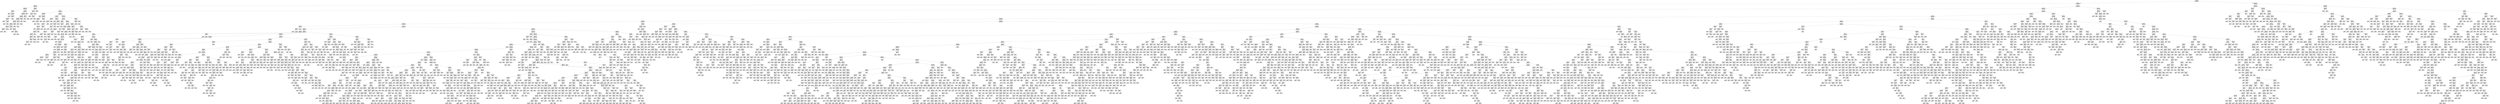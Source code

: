 digraph Tree {
node [shape=box] ;
0 [label="X[6] <= 0.098\ngini = 0.5\nsamples = 67836\nvalue = [33954, 33882]"] ;
1 [label="X[4] <= -0.197\ngini = 0.458\nsamples = 48766\nvalue = [31467, 17299]"] ;
0 -> 1 [labeldistance=2.5, labelangle=45, headlabel="True"] ;
2 [label="X[403] <= 0.001\ngini = 0.017\nsamples = 4013\nvalue = [34, 3979]"] ;
1 -> 2 ;
3 [label="X[348] <= -0.001\ngini = 0.008\nsamples = 3981\nvalue = [16, 3965]"] ;
2 -> 3 ;
4 [label="X[394] <= -0.0\ngini = 0.353\nsamples = 35\nvalue = [8, 27]"] ;
3 -> 4 ;
5 [label="gini = 0.0\nsamples = 2\nvalue = [2, 0]"] ;
4 -> 5 ;
6 [label="X[25] <= -0.015\ngini = 0.298\nsamples = 33\nvalue = [6, 27]"] ;
4 -> 6 ;
7 [label="gini = 0.0\nsamples = 2\nvalue = [2, 0]"] ;
6 -> 7 ;
8 [label="X[187] <= 0.009\ngini = 0.225\nsamples = 31\nvalue = [4, 27]"] ;
6 -> 8 ;
9 [label="X[443] <= 0.005\ngini = 0.128\nsamples = 29\nvalue = [2, 27]"] ;
8 -> 9 ;
10 [label="gini = 0.0\nsamples = 25\nvalue = [0, 25]"] ;
9 -> 10 ;
11 [label="X[161] <= 0.003\ngini = 0.5\nsamples = 4\nvalue = [2, 2]"] ;
9 -> 11 ;
12 [label="gini = 0.0\nsamples = 2\nvalue = [0, 2]"] ;
11 -> 12 ;
13 [label="gini = 0.0\nsamples = 2\nvalue = [2, 0]"] ;
11 -> 13 ;
14 [label="gini = 0.0\nsamples = 2\nvalue = [2, 0]"] ;
8 -> 14 ;
15 [label="X[47] <= 0.059\ngini = 0.004\nsamples = 3946\nvalue = [8, 3938]"] ;
3 -> 15 ;
16 [label="X[52] <= 0.693\ngini = 0.004\nsamples = 3945\nvalue = [7, 3938]"] ;
15 -> 16 ;
17 [label="X[14] <= 0.14\ngini = 0.003\nsamples = 3942\nvalue = [6, 3936]"] ;
16 -> 17 ;
18 [label="X[73] <= 0.031\ngini = 0.003\nsamples = 3935\nvalue = [5, 3930]"] ;
17 -> 18 ;
19 [label="X[423] <= 0.001\ngini = 0.002\nsamples = 3925\nvalue = [4, 3921]"] ;
18 -> 19 ;
20 [label="X[190] <= 0.0\ngini = 0.002\nsamples = 3913\nvalue = [3, 3910]"] ;
19 -> 20 ;
21 [label="X[15] <= -0.47\ngini = 0.001\nsamples = 3843\nvalue = [1, 3842]"] ;
20 -> 21 ;
22 [label="X[144] <= -0.001\ngini = 0.041\nsamples = 48\nvalue = [1, 47]"] ;
21 -> 22 ;
23 [label="gini = 0.0\nsamples = 46\nvalue = [0, 46]"] ;
22 -> 23 ;
24 [label="gini = 0.5\nsamples = 2\nvalue = [1, 1]"] ;
22 -> 24 ;
25 [label="gini = 0.0\nsamples = 3795\nvalue = [0, 3795]"] ;
21 -> 25 ;
26 [label="X[184] <= -0.001\ngini = 0.056\nsamples = 70\nvalue = [2, 68]"] ;
20 -> 26 ;
27 [label="gini = 0.5\nsamples = 2\nvalue = [1, 1]"] ;
26 -> 27 ;
28 [label="X[347] <= 0.0\ngini = 0.029\nsamples = 68\nvalue = [1, 67]"] ;
26 -> 28 ;
29 [label="gini = 0.0\nsamples = 60\nvalue = [0, 60]"] ;
28 -> 29 ;
30 [label="X[192] <= 0.001\ngini = 0.219\nsamples = 8\nvalue = [1, 7]"] ;
28 -> 30 ;
31 [label="gini = 0.0\nsamples = 6\nvalue = [0, 6]"] ;
30 -> 31 ;
32 [label="gini = 0.5\nsamples = 2\nvalue = [1, 1]"] ;
30 -> 32 ;
33 [label="X[237] <= -0.0\ngini = 0.153\nsamples = 12\nvalue = [1, 11]"] ;
19 -> 33 ;
34 [label="gini = 0.0\nsamples = 11\nvalue = [0, 11]"] ;
33 -> 34 ;
35 [label="gini = 0.0\nsamples = 1\nvalue = [1, 0]"] ;
33 -> 35 ;
36 [label="X[721] <= 0.0\ngini = 0.18\nsamples = 10\nvalue = [1, 9]"] ;
18 -> 36 ;
37 [label="gini = 0.0\nsamples = 1\nvalue = [1, 0]"] ;
36 -> 37 ;
38 [label="gini = 0.0\nsamples = 9\nvalue = [0, 9]"] ;
36 -> 38 ;
39 [label="X[339] <= -0.0\ngini = 0.245\nsamples = 7\nvalue = [1, 6]"] ;
17 -> 39 ;
40 [label="gini = 0.0\nsamples = 6\nvalue = [0, 6]"] ;
39 -> 40 ;
41 [label="gini = 0.0\nsamples = 1\nvalue = [1, 0]"] ;
39 -> 41 ;
42 [label="X[27] <= -0.002\ngini = 0.444\nsamples = 3\nvalue = [1, 2]"] ;
16 -> 42 ;
43 [label="gini = 0.0\nsamples = 2\nvalue = [0, 2]"] ;
42 -> 43 ;
44 [label="gini = 0.0\nsamples = 1\nvalue = [1, 0]"] ;
42 -> 44 ;
45 [label="gini = 0.0\nsamples = 1\nvalue = [1, 0]"] ;
15 -> 45 ;
46 [label="X[199] <= -0.005\ngini = 0.492\nsamples = 32\nvalue = [18, 14]"] ;
2 -> 46 ;
47 [label="X[273] <= -0.005\ngini = 0.34\nsamples = 23\nvalue = [18, 5]"] ;
46 -> 47 ;
48 [label="X[717] <= 0.0\ngini = 0.5\nsamples = 10\nvalue = [5, 5]"] ;
47 -> 48 ;
49 [label="gini = 0.0\nsamples = 4\nvalue = [0, 4]"] ;
48 -> 49 ;
50 [label="X[225] <= 0.026\ngini = 0.278\nsamples = 6\nvalue = [5, 1]"] ;
48 -> 50 ;
51 [label="gini = 0.0\nsamples = 5\nvalue = [5, 0]"] ;
50 -> 51 ;
52 [label="gini = 0.0\nsamples = 1\nvalue = [0, 1]"] ;
50 -> 52 ;
53 [label="gini = 0.0\nsamples = 13\nvalue = [13, 0]"] ;
47 -> 53 ;
54 [label="gini = 0.0\nsamples = 9\nvalue = [0, 9]"] ;
46 -> 54 ;
55 [label="X[1] <= 0.503\ngini = 0.418\nsamples = 44753\nvalue = [31433, 13320]"] ;
1 -> 55 ;
56 [label="X[243] <= -0.007\ngini = 0.364\nsamples = 41124\nvalue = [31287, 9837]"] ;
55 -> 56 ;
57 [label="X[11] <= -0.027\ngini = 0.323\nsamples = 2643\nvalue = [535, 2108]"] ;
56 -> 57 ;
58 [label="X[605] <= -0.001\ngini = 0.049\nsamples = 238\nvalue = [232, 6]"] ;
57 -> 58 ;
59 [label="gini = 0.0\nsamples = 2\nvalue = [0, 2]"] ;
58 -> 59 ;
60 [label="X[507] <= 0.027\ngini = 0.033\nsamples = 236\nvalue = [232, 4]"] ;
58 -> 60 ;
61 [label="X[750] <= 0.012\ngini = 0.009\nsamples = 231\nvalue = [230, 1]"] ;
60 -> 61 ;
62 [label="gini = 0.0\nsamples = 229\nvalue = [229, 0]"] ;
61 -> 62 ;
63 [label="X[197] <= 0.003\ngini = 0.5\nsamples = 2\nvalue = [1, 1]"] ;
61 -> 63 ;
64 [label="gini = 0.0\nsamples = 1\nvalue = [1, 0]"] ;
63 -> 64 ;
65 [label="gini = 0.0\nsamples = 1\nvalue = [0, 1]"] ;
63 -> 65 ;
66 [label="X[1066] <= 0.0\ngini = 0.48\nsamples = 5\nvalue = [2, 3]"] ;
60 -> 66 ;
67 [label="gini = 0.0\nsamples = 3\nvalue = [0, 3]"] ;
66 -> 67 ;
68 [label="gini = 0.0\nsamples = 2\nvalue = [2, 0]"] ;
66 -> 68 ;
69 [label="X[262] <= -0.012\ngini = 0.22\nsamples = 2405\nvalue = [303, 2102]"] ;
57 -> 69 ;
70 [label="X[734] <= 0.0\ngini = 0.401\nsamples = 173\nvalue = [125, 48]"] ;
69 -> 70 ;
71 [label="X[4] <= 0.765\ngini = 0.193\nsamples = 129\nvalue = [115, 14]"] ;
70 -> 71 ;
72 [label="X[715] <= 0.0\ngini = 0.159\nsamples = 126\nvalue = [115, 11]"] ;
71 -> 72 ;
73 [label="X[175] <= 0.027\ngini = 0.135\nsamples = 124\nvalue = [115, 9]"] ;
72 -> 73 ;
74 [label="X[249] <= -0.075\ngini = 0.109\nsamples = 121\nvalue = [114, 7]"] ;
73 -> 74 ;
75 [label="gini = 0.0\nsamples = 1\nvalue = [0, 1]"] ;
74 -> 75 ;
76 [label="X[188] <= 0.043\ngini = 0.095\nsamples = 120\nvalue = [114, 6]"] ;
74 -> 76 ;
77 [label="X[167] <= 0.029\ngini = 0.081\nsamples = 119\nvalue = [114, 5]"] ;
76 -> 77 ;
78 [label="X[15] <= 0.64\ngini = 0.065\nsamples = 118\nvalue = [114, 4]"] ;
77 -> 78 ;
79 [label="X[248] <= -0.009\ngini = 0.05\nsamples = 117\nvalue = [114, 3]"] ;
78 -> 79 ;
80 [label="X[482] <= 0.0\ngini = 0.408\nsamples = 7\nvalue = [5, 2]"] ;
79 -> 80 ;
81 [label="X[260] <= 0.019\ngini = 0.444\nsamples = 3\nvalue = [1, 2]"] ;
80 -> 81 ;
82 [label="gini = 0.0\nsamples = 1\nvalue = [1, 0]"] ;
81 -> 82 ;
83 [label="gini = 0.0\nsamples = 2\nvalue = [0, 2]"] ;
81 -> 83 ;
84 [label="gini = 0.0\nsamples = 4\nvalue = [4, 0]"] ;
80 -> 84 ;
85 [label="X[334] <= 0.141\ngini = 0.018\nsamples = 110\nvalue = [109, 1]"] ;
79 -> 85 ;
86 [label="gini = 0.0\nsamples = 108\nvalue = [108, 0]"] ;
85 -> 86 ;
87 [label="gini = 0.5\nsamples = 2\nvalue = [1, 1]"] ;
85 -> 87 ;
88 [label="gini = 0.0\nsamples = 1\nvalue = [0, 1]"] ;
78 -> 88 ;
89 [label="gini = 0.0\nsamples = 1\nvalue = [0, 1]"] ;
77 -> 89 ;
90 [label="gini = 0.0\nsamples = 1\nvalue = [0, 1]"] ;
76 -> 90 ;
91 [label="X[165] <= 0.001\ngini = 0.444\nsamples = 3\nvalue = [1, 2]"] ;
73 -> 91 ;
92 [label="gini = 0.0\nsamples = 1\nvalue = [1, 0]"] ;
91 -> 92 ;
93 [label="gini = 0.0\nsamples = 2\nvalue = [0, 2]"] ;
91 -> 93 ;
94 [label="gini = 0.0\nsamples = 2\nvalue = [0, 2]"] ;
72 -> 94 ;
95 [label="gini = 0.0\nsamples = 3\nvalue = [0, 3]"] ;
71 -> 95 ;
96 [label="X[478] <= -0.002\ngini = 0.351\nsamples = 44\nvalue = [10, 34]"] ;
70 -> 96 ;
97 [label="gini = 0.0\nsamples = 6\nvalue = [6, 0]"] ;
96 -> 97 ;
98 [label="X[91] <= 0.005\ngini = 0.188\nsamples = 38\nvalue = [4, 34]"] ;
96 -> 98 ;
99 [label="gini = 0.0\nsamples = 27\nvalue = [0, 27]"] ;
98 -> 99 ;
100 [label="X[52] <= 0.003\ngini = 0.463\nsamples = 11\nvalue = [4, 7]"] ;
98 -> 100 ;
101 [label="X[199] <= -0.044\ngini = 0.32\nsamples = 5\nvalue = [4, 1]"] ;
100 -> 101 ;
102 [label="gini = 0.0\nsamples = 1\nvalue = [0, 1]"] ;
101 -> 102 ;
103 [label="gini = 0.0\nsamples = 4\nvalue = [4, 0]"] ;
101 -> 103 ;
104 [label="gini = 0.0\nsamples = 6\nvalue = [0, 6]"] ;
100 -> 104 ;
105 [label="X[262] <= 0.123\ngini = 0.147\nsamples = 2232\nvalue = [178, 2054]"] ;
69 -> 105 ;
106 [label="X[147] <= -0.087\ngini = 0.112\nsamples = 2177\nvalue = [130, 2047]"] ;
105 -> 106 ;
107 [label="X[311] <= -0.0\ngini = 0.111\nsamples = 34\nvalue = [32, 2]"] ;
106 -> 107 ;
108 [label="gini = 0.0\nsamples = 31\nvalue = [31, 0]"] ;
107 -> 108 ;
109 [label="X[411] <= 0.001\ngini = 0.444\nsamples = 3\nvalue = [1, 2]"] ;
107 -> 109 ;
110 [label="gini = 0.0\nsamples = 2\nvalue = [0, 2]"] ;
109 -> 110 ;
111 [label="gini = 0.0\nsamples = 1\nvalue = [1, 0]"] ;
109 -> 111 ;
112 [label="X[538] <= 0.0\ngini = 0.087\nsamples = 2143\nvalue = [98, 2045]"] ;
106 -> 112 ;
113 [label="X[221] <= -0.07\ngini = 0.045\nsamples = 2044\nvalue = [47, 1997]"] ;
112 -> 113 ;
114 [label="X[23] <= 0.071\ngini = 0.493\nsamples = 50\nvalue = [22, 28]"] ;
113 -> 114 ;
115 [label="X[536] <= 0.0\ngini = 0.388\nsamples = 38\nvalue = [10, 28]"] ;
114 -> 115 ;
116 [label="X[265] <= -0.005\ngini = 0.153\nsamples = 24\nvalue = [2, 22]"] ;
115 -> 116 ;
117 [label="X[267] <= -0.007\ngini = 0.48\nsamples = 5\nvalue = [2, 3]"] ;
116 -> 117 ;
118 [label="X[598] <= -0.0\ngini = 0.444\nsamples = 3\nvalue = [2, 1]"] ;
117 -> 118 ;
119 [label="gini = 0.5\nsamples = 2\nvalue = [1, 1]"] ;
118 -> 119 ;
120 [label="gini = 0.0\nsamples = 1\nvalue = [1, 0]"] ;
118 -> 120 ;
121 [label="gini = 0.0\nsamples = 2\nvalue = [0, 2]"] ;
117 -> 121 ;
122 [label="gini = 0.0\nsamples = 19\nvalue = [0, 19]"] ;
116 -> 122 ;
123 [label="X[397] <= -0.001\ngini = 0.49\nsamples = 14\nvalue = [8, 6]"] ;
115 -> 123 ;
124 [label="X[427] <= 0.001\ngini = 0.48\nsamples = 10\nvalue = [4, 6]"] ;
123 -> 124 ;
125 [label="gini = 0.0\nsamples = 2\nvalue = [0, 2]"] ;
124 -> 125 ;
126 [label="X[295] <= -0.016\ngini = 0.5\nsamples = 8\nvalue = [4, 4]"] ;
124 -> 126 ;
127 [label="X[170] <= -0.29\ngini = 0.444\nsamples = 6\nvalue = [2, 4]"] ;
126 -> 127 ;
128 [label="gini = 0.5\nsamples = 4\nvalue = [2, 2]"] ;
127 -> 128 ;
129 [label="gini = 0.0\nsamples = 2\nvalue = [0, 2]"] ;
127 -> 129 ;
130 [label="gini = 0.0\nsamples = 2\nvalue = [2, 0]"] ;
126 -> 130 ;
131 [label="gini = 0.0\nsamples = 4\nvalue = [4, 0]"] ;
123 -> 131 ;
132 [label="gini = 0.0\nsamples = 12\nvalue = [12, 0]"] ;
114 -> 132 ;
133 [label="X[179] <= -0.094\ngini = 0.025\nsamples = 1994\nvalue = [25, 1969]"] ;
113 -> 133 ;
134 [label="X[397] <= -0.0\ngini = 0.444\nsamples = 9\nvalue = [6, 3]"] ;
133 -> 134 ;
135 [label="X[394] <= -0.004\ngini = 0.375\nsamples = 4\nvalue = [1, 3]"] ;
134 -> 135 ;
136 [label="gini = 0.0\nsamples = 1\nvalue = [1, 0]"] ;
135 -> 136 ;
137 [label="gini = 0.0\nsamples = 3\nvalue = [0, 3]"] ;
135 -> 137 ;
138 [label="gini = 0.0\nsamples = 5\nvalue = [5, 0]"] ;
134 -> 138 ;
139 [label="X[187] <= 0.252\ngini = 0.019\nsamples = 1985\nvalue = [19, 1966]"] ;
133 -> 139 ;
140 [label="X[246] <= 0.13\ngini = 0.016\nsamples = 1982\nvalue = [16, 1966]"] ;
139 -> 140 ;
141 [label="X[534] <= -0.007\ngini = 0.014\nsamples = 1980\nvalue = [14, 1966]"] ;
140 -> 141 ;
142 [label="X[131] <= -0.05\ngini = 0.5\nsamples = 6\nvalue = [3, 3]"] ;
141 -> 142 ;
143 [label="gini = 0.0\nsamples = 3\nvalue = [3, 0]"] ;
142 -> 143 ;
144 [label="gini = 0.0\nsamples = 3\nvalue = [0, 3]"] ;
142 -> 144 ;
145 [label="X[121] <= -0.082\ngini = 0.011\nsamples = 1974\nvalue = [11, 1963]"] ;
141 -> 145 ;
146 [label="gini = 0.0\nsamples = 1\nvalue = [1, 0]"] ;
145 -> 146 ;
147 [label="X[544] <= -0.053\ngini = 0.01\nsamples = 1973\nvalue = [10, 1963]"] ;
145 -> 147 ;
148 [label="gini = 0.0\nsamples = 1\nvalue = [1, 0]"] ;
147 -> 148 ;
149 [label="X[289] <= -0.217\ngini = 0.009\nsamples = 1972\nvalue = [9, 1963]"] ;
147 -> 149 ;
150 [label="gini = 0.0\nsamples = 1\nvalue = [1, 0]"] ;
149 -> 150 ;
151 [label="X[338] <= -0.156\ngini = 0.008\nsamples = 1971\nvalue = [8, 1963]"] ;
149 -> 151 ;
152 [label="gini = 0.0\nsamples = 1\nvalue = [1, 0]"] ;
151 -> 152 ;
153 [label="X[101] <= -0.154\ngini = 0.007\nsamples = 1970\nvalue = [7, 1963]"] ;
151 -> 153 ;
154 [label="gini = 0.0\nsamples = 1\nvalue = [1, 0]"] ;
153 -> 154 ;
155 [label="X[3] <= 0.356\ngini = 0.006\nsamples = 1969\nvalue = [6, 1963]"] ;
153 -> 155 ;
156 [label="X[153] <= 0.061\ngini = 0.005\nsamples = 1968\nvalue = [5, 1963]"] ;
155 -> 156 ;
157 [label="X[96] <= 0.848\ngini = 0.002\nsamples = 1954\nvalue = [2, 1952]"] ;
156 -> 157 ;
158 [label="X[122] <= -0.521\ngini = 0.001\nsamples = 1950\nvalue = [1, 1949]"] ;
157 -> 158 ;
159 [label="X[1100] <= 0.0\ngini = 0.278\nsamples = 6\nvalue = [1, 5]"] ;
158 -> 159 ;
160 [label="gini = 0.5\nsamples = 2\nvalue = [1, 1]"] ;
159 -> 160 ;
161 [label="gini = 0.0\nsamples = 4\nvalue = [0, 4]"] ;
159 -> 161 ;
162 [label="gini = 0.0\nsamples = 1944\nvalue = [0, 1944]"] ;
158 -> 162 ;
163 [label="X[278] <= 0.002\ngini = 0.375\nsamples = 4\nvalue = [1, 3]"] ;
157 -> 163 ;
164 [label="gini = 0.5\nsamples = 2\nvalue = [1, 1]"] ;
163 -> 164 ;
165 [label="gini = 0.0\nsamples = 2\nvalue = [0, 2]"] ;
163 -> 165 ;
166 [label="X[369] <= -0.002\ngini = 0.337\nsamples = 14\nvalue = [3, 11]"] ;
156 -> 166 ;
167 [label="X[412] <= 0.003\ngini = 0.278\nsamples = 12\nvalue = [2, 10]"] ;
166 -> 167 ;
168 [label="X[355] <= -0.0\ngini = 0.408\nsamples = 7\nvalue = [2, 5]"] ;
167 -> 168 ;
169 [label="X[226] <= 0.0\ngini = 0.278\nsamples = 6\nvalue = [1, 5]"] ;
168 -> 169 ;
170 [label="gini = 0.444\nsamples = 3\nvalue = [1, 2]"] ;
169 -> 170 ;
171 [label="gini = 0.0\nsamples = 3\nvalue = [0, 3]"] ;
169 -> 171 ;
172 [label="gini = 0.0\nsamples = 1\nvalue = [1, 0]"] ;
168 -> 172 ;
173 [label="gini = 0.0\nsamples = 5\nvalue = [0, 5]"] ;
167 -> 173 ;
174 [label="X[500] <= 0.007\ngini = 0.5\nsamples = 2\nvalue = [1, 1]"] ;
166 -> 174 ;
175 [label="gini = 0.0\nsamples = 1\nvalue = [0, 1]"] ;
174 -> 175 ;
176 [label="gini = 0.0\nsamples = 1\nvalue = [1, 0]"] ;
174 -> 176 ;
177 [label="gini = 0.0\nsamples = 1\nvalue = [1, 0]"] ;
155 -> 177 ;
178 [label="gini = 0.0\nsamples = 2\nvalue = [2, 0]"] ;
140 -> 178 ;
179 [label="gini = 0.0\nsamples = 3\nvalue = [3, 0]"] ;
139 -> 179 ;
180 [label="X[370] <= -0.001\ngini = 0.5\nsamples = 99\nvalue = [51, 48]"] ;
112 -> 180 ;
181 [label="X[208] <= 0.014\ngini = 0.332\nsamples = 57\nvalue = [45, 12]"] ;
180 -> 181 ;
182 [label="X[147] <= -0.007\ngini = 0.5\nsamples = 24\nvalue = [12, 12]"] ;
181 -> 182 ;
183 [label="X[768] <= 0.0\ngini = 0.337\nsamples = 14\nvalue = [11, 3]"] ;
182 -> 183 ;
184 [label="gini = 0.0\nsamples = 10\nvalue = [10, 0]"] ;
183 -> 184 ;
185 [label="X[339] <= 0.0\ngini = 0.375\nsamples = 4\nvalue = [1, 3]"] ;
183 -> 185 ;
186 [label="gini = 0.0\nsamples = 1\nvalue = [1, 0]"] ;
185 -> 186 ;
187 [label="gini = 0.0\nsamples = 3\nvalue = [0, 3]"] ;
185 -> 187 ;
188 [label="X[251] <= -0.0\ngini = 0.18\nsamples = 10\nvalue = [1, 9]"] ;
182 -> 188 ;
189 [label="gini = 0.0\nsamples = 9\nvalue = [0, 9]"] ;
188 -> 189 ;
190 [label="gini = 0.0\nsamples = 1\nvalue = [1, 0]"] ;
188 -> 190 ;
191 [label="gini = 0.0\nsamples = 33\nvalue = [33, 0]"] ;
181 -> 191 ;
192 [label="X[308] <= -0.001\ngini = 0.245\nsamples = 42\nvalue = [6, 36]"] ;
180 -> 192 ;
193 [label="X[722] <= 0.0\ngini = 0.408\nsamples = 7\nvalue = [5, 2]"] ;
192 -> 193 ;
194 [label="gini = 0.0\nsamples = 2\nvalue = [0, 2]"] ;
193 -> 194 ;
195 [label="gini = 0.0\nsamples = 5\nvalue = [5, 0]"] ;
193 -> 195 ;
196 [label="X[1069] <= 0.014\ngini = 0.056\nsamples = 35\nvalue = [1, 34]"] ;
192 -> 196 ;
197 [label="gini = 0.0\nsamples = 34\nvalue = [0, 34]"] ;
196 -> 197 ;
198 [label="gini = 0.0\nsamples = 1\nvalue = [1, 0]"] ;
196 -> 198 ;
199 [label="X[435] <= 0.0\ngini = 0.222\nsamples = 55\nvalue = [48, 7]"] ;
105 -> 199 ;
200 [label="X[38] <= 0.078\ngini = 0.04\nsamples = 49\nvalue = [48, 1]"] ;
199 -> 200 ;
201 [label="gini = 0.0\nsamples = 48\nvalue = [48, 0]"] ;
200 -> 201 ;
202 [label="gini = 0.0\nsamples = 1\nvalue = [0, 1]"] ;
200 -> 202 ;
203 [label="gini = 0.0\nsamples = 6\nvalue = [0, 6]"] ;
199 -> 203 ;
204 [label="X[12] <= 0.313\ngini = 0.321\nsamples = 38481\nvalue = [30752, 7729]"] ;
56 -> 204 ;
205 [label="X[274] <= 0.001\ngini = 0.287\nsamples = 36771\nvalue = [30384, 6387]"] ;
204 -> 205 ;
206 [label="X[2] <= 0.719\ngini = 0.265\nsamples = 35906\nvalue = [30253, 5653]"] ;
205 -> 206 ;
207 [label="X[21] <= 0.008\ngini = 0.244\nsamples = 34114\nvalue = [29269, 4845]"] ;
206 -> 207 ;
208 [label="X[118] <= 0.178\ngini = 0.168\nsamples = 19158\nvalue = [17389, 1769]"] ;
207 -> 208 ;
209 [label="X[197] <= -0.033\ngini = 0.16\nsamples = 19003\nvalue = [17334, 1669]"] ;
208 -> 209 ;
210 [label="X[638] <= 0.001\ngini = 0.222\nsamples = 55\nvalue = [7, 48]"] ;
209 -> 210 ;
211 [label="X[1076] <= -0.0\ngini = 0.04\nsamples = 49\nvalue = [1, 48]"] ;
210 -> 211 ;
212 [label="gini = 0.0\nsamples = 1\nvalue = [1, 0]"] ;
211 -> 212 ;
213 [label="gini = 0.0\nsamples = 48\nvalue = [0, 48]"] ;
211 -> 213 ;
214 [label="gini = 0.0\nsamples = 6\nvalue = [6, 0]"] ;
210 -> 214 ;
215 [label="X[9] <= -0.29\ngini = 0.156\nsamples = 18948\nvalue = [17327, 1621]"] ;
209 -> 215 ;
216 [label="X[773] <= -0.0\ngini = 0.291\nsamples = 2557\nvalue = [2106, 451]"] ;
215 -> 216 ;
217 [label="X[398] <= 0.0\ngini = 0.168\nsamples = 963\nvalue = [874, 89]"] ;
216 -> 217 ;
218 [label="X[370] <= 0.0\ngini = 0.162\nsamples = 958\nvalue = [873, 85]"] ;
217 -> 218 ;
219 [label="X[24] <= -0.093\ngini = 0.117\nsamples = 721\nvalue = [676, 45]"] ;
218 -> 219 ;
220 [label="X[39] <= -0.009\ngini = 0.444\nsamples = 6\nvalue = [2, 4]"] ;
219 -> 220 ;
221 [label="gini = 0.0\nsamples = 2\nvalue = [2, 0]"] ;
220 -> 221 ;
222 [label="gini = 0.0\nsamples = 4\nvalue = [0, 4]"] ;
220 -> 222 ;
223 [label="X[532] <= 0.001\ngini = 0.108\nsamples = 715\nvalue = [674, 41]"] ;
219 -> 223 ;
224 [label="X[66] <= -0.162\ngini = 0.103\nsamples = 713\nvalue = [674, 39]"] ;
223 -> 224 ;
225 [label="X[202] <= 0.0\ngini = 0.486\nsamples = 12\nvalue = [7, 5]"] ;
224 -> 225 ;
226 [label="gini = 0.0\nsamples = 5\nvalue = [5, 0]"] ;
225 -> 226 ;
227 [label="X[467] <= 0.001\ngini = 0.408\nsamples = 7\nvalue = [2, 5]"] ;
225 -> 227 ;
228 [label="gini = 0.0\nsamples = 4\nvalue = [0, 4]"] ;
227 -> 228 ;
229 [label="X[306] <= -0.0\ngini = 0.444\nsamples = 3\nvalue = [2, 1]"] ;
227 -> 229 ;
230 [label="gini = 0.0\nsamples = 1\nvalue = [1, 0]"] ;
229 -> 230 ;
231 [label="X[492] <= 0.0\ngini = 0.5\nsamples = 2\nvalue = [1, 1]"] ;
229 -> 231 ;
232 [label="gini = 0.0\nsamples = 1\nvalue = [1, 0]"] ;
231 -> 232 ;
233 [label="gini = 0.0\nsamples = 1\nvalue = [0, 1]"] ;
231 -> 233 ;
234 [label="X[769] <= -0.0\ngini = 0.092\nsamples = 701\nvalue = [667, 34]"] ;
224 -> 234 ;
235 [label="X[315] <= 0.0\ngini = 0.367\nsamples = 33\nvalue = [25, 8]"] ;
234 -> 235 ;
236 [label="X[185] <= 0.001\ngini = 0.444\nsamples = 24\nvalue = [16, 8]"] ;
235 -> 236 ;
237 [label="X[289] <= 0.0\ngini = 0.375\nsamples = 4\nvalue = [1, 3]"] ;
236 -> 237 ;
238 [label="gini = 0.444\nsamples = 3\nvalue = [1, 2]"] ;
237 -> 238 ;
239 [label="gini = 0.0\nsamples = 1\nvalue = [0, 1]"] ;
237 -> 239 ;
240 [label="X[314] <= 0.0\ngini = 0.375\nsamples = 20\nvalue = [15, 5]"] ;
236 -> 240 ;
241 [label="X[1089] <= -0.0\ngini = 0.332\nsamples = 19\nvalue = [15, 4]"] ;
240 -> 241 ;
242 [label="X[255] <= -0.001\ngini = 0.444\nsamples = 9\nvalue = [6, 3]"] ;
241 -> 242 ;
243 [label="X[1078] <= -0.0\ngini = 0.245\nsamples = 7\nvalue = [6, 1]"] ;
242 -> 243 ;
244 [label="X[315] <= -0.0\ngini = 0.444\nsamples = 3\nvalue = [2, 1]"] ;
243 -> 244 ;
245 [label="gini = 0.5\nsamples = 2\nvalue = [1, 1]"] ;
244 -> 245 ;
246 [label="gini = 0.0\nsamples = 1\nvalue = [1, 0]"] ;
244 -> 246 ;
247 [label="gini = 0.0\nsamples = 4\nvalue = [4, 0]"] ;
243 -> 247 ;
248 [label="gini = 0.0\nsamples = 2\nvalue = [0, 2]"] ;
242 -> 248 ;
249 [label="X[206] <= -0.0\ngini = 0.18\nsamples = 10\nvalue = [9, 1]"] ;
241 -> 249 ;
250 [label="gini = 0.0\nsamples = 6\nvalue = [6, 0]"] ;
249 -> 250 ;
251 [label="X[455] <= -0.0\ngini = 0.375\nsamples = 4\nvalue = [3, 1]"] ;
249 -> 251 ;
252 [label="gini = 0.5\nsamples = 2\nvalue = [1, 1]"] ;
251 -> 252 ;
253 [label="gini = 0.0\nsamples = 2\nvalue = [2, 0]"] ;
251 -> 253 ;
254 [label="gini = 0.0\nsamples = 1\nvalue = [0, 1]"] ;
240 -> 254 ;
255 [label="gini = 0.0\nsamples = 9\nvalue = [9, 0]"] ;
235 -> 255 ;
256 [label="X[58] <= 0.157\ngini = 0.075\nsamples = 668\nvalue = [642, 26]"] ;
234 -> 256 ;
257 [label="X[13] <= -0.058\ngini = 0.07\nsamples = 665\nvalue = [641, 24]"] ;
256 -> 257 ;
258 [label="gini = 0.0\nsamples = 1\nvalue = [0, 1]"] ;
257 -> 258 ;
259 [label="X[1079] <= 0.001\ngini = 0.067\nsamples = 664\nvalue = [641, 23]"] ;
257 -> 259 ;
260 [label="X[15] <= 0.52\ngini = 0.064\nsamples = 663\nvalue = [641, 22]"] ;
259 -> 260 ;
261 [label="X[130] <= -0.135\ngini = 0.061\nsamples = 662\nvalue = [641, 21]"] ;
260 -> 261 ;
262 [label="gini = 0.0\nsamples = 1\nvalue = [0, 1]"] ;
261 -> 262 ;
263 [label="X[718] <= 0.0\ngini = 0.059\nsamples = 661\nvalue = [641, 20]"] ;
261 -> 263 ;
264 [label="X[27] <= 0.161\ngini = 0.056\nsamples = 660\nvalue = [641, 19]"] ;
263 -> 264 ;
265 [label="X[33] <= -0.523\ngini = 0.053\nsamples = 659\nvalue = [641, 18]"] ;
264 -> 265 ;
266 [label="X[1081] <= 0.0\ngini = 0.42\nsamples = 10\nvalue = [7, 3]"] ;
265 -> 266 ;
267 [label="gini = 0.0\nsamples = 1\nvalue = [0, 1]"] ;
266 -> 267 ;
268 [label="X[497] <= 0.0\ngini = 0.346\nsamples = 9\nvalue = [7, 2]"] ;
266 -> 268 ;
269 [label="gini = 0.0\nsamples = 4\nvalue = [4, 0]"] ;
268 -> 269 ;
270 [label="X[1115] <= -0.0\ngini = 0.48\nsamples = 5\nvalue = [3, 2]"] ;
268 -> 270 ;
271 [label="X[1097] <= 0.0\ngini = 0.444\nsamples = 3\nvalue = [1, 2]"] ;
270 -> 271 ;
272 [label="gini = 0.0\nsamples = 1\nvalue = [0, 1]"] ;
271 -> 272 ;
273 [label="X[539] <= -0.0\ngini = 0.5\nsamples = 2\nvalue = [1, 1]"] ;
271 -> 273 ;
274 [label="gini = 0.0\nsamples = 1\nvalue = [1, 0]"] ;
273 -> 274 ;
275 [label="gini = 0.0\nsamples = 1\nvalue = [0, 1]"] ;
273 -> 275 ;
276 [label="gini = 0.0\nsamples = 2\nvalue = [2, 0]"] ;
270 -> 276 ;
277 [label="X[625] <= 0.0\ngini = 0.045\nsamples = 649\nvalue = [634, 15]"] ;
265 -> 277 ;
278 [label="X[458] <= -0.0\ngini = 0.035\nsamples = 626\nvalue = [615, 11]"] ;
277 -> 278 ;
279 [label="X[3] <= 0.249\ngini = 0.5\nsamples = 2\nvalue = [1, 1]"] ;
278 -> 279 ;
280 [label="gini = 0.0\nsamples = 1\nvalue = [0, 1]"] ;
279 -> 280 ;
281 [label="gini = 0.0\nsamples = 1\nvalue = [1, 0]"] ;
279 -> 281 ;
282 [label="X[6] <= -0.084\ngini = 0.032\nsamples = 624\nvalue = [614, 10]"] ;
278 -> 282 ;
283 [label="X[397] <= 0.001\ngini = 0.029\nsamples = 622\nvalue = [613, 9]"] ;
282 -> 283 ;
284 [label="X[117] <= 0.536\ngini = 0.025\nsamples = 620\nvalue = [612, 8]"] ;
283 -> 284 ;
285 [label="X[139] <= -0.269\ngini = 0.022\nsamples = 617\nvalue = [610, 7]"] ;
284 -> 285 ;
286 [label="X[259] <= -0.001\ngini = 0.444\nsamples = 3\nvalue = [2, 1]"] ;
285 -> 286 ;
287 [label="gini = 0.0\nsamples = 1\nvalue = [0, 1]"] ;
286 -> 287 ;
288 [label="gini = 0.0\nsamples = 2\nvalue = [2, 0]"] ;
286 -> 288 ;
289 [label="X[38] <= 0.231\ngini = 0.019\nsamples = 614\nvalue = [608, 6]"] ;
285 -> 289 ;
290 [label="X[39] <= -0.63\ngini = 0.016\nsamples = 610\nvalue = [605, 5]"] ;
289 -> 290 ;
291 [label="X[257] <= 0.0\ngini = 0.32\nsamples = 5\nvalue = [4, 1]"] ;
290 -> 291 ;
292 [label="gini = 0.0\nsamples = 4\nvalue = [4, 0]"] ;
291 -> 292 ;
293 [label="gini = 0.0\nsamples = 1\nvalue = [0, 1]"] ;
291 -> 293 ;
294 [label="X[5] <= -0.335\ngini = 0.013\nsamples = 605\nvalue = [601, 4]"] ;
290 -> 294 ;
295 [label="X[509] <= 0.0\ngini = 0.278\nsamples = 6\nvalue = [5, 1]"] ;
294 -> 295 ;
296 [label="gini = 0.0\nsamples = 5\nvalue = [5, 0]"] ;
295 -> 296 ;
297 [label="gini = 0.0\nsamples = 1\nvalue = [0, 1]"] ;
295 -> 297 ;
298 [label="X[1085] <= 0.0\ngini = 0.01\nsamples = 599\nvalue = [596, 3]"] ;
294 -> 298 ;
299 [label="X[1091] <= 0.0\ngini = 0.003\nsamples = 574\nvalue = [573, 1]"] ;
298 -> 299 ;
300 [label="gini = 0.0\nsamples = 564\nvalue = [564, 0]"] ;
299 -> 300 ;
301 [label="X[490] <= 0.0\ngini = 0.18\nsamples = 10\nvalue = [9, 1]"] ;
299 -> 301 ;
302 [label="gini = 0.0\nsamples = 9\nvalue = [9, 0]"] ;
301 -> 302 ;
303 [label="gini = 0.0\nsamples = 1\nvalue = [0, 1]"] ;
301 -> 303 ;
304 [label="X[549] <= 0.0\ngini = 0.147\nsamples = 25\nvalue = [23, 2]"] ;
298 -> 304 ;
305 [label="X[1102] <= -0.0\ngini = 0.08\nsamples = 24\nvalue = [23, 1]"] ;
304 -> 305 ;
306 [label="X[43] <= 0.076\ngini = 0.375\nsamples = 4\nvalue = [3, 1]"] ;
305 -> 306 ;
307 [label="gini = 0.0\nsamples = 1\nvalue = [0, 1]"] ;
306 -> 307 ;
308 [label="gini = 0.0\nsamples = 3\nvalue = [3, 0]"] ;
306 -> 308 ;
309 [label="gini = 0.0\nsamples = 20\nvalue = [20, 0]"] ;
305 -> 309 ;
310 [label="gini = 0.0\nsamples = 1\nvalue = [0, 1]"] ;
304 -> 310 ;
311 [label="X[774] <= 0.001\ngini = 0.375\nsamples = 4\nvalue = [3, 1]"] ;
289 -> 311 ;
312 [label="gini = 0.0\nsamples = 2\nvalue = [2, 0]"] ;
311 -> 312 ;
313 [label="gini = 0.5\nsamples = 2\nvalue = [1, 1]"] ;
311 -> 313 ;
314 [label="X[449] <= 0.0\ngini = 0.444\nsamples = 3\nvalue = [2, 1]"] ;
284 -> 314 ;
315 [label="gini = 0.0\nsamples = 2\nvalue = [2, 0]"] ;
314 -> 315 ;
316 [label="gini = 0.0\nsamples = 1\nvalue = [0, 1]"] ;
314 -> 316 ;
317 [label="X[477] <= -0.0\ngini = 0.5\nsamples = 2\nvalue = [1, 1]"] ;
283 -> 317 ;
318 [label="gini = 0.0\nsamples = 1\nvalue = [0, 1]"] ;
317 -> 318 ;
319 [label="gini = 0.0\nsamples = 1\nvalue = [1, 0]"] ;
317 -> 319 ;
320 [label="X[525] <= 0.0\ngini = 0.5\nsamples = 2\nvalue = [1, 1]"] ;
282 -> 320 ;
321 [label="gini = 0.0\nsamples = 1\nvalue = [0, 1]"] ;
320 -> 321 ;
322 [label="gini = 0.0\nsamples = 1\nvalue = [1, 0]"] ;
320 -> 322 ;
323 [label="X[749] <= 0.0\ngini = 0.287\nsamples = 23\nvalue = [19, 4]"] ;
277 -> 323 ;
324 [label="X[495] <= -0.0\ngini = 0.444\nsamples = 3\nvalue = [1, 2]"] ;
323 -> 324 ;
325 [label="gini = 0.0\nsamples = 1\nvalue = [1, 0]"] ;
324 -> 325 ;
326 [label="gini = 0.0\nsamples = 2\nvalue = [0, 2]"] ;
324 -> 326 ;
327 [label="X[525] <= -0.0\ngini = 0.18\nsamples = 20\nvalue = [18, 2]"] ;
323 -> 327 ;
328 [label="X[90] <= -0.016\ngini = 0.5\nsamples = 2\nvalue = [1, 1]"] ;
327 -> 328 ;
329 [label="gini = 0.0\nsamples = 1\nvalue = [1, 0]"] ;
328 -> 329 ;
330 [label="gini = 0.0\nsamples = 1\nvalue = [0, 1]"] ;
328 -> 330 ;
331 [label="X[555] <= 0.001\ngini = 0.105\nsamples = 18\nvalue = [17, 1]"] ;
327 -> 331 ;
332 [label="gini = 0.0\nsamples = 14\nvalue = [14, 0]"] ;
331 -> 332 ;
333 [label="X[22] <= 0.004\ngini = 0.375\nsamples = 4\nvalue = [3, 1]"] ;
331 -> 333 ;
334 [label="gini = 0.0\nsamples = 1\nvalue = [1, 0]"] ;
333 -> 334 ;
335 [label="gini = 0.444\nsamples = 3\nvalue = [2, 1]"] ;
333 -> 335 ;
336 [label="gini = 0.0\nsamples = 1\nvalue = [0, 1]"] ;
264 -> 336 ;
337 [label="gini = 0.0\nsamples = 1\nvalue = [0, 1]"] ;
263 -> 337 ;
338 [label="gini = 0.0\nsamples = 1\nvalue = [0, 1]"] ;
260 -> 338 ;
339 [label="gini = 0.0\nsamples = 1\nvalue = [0, 1]"] ;
259 -> 339 ;
340 [label="X[280] <= -0.003\ngini = 0.444\nsamples = 3\nvalue = [1, 2]"] ;
256 -> 340 ;
341 [label="gini = 0.0\nsamples = 2\nvalue = [0, 2]"] ;
340 -> 341 ;
342 [label="gini = 0.0\nsamples = 1\nvalue = [1, 0]"] ;
340 -> 342 ;
343 [label="gini = 0.0\nsamples = 2\nvalue = [0, 2]"] ;
223 -> 343 ;
344 [label="X[82] <= -0.042\ngini = 0.281\nsamples = 237\nvalue = [197, 40]"] ;
218 -> 344 ;
345 [label="X[617] <= -0.0\ngini = 0.444\nsamples = 6\nvalue = [2, 4]"] ;
344 -> 345 ;
346 [label="gini = 0.0\nsamples = 4\nvalue = [0, 4]"] ;
345 -> 346 ;
347 [label="gini = 0.0\nsamples = 2\nvalue = [2, 0]"] ;
345 -> 347 ;
348 [label="X[356] <= 0.0\ngini = 0.263\nsamples = 231\nvalue = [195, 36]"] ;
344 -> 348 ;
349 [label="X[238] <= 0.0\ngini = 0.248\nsamples = 228\nvalue = [195, 33]"] ;
348 -> 349 ;
350 [label="X[481] <= -0.0\ngini = 0.157\nsamples = 151\nvalue = [138, 13]"] ;
349 -> 350 ;
351 [label="X[202] <= -0.003\ngini = 0.48\nsamples = 5\nvalue = [2, 3]"] ;
350 -> 351 ;
352 [label="gini = 0.0\nsamples = 2\nvalue = [2, 0]"] ;
351 -> 352 ;
353 [label="gini = 0.0\nsamples = 3\nvalue = [0, 3]"] ;
351 -> 353 ;
354 [label="X[241] <= -0.002\ngini = 0.128\nsamples = 146\nvalue = [136, 10]"] ;
350 -> 354 ;
355 [label="gini = 0.0\nsamples = 1\nvalue = [0, 1]"] ;
354 -> 355 ;
356 [label="X[10] <= -0.75\ngini = 0.116\nsamples = 145\nvalue = [136, 9]"] ;
354 -> 356 ;
357 [label="gini = 0.0\nsamples = 1\nvalue = [0, 1]"] ;
356 -> 357 ;
358 [label="X[261] <= -0.0\ngini = 0.105\nsamples = 144\nvalue = [136, 8]"] ;
356 -> 358 ;
359 [label="gini = 0.0\nsamples = 1\nvalue = [0, 1]"] ;
358 -> 359 ;
360 [label="X[11] <= -0.255\ngini = 0.093\nsamples = 143\nvalue = [136, 7]"] ;
358 -> 360 ;
361 [label="X[159] <= -0.002\ngini = 0.266\nsamples = 38\nvalue = [32, 6]"] ;
360 -> 361 ;
362 [label="gini = 0.0\nsamples = 2\nvalue = [0, 2]"] ;
361 -> 362 ;
363 [label="X[25] <= 0.08\ngini = 0.198\nsamples = 36\nvalue = [32, 4]"] ;
361 -> 363 ;
364 [label="X[325] <= -0.001\ngini = 0.128\nsamples = 29\nvalue = [27, 2]"] ;
363 -> 364 ;
365 [label="X[610] <= 0.0\ngini = 0.32\nsamples = 5\nvalue = [4, 1]"] ;
364 -> 365 ;
366 [label="gini = 0.444\nsamples = 3\nvalue = [2, 1]"] ;
365 -> 366 ;
367 [label="gini = 0.0\nsamples = 2\nvalue = [2, 0]"] ;
365 -> 367 ;
368 [label="X[24] <= 0.094\ngini = 0.08\nsamples = 24\nvalue = [23, 1]"] ;
364 -> 368 ;
369 [label="X[91] <= -0.012\ngini = 0.32\nsamples = 5\nvalue = [4, 1]"] ;
368 -> 369 ;
370 [label="gini = 0.375\nsamples = 4\nvalue = [3, 1]"] ;
369 -> 370 ;
371 [label="gini = 0.0\nsamples = 1\nvalue = [1, 0]"] ;
369 -> 371 ;
372 [label="gini = 0.0\nsamples = 19\nvalue = [19, 0]"] ;
368 -> 372 ;
373 [label="X[457] <= 0.0\ngini = 0.408\nsamples = 7\nvalue = [5, 2]"] ;
363 -> 373 ;
374 [label="gini = 0.0\nsamples = 3\nvalue = [3, 0]"] ;
373 -> 374 ;
375 [label="X[473] <= -0.0\ngini = 0.5\nsamples = 4\nvalue = [2, 2]"] ;
373 -> 375 ;
376 [label="gini = 0.0\nsamples = 1\nvalue = [0, 1]"] ;
375 -> 376 ;
377 [label="X[242] <= 0.001\ngini = 0.444\nsamples = 3\nvalue = [2, 1]"] ;
375 -> 377 ;
378 [label="gini = 0.5\nsamples = 2\nvalue = [1, 1]"] ;
377 -> 378 ;
379 [label="gini = 0.0\nsamples = 1\nvalue = [1, 0]"] ;
377 -> 379 ;
380 [label="X[260] <= 0.001\ngini = 0.019\nsamples = 105\nvalue = [104, 1]"] ;
360 -> 380 ;
381 [label="gini = 0.0\nsamples = 99\nvalue = [99, 0]"] ;
380 -> 381 ;
382 [label="X[313] <= 0.0\ngini = 0.278\nsamples = 6\nvalue = [5, 1]"] ;
380 -> 382 ;
383 [label="gini = 0.0\nsamples = 1\nvalue = [0, 1]"] ;
382 -> 383 ;
384 [label="gini = 0.0\nsamples = 5\nvalue = [5, 0]"] ;
382 -> 384 ;
385 [label="X[238] <= 0.0\ngini = 0.385\nsamples = 77\nvalue = [57, 20]"] ;
349 -> 385 ;
386 [label="gini = 0.0\nsamples = 4\nvalue = [0, 4]"] ;
385 -> 386 ;
387 [label="X[608] <= 0.0\ngini = 0.342\nsamples = 73\nvalue = [57, 16]"] ;
385 -> 387 ;
388 [label="X[619] <= -0.0\ngini = 0.317\nsamples = 71\nvalue = [57, 14]"] ;
387 -> 388 ;
389 [label="gini = 0.0\nsamples = 2\nvalue = [0, 2]"] ;
388 -> 389 ;
390 [label="X[380] <= 0.0\ngini = 0.287\nsamples = 69\nvalue = [57, 12]"] ;
388 -> 390 ;
391 [label="X[212] <= -0.001\ngini = 0.365\nsamples = 50\nvalue = [38, 12]"] ;
390 -> 391 ;
392 [label="X[59] <= 0.001\ngini = 0.091\nsamples = 21\nvalue = [20, 1]"] ;
391 -> 392 ;
393 [label="gini = 0.0\nsamples = 18\nvalue = [18, 0]"] ;
392 -> 393 ;
394 [label="X[341] <= -0.0\ngini = 0.444\nsamples = 3\nvalue = [2, 1]"] ;
392 -> 394 ;
395 [label="gini = 0.0\nsamples = 2\nvalue = [2, 0]"] ;
394 -> 395 ;
396 [label="gini = 0.0\nsamples = 1\nvalue = [0, 1]"] ;
394 -> 396 ;
397 [label="X[451] <= -0.0\ngini = 0.471\nsamples = 29\nvalue = [18, 11]"] ;
391 -> 397 ;
398 [label="X[43] <= -0.041\ngini = 0.375\nsamples = 20\nvalue = [15, 5]"] ;
397 -> 398 ;
399 [label="X[1084] <= 0.0\ngini = 0.415\nsamples = 17\nvalue = [12, 5]"] ;
398 -> 399 ;
400 [label="X[466] <= -0.0\ngini = 0.375\nsamples = 16\nvalue = [12, 4]"] ;
399 -> 400 ;
401 [label="X[409] <= 0.0\ngini = 0.48\nsamples = 5\nvalue = [3, 2]"] ;
400 -> 401 ;
402 [label="gini = 0.5\nsamples = 2\nvalue = [1, 1]"] ;
401 -> 402 ;
403 [label="X[174] <= 0.005\ngini = 0.444\nsamples = 3\nvalue = [2, 1]"] ;
401 -> 403 ;
404 [label="gini = 0.5\nsamples = 2\nvalue = [1, 1]"] ;
403 -> 404 ;
405 [label="gini = 0.0\nsamples = 1\nvalue = [1, 0]"] ;
403 -> 405 ;
406 [label="X[164] <= 0.001\ngini = 0.298\nsamples = 11\nvalue = [9, 2]"] ;
400 -> 406 ;
407 [label="gini = 0.0\nsamples = 3\nvalue = [3, 0]"] ;
406 -> 407 ;
408 [label="X[741] <= 0.0\ngini = 0.375\nsamples = 8\nvalue = [6, 2]"] ;
406 -> 408 ;
409 [label="X[328] <= -0.0\ngini = 0.444\nsamples = 6\nvalue = [4, 2]"] ;
408 -> 409 ;
410 [label="X[392] <= 0.0\ngini = 0.32\nsamples = 5\nvalue = [4, 1]"] ;
409 -> 410 ;
411 [label="gini = 0.5\nsamples = 2\nvalue = [1, 1]"] ;
410 -> 411 ;
412 [label="gini = 0.0\nsamples = 3\nvalue = [3, 0]"] ;
410 -> 412 ;
413 [label="gini = 0.0\nsamples = 1\nvalue = [0, 1]"] ;
409 -> 413 ;
414 [label="gini = 0.0\nsamples = 2\nvalue = [2, 0]"] ;
408 -> 414 ;
415 [label="gini = 0.0\nsamples = 1\nvalue = [0, 1]"] ;
399 -> 415 ;
416 [label="gini = 0.0\nsamples = 3\nvalue = [3, 0]"] ;
398 -> 416 ;
417 [label="X[302] <= -0.0\ngini = 0.444\nsamples = 9\nvalue = [3, 6]"] ;
397 -> 417 ;
418 [label="gini = 0.0\nsamples = 4\nvalue = [0, 4]"] ;
417 -> 418 ;
419 [label="X[436] <= 0.0\ngini = 0.48\nsamples = 5\nvalue = [3, 2]"] ;
417 -> 419 ;
420 [label="gini = 0.0\nsamples = 2\nvalue = [0, 2]"] ;
419 -> 420 ;
421 [label="gini = 0.0\nsamples = 3\nvalue = [3, 0]"] ;
419 -> 421 ;
422 [label="gini = 0.0\nsamples = 19\nvalue = [19, 0]"] ;
390 -> 422 ;
423 [label="gini = 0.0\nsamples = 2\nvalue = [0, 2]"] ;
387 -> 423 ;
424 [label="gini = 0.0\nsamples = 3\nvalue = [0, 3]"] ;
348 -> 424 ;
425 [label="X[193] <= -0.0\ngini = 0.32\nsamples = 5\nvalue = [1, 4]"] ;
217 -> 425 ;
426 [label="gini = 0.0\nsamples = 1\nvalue = [1, 0]"] ;
425 -> 426 ;
427 [label="gini = 0.0\nsamples = 4\nvalue = [0, 4]"] ;
425 -> 427 ;
428 [label="X[53] <= 0.011\ngini = 0.351\nsamples = 1594\nvalue = [1232, 362]"] ;
216 -> 428 ;
429 [label="X[162] <= -0.004\ngini = 0.318\nsamples = 1390\nvalue = [1114, 276]"] ;
428 -> 429 ;
430 [label="X[349] <= -0.001\ngini = 0.21\nsamples = 419\nvalue = [369, 50]"] ;
429 -> 430 ;
431 [label="X[412] <= 0.0\ngini = 0.486\nsamples = 12\nvalue = [5, 7]"] ;
430 -> 431 ;
432 [label="X[537] <= -0.001\ngini = 0.346\nsamples = 9\nvalue = [2, 7]"] ;
431 -> 432 ;
433 [label="gini = 0.0\nsamples = 5\nvalue = [0, 5]"] ;
432 -> 433 ;
434 [label="X[1116] <= 0.0\ngini = 0.5\nsamples = 4\nvalue = [2, 2]"] ;
432 -> 434 ;
435 [label="gini = 0.0\nsamples = 1\nvalue = [0, 1]"] ;
434 -> 435 ;
436 [label="X[1115] <= -0.0\ngini = 0.444\nsamples = 3\nvalue = [2, 1]"] ;
434 -> 436 ;
437 [label="gini = 0.0\nsamples = 1\nvalue = [1, 0]"] ;
436 -> 437 ;
438 [label="X[188] <= -0.007\ngini = 0.5\nsamples = 2\nvalue = [1, 1]"] ;
436 -> 438 ;
439 [label="gini = 0.0\nsamples = 1\nvalue = [0, 1]"] ;
438 -> 439 ;
440 [label="gini = 0.0\nsamples = 1\nvalue = [1, 0]"] ;
438 -> 440 ;
441 [label="gini = 0.0\nsamples = 3\nvalue = [3, 0]"] ;
431 -> 441 ;
442 [label="X[309] <= -0.002\ngini = 0.189\nsamples = 407\nvalue = [364, 43]"] ;
430 -> 442 ;
443 [label="X[174] <= -0.007\ngini = 0.362\nsamples = 59\nvalue = [45, 14]"] ;
442 -> 443 ;
444 [label="gini = 0.0\nsamples = 4\nvalue = [0, 4]"] ;
443 -> 444 ;
445 [label="X[775] <= -0.0\ngini = 0.298\nsamples = 55\nvalue = [45, 10]"] ;
443 -> 445 ;
446 [label="X[353] <= 0.001\ngini = 0.375\nsamples = 4\nvalue = [1, 3]"] ;
445 -> 446 ;
447 [label="gini = 0.0\nsamples = 3\nvalue = [0, 3]"] ;
446 -> 447 ;
448 [label="gini = 0.0\nsamples = 1\nvalue = [1, 0]"] ;
446 -> 448 ;
449 [label="X[222] <= -0.003\ngini = 0.237\nsamples = 51\nvalue = [44, 7]"] ;
445 -> 449 ;
450 [label="X[424] <= 0.001\ngini = 0.5\nsamples = 6\nvalue = [3, 3]"] ;
449 -> 450 ;
451 [label="gini = 0.0\nsamples = 3\nvalue = [3, 0]"] ;
450 -> 451 ;
452 [label="gini = 0.0\nsamples = 3\nvalue = [0, 3]"] ;
450 -> 452 ;
453 [label="X[416] <= -0.0\ngini = 0.162\nsamples = 45\nvalue = [41, 4]"] ;
449 -> 453 ;
454 [label="X[319] <= 0.0\ngini = 0.32\nsamples = 20\nvalue = [16, 4]"] ;
453 -> 454 ;
455 [label="X[407] <= 0.003\ngini = 0.208\nsamples = 17\nvalue = [15, 2]"] ;
454 -> 455 ;
456 [label="X[259] <= -0.001\ngini = 0.375\nsamples = 8\nvalue = [6, 2]"] ;
455 -> 456 ;
457 [label="X[206] <= -0.0\ngini = 0.245\nsamples = 7\nvalue = [6, 1]"] ;
456 -> 457 ;
458 [label="gini = 0.0\nsamples = 2\nvalue = [2, 0]"] ;
457 -> 458 ;
459 [label="X[751] <= 0.0\ngini = 0.32\nsamples = 5\nvalue = [4, 1]"] ;
457 -> 459 ;
460 [label="gini = 0.444\nsamples = 3\nvalue = [2, 1]"] ;
459 -> 460 ;
461 [label="gini = 0.0\nsamples = 2\nvalue = [2, 0]"] ;
459 -> 461 ;
462 [label="gini = 0.0\nsamples = 1\nvalue = [0, 1]"] ;
456 -> 462 ;
463 [label="gini = 0.0\nsamples = 9\nvalue = [9, 0]"] ;
455 -> 463 ;
464 [label="X[44] <= -0.161\ngini = 0.444\nsamples = 3\nvalue = [1, 2]"] ;
454 -> 464 ;
465 [label="gini = 0.0\nsamples = 1\nvalue = [1, 0]"] ;
464 -> 465 ;
466 [label="gini = 0.0\nsamples = 2\nvalue = [0, 2]"] ;
464 -> 466 ;
467 [label="gini = 0.0\nsamples = 25\nvalue = [25, 0]"] ;
453 -> 467 ;
468 [label="X[374] <= 0.0\ngini = 0.153\nsamples = 348\nvalue = [319, 29]"] ;
442 -> 468 ;
469 [label="X[729] <= -0.0\ngini = 0.13\nsamples = 330\nvalue = [307, 23]"] ;
468 -> 469 ;
470 [label="X[261] <= -0.0\ngini = 0.48\nsamples = 5\nvalue = [2, 3]"] ;
469 -> 470 ;
471 [label="X[1086] <= 0.0\ngini = 0.444\nsamples = 3\nvalue = [2, 1]"] ;
470 -> 471 ;
472 [label="gini = 0.0\nsamples = 2\nvalue = [2, 0]"] ;
471 -> 472 ;
473 [label="gini = 0.0\nsamples = 1\nvalue = [0, 1]"] ;
471 -> 473 ;
474 [label="gini = 0.0\nsamples = 2\nvalue = [0, 2]"] ;
470 -> 474 ;
475 [label="X[740] <= -0.0\ngini = 0.116\nsamples = 325\nvalue = [305, 20]"] ;
469 -> 475 ;
476 [label="X[319] <= -0.0\ngini = 0.444\nsamples = 3\nvalue = [1, 2]"] ;
475 -> 476 ;
477 [label="gini = 0.0\nsamples = 1\nvalue = [1, 0]"] ;
476 -> 477 ;
478 [label="gini = 0.0\nsamples = 2\nvalue = [0, 2]"] ;
476 -> 478 ;
479 [label="X[419] <= -0.0\ngini = 0.106\nsamples = 322\nvalue = [304, 18]"] ;
475 -> 479 ;
480 [label="X[754] <= -0.0\ngini = 0.444\nsamples = 3\nvalue = [1, 2]"] ;
479 -> 480 ;
481 [label="gini = 0.0\nsamples = 1\nvalue = [1, 0]"] ;
480 -> 481 ;
482 [label="gini = 0.0\nsamples = 2\nvalue = [0, 2]"] ;
480 -> 482 ;
483 [label="X[1078] <= -0.0\ngini = 0.095\nsamples = 319\nvalue = [303, 16]"] ;
479 -> 483 ;
484 [label="gini = 0.0\nsamples = 1\nvalue = [0, 1]"] ;
483 -> 484 ;
485 [label="X[107] <= -0.144\ngini = 0.09\nsamples = 318\nvalue = [303, 15]"] ;
483 -> 485 ;
486 [label="gini = 0.0\nsamples = 1\nvalue = [0, 1]"] ;
485 -> 486 ;
487 [label="X[1073] <= -0.0\ngini = 0.084\nsamples = 317\nvalue = [303, 14]"] ;
485 -> 487 ;
488 [label="gini = 0.0\nsamples = 1\nvalue = [0, 1]"] ;
487 -> 488 ;
489 [label="X[29] <= 0.178\ngini = 0.079\nsamples = 316\nvalue = [303, 13]"] ;
487 -> 489 ;
490 [label="X[336] <= -0.001\ngini = 0.073\nsamples = 315\nvalue = [303, 12]"] ;
489 -> 490 ;
491 [label="X[424] <= -0.0\ngini = 0.5\nsamples = 2\nvalue = [1, 1]"] ;
490 -> 491 ;
492 [label="gini = 0.0\nsamples = 1\nvalue = [0, 1]"] ;
491 -> 492 ;
493 [label="gini = 0.0\nsamples = 1\nvalue = [1, 0]"] ;
491 -> 493 ;
494 [label="X[23] <= -0.283\ngini = 0.068\nsamples = 313\nvalue = [302, 11]"] ;
490 -> 494 ;
495 [label="X[377] <= -0.001\ngini = 0.206\nsamples = 43\nvalue = [38, 5]"] ;
494 -> 495 ;
496 [label="X[222] <= -0.003\ngini = 0.49\nsamples = 7\nvalue = [4, 3]"] ;
495 -> 496 ;
497 [label="X[44] <= -0.01\ngini = 0.32\nsamples = 5\nvalue = [4, 1]"] ;
496 -> 497 ;
498 [label="gini = 0.0\nsamples = 4\nvalue = [4, 0]"] ;
497 -> 498 ;
499 [label="gini = 0.0\nsamples = 1\nvalue = [0, 1]"] ;
497 -> 499 ;
500 [label="gini = 0.0\nsamples = 2\nvalue = [0, 2]"] ;
496 -> 500 ;
501 [label="X[253] <= 0.0\ngini = 0.105\nsamples = 36\nvalue = [34, 2]"] ;
495 -> 501 ;
502 [label="X[342] <= 0.0\ngini = 0.219\nsamples = 16\nvalue = [14, 2]"] ;
501 -> 502 ;
503 [label="gini = 0.0\nsamples = 14\nvalue = [14, 0]"] ;
502 -> 503 ;
504 [label="gini = 0.0\nsamples = 2\nvalue = [0, 2]"] ;
502 -> 504 ;
505 [label="gini = 0.0\nsamples = 20\nvalue = [20, 0]"] ;
501 -> 505 ;
506 [label="X[21] <= -0.086\ngini = 0.043\nsamples = 270\nvalue = [264, 6]"] ;
494 -> 506 ;
507 [label="X[281] <= 0.0\ngini = 0.444\nsamples = 3\nvalue = [2, 1]"] ;
506 -> 507 ;
508 [label="gini = 0.0\nsamples = 2\nvalue = [2, 0]"] ;
507 -> 508 ;
509 [label="gini = 0.0\nsamples = 1\nvalue = [0, 1]"] ;
507 -> 509 ;
510 [label="X[180] <= -0.001\ngini = 0.037\nsamples = 267\nvalue = [262, 5]"] ;
506 -> 510 ;
511 [label="X[321] <= -0.0\ngini = 0.26\nsamples = 13\nvalue = [11, 2]"] ;
510 -> 511 ;
512 [label="X[166] <= -0.004\ngini = 0.153\nsamples = 12\nvalue = [11, 1]"] ;
511 -> 512 ;
513 [label="X[123] <= 0.002\ngini = 0.375\nsamples = 4\nvalue = [3, 1]"] ;
512 -> 513 ;
514 [label="gini = 0.0\nsamples = 3\nvalue = [3, 0]"] ;
513 -> 514 ;
515 [label="gini = 0.0\nsamples = 1\nvalue = [0, 1]"] ;
513 -> 515 ;
516 [label="gini = 0.0\nsamples = 8\nvalue = [8, 0]"] ;
512 -> 516 ;
517 [label="gini = 0.0\nsamples = 1\nvalue = [0, 1]"] ;
511 -> 517 ;
518 [label="X[1] <= -0.41\ngini = 0.023\nsamples = 254\nvalue = [251, 3]"] ;
510 -> 518 ;
519 [label="X[152] <= -0.002\ngini = 0.165\nsamples = 22\nvalue = [20, 2]"] ;
518 -> 519 ;
520 [label="X[109] <= -0.007\ngini = 0.091\nsamples = 21\nvalue = [20, 1]"] ;
519 -> 520 ;
521 [label="gini = 0.0\nsamples = 14\nvalue = [14, 0]"] ;
520 -> 521 ;
522 [label="X[527] <= -0.0\ngini = 0.245\nsamples = 7\nvalue = [6, 1]"] ;
520 -> 522 ;
523 [label="gini = 0.0\nsamples = 1\nvalue = [0, 1]"] ;
522 -> 523 ;
524 [label="gini = 0.0\nsamples = 6\nvalue = [6, 0]"] ;
522 -> 524 ;
525 [label="gini = 0.0\nsamples = 1\nvalue = [0, 1]"] ;
519 -> 525 ;
526 [label="X[1062] <= 0.0\ngini = 0.009\nsamples = 232\nvalue = [231, 1]"] ;
518 -> 526 ;
527 [label="gini = 0.0\nsamples = 223\nvalue = [223, 0]"] ;
526 -> 527 ;
528 [label="X[1077] <= 0.0\ngini = 0.198\nsamples = 9\nvalue = [8, 1]"] ;
526 -> 528 ;
529 [label="gini = 0.0\nsamples = 1\nvalue = [0, 1]"] ;
528 -> 529 ;
530 [label="gini = 0.0\nsamples = 8\nvalue = [8, 0]"] ;
528 -> 530 ;
531 [label="gini = 0.0\nsamples = 1\nvalue = [0, 1]"] ;
489 -> 531 ;
532 [label="X[396] <= -0.002\ngini = 0.444\nsamples = 18\nvalue = [12, 6]"] ;
468 -> 532 ;
533 [label="gini = 0.0\nsamples = 10\nvalue = [10, 0]"] ;
532 -> 533 ;
534 [label="X[173] <= 0.0\ngini = 0.375\nsamples = 8\nvalue = [2, 6]"] ;
532 -> 534 ;
535 [label="gini = 0.0\nsamples = 5\nvalue = [0, 5]"] ;
534 -> 535 ;
536 [label="X[247] <= 0.004\ngini = 0.444\nsamples = 3\nvalue = [2, 1]"] ;
534 -> 536 ;
537 [label="gini = 0.0\nsamples = 1\nvalue = [0, 1]"] ;
536 -> 537 ;
538 [label="gini = 0.0\nsamples = 2\nvalue = [2, 0]"] ;
536 -> 538 ;
539 [label="X[164] <= 0.001\ngini = 0.357\nsamples = 971\nvalue = [745, 226]"] ;
429 -> 539 ;
540 [label="X[115] <= -0.011\ngini = 0.383\nsamples = 799\nvalue = [593, 206]"] ;
539 -> 540 ;
541 [label="X[718] <= 0.0\ngini = 0.482\nsamples = 99\nvalue = [59, 40]"] ;
540 -> 541 ;
542 [label="X[621] <= 0.0\ngini = 0.467\nsamples = 94\nvalue = [59, 35]"] ;
541 -> 542 ;
543 [label="X[12] <= -0.096\ngini = 0.442\nsamples = 85\nvalue = [57, 28]"] ;
542 -> 543 ;
544 [label="X[635] <= 0.0\ngini = 0.499\nsamples = 44\nvalue = [23, 21]"] ;
543 -> 544 ;
545 [label="gini = 0.0\nsamples = 6\nvalue = [0, 6]"] ;
544 -> 545 ;
546 [label="X[547] <= -0.0\ngini = 0.478\nsamples = 38\nvalue = [23, 15]"] ;
544 -> 546 ;
547 [label="X[186] <= 0.006\ngini = 0.496\nsamples = 33\nvalue = [18, 15]"] ;
546 -> 547 ;
548 [label="X[31] <= -0.156\ngini = 0.5\nsamples = 30\nvalue = [15, 15]"] ;
547 -> 548 ;
549 [label="gini = 0.0\nsamples = 3\nvalue = [0, 3]"] ;
548 -> 549 ;
550 [label="X[337] <= 0.002\ngini = 0.494\nsamples = 27\nvalue = [15, 12]"] ;
548 -> 550 ;
551 [label="X[115] <= -0.012\ngini = 0.499\nsamples = 21\nvalue = [10, 11]"] ;
550 -> 551 ;
552 [label="X[124] <= 0.013\ngini = 0.494\nsamples = 18\nvalue = [10, 8]"] ;
551 -> 552 ;
553 [label="X[458] <= -0.0\ngini = 0.486\nsamples = 12\nvalue = [5, 7]"] ;
552 -> 553 ;
554 [label="X[288] <= -0.0\ngini = 0.5\nsamples = 10\nvalue = [5, 5]"] ;
553 -> 554 ;
555 [label="X[314] <= 0.001\ngini = 0.375\nsamples = 4\nvalue = [1, 3]"] ;
554 -> 555 ;
556 [label="gini = 0.0\nsamples = 2\nvalue = [0, 2]"] ;
555 -> 556 ;
557 [label="gini = 0.5\nsamples = 2\nvalue = [1, 1]"] ;
555 -> 557 ;
558 [label="X[535] <= 0.0\ngini = 0.444\nsamples = 6\nvalue = [4, 2]"] ;
554 -> 558 ;
559 [label="X[57] <= 0.007\ngini = 0.5\nsamples = 4\nvalue = [2, 2]"] ;
558 -> 559 ;
560 [label="gini = 0.5\nsamples = 2\nvalue = [1, 1]"] ;
559 -> 560 ;
561 [label="gini = 0.5\nsamples = 2\nvalue = [1, 1]"] ;
559 -> 561 ;
562 [label="gini = 0.0\nsamples = 2\nvalue = [2, 0]"] ;
558 -> 562 ;
563 [label="gini = 0.0\nsamples = 2\nvalue = [0, 2]"] ;
553 -> 563 ;
564 [label="X[338] <= -0.001\ngini = 0.278\nsamples = 6\nvalue = [5, 1]"] ;
552 -> 564 ;
565 [label="gini = 0.0\nsamples = 4\nvalue = [4, 0]"] ;
564 -> 565 ;
566 [label="X[445] <= 0.0\ngini = 0.5\nsamples = 2\nvalue = [1, 1]"] ;
564 -> 566 ;
567 [label="gini = 0.0\nsamples = 1\nvalue = [1, 0]"] ;
566 -> 567 ;
568 [label="gini = 0.0\nsamples = 1\nvalue = [0, 1]"] ;
566 -> 568 ;
569 [label="gini = 0.0\nsamples = 3\nvalue = [0, 3]"] ;
551 -> 569 ;
570 [label="X[317] <= -0.0\ngini = 0.278\nsamples = 6\nvalue = [5, 1]"] ;
550 -> 570 ;
571 [label="gini = 0.0\nsamples = 4\nvalue = [4, 0]"] ;
570 -> 571 ;
572 [label="X[135] <= 0.0\ngini = 0.5\nsamples = 2\nvalue = [1, 1]"] ;
570 -> 572 ;
573 [label="gini = 0.0\nsamples = 1\nvalue = [1, 0]"] ;
572 -> 573 ;
574 [label="gini = 0.0\nsamples = 1\nvalue = [0, 1]"] ;
572 -> 574 ;
575 [label="gini = 0.0\nsamples = 3\nvalue = [3, 0]"] ;
547 -> 575 ;
576 [label="gini = 0.0\nsamples = 5\nvalue = [5, 0]"] ;
546 -> 576 ;
577 [label="X[180] <= -0.0\ngini = 0.283\nsamples = 41\nvalue = [34, 7]"] ;
543 -> 577 ;
578 [label="X[1116] <= -0.0\ngini = 0.49\nsamples = 14\nvalue = [8, 6]"] ;
577 -> 578 ;
579 [label="X[95] <= -0.008\ngini = 0.408\nsamples = 7\nvalue = [2, 5]"] ;
578 -> 579 ;
580 [label="X[502] <= -0.0\ngini = 0.444\nsamples = 3\nvalue = [2, 1]"] ;
579 -> 580 ;
581 [label="gini = 0.0\nsamples = 1\nvalue = [0, 1]"] ;
580 -> 581 ;
582 [label="gini = 0.0\nsamples = 2\nvalue = [2, 0]"] ;
580 -> 582 ;
583 [label="gini = 0.0\nsamples = 4\nvalue = [0, 4]"] ;
579 -> 583 ;
584 [label="X[79] <= 0.009\ngini = 0.245\nsamples = 7\nvalue = [6, 1]"] ;
578 -> 584 ;
585 [label="gini = 0.0\nsamples = 4\nvalue = [4, 0]"] ;
584 -> 585 ;
586 [label="X[329] <= 0.0\ngini = 0.444\nsamples = 3\nvalue = [2, 1]"] ;
584 -> 586 ;
587 [label="gini = 0.0\nsamples = 1\nvalue = [0, 1]"] ;
586 -> 587 ;
588 [label="gini = 0.0\nsamples = 2\nvalue = [2, 0]"] ;
586 -> 588 ;
589 [label="X[391] <= 0.0\ngini = 0.071\nsamples = 27\nvalue = [26, 1]"] ;
577 -> 589 ;
590 [label="gini = 0.0\nsamples = 25\nvalue = [25, 0]"] ;
589 -> 590 ;
591 [label="X[307] <= 0.0\ngini = 0.5\nsamples = 2\nvalue = [1, 1]"] ;
589 -> 591 ;
592 [label="gini = 0.0\nsamples = 1\nvalue = [0, 1]"] ;
591 -> 592 ;
593 [label="gini = 0.0\nsamples = 1\nvalue = [1, 0]"] ;
591 -> 593 ;
594 [label="X[1105] <= -0.0\ngini = 0.346\nsamples = 9\nvalue = [2, 7]"] ;
542 -> 594 ;
595 [label="gini = 0.0\nsamples = 1\nvalue = [1, 0]"] ;
594 -> 595 ;
596 [label="X[210] <= 0.005\ngini = 0.219\nsamples = 8\nvalue = [1, 7]"] ;
594 -> 596 ;
597 [label="X[755] <= 0.0\ngini = 0.444\nsamples = 3\nvalue = [1, 2]"] ;
596 -> 597 ;
598 [label="gini = 0.0\nsamples = 1\nvalue = [0, 1]"] ;
597 -> 598 ;
599 [label="gini = 0.5\nsamples = 2\nvalue = [1, 1]"] ;
597 -> 599 ;
600 [label="gini = 0.0\nsamples = 5\nvalue = [0, 5]"] ;
596 -> 600 ;
601 [label="gini = 0.0\nsamples = 5\nvalue = [0, 5]"] ;
541 -> 601 ;
602 [label="X[115] <= 0.016\ngini = 0.362\nsamples = 700\nvalue = [534, 166]"] ;
540 -> 602 ;
603 [label="X[320] <= -0.0\ngini = 0.352\nsamples = 681\nvalue = [526, 155]"] ;
602 -> 603 ;
604 [label="X[144] <= 0.019\ngini = 0.412\nsamples = 303\nvalue = [215, 88]"] ;
603 -> 604 ;
605 [label="X[626] <= -0.0\ngini = 0.393\nsamples = 283\nvalue = [207, 76]"] ;
604 -> 605 ;
606 [label="gini = 0.0\nsamples = 3\nvalue = [0, 3]"] ;
605 -> 606 ;
607 [label="X[123] <= -0.004\ngini = 0.385\nsamples = 280\nvalue = [207, 73]"] ;
605 -> 607 ;
608 [label="X[748] <= -0.0\ngini = 0.282\nsamples = 106\nvalue = [88, 18]"] ;
607 -> 608 ;
609 [label="gini = 0.0\nsamples = 2\nvalue = [0, 2]"] ;
608 -> 609 ;
610 [label="X[281] <= -0.0\ngini = 0.26\nsamples = 104\nvalue = [88, 16]"] ;
608 -> 610 ;
611 [label="X[601] <= -0.0\ngini = 0.397\nsamples = 44\nvalue = [32, 12]"] ;
610 -> 611 ;
612 [label="X[1122] <= 0.0\ngini = 0.307\nsamples = 37\nvalue = [30, 7]"] ;
611 -> 612 ;
613 [label="gini = 0.0\nsamples = 10\nvalue = [10, 0]"] ;
612 -> 613 ;
614 [label="X[273] <= 0.0\ngini = 0.384\nsamples = 27\nvalue = [20, 7]"] ;
612 -> 614 ;
615 [label="X[329] <= -0.0\ngini = 0.423\nsamples = 23\nvalue = [16, 7]"] ;
614 -> 615 ;
616 [label="gini = 0.0\nsamples = 1\nvalue = [0, 1]"] ;
615 -> 616 ;
617 [label="X[99] <= 0.006\ngini = 0.397\nsamples = 22\nvalue = [16, 6]"] ;
615 -> 617 ;
618 [label="gini = 0.0\nsamples = 3\nvalue = [3, 0]"] ;
617 -> 618 ;
619 [label="X[756] <= 0.0\ngini = 0.432\nsamples = 19\nvalue = [13, 6]"] ;
617 -> 619 ;
620 [label="X[1069] <= 0.0\ngini = 0.337\nsamples = 14\nvalue = [11, 3]"] ;
619 -> 620 ;
621 [label="X[501] <= -0.0\ngini = 0.49\nsamples = 7\nvalue = [4, 3]"] ;
620 -> 621 ;
622 [label="X[62] <= -0.107\ngini = 0.444\nsamples = 6\nvalue = [4, 2]"] ;
621 -> 622 ;
623 [label="gini = 0.0\nsamples = 1\nvalue = [1, 0]"] ;
622 -> 623 ;
624 [label="X[258] <= 0.001\ngini = 0.48\nsamples = 5\nvalue = [3, 2]"] ;
622 -> 624 ;
625 [label="gini = 0.444\nsamples = 3\nvalue = [2, 1]"] ;
624 -> 625 ;
626 [label="gini = 0.5\nsamples = 2\nvalue = [1, 1]"] ;
624 -> 626 ;
627 [label="gini = 0.0\nsamples = 1\nvalue = [0, 1]"] ;
621 -> 627 ;
628 [label="gini = 0.0\nsamples = 7\nvalue = [7, 0]"] ;
620 -> 628 ;
629 [label="X[51] <= 0.074\ngini = 0.48\nsamples = 5\nvalue = [2, 3]"] ;
619 -> 629 ;
630 [label="gini = 0.0\nsamples = 1\nvalue = [0, 1]"] ;
629 -> 630 ;
631 [label="X[258] <= 0.001\ngini = 0.5\nsamples = 4\nvalue = [2, 2]"] ;
629 -> 631 ;
632 [label="gini = 0.0\nsamples = 1\nvalue = [0, 1]"] ;
631 -> 632 ;
633 [label="X[429] <= -0.0\ngini = 0.444\nsamples = 3\nvalue = [2, 1]"] ;
631 -> 633 ;
634 [label="gini = 0.0\nsamples = 1\nvalue = [1, 0]"] ;
633 -> 634 ;
635 [label="X[720] <= -0.0\ngini = 0.5\nsamples = 2\nvalue = [1, 1]"] ;
633 -> 635 ;
636 [label="gini = 0.0\nsamples = 1\nvalue = [0, 1]"] ;
635 -> 636 ;
637 [label="gini = 0.0\nsamples = 1\nvalue = [1, 0]"] ;
635 -> 637 ;
638 [label="gini = 0.0\nsamples = 4\nvalue = [4, 0]"] ;
614 -> 638 ;
639 [label="X[100] <= -0.027\ngini = 0.408\nsamples = 7\nvalue = [2, 5]"] ;
611 -> 639 ;
640 [label="gini = 0.0\nsamples = 2\nvalue = [0, 2]"] ;
639 -> 640 ;
641 [label="X[1119] <= -0.0\ngini = 0.48\nsamples = 5\nvalue = [2, 3]"] ;
639 -> 641 ;
642 [label="gini = 0.0\nsamples = 1\nvalue = [0, 1]"] ;
641 -> 642 ;
643 [label="X[388] <= -0.0\ngini = 0.5\nsamples = 4\nvalue = [2, 2]"] ;
641 -> 643 ;
644 [label="gini = 0.5\nsamples = 2\nvalue = [1, 1]"] ;
643 -> 644 ;
645 [label="gini = 0.5\nsamples = 2\nvalue = [1, 1]"] ;
643 -> 645 ;
646 [label="X[44] <= 0.017\ngini = 0.124\nsamples = 60\nvalue = [56, 4]"] ;
610 -> 646 ;
647 [label="X[141] <= 0.004\ngini = 0.098\nsamples = 58\nvalue = [55, 3]"] ;
646 -> 647 ;
648 [label="X[437] <= 0.0\ngini = 0.236\nsamples = 22\nvalue = [19, 3]"] ;
647 -> 648 ;
649 [label="X[508] <= 0.0\ngini = 0.172\nsamples = 21\nvalue = [19, 2]"] ;
648 -> 649 ;
650 [label="X[190] <= 0.001\ngini = 0.105\nsamples = 18\nvalue = [17, 1]"] ;
649 -> 650 ;
651 [label="X[126] <= 0.002\ngini = 0.32\nsamples = 5\nvalue = [4, 1]"] ;
650 -> 651 ;
652 [label="gini = 0.0\nsamples = 4\nvalue = [4, 0]"] ;
651 -> 652 ;
653 [label="gini = 0.0\nsamples = 1\nvalue = [0, 1]"] ;
651 -> 653 ;
654 [label="gini = 0.0\nsamples = 13\nvalue = [13, 0]"] ;
650 -> 654 ;
655 [label="X[473] <= -0.0\ngini = 0.444\nsamples = 3\nvalue = [2, 1]"] ;
649 -> 655 ;
656 [label="gini = 0.5\nsamples = 2\nvalue = [1, 1]"] ;
655 -> 656 ;
657 [label="gini = 0.0\nsamples = 1\nvalue = [1, 0]"] ;
655 -> 657 ;
658 [label="gini = 0.0\nsamples = 1\nvalue = [0, 1]"] ;
648 -> 658 ;
659 [label="gini = 0.0\nsamples = 36\nvalue = [36, 0]"] ;
647 -> 659 ;
660 [label="X[483] <= 0.0\ngini = 0.5\nsamples = 2\nvalue = [1, 1]"] ;
646 -> 660 ;
661 [label="gini = 0.0\nsamples = 1\nvalue = [1, 0]"] ;
660 -> 661 ;
662 [label="gini = 0.0\nsamples = 1\nvalue = [0, 1]"] ;
660 -> 662 ;
663 [label="X[294] <= -0.0\ngini = 0.432\nsamples = 174\nvalue = [119, 55]"] ;
607 -> 663 ;
664 [label="X[759] <= -0.0\ngini = 0.335\nsamples = 94\nvalue = [74, 20]"] ;
663 -> 664 ;
665 [label="X[268] <= 0.0\ngini = 0.42\nsamples = 50\nvalue = [35, 15]"] ;
664 -> 665 ;
666 [label="X[544] <= 0.0\ngini = 0.278\nsamples = 6\nvalue = [1, 5]"] ;
665 -> 666 ;
667 [label="X[215] <= -0.001\ngini = 0.444\nsamples = 3\nvalue = [1, 2]"] ;
666 -> 667 ;
668 [label="gini = 0.0\nsamples = 2\nvalue = [0, 2]"] ;
667 -> 668 ;
669 [label="gini = 0.0\nsamples = 1\nvalue = [1, 0]"] ;
667 -> 669 ;
670 [label="gini = 0.0\nsamples = 3\nvalue = [0, 3]"] ;
666 -> 670 ;
671 [label="X[4] <= -0.137\ngini = 0.351\nsamples = 44\nvalue = [34, 10]"] ;
665 -> 671 ;
672 [label="gini = 0.0\nsamples = 1\nvalue = [0, 1]"] ;
671 -> 672 ;
673 [label="X[294] <= -0.0\ngini = 0.331\nsamples = 43\nvalue = [34, 9]"] ;
671 -> 673 ;
674 [label="gini = 0.0\nsamples = 8\nvalue = [8, 0]"] ;
673 -> 674 ;
675 [label="X[459] <= -0.0\ngini = 0.382\nsamples = 35\nvalue = [26, 9]"] ;
673 -> 675 ;
676 [label="X[525] <= -0.0\ngini = 0.49\nsamples = 7\nvalue = [3, 4]"] ;
675 -> 676 ;
677 [label="X[744] <= 0.0\ngini = 0.48\nsamples = 5\nvalue = [3, 2]"] ;
676 -> 677 ;
678 [label="gini = 0.0\nsamples = 2\nvalue = [2, 0]"] ;
677 -> 678 ;
679 [label="X[98] <= 0.001\ngini = 0.444\nsamples = 3\nvalue = [1, 2]"] ;
677 -> 679 ;
680 [label="gini = 0.0\nsamples = 1\nvalue = [0, 1]"] ;
679 -> 680 ;
681 [label="X[38] <= -0.005\ngini = 0.5\nsamples = 2\nvalue = [1, 1]"] ;
679 -> 681 ;
682 [label="gini = 0.0\nsamples = 1\nvalue = [1, 0]"] ;
681 -> 682 ;
683 [label="gini = 0.0\nsamples = 1\nvalue = [0, 1]"] ;
681 -> 683 ;
684 [label="gini = 0.0\nsamples = 2\nvalue = [0, 2]"] ;
676 -> 684 ;
685 [label="X[624] <= -0.0\ngini = 0.293\nsamples = 28\nvalue = [23, 5]"] ;
675 -> 685 ;
686 [label="gini = 0.0\nsamples = 11\nvalue = [11, 0]"] ;
685 -> 686 ;
687 [label="X[174] <= 0.013\ngini = 0.415\nsamples = 17\nvalue = [12, 5]"] ;
685 -> 687 ;
688 [label="X[453] <= -0.0\ngini = 0.375\nsamples = 16\nvalue = [12, 4]"] ;
687 -> 688 ;
689 [label="X[205] <= 0.001\ngini = 0.444\nsamples = 12\nvalue = [8, 4]"] ;
688 -> 689 ;
690 [label="X[736] <= -0.0\ngini = 0.397\nsamples = 11\nvalue = [8, 3]"] ;
689 -> 690 ;
691 [label="gini = 0.0\nsamples = 2\nvalue = [2, 0]"] ;
690 -> 691 ;
692 [label="X[453] <= -0.0\ngini = 0.444\nsamples = 9\nvalue = [6, 3]"] ;
690 -> 692 ;
693 [label="X[444] <= 0.0\ngini = 0.5\nsamples = 4\nvalue = [2, 2]"] ;
692 -> 693 ;
694 [label="gini = 0.5\nsamples = 2\nvalue = [1, 1]"] ;
693 -> 694 ;
695 [label="gini = 0.5\nsamples = 2\nvalue = [1, 1]"] ;
693 -> 695 ;
696 [label="X[490] <= -0.0\ngini = 0.32\nsamples = 5\nvalue = [4, 1]"] ;
692 -> 696 ;
697 [label="gini = 0.375\nsamples = 4\nvalue = [3, 1]"] ;
696 -> 697 ;
698 [label="gini = 0.0\nsamples = 1\nvalue = [1, 0]"] ;
696 -> 698 ;
699 [label="gini = 0.0\nsamples = 1\nvalue = [0, 1]"] ;
689 -> 699 ;
700 [label="gini = 0.0\nsamples = 4\nvalue = [4, 0]"] ;
688 -> 700 ;
701 [label="gini = 0.0\nsamples = 1\nvalue = [0, 1]"] ;
687 -> 701 ;
702 [label="X[126] <= 0.002\ngini = 0.201\nsamples = 44\nvalue = [39, 5]"] ;
664 -> 702 ;
703 [label="gini = 0.0\nsamples = 20\nvalue = [20, 0]"] ;
702 -> 703 ;
704 [label="X[610] <= 0.0\ngini = 0.33\nsamples = 24\nvalue = [19, 5]"] ;
702 -> 704 ;
705 [label="gini = 0.0\nsamples = 2\nvalue = [0, 2]"] ;
704 -> 705 ;
706 [label="X[338] <= -0.001\ngini = 0.236\nsamples = 22\nvalue = [19, 3]"] ;
704 -> 706 ;
707 [label="gini = 0.0\nsamples = 11\nvalue = [11, 0]"] ;
706 -> 707 ;
708 [label="X[1064] <= 0.0\ngini = 0.397\nsamples = 11\nvalue = [8, 3]"] ;
706 -> 708 ;
709 [label="X[370] <= 0.0\ngini = 0.444\nsamples = 3\nvalue = [1, 2]"] ;
708 -> 709 ;
710 [label="gini = 0.5\nsamples = 2\nvalue = [1, 1]"] ;
709 -> 710 ;
711 [label="gini = 0.0\nsamples = 1\nvalue = [0, 1]"] ;
709 -> 711 ;
712 [label="X[322] <= -0.002\ngini = 0.219\nsamples = 8\nvalue = [7, 1]"] ;
708 -> 712 ;
713 [label="X[1084] <= -0.0\ngini = 0.5\nsamples = 2\nvalue = [1, 1]"] ;
712 -> 713 ;
714 [label="gini = 0.0\nsamples = 1\nvalue = [0, 1]"] ;
713 -> 714 ;
715 [label="gini = 0.0\nsamples = 1\nvalue = [1, 0]"] ;
713 -> 715 ;
716 [label="gini = 0.0\nsamples = 6\nvalue = [6, 0]"] ;
712 -> 716 ;
717 [label="X[1095] <= 0.0\ngini = 0.492\nsamples = 80\nvalue = [45, 35]"] ;
663 -> 717 ;
718 [label="X[478] <= 0.0\ngini = 0.455\nsamples = 20\nvalue = [7, 13]"] ;
717 -> 718 ;
719 [label="X[600] <= 0.0\ngini = 0.298\nsamples = 11\nvalue = [2, 9]"] ;
718 -> 719 ;
720 [label="gini = 0.0\nsamples = 5\nvalue = [0, 5]"] ;
719 -> 720 ;
721 [label="X[383] <= 0.0\ngini = 0.444\nsamples = 6\nvalue = [2, 4]"] ;
719 -> 721 ;
722 [label="gini = 0.375\nsamples = 4\nvalue = [1, 3]"] ;
721 -> 722 ;
723 [label="gini = 0.5\nsamples = 2\nvalue = [1, 1]"] ;
721 -> 723 ;
724 [label="X[1082] <= 0.0\ngini = 0.494\nsamples = 9\nvalue = [5, 4]"] ;
718 -> 724 ;
725 [label="gini = 0.0\nsamples = 3\nvalue = [3, 0]"] ;
724 -> 725 ;
726 [label="X[753] <= -0.0\ngini = 0.444\nsamples = 6\nvalue = [2, 4]"] ;
724 -> 726 ;
727 [label="gini = 0.0\nsamples = 3\nvalue = [0, 3]"] ;
726 -> 727 ;
728 [label="X[213] <= 0.001\ngini = 0.444\nsamples = 3\nvalue = [2, 1]"] ;
726 -> 728 ;
729 [label="gini = 0.0\nsamples = 1\nvalue = [1, 0]"] ;
728 -> 729 ;
730 [label="gini = 0.5\nsamples = 2\nvalue = [1, 1]"] ;
728 -> 730 ;
731 [label="X[636] <= 0.0\ngini = 0.464\nsamples = 60\nvalue = [38, 22]"] ;
717 -> 731 ;
732 [label="X[312] <= -0.002\ngini = 0.408\nsamples = 42\nvalue = [30, 12]"] ;
731 -> 732 ;
733 [label="gini = 0.0\nsamples = 11\nvalue = [11, 0]"] ;
732 -> 733 ;
734 [label="X[490] <= -0.0\ngini = 0.475\nsamples = 31\nvalue = [19, 12]"] ;
732 -> 734 ;
735 [label="X[348] <= -0.0\ngini = 0.464\nsamples = 30\nvalue = [19, 11]"] ;
734 -> 735 ;
736 [label="X[1113] <= -0.0\ngini = 0.486\nsamples = 24\nvalue = [14, 10]"] ;
735 -> 736 ;
737 [label="gini = 0.0\nsamples = 2\nvalue = [0, 2]"] ;
736 -> 737 ;
738 [label="X[58] <= 0.038\ngini = 0.463\nsamples = 22\nvalue = [14, 8]"] ;
736 -> 738 ;
739 [label="X[640] <= -0.0\ngini = 0.48\nsamples = 20\nvalue = [12, 8]"] ;
738 -> 739 ;
740 [label="X[134] <= 0.008\ngini = 0.444\nsamples = 18\nvalue = [12, 6]"] ;
739 -> 740 ;
741 [label="X[356] <= 0.0\ngini = 0.49\nsamples = 14\nvalue = [8, 6]"] ;
740 -> 741 ;
742 [label="X[1092] <= -0.0\ngini = 0.444\nsamples = 3\nvalue = [1, 2]"] ;
741 -> 742 ;
743 [label="gini = 0.0\nsamples = 1\nvalue = [0, 1]"] ;
742 -> 743 ;
744 [label="gini = 0.5\nsamples = 2\nvalue = [1, 1]"] ;
742 -> 744 ;
745 [label="X[151] <= -0.002\ngini = 0.463\nsamples = 11\nvalue = [7, 4]"] ;
741 -> 745 ;
746 [label="X[468] <= 0.0\ngini = 0.5\nsamples = 8\nvalue = [4, 4]"] ;
745 -> 746 ;
747 [label="X[327] <= 0.002\ngini = 0.49\nsamples = 7\nvalue = [4, 3]"] ;
746 -> 747 ;
748 [label="X[391] <= 0.0\ngini = 0.444\nsamples = 3\nvalue = [2, 1]"] ;
747 -> 748 ;
749 [label="gini = 0.0\nsamples = 1\nvalue = [1, 0]"] ;
748 -> 749 ;
750 [label="gini = 0.5\nsamples = 2\nvalue = [1, 1]"] ;
748 -> 750 ;
751 [label="X[114] <= -0.026\ngini = 0.5\nsamples = 4\nvalue = [2, 2]"] ;
747 -> 751 ;
752 [label="X[260] <= -0.001\ngini = 0.444\nsamples = 3\nvalue = [2, 1]"] ;
751 -> 752 ;
753 [label="gini = 0.0\nsamples = 1\nvalue = [1, 0]"] ;
752 -> 753 ;
754 [label="gini = 0.5\nsamples = 2\nvalue = [1, 1]"] ;
752 -> 754 ;
755 [label="gini = 0.0\nsamples = 1\nvalue = [0, 1]"] ;
751 -> 755 ;
756 [label="gini = 0.0\nsamples = 1\nvalue = [0, 1]"] ;
746 -> 756 ;
757 [label="gini = 0.0\nsamples = 3\nvalue = [3, 0]"] ;
745 -> 757 ;
758 [label="gini = 0.0\nsamples = 4\nvalue = [4, 0]"] ;
740 -> 758 ;
759 [label="gini = 0.0\nsamples = 2\nvalue = [0, 2]"] ;
739 -> 759 ;
760 [label="gini = 0.0\nsamples = 2\nvalue = [2, 0]"] ;
738 -> 760 ;
761 [label="X[724] <= 0.0\ngini = 0.278\nsamples = 6\nvalue = [5, 1]"] ;
735 -> 761 ;
762 [label="gini = 0.0\nsamples = 2\nvalue = [2, 0]"] ;
761 -> 762 ;
763 [label="X[1111] <= 0.0\ngini = 0.375\nsamples = 4\nvalue = [3, 1]"] ;
761 -> 763 ;
764 [label="gini = 0.0\nsamples = 2\nvalue = [2, 0]"] ;
763 -> 764 ;
765 [label="gini = 0.5\nsamples = 2\nvalue = [1, 1]"] ;
763 -> 765 ;
766 [label="gini = 0.0\nsamples = 1\nvalue = [0, 1]"] ;
734 -> 766 ;
767 [label="X[241] <= 0.0\ngini = 0.494\nsamples = 18\nvalue = [8, 10]"] ;
731 -> 767 ;
768 [label="X[501] <= -0.0\ngini = 0.444\nsamples = 9\nvalue = [6, 3]"] ;
767 -> 768 ;
769 [label="X[298] <= 0.0\ngini = 0.444\nsamples = 3\nvalue = [1, 2]"] ;
768 -> 769 ;
770 [label="gini = 0.0\nsamples = 1\nvalue = [0, 1]"] ;
769 -> 770 ;
771 [label="gini = 0.5\nsamples = 2\nvalue = [1, 1]"] ;
769 -> 771 ;
772 [label="X[74] <= 0.004\ngini = 0.278\nsamples = 6\nvalue = [5, 1]"] ;
768 -> 772 ;
773 [label="gini = 0.0\nsamples = 2\nvalue = [2, 0]"] ;
772 -> 773 ;
774 [label="gini = 0.375\nsamples = 4\nvalue = [3, 1]"] ;
772 -> 774 ;
775 [label="X[535] <= -0.0\ngini = 0.346\nsamples = 9\nvalue = [2, 7]"] ;
767 -> 775 ;
776 [label="gini = 0.48\nsamples = 5\nvalue = [2, 3]"] ;
775 -> 776 ;
777 [label="gini = 0.0\nsamples = 4\nvalue = [0, 4]"] ;
775 -> 777 ;
778 [label="X[135] <= -0.001\ngini = 0.48\nsamples = 20\nvalue = [8, 12]"] ;
604 -> 778 ;
779 [label="X[1086] <= 0.0\ngini = 0.397\nsamples = 11\nvalue = [8, 3]"] ;
778 -> 779 ;
780 [label="X[147] <= 0.013\ngini = 0.219\nsamples = 8\nvalue = [7, 1]"] ;
779 -> 780 ;
781 [label="gini = 0.0\nsamples = 6\nvalue = [6, 0]"] ;
780 -> 781 ;
782 [label="gini = 0.5\nsamples = 2\nvalue = [1, 1]"] ;
780 -> 782 ;
783 [label="X[732] <= -0.0\ngini = 0.444\nsamples = 3\nvalue = [1, 2]"] ;
779 -> 783 ;
784 [label="gini = 0.5\nsamples = 2\nvalue = [1, 1]"] ;
783 -> 784 ;
785 [label="gini = 0.0\nsamples = 1\nvalue = [0, 1]"] ;
783 -> 785 ;
786 [label="gini = 0.0\nsamples = 9\nvalue = [0, 9]"] ;
778 -> 786 ;
787 [label="X[82] <= -0.0\ngini = 0.292\nsamples = 378\nvalue = [311, 67]"] ;
603 -> 787 ;
788 [label="X[610] <= -0.0\ngini = 0.2\nsamples = 160\nvalue = [142, 18]"] ;
787 -> 788 ;
789 [label="X[501] <= -0.0\ngini = 0.494\nsamples = 9\nvalue = [5, 4]"] ;
788 -> 789 ;
790 [label="gini = 0.0\nsamples = 3\nvalue = [3, 0]"] ;
789 -> 790 ;
791 [label="X[1081] <= 0.0\ngini = 0.444\nsamples = 6\nvalue = [2, 4]"] ;
789 -> 791 ;
792 [label="gini = 0.0\nsamples = 4\nvalue = [0, 4]"] ;
791 -> 792 ;
793 [label="gini = 0.0\nsamples = 2\nvalue = [2, 0]"] ;
791 -> 793 ;
794 [label="X[117] <= -0.063\ngini = 0.168\nsamples = 151\nvalue = [137, 14]"] ;
788 -> 794 ;
795 [label="X[621] <= -0.0\ngini = 0.444\nsamples = 3\nvalue = [1, 2]"] ;
794 -> 795 ;
796 [label="gini = 0.0\nsamples = 1\nvalue = [1, 0]"] ;
795 -> 796 ;
797 [label="gini = 0.0\nsamples = 2\nvalue = [0, 2]"] ;
795 -> 797 ;
798 [label="X[139] <= 0.045\ngini = 0.149\nsamples = 148\nvalue = [136, 12]"] ;
794 -> 798 ;
799 [label="X[493] <= 0.0\ngini = 0.138\nsamples = 147\nvalue = [136, 11]"] ;
798 -> 799 ;
800 [label="X[445] <= -0.0\ngini = 0.103\nsamples = 129\nvalue = [122, 7]"] ;
799 -> 800 ;
801 [label="X[453] <= 0.0\ngini = 0.444\nsamples = 6\nvalue = [4, 2]"] ;
800 -> 801 ;
802 [label="gini = 0.0\nsamples = 2\nvalue = [0, 2]"] ;
801 -> 802 ;
803 [label="gini = 0.0\nsamples = 4\nvalue = [4, 0]"] ;
801 -> 803 ;
804 [label="X[266] <= 0.0\ngini = 0.078\nsamples = 123\nvalue = [118, 5]"] ;
800 -> 804 ;
805 [label="X[11] <= -0.125\ngini = 0.05\nsamples = 116\nvalue = [113, 3]"] ;
804 -> 805 ;
806 [label="X[152] <= 0.003\ngini = 0.019\nsamples = 105\nvalue = [104, 1]"] ;
805 -> 806 ;
807 [label="gini = 0.0\nsamples = 100\nvalue = [100, 0]"] ;
806 -> 807 ;
808 [label="X[38] <= 0.031\ngini = 0.32\nsamples = 5\nvalue = [4, 1]"] ;
806 -> 808 ;
809 [label="gini = 0.5\nsamples = 2\nvalue = [1, 1]"] ;
808 -> 809 ;
810 [label="gini = 0.0\nsamples = 3\nvalue = [3, 0]"] ;
808 -> 810 ;
811 [label="X[19] <= -0.011\ngini = 0.298\nsamples = 11\nvalue = [9, 2]"] ;
805 -> 811 ;
812 [label="gini = 0.0\nsamples = 1\nvalue = [0, 1]"] ;
811 -> 812 ;
813 [label="X[140] <= 0.003\ngini = 0.18\nsamples = 10\nvalue = [9, 1]"] ;
811 -> 813 ;
814 [label="gini = 0.0\nsamples = 7\nvalue = [7, 0]"] ;
813 -> 814 ;
815 [label="X[350] <= 0.0\ngini = 0.444\nsamples = 3\nvalue = [2, 1]"] ;
813 -> 815 ;
816 [label="gini = 0.0\nsamples = 2\nvalue = [2, 0]"] ;
815 -> 816 ;
817 [label="gini = 0.0\nsamples = 1\nvalue = [0, 1]"] ;
815 -> 817 ;
818 [label="X[1096] <= -0.0\ngini = 0.408\nsamples = 7\nvalue = [5, 2]"] ;
804 -> 818 ;
819 [label="gini = 0.0\nsamples = 1\nvalue = [0, 1]"] ;
818 -> 819 ;
820 [label="X[267] <= 0.0\ngini = 0.278\nsamples = 6\nvalue = [5, 1]"] ;
818 -> 820 ;
821 [label="X[361] <= 0.0\ngini = 0.444\nsamples = 3\nvalue = [2, 1]"] ;
820 -> 821 ;
822 [label="gini = 0.0\nsamples = 2\nvalue = [2, 0]"] ;
821 -> 822 ;
823 [label="gini = 0.0\nsamples = 1\nvalue = [0, 1]"] ;
821 -> 823 ;
824 [label="gini = 0.0\nsamples = 3\nvalue = [3, 0]"] ;
820 -> 824 ;
825 [label="X[366] <= 0.001\ngini = 0.346\nsamples = 18\nvalue = [14, 4]"] ;
799 -> 825 ;
826 [label="X[1079] <= 0.0\ngini = 0.133\nsamples = 14\nvalue = [13, 1]"] ;
825 -> 826 ;
827 [label="gini = 0.0\nsamples = 8\nvalue = [8, 0]"] ;
826 -> 827 ;
828 [label="X[183] <= -0.003\ngini = 0.278\nsamples = 6\nvalue = [5, 1]"] ;
826 -> 828 ;
829 [label="gini = 0.0\nsamples = 4\nvalue = [4, 0]"] ;
828 -> 829 ;
830 [label="gini = 0.5\nsamples = 2\nvalue = [1, 1]"] ;
828 -> 830 ;
831 [label="X[730] <= 0.0\ngini = 0.375\nsamples = 4\nvalue = [1, 3]"] ;
825 -> 831 ;
832 [label="gini = 0.0\nsamples = 2\nvalue = [0, 2]"] ;
831 -> 832 ;
833 [label="X[321] <= 0.0\ngini = 0.5\nsamples = 2\nvalue = [1, 1]"] ;
831 -> 833 ;
834 [label="gini = 0.0\nsamples = 1\nvalue = [1, 0]"] ;
833 -> 834 ;
835 [label="gini = 0.0\nsamples = 1\nvalue = [0, 1]"] ;
833 -> 835 ;
836 [label="gini = 0.0\nsamples = 1\nvalue = [0, 1]"] ;
798 -> 836 ;
837 [label="X[448] <= -0.0\ngini = 0.348\nsamples = 218\nvalue = [169, 49]"] ;
787 -> 837 ;
838 [label="X[1078] <= -0.0\ngini = 0.245\nsamples = 77\nvalue = [66, 11]"] ;
837 -> 838 ;
839 [label="X[1078] <= -0.0\ngini = 0.393\nsamples = 26\nvalue = [19, 7]"] ;
838 -> 839 ;
840 [label="X[448] <= -0.0\ngini = 0.255\nsamples = 20\nvalue = [17, 3]"] ;
839 -> 840 ;
841 [label="X[453] <= 0.0\ngini = 0.375\nsamples = 12\nvalue = [9, 3]"] ;
840 -> 841 ;
842 [label="gini = 0.0\nsamples = 2\nvalue = [0, 2]"] ;
841 -> 842 ;
843 [label="X[308] <= -0.0\ngini = 0.18\nsamples = 10\nvalue = [9, 1]"] ;
841 -> 843 ;
844 [label="X[1074] <= -0.0\ngini = 0.444\nsamples = 3\nvalue = [2, 1]"] ;
843 -> 844 ;
845 [label="gini = 0.5\nsamples = 2\nvalue = [1, 1]"] ;
844 -> 845 ;
846 [label="gini = 0.0\nsamples = 1\nvalue = [1, 0]"] ;
844 -> 846 ;
847 [label="gini = 0.0\nsamples = 7\nvalue = [7, 0]"] ;
843 -> 847 ;
848 [label="gini = 0.0\nsamples = 8\nvalue = [8, 0]"] ;
840 -> 848 ;
849 [label="X[420] <= -0.0\ngini = 0.444\nsamples = 6\nvalue = [2, 4]"] ;
839 -> 849 ;
850 [label="X[170] <= 0.001\ngini = 0.5\nsamples = 4\nvalue = [2, 2]"] ;
849 -> 850 ;
851 [label="gini = 0.5\nsamples = 2\nvalue = [1, 1]"] ;
850 -> 851 ;
852 [label="gini = 0.5\nsamples = 2\nvalue = [1, 1]"] ;
850 -> 852 ;
853 [label="gini = 0.0\nsamples = 2\nvalue = [0, 2]"] ;
849 -> 853 ;
854 [label="X[320] <= -0.0\ngini = 0.145\nsamples = 51\nvalue = [47, 4]"] ;
838 -> 854 ;
855 [label="gini = 0.0\nsamples = 20\nvalue = [20, 0]"] ;
854 -> 855 ;
856 [label="X[152] <= -0.003\ngini = 0.225\nsamples = 31\nvalue = [27, 4]"] ;
854 -> 856 ;
857 [label="X[623] <= -0.0\ngini = 0.128\nsamples = 29\nvalue = [27, 2]"] ;
856 -> 857 ;
858 [label="X[213] <= -0.001\ngini = 0.198\nsamples = 18\nvalue = [16, 2]"] ;
857 -> 858 ;
859 [label="gini = 0.0\nsamples = 1\nvalue = [0, 1]"] ;
858 -> 859 ;
860 [label="X[358] <= 0.0\ngini = 0.111\nsamples = 17\nvalue = [16, 1]"] ;
858 -> 860 ;
861 [label="X[501] <= -0.0\ngini = 0.278\nsamples = 6\nvalue = [5, 1]"] ;
860 -> 861 ;
862 [label="gini = 0.0\nsamples = 1\nvalue = [0, 1]"] ;
861 -> 862 ;
863 [label="gini = 0.0\nsamples = 5\nvalue = [5, 0]"] ;
861 -> 863 ;
864 [label="gini = 0.0\nsamples = 11\nvalue = [11, 0]"] ;
860 -> 864 ;
865 [label="gini = 0.0\nsamples = 11\nvalue = [11, 0]"] ;
857 -> 865 ;
866 [label="gini = 0.0\nsamples = 2\nvalue = [0, 2]"] ;
856 -> 866 ;
867 [label="X[1099] <= 0.0\ngini = 0.394\nsamples = 141\nvalue = [103, 38]"] ;
837 -> 867 ;
868 [label="X[156] <= 0.02\ngini = 0.373\nsamples = 133\nvalue = [100, 33]"] ;
867 -> 868 ;
869 [label="X[338] <= -0.001\ngini = 0.35\nsamples = 124\nvalue = [96, 28]"] ;
868 -> 869 ;
870 [label="X[1078] <= -0.0\ngini = 0.492\nsamples = 16\nvalue = [9, 7]"] ;
869 -> 870 ;
871 [label="X[21] <= -0.086\ngini = 0.375\nsamples = 4\nvalue = [1, 3]"] ;
870 -> 871 ;
872 [label="gini = 0.5\nsamples = 2\nvalue = [1, 1]"] ;
871 -> 872 ;
873 [label="gini = 0.0\nsamples = 2\nvalue = [0, 2]"] ;
871 -> 873 ;
874 [label="X[529] <= -0.0\ngini = 0.444\nsamples = 12\nvalue = [8, 4]"] ;
870 -> 874 ;
875 [label="X[421] <= -0.0\ngini = 0.48\nsamples = 5\nvalue = [2, 3]"] ;
874 -> 875 ;
876 [label="X[22] <= -0.003\ngini = 0.444\nsamples = 3\nvalue = [2, 1]"] ;
875 -> 876 ;
877 [label="gini = 0.5\nsamples = 2\nvalue = [1, 1]"] ;
876 -> 877 ;
878 [label="gini = 0.0\nsamples = 1\nvalue = [1, 0]"] ;
876 -> 878 ;
879 [label="gini = 0.0\nsamples = 2\nvalue = [0, 2]"] ;
875 -> 879 ;
880 [label="X[413] <= 0.0\ngini = 0.245\nsamples = 7\nvalue = [6, 1]"] ;
874 -> 880 ;
881 [label="gini = 0.0\nsamples = 4\nvalue = [4, 0]"] ;
880 -> 881 ;
882 [label="X[102] <= 0.016\ngini = 0.444\nsamples = 3\nvalue = [2, 1]"] ;
880 -> 882 ;
883 [label="gini = 0.0\nsamples = 1\nvalue = [1, 0]"] ;
882 -> 883 ;
884 [label="gini = 0.5\nsamples = 2\nvalue = [1, 1]"] ;
882 -> 884 ;
885 [label="X[3] <= -0.215\ngini = 0.313\nsamples = 108\nvalue = [87, 21]"] ;
869 -> 885 ;
886 [label="X[164] <= 0.001\ngini = 0.347\nsamples = 94\nvalue = [73, 21]"] ;
885 -> 886 ;
887 [label="X[406] <= -0.0\ngini = 0.328\nsamples = 92\nvalue = [73, 19]"] ;
886 -> 887 ;
888 [label="X[342] <= 0.0\ngini = 0.191\nsamples = 28\nvalue = [25, 3]"] ;
887 -> 888 ;
889 [label="gini = 0.0\nsamples = 16\nvalue = [16, 0]"] ;
888 -> 889 ;
890 [label="X[433] <= -0.0\ngini = 0.375\nsamples = 12\nvalue = [9, 3]"] ;
888 -> 890 ;
891 [label="gini = 0.0\nsamples = 2\nvalue = [0, 2]"] ;
890 -> 891 ;
892 [label="X[393] <= 0.0\ngini = 0.18\nsamples = 10\nvalue = [9, 1]"] ;
890 -> 892 ;
893 [label="gini = 0.0\nsamples = 7\nvalue = [7, 0]"] ;
892 -> 893 ;
894 [label="X[46] <= -0.465\ngini = 0.444\nsamples = 3\nvalue = [2, 1]"] ;
892 -> 894 ;
895 [label="gini = 0.5\nsamples = 2\nvalue = [1, 1]"] ;
894 -> 895 ;
896 [label="gini = 0.0\nsamples = 1\nvalue = [1, 0]"] ;
894 -> 896 ;
897 [label="X[406] <= -0.0\ngini = 0.375\nsamples = 64\nvalue = [48, 16]"] ;
887 -> 897 ;
898 [label="X[98] <= -0.003\ngini = 0.488\nsamples = 19\nvalue = [11, 8]"] ;
897 -> 898 ;
899 [label="X[256] <= -0.0\ngini = 0.43\nsamples = 16\nvalue = [11, 5]"] ;
898 -> 899 ;
900 [label="gini = 0.0\nsamples = 1\nvalue = [0, 1]"] ;
899 -> 900 ;
901 [label="X[429] <= -0.0\ngini = 0.391\nsamples = 15\nvalue = [11, 4]"] ;
899 -> 901 ;
902 [label="X[1097] <= 0.0\ngini = 0.463\nsamples = 11\nvalue = [7, 4]"] ;
901 -> 902 ;
903 [label="X[1087] <= 0.0\ngini = 0.42\nsamples = 10\nvalue = [7, 3]"] ;
902 -> 903 ;
904 [label="gini = 0.0\nsamples = 2\nvalue = [2, 0]"] ;
903 -> 904 ;
905 [label="X[475] <= 0.0\ngini = 0.469\nsamples = 8\nvalue = [5, 3]"] ;
903 -> 905 ;
906 [label="gini = 0.5\nsamples = 2\nvalue = [1, 1]"] ;
905 -> 906 ;
907 [label="X[452] <= 0.0\ngini = 0.444\nsamples = 6\nvalue = [4, 2]"] ;
905 -> 907 ;
908 [label="gini = 0.0\nsamples = 1\nvalue = [1, 0]"] ;
907 -> 908 ;
909 [label="X[251] <= 0.013\ngini = 0.48\nsamples = 5\nvalue = [3, 2]"] ;
907 -> 909 ;
910 [label="gini = 0.5\nsamples = 2\nvalue = [1, 1]"] ;
909 -> 910 ;
911 [label="X[754] <= -0.0\ngini = 0.444\nsamples = 3\nvalue = [2, 1]"] ;
909 -> 911 ;
912 [label="gini = 0.5\nsamples = 2\nvalue = [1, 1]"] ;
911 -> 912 ;
913 [label="gini = 0.0\nsamples = 1\nvalue = [1, 0]"] ;
911 -> 913 ;
914 [label="gini = 0.0\nsamples = 1\nvalue = [0, 1]"] ;
902 -> 914 ;
915 [label="gini = 0.0\nsamples = 4\nvalue = [4, 0]"] ;
901 -> 915 ;
916 [label="gini = 0.0\nsamples = 3\nvalue = [0, 3]"] ;
898 -> 916 ;
917 [label="X[365] <= 0.001\ngini = 0.292\nsamples = 45\nvalue = [37, 8]"] ;
897 -> 917 ;
918 [label="gini = 0.0\nsamples = 11\nvalue = [11, 0]"] ;
917 -> 918 ;
919 [label="X[365] <= 0.001\ngini = 0.36\nsamples = 34\nvalue = [26, 8]"] ;
917 -> 919 ;
920 [label="X[144] <= 0.005\ngini = 0.48\nsamples = 5\nvalue = [2, 3]"] ;
919 -> 920 ;
921 [label="gini = 0.0\nsamples = 2\nvalue = [0, 2]"] ;
920 -> 921 ;
922 [label="X[321] <= 0.0\ngini = 0.444\nsamples = 3\nvalue = [2, 1]"] ;
920 -> 922 ;
923 [label="gini = 0.0\nsamples = 1\nvalue = [1, 0]"] ;
922 -> 923 ;
924 [label="X[633] <= 0.0\ngini = 0.5\nsamples = 2\nvalue = [1, 1]"] ;
922 -> 924 ;
925 [label="gini = 0.0\nsamples = 1\nvalue = [0, 1]"] ;
924 -> 925 ;
926 [label="gini = 0.0\nsamples = 1\nvalue = [1, 0]"] ;
924 -> 926 ;
927 [label="X[121] <= 0.017\ngini = 0.285\nsamples = 29\nvalue = [24, 5]"] ;
919 -> 927 ;
928 [label="X[1] <= -0.242\ngini = 0.133\nsamples = 14\nvalue = [13, 1]"] ;
927 -> 928 ;
929 [label="gini = 0.0\nsamples = 11\nvalue = [11, 0]"] ;
928 -> 929 ;
930 [label="X[624] <= -0.0\ngini = 0.444\nsamples = 3\nvalue = [2, 1]"] ;
928 -> 930 ;
931 [label="gini = 0.0\nsamples = 2\nvalue = [2, 0]"] ;
930 -> 931 ;
932 [label="gini = 0.0\nsamples = 1\nvalue = [0, 1]"] ;
930 -> 932 ;
933 [label="X[498] <= 0.0\ngini = 0.391\nsamples = 15\nvalue = [11, 4]"] ;
927 -> 933 ;
934 [label="gini = 0.0\nsamples = 1\nvalue = [0, 1]"] ;
933 -> 934 ;
935 [label="X[199] <= 0.0\ngini = 0.337\nsamples = 14\nvalue = [11, 3]"] ;
933 -> 935 ;
936 [label="X[408] <= -0.0\ngini = 0.48\nsamples = 5\nvalue = [3, 2]"] ;
935 -> 936 ;
937 [label="gini = 0.0\nsamples = 2\nvalue = [2, 0]"] ;
936 -> 937 ;
938 [label="X[641] <= 0.0\ngini = 0.444\nsamples = 3\nvalue = [1, 2]"] ;
936 -> 938 ;
939 [label="gini = 0.5\nsamples = 2\nvalue = [1, 1]"] ;
938 -> 939 ;
940 [label="gini = 0.0\nsamples = 1\nvalue = [0, 1]"] ;
938 -> 940 ;
941 [label="X[490] <= -0.0\ngini = 0.198\nsamples = 9\nvalue = [8, 1]"] ;
935 -> 941 ;
942 [label="X[12] <= -0.08\ngini = 0.444\nsamples = 3\nvalue = [2, 1]"] ;
941 -> 942 ;
943 [label="gini = 0.0\nsamples = 1\nvalue = [1, 0]"] ;
942 -> 943 ;
944 [label="gini = 0.5\nsamples = 2\nvalue = [1, 1]"] ;
942 -> 944 ;
945 [label="gini = 0.0\nsamples = 6\nvalue = [6, 0]"] ;
941 -> 945 ;
946 [label="gini = 0.0\nsamples = 2\nvalue = [0, 2]"] ;
886 -> 946 ;
947 [label="gini = 0.0\nsamples = 14\nvalue = [14, 0]"] ;
885 -> 947 ;
948 [label="X[544] <= -0.001\ngini = 0.494\nsamples = 9\nvalue = [4, 5]"] ;
868 -> 948 ;
949 [label="X[1060] <= -0.0\ngini = 0.444\nsamples = 6\nvalue = [4, 2]"] ;
948 -> 949 ;
950 [label="X[169] <= -0.011\ngini = 0.444\nsamples = 3\nvalue = [1, 2]"] ;
949 -> 950 ;
951 [label="gini = 0.0\nsamples = 1\nvalue = [0, 1]"] ;
950 -> 951 ;
952 [label="gini = 0.5\nsamples = 2\nvalue = [1, 1]"] ;
950 -> 952 ;
953 [label="gini = 0.0\nsamples = 3\nvalue = [3, 0]"] ;
949 -> 953 ;
954 [label="gini = 0.0\nsamples = 3\nvalue = [0, 3]"] ;
948 -> 954 ;
955 [label="X[429] <= -0.0\ngini = 0.469\nsamples = 8\nvalue = [3, 5]"] ;
867 -> 955 ;
956 [label="X[313] <= -0.0\ngini = 0.32\nsamples = 5\nvalue = [1, 4]"] ;
955 -> 956 ;
957 [label="X[180] <= 0.0\ngini = 0.444\nsamples = 3\nvalue = [1, 2]"] ;
956 -> 957 ;
958 [label="gini = 0.0\nsamples = 1\nvalue = [0, 1]"] ;
957 -> 958 ;
959 [label="gini = 0.5\nsamples = 2\nvalue = [1, 1]"] ;
957 -> 959 ;
960 [label="gini = 0.0\nsamples = 2\nvalue = [0, 2]"] ;
956 -> 960 ;
961 [label="X[307] <= 0.001\ngini = 0.444\nsamples = 3\nvalue = [2, 1]"] ;
955 -> 961 ;
962 [label="gini = 0.0\nsamples = 2\nvalue = [2, 0]"] ;
961 -> 962 ;
963 [label="gini = 0.0\nsamples = 1\nvalue = [0, 1]"] ;
961 -> 963 ;
964 [label="X[159] <= -0.003\ngini = 0.488\nsamples = 19\nvalue = [8, 11]"] ;
602 -> 964 ;
965 [label="X[1085] <= 0.0\ngini = 0.463\nsamples = 11\nvalue = [7, 4]"] ;
964 -> 965 ;
966 [label="X[601] <= -0.0\ngini = 0.32\nsamples = 5\nvalue = [1, 4]"] ;
965 -> 966 ;
967 [label="gini = 0.0\nsamples = 1\nvalue = [1, 0]"] ;
966 -> 967 ;
968 [label="gini = 0.0\nsamples = 4\nvalue = [0, 4]"] ;
966 -> 968 ;
969 [label="gini = 0.0\nsamples = 6\nvalue = [6, 0]"] ;
965 -> 969 ;
970 [label="X[63] <= 0.022\ngini = 0.219\nsamples = 8\nvalue = [1, 7]"] ;
964 -> 970 ;
971 [label="gini = 0.0\nsamples = 6\nvalue = [0, 6]"] ;
970 -> 971 ;
972 [label="X[634] <= -0.0\ngini = 0.5\nsamples = 2\nvalue = [1, 1]"] ;
970 -> 972 ;
973 [label="gini = 0.0\nsamples = 1\nvalue = [0, 1]"] ;
972 -> 973 ;
974 [label="gini = 0.0\nsamples = 1\nvalue = [1, 0]"] ;
972 -> 974 ;
975 [label="X[78] <= 0.002\ngini = 0.206\nsamples = 172\nvalue = [152, 20]"] ;
539 -> 975 ;
976 [label="X[732] <= 0.0\ngini = 0.189\nsamples = 170\nvalue = [152, 18]"] ;
975 -> 976 ;
977 [label="X[224] <= 0.001\ngini = 0.145\nsamples = 153\nvalue = [141, 12]"] ;
976 -> 977 ;
978 [label="X[111] <= 0.003\ngini = 0.134\nsamples = 152\nvalue = [141, 11]"] ;
977 -> 978 ;
979 [label="X[1092] <= 0.0\ngini = 0.124\nsamples = 151\nvalue = [141, 10]"] ;
978 -> 979 ;
980 [label="X[15] <= -0.133\ngini = 0.053\nsamples = 110\nvalue = [107, 3]"] ;
979 -> 980 ;
981 [label="X[634] <= -0.0\ngini = 0.444\nsamples = 3\nvalue = [2, 1]"] ;
980 -> 981 ;
982 [label="gini = 0.0\nsamples = 1\nvalue = [0, 1]"] ;
981 -> 982 ;
983 [label="gini = 0.0\nsamples = 2\nvalue = [2, 0]"] ;
981 -> 983 ;
984 [label="X[262] <= -0.001\ngini = 0.037\nsamples = 107\nvalue = [105, 2]"] ;
980 -> 984 ;
985 [label="X[103] <= -0.001\ngini = 0.165\nsamples = 22\nvalue = [20, 2]"] ;
984 -> 985 ;
986 [label="gini = 0.0\nsamples = 17\nvalue = [17, 0]"] ;
985 -> 986 ;
987 [label="X[487] <= 0.0\ngini = 0.48\nsamples = 5\nvalue = [3, 2]"] ;
985 -> 987 ;
988 [label="X[230] <= 0.0\ngini = 0.5\nsamples = 4\nvalue = [2, 2]"] ;
987 -> 988 ;
989 [label="gini = 0.5\nsamples = 2\nvalue = [1, 1]"] ;
988 -> 989 ;
990 [label="gini = 0.5\nsamples = 2\nvalue = [1, 1]"] ;
988 -> 990 ;
991 [label="gini = 0.0\nsamples = 1\nvalue = [1, 0]"] ;
987 -> 991 ;
992 [label="gini = 0.0\nsamples = 85\nvalue = [85, 0]"] ;
984 -> 992 ;
993 [label="X[1087] <= 0.0\ngini = 0.283\nsamples = 41\nvalue = [34, 7]"] ;
979 -> 993 ;
994 [label="X[28] <= 0.207\ngini = 0.5\nsamples = 8\nvalue = [4, 4]"] ;
993 -> 994 ;
995 [label="gini = 0.0\nsamples = 3\nvalue = [3, 0]"] ;
994 -> 995 ;
996 [label="X[493] <= 0.0\ngini = 0.32\nsamples = 5\nvalue = [1, 4]"] ;
994 -> 996 ;
997 [label="gini = 0.0\nsamples = 3\nvalue = [0, 3]"] ;
996 -> 997 ;
998 [label="gini = 0.5\nsamples = 2\nvalue = [1, 1]"] ;
996 -> 998 ;
999 [label="X[640] <= 0.0\ngini = 0.165\nsamples = 33\nvalue = [30, 3]"] ;
993 -> 999 ;
1000 [label="gini = 0.0\nsamples = 20\nvalue = [20, 0]"] ;
999 -> 1000 ;
1001 [label="X[160] <= 0.0\ngini = 0.355\nsamples = 13\nvalue = [10, 3]"] ;
999 -> 1001 ;
1002 [label="X[74] <= 0.018\ngini = 0.444\nsamples = 3\nvalue = [1, 2]"] ;
1001 -> 1002 ;
1003 [label="gini = 0.0\nsamples = 2\nvalue = [0, 2]"] ;
1002 -> 1003 ;
1004 [label="gini = 0.0\nsamples = 1\nvalue = [1, 0]"] ;
1002 -> 1004 ;
1005 [label="X[604] <= -0.0\ngini = 0.18\nsamples = 10\nvalue = [9, 1]"] ;
1001 -> 1005 ;
1006 [label="X[740] <= 0.0\ngini = 0.32\nsamples = 5\nvalue = [4, 1]"] ;
1005 -> 1006 ;
1007 [label="gini = 0.0\nsamples = 4\nvalue = [4, 0]"] ;
1006 -> 1007 ;
1008 [label="gini = 0.0\nsamples = 1\nvalue = [0, 1]"] ;
1006 -> 1008 ;
1009 [label="gini = 0.0\nsamples = 5\nvalue = [5, 0]"] ;
1005 -> 1009 ;
1010 [label="gini = 0.0\nsamples = 1\nvalue = [0, 1]"] ;
978 -> 1010 ;
1011 [label="gini = 0.0\nsamples = 1\nvalue = [0, 1]"] ;
977 -> 1011 ;
1012 [label="X[548] <= -0.0\ngini = 0.457\nsamples = 17\nvalue = [11, 6]"] ;
976 -> 1012 ;
1013 [label="X[502] <= -0.0\ngini = 0.198\nsamples = 9\nvalue = [8, 1]"] ;
1012 -> 1013 ;
1014 [label="gini = 0.0\nsamples = 7\nvalue = [7, 0]"] ;
1013 -> 1014 ;
1015 [label="X[269] <= -0.001\ngini = 0.5\nsamples = 2\nvalue = [1, 1]"] ;
1013 -> 1015 ;
1016 [label="gini = 0.0\nsamples = 1\nvalue = [0, 1]"] ;
1015 -> 1016 ;
1017 [label="gini = 0.0\nsamples = 1\nvalue = [1, 0]"] ;
1015 -> 1017 ;
1018 [label="X[134] <= 0.013\ngini = 0.469\nsamples = 8\nvalue = [3, 5]"] ;
1012 -> 1018 ;
1019 [label="gini = 0.0\nsamples = 4\nvalue = [0, 4]"] ;
1018 -> 1019 ;
1020 [label="X[171] <= 0.003\ngini = 0.375\nsamples = 4\nvalue = [3, 1]"] ;
1018 -> 1020 ;
1021 [label="gini = 0.0\nsamples = 2\nvalue = [2, 0]"] ;
1020 -> 1021 ;
1022 [label="X[482] <= -0.0\ngini = 0.5\nsamples = 2\nvalue = [1, 1]"] ;
1020 -> 1022 ;
1023 [label="gini = 0.0\nsamples = 1\nvalue = [0, 1]"] ;
1022 -> 1023 ;
1024 [label="gini = 0.0\nsamples = 1\nvalue = [1, 0]"] ;
1022 -> 1024 ;
1025 [label="gini = 0.0\nsamples = 2\nvalue = [0, 2]"] ;
975 -> 1025 ;
1026 [label="X[127] <= 0.0\ngini = 0.488\nsamples = 204\nvalue = [118, 86]"] ;
428 -> 1026 ;
1027 [label="X[37] <= -0.014\ngini = 0.494\nsamples = 121\nvalue = [54, 67]"] ;
1026 -> 1027 ;
1028 [label="X[248] <= -0.0\ngini = 0.227\nsamples = 23\nvalue = [3, 20]"] ;
1027 -> 1028 ;
1029 [label="gini = 0.0\nsamples = 1\nvalue = [1, 0]"] ;
1028 -> 1029 ;
1030 [label="X[60] <= -0.071\ngini = 0.165\nsamples = 22\nvalue = [2, 20]"] ;
1028 -> 1030 ;
1031 [label="X[451] <= 0.0\ngini = 0.444\nsamples = 6\nvalue = [2, 4]"] ;
1030 -> 1031 ;
1032 [label="gini = 0.0\nsamples = 1\nvalue = [1, 0]"] ;
1031 -> 1032 ;
1033 [label="X[635] <= 0.0\ngini = 0.32\nsamples = 5\nvalue = [1, 4]"] ;
1031 -> 1033 ;
1034 [label="X[325] <= 0.005\ngini = 0.5\nsamples = 2\nvalue = [1, 1]"] ;
1033 -> 1034 ;
1035 [label="gini = 0.0\nsamples = 1\nvalue = [1, 0]"] ;
1034 -> 1035 ;
1036 [label="gini = 0.0\nsamples = 1\nvalue = [0, 1]"] ;
1034 -> 1036 ;
1037 [label="gini = 0.0\nsamples = 3\nvalue = [0, 3]"] ;
1033 -> 1037 ;
1038 [label="gini = 0.0\nsamples = 16\nvalue = [0, 16]"] ;
1030 -> 1038 ;
1039 [label="X[311] <= 0.002\ngini = 0.499\nsamples = 98\nvalue = [51, 47]"] ;
1027 -> 1039 ;
1040 [label="X[284] <= -0.0\ngini = 0.495\nsamples = 82\nvalue = [37, 45]"] ;
1039 -> 1040 ;
1041 [label="gini = 0.0\nsamples = 6\nvalue = [6, 0]"] ;
1040 -> 1041 ;
1042 [label="X[1076] <= -0.0\ngini = 0.483\nsamples = 76\nvalue = [31, 45]"] ;
1040 -> 1042 ;
1043 [label="X[439] <= 0.0\ngini = 0.219\nsamples = 8\nvalue = [7, 1]"] ;
1042 -> 1043 ;
1044 [label="gini = 0.0\nsamples = 7\nvalue = [7, 0]"] ;
1043 -> 1044 ;
1045 [label="gini = 0.0\nsamples = 1\nvalue = [0, 1]"] ;
1043 -> 1045 ;
1046 [label="X[39] <= 0.002\ngini = 0.457\nsamples = 68\nvalue = [24, 44]"] ;
1042 -> 1046 ;
1047 [label="X[39] <= 0.002\ngini = 0.488\nsamples = 19\nvalue = [11, 8]"] ;
1046 -> 1047 ;
1048 [label="X[531] <= 0.0\ngini = 0.397\nsamples = 11\nvalue = [3, 8]"] ;
1047 -> 1048 ;
1049 [label="X[362] <= 0.001\ngini = 0.444\nsamples = 9\nvalue = [3, 6]"] ;
1048 -> 1049 ;
1050 [label="gini = 0.0\nsamples = 1\nvalue = [1, 0]"] ;
1049 -> 1050 ;
1051 [label="X[419] <= 0.0\ngini = 0.375\nsamples = 8\nvalue = [2, 6]"] ;
1049 -> 1051 ;
1052 [label="X[158] <= 0.001\ngini = 0.48\nsamples = 5\nvalue = [2, 3]"] ;
1051 -> 1052 ;
1053 [label="gini = 0.0\nsamples = 1\nvalue = [1, 0]"] ;
1052 -> 1053 ;
1054 [label="X[1095] <= 0.0\ngini = 0.375\nsamples = 4\nvalue = [1, 3]"] ;
1052 -> 1054 ;
1055 [label="X[189] <= 0.021\ngini = 0.5\nsamples = 2\nvalue = [1, 1]"] ;
1054 -> 1055 ;
1056 [label="gini = 0.0\nsamples = 1\nvalue = [0, 1]"] ;
1055 -> 1056 ;
1057 [label="gini = 0.0\nsamples = 1\nvalue = [1, 0]"] ;
1055 -> 1057 ;
1058 [label="gini = 0.0\nsamples = 2\nvalue = [0, 2]"] ;
1054 -> 1058 ;
1059 [label="gini = 0.0\nsamples = 3\nvalue = [0, 3]"] ;
1051 -> 1059 ;
1060 [label="gini = 0.0\nsamples = 2\nvalue = [0, 2]"] ;
1048 -> 1060 ;
1061 [label="gini = 0.0\nsamples = 8\nvalue = [8, 0]"] ;
1047 -> 1061 ;
1062 [label="X[221] <= -0.004\ngini = 0.39\nsamples = 49\nvalue = [13, 36]"] ;
1046 -> 1062 ;
1063 [label="X[742] <= 0.0\ngini = 0.375\nsamples = 4\nvalue = [3, 1]"] ;
1062 -> 1063 ;
1064 [label="gini = 0.0\nsamples = 2\nvalue = [2, 0]"] ;
1063 -> 1064 ;
1065 [label="gini = 0.5\nsamples = 2\nvalue = [1, 1]"] ;
1063 -> 1065 ;
1066 [label="X[12] <= -0.106\ngini = 0.346\nsamples = 45\nvalue = [10, 35]"] ;
1062 -> 1066 ;
1067 [label="X[321] <= 0.0\ngini = 0.422\nsamples = 33\nvalue = [10, 23]"] ;
1066 -> 1067 ;
1068 [label="gini = 0.0\nsamples = 3\nvalue = [3, 0]"] ;
1067 -> 1068 ;
1069 [label="X[1105] <= -0.0\ngini = 0.358\nsamples = 30\nvalue = [7, 23]"] ;
1067 -> 1069 ;
1070 [label="X[619] <= -0.0\ngini = 0.457\nsamples = 17\nvalue = [6, 11]"] ;
1069 -> 1070 ;
1071 [label="X[150] <= -0.002\ngini = 0.391\nsamples = 15\nvalue = [4, 11]"] ;
1070 -> 1071 ;
1072 [label="X[268] <= -0.0\ngini = 0.48\nsamples = 10\nvalue = [4, 6]"] ;
1071 -> 1072 ;
1073 [label="X[548] <= 0.0\ngini = 0.278\nsamples = 6\nvalue = [1, 5]"] ;
1072 -> 1073 ;
1074 [label="gini = 0.0\nsamples = 4\nvalue = [0, 4]"] ;
1073 -> 1074 ;
1075 [label="gini = 0.5\nsamples = 2\nvalue = [1, 1]"] ;
1073 -> 1075 ;
1076 [label="X[287] <= 0.0\ngini = 0.375\nsamples = 4\nvalue = [3, 1]"] ;
1072 -> 1076 ;
1077 [label="gini = 0.0\nsamples = 2\nvalue = [2, 0]"] ;
1076 -> 1077 ;
1078 [label="gini = 0.5\nsamples = 2\nvalue = [1, 1]"] ;
1076 -> 1078 ;
1079 [label="gini = 0.0\nsamples = 5\nvalue = [0, 5]"] ;
1071 -> 1079 ;
1080 [label="gini = 0.0\nsamples = 2\nvalue = [2, 0]"] ;
1070 -> 1080 ;
1081 [label="X[419] <= -0.0\ngini = 0.142\nsamples = 13\nvalue = [1, 12]"] ;
1069 -> 1081 ;
1082 [label="X[390] <= 0.0\ngini = 0.444\nsamples = 3\nvalue = [1, 2]"] ;
1081 -> 1082 ;
1083 [label="gini = 0.0\nsamples = 1\nvalue = [1, 0]"] ;
1082 -> 1083 ;
1084 [label="gini = 0.0\nsamples = 2\nvalue = [0, 2]"] ;
1082 -> 1084 ;
1085 [label="gini = 0.0\nsamples = 10\nvalue = [0, 10]"] ;
1081 -> 1085 ;
1086 [label="gini = 0.0\nsamples = 12\nvalue = [0, 12]"] ;
1066 -> 1086 ;
1087 [label="X[765] <= 0.0\ngini = 0.219\nsamples = 16\nvalue = [14, 2]"] ;
1039 -> 1087 ;
1088 [label="gini = 0.0\nsamples = 13\nvalue = [13, 0]"] ;
1087 -> 1088 ;
1089 [label="X[405] <= -0.0\ngini = 0.444\nsamples = 3\nvalue = [1, 2]"] ;
1087 -> 1089 ;
1090 [label="gini = 0.0\nsamples = 1\nvalue = [0, 1]"] ;
1089 -> 1090 ;
1091 [label="X[620] <= -0.0\ngini = 0.5\nsamples = 2\nvalue = [1, 1]"] ;
1089 -> 1091 ;
1092 [label="gini = 0.0\nsamples = 1\nvalue = [0, 1]"] ;
1091 -> 1092 ;
1093 [label="gini = 0.0\nsamples = 1\nvalue = [1, 0]"] ;
1091 -> 1093 ;
1094 [label="X[420] <= 0.0\ngini = 0.353\nsamples = 83\nvalue = [64, 19]"] ;
1026 -> 1094 ;
1095 [label="X[185] <= -0.002\ngini = 0.281\nsamples = 71\nvalue = [59, 12]"] ;
1094 -> 1095 ;
1096 [label="X[5] <= -0.112\ngini = 0.444\nsamples = 6\nvalue = [2, 4]"] ;
1095 -> 1096 ;
1097 [label="gini = 0.0\nsamples = 4\nvalue = [0, 4]"] ;
1096 -> 1097 ;
1098 [label="gini = 0.0\nsamples = 2\nvalue = [2, 0]"] ;
1096 -> 1098 ;
1099 [label="X[1083] <= 0.0\ngini = 0.216\nsamples = 65\nvalue = [57, 8]"] ;
1095 -> 1099 ;
1100 [label="X[76] <= 0.069\ngini = 0.158\nsamples = 58\nvalue = [53, 5]"] ;
1099 -> 1100 ;
1101 [label="X[7] <= -0.174\ngini = 0.109\nsamples = 52\nvalue = [49, 3]"] ;
1100 -> 1101 ;
1102 [label="X[1106] <= 0.0\ngini = 0.444\nsamples = 6\nvalue = [4, 2]"] ;
1101 -> 1102 ;
1103 [label="gini = 0.0\nsamples = 2\nvalue = [0, 2]"] ;
1102 -> 1103 ;
1104 [label="gini = 0.0\nsamples = 4\nvalue = [4, 0]"] ;
1102 -> 1104 ;
1105 [label="X[231] <= -0.003\ngini = 0.043\nsamples = 46\nvalue = [45, 1]"] ;
1101 -> 1105 ;
1106 [label="X[411] <= -0.0\ngini = 0.444\nsamples = 3\nvalue = [2, 1]"] ;
1105 -> 1106 ;
1107 [label="gini = 0.0\nsamples = 2\nvalue = [2, 0]"] ;
1106 -> 1107 ;
1108 [label="gini = 0.0\nsamples = 1\nvalue = [0, 1]"] ;
1106 -> 1108 ;
1109 [label="gini = 0.0\nsamples = 43\nvalue = [43, 0]"] ;
1105 -> 1109 ;
1110 [label="X[610] <= -0.0\ngini = 0.444\nsamples = 6\nvalue = [4, 2]"] ;
1100 -> 1110 ;
1111 [label="gini = 0.0\nsamples = 3\nvalue = [3, 0]"] ;
1110 -> 1111 ;
1112 [label="X[43] <= -0.031\ngini = 0.444\nsamples = 3\nvalue = [1, 2]"] ;
1110 -> 1112 ;
1113 [label="gini = 0.0\nsamples = 2\nvalue = [0, 2]"] ;
1112 -> 1113 ;
1114 [label="gini = 0.0\nsamples = 1\nvalue = [1, 0]"] ;
1112 -> 1114 ;
1115 [label="X[525] <= 0.0\ngini = 0.49\nsamples = 7\nvalue = [4, 3]"] ;
1099 -> 1115 ;
1116 [label="gini = 0.0\nsamples = 3\nvalue = [0, 3]"] ;
1115 -> 1116 ;
1117 [label="gini = 0.0\nsamples = 4\nvalue = [4, 0]"] ;
1115 -> 1117 ;
1118 [label="X[261] <= -0.0\ngini = 0.486\nsamples = 12\nvalue = [5, 7]"] ;
1094 -> 1118 ;
1119 [label="X[7] <= -0.07\ngini = 0.219\nsamples = 8\nvalue = [1, 7]"] ;
1118 -> 1119 ;
1120 [label="X[330] <= -0.0\ngini = 0.5\nsamples = 2\nvalue = [1, 1]"] ;
1119 -> 1120 ;
1121 [label="gini = 0.0\nsamples = 1\nvalue = [1, 0]"] ;
1120 -> 1121 ;
1122 [label="gini = 0.0\nsamples = 1\nvalue = [0, 1]"] ;
1120 -> 1122 ;
1123 [label="gini = 0.0\nsamples = 6\nvalue = [0, 6]"] ;
1119 -> 1123 ;
1124 [label="gini = 0.0\nsamples = 4\nvalue = [4, 0]"] ;
1118 -> 1124 ;
1125 [label="X[36] <= 0.644\ngini = 0.133\nsamples = 16391\nvalue = [15221, 1170]"] ;
215 -> 1125 ;
1126 [label="X[260] <= -0.015\ngini = 0.12\nsamples = 15734\nvalue = [14722, 1012]"] ;
1125 -> 1126 ;
1127 [label="X[8] <= -0.06\ngini = 0.291\nsamples = 34\nvalue = [6, 28]"] ;
1126 -> 1127 ;
1128 [label="X[1123] <= -0.0\ngini = 0.245\nsamples = 7\nvalue = [6, 1]"] ;
1127 -> 1128 ;
1129 [label="gini = 0.0\nsamples = 1\nvalue = [0, 1]"] ;
1128 -> 1129 ;
1130 [label="gini = 0.0\nsamples = 6\nvalue = [6, 0]"] ;
1128 -> 1130 ;
1131 [label="gini = 0.0\nsamples = 27\nvalue = [0, 27]"] ;
1127 -> 1131 ;
1132 [label="X[454] <= 0.001\ngini = 0.117\nsamples = 15700\nvalue = [14716, 984]"] ;
1126 -> 1132 ;
1133 [label="X[203] <= -0.185\ngini = 0.112\nsamples = 15479\nvalue = [14557, 922]"] ;
1132 -> 1133 ;
1134 [label="X[546] <= 0.0\ngini = 0.18\nsamples = 10\nvalue = [1, 9]"] ;
1133 -> 1134 ;
1135 [label="gini = 0.0\nsamples = 9\nvalue = [0, 9]"] ;
1134 -> 1135 ;
1136 [label="gini = 0.0\nsamples = 1\nvalue = [1, 0]"] ;
1134 -> 1136 ;
1137 [label="X[188] <= 0.043\ngini = 0.111\nsamples = 15469\nvalue = [14556, 913]"] ;
1133 -> 1137 ;
1138 [label="X[2] <= 0.699\ngini = 0.109\nsamples = 15372\nvalue = [14487, 885]"] ;
1137 -> 1138 ;
1139 [label="X[115] <= -0.33\ngini = 0.093\nsamples = 12715\nvalue = [12090, 625]"] ;
1138 -> 1139 ;
1140 [label="gini = 0.0\nsamples = 5\nvalue = [0, 5]"] ;
1139 -> 1140 ;
1141 [label="X[720] <= 0.001\ngini = 0.093\nsamples = 12710\nvalue = [12090, 620]"] ;
1139 -> 1141 ;
1142 [label="X[48] <= 0.298\ngini = 0.09\nsamples = 12631\nvalue = [12032, 599]"] ;
1141 -> 1142 ;
1143 [label="X[7] <= 0.077\ngini = 0.085\nsamples = 12217\nvalue = [11671, 546]"] ;
1142 -> 1143 ;
1144 [label="X[17] <= -0.311\ngini = 0.068\nsamples = 9043\nvalue = [8723, 320]"] ;
1143 -> 1144 ;
1145 [label="X[444] <= 0.0\ngini = 0.302\nsamples = 97\nvalue = [79, 18]"] ;
1144 -> 1145 ;
1146 [label="X[450] <= -0.0\ngini = 0.191\nsamples = 75\nvalue = [67, 8]"] ;
1145 -> 1146 ;
1147 [label="gini = 0.0\nsamples = 2\nvalue = [0, 2]"] ;
1146 -> 1147 ;
1148 [label="X[19] <= 0.039\ngini = 0.151\nsamples = 73\nvalue = [67, 6]"] ;
1146 -> 1148 ;
1149 [label="X[481] <= -0.0\ngini = 0.278\nsamples = 36\nvalue = [30, 6]"] ;
1148 -> 1149 ;
1150 [label="X[390] <= 0.001\ngini = 0.32\nsamples = 5\nvalue = [1, 4]"] ;
1149 -> 1150 ;
1151 [label="gini = 0.0\nsamples = 4\nvalue = [0, 4]"] ;
1150 -> 1151 ;
1152 [label="gini = 0.0\nsamples = 1\nvalue = [1, 0]"] ;
1150 -> 1152 ;
1153 [label="X[354] <= -0.0\ngini = 0.121\nsamples = 31\nvalue = [29, 2]"] ;
1149 -> 1153 ;
1154 [label="X[470] <= 0.0\ngini = 0.408\nsamples = 7\nvalue = [5, 2]"] ;
1153 -> 1154 ;
1155 [label="X[226] <= -0.001\ngini = 0.444\nsamples = 3\nvalue = [1, 2]"] ;
1154 -> 1155 ;
1156 [label="gini = 0.0\nsamples = 1\nvalue = [1, 0]"] ;
1155 -> 1156 ;
1157 [label="gini = 0.0\nsamples = 2\nvalue = [0, 2]"] ;
1155 -> 1157 ;
1158 [label="gini = 0.0\nsamples = 4\nvalue = [4, 0]"] ;
1154 -> 1158 ;
1159 [label="gini = 0.0\nsamples = 24\nvalue = [24, 0]"] ;
1153 -> 1159 ;
1160 [label="gini = 0.0\nsamples = 37\nvalue = [37, 0]"] ;
1148 -> 1160 ;
1161 [label="X[124] <= -0.009\ngini = 0.496\nsamples = 22\nvalue = [12, 10]"] ;
1145 -> 1161 ;
1162 [label="gini = 0.0\nsamples = 5\nvalue = [0, 5]"] ;
1161 -> 1162 ;
1163 [label="X[244] <= 0.001\ngini = 0.415\nsamples = 17\nvalue = [12, 5]"] ;
1161 -> 1163 ;
1164 [label="X[124] <= -0.009\ngini = 0.48\nsamples = 5\nvalue = [2, 3]"] ;
1163 -> 1164 ;
1165 [label="gini = 0.0\nsamples = 2\nvalue = [2, 0]"] ;
1164 -> 1165 ;
1166 [label="gini = 0.0\nsamples = 3\nvalue = [0, 3]"] ;
1164 -> 1166 ;
1167 [label="X[496] <= 0.0\ngini = 0.278\nsamples = 12\nvalue = [10, 2]"] ;
1163 -> 1167 ;
1168 [label="gini = 0.0\nsamples = 1\nvalue = [0, 1]"] ;
1167 -> 1168 ;
1169 [label="X[1108] <= -0.0\ngini = 0.165\nsamples = 11\nvalue = [10, 1]"] ;
1167 -> 1169 ;
1170 [label="X[328] <= -0.001\ngini = 0.444\nsamples = 3\nvalue = [2, 1]"] ;
1169 -> 1170 ;
1171 [label="gini = 0.0\nsamples = 1\nvalue = [0, 1]"] ;
1170 -> 1171 ;
1172 [label="gini = 0.0\nsamples = 2\nvalue = [2, 0]"] ;
1170 -> 1172 ;
1173 [label="gini = 0.0\nsamples = 8\nvalue = [8, 0]"] ;
1169 -> 1173 ;
1174 [label="X[1096] <= 0.0\ngini = 0.065\nsamples = 8946\nvalue = [8644, 302]"] ;
1144 -> 1174 ;
1175 [label="X[105] <= -0.012\ngini = 0.064\nsamples = 8939\nvalue = [8641, 298]"] ;
1174 -> 1175 ;
1176 [label="X[99] <= -0.276\ngini = 0.024\nsamples = 1992\nvalue = [1968, 24]"] ;
1175 -> 1176 ;
1177 [label="gini = 0.0\nsamples = 1\nvalue = [0, 1]"] ;
1176 -> 1177 ;
1178 [label="X[124] <= 0.124\ngini = 0.023\nsamples = 1991\nvalue = [1968, 23]"] ;
1176 -> 1178 ;
1179 [label="X[721] <= 0.001\ngini = 0.022\nsamples = 1990\nvalue = [1968, 22]"] ;
1178 -> 1179 ;
1180 [label="X[51] <= -0.378\ngini = 0.021\nsamples = 1989\nvalue = [1968, 21]"] ;
1179 -> 1180 ;
1181 [label="gini = 0.0\nsamples = 1\nvalue = [0, 1]"] ;
1180 -> 1181 ;
1182 [label="X[98] <= -0.052\ngini = 0.02\nsamples = 1988\nvalue = [1968, 20]"] ;
1180 -> 1182 ;
1183 [label="gini = 0.0\nsamples = 1\nvalue = [0, 1]"] ;
1182 -> 1183 ;
1184 [label="X[33] <= 0.688\ngini = 0.019\nsamples = 1987\nvalue = [1968, 19]"] ;
1182 -> 1184 ;
1185 [label="X[30] <= 0.814\ngini = 0.018\nsamples = 1985\nvalue = [1967, 18]"] ;
1184 -> 1185 ;
1186 [label="X[25] <= 0.087\ngini = 0.016\nsamples = 1976\nvalue = [1960, 16]"] ;
1185 -> 1186 ;
1187 [label="X[39] <= -0.628\ngini = 0.014\nsamples = 1967\nvalue = [1953, 14]"] ;
1186 -> 1187 ;
1188 [label="X[554] <= -0.0\ngini = 0.444\nsamples = 3\nvalue = [2, 1]"] ;
1187 -> 1188 ;
1189 [label="gini = 0.0\nsamples = 1\nvalue = [0, 1]"] ;
1188 -> 1189 ;
1190 [label="gini = 0.0\nsamples = 2\nvalue = [2, 0]"] ;
1188 -> 1190 ;
1191 [label="X[63] <= 0.43\ngini = 0.013\nsamples = 1964\nvalue = [1951, 13]"] ;
1187 -> 1191 ;
1192 [label="X[58] <= 0.422\ngini = 0.012\nsamples = 1961\nvalue = [1949, 12]"] ;
1191 -> 1192 ;
1193 [label="X[87] <= 0.465\ngini = 0.01\nsamples = 1944\nvalue = [1934, 10]"] ;
1192 -> 1193 ;
1194 [label="X[7] <= -0.469\ngini = 0.009\nsamples = 1939\nvalue = [1930, 9]"] ;
1193 -> 1194 ;
1195 [label="X[83] <= -0.092\ngini = 0.32\nsamples = 5\nvalue = [4, 1]"] ;
1194 -> 1195 ;
1196 [label="gini = 0.0\nsamples = 1\nvalue = [0, 1]"] ;
1195 -> 1196 ;
1197 [label="gini = 0.0\nsamples = 4\nvalue = [4, 0]"] ;
1195 -> 1197 ;
1198 [label="X[83] <= -0.361\ngini = 0.008\nsamples = 1934\nvalue = [1926, 8]"] ;
1194 -> 1198 ;
1199 [label="X[542] <= -0.0\ngini = 0.278\nsamples = 6\nvalue = [5, 1]"] ;
1198 -> 1199 ;
1200 [label="gini = 0.0\nsamples = 1\nvalue = [0, 1]"] ;
1199 -> 1200 ;
1201 [label="gini = 0.0\nsamples = 5\nvalue = [5, 0]"] ;
1199 -> 1201 ;
1202 [label="X[1072] <= 0.001\ngini = 0.007\nsamples = 1928\nvalue = [1921, 7]"] ;
1198 -> 1202 ;
1203 [label="X[715] <= -0.0\ngini = 0.006\nsamples = 1921\nvalue = [1915, 6]"] ;
1202 -> 1203 ;
1204 [label="gini = 0.219\nsamples = 8\nvalue = [7, 1]"] ;
1203 -> 1204 ;
1205 [label="gini = 0.005\nsamples = 1913\nvalue = [1908, 5]"] ;
1203 -> 1205 ;
1206 [label="X[542] <= 0.0\ngini = 0.245\nsamples = 7\nvalue = [6, 1]"] ;
1202 -> 1206 ;
1207 [label="gini = 0.0\nsamples = 6\nvalue = [6, 0]"] ;
1206 -> 1207 ;
1208 [label="gini = 0.0\nsamples = 1\nvalue = [0, 1]"] ;
1206 -> 1208 ;
1209 [label="X[555] <= -0.0\ngini = 0.32\nsamples = 5\nvalue = [4, 1]"] ;
1193 -> 1209 ;
1210 [label="gini = 0.0\nsamples = 4\nvalue = [4, 0]"] ;
1209 -> 1210 ;
1211 [label="gini = 0.0\nsamples = 1\nvalue = [0, 1]"] ;
1209 -> 1211 ;
1212 [label="X[1062] <= -0.0\ngini = 0.208\nsamples = 17\nvalue = [15, 2]"] ;
1192 -> 1212 ;
1213 [label="gini = 0.0\nsamples = 15\nvalue = [15, 0]"] ;
1212 -> 1213 ;
1214 [label="gini = 0.0\nsamples = 2\nvalue = [0, 2]"] ;
1212 -> 1214 ;
1215 [label="X[330] <= 0.0\ngini = 0.444\nsamples = 3\nvalue = [2, 1]"] ;
1191 -> 1215 ;
1216 [label="gini = 0.0\nsamples = 2\nvalue = [2, 0]"] ;
1215 -> 1216 ;
1217 [label="gini = 0.0\nsamples = 1\nvalue = [0, 1]"] ;
1215 -> 1217 ;
1218 [label="X[326] <= 0.0\ngini = 0.346\nsamples = 9\nvalue = [7, 2]"] ;
1186 -> 1218 ;
1219 [label="gini = 0.0\nsamples = 6\nvalue = [6, 0]"] ;
1218 -> 1219 ;
1220 [label="X[349] <= 0.0\ngini = 0.444\nsamples = 3\nvalue = [1, 2]"] ;
1218 -> 1220 ;
1221 [label="gini = 0.0\nsamples = 2\nvalue = [0, 2]"] ;
1220 -> 1221 ;
1222 [label="gini = 0.0\nsamples = 1\nvalue = [1, 0]"] ;
1220 -> 1222 ;
1223 [label="X[1108] <= -0.0\ngini = 0.346\nsamples = 9\nvalue = [7, 2]"] ;
1185 -> 1223 ;
1224 [label="gini = 0.0\nsamples = 1\nvalue = [0, 1]"] ;
1223 -> 1224 ;
1225 [label="X[71] <= 0.051\ngini = 0.219\nsamples = 8\nvalue = [7, 1]"] ;
1223 -> 1225 ;
1226 [label="X[328] <= -0.001\ngini = 0.375\nsamples = 4\nvalue = [3, 1]"] ;
1225 -> 1226 ;
1227 [label="gini = 0.0\nsamples = 3\nvalue = [3, 0]"] ;
1226 -> 1227 ;
1228 [label="gini = 0.0\nsamples = 1\nvalue = [0, 1]"] ;
1226 -> 1228 ;
1229 [label="gini = 0.0\nsamples = 4\nvalue = [4, 0]"] ;
1225 -> 1229 ;
1230 [label="X[320] <= -0.001\ngini = 0.5\nsamples = 2\nvalue = [1, 1]"] ;
1184 -> 1230 ;
1231 [label="gini = 0.0\nsamples = 1\nvalue = [1, 0]"] ;
1230 -> 1231 ;
1232 [label="gini = 0.0\nsamples = 1\nvalue = [0, 1]"] ;
1230 -> 1232 ;
1233 [label="gini = 0.0\nsamples = 1\nvalue = [0, 1]"] ;
1179 -> 1233 ;
1234 [label="gini = 0.0\nsamples = 1\nvalue = [0, 1]"] ;
1178 -> 1234 ;
1235 [label="X[1068] <= 0.0\ngini = 0.076\nsamples = 6947\nvalue = [6673, 274]"] ;
1175 -> 1235 ;
1236 [label="X[381] <= -0.02\ngini = 0.075\nsamples = 6941\nvalue = [6670, 271]"] ;
1235 -> 1236 ;
1237 [label="X[1071] <= 0.0\ngini = 0.444\nsamples = 12\nvalue = [8, 4]"] ;
1236 -> 1237 ;
1238 [label="gini = 0.0\nsamples = 7\nvalue = [7, 0]"] ;
1237 -> 1238 ;
1239 [label="X[11] <= -0.011\ngini = 0.32\nsamples = 5\nvalue = [1, 4]"] ;
1237 -> 1239 ;
1240 [label="X[758] <= -0.0\ngini = 0.5\nsamples = 2\nvalue = [1, 1]"] ;
1239 -> 1240 ;
1241 [label="gini = 0.0\nsamples = 1\nvalue = [0, 1]"] ;
1240 -> 1241 ;
1242 [label="gini = 0.0\nsamples = 1\nvalue = [1, 0]"] ;
1240 -> 1242 ;
1243 [label="gini = 0.0\nsamples = 3\nvalue = [0, 3]"] ;
1239 -> 1243 ;
1244 [label="X[77] <= 0.104\ngini = 0.074\nsamples = 6929\nvalue = [6662, 267]"] ;
1236 -> 1244 ;
1245 [label="X[333] <= -0.017\ngini = 0.074\nsamples = 6928\nvalue = [6662, 266]"] ;
1244 -> 1245 ;
1246 [label="gini = 0.0\nsamples = 1\nvalue = [0, 1]"] ;
1245 -> 1246 ;
1247 [label="X[160] <= -0.529\ngini = 0.074\nsamples = 6927\nvalue = [6662, 265]"] ;
1245 -> 1247 ;
1248 [label="gini = 0.0\nsamples = 1\nvalue = [0, 1]"] ;
1247 -> 1248 ;
1249 [label="X[105] <= -0.012\ngini = 0.073\nsamples = 6926\nvalue = [6662, 264]"] ;
1247 -> 1249 ;
1250 [label="gini = 0.0\nsamples = 1\nvalue = [0, 1]"] ;
1249 -> 1250 ;
1251 [label="X[189] <= 0.754\ngini = 0.073\nsamples = 6925\nvalue = [6662, 263]"] ;
1249 -> 1251 ;
1252 [label="X[121] <= -0.121\ngini = 0.073\nsamples = 6924\nvalue = [6662, 262]"] ;
1251 -> 1252 ;
1253 [label="gini = 0.0\nsamples = 1\nvalue = [0, 1]"] ;
1252 -> 1253 ;
1254 [label="X[1074] <= -0.001\ngini = 0.073\nsamples = 6923\nvalue = [6662, 261]"] ;
1252 -> 1254 ;
1255 [label="gini = 0.0\nsamples = 1\nvalue = [0, 1]"] ;
1254 -> 1255 ;
1256 [label="X[4] <= 1.252\ngini = 0.072\nsamples = 6922\nvalue = [6662, 260]"] ;
1254 -> 1256 ;
1257 [label="X[112] <= -0.553\ngini = 0.072\nsamples = 6921\nvalue = [6662, 259]"] ;
1256 -> 1257 ;
1258 [label="gini = 0.0\nsamples = 1\nvalue = [0, 1]"] ;
1257 -> 1258 ;
1259 [label="X[163] <= -0.485\ngini = 0.072\nsamples = 6920\nvalue = [6662, 258]"] ;
1257 -> 1259 ;
1260 [label="gini = 0.0\nsamples = 1\nvalue = [0, 1]"] ;
1259 -> 1260 ;
1261 [label="X[51] <= -0.257\ngini = 0.072\nsamples = 6919\nvalue = [6662, 257]"] ;
1259 -> 1261 ;
1262 [label="X[267] <= -0.001\ngini = 0.23\nsamples = 98\nvalue = [85, 13]"] ;
1261 -> 1262 ;
1263 [label="gini = 0.0\nsamples = 2\nvalue = [0, 2]"] ;
1262 -> 1263 ;
1264 [label="X[636] <= 0.0\ngini = 0.203\nsamples = 96\nvalue = [85, 11]"] ;
1262 -> 1264 ;
1265 [label="X[51] <= -0.257\ngini = 0.162\nsamples = 90\nvalue = [82, 8]"] ;
1264 -> 1265 ;
1266 [label="gini = 0.145\nsamples = 89\nvalue = [82, 7]"] ;
1265 -> 1266 ;
1267 [label="gini = 0.0\nsamples = 1\nvalue = [0, 1]"] ;
1265 -> 1267 ;
1268 [label="X[133] <= -0.001\ngini = 0.5\nsamples = 6\nvalue = [3, 3]"] ;
1264 -> 1268 ;
1269 [label="gini = 0.0\nsamples = 3\nvalue = [0, 3]"] ;
1268 -> 1269 ;
1270 [label="gini = 0.0\nsamples = 3\nvalue = [3, 0]"] ;
1268 -> 1270 ;
1271 [label="X[1082] <= -0.001\ngini = 0.069\nsamples = 6821\nvalue = [6577, 244]"] ;
1261 -> 1271 ;
1272 [label="X[1101] <= -0.0\ngini = 0.5\nsamples = 4\nvalue = [2, 2]"] ;
1271 -> 1272 ;
1273 [label="gini = 0.0\nsamples = 2\nvalue = [2, 0]"] ;
1272 -> 1273 ;
1274 [label="gini = 0.0\nsamples = 2\nvalue = [0, 2]"] ;
1272 -> 1274 ;
1275 [label="X[38] <= -0.164\ngini = 0.068\nsamples = 6817\nvalue = [6575, 242]"] ;
1271 -> 1275 ;
1276 [label="X[1074] <= 0.0\ngini = 0.231\nsamples = 75\nvalue = [65, 10]"] ;
1275 -> 1276 ;
1277 [label="gini = 0.159\nsamples = 69\nvalue = [63, 6]"] ;
1276 -> 1277 ;
1278 [label="gini = 0.444\nsamples = 6\nvalue = [2, 4]"] ;
1276 -> 1278 ;
1279 [label="X[715] <= -0.0\ngini = 0.066\nsamples = 6742\nvalue = [6510, 232]"] ;
1275 -> 1279 ;
1280 [label="gini = 0.111\nsamples = 878\nvalue = [826, 52]"] ;
1279 -> 1280 ;
1281 [label="gini = 0.06\nsamples = 5864\nvalue = [5684, 180]"] ;
1279 -> 1281 ;
1282 [label="gini = 0.0\nsamples = 1\nvalue = [0, 1]"] ;
1256 -> 1282 ;
1283 [label="gini = 0.0\nsamples = 1\nvalue = [0, 1]"] ;
1251 -> 1283 ;
1284 [label="gini = 0.0\nsamples = 1\nvalue = [0, 1]"] ;
1244 -> 1284 ;
1285 [label="X[413] <= 0.0\ngini = 0.5\nsamples = 6\nvalue = [3, 3]"] ;
1235 -> 1285 ;
1286 [label="gini = 0.0\nsamples = 3\nvalue = [3, 0]"] ;
1285 -> 1286 ;
1287 [label="gini = 0.0\nsamples = 3\nvalue = [0, 3]"] ;
1285 -> 1287 ;
1288 [label="X[192] <= 0.01\ngini = 0.49\nsamples = 7\nvalue = [3, 4]"] ;
1174 -> 1288 ;
1289 [label="gini = 0.0\nsamples = 4\nvalue = [0, 4]"] ;
1288 -> 1289 ;
1290 [label="gini = 0.0\nsamples = 3\nvalue = [3, 0]"] ;
1288 -> 1290 ;
1291 [label="X[40] <= 0.006\ngini = 0.132\nsamples = 3174\nvalue = [2948, 226]"] ;
1143 -> 1291 ;
1292 [label="X[722] <= -0.0\ngini = 0.158\nsamples = 2297\nvalue = [2099, 198]"] ;
1291 -> 1292 ;
1293 [label="gini = 0.0\nsamples = 2\nvalue = [0, 2]"] ;
1292 -> 1293 ;
1294 [label="X[104] <= 0.807\ngini = 0.156\nsamples = 2295\nvalue = [2099, 196]"] ;
1292 -> 1294 ;
1295 [label="X[739] <= 0.0\ngini = 0.155\nsamples = 2293\nvalue = [2099, 194]"] ;
1294 -> 1295 ;
1296 [label="X[27] <= -0.216\ngini = 0.152\nsamples = 2285\nvalue = [2095, 190]"] ;
1295 -> 1296 ;
1297 [label="X[63] <= 0.026\ngini = 0.444\nsamples = 18\nvalue = [12, 6]"] ;
1296 -> 1297 ;
1298 [label="X[215] <= 0.002\ngini = 0.355\nsamples = 13\nvalue = [10, 3]"] ;
1297 -> 1298 ;
1299 [label="gini = 0.0\nsamples = 6\nvalue = [6, 0]"] ;
1298 -> 1299 ;
1300 [label="X[241] <= 0.001\ngini = 0.49\nsamples = 7\nvalue = [4, 3]"] ;
1298 -> 1300 ;
1301 [label="gini = 0.0\nsamples = 3\nvalue = [3, 0]"] ;
1300 -> 1301 ;
1302 [label="X[122] <= -0.005\ngini = 0.375\nsamples = 4\nvalue = [1, 3]"] ;
1300 -> 1302 ;
1303 [label="gini = 0.0\nsamples = 2\nvalue = [0, 2]"] ;
1302 -> 1303 ;
1304 [label="gini = 0.5\nsamples = 2\nvalue = [1, 1]"] ;
1302 -> 1304 ;
1305 [label="X[319] <= 0.0\ngini = 0.48\nsamples = 5\nvalue = [2, 3]"] ;
1297 -> 1305 ;
1306 [label="gini = 0.0\nsamples = 1\nvalue = [0, 1]"] ;
1305 -> 1306 ;
1307 [label="X[36] <= 0.003\ngini = 0.5\nsamples = 4\nvalue = [2, 2]"] ;
1305 -> 1307 ;
1308 [label="X[15] <= -0.125\ngini = 0.444\nsamples = 3\nvalue = [1, 2]"] ;
1307 -> 1308 ;
1309 [label="gini = 0.0\nsamples = 1\nvalue = [0, 1]"] ;
1308 -> 1309 ;
1310 [label="gini = 0.5\nsamples = 2\nvalue = [1, 1]"] ;
1308 -> 1310 ;
1311 [label="gini = 0.0\nsamples = 1\nvalue = [1, 0]"] ;
1307 -> 1311 ;
1312 [label="X[441] <= 0.002\ngini = 0.149\nsamples = 2267\nvalue = [2083, 184]"] ;
1296 -> 1312 ;
1313 [label="X[40] <= 0.005\ngini = 0.139\nsamples = 2106\nvalue = [1948, 158]"] ;
1312 -> 1313 ;
1314 [label="X[1084] <= 0.001\ngini = 0.137\nsamples = 2100\nvalue = [1945, 155]"] ;
1313 -> 1314 ;
1315 [label="X[1097] <= -0.0\ngini = 0.134\nsamples = 2090\nvalue = [1939, 151]"] ;
1314 -> 1315 ;
1316 [label="X[1097] <= -0.0\ngini = 0.234\nsamples = 214\nvalue = [185, 29]"] ;
1315 -> 1316 ;
1317 [label="X[1128] <= 0.0\ngini = 0.223\nsamples = 211\nvalue = [184, 27]"] ;
1316 -> 1317 ;
1318 [label="X[1081] <= 0.0\ngini = 0.198\nsamples = 197\nvalue = [175, 22]"] ;
1317 -> 1318 ;
1319 [label="X[25] <= 0.065\ngini = 0.057\nsamples = 68\nvalue = [66, 2]"] ;
1318 -> 1319 ;
1320 [label="gini = 0.0\nsamples = 54\nvalue = [54, 0]"] ;
1319 -> 1320 ;
1321 [label="X[288] <= 0.0\ngini = 0.245\nsamples = 14\nvalue = [12, 2]"] ;
1319 -> 1321 ;
1322 [label="gini = 0.0\nsamples = 10\nvalue = [10, 0]"] ;
1321 -> 1322 ;
1323 [label="X[102] <= -0.033\ngini = 0.5\nsamples = 4\nvalue = [2, 2]"] ;
1321 -> 1323 ;
1324 [label="X[261] <= -0.001\ngini = 0.444\nsamples = 3\nvalue = [2, 1]"] ;
1323 -> 1324 ;
1325 [label="gini = 0.5\nsamples = 2\nvalue = [1, 1]"] ;
1324 -> 1325 ;
1326 [label="gini = 0.0\nsamples = 1\nvalue = [1, 0]"] ;
1324 -> 1326 ;
1327 [label="gini = 0.0\nsamples = 1\nvalue = [0, 1]"] ;
1323 -> 1327 ;
1328 [label="X[747] <= -0.0\ngini = 0.262\nsamples = 129\nvalue = [109, 20]"] ;
1318 -> 1328 ;
1329 [label="X[720] <= -0.0\ngini = 0.138\nsamples = 67\nvalue = [62, 5]"] ;
1328 -> 1329 ;
1330 [label="X[1106] <= 0.0\ngini = 0.092\nsamples = 62\nvalue = [59, 3]"] ;
1329 -> 1330 ;
1331 [label="X[533] <= -0.0\ngini = 0.036\nsamples = 54\nvalue = [53, 1]"] ;
1330 -> 1331 ;
1332 [label="X[329] <= -0.0\ngini = 0.375\nsamples = 4\nvalue = [3, 1]"] ;
1331 -> 1332 ;
1333 [label="gini = 0.0\nsamples = 1\nvalue = [0, 1]"] ;
1332 -> 1333 ;
1334 [label="gini = 0.0\nsamples = 3\nvalue = [3, 0]"] ;
1332 -> 1334 ;
1335 [label="gini = 0.0\nsamples = 50\nvalue = [50, 0]"] ;
1331 -> 1335 ;
1336 [label="X[534] <= -0.0\ngini = 0.375\nsamples = 8\nvalue = [6, 2]"] ;
1330 -> 1336 ;
1337 [label="gini = 0.0\nsamples = 5\nvalue = [5, 0]"] ;
1336 -> 1337 ;
1338 [label="X[290] <= -0.0\ngini = 0.444\nsamples = 3\nvalue = [1, 2]"] ;
1336 -> 1338 ;
1339 [label="gini = 0.5\nsamples = 2\nvalue = [1, 1]"] ;
1338 -> 1339 ;
1340 [label="gini = 0.0\nsamples = 1\nvalue = [0, 1]"] ;
1338 -> 1340 ;
1341 [label="X[365] <= 0.001\ngini = 0.48\nsamples = 5\nvalue = [3, 2]"] ;
1329 -> 1341 ;
1342 [label="X[139] <= 0.001\ngini = 0.444\nsamples = 3\nvalue = [1, 2]"] ;
1341 -> 1342 ;
1343 [label="gini = 0.0\nsamples = 1\nvalue = [0, 1]"] ;
1342 -> 1343 ;
1344 [label="gini = 0.5\nsamples = 2\nvalue = [1, 1]"] ;
1342 -> 1344 ;
1345 [label="gini = 0.0\nsamples = 2\nvalue = [2, 0]"] ;
1341 -> 1345 ;
1346 [label="X[435] <= 0.0\ngini = 0.367\nsamples = 62\nvalue = [47, 15]"] ;
1328 -> 1346 ;
1347 [label="X[43] <= 0.015\ngini = 0.324\nsamples = 59\nvalue = [47, 12]"] ;
1346 -> 1347 ;
1348 [label="X[205] <= -0.006\ngini = 0.289\nsamples = 57\nvalue = [47, 10]"] ;
1347 -> 1348 ;
1349 [label="gini = 0.0\nsamples = 1\nvalue = [0, 1]"] ;
1348 -> 1349 ;
1350 [label="X[168] <= 0.001\ngini = 0.27\nsamples = 56\nvalue = [47, 9]"] ;
1348 -> 1350 ;
1351 [label="X[173] <= -0.0\ngini = 0.206\nsamples = 43\nvalue = [38, 5]"] ;
1350 -> 1351 ;
1352 [label="X[638] <= 0.0\ngini = 0.264\nsamples = 32\nvalue = [27, 5]"] ;
1351 -> 1352 ;
1353 [label="gini = 0.225\nsamples = 31\nvalue = [27, 4]"] ;
1352 -> 1353 ;
1354 [label="gini = 0.0\nsamples = 1\nvalue = [0, 1]"] ;
1352 -> 1354 ;
1355 [label="gini = 0.0\nsamples = 11\nvalue = [11, 0]"] ;
1351 -> 1355 ;
1356 [label="X[329] <= 0.0\ngini = 0.426\nsamples = 13\nvalue = [9, 4]"] ;
1350 -> 1356 ;
1357 [label="X[508] <= 0.0\ngini = 0.375\nsamples = 12\nvalue = [9, 3]"] ;
1356 -> 1357 ;
1358 [label="gini = 0.245\nsamples = 7\nvalue = [6, 1]"] ;
1357 -> 1358 ;
1359 [label="gini = 0.48\nsamples = 5\nvalue = [3, 2]"] ;
1357 -> 1359 ;
1360 [label="gini = 0.0\nsamples = 1\nvalue = [0, 1]"] ;
1356 -> 1360 ;
1361 [label="gini = 0.0\nsamples = 2\nvalue = [0, 2]"] ;
1347 -> 1361 ;
1362 [label="gini = 0.0\nsamples = 3\nvalue = [0, 3]"] ;
1346 -> 1362 ;
1363 [label="X[255] <= 0.002\ngini = 0.459\nsamples = 14\nvalue = [9, 5]"] ;
1317 -> 1363 ;
1364 [label="X[124] <= 0.004\ngini = 0.48\nsamples = 5\nvalue = [2, 3]"] ;
1363 -> 1364 ;
1365 [label="gini = 0.0\nsamples = 2\nvalue = [0, 2]"] ;
1364 -> 1365 ;
1366 [label="X[183] <= 0.002\ngini = 0.444\nsamples = 3\nvalue = [2, 1]"] ;
1364 -> 1366 ;
1367 [label="gini = 0.5\nsamples = 2\nvalue = [1, 1]"] ;
1366 -> 1367 ;
1368 [label="gini = 0.0\nsamples = 1\nvalue = [1, 0]"] ;
1366 -> 1368 ;
1369 [label="X[388] <= -0.0\ngini = 0.346\nsamples = 9\nvalue = [7, 2]"] ;
1363 -> 1369 ;
1370 [label="gini = 0.0\nsamples = 3\nvalue = [3, 0]"] ;
1369 -> 1370 ;
1371 [label="X[125] <= -0.03\ngini = 0.444\nsamples = 6\nvalue = [4, 2]"] ;
1369 -> 1371 ;
1372 [label="gini = 0.0\nsamples = 1\nvalue = [0, 1]"] ;
1371 -> 1372 ;
1373 [label="X[466] <= 0.0\ngini = 0.32\nsamples = 5\nvalue = [4, 1]"] ;
1371 -> 1373 ;
1374 [label="X[261] <= -0.0\ngini = 0.444\nsamples = 3\nvalue = [2, 1]"] ;
1373 -> 1374 ;
1375 [label="gini = 0.0\nsamples = 2\nvalue = [2, 0]"] ;
1374 -> 1375 ;
1376 [label="gini = 0.0\nsamples = 1\nvalue = [0, 1]"] ;
1374 -> 1376 ;
1377 [label="gini = 0.0\nsamples = 2\nvalue = [2, 0]"] ;
1373 -> 1377 ;
1378 [label="X[1104] <= 0.0\ngini = 0.444\nsamples = 3\nvalue = [1, 2]"] ;
1316 -> 1378 ;
1379 [label="gini = 0.0\nsamples = 2\nvalue = [0, 2]"] ;
1378 -> 1379 ;
1380 [label="gini = 0.0\nsamples = 1\nvalue = [1, 0]"] ;
1378 -> 1380 ;
1381 [label="X[104] <= 0.807\ngini = 0.122\nsamples = 1876\nvalue = [1754, 122]"] ;
1315 -> 1381 ;
1382 [label="X[186] <= 0.767\ngini = 0.117\nsamples = 1853\nvalue = [1737, 116]"] ;
1381 -> 1382 ;
1383 [label="X[53] <= 0.053\ngini = 0.116\nsamples = 1852\nvalue = [1737, 115]"] ;
1382 -> 1383 ;
1384 [label="X[110] <= -0.254\ngini = 0.116\nsamples = 1851\nvalue = [1737, 114]"] ;
1383 -> 1384 ;
1385 [label="gini = 0.0\nsamples = 1\nvalue = [0, 1]"] ;
1384 -> 1385 ;
1386 [label="X[85] <= -0.23\ngini = 0.115\nsamples = 1850\nvalue = [1737, 113]"] ;
1384 -> 1386 ;
1387 [label="gini = 0.0\nsamples = 1\nvalue = [0, 1]"] ;
1386 -> 1387 ;
1388 [label="X[95] <= -0.035\ngini = 0.114\nsamples = 1849\nvalue = [1737, 112]"] ;
1386 -> 1388 ;
1389 [label="gini = 0.0\nsamples = 1\nvalue = [0, 1]"] ;
1388 -> 1389 ;
1390 [label="X[488] <= 0.0\ngini = 0.113\nsamples = 1848\nvalue = [1737, 111]"] ;
1388 -> 1390 ;
1391 [label="X[28] <= -0.127\ngini = 0.11\nsamples = 1835\nvalue = [1728, 107]"] ;
1390 -> 1391 ;
1392 [label="X[228] <= -0.006\ngini = 0.176\nsamples = 431\nvalue = [389, 42]"] ;
1391 -> 1392 ;
1393 [label="gini = 0.0\nsamples = 1\nvalue = [0, 1]"] ;
1392 -> 1393 ;
1394 [label="X[88] <= 0.206\ngini = 0.173\nsamples = 430\nvalue = [389, 41]"] ;
1392 -> 1394 ;
1395 [label="gini = 0.166\nsamples = 426\nvalue = [387, 39]"] ;
1394 -> 1395 ;
1396 [label="gini = 0.5\nsamples = 4\nvalue = [2, 2]"] ;
1394 -> 1396 ;
1397 [label="X[222] <= -0.036\ngini = 0.088\nsamples = 1404\nvalue = [1339, 65]"] ;
1391 -> 1397 ;
1398 [label="X[472] <= -0.0\ngini = 0.48\nsamples = 5\nvalue = [3, 2]"] ;
1397 -> 1398 ;
1399 [label="gini = 0.0\nsamples = 1\nvalue = [1, 0]"] ;
1398 -> 1399 ;
1400 [label="gini = 0.5\nsamples = 4\nvalue = [2, 2]"] ;
1398 -> 1400 ;
1401 [label="X[102] <= 0.045\ngini = 0.086\nsamples = 1399\nvalue = [1336, 63]"] ;
1397 -> 1401 ;
1402 [label="gini = 0.069\nsamples = 1139\nvalue = [1098, 41]"] ;
1401 -> 1402 ;
1403 [label="gini = 0.155\nsamples = 260\nvalue = [238, 22]"] ;
1401 -> 1403 ;
1404 [label="X[20] <= -0.024\ngini = 0.426\nsamples = 13\nvalue = [9, 4]"] ;
1390 -> 1404 ;
1405 [label="gini = 0.0\nsamples = 1\nvalue = [0, 1]"] ;
1404 -> 1405 ;
1406 [label="X[534] <= -0.0\ngini = 0.375\nsamples = 12\nvalue = [9, 3]"] ;
1404 -> 1406 ;
1407 [label="X[1111] <= -0.0\ngini = 0.49\nsamples = 7\nvalue = [4, 3]"] ;
1406 -> 1407 ;
1408 [label="gini = 0.0\nsamples = 3\nvalue = [3, 0]"] ;
1407 -> 1408 ;
1409 [label="gini = 0.375\nsamples = 4\nvalue = [1, 3]"] ;
1407 -> 1409 ;
1410 [label="gini = 0.0\nsamples = 5\nvalue = [5, 0]"] ;
1406 -> 1410 ;
1411 [label="gini = 0.0\nsamples = 1\nvalue = [0, 1]"] ;
1383 -> 1411 ;
1412 [label="gini = 0.0\nsamples = 1\nvalue = [0, 1]"] ;
1382 -> 1412 ;
1413 [label="X[325] <= -0.0\ngini = 0.386\nsamples = 23\nvalue = [17, 6]"] ;
1381 -> 1413 ;
1414 [label="X[393] <= 0.0\ngini = 0.496\nsamples = 11\nvalue = [6, 5]"] ;
1413 -> 1414 ;
1415 [label="gini = 0.0\nsamples = 1\nvalue = [0, 1]"] ;
1414 -> 1415 ;
1416 [label="X[48] <= 0.004\ngini = 0.48\nsamples = 10\nvalue = [6, 4]"] ;
1414 -> 1416 ;
1417 [label="X[71] <= -0.005\ngini = 0.5\nsamples = 8\nvalue = [4, 4]"] ;
1416 -> 1417 ;
1418 [label="gini = 0.0\nsamples = 1\nvalue = [0, 1]"] ;
1417 -> 1418 ;
1419 [label="X[736] <= -0.0\ngini = 0.49\nsamples = 7\nvalue = [4, 3]"] ;
1417 -> 1419 ;
1420 [label="X[384] <= -0.0\ngini = 0.5\nsamples = 6\nvalue = [3, 3]"] ;
1419 -> 1420 ;
1421 [label="X[476] <= -0.0\ngini = 0.48\nsamples = 5\nvalue = [3, 2]"] ;
1420 -> 1421 ;
1422 [label="gini = 0.5\nsamples = 2\nvalue = [1, 1]"] ;
1421 -> 1422 ;
1423 [label="X[2] <= -0.681\ngini = 0.444\nsamples = 3\nvalue = [2, 1]"] ;
1421 -> 1423 ;
1424 [label="gini = 0.5\nsamples = 2\nvalue = [1, 1]"] ;
1423 -> 1424 ;
1425 [label="gini = 0.0\nsamples = 1\nvalue = [1, 0]"] ;
1423 -> 1425 ;
1426 [label="gini = 0.0\nsamples = 1\nvalue = [0, 1]"] ;
1420 -> 1426 ;
1427 [label="gini = 0.0\nsamples = 1\nvalue = [1, 0]"] ;
1419 -> 1427 ;
1428 [label="gini = 0.0\nsamples = 2\nvalue = [2, 0]"] ;
1416 -> 1428 ;
1429 [label="X[18] <= 0.003\ngini = 0.153\nsamples = 12\nvalue = [11, 1]"] ;
1413 -> 1429 ;
1430 [label="X[348] <= -0.0\ngini = 0.444\nsamples = 3\nvalue = [2, 1]"] ;
1429 -> 1430 ;
1431 [label="gini = 0.0\nsamples = 1\nvalue = [1, 0]"] ;
1430 -> 1431 ;
1432 [label="gini = 0.5\nsamples = 2\nvalue = [1, 1]"] ;
1430 -> 1432 ;
1433 [label="gini = 0.0\nsamples = 9\nvalue = [9, 0]"] ;
1429 -> 1433 ;
1434 [label="X[92] <= 0.035\ngini = 0.48\nsamples = 10\nvalue = [6, 4]"] ;
1314 -> 1434 ;
1435 [label="X[350] <= 0.001\ngini = 0.375\nsamples = 8\nvalue = [6, 2]"] ;
1434 -> 1435 ;
1436 [label="gini = 0.0\nsamples = 3\nvalue = [3, 0]"] ;
1435 -> 1436 ;
1437 [label="X[489] <= -0.0\ngini = 0.48\nsamples = 5\nvalue = [3, 2]"] ;
1435 -> 1437 ;
1438 [label="gini = 0.5\nsamples = 2\nvalue = [1, 1]"] ;
1437 -> 1438 ;
1439 [label="gini = 0.444\nsamples = 3\nvalue = [2, 1]"] ;
1437 -> 1439 ;
1440 [label="gini = 0.0\nsamples = 2\nvalue = [0, 2]"] ;
1434 -> 1440 ;
1441 [label="X[613] <= 0.0\ngini = 0.5\nsamples = 6\nvalue = [3, 3]"] ;
1313 -> 1441 ;
1442 [label="gini = 0.0\nsamples = 3\nvalue = [0, 3]"] ;
1441 -> 1442 ;
1443 [label="gini = 0.0\nsamples = 3\nvalue = [3, 0]"] ;
1441 -> 1443 ;
1444 [label="X[436] <= 0.0\ngini = 0.271\nsamples = 161\nvalue = [135, 26]"] ;
1312 -> 1444 ;
1445 [label="X[374] <= 0.0\ngini = 0.231\nsamples = 150\nvalue = [130, 20]"] ;
1444 -> 1445 ;
1446 [label="X[617] <= -0.0\ngini = 0.313\nsamples = 103\nvalue = [83, 20]"] ;
1445 -> 1446 ;
1447 [label="X[22] <= 0.001\ngini = 0.486\nsamples = 24\nvalue = [14, 10]"] ;
1446 -> 1447 ;
1448 [label="X[374] <= 0.0\ngini = 0.18\nsamples = 10\nvalue = [9, 1]"] ;
1447 -> 1448 ;
1449 [label="gini = 0.0\nsamples = 9\nvalue = [9, 0]"] ;
1448 -> 1449 ;
1450 [label="gini = 0.0\nsamples = 1\nvalue = [0, 1]"] ;
1448 -> 1450 ;
1451 [label="X[634] <= -0.0\ngini = 0.459\nsamples = 14\nvalue = [5, 9]"] ;
1447 -> 1451 ;
1452 [label="X[745] <= 0.0\ngini = 0.496\nsamples = 11\nvalue = [5, 6]"] ;
1451 -> 1452 ;
1453 [label="X[493] <= -0.0\ngini = 0.494\nsamples = 9\nvalue = [5, 4]"] ;
1452 -> 1453 ;
1454 [label="X[617] <= -0.0\ngini = 0.444\nsamples = 6\nvalue = [2, 4]"] ;
1453 -> 1454 ;
1455 [label="gini = 0.0\nsamples = 3\nvalue = [0, 3]"] ;
1454 -> 1455 ;
1456 [label="X[604] <= 0.0\ngini = 0.444\nsamples = 3\nvalue = [2, 1]"] ;
1454 -> 1456 ;
1457 [label="gini = 0.5\nsamples = 2\nvalue = [1, 1]"] ;
1456 -> 1457 ;
1458 [label="gini = 0.0\nsamples = 1\nvalue = [1, 0]"] ;
1456 -> 1458 ;
1459 [label="gini = 0.0\nsamples = 3\nvalue = [3, 0]"] ;
1453 -> 1459 ;
1460 [label="gini = 0.0\nsamples = 2\nvalue = [0, 2]"] ;
1452 -> 1460 ;
1461 [label="gini = 0.0\nsamples = 3\nvalue = [0, 3]"] ;
1451 -> 1461 ;
1462 [label="X[419] <= 0.0\ngini = 0.221\nsamples = 79\nvalue = [69, 10]"] ;
1446 -> 1462 ;
1463 [label="X[368] <= -0.0\ngini = 0.188\nsamples = 76\nvalue = [68, 8]"] ;
1462 -> 1463 ;
1464 [label="X[724] <= -0.0\ngini = 0.1\nsamples = 57\nvalue = [54, 3]"] ;
1463 -> 1464 ;
1465 [label="X[352] <= 0.0\ngini = 0.211\nsamples = 25\nvalue = [22, 3]"] ;
1464 -> 1465 ;
1466 [label="gini = 0.0\nsamples = 2\nvalue = [0, 2]"] ;
1465 -> 1466 ;
1467 [label="X[129] <= 0.007\ngini = 0.083\nsamples = 23\nvalue = [22, 1]"] ;
1465 -> 1467 ;
1468 [label="gini = 0.0\nsamples = 18\nvalue = [18, 0]"] ;
1467 -> 1468 ;
1469 [label="X[316] <= 0.0\ngini = 0.32\nsamples = 5\nvalue = [4, 1]"] ;
1467 -> 1469 ;
1470 [label="gini = 0.0\nsamples = 1\nvalue = [0, 1]"] ;
1469 -> 1470 ;
1471 [label="gini = 0.0\nsamples = 4\nvalue = [4, 0]"] ;
1469 -> 1471 ;
1472 [label="gini = 0.0\nsamples = 32\nvalue = [32, 0]"] ;
1464 -> 1472 ;
1473 [label="X[504] <= -0.001\ngini = 0.388\nsamples = 19\nvalue = [14, 5]"] ;
1463 -> 1473 ;
1474 [label="X[468] <= 0.0\ngini = 0.231\nsamples = 15\nvalue = [13, 2]"] ;
1473 -> 1474 ;
1475 [label="X[85] <= -0.026\ngini = 0.375\nsamples = 4\nvalue = [3, 1]"] ;
1474 -> 1475 ;
1476 [label="gini = 0.5\nsamples = 2\nvalue = [1, 1]"] ;
1475 -> 1476 ;
1477 [label="gini = 0.0\nsamples = 2\nvalue = [2, 0]"] ;
1475 -> 1477 ;
1478 [label="X[63] <= -0.091\ngini = 0.165\nsamples = 11\nvalue = [10, 1]"] ;
1474 -> 1478 ;
1479 [label="gini = 0.0\nsamples = 6\nvalue = [6, 0]"] ;
1478 -> 1479 ;
1480 [label="X[59] <= -0.034\ngini = 0.32\nsamples = 5\nvalue = [4, 1]"] ;
1478 -> 1480 ;
1481 [label="gini = 0.5\nsamples = 2\nvalue = [1, 1]"] ;
1480 -> 1481 ;
1482 [label="gini = 0.0\nsamples = 3\nvalue = [3, 0]"] ;
1480 -> 1482 ;
1483 [label="X[270] <= 0.001\ngini = 0.375\nsamples = 4\nvalue = [1, 3]"] ;
1473 -> 1483 ;
1484 [label="gini = 0.0\nsamples = 1\nvalue = [0, 1]"] ;
1483 -> 1484 ;
1485 [label="X[623] <= 0.0\ngini = 0.444\nsamples = 3\nvalue = [1, 2]"] ;
1483 -> 1485 ;
1486 [label="gini = 0.0\nsamples = 1\nvalue = [0, 1]"] ;
1485 -> 1486 ;
1487 [label="gini = 0.5\nsamples = 2\nvalue = [1, 1]"] ;
1485 -> 1487 ;
1488 [label="X[599] <= -0.0\ngini = 0.444\nsamples = 3\nvalue = [1, 2]"] ;
1462 -> 1488 ;
1489 [label="gini = 0.0\nsamples = 1\nvalue = [1, 0]"] ;
1488 -> 1489 ;
1490 [label="gini = 0.0\nsamples = 2\nvalue = [0, 2]"] ;
1488 -> 1490 ;
1491 [label="gini = 0.0\nsamples = 47\nvalue = [47, 0]"] ;
1445 -> 1491 ;
1492 [label="X[1075] <= -0.0\ngini = 0.496\nsamples = 11\nvalue = [5, 6]"] ;
1444 -> 1492 ;
1493 [label="gini = 0.0\nsamples = 4\nvalue = [0, 4]"] ;
1492 -> 1493 ;
1494 [label="X[307] <= 0.002\ngini = 0.408\nsamples = 7\nvalue = [5, 2]"] ;
1492 -> 1494 ;
1495 [label="X[475] <= -0.0\ngini = 0.444\nsamples = 3\nvalue = [1, 2]"] ;
1494 -> 1495 ;
1496 [label="gini = 0.0\nsamples = 2\nvalue = [0, 2]"] ;
1495 -> 1496 ;
1497 [label="gini = 0.0\nsamples = 1\nvalue = [1, 0]"] ;
1495 -> 1497 ;
1498 [label="gini = 0.0\nsamples = 4\nvalue = [4, 0]"] ;
1494 -> 1498 ;
1499 [label="X[632] <= -0.0\ngini = 0.5\nsamples = 8\nvalue = [4, 4]"] ;
1295 -> 1499 ;
1500 [label="gini = 0.0\nsamples = 2\nvalue = [0, 2]"] ;
1499 -> 1500 ;
1501 [label="X[463] <= -0.0\ngini = 0.444\nsamples = 6\nvalue = [4, 2]"] ;
1499 -> 1501 ;
1502 [label="gini = 0.0\nsamples = 3\nvalue = [3, 0]"] ;
1501 -> 1502 ;
1503 [label="X[317] <= -0.0\ngini = 0.444\nsamples = 3\nvalue = [1, 2]"] ;
1501 -> 1503 ;
1504 [label="gini = 0.0\nsamples = 1\nvalue = [0, 1]"] ;
1503 -> 1504 ;
1505 [label="X[26] <= 0.021\ngini = 0.5\nsamples = 2\nvalue = [1, 1]"] ;
1503 -> 1505 ;
1506 [label="gini = 0.0\nsamples = 1\nvalue = [1, 0]"] ;
1505 -> 1506 ;
1507 [label="gini = 0.0\nsamples = 1\nvalue = [0, 1]"] ;
1505 -> 1507 ;
1508 [label="gini = 0.0\nsamples = 2\nvalue = [0, 2]"] ;
1294 -> 1508 ;
1509 [label="X[62] <= 0.131\ngini = 0.062\nsamples = 877\nvalue = [849, 28]"] ;
1291 -> 1509 ;
1510 [label="X[26] <= 0.48\ngini = 0.06\nsamples = 876\nvalue = [849, 27]"] ;
1509 -> 1510 ;
1511 [label="X[134] <= -0.083\ngini = 0.058\nsamples = 875\nvalue = [849, 26]"] ;
1510 -> 1511 ;
1512 [label="gini = 0.0\nsamples = 1\nvalue = [0, 1]"] ;
1511 -> 1512 ;
1513 [label="X[160] <= -0.009\ngini = 0.056\nsamples = 874\nvalue = [849, 25]"] ;
1511 -> 1513 ;
1514 [label="X[1124] <= -0.0\ngini = 0.36\nsamples = 17\nvalue = [13, 4]"] ;
1513 -> 1514 ;
1515 [label="X[1080] <= 0.001\ngini = 0.153\nsamples = 12\nvalue = [11, 1]"] ;
1514 -> 1515 ;
1516 [label="gini = 0.0\nsamples = 10\nvalue = [10, 0]"] ;
1515 -> 1516 ;
1517 [label="X[123] <= 0.009\ngini = 0.5\nsamples = 2\nvalue = [1, 1]"] ;
1515 -> 1517 ;
1518 [label="gini = 0.0\nsamples = 1\nvalue = [0, 1]"] ;
1517 -> 1518 ;
1519 [label="gini = 0.0\nsamples = 1\nvalue = [1, 0]"] ;
1517 -> 1519 ;
1520 [label="X[554] <= 0.0\ngini = 0.48\nsamples = 5\nvalue = [2, 3]"] ;
1514 -> 1520 ;
1521 [label="X[151] <= 0.011\ngini = 0.444\nsamples = 3\nvalue = [2, 1]"] ;
1520 -> 1521 ;
1522 [label="gini = 0.5\nsamples = 2\nvalue = [1, 1]"] ;
1521 -> 1522 ;
1523 [label="gini = 0.0\nsamples = 1\nvalue = [1, 0]"] ;
1521 -> 1523 ;
1524 [label="gini = 0.0\nsamples = 2\nvalue = [0, 2]"] ;
1520 -> 1524 ;
1525 [label="X[4] <= 1.273\ngini = 0.048\nsamples = 857\nvalue = [836, 21]"] ;
1513 -> 1525 ;
1526 [label="X[424] <= -0.016\ngini = 0.044\nsamples = 851\nvalue = [832, 19]"] ;
1525 -> 1526 ;
1527 [label="X[765] <= -0.0\ngini = 0.5\nsamples = 2\nvalue = [1, 1]"] ;
1526 -> 1527 ;
1528 [label="gini = 0.0\nsamples = 1\nvalue = [0, 1]"] ;
1527 -> 1528 ;
1529 [label="gini = 0.0\nsamples = 1\nvalue = [1, 0]"] ;
1527 -> 1529 ;
1530 [label="X[223] <= -0.063\ngini = 0.042\nsamples = 849\nvalue = [831, 18]"] ;
1526 -> 1530 ;
1531 [label="X[1115] <= 0.0\ngini = 0.5\nsamples = 2\nvalue = [1, 1]"] ;
1530 -> 1531 ;
1532 [label="gini = 0.0\nsamples = 1\nvalue = [0, 1]"] ;
1531 -> 1532 ;
1533 [label="gini = 0.0\nsamples = 1\nvalue = [1, 0]"] ;
1531 -> 1533 ;
1534 [label="X[224] <= 0.121\ngini = 0.039\nsamples = 847\nvalue = [830, 17]"] ;
1530 -> 1534 ;
1535 [label="X[147] <= 0.111\ngini = 0.037\nsamples = 845\nvalue = [829, 16]"] ;
1534 -> 1535 ;
1536 [label="X[633] <= -0.0\ngini = 0.035\nsamples = 843\nvalue = [828, 15]"] ;
1535 -> 1536 ;
1537 [label="gini = 0.0\nsamples = 292\nvalue = [292, 0]"] ;
1536 -> 1537 ;
1538 [label="X[37] <= -0.134\ngini = 0.053\nsamples = 551\nvalue = [536, 15]"] ;
1536 -> 1538 ;
1539 [label="gini = 0.0\nsamples = 1\nvalue = [0, 1]"] ;
1538 -> 1539 ;
1540 [label="X[123] <= 0.092\ngini = 0.05\nsamples = 550\nvalue = [536, 14]"] ;
1538 -> 1540 ;
1541 [label="X[37] <= -0.133\ngini = 0.047\nsamples = 544\nvalue = [531, 13]"] ;
1540 -> 1541 ;
1542 [label="X[53] <= 0.021\ngini = 0.278\nsamples = 6\nvalue = [5, 1]"] ;
1541 -> 1542 ;
1543 [label="gini = 0.0\nsamples = 5\nvalue = [5, 0]"] ;
1542 -> 1543 ;
1544 [label="gini = 0.0\nsamples = 1\nvalue = [0, 1]"] ;
1542 -> 1544 ;
1545 [label="X[307] <= -0.0\ngini = 0.044\nsamples = 538\nvalue = [526, 12]"] ;
1541 -> 1545 ;
1546 [label="gini = 0.0\nsamples = 155\nvalue = [155, 0]"] ;
1545 -> 1546 ;
1547 [label="X[307] <= -0.0\ngini = 0.061\nsamples = 383\nvalue = [371, 12]"] ;
1545 -> 1547 ;
1548 [label="X[1103] <= -0.0\ngini = 0.444\nsamples = 3\nvalue = [1, 2]"] ;
1547 -> 1548 ;
1549 [label="gini = 0.0\nsamples = 1\nvalue = [1, 0]"] ;
1548 -> 1549 ;
1550 [label="gini = 0.0\nsamples = 2\nvalue = [0, 2]"] ;
1548 -> 1550 ;
1551 [label="X[461] <= 0.001\ngini = 0.051\nsamples = 380\nvalue = [370, 10]"] ;
1547 -> 1551 ;
1552 [label="X[160] <= -0.008\ngini = 0.032\nsamples = 304\nvalue = [299, 5]"] ;
1551 -> 1552 ;
1553 [label="X[244] <= -0.0\ngini = 0.064\nsamples = 151\nvalue = [146, 5]"] ;
1552 -> 1553 ;
1554 [label="gini = 0.053\nsamples = 148\nvalue = [144, 4]"] ;
1553 -> 1554 ;
1555 [label="gini = 0.444\nsamples = 3\nvalue = [2, 1]"] ;
1553 -> 1555 ;
1556 [label="gini = 0.0\nsamples = 153\nvalue = [153, 0]"] ;
1552 -> 1556 ;
1557 [label="X[1072] <= -0.0\ngini = 0.123\nsamples = 76\nvalue = [71, 5]"] ;
1551 -> 1557 ;
1558 [label="gini = 0.5\nsamples = 2\nvalue = [1, 1]"] ;
1557 -> 1558 ;
1559 [label="X[152] <= -0.006\ngini = 0.102\nsamples = 74\nvalue = [70, 4]"] ;
1557 -> 1559 ;
1560 [label="gini = 0.0\nsamples = 33\nvalue = [33, 0]"] ;
1559 -> 1560 ;
1561 [label="gini = 0.176\nsamples = 41\nvalue = [37, 4]"] ;
1559 -> 1561 ;
1562 [label="X[283] <= -0.0\ngini = 0.278\nsamples = 6\nvalue = [5, 1]"] ;
1540 -> 1562 ;
1563 [label="gini = 0.0\nsamples = 5\nvalue = [5, 0]"] ;
1562 -> 1563 ;
1564 [label="gini = 0.0\nsamples = 1\nvalue = [0, 1]"] ;
1562 -> 1564 ;
1565 [label="X[530] <= 0.0\ngini = 0.5\nsamples = 2\nvalue = [1, 1]"] ;
1535 -> 1565 ;
1566 [label="gini = 0.0\nsamples = 1\nvalue = [1, 0]"] ;
1565 -> 1566 ;
1567 [label="gini = 0.0\nsamples = 1\nvalue = [0, 1]"] ;
1565 -> 1567 ;
1568 [label="X[228] <= -0.018\ngini = 0.5\nsamples = 2\nvalue = [1, 1]"] ;
1534 -> 1568 ;
1569 [label="gini = 0.0\nsamples = 1\nvalue = [1, 0]"] ;
1568 -> 1569 ;
1570 [label="gini = 0.0\nsamples = 1\nvalue = [0, 1]"] ;
1568 -> 1570 ;
1571 [label="X[102] <= 0.005\ngini = 0.444\nsamples = 6\nvalue = [4, 2]"] ;
1525 -> 1571 ;
1572 [label="X[1073] <= -0.0\ngini = 0.444\nsamples = 3\nvalue = [1, 2]"] ;
1571 -> 1572 ;
1573 [label="gini = 0.0\nsamples = 1\nvalue = [0, 1]"] ;
1572 -> 1573 ;
1574 [label="X[312] <= -0.003\ngini = 0.5\nsamples = 2\nvalue = [1, 1]"] ;
1572 -> 1574 ;
1575 [label="gini = 0.0\nsamples = 1\nvalue = [1, 0]"] ;
1574 -> 1575 ;
1576 [label="gini = 0.0\nsamples = 1\nvalue = [0, 1]"] ;
1574 -> 1576 ;
1577 [label="gini = 0.0\nsamples = 3\nvalue = [3, 0]"] ;
1571 -> 1577 ;
1578 [label="gini = 0.0\nsamples = 1\nvalue = [0, 1]"] ;
1510 -> 1578 ;
1579 [label="gini = 0.0\nsamples = 1\nvalue = [0, 1]"] ;
1509 -> 1579 ;
1580 [label="X[1063] <= -0.0\ngini = 0.223\nsamples = 414\nvalue = [361, 53]"] ;
1142 -> 1580 ;
1581 [label="gini = 0.0\nsamples = 3\nvalue = [0, 3]"] ;
1580 -> 1581 ;
1582 [label="X[69] <= 0.088\ngini = 0.214\nsamples = 411\nvalue = [361, 50]"] ;
1580 -> 1582 ;
1583 [label="X[106] <= -0.142\ngini = 0.195\nsamples = 401\nvalue = [357, 44]"] ;
1582 -> 1583 ;
1584 [label="X[244] <= -0.001\ngini = 0.469\nsamples = 8\nvalue = [3, 5]"] ;
1583 -> 1584 ;
1585 [label="gini = 0.0\nsamples = 4\nvalue = [0, 4]"] ;
1584 -> 1585 ;
1586 [label="X[260] <= 0.0\ngini = 0.375\nsamples = 4\nvalue = [3, 1]"] ;
1584 -> 1586 ;
1587 [label="gini = 0.0\nsamples = 3\nvalue = [3, 0]"] ;
1586 -> 1587 ;
1588 [label="gini = 0.0\nsamples = 1\nvalue = [0, 1]"] ;
1586 -> 1588 ;
1589 [label="X[51] <= -0.287\ngini = 0.179\nsamples = 393\nvalue = [354, 39]"] ;
1583 -> 1589 ;
1590 [label="X[469] <= 0.0\ngini = 0.375\nsamples = 4\nvalue = [1, 3]"] ;
1589 -> 1590 ;
1591 [label="gini = 0.0\nsamples = 3\nvalue = [0, 3]"] ;
1590 -> 1591 ;
1592 [label="gini = 0.0\nsamples = 1\nvalue = [1, 0]"] ;
1590 -> 1592 ;
1593 [label="X[1069] <= -0.0\ngini = 0.168\nsamples = 389\nvalue = [353, 36]"] ;
1589 -> 1593 ;
1594 [label="gini = 0.0\nsamples = 2\nvalue = [0, 2]"] ;
1593 -> 1594 ;
1595 [label="X[555] <= 0.0\ngini = 0.16\nsamples = 387\nvalue = [353, 34]"] ;
1593 -> 1595 ;
1596 [label="X[20] <= -0.002\ngini = 0.152\nsamples = 385\nvalue = [353, 32]"] ;
1595 -> 1596 ;
1597 [label="X[396] <= 0.002\ngini = 0.121\nsamples = 339\nvalue = [317, 22]"] ;
1596 -> 1597 ;
1598 [label="X[386] <= -0.002\ngini = 0.1\nsamples = 322\nvalue = [305, 17]"] ;
1597 -> 1598 ;
1599 [label="gini = 0.0\nsamples = 1\nvalue = [0, 1]"] ;
1598 -> 1599 ;
1600 [label="X[226] <= 0.013\ngini = 0.095\nsamples = 321\nvalue = [305, 16]"] ;
1598 -> 1600 ;
1601 [label="X[83] <= -0.311\ngini = 0.089\nsamples = 320\nvalue = [305, 15]"] ;
1600 -> 1601 ;
1602 [label="X[197] <= -0.001\ngini = 0.48\nsamples = 5\nvalue = [3, 2]"] ;
1601 -> 1602 ;
1603 [label="X[483] <= -0.0\ngini = 0.444\nsamples = 3\nvalue = [1, 2]"] ;
1602 -> 1603 ;
1604 [label="gini = 0.0\nsamples = 1\nvalue = [0, 1]"] ;
1603 -> 1604 ;
1605 [label="X[270] <= -0.0\ngini = 0.5\nsamples = 2\nvalue = [1, 1]"] ;
1603 -> 1605 ;
1606 [label="gini = 0.0\nsamples = 1\nvalue = [1, 0]"] ;
1605 -> 1606 ;
1607 [label="gini = 0.0\nsamples = 1\nvalue = [0, 1]"] ;
1605 -> 1607 ;
1608 [label="gini = 0.0\nsamples = 2\nvalue = [2, 0]"] ;
1602 -> 1608 ;
1609 [label="X[22] <= -0.116\ngini = 0.079\nsamples = 315\nvalue = [302, 13]"] ;
1601 -> 1609 ;
1610 [label="X[1] <= -0.359\ngini = 0.48\nsamples = 5\nvalue = [3, 2]"] ;
1609 -> 1610 ;
1611 [label="gini = 0.0\nsamples = 2\nvalue = [2, 0]"] ;
1610 -> 1611 ;
1612 [label="X[1090] <= 0.0\ngini = 0.444\nsamples = 3\nvalue = [1, 2]"] ;
1610 -> 1612 ;
1613 [label="gini = 0.0\nsamples = 1\nvalue = [1, 0]"] ;
1612 -> 1613 ;
1614 [label="gini = 0.0\nsamples = 2\nvalue = [0, 2]"] ;
1612 -> 1614 ;
1615 [label="X[725] <= 0.0\ngini = 0.068\nsamples = 310\nvalue = [299, 11]"] ;
1609 -> 1615 ;
1616 [label="X[57] <= -0.227\ngini = 0.057\nsamples = 304\nvalue = [295, 9]"] ;
1615 -> 1616 ;
1617 [label="X[622] <= -0.0\ngini = 0.408\nsamples = 7\nvalue = [5, 2]"] ;
1616 -> 1617 ;
1618 [label="gini = 0.0\nsamples = 1\nvalue = [0, 1]"] ;
1617 -> 1618 ;
1619 [label="X[1089] <= 0.0\ngini = 0.278\nsamples = 6\nvalue = [5, 1]"] ;
1617 -> 1619 ;
1620 [label="gini = 0.0\nsamples = 4\nvalue = [4, 0]"] ;
1619 -> 1620 ;
1621 [label="X[136] <= 0.021\ngini = 0.5\nsamples = 2\nvalue = [1, 1]"] ;
1619 -> 1621 ;
1622 [label="gini = 0.0\nsamples = 1\nvalue = [0, 1]"] ;
1621 -> 1622 ;
1623 [label="gini = 0.0\nsamples = 1\nvalue = [1, 0]"] ;
1621 -> 1623 ;
1624 [label="X[36] <= 0.156\ngini = 0.046\nsamples = 297\nvalue = [290, 7]"] ;
1616 -> 1624 ;
1625 [label="X[1092] <= -0.0\ngini = 0.04\nsamples = 295\nvalue = [289, 6]"] ;
1624 -> 1625 ;
1626 [label="X[460] <= 0.0\ngini = 0.5\nsamples = 2\nvalue = [1, 1]"] ;
1625 -> 1626 ;
1627 [label="gini = 0.0\nsamples = 1\nvalue = [0, 1]"] ;
1626 -> 1627 ;
1628 [label="gini = 0.0\nsamples = 1\nvalue = [1, 0]"] ;
1626 -> 1628 ;
1629 [label="X[1082] <= 0.0\ngini = 0.034\nsamples = 293\nvalue = [288, 5]"] ;
1625 -> 1629 ;
1630 [label="X[8] <= -0.449\ngini = 0.027\nsamples = 291\nvalue = [287, 4]"] ;
1629 -> 1630 ;
1631 [label="X[733] <= 0.0\ngini = 0.5\nsamples = 2\nvalue = [1, 1]"] ;
1630 -> 1631 ;
1632 [label="gini = 0.0\nsamples = 1\nvalue = [1, 0]"] ;
1631 -> 1632 ;
1633 [label="gini = 0.0\nsamples = 1\nvalue = [0, 1]"] ;
1631 -> 1633 ;
1634 [label="X[16] <= -0.148\ngini = 0.021\nsamples = 289\nvalue = [286, 3]"] ;
1630 -> 1634 ;
1635 [label="X[20] <= -0.018\ngini = 0.375\nsamples = 4\nvalue = [3, 1]"] ;
1634 -> 1635 ;
1636 [label="gini = 0.0\nsamples = 1\nvalue = [0, 1]"] ;
1635 -> 1636 ;
1637 [label="gini = 0.0\nsamples = 3\nvalue = [3, 0]"] ;
1635 -> 1637 ;
1638 [label="X[19] <= -0.062\ngini = 0.014\nsamples = 285\nvalue = [283, 2]"] ;
1634 -> 1638 ;
1639 [label="gini = 0.375\nsamples = 4\nvalue = [3, 1]"] ;
1638 -> 1639 ;
1640 [label="gini = 0.007\nsamples = 281\nvalue = [280, 1]"] ;
1638 -> 1640 ;
1641 [label="X[600] <= -0.0\ngini = 0.5\nsamples = 2\nvalue = [1, 1]"] ;
1629 -> 1641 ;
1642 [label="gini = 0.0\nsamples = 1\nvalue = [1, 0]"] ;
1641 -> 1642 ;
1643 [label="gini = 0.0\nsamples = 1\nvalue = [0, 1]"] ;
1641 -> 1643 ;
1644 [label="X[41] <= 0.021\ngini = 0.5\nsamples = 2\nvalue = [1, 1]"] ;
1624 -> 1644 ;
1645 [label="gini = 0.0\nsamples = 1\nvalue = [0, 1]"] ;
1644 -> 1645 ;
1646 [label="gini = 0.0\nsamples = 1\nvalue = [1, 0]"] ;
1644 -> 1646 ;
1647 [label="X[448] <= -0.0\ngini = 0.444\nsamples = 6\nvalue = [4, 2]"] ;
1615 -> 1647 ;
1648 [label="X[25] <= 0.04\ngini = 0.444\nsamples = 3\nvalue = [1, 2]"] ;
1647 -> 1648 ;
1649 [label="gini = 0.0\nsamples = 1\nvalue = [0, 1]"] ;
1648 -> 1649 ;
1650 [label="X[597] <= 0.0\ngini = 0.5\nsamples = 2\nvalue = [1, 1]"] ;
1648 -> 1650 ;
1651 [label="gini = 0.0\nsamples = 1\nvalue = [1, 0]"] ;
1650 -> 1651 ;
1652 [label="gini = 0.0\nsamples = 1\nvalue = [0, 1]"] ;
1650 -> 1652 ;
1653 [label="gini = 0.0\nsamples = 3\nvalue = [3, 0]"] ;
1647 -> 1653 ;
1654 [label="gini = 0.0\nsamples = 1\nvalue = [0, 1]"] ;
1600 -> 1654 ;
1655 [label="X[211] <= 0.004\ngini = 0.415\nsamples = 17\nvalue = [12, 5]"] ;
1597 -> 1655 ;
1656 [label="X[539] <= 0.0\ngini = 0.32\nsamples = 15\nvalue = [12, 3]"] ;
1655 -> 1656 ;
1657 [label="gini = 0.0\nsamples = 9\nvalue = [9, 0]"] ;
1656 -> 1657 ;
1658 [label="X[775] <= -0.0\ngini = 0.5\nsamples = 6\nvalue = [3, 3]"] ;
1656 -> 1658 ;
1659 [label="gini = 0.0\nsamples = 2\nvalue = [0, 2]"] ;
1658 -> 1659 ;
1660 [label="X[392] <= -0.001\ngini = 0.375\nsamples = 4\nvalue = [3, 1]"] ;
1658 -> 1660 ;
1661 [label="gini = 0.0\nsamples = 3\nvalue = [3, 0]"] ;
1660 -> 1661 ;
1662 [label="gini = 0.0\nsamples = 1\nvalue = [0, 1]"] ;
1660 -> 1662 ;
1663 [label="gini = 0.0\nsamples = 2\nvalue = [0, 2]"] ;
1655 -> 1663 ;
1664 [label="X[214] <= -0.003\ngini = 0.34\nsamples = 46\nvalue = [36, 10]"] ;
1596 -> 1664 ;
1665 [label="gini = 0.0\nsamples = 3\nvalue = [0, 3]"] ;
1664 -> 1665 ;
1666 [label="X[355] <= -0.0\ngini = 0.273\nsamples = 43\nvalue = [36, 7]"] ;
1664 -> 1666 ;
1667 [label="X[284] <= -0.0\ngini = 0.224\nsamples = 39\nvalue = [34, 5]"] ;
1666 -> 1667 ;
1668 [label="X[386] <= 0.0\ngini = 0.444\nsamples = 9\nvalue = [6, 3]"] ;
1667 -> 1668 ;
1669 [label="X[2] <= -0.108\ngini = 0.278\nsamples = 6\nvalue = [5, 1]"] ;
1668 -> 1669 ;
1670 [label="X[383] <= 0.0\ngini = 0.375\nsamples = 4\nvalue = [3, 1]"] ;
1669 -> 1670 ;
1671 [label="gini = 0.444\nsamples = 3\nvalue = [2, 1]"] ;
1670 -> 1671 ;
1672 [label="gini = 0.0\nsamples = 1\nvalue = [1, 0]"] ;
1670 -> 1672 ;
1673 [label="gini = 0.0\nsamples = 2\nvalue = [2, 0]"] ;
1669 -> 1673 ;
1674 [label="X[1103] <= -0.0\ngini = 0.444\nsamples = 3\nvalue = [1, 2]"] ;
1668 -> 1674 ;
1675 [label="gini = 0.5\nsamples = 2\nvalue = [1, 1]"] ;
1674 -> 1675 ;
1676 [label="gini = 0.0\nsamples = 1\nvalue = [0, 1]"] ;
1674 -> 1676 ;
1677 [label="X[72] <= -0.025\ngini = 0.124\nsamples = 30\nvalue = [28, 2]"] ;
1667 -> 1677 ;
1678 [label="X[1086] <= -0.0\ngini = 0.219\nsamples = 16\nvalue = [14, 2]"] ;
1677 -> 1678 ;
1679 [label="X[341] <= -0.0\ngini = 0.124\nsamples = 15\nvalue = [14, 1]"] ;
1678 -> 1679 ;
1680 [label="gini = 0.0\nsamples = 8\nvalue = [8, 0]"] ;
1679 -> 1680 ;
1681 [label="X[376] <= 0.0\ngini = 0.245\nsamples = 7\nvalue = [6, 1]"] ;
1679 -> 1681 ;
1682 [label="gini = 0.0\nsamples = 6\nvalue = [6, 0]"] ;
1681 -> 1682 ;
1683 [label="gini = 0.0\nsamples = 1\nvalue = [0, 1]"] ;
1681 -> 1683 ;
1684 [label="gini = 0.0\nsamples = 1\nvalue = [0, 1]"] ;
1678 -> 1684 ;
1685 [label="gini = 0.0\nsamples = 14\nvalue = [14, 0]"] ;
1677 -> 1685 ;
1686 [label="X[188] <= -0.001\ngini = 0.5\nsamples = 4\nvalue = [2, 2]"] ;
1666 -> 1686 ;
1687 [label="gini = 0.0\nsamples = 1\nvalue = [1, 0]"] ;
1686 -> 1687 ;
1688 [label="X[382] <= -0.0\ngini = 0.444\nsamples = 3\nvalue = [1, 2]"] ;
1686 -> 1688 ;
1689 [label="gini = 0.0\nsamples = 1\nvalue = [0, 1]"] ;
1688 -> 1689 ;
1690 [label="gini = 0.5\nsamples = 2\nvalue = [1, 1]"] ;
1688 -> 1690 ;
1691 [label="gini = 0.0\nsamples = 2\nvalue = [0, 2]"] ;
1595 -> 1691 ;
1692 [label="X[108] <= -0.005\ngini = 0.48\nsamples = 10\nvalue = [4, 6]"] ;
1582 -> 1692 ;
1693 [label="gini = 0.0\nsamples = 4\nvalue = [0, 4]"] ;
1692 -> 1693 ;
1694 [label="X[342] <= -0.0\ngini = 0.444\nsamples = 6\nvalue = [4, 2]"] ;
1692 -> 1694 ;
1695 [label="X[63] <= -0.088\ngini = 0.444\nsamples = 3\nvalue = [1, 2]"] ;
1694 -> 1695 ;
1696 [label="gini = 0.0\nsamples = 1\nvalue = [1, 0]"] ;
1695 -> 1696 ;
1697 [label="gini = 0.0\nsamples = 2\nvalue = [0, 2]"] ;
1695 -> 1697 ;
1698 [label="gini = 0.0\nsamples = 3\nvalue = [3, 0]"] ;
1694 -> 1698 ;
1699 [label="X[346] <= 0.001\ngini = 0.39\nsamples = 79\nvalue = [58, 21]"] ;
1141 -> 1699 ;
1700 [label="X[106] <= 0.048\ngini = 0.299\nsamples = 71\nvalue = [58, 13]"] ;
1699 -> 1700 ;
1701 [label="X[1101] <= -0.0\ngini = 0.2\nsamples = 62\nvalue = [55, 7]"] ;
1700 -> 1701 ;
1702 [label="gini = 0.0\nsamples = 3\nvalue = [0, 3]"] ;
1701 -> 1702 ;
1703 [label="X[51] <= -0.122\ngini = 0.126\nsamples = 59\nvalue = [55, 4]"] ;
1701 -> 1703 ;
1704 [label="X[641] <= -0.001\ngini = 0.444\nsamples = 3\nvalue = [1, 2]"] ;
1703 -> 1704 ;
1705 [label="gini = 0.0\nsamples = 1\nvalue = [1, 0]"] ;
1704 -> 1705 ;
1706 [label="gini = 0.0\nsamples = 2\nvalue = [0, 2]"] ;
1704 -> 1706 ;
1707 [label="X[720] <= 0.001\ngini = 0.069\nsamples = 56\nvalue = [54, 2]"] ;
1703 -> 1707 ;
1708 [label="X[453] <= -0.0\ngini = 0.48\nsamples = 5\nvalue = [3, 2]"] ;
1707 -> 1708 ;
1709 [label="gini = 0.0\nsamples = 2\nvalue = [0, 2]"] ;
1708 -> 1709 ;
1710 [label="gini = 0.0\nsamples = 3\nvalue = [3, 0]"] ;
1708 -> 1710 ;
1711 [label="gini = 0.0\nsamples = 51\nvalue = [51, 0]"] ;
1707 -> 1711 ;
1712 [label="X[1108] <= -0.0\ngini = 0.444\nsamples = 9\nvalue = [3, 6]"] ;
1700 -> 1712 ;
1713 [label="X[730] <= 0.0\ngini = 0.48\nsamples = 5\nvalue = [3, 2]"] ;
1712 -> 1713 ;
1714 [label="gini = 0.0\nsamples = 2\nvalue = [0, 2]"] ;
1713 -> 1714 ;
1715 [label="gini = 0.0\nsamples = 3\nvalue = [3, 0]"] ;
1713 -> 1715 ;
1716 [label="gini = 0.0\nsamples = 4\nvalue = [0, 4]"] ;
1712 -> 1716 ;
1717 [label="gini = 0.0\nsamples = 8\nvalue = [0, 8]"] ;
1699 -> 1717 ;
1718 [label="X[1087] <= 0.0\ngini = 0.177\nsamples = 2657\nvalue = [2397, 260]"] ;
1138 -> 1718 ;
1719 [label="X[1086] <= 0.0\ngini = 0.174\nsamples = 2653\nvalue = [2397, 256]"] ;
1718 -> 1719 ;
1720 [label="X[196] <= -0.14\ngini = 0.173\nsamples = 2650\nvalue = [2397, 253]"] ;
1719 -> 1720 ;
1721 [label="X[198] <= 0.034\ngini = 0.498\nsamples = 15\nvalue = [8, 7]"] ;
1720 -> 1721 ;
1722 [label="gini = 0.0\nsamples = 3\nvalue = [0, 3]"] ;
1721 -> 1722 ;
1723 [label="X[164] <= -0.001\ngini = 0.444\nsamples = 12\nvalue = [8, 4]"] ;
1721 -> 1723 ;
1724 [label="gini = 0.0\nsamples = 4\nvalue = [4, 0]"] ;
1723 -> 1724 ;
1725 [label="X[1087] <= 0.0\ngini = 0.5\nsamples = 8\nvalue = [4, 4]"] ;
1723 -> 1725 ;
1726 [label="X[133] <= -0.105\ngini = 0.444\nsamples = 6\nvalue = [4, 2]"] ;
1725 -> 1726 ;
1727 [label="gini = 0.0\nsamples = 2\nvalue = [2, 0]"] ;
1726 -> 1727 ;
1728 [label="X[406] <= 0.0\ngini = 0.5\nsamples = 4\nvalue = [2, 2]"] ;
1726 -> 1728 ;
1729 [label="gini = 0.0\nsamples = 1\nvalue = [0, 1]"] ;
1728 -> 1729 ;
1730 [label="X[229] <= 0.001\ngini = 0.444\nsamples = 3\nvalue = [2, 1]"] ;
1728 -> 1730 ;
1731 [label="gini = 0.0\nsamples = 1\nvalue = [1, 0]"] ;
1730 -> 1731 ;
1732 [label="X[736] <= -0.0\ngini = 0.5\nsamples = 2\nvalue = [1, 1]"] ;
1730 -> 1732 ;
1733 [label="gini = 0.0\nsamples = 1\nvalue = [0, 1]"] ;
1732 -> 1733 ;
1734 [label="gini = 0.0\nsamples = 1\nvalue = [1, 0]"] ;
1732 -> 1734 ;
1735 [label="gini = 0.0\nsamples = 2\nvalue = [0, 2]"] ;
1725 -> 1735 ;
1736 [label="X[2] <= 0.699\ngini = 0.169\nsamples = 2635\nvalue = [2389, 246]"] ;
1720 -> 1736 ;
1737 [label="X[166] <= 0.0\ngini = 0.494\nsamples = 9\nvalue = [4, 5]"] ;
1736 -> 1737 ;
1738 [label="gini = 0.0\nsamples = 5\nvalue = [0, 5]"] ;
1737 -> 1738 ;
1739 [label="gini = 0.0\nsamples = 4\nvalue = [4, 0]"] ;
1737 -> 1739 ;
1740 [label="X[176] <= 0.69\ngini = 0.167\nsamples = 2626\nvalue = [2385, 241]"] ;
1736 -> 1740 ;
1741 [label="X[1095] <= 0.0\ngini = 0.165\nsamples = 2622\nvalue = [2384, 238]"] ;
1740 -> 1741 ;
1742 [label="X[292] <= -0.001\ngini = 0.163\nsamples = 2618\nvalue = [2383, 235]"] ;
1741 -> 1742 ;
1743 [label="X[243] <= 0.002\ngini = 0.089\nsamples = 666\nvalue = [635, 31]"] ;
1742 -> 1743 ;
1744 [label="X[382] <= 0.0\ngini = 0.086\nsamples = 664\nvalue = [634, 30]"] ;
1743 -> 1744 ;
1745 [label="X[13] <= -0.008\ngini = 0.103\nsamples = 550\nvalue = [520, 30]"] ;
1744 -> 1745 ;
1746 [label="gini = 0.0\nsamples = 2\nvalue = [0, 2]"] ;
1745 -> 1746 ;
1747 [label="X[353] <= 0.001\ngini = 0.097\nsamples = 548\nvalue = [520, 28]"] ;
1745 -> 1747 ;
1748 [label="X[21] <= -0.017\ngini = 0.094\nsamples = 546\nvalue = [519, 27]"] ;
1747 -> 1748 ;
1749 [label="X[1078] <= 0.0\ngini = 0.072\nsamples = 425\nvalue = [409, 16]"] ;
1748 -> 1749 ;
1750 [label="X[5] <= -0.279\ngini = 0.066\nsamples = 407\nvalue = [393, 14]"] ;
1749 -> 1750 ;
1751 [label="X[545] <= -0.0\ngini = 0.016\nsamples = 124\nvalue = [123, 1]"] ;
1750 -> 1751 ;
1752 [label="X[5] <= -0.285\ngini = 0.077\nsamples = 25\nvalue = [24, 1]"] ;
1751 -> 1752 ;
1753 [label="gini = 0.0\nsamples = 24\nvalue = [24, 0]"] ;
1752 -> 1753 ;
1754 [label="gini = 0.0\nsamples = 1\nvalue = [0, 1]"] ;
1752 -> 1754 ;
1755 [label="gini = 0.0\nsamples = 99\nvalue = [99, 0]"] ;
1751 -> 1755 ;
1756 [label="X[716] <= 0.0\ngini = 0.088\nsamples = 283\nvalue = [270, 13]"] ;
1750 -> 1756 ;
1757 [label="X[1] <= -0.513\ngini = 0.07\nsamples = 277\nvalue = [267, 10]"] ;
1756 -> 1757 ;
1758 [label="X[0] <= -0.838\ngini = 0.137\nsamples = 54\nvalue = [50, 4]"] ;
1757 -> 1758 ;
1759 [label="X[208] <= 0.0\ngini = 0.077\nsamples = 50\nvalue = [48, 2]"] ;
1758 -> 1759 ;
1760 [label="X[116] <= -0.0\ngini = 0.153\nsamples = 24\nvalue = [22, 2]"] ;
1759 -> 1760 ;
1761 [label="gini = 0.5\nsamples = 2\nvalue = [1, 1]"] ;
1760 -> 1761 ;
1762 [label="X[760] <= 0.0\ngini = 0.087\nsamples = 22\nvalue = [21, 1]"] ;
1760 -> 1762 ;
1763 [label="X[450] <= 0.0\ngini = 0.165\nsamples = 11\nvalue = [10, 1]"] ;
1762 -> 1763 ;
1764 [label="gini = 0.0\nsamples = 8\nvalue = [8, 0]"] ;
1763 -> 1764 ;
1765 [label="gini = 0.444\nsamples = 3\nvalue = [2, 1]"] ;
1763 -> 1765 ;
1766 [label="gini = 0.0\nsamples = 11\nvalue = [11, 0]"] ;
1762 -> 1766 ;
1767 [label="gini = 0.0\nsamples = 26\nvalue = [26, 0]"] ;
1759 -> 1767 ;
1768 [label="X[753] <= 0.0\ngini = 0.5\nsamples = 4\nvalue = [2, 2]"] ;
1758 -> 1768 ;
1769 [label="X[194] <= 0.003\ngini = 0.444\nsamples = 3\nvalue = [2, 1]"] ;
1768 -> 1769 ;
1770 [label="gini = 0.5\nsamples = 2\nvalue = [1, 1]"] ;
1769 -> 1770 ;
1771 [label="gini = 0.0\nsamples = 1\nvalue = [1, 0]"] ;
1769 -> 1771 ;
1772 [label="gini = 0.0\nsamples = 1\nvalue = [0, 1]"] ;
1768 -> 1772 ;
1773 [label="X[724] <= 0.0\ngini = 0.052\nsamples = 223\nvalue = [217, 6]"] ;
1757 -> 1773 ;
1774 [label="X[740] <= 0.0\ngini = 0.104\nsamples = 73\nvalue = [69, 4]"] ;
1773 -> 1774 ;
1775 [label="X[182] <= 0.015\ngini = 0.056\nsamples = 70\nvalue = [68, 2]"] ;
1774 -> 1775 ;
1776 [label="X[464] <= 0.0\ngini = 0.029\nsamples = 67\nvalue = [66, 1]"] ;
1775 -> 1776 ;
1777 [label="gini = 0.0\nsamples = 58\nvalue = [58, 0]"] ;
1776 -> 1777 ;
1778 [label="X[403] <= 0.0\ngini = 0.198\nsamples = 9\nvalue = [8, 1]"] ;
1776 -> 1778 ;
1779 [label="gini = 0.0\nsamples = 7\nvalue = [7, 0]"] ;
1778 -> 1779 ;
1780 [label="gini = 0.5\nsamples = 2\nvalue = [1, 1]"] ;
1778 -> 1780 ;
1781 [label="gini = 0.444\nsamples = 3\nvalue = [2, 1]"] ;
1775 -> 1781 ;
1782 [label="X[358] <= 0.0\ngini = 0.444\nsamples = 3\nvalue = [1, 2]"] ;
1774 -> 1782 ;
1783 [label="gini = 0.5\nsamples = 2\nvalue = [1, 1]"] ;
1782 -> 1783 ;
1784 [label="gini = 0.0\nsamples = 1\nvalue = [0, 1]"] ;
1782 -> 1784 ;
1785 [label="X[19] <= -0.01\ngini = 0.026\nsamples = 150\nvalue = [148, 2]"] ;
1773 -> 1785 ;
1786 [label="gini = 0.0\nsamples = 72\nvalue = [72, 0]"] ;
1785 -> 1786 ;
1787 [label="X[221] <= -0.003\ngini = 0.05\nsamples = 78\nvalue = [76, 2]"] ;
1785 -> 1787 ;
1788 [label="X[1087] <= 0.0\ngini = 0.026\nsamples = 76\nvalue = [75, 1]"] ;
1787 -> 1788 ;
1789 [label="gini = 0.0\nsamples = 51\nvalue = [51, 0]"] ;
1788 -> 1789 ;
1790 [label="X[254] <= 0.0\ngini = 0.077\nsamples = 25\nvalue = [24, 1]"] ;
1788 -> 1790 ;
1791 [label="gini = 0.5\nsamples = 2\nvalue = [1, 1]"] ;
1790 -> 1791 ;
1792 [label="gini = 0.0\nsamples = 23\nvalue = [23, 0]"] ;
1790 -> 1792 ;
1793 [label="gini = 0.5\nsamples = 2\nvalue = [1, 1]"] ;
1787 -> 1793 ;
1794 [label="X[635] <= 0.0\ngini = 0.5\nsamples = 6\nvalue = [3, 3]"] ;
1756 -> 1794 ;
1795 [label="X[224] <= 0.005\ngini = 0.48\nsamples = 5\nvalue = [3, 2]"] ;
1794 -> 1795 ;
1796 [label="X[325] <= -0.0\ngini = 0.5\nsamples = 4\nvalue = [2, 2]"] ;
1795 -> 1796 ;
1797 [label="gini = 0.5\nsamples = 2\nvalue = [1, 1]"] ;
1796 -> 1797 ;
1798 [label="gini = 0.5\nsamples = 2\nvalue = [1, 1]"] ;
1796 -> 1798 ;
1799 [label="gini = 0.0\nsamples = 1\nvalue = [1, 0]"] ;
1795 -> 1799 ;
1800 [label="gini = 0.0\nsamples = 1\nvalue = [0, 1]"] ;
1794 -> 1800 ;
1801 [label="X[500] <= 0.0\ngini = 0.198\nsamples = 18\nvalue = [16, 2]"] ;
1749 -> 1801 ;
1802 [label="X[729] <= 0.0\ngini = 0.111\nsamples = 17\nvalue = [16, 1]"] ;
1801 -> 1802 ;
1803 [label="X[444] <= 0.0\ngini = 0.32\nsamples = 5\nvalue = [4, 1]"] ;
1802 -> 1803 ;
1804 [label="gini = 0.444\nsamples = 3\nvalue = [2, 1]"] ;
1803 -> 1804 ;
1805 [label="gini = 0.0\nsamples = 2\nvalue = [2, 0]"] ;
1803 -> 1805 ;
1806 [label="gini = 0.0\nsamples = 12\nvalue = [12, 0]"] ;
1802 -> 1806 ;
1807 [label="gini = 0.0\nsamples = 1\nvalue = [0, 1]"] ;
1801 -> 1807 ;
1808 [label="X[293] <= 0.0\ngini = 0.165\nsamples = 121\nvalue = [110, 11]"] ;
1748 -> 1808 ;
1809 [label="X[765] <= 0.0\ngini = 0.098\nsamples = 97\nvalue = [92, 5]"] ;
1808 -> 1809 ;
1810 [label="X[329] <= 0.0\ngini = 0.068\nsamples = 85\nvalue = [82, 3]"] ;
1809 -> 1810 ;
1811 [label="X[499] <= -0.0\ngini = 0.157\nsamples = 35\nvalue = [32, 3]"] ;
1810 -> 1811 ;
1812 [label="gini = 0.0\nsamples = 1\nvalue = [0, 1]"] ;
1811 -> 1812 ;
1813 [label="X[607] <= -0.0\ngini = 0.111\nsamples = 34\nvalue = [32, 2]"] ;
1811 -> 1813 ;
1814 [label="X[231] <= 0.0\ngini = 0.219\nsamples = 16\nvalue = [14, 2]"] ;
1813 -> 1814 ;
1815 [label="X[84] <= -0.082\ngini = 0.124\nsamples = 15\nvalue = [14, 1]"] ;
1814 -> 1815 ;
1816 [label="X[221] <= -0.009\ngini = 0.5\nsamples = 2\nvalue = [1, 1]"] ;
1815 -> 1816 ;
1817 [label="gini = 0.0\nsamples = 1\nvalue = [0, 1]"] ;
1816 -> 1817 ;
1818 [label="gini = 0.0\nsamples = 1\nvalue = [1, 0]"] ;
1816 -> 1818 ;
1819 [label="gini = 0.0\nsamples = 13\nvalue = [13, 0]"] ;
1815 -> 1819 ;
1820 [label="gini = 0.0\nsamples = 1\nvalue = [0, 1]"] ;
1814 -> 1820 ;
1821 [label="gini = 0.0\nsamples = 18\nvalue = [18, 0]"] ;
1813 -> 1821 ;
1822 [label="gini = 0.0\nsamples = 50\nvalue = [50, 0]"] ;
1810 -> 1822 ;
1823 [label="X[1122] <= 0.0\ngini = 0.278\nsamples = 12\nvalue = [10, 2]"] ;
1809 -> 1823 ;
1824 [label="X[115] <= 0.007\ngini = 0.165\nsamples = 11\nvalue = [10, 1]"] ;
1823 -> 1824 ;
1825 [label="gini = 0.0\nsamples = 8\nvalue = [8, 0]"] ;
1824 -> 1825 ;
1826 [label="gini = 0.444\nsamples = 3\nvalue = [2, 1]"] ;
1824 -> 1826 ;
1827 [label="gini = 0.0\nsamples = 1\nvalue = [0, 1]"] ;
1823 -> 1827 ;
1828 [label="X[387] <= -0.0\ngini = 0.375\nsamples = 24\nvalue = [18, 6]"] ;
1808 -> 1828 ;
1829 [label="X[386] <= -0.0\ngini = 0.305\nsamples = 16\nvalue = [13, 3]"] ;
1828 -> 1829 ;
1830 [label="X[759] <= -0.0\ngini = 0.444\nsamples = 9\nvalue = [6, 3]"] ;
1829 -> 1830 ;
1831 [label="gini = 0.0\nsamples = 1\nvalue = [0, 1]"] ;
1830 -> 1831 ;
1832 [label="X[1069] <= 0.0\ngini = 0.375\nsamples = 8\nvalue = [6, 2]"] ;
1830 -> 1832 ;
1833 [label="X[1079] <= -0.0\ngini = 0.444\nsamples = 6\nvalue = [4, 2]"] ;
1832 -> 1833 ;
1834 [label="gini = 0.375\nsamples = 4\nvalue = [3, 1]"] ;
1833 -> 1834 ;
1835 [label="gini = 0.5\nsamples = 2\nvalue = [1, 1]"] ;
1833 -> 1835 ;
1836 [label="gini = 0.0\nsamples = 2\nvalue = [2, 0]"] ;
1832 -> 1836 ;
1837 [label="gini = 0.0\nsamples = 7\nvalue = [7, 0]"] ;
1829 -> 1837 ;
1838 [label="X[104] <= -0.111\ngini = 0.469\nsamples = 8\nvalue = [5, 3]"] ;
1828 -> 1838 ;
1839 [label="gini = 0.0\nsamples = 1\nvalue = [0, 1]"] ;
1838 -> 1839 ;
1840 [label="X[22] <= -0.0\ngini = 0.408\nsamples = 7\nvalue = [5, 2]"] ;
1838 -> 1840 ;
1841 [label="gini = 0.0\nsamples = 2\nvalue = [2, 0]"] ;
1840 -> 1841 ;
1842 [label="X[600] <= 0.0\ngini = 0.48\nsamples = 5\nvalue = [3, 2]"] ;
1840 -> 1842 ;
1843 [label="gini = 0.5\nsamples = 2\nvalue = [1, 1]"] ;
1842 -> 1843 ;
1844 [label="gini = 0.444\nsamples = 3\nvalue = [2, 1]"] ;
1842 -> 1844 ;
1845 [label="X[435] <= 0.0\ngini = 0.5\nsamples = 2\nvalue = [1, 1]"] ;
1747 -> 1845 ;
1846 [label="gini = 0.0\nsamples = 1\nvalue = [0, 1]"] ;
1845 -> 1846 ;
1847 [label="gini = 0.0\nsamples = 1\nvalue = [1, 0]"] ;
1845 -> 1847 ;
1848 [label="gini = 0.0\nsamples = 114\nvalue = [114, 0]"] ;
1744 -> 1848 ;
1849 [label="X[58] <= 0.071\ngini = 0.5\nsamples = 2\nvalue = [1, 1]"] ;
1743 -> 1849 ;
1850 [label="gini = 0.0\nsamples = 1\nvalue = [0, 1]"] ;
1849 -> 1850 ;
1851 [label="gini = 0.0\nsamples = 1\nvalue = [1, 0]"] ;
1849 -> 1851 ;
1852 [label="X[156] <= 0.062\ngini = 0.187\nsamples = 1952\nvalue = [1748, 204]"] ;
1742 -> 1852 ;
1853 [label="X[495] <= 0.0\ngini = 0.186\nsamples = 1950\nvalue = [1748, 202]"] ;
1852 -> 1853 ;
1854 [label="X[59] <= 0.324\ngini = 0.177\nsamples = 1870\nvalue = [1686, 184]"] ;
1853 -> 1854 ;
1855 [label="X[409] <= 0.0\ngini = 0.172\nsamples = 1835\nvalue = [1661, 174]"] ;
1854 -> 1855 ;
1856 [label="X[444] <= 0.001\ngini = 0.162\nsamples = 1737\nvalue = [1583, 154]"] ;
1855 -> 1856 ;
1857 [label="X[207] <= 0.003\ngini = 0.159\nsamples = 1728\nvalue = [1578, 150]"] ;
1856 -> 1857 ;
1858 [label="X[372] <= -0.0\ngini = 0.19\nsamples = 1098\nvalue = [981, 117]"] ;
1857 -> 1858 ;
1859 [label="gini = 0.0\nsamples = 2\nvalue = [0, 2]"] ;
1858 -> 1859 ;
1860 [label="X[599] <= 0.0\ngini = 0.188\nsamples = 1096\nvalue = [981, 115]"] ;
1858 -> 1860 ;
1861 [label="X[95] <= 0.015\ngini = 0.183\nsamples = 1082\nvalue = [972, 110]"] ;
1860 -> 1861 ;
1862 [label="X[315] <= 0.001\ngini = 0.173\nsamples = 1034\nvalue = [935, 99]"] ;
1861 -> 1862 ;
1863 [label="X[163] <= -0.486\ngini = 0.172\nsamples = 1033\nvalue = [935, 98]"] ;
1862 -> 1863 ;
1864 [label="gini = 0.0\nsamples = 1\nvalue = [0, 1]"] ;
1863 -> 1864 ;
1865 [label="X[90] <= 0.134\ngini = 0.17\nsamples = 1032\nvalue = [935, 97]"] ;
1863 -> 1865 ;
1866 [label="X[1065] <= 0.0\ngini = 0.169\nsamples = 1031\nvalue = [935, 96]"] ;
1865 -> 1866 ;
1867 [label="X[294] <= 0.002\ngini = 0.167\nsamples = 1030\nvalue = [935, 95]"] ;
1866 -> 1867 ;
1868 [label="X[342] <= 0.0\ngini = 0.166\nsamples = 1029\nvalue = [935, 94]"] ;
1867 -> 1868 ;
1869 [label="X[342] <= 0.0\ngini = 0.186\nsamples = 859\nvalue = [770, 89]"] ;
1868 -> 1869 ;
1870 [label="gini = 0.182\nsamples = 857\nvalue = [770, 87]"] ;
1869 -> 1870 ;
1871 [label="gini = 0.0\nsamples = 2\nvalue = [0, 2]"] ;
1869 -> 1871 ;
1872 [label="X[147] <= -0.184\ngini = 0.057\nsamples = 170\nvalue = [165, 5]"] ;
1868 -> 1872 ;
1873 [label="gini = 0.5\nsamples = 2\nvalue = [1, 1]"] ;
1872 -> 1873 ;
1874 [label="gini = 0.046\nsamples = 168\nvalue = [164, 4]"] ;
1872 -> 1874 ;
1875 [label="gini = 0.0\nsamples = 1\nvalue = [0, 1]"] ;
1867 -> 1875 ;
1876 [label="gini = 0.0\nsamples = 1\nvalue = [0, 1]"] ;
1866 -> 1876 ;
1877 [label="gini = 0.0\nsamples = 1\nvalue = [0, 1]"] ;
1865 -> 1877 ;
1878 [label="gini = 0.0\nsamples = 1\nvalue = [0, 1]"] ;
1862 -> 1878 ;
1879 [label="X[604] <= 0.0\ngini = 0.353\nsamples = 48\nvalue = [37, 11]"] ;
1861 -> 1879 ;
1880 [label="X[1114] <= -0.0\ngini = 0.188\nsamples = 38\nvalue = [34, 4]"] ;
1879 -> 1880 ;
1881 [label="X[624] <= -0.0\ngini = 0.298\nsamples = 22\nvalue = [18, 4]"] ;
1880 -> 1881 ;
1882 [label="gini = 0.0\nsamples = 1\nvalue = [0, 1]"] ;
1881 -> 1882 ;
1883 [label="X[229] <= -0.001\ngini = 0.245\nsamples = 21\nvalue = [18, 3]"] ;
1881 -> 1883 ;
1884 [label="X[135] <= -0.006\ngini = 0.142\nsamples = 13\nvalue = [12, 1]"] ;
1883 -> 1884 ;
1885 [label="gini = 0.0\nsamples = 7\nvalue = [7, 0]"] ;
1884 -> 1885 ;
1886 [label="X[68] <= 0.47\ngini = 0.278\nsamples = 6\nvalue = [5, 1]"] ;
1884 -> 1886 ;
1887 [label="gini = 0.0\nsamples = 1\nvalue = [0, 1]"] ;
1886 -> 1887 ;
1888 [label="gini = 0.0\nsamples = 5\nvalue = [5, 0]"] ;
1886 -> 1888 ;
1889 [label="X[384] <= -0.0\ngini = 0.375\nsamples = 8\nvalue = [6, 2]"] ;
1883 -> 1889 ;
1890 [label="gini = 0.0\nsamples = 1\nvalue = [0, 1]"] ;
1889 -> 1890 ;
1891 [label="X[140] <= 0.033\ngini = 0.245\nsamples = 7\nvalue = [6, 1]"] ;
1889 -> 1891 ;
1892 [label="gini = 0.0\nsamples = 3\nvalue = [3, 0]"] ;
1891 -> 1892 ;
1893 [label="X[243] <= -0.002\ngini = 0.375\nsamples = 4\nvalue = [3, 1]"] ;
1891 -> 1893 ;
1894 [label="gini = 0.0\nsamples = 1\nvalue = [0, 1]"] ;
1893 -> 1894 ;
1895 [label="gini = 0.0\nsamples = 3\nvalue = [3, 0]"] ;
1893 -> 1895 ;
1896 [label="gini = 0.0\nsamples = 16\nvalue = [16, 0]"] ;
1880 -> 1896 ;
1897 [label="X[328] <= -0.0\ngini = 0.42\nsamples = 10\nvalue = [3, 7]"] ;
1879 -> 1897 ;
1898 [label="X[539] <= 0.0\ngini = 0.5\nsamples = 6\nvalue = [3, 3]"] ;
1897 -> 1898 ;
1899 [label="gini = 0.0\nsamples = 1\nvalue = [0, 1]"] ;
1898 -> 1899 ;
1900 [label="X[291] <= 0.0\ngini = 0.48\nsamples = 5\nvalue = [3, 2]"] ;
1898 -> 1900 ;
1901 [label="gini = 0.0\nsamples = 1\nvalue = [1, 0]"] ;
1900 -> 1901 ;
1902 [label="X[249] <= -0.0\ngini = 0.5\nsamples = 4\nvalue = [2, 2]"] ;
1900 -> 1902 ;
1903 [label="gini = 0.0\nsamples = 1\nvalue = [0, 1]"] ;
1902 -> 1903 ;
1904 [label="X[606] <= -0.0\ngini = 0.444\nsamples = 3\nvalue = [2, 1]"] ;
1902 -> 1904 ;
1905 [label="gini = 0.0\nsamples = 1\nvalue = [1, 0]"] ;
1904 -> 1905 ;
1906 [label="gini = 0.5\nsamples = 2\nvalue = [1, 1]"] ;
1904 -> 1906 ;
1907 [label="gini = 0.0\nsamples = 4\nvalue = [0, 4]"] ;
1897 -> 1907 ;
1908 [label="X[598] <= -0.0\ngini = 0.459\nsamples = 14\nvalue = [9, 5]"] ;
1860 -> 1908 ;
1909 [label="X[257] <= 0.0\ngini = 0.298\nsamples = 11\nvalue = [9, 2]"] ;
1908 -> 1909 ;
1910 [label="gini = 0.0\nsamples = 5\nvalue = [5, 0]"] ;
1909 -> 1910 ;
1911 [label="X[606] <= 0.0\ngini = 0.444\nsamples = 6\nvalue = [4, 2]"] ;
1909 -> 1911 ;
1912 [label="gini = 0.0\nsamples = 1\nvalue = [0, 1]"] ;
1911 -> 1912 ;
1913 [label="X[616] <= -0.0\ngini = 0.32\nsamples = 5\nvalue = [4, 1]"] ;
1911 -> 1913 ;
1914 [label="gini = 0.0\nsamples = 3\nvalue = [3, 0]"] ;
1913 -> 1914 ;
1915 [label="X[266] <= -0.001\ngini = 0.5\nsamples = 2\nvalue = [1, 1]"] ;
1913 -> 1915 ;
1916 [label="gini = 0.0\nsamples = 1\nvalue = [1, 0]"] ;
1915 -> 1916 ;
1917 [label="gini = 0.0\nsamples = 1\nvalue = [0, 1]"] ;
1915 -> 1917 ;
1918 [label="gini = 0.0\nsamples = 3\nvalue = [0, 3]"] ;
1908 -> 1918 ;
1919 [label="X[10] <= 0.022\ngini = 0.099\nsamples = 630\nvalue = [597, 33]"] ;
1857 -> 1919 ;
1920 [label="X[332] <= 0.001\ngini = 0.233\nsamples = 67\nvalue = [58, 9]"] ;
1919 -> 1920 ;
1921 [label="gini = 0.0\nsamples = 2\nvalue = [0, 2]"] ;
1920 -> 1921 ;
1922 [label="X[416] <= 0.0\ngini = 0.192\nsamples = 65\nvalue = [58, 7]"] ;
1920 -> 1922 ;
1923 [label="X[0] <= 1.136\ngini = 0.111\nsamples = 51\nvalue = [48, 3]"] ;
1922 -> 1923 ;
1924 [label="X[463] <= 0.0\ngini = 0.236\nsamples = 22\nvalue = [19, 3]"] ;
1923 -> 1924 ;
1925 [label="gini = 0.0\nsamples = 12\nvalue = [12, 0]"] ;
1924 -> 1925 ;
1926 [label="X[114] <= -0.008\ngini = 0.42\nsamples = 10\nvalue = [7, 3]"] ;
1924 -> 1926 ;
1927 [label="gini = 0.0\nsamples = 1\nvalue = [0, 1]"] ;
1926 -> 1927 ;
1928 [label="X[1097] <= -0.0\ngini = 0.346\nsamples = 9\nvalue = [7, 2]"] ;
1926 -> 1928 ;
1929 [label="gini = 0.0\nsamples = 3\nvalue = [3, 0]"] ;
1928 -> 1929 ;
1930 [label="X[400] <= -0.0\ngini = 0.444\nsamples = 6\nvalue = [4, 2]"] ;
1928 -> 1930 ;
1931 [label="gini = 0.5\nsamples = 2\nvalue = [1, 1]"] ;
1930 -> 1931 ;
1932 [label="gini = 0.375\nsamples = 4\nvalue = [3, 1]"] ;
1930 -> 1932 ;
1933 [label="gini = 0.0\nsamples = 29\nvalue = [29, 0]"] ;
1923 -> 1933 ;
1934 [label="X[405] <= 0.0\ngini = 0.408\nsamples = 14\nvalue = [10, 4]"] ;
1922 -> 1934 ;
1935 [label="X[32] <= -0.164\ngini = 0.355\nsamples = 13\nvalue = [10, 3]"] ;
1934 -> 1935 ;
1936 [label="gini = 0.0\nsamples = 2\nvalue = [2, 0]"] ;
1935 -> 1936 ;
1937 [label="X[149] <= 0.001\ngini = 0.397\nsamples = 11\nvalue = [8, 3]"] ;
1935 -> 1937 ;
1938 [label="X[374] <= 0.0\ngini = 0.375\nsamples = 8\nvalue = [6, 2]"] ;
1937 -> 1938 ;
1939 [label="gini = 0.375\nsamples = 4\nvalue = [3, 1]"] ;
1938 -> 1939 ;
1940 [label="gini = 0.375\nsamples = 4\nvalue = [3, 1]"] ;
1938 -> 1940 ;
1941 [label="gini = 0.444\nsamples = 3\nvalue = [2, 1]"] ;
1937 -> 1941 ;
1942 [label="gini = 0.0\nsamples = 1\nvalue = [0, 1]"] ;
1934 -> 1942 ;
1943 [label="X[139] <= 0.141\ngini = 0.082\nsamples = 563\nvalue = [539, 24]"] ;
1919 -> 1943 ;
1944 [label="X[15] <= -0.112\ngini = 0.079\nsamples = 560\nvalue = [537, 23]"] ;
1943 -> 1944 ;
1945 [label="X[318] <= 0.0\ngini = 0.444\nsamples = 3\nvalue = [2, 1]"] ;
1944 -> 1945 ;
1946 [label="gini = 0.0\nsamples = 2\nvalue = [2, 0]"] ;
1945 -> 1946 ;
1947 [label="gini = 0.0\nsamples = 1\nvalue = [0, 1]"] ;
1945 -> 1947 ;
1948 [label="X[118] <= 0.02\ngini = 0.076\nsamples = 557\nvalue = [535, 22]"] ;
1944 -> 1948 ;
1949 [label="X[304] <= 0.0\ngini = 0.053\nsamples = 404\nvalue = [393, 11]"] ;
1948 -> 1949 ;
1950 [label="gini = 0.0\nsamples = 158\nvalue = [158, 0]"] ;
1949 -> 1950 ;
1951 [label="X[301] <= -0.0\ngini = 0.085\nsamples = 246\nvalue = [235, 11]"] ;
1949 -> 1951 ;
1952 [label="X[300] <= -0.0\ngini = 0.444\nsamples = 3\nvalue = [2, 1]"] ;
1951 -> 1952 ;
1953 [label="gini = 0.5\nsamples = 2\nvalue = [1, 1]"] ;
1952 -> 1953 ;
1954 [label="gini = 0.0\nsamples = 1\nvalue = [1, 0]"] ;
1952 -> 1954 ;
1955 [label="X[243] <= -0.001\ngini = 0.079\nsamples = 243\nvalue = [233, 10]"] ;
1951 -> 1955 ;
1956 [label="gini = 0.0\nsamples = 65\nvalue = [65, 0]"] ;
1955 -> 1956 ;
1957 [label="X[207] <= 0.003\ngini = 0.106\nsamples = 178\nvalue = [168, 10]"] ;
1955 -> 1957 ;
1958 [label="gini = 0.5\nsamples = 2\nvalue = [1, 1]"] ;
1957 -> 1958 ;
1959 [label="X[0] <= 0.116\ngini = 0.097\nsamples = 176\nvalue = [167, 9]"] ;
1957 -> 1959 ;
1960 [label="X[285] <= -0.0\ngini = 0.067\nsamples = 143\nvalue = [138, 5]"] ;
1959 -> 1960 ;
1961 [label="gini = 0.108\nsamples = 87\nvalue = [82, 5]"] ;
1960 -> 1961 ;
1962 [label="gini = 0.0\nsamples = 56\nvalue = [56, 0]"] ;
1960 -> 1962 ;
1963 [label="X[0] <= 0.175\ngini = 0.213\nsamples = 33\nvalue = [29, 4]"] ;
1959 -> 1963 ;
1964 [label="gini = 0.48\nsamples = 10\nvalue = [6, 4]"] ;
1963 -> 1964 ;
1965 [label="gini = 0.0\nsamples = 23\nvalue = [23, 0]"] ;
1963 -> 1965 ;
1966 [label="X[179] <= -0.01\ngini = 0.133\nsamples = 153\nvalue = [142, 11]"] ;
1948 -> 1966 ;
1967 [label="gini = 0.0\nsamples = 1\nvalue = [0, 1]"] ;
1966 -> 1967 ;
1968 [label="X[84] <= -0.163\ngini = 0.123\nsamples = 152\nvalue = [142, 10]"] ;
1966 -> 1968 ;
1969 [label="X[179] <= 0.004\ngini = 0.5\nsamples = 2\nvalue = [1, 1]"] ;
1968 -> 1969 ;
1970 [label="gini = 0.0\nsamples = 1\nvalue = [1, 0]"] ;
1969 -> 1970 ;
1971 [label="gini = 0.0\nsamples = 1\nvalue = [0, 1]"] ;
1969 -> 1971 ;
1972 [label="X[1080] <= -0.0\ngini = 0.113\nsamples = 150\nvalue = [141, 9]"] ;
1968 -> 1972 ;
1973 [label="X[294] <= 0.001\ngini = 0.298\nsamples = 11\nvalue = [9, 2]"] ;
1972 -> 1973 ;
1974 [label="gini = 0.0\nsamples = 1\nvalue = [0, 1]"] ;
1973 -> 1974 ;
1975 [label="X[333] <= 0.001\ngini = 0.18\nsamples = 10\nvalue = [9, 1]"] ;
1973 -> 1975 ;
1976 [label="gini = 0.0\nsamples = 8\nvalue = [8, 0]"] ;
1975 -> 1976 ;
1977 [label="X[505] <= -0.001\ngini = 0.5\nsamples = 2\nvalue = [1, 1]"] ;
1975 -> 1977 ;
1978 [label="gini = 0.0\nsamples = 1\nvalue = [0, 1]"] ;
1977 -> 1978 ;
1979 [label="gini = 0.0\nsamples = 1\nvalue = [1, 0]"] ;
1977 -> 1979 ;
1980 [label="X[453] <= -0.0\ngini = 0.096\nsamples = 139\nvalue = [132, 7]"] ;
1972 -> 1980 ;
1981 [label="X[541] <= -0.0\ngini = 0.175\nsamples = 62\nvalue = [56, 6]"] ;
1980 -> 1981 ;
1982 [label="X[34] <= 0.023\ngini = 0.444\nsamples = 3\nvalue = [1, 2]"] ;
1981 -> 1982 ;
1983 [label="gini = 0.5\nsamples = 2\nvalue = [1, 1]"] ;
1982 -> 1983 ;
1984 [label="gini = 0.0\nsamples = 1\nvalue = [0, 1]"] ;
1982 -> 1984 ;
1985 [label="X[259] <= -0.004\ngini = 0.126\nsamples = 59\nvalue = [55, 4]"] ;
1981 -> 1985 ;
1986 [label="gini = 0.375\nsamples = 8\nvalue = [6, 2]"] ;
1985 -> 1986 ;
1987 [label="gini = 0.075\nsamples = 51\nvalue = [49, 2]"] ;
1985 -> 1987 ;
1988 [label="X[18] <= 0.014\ngini = 0.026\nsamples = 77\nvalue = [76, 1]"] ;
1980 -> 1988 ;
1989 [label="gini = 0.0\nsamples = 67\nvalue = [67, 0]"] ;
1988 -> 1989 ;
1990 [label="X[25] <= -0.015\ngini = 0.18\nsamples = 10\nvalue = [9, 1]"] ;
1988 -> 1990 ;
1991 [label="gini = 0.0\nsamples = 9\nvalue = [9, 0]"] ;
1990 -> 1991 ;
1992 [label="gini = 0.0\nsamples = 1\nvalue = [0, 1]"] ;
1990 -> 1992 ;
1993 [label="X[22] <= -0.11\ngini = 0.444\nsamples = 3\nvalue = [2, 1]"] ;
1943 -> 1993 ;
1994 [label="gini = 0.0\nsamples = 2\nvalue = [2, 0]"] ;
1993 -> 1994 ;
1995 [label="gini = 0.0\nsamples = 1\nvalue = [0, 1]"] ;
1993 -> 1995 ;
1996 [label="X[337] <= -0.005\ngini = 0.494\nsamples = 9\nvalue = [5, 4]"] ;
1856 -> 1996 ;
1997 [label="X[490] <= -0.0\ngini = 0.32\nsamples = 5\nvalue = [4, 1]"] ;
1996 -> 1997 ;
1998 [label="gini = 0.0\nsamples = 3\nvalue = [3, 0]"] ;
1997 -> 1998 ;
1999 [label="gini = 0.5\nsamples = 2\nvalue = [1, 1]"] ;
1997 -> 1999 ;
2000 [label="X[107] <= 0.012\ngini = 0.375\nsamples = 4\nvalue = [1, 3]"] ;
1996 -> 2000 ;
2001 [label="gini = 0.0\nsamples = 1\nvalue = [1, 0]"] ;
2000 -> 2001 ;
2002 [label="gini = 0.0\nsamples = 3\nvalue = [0, 3]"] ;
2000 -> 2002 ;
2003 [label="X[160] <= 0.024\ngini = 0.325\nsamples = 98\nvalue = [78, 20]"] ;
1855 -> 2003 ;
2004 [label="X[492] <= 0.0\ngini = 0.305\nsamples = 96\nvalue = [78, 18]"] ;
2003 -> 2004 ;
2005 [label="X[458] <= 0.0\ngini = 0.372\nsamples = 73\nvalue = [55, 18]"] ;
2004 -> 2005 ;
2006 [label="X[526] <= 0.0\ngini = 0.349\nsamples = 71\nvalue = [55, 16]"] ;
2005 -> 2006 ;
2007 [label="X[256] <= -0.003\ngini = 0.308\nsamples = 63\nvalue = [51, 12]"] ;
2006 -> 2007 ;
2008 [label="gini = 0.0\nsamples = 1\nvalue = [0, 1]"] ;
2007 -> 2008 ;
2009 [label="X[202] <= 0.005\ngini = 0.292\nsamples = 62\nvalue = [51, 11]"] ;
2007 -> 2009 ;
2010 [label="X[763] <= -0.0\ngini = 0.348\nsamples = 49\nvalue = [38, 11]"] ;
2009 -> 2010 ;
2011 [label="X[391] <= -0.0\ngini = 0.48\nsamples = 5\nvalue = [2, 3]"] ;
2010 -> 2011 ;
2012 [label="X[398] <= 0.0\ngini = 0.444\nsamples = 3\nvalue = [2, 1]"] ;
2011 -> 2012 ;
2013 [label="gini = 0.0\nsamples = 2\nvalue = [2, 0]"] ;
2012 -> 2013 ;
2014 [label="gini = 0.0\nsamples = 1\nvalue = [0, 1]"] ;
2012 -> 2014 ;
2015 [label="gini = 0.0\nsamples = 2\nvalue = [0, 2]"] ;
2011 -> 2015 ;
2016 [label="X[620] <= -0.0\ngini = 0.298\nsamples = 44\nvalue = [36, 8]"] ;
2010 -> 2016 ;
2017 [label="X[235] <= 0.015\ngini = 0.48\nsamples = 5\nvalue = [3, 2]"] ;
2016 -> 2017 ;
2018 [label="X[1099] <= -0.0\ngini = 0.444\nsamples = 3\nvalue = [1, 2]"] ;
2017 -> 2018 ;
2019 [label="gini = 0.0\nsamples = 1\nvalue = [0, 1]"] ;
2018 -> 2019 ;
2020 [label="gini = 0.5\nsamples = 2\nvalue = [1, 1]"] ;
2018 -> 2020 ;
2021 [label="gini = 0.0\nsamples = 2\nvalue = [2, 0]"] ;
2017 -> 2021 ;
2022 [label="X[1080] <= 0.0\ngini = 0.26\nsamples = 39\nvalue = [33, 6]"] ;
2016 -> 2022 ;
2023 [label="X[751] <= -0.0\ngini = 0.208\nsamples = 34\nvalue = [30, 4]"] ;
2022 -> 2023 ;
2024 [label="X[623] <= 0.0\ngini = 0.346\nsamples = 18\nvalue = [14, 4]"] ;
2023 -> 2024 ;
2025 [label="X[1070] <= -0.0\ngini = 0.231\nsamples = 15\nvalue = [13, 2]"] ;
2024 -> 2025 ;
2026 [label="gini = 0.0\nsamples = 8\nvalue = [8, 0]"] ;
2025 -> 2026 ;
2027 [label="gini = 0.408\nsamples = 7\nvalue = [5, 2]"] ;
2025 -> 2027 ;
2028 [label="X[382] <= -0.0\ngini = 0.444\nsamples = 3\nvalue = [1, 2]"] ;
2024 -> 2028 ;
2029 [label="gini = 0.0\nsamples = 2\nvalue = [0, 2]"] ;
2028 -> 2029 ;
2030 [label="gini = 0.0\nsamples = 1\nvalue = [1, 0]"] ;
2028 -> 2030 ;
2031 [label="gini = 0.0\nsamples = 16\nvalue = [16, 0]"] ;
2023 -> 2031 ;
2032 [label="X[447] <= -0.0\ngini = 0.48\nsamples = 5\nvalue = [3, 2]"] ;
2022 -> 2032 ;
2033 [label="gini = 0.0\nsamples = 2\nvalue = [2, 0]"] ;
2032 -> 2033 ;
2034 [label="X[33] <= -0.065\ngini = 0.444\nsamples = 3\nvalue = [1, 2]"] ;
2032 -> 2034 ;
2035 [label="gini = 0.0\nsamples = 1\nvalue = [0, 1]"] ;
2034 -> 2035 ;
2036 [label="gini = 0.5\nsamples = 2\nvalue = [1, 1]"] ;
2034 -> 2036 ;
2037 [label="gini = 0.0\nsamples = 13\nvalue = [13, 0]"] ;
2009 -> 2037 ;
2038 [label="X[721] <= 0.0\ngini = 0.5\nsamples = 8\nvalue = [4, 4]"] ;
2006 -> 2038 ;
2039 [label="X[214] <= 0.001\ngini = 0.444\nsamples = 6\nvalue = [2, 4]"] ;
2038 -> 2039 ;
2040 [label="X[1124] <= -0.0\ngini = 0.5\nsamples = 4\nvalue = [2, 2]"] ;
2039 -> 2040 ;
2041 [label="gini = 0.0\nsamples = 1\nvalue = [1, 0]"] ;
2040 -> 2041 ;
2042 [label="X[34] <= -0.119\ngini = 0.444\nsamples = 3\nvalue = [1, 2]"] ;
2040 -> 2042 ;
2043 [label="gini = 0.0\nsamples = 1\nvalue = [0, 1]"] ;
2042 -> 2043 ;
2044 [label="gini = 0.5\nsamples = 2\nvalue = [1, 1]"] ;
2042 -> 2044 ;
2045 [label="gini = 0.0\nsamples = 2\nvalue = [0, 2]"] ;
2039 -> 2045 ;
2046 [label="gini = 0.0\nsamples = 2\nvalue = [2, 0]"] ;
2038 -> 2046 ;
2047 [label="gini = 0.0\nsamples = 2\nvalue = [0, 2]"] ;
2005 -> 2047 ;
2048 [label="gini = 0.0\nsamples = 23\nvalue = [23, 0]"] ;
2004 -> 2048 ;
2049 [label="gini = 0.0\nsamples = 2\nvalue = [0, 2]"] ;
2003 -> 2049 ;
2050 [label="X[490] <= 0.0\ngini = 0.408\nsamples = 35\nvalue = [25, 10]"] ;
1854 -> 2050 ;
2051 [label="gini = 0.0\nsamples = 9\nvalue = [9, 0]"] ;
2050 -> 2051 ;
2052 [label="X[352] <= 0.0\ngini = 0.473\nsamples = 26\nvalue = [16, 10]"] ;
2050 -> 2052 ;
2053 [label="gini = 0.0\nsamples = 1\nvalue = [0, 1]"] ;
2052 -> 2053 ;
2054 [label="X[174] <= 0.002\ngini = 0.461\nsamples = 25\nvalue = [16, 9]"] ;
2052 -> 2054 ;
2055 [label="X[22] <= 0.001\ngini = 0.444\nsamples = 24\nvalue = [16, 8]"] ;
2054 -> 2055 ;
2056 [label="X[125] <= 0.002\ngini = 0.42\nsamples = 20\nvalue = [14, 6]"] ;
2055 -> 2056 ;
2057 [label="X[1079] <= 0.0\ngini = 0.469\nsamples = 16\nvalue = [10, 6]"] ;
2056 -> 2057 ;
2058 [label="gini = 0.0\nsamples = 1\nvalue = [0, 1]"] ;
2057 -> 2058 ;
2059 [label="X[473] <= -0.0\ngini = 0.444\nsamples = 15\nvalue = [10, 5]"] ;
2057 -> 2059 ;
2060 [label="X[605] <= 0.0\ngini = 0.5\nsamples = 4\nvalue = [2, 2]"] ;
2059 -> 2060 ;
2061 [label="gini = 0.0\nsamples = 1\nvalue = [0, 1]"] ;
2060 -> 2061 ;
2062 [label="X[7] <= 0.062\ngini = 0.444\nsamples = 3\nvalue = [2, 1]"] ;
2060 -> 2062 ;
2063 [label="gini = 0.5\nsamples = 2\nvalue = [1, 1]"] ;
2062 -> 2063 ;
2064 [label="gini = 0.0\nsamples = 1\nvalue = [1, 0]"] ;
2062 -> 2064 ;
2065 [label="X[317] <= 0.001\ngini = 0.397\nsamples = 11\nvalue = [8, 3]"] ;
2059 -> 2065 ;
2066 [label="gini = 0.0\nsamples = 2\nvalue = [2, 0]"] ;
2065 -> 2066 ;
2067 [label="X[58] <= 0.286\ngini = 0.444\nsamples = 9\nvalue = [6, 3]"] ;
2065 -> 2067 ;
2068 [label="gini = 0.0\nsamples = 1\nvalue = [0, 1]"] ;
2067 -> 2068 ;
2069 [label="X[151] <= -0.003\ngini = 0.375\nsamples = 8\nvalue = [6, 2]"] ;
2067 -> 2069 ;
2070 [label="gini = 0.0\nsamples = 2\nvalue = [2, 0]"] ;
2069 -> 2070 ;
2071 [label="X[380] <= 0.001\ngini = 0.444\nsamples = 6\nvalue = [4, 2]"] ;
2069 -> 2071 ;
2072 [label="X[187] <= 0.0\ngini = 0.48\nsamples = 5\nvalue = [3, 2]"] ;
2071 -> 2072 ;
2073 [label="gini = 0.0\nsamples = 1\nvalue = [0, 1]"] ;
2072 -> 2073 ;
2074 [label="X[640] <= 0.0\ngini = 0.375\nsamples = 4\nvalue = [3, 1]"] ;
2072 -> 2074 ;
2075 [label="gini = 0.5\nsamples = 2\nvalue = [1, 1]"] ;
2074 -> 2075 ;
2076 [label="gini = 0.0\nsamples = 2\nvalue = [2, 0]"] ;
2074 -> 2076 ;
2077 [label="gini = 0.0\nsamples = 1\nvalue = [1, 0]"] ;
2071 -> 2077 ;
2078 [label="gini = 0.0\nsamples = 4\nvalue = [4, 0]"] ;
2056 -> 2078 ;
2079 [label="X[376] <= 0.001\ngini = 0.5\nsamples = 4\nvalue = [2, 2]"] ;
2055 -> 2079 ;
2080 [label="gini = 0.0\nsamples = 1\nvalue = [1, 0]"] ;
2079 -> 2080 ;
2081 [label="gini = 0.444\nsamples = 3\nvalue = [1, 2]"] ;
2079 -> 2081 ;
2082 [label="gini = 0.0\nsamples = 1\nvalue = [0, 1]"] ;
2054 -> 2082 ;
2083 [label="X[117] <= -0.079\ngini = 0.349\nsamples = 80\nvalue = [62, 18]"] ;
1853 -> 2083 ;
2084 [label="gini = 0.0\nsamples = 3\nvalue = [0, 3]"] ;
2083 -> 2084 ;
2085 [label="X[1096] <= 0.0\ngini = 0.314\nsamples = 77\nvalue = [62, 15]"] ;
2083 -> 2085 ;
2086 [label="X[3] <= -0.176\ngini = 0.444\nsamples = 27\nvalue = [18, 9]"] ;
2085 -> 2086 ;
2087 [label="X[535] <= 0.0\ngini = 0.153\nsamples = 12\nvalue = [11, 1]"] ;
2086 -> 2087 ;
2088 [label="gini = 0.0\nsamples = 10\nvalue = [10, 0]"] ;
2087 -> 2088 ;
2089 [label="X[531] <= -0.0\ngini = 0.5\nsamples = 2\nvalue = [1, 1]"] ;
2087 -> 2089 ;
2090 [label="gini = 0.0\nsamples = 1\nvalue = [0, 1]"] ;
2089 -> 2090 ;
2091 [label="gini = 0.0\nsamples = 1\nvalue = [1, 0]"] ;
2089 -> 2091 ;
2092 [label="X[1111] <= 0.0\ngini = 0.498\nsamples = 15\nvalue = [7, 8]"] ;
2086 -> 2092 ;
2093 [label="X[348] <= -0.0\ngini = 0.444\nsamples = 12\nvalue = [4, 8]"] ;
2092 -> 2093 ;
2094 [label="X[333] <= 0.0\ngini = 0.219\nsamples = 8\nvalue = [1, 7]"] ;
2093 -> 2094 ;
2095 [label="gini = 0.0\nsamples = 6\nvalue = [0, 6]"] ;
2094 -> 2095 ;
2096 [label="gini = 0.5\nsamples = 2\nvalue = [1, 1]"] ;
2094 -> 2096 ;
2097 [label="X[36] <= 0.249\ngini = 0.375\nsamples = 4\nvalue = [3, 1]"] ;
2093 -> 2097 ;
2098 [label="gini = 0.0\nsamples = 2\nvalue = [2, 0]"] ;
2097 -> 2098 ;
2099 [label="gini = 0.5\nsamples = 2\nvalue = [1, 1]"] ;
2097 -> 2099 ;
2100 [label="gini = 0.0\nsamples = 3\nvalue = [3, 0]"] ;
2092 -> 2100 ;
2101 [label="X[419] <= 0.0\ngini = 0.211\nsamples = 50\nvalue = [44, 6]"] ;
2085 -> 2101 ;
2102 [label="X[164] <= 0.049\ngini = 0.183\nsamples = 49\nvalue = [44, 5]"] ;
2101 -> 2102 ;
2103 [label="X[1090] <= -0.0\ngini = 0.153\nsamples = 48\nvalue = [44, 4]"] ;
2102 -> 2103 ;
2104 [label="X[641] <= -0.0\ngini = 0.049\nsamples = 40\nvalue = [39, 1]"] ;
2103 -> 2104 ;
2105 [label="gini = 0.0\nsamples = 38\nvalue = [38, 0]"] ;
2104 -> 2105 ;
2106 [label="gini = 0.5\nsamples = 2\nvalue = [1, 1]"] ;
2104 -> 2106 ;
2107 [label="X[468] <= -0.0\ngini = 0.469\nsamples = 8\nvalue = [5, 3]"] ;
2103 -> 2107 ;
2108 [label="gini = 0.0\nsamples = 1\nvalue = [0, 1]"] ;
2107 -> 2108 ;
2109 [label="X[526] <= -0.0\ngini = 0.408\nsamples = 7\nvalue = [5, 2]"] ;
2107 -> 2109 ;
2110 [label="gini = 0.0\nsamples = 2\nvalue = [2, 0]"] ;
2109 -> 2110 ;
2111 [label="X[342] <= -0.0\ngini = 0.48\nsamples = 5\nvalue = [3, 2]"] ;
2109 -> 2111 ;
2112 [label="X[1086] <= -0.0\ngini = 0.444\nsamples = 3\nvalue = [1, 2]"] ;
2111 -> 2112 ;
2113 [label="gini = 0.5\nsamples = 2\nvalue = [1, 1]"] ;
2112 -> 2113 ;
2114 [label="gini = 0.0\nsamples = 1\nvalue = [0, 1]"] ;
2112 -> 2114 ;
2115 [label="gini = 0.0\nsamples = 2\nvalue = [2, 0]"] ;
2111 -> 2115 ;
2116 [label="gini = 0.0\nsamples = 1\nvalue = [0, 1]"] ;
2102 -> 2116 ;
2117 [label="gini = 0.0\nsamples = 1\nvalue = [0, 1]"] ;
2101 -> 2117 ;
2118 [label="gini = 0.0\nsamples = 2\nvalue = [0, 2]"] ;
1852 -> 2118 ;
2119 [label="X[370] <= 0.001\ngini = 0.375\nsamples = 4\nvalue = [1, 3]"] ;
1741 -> 2119 ;
2120 [label="gini = 0.0\nsamples = 3\nvalue = [0, 3]"] ;
2119 -> 2120 ;
2121 [label="gini = 0.0\nsamples = 1\nvalue = [1, 0]"] ;
2119 -> 2121 ;
2122 [label="X[723] <= 0.0\ngini = 0.375\nsamples = 4\nvalue = [1, 3]"] ;
1740 -> 2122 ;
2123 [label="gini = 0.0\nsamples = 2\nvalue = [0, 2]"] ;
2122 -> 2123 ;
2124 [label="X[722] <= -0.0\ngini = 0.5\nsamples = 2\nvalue = [1, 1]"] ;
2122 -> 2124 ;
2125 [label="gini = 0.0\nsamples = 1\nvalue = [0, 1]"] ;
2124 -> 2125 ;
2126 [label="gini = 0.0\nsamples = 1\nvalue = [1, 0]"] ;
2124 -> 2126 ;
2127 [label="gini = 0.0\nsamples = 3\nvalue = [0, 3]"] ;
1719 -> 2127 ;
2128 [label="gini = 0.0\nsamples = 4\nvalue = [0, 4]"] ;
1718 -> 2128 ;
2129 [label="X[234] <= -0.051\ngini = 0.411\nsamples = 97\nvalue = [69, 28]"] ;
1137 -> 2129 ;
2130 [label="gini = 0.0\nsamples = 9\nvalue = [0, 9]"] ;
2129 -> 2130 ;
2131 [label="X[477] <= 0.0\ngini = 0.339\nsamples = 88\nvalue = [69, 19]"] ;
2129 -> 2131 ;
2132 [label="X[716] <= -0.0\ngini = 0.145\nsamples = 51\nvalue = [47, 4]"] ;
2131 -> 2132 ;
2133 [label="X[1123] <= 0.0\ngini = 0.375\nsamples = 4\nvalue = [1, 3]"] ;
2132 -> 2133 ;
2134 [label="gini = 0.0\nsamples = 2\nvalue = [0, 2]"] ;
2133 -> 2134 ;
2135 [label="X[555] <= -0.001\ngini = 0.5\nsamples = 2\nvalue = [1, 1]"] ;
2133 -> 2135 ;
2136 [label="gini = 0.0\nsamples = 1\nvalue = [0, 1]"] ;
2135 -> 2136 ;
2137 [label="gini = 0.0\nsamples = 1\nvalue = [1, 0]"] ;
2135 -> 2137 ;
2138 [label="X[6] <= 0.06\ngini = 0.042\nsamples = 47\nvalue = [46, 1]"] ;
2132 -> 2138 ;
2139 [label="gini = 0.0\nsamples = 46\nvalue = [46, 0]"] ;
2138 -> 2139 ;
2140 [label="gini = 0.0\nsamples = 1\nvalue = [0, 1]"] ;
2138 -> 2140 ;
2141 [label="X[429] <= -0.0\ngini = 0.482\nsamples = 37\nvalue = [22, 15]"] ;
2131 -> 2141 ;
2142 [label="X[186] <= -0.466\ngini = 0.497\nsamples = 26\nvalue = [12, 14]"] ;
2141 -> 2142 ;
2143 [label="gini = 0.0\nsamples = 6\nvalue = [0, 6]"] ;
2142 -> 2143 ;
2144 [label="X[385] <= -0.0\ngini = 0.48\nsamples = 20\nvalue = [12, 8]"] ;
2142 -> 2144 ;
2145 [label="X[629] <= 0.0\ngini = 0.498\nsamples = 15\nvalue = [7, 8]"] ;
2144 -> 2145 ;
2146 [label="gini = 0.0\nsamples = 4\nvalue = [0, 4]"] ;
2145 -> 2146 ;
2147 [label="X[481] <= -0.0\ngini = 0.463\nsamples = 11\nvalue = [7, 4]"] ;
2145 -> 2147 ;
2148 [label="X[66] <= -0.002\ngini = 0.49\nsamples = 7\nvalue = [3, 4]"] ;
2147 -> 2148 ;
2149 [label="gini = 0.0\nsamples = 2\nvalue = [0, 2]"] ;
2148 -> 2149 ;
2150 [label="X[153] <= -0.037\ngini = 0.48\nsamples = 5\nvalue = [3, 2]"] ;
2148 -> 2150 ;
2151 [label="gini = 0.0\nsamples = 1\nvalue = [1, 0]"] ;
2150 -> 2151 ;
2152 [label="X[158] <= -0.005\ngini = 0.5\nsamples = 4\nvalue = [2, 2]"] ;
2150 -> 2152 ;
2153 [label="gini = 0.0\nsamples = 1\nvalue = [1, 0]"] ;
2152 -> 2153 ;
2154 [label="X[557] <= -0.0\ngini = 0.444\nsamples = 3\nvalue = [1, 2]"] ;
2152 -> 2154 ;
2155 [label="gini = 0.0\nsamples = 1\nvalue = [0, 1]"] ;
2154 -> 2155 ;
2156 [label="X[21] <= -0.013\ngini = 0.5\nsamples = 2\nvalue = [1, 1]"] ;
2154 -> 2156 ;
2157 [label="gini = 0.0\nsamples = 1\nvalue = [1, 0]"] ;
2156 -> 2157 ;
2158 [label="gini = 0.0\nsamples = 1\nvalue = [0, 1]"] ;
2156 -> 2158 ;
2159 [label="gini = 0.0\nsamples = 4\nvalue = [4, 0]"] ;
2147 -> 2159 ;
2160 [label="gini = 0.0\nsamples = 5\nvalue = [5, 0]"] ;
2144 -> 2160 ;
2161 [label="X[354] <= -0.001\ngini = 0.165\nsamples = 11\nvalue = [10, 1]"] ;
2141 -> 2161 ;
2162 [label="X[97] <= -0.005\ngini = 0.5\nsamples = 2\nvalue = [1, 1]"] ;
2161 -> 2162 ;
2163 [label="gini = 0.0\nsamples = 1\nvalue = [0, 1]"] ;
2162 -> 2163 ;
2164 [label="gini = 0.0\nsamples = 1\nvalue = [1, 0]"] ;
2162 -> 2164 ;
2165 [label="gini = 0.0\nsamples = 9\nvalue = [9, 0]"] ;
2161 -> 2165 ;
2166 [label="X[463] <= 0.0\ngini = 0.404\nsamples = 221\nvalue = [159, 62]"] ;
1132 -> 2166 ;
2167 [label="X[544] <= 0.0\ngini = 0.335\nsamples = 197\nvalue = [155, 42]"] ;
2166 -> 2167 ;
2168 [label="X[105] <= -0.036\ngini = 0.169\nsamples = 118\nvalue = [107, 11]"] ;
2167 -> 2168 ;
2169 [label="X[159] <= -0.002\ngini = 0.5\nsamples = 12\nvalue = [6, 6]"] ;
2168 -> 2169 ;
2170 [label="gini = 0.0\nsamples = 4\nvalue = [4, 0]"] ;
2169 -> 2170 ;
2171 [label="X[463] <= 0.0\ngini = 0.375\nsamples = 8\nvalue = [2, 6]"] ;
2169 -> 2171 ;
2172 [label="gini = 0.0\nsamples = 6\nvalue = [0, 6]"] ;
2171 -> 2172 ;
2173 [label="gini = 0.0\nsamples = 2\nvalue = [2, 0]"] ;
2171 -> 2173 ;
2174 [label="X[139] <= 0.136\ngini = 0.09\nsamples = 106\nvalue = [101, 5]"] ;
2168 -> 2174 ;
2175 [label="X[627] <= -0.0\ngini = 0.073\nsamples = 105\nvalue = [101, 4]"] ;
2174 -> 2175 ;
2176 [label="X[119] <= -0.168\ngini = 0.056\nsamples = 104\nvalue = [101, 3]"] ;
2175 -> 2176 ;
2177 [label="gini = 0.0\nsamples = 1\nvalue = [0, 1]"] ;
2176 -> 2177 ;
2178 [label="X[773] <= 0.0\ngini = 0.038\nsamples = 103\nvalue = [101, 2]"] ;
2176 -> 2178 ;
2179 [label="X[88] <= 0.283\ngini = 0.019\nsamples = 102\nvalue = [101, 1]"] ;
2178 -> 2179 ;
2180 [label="gini = 0.0\nsamples = 100\nvalue = [100, 0]"] ;
2179 -> 2180 ;
2181 [label="X[402] <= -0.0\ngini = 0.5\nsamples = 2\nvalue = [1, 1]"] ;
2179 -> 2181 ;
2182 [label="gini = 0.0\nsamples = 1\nvalue = [0, 1]"] ;
2181 -> 2182 ;
2183 [label="gini = 0.0\nsamples = 1\nvalue = [1, 0]"] ;
2181 -> 2183 ;
2184 [label="gini = 0.0\nsamples = 1\nvalue = [0, 1]"] ;
2178 -> 2184 ;
2185 [label="gini = 0.0\nsamples = 1\nvalue = [0, 1]"] ;
2175 -> 2185 ;
2186 [label="gini = 0.0\nsamples = 1\nvalue = [0, 1]"] ;
2174 -> 2186 ;
2187 [label="X[525] <= -0.0\ngini = 0.477\nsamples = 79\nvalue = [48, 31]"] ;
2167 -> 2187 ;
2188 [label="X[730] <= -0.0\ngini = 0.208\nsamples = 34\nvalue = [30, 4]"] ;
2187 -> 2188 ;
2189 [label="X[261] <= 0.0\ngini = 0.444\nsamples = 6\nvalue = [2, 4]"] ;
2188 -> 2189 ;
2190 [label="gini = 0.0\nsamples = 4\nvalue = [0, 4]"] ;
2189 -> 2190 ;
2191 [label="gini = 0.0\nsamples = 2\nvalue = [2, 0]"] ;
2189 -> 2191 ;
2192 [label="gini = 0.0\nsamples = 28\nvalue = [28, 0]"] ;
2188 -> 2192 ;
2193 [label="X[421] <= -0.0\ngini = 0.48\nsamples = 45\nvalue = [18, 27]"] ;
2187 -> 2193 ;
2194 [label="X[743] <= -0.0\ngini = 0.238\nsamples = 29\nvalue = [4, 25]"] ;
2193 -> 2194 ;
2195 [label="X[96] <= 0.029\ngini = 0.074\nsamples = 26\nvalue = [1, 25]"] ;
2194 -> 2195 ;
2196 [label="gini = 0.0\nsamples = 25\nvalue = [0, 25]"] ;
2195 -> 2196 ;
2197 [label="gini = 0.0\nsamples = 1\nvalue = [1, 0]"] ;
2195 -> 2197 ;
2198 [label="gini = 0.0\nsamples = 3\nvalue = [3, 0]"] ;
2194 -> 2198 ;
2199 [label="X[631] <= -0.0\ngini = 0.219\nsamples = 16\nvalue = [14, 2]"] ;
2193 -> 2199 ;
2200 [label="X[721] <= 0.0\ngini = 0.444\nsamples = 3\nvalue = [1, 2]"] ;
2199 -> 2200 ;
2201 [label="gini = 0.0\nsamples = 2\nvalue = [0, 2]"] ;
2200 -> 2201 ;
2202 [label="gini = 0.0\nsamples = 1\nvalue = [1, 0]"] ;
2200 -> 2202 ;
2203 [label="gini = 0.0\nsamples = 13\nvalue = [13, 0]"] ;
2199 -> 2203 ;
2204 [label="X[1114] <= 0.0\ngini = 0.278\nsamples = 24\nvalue = [4, 20]"] ;
2166 -> 2204 ;
2205 [label="gini = 0.0\nsamples = 4\nvalue = [4, 0]"] ;
2204 -> 2205 ;
2206 [label="gini = 0.0\nsamples = 20\nvalue = [0, 20]"] ;
2204 -> 2206 ;
2207 [label="X[0] <= 1.297\ngini = 0.365\nsamples = 657\nvalue = [499, 158]"] ;
1125 -> 2207 ;
2208 [label="X[365] <= 0.0\ngini = 0.321\nsamples = 607\nvalue = [485, 122]"] ;
2207 -> 2208 ;
2209 [label="X[322] <= 0.001\ngini = 0.216\nsamples = 357\nvalue = [313, 44]"] ;
2208 -> 2209 ;
2210 [label="X[6] <= 0.06\ngini = 0.106\nsamples = 267\nvalue = [252, 15]"] ;
2209 -> 2210 ;
2211 [label="X[111] <= -0.056\ngini = 0.087\nsamples = 263\nvalue = [251, 12]"] ;
2210 -> 2211 ;
2212 [label="X[533] <= -0.0\ngini = 0.5\nsamples = 6\nvalue = [3, 3]"] ;
2211 -> 2212 ;
2213 [label="X[620] <= -0.0\ngini = 0.375\nsamples = 4\nvalue = [1, 3]"] ;
2212 -> 2213 ;
2214 [label="gini = 0.0\nsamples = 1\nvalue = [1, 0]"] ;
2213 -> 2214 ;
2215 [label="gini = 0.0\nsamples = 3\nvalue = [0, 3]"] ;
2213 -> 2215 ;
2216 [label="gini = 0.0\nsamples = 2\nvalue = [2, 0]"] ;
2212 -> 2216 ;
2217 [label="X[1087] <= 0.0\ngini = 0.068\nsamples = 257\nvalue = [248, 9]"] ;
2211 -> 2217 ;
2218 [label="X[110] <= 0.131\ngini = 0.061\nsamples = 256\nvalue = [248, 8]"] ;
2217 -> 2218 ;
2219 [label="X[423] <= 0.0\ngini = 0.054\nsamples = 254\nvalue = [247, 7]"] ;
2218 -> 2219 ;
2220 [label="gini = 0.5\nsamples = 2\nvalue = [1, 1]"] ;
2219 -> 2220 ;
2221 [label="X[26] <= 0.068\ngini = 0.046\nsamples = 252\nvalue = [246, 6]"] ;
2219 -> 2221 ;
2222 [label="gini = 0.0\nsamples = 167\nvalue = [167, 0]"] ;
2221 -> 2222 ;
2223 [label="X[538] <= -0.0\ngini = 0.131\nsamples = 85\nvalue = [79, 6]"] ;
2221 -> 2223 ;
2224 [label="gini = 0.5\nsamples = 2\nvalue = [1, 1]"] ;
2223 -> 2224 ;
2225 [label="X[232] <= 0.002\ngini = 0.113\nsamples = 83\nvalue = [78, 5]"] ;
2223 -> 2225 ;
2226 [label="X[612] <= 0.0\ngini = 0.097\nsamples = 78\nvalue = [74, 4]"] ;
2225 -> 2226 ;
2227 [label="X[82] <= -0.012\ngini = 0.04\nsamples = 49\nvalue = [48, 1]"] ;
2226 -> 2227 ;
2228 [label="X[132] <= -0.027\ngini = 0.087\nsamples = 22\nvalue = [21, 1]"] ;
2227 -> 2228 ;
2229 [label="gini = 0.0\nsamples = 1\nvalue = [0, 1]"] ;
2228 -> 2229 ;
2230 [label="gini = 0.0\nsamples = 21\nvalue = [21, 0]"] ;
2228 -> 2230 ;
2231 [label="gini = 0.0\nsamples = 27\nvalue = [27, 0]"] ;
2227 -> 2231 ;
2232 [label="X[91] <= 0.013\ngini = 0.185\nsamples = 29\nvalue = [26, 3]"] ;
2226 -> 2232 ;
2233 [label="gini = 0.0\nsamples = 1\nvalue = [0, 1]"] ;
2232 -> 2233 ;
2234 [label="X[19] <= -0.019\ngini = 0.133\nsamples = 28\nvalue = [26, 2]"] ;
2232 -> 2234 ;
2235 [label="gini = 0.0\nsamples = 11\nvalue = [11, 0]"] ;
2234 -> 2235 ;
2236 [label="X[220] <= -0.0\ngini = 0.208\nsamples = 17\nvalue = [15, 2]"] ;
2234 -> 2236 ;
2237 [label="gini = 0.0\nsamples = 1\nvalue = [0, 1]"] ;
2236 -> 2237 ;
2238 [label="X[49] <= 0.02\ngini = 0.117\nsamples = 16\nvalue = [15, 1]"] ;
2236 -> 2238 ;
2239 [label="X[18] <= 0.043\ngini = 0.278\nsamples = 6\nvalue = [5, 1]"] ;
2238 -> 2239 ;
2240 [label="gini = 0.0\nsamples = 5\nvalue = [5, 0]"] ;
2239 -> 2240 ;
2241 [label="gini = 0.0\nsamples = 1\nvalue = [0, 1]"] ;
2239 -> 2241 ;
2242 [label="gini = 0.0\nsamples = 10\nvalue = [10, 0]"] ;
2238 -> 2242 ;
2243 [label="gini = 0.32\nsamples = 5\nvalue = [4, 1]"] ;
2225 -> 2243 ;
2244 [label="X[1074] <= -0.0\ngini = 0.5\nsamples = 2\nvalue = [1, 1]"] ;
2218 -> 2244 ;
2245 [label="gini = 0.0\nsamples = 1\nvalue = [1, 0]"] ;
2244 -> 2245 ;
2246 [label="gini = 0.0\nsamples = 1\nvalue = [0, 1]"] ;
2244 -> 2246 ;
2247 [label="gini = 0.0\nsamples = 1\nvalue = [0, 1]"] ;
2217 -> 2247 ;
2248 [label="X[133] <= -0.002\ngini = 0.375\nsamples = 4\nvalue = [1, 3]"] ;
2210 -> 2248 ;
2249 [label="gini = 0.0\nsamples = 1\nvalue = [1, 0]"] ;
2248 -> 2249 ;
2250 [label="gini = 0.0\nsamples = 3\nvalue = [0, 3]"] ;
2248 -> 2250 ;
2251 [label="X[398] <= 0.0\ngini = 0.437\nsamples = 90\nvalue = [61, 29]"] ;
2209 -> 2251 ;
2252 [label="X[478] <= 0.001\ngini = 0.348\nsamples = 67\nvalue = [52, 15]"] ;
2251 -> 2252 ;
2253 [label="X[423] <= 0.0\ngini = 0.32\nsamples = 65\nvalue = [52, 13]"] ;
2252 -> 2253 ;
2254 [label="X[0] <= 0.594\ngini = 0.414\nsamples = 41\nvalue = [29, 12]"] ;
2253 -> 2254 ;
2255 [label="X[614] <= 0.0\ngini = 0.488\nsamples = 26\nvalue = [15, 11]"] ;
2254 -> 2255 ;
2256 [label="X[44] <= -0.137\ngini = 0.375\nsamples = 20\nvalue = [15, 5]"] ;
2255 -> 2256 ;
2257 [label="gini = 0.0\nsamples = 2\nvalue = [0, 2]"] ;
2256 -> 2257 ;
2258 [label="X[259] <= 0.0\ngini = 0.278\nsamples = 18\nvalue = [15, 3]"] ;
2256 -> 2258 ;
2259 [label="gini = 0.0\nsamples = 11\nvalue = [11, 0]"] ;
2258 -> 2259 ;
2260 [label="X[350] <= 0.0\ngini = 0.49\nsamples = 7\nvalue = [4, 3]"] ;
2258 -> 2260 ;
2261 [label="gini = 0.0\nsamples = 2\nvalue = [0, 2]"] ;
2260 -> 2261 ;
2262 [label="X[627] <= 0.0\ngini = 0.32\nsamples = 5\nvalue = [4, 1]"] ;
2260 -> 2262 ;
2263 [label="gini = 0.0\nsamples = 2\nvalue = [2, 0]"] ;
2262 -> 2263 ;
2264 [label="X[739] <= -0.0\ngini = 0.444\nsamples = 3\nvalue = [2, 1]"] ;
2262 -> 2264 ;
2265 [label="gini = 0.0\nsamples = 2\nvalue = [2, 0]"] ;
2264 -> 2265 ;
2266 [label="gini = 0.0\nsamples = 1\nvalue = [0, 1]"] ;
2264 -> 2266 ;
2267 [label="gini = 0.0\nsamples = 6\nvalue = [0, 6]"] ;
2255 -> 2267 ;
2268 [label="X[548] <= -0.0\ngini = 0.124\nsamples = 15\nvalue = [14, 1]"] ;
2254 -> 2268 ;
2269 [label="gini = 0.0\nsamples = 1\nvalue = [0, 1]"] ;
2268 -> 2269 ;
2270 [label="gini = 0.0\nsamples = 14\nvalue = [14, 0]"] ;
2268 -> 2270 ;
2271 [label="X[2] <= -0.068\ngini = 0.08\nsamples = 24\nvalue = [23, 1]"] ;
2253 -> 2271 ;
2272 [label="gini = 0.0\nsamples = 23\nvalue = [23, 0]"] ;
2271 -> 2272 ;
2273 [label="gini = 0.0\nsamples = 1\nvalue = [0, 1]"] ;
2271 -> 2273 ;
2274 [label="gini = 0.0\nsamples = 2\nvalue = [0, 2]"] ;
2252 -> 2274 ;
2275 [label="X[355] <= -0.0\ngini = 0.476\nsamples = 23\nvalue = [9, 14]"] ;
2251 -> 2275 ;
2276 [label="X[492] <= 0.0\ngini = 0.397\nsamples = 11\nvalue = [8, 3]"] ;
2275 -> 2276 ;
2277 [label="gini = 0.0\nsamples = 8\nvalue = [8, 0]"] ;
2276 -> 2277 ;
2278 [label="gini = 0.0\nsamples = 3\nvalue = [0, 3]"] ;
2276 -> 2278 ;
2279 [label="X[100] <= 0.036\ngini = 0.153\nsamples = 12\nvalue = [1, 11]"] ;
2275 -> 2279 ;
2280 [label="gini = 0.0\nsamples = 10\nvalue = [0, 10]"] ;
2279 -> 2280 ;
2281 [label="X[181] <= -0.012\ngini = 0.5\nsamples = 2\nvalue = [1, 1]"] ;
2279 -> 2281 ;
2282 [label="gini = 0.0\nsamples = 1\nvalue = [1, 0]"] ;
2281 -> 2282 ;
2283 [label="gini = 0.0\nsamples = 1\nvalue = [0, 1]"] ;
2281 -> 2283 ;
2284 [label="X[1090] <= -0.0\ngini = 0.429\nsamples = 250\nvalue = [172, 78]"] ;
2208 -> 2284 ;
2285 [label="gini = 0.0\nsamples = 60\nvalue = [60, 0]"] ;
2284 -> 2285 ;
2286 [label="X[0] <= -0.901\ngini = 0.484\nsamples = 190\nvalue = [112, 78]"] ;
2284 -> 2286 ;
2287 [label="X[1128] <= -0.0\ngini = 0.102\nsamples = 37\nvalue = [35, 2]"] ;
2286 -> 2287 ;
2288 [label="gini = 0.0\nsamples = 1\nvalue = [0, 1]"] ;
2287 -> 2288 ;
2289 [label="X[99] <= 0.085\ngini = 0.054\nsamples = 36\nvalue = [35, 1]"] ;
2287 -> 2289 ;
2290 [label="gini = 0.0\nsamples = 34\nvalue = [34, 0]"] ;
2289 -> 2290 ;
2291 [label="X[495] <= -0.0\ngini = 0.5\nsamples = 2\nvalue = [1, 1]"] ;
2289 -> 2291 ;
2292 [label="gini = 0.0\nsamples = 1\nvalue = [0, 1]"] ;
2291 -> 2292 ;
2293 [label="gini = 0.0\nsamples = 1\nvalue = [1, 0]"] ;
2291 -> 2293 ;
2294 [label="X[188] <= -0.01\ngini = 0.5\nsamples = 153\nvalue = [77, 76]"] ;
2286 -> 2294 ;
2295 [label="gini = 0.0\nsamples = 12\nvalue = [12, 0]"] ;
2294 -> 2295 ;
2296 [label="X[0] <= 0.329\ngini = 0.497\nsamples = 141\nvalue = [65, 76]"] ;
2294 -> 2296 ;
2297 [label="X[616] <= 0.0\ngini = 0.489\nsamples = 101\nvalue = [58, 43]"] ;
2296 -> 2297 ;
2298 [label="X[131] <= -0.096\ngini = 0.139\nsamples = 40\nvalue = [37, 3]"] ;
2297 -> 2298 ;
2299 [label="gini = 0.0\nsamples = 2\nvalue = [0, 2]"] ;
2298 -> 2299 ;
2300 [label="X[1062] <= 0.0\ngini = 0.051\nsamples = 38\nvalue = [37, 1]"] ;
2298 -> 2300 ;
2301 [label="gini = 0.0\nsamples = 36\nvalue = [36, 0]"] ;
2300 -> 2301 ;
2302 [label="X[79] <= -0.024\ngini = 0.5\nsamples = 2\nvalue = [1, 1]"] ;
2300 -> 2302 ;
2303 [label="gini = 0.0\nsamples = 1\nvalue = [0, 1]"] ;
2302 -> 2303 ;
2304 [label="gini = 0.0\nsamples = 1\nvalue = [1, 0]"] ;
2302 -> 2304 ;
2305 [label="X[354] <= -0.0\ngini = 0.451\nsamples = 61\nvalue = [21, 40]"] ;
2297 -> 2305 ;
2306 [label="X[25] <= 0.04\ngini = 0.463\nsamples = 22\nvalue = [14, 8]"] ;
2305 -> 2306 ;
2307 [label="X[105] <= 0.044\ngini = 0.346\nsamples = 18\nvalue = [14, 4]"] ;
2306 -> 2307 ;
2308 [label="X[503] <= 0.0\ngini = 0.133\nsamples = 14\nvalue = [13, 1]"] ;
2307 -> 2308 ;
2309 [label="X[196] <= 0.004\ngini = 0.5\nsamples = 2\nvalue = [1, 1]"] ;
2308 -> 2309 ;
2310 [label="gini = 0.0\nsamples = 1\nvalue = [0, 1]"] ;
2309 -> 2310 ;
2311 [label="gini = 0.0\nsamples = 1\nvalue = [1, 0]"] ;
2309 -> 2311 ;
2312 [label="gini = 0.0\nsamples = 12\nvalue = [12, 0]"] ;
2308 -> 2312 ;
2313 [label="X[1084] <= 0.0\ngini = 0.375\nsamples = 4\nvalue = [1, 3]"] ;
2307 -> 2313 ;
2314 [label="gini = 0.0\nsamples = 2\nvalue = [0, 2]"] ;
2313 -> 2314 ;
2315 [label="X[63] <= 0.008\ngini = 0.5\nsamples = 2\nvalue = [1, 1]"] ;
2313 -> 2315 ;
2316 [label="gini = 0.0\nsamples = 1\nvalue = [1, 0]"] ;
2315 -> 2316 ;
2317 [label="gini = 0.0\nsamples = 1\nvalue = [0, 1]"] ;
2315 -> 2317 ;
2318 [label="gini = 0.0\nsamples = 4\nvalue = [0, 4]"] ;
2306 -> 2318 ;
2319 [label="X[636] <= -0.0\ngini = 0.295\nsamples = 39\nvalue = [7, 32]"] ;
2305 -> 2319 ;
2320 [label="gini = 0.0\nsamples = 18\nvalue = [0, 18]"] ;
2319 -> 2320 ;
2321 [label="X[550] <= 0.0\ngini = 0.444\nsamples = 21\nvalue = [7, 14]"] ;
2319 -> 2321 ;
2322 [label="gini = 0.0\nsamples = 2\nvalue = [2, 0]"] ;
2321 -> 2322 ;
2323 [label="X[287] <= -0.0\ngini = 0.388\nsamples = 19\nvalue = [5, 14]"] ;
2321 -> 2323 ;
2324 [label="X[629] <= 0.0\ngini = 0.496\nsamples = 11\nvalue = [5, 6]"] ;
2323 -> 2324 ;
2325 [label="gini = 0.0\nsamples = 2\nvalue = [2, 0]"] ;
2324 -> 2325 ;
2326 [label="X[243] <= 0.002\ngini = 0.444\nsamples = 9\nvalue = [3, 6]"] ;
2324 -> 2326 ;
2327 [label="X[269] <= -0.001\ngini = 0.375\nsamples = 8\nvalue = [2, 6]"] ;
2326 -> 2327 ;
2328 [label="X[607] <= -0.0\ngini = 0.48\nsamples = 5\nvalue = [2, 3]"] ;
2327 -> 2328 ;
2329 [label="gini = 0.0\nsamples = 1\nvalue = [0, 1]"] ;
2328 -> 2329 ;
2330 [label="X[399] <= 0.0\ngini = 0.5\nsamples = 4\nvalue = [2, 2]"] ;
2328 -> 2330 ;
2331 [label="gini = 0.5\nsamples = 2\nvalue = [1, 1]"] ;
2330 -> 2331 ;
2332 [label="gini = 0.5\nsamples = 2\nvalue = [1, 1]"] ;
2330 -> 2332 ;
2333 [label="gini = 0.0\nsamples = 3\nvalue = [0, 3]"] ;
2327 -> 2333 ;
2334 [label="gini = 0.0\nsamples = 1\nvalue = [1, 0]"] ;
2326 -> 2334 ;
2335 [label="gini = 0.0\nsamples = 8\nvalue = [0, 8]"] ;
2323 -> 2335 ;
2336 [label="X[621] <= 0.0\ngini = 0.289\nsamples = 40\nvalue = [7, 33]"] ;
2296 -> 2336 ;
2337 [label="gini = 0.0\nsamples = 31\nvalue = [0, 31]"] ;
2336 -> 2337 ;
2338 [label="X[176] <= -0.005\ngini = 0.346\nsamples = 9\nvalue = [7, 2]"] ;
2336 -> 2338 ;
2339 [label="gini = 0.0\nsamples = 2\nvalue = [0, 2]"] ;
2338 -> 2339 ;
2340 [label="gini = 0.0\nsamples = 7\nvalue = [7, 0]"] ;
2338 -> 2340 ;
2341 [label="X[18] <= 0.04\ngini = 0.403\nsamples = 50\nvalue = [14, 36]"] ;
2207 -> 2341 ;
2342 [label="X[171] <= -0.001\ngini = 0.278\nsamples = 42\nvalue = [7, 35]"] ;
2341 -> 2342 ;
2343 [label="gini = 0.0\nsamples = 3\nvalue = [3, 0]"] ;
2342 -> 2343 ;
2344 [label="X[312] <= -0.003\ngini = 0.184\nsamples = 39\nvalue = [4, 35]"] ;
2342 -> 2344 ;
2345 [label="gini = 0.0\nsamples = 2\nvalue = [2, 0]"] ;
2344 -> 2345 ;
2346 [label="X[141] <= 0.038\ngini = 0.102\nsamples = 37\nvalue = [2, 35]"] ;
2344 -> 2346 ;
2347 [label="X[33] <= -0.626\ngini = 0.054\nsamples = 36\nvalue = [1, 35]"] ;
2346 -> 2347 ;
2348 [label="X[31] <= -0.204\ngini = 0.5\nsamples = 2\nvalue = [1, 1]"] ;
2347 -> 2348 ;
2349 [label="gini = 0.0\nsamples = 1\nvalue = [0, 1]"] ;
2348 -> 2349 ;
2350 [label="gini = 0.0\nsamples = 1\nvalue = [1, 0]"] ;
2348 -> 2350 ;
2351 [label="gini = 0.0\nsamples = 34\nvalue = [0, 34]"] ;
2347 -> 2351 ;
2352 [label="gini = 0.0\nsamples = 1\nvalue = [1, 0]"] ;
2346 -> 2352 ;
2353 [label="X[505] <= 0.0\ngini = 0.219\nsamples = 8\nvalue = [7, 1]"] ;
2341 -> 2353 ;
2354 [label="gini = 0.0\nsamples = 1\nvalue = [0, 1]"] ;
2353 -> 2354 ;
2355 [label="gini = 0.0\nsamples = 7\nvalue = [7, 0]"] ;
2353 -> 2355 ;
2356 [label="X[18] <= 0.033\ngini = 0.458\nsamples = 155\nvalue = [55, 100]"] ;
208 -> 2356 ;
2357 [label="X[0] <= -0.906\ngini = 0.399\nsamples = 138\nvalue = [38, 100]"] ;
2356 -> 2357 ;
2358 [label="gini = 0.0\nsamples = 11\nvalue = [11, 0]"] ;
2357 -> 2358 ;
2359 [label="X[9] <= -0.062\ngini = 0.335\nsamples = 127\nvalue = [27, 100]"] ;
2357 -> 2359 ;
2360 [label="X[299] <= -0.001\ngini = 0.444\nsamples = 18\nvalue = [12, 6]"] ;
2359 -> 2360 ;
2361 [label="gini = 0.0\nsamples = 12\nvalue = [12, 0]"] ;
2360 -> 2361 ;
2362 [label="gini = 0.0\nsamples = 6\nvalue = [0, 6]"] ;
2360 -> 2362 ;
2363 [label="X[556] <= 0.0\ngini = 0.237\nsamples = 109\nvalue = [15, 94]"] ;
2359 -> 2363 ;
2364 [label="X[29] <= 0.059\ngini = 0.201\nsamples = 106\nvalue = [12, 94]"] ;
2363 -> 2364 ;
2365 [label="X[166] <= 0.002\ngini = 0.174\nsamples = 104\nvalue = [10, 94]"] ;
2364 -> 2365 ;
2366 [label="X[312] <= -0.008\ngini = 0.145\nsamples = 102\nvalue = [8, 94]"] ;
2365 -> 2366 ;
2367 [label="gini = 0.0\nsamples = 1\nvalue = [1, 0]"] ;
2366 -> 2367 ;
2368 [label="X[15] <= 0.529\ngini = 0.129\nsamples = 101\nvalue = [7, 94]"] ;
2366 -> 2368 ;
2369 [label="X[147] <= -0.121\ngini = 0.113\nsamples = 100\nvalue = [6, 94]"] ;
2368 -> 2369 ;
2370 [label="gini = 0.0\nsamples = 1\nvalue = [1, 0]"] ;
2369 -> 2370 ;
2371 [label="X[315] <= -0.0\ngini = 0.096\nsamples = 99\nvalue = [5, 94]"] ;
2369 -> 2371 ;
2372 [label="X[32] <= -0.065\ngini = 0.044\nsamples = 89\nvalue = [2, 87]"] ;
2371 -> 2372 ;
2373 [label="X[254] <= 0.0\ngini = 0.298\nsamples = 11\nvalue = [2, 9]"] ;
2372 -> 2373 ;
2374 [label="gini = 0.0\nsamples = 1\nvalue = [1, 0]"] ;
2373 -> 2374 ;
2375 [label="X[773] <= -0.0\ngini = 0.18\nsamples = 10\nvalue = [1, 9]"] ;
2373 -> 2375 ;
2376 [label="gini = 0.0\nsamples = 7\nvalue = [0, 7]"] ;
2375 -> 2376 ;
2377 [label="X[205] <= -0.007\ngini = 0.444\nsamples = 3\nvalue = [1, 2]"] ;
2375 -> 2377 ;
2378 [label="gini = 0.0\nsamples = 1\nvalue = [1, 0]"] ;
2377 -> 2378 ;
2379 [label="gini = 0.0\nsamples = 2\nvalue = [0, 2]"] ;
2377 -> 2379 ;
2380 [label="gini = 0.0\nsamples = 78\nvalue = [0, 78]"] ;
2372 -> 2380 ;
2381 [label="X[236] <= 0.0\ngini = 0.42\nsamples = 10\nvalue = [3, 7]"] ;
2371 -> 2381 ;
2382 [label="X[390] <= 0.0\ngini = 0.219\nsamples = 8\nvalue = [1, 7]"] ;
2381 -> 2382 ;
2383 [label="gini = 0.0\nsamples = 6\nvalue = [0, 6]"] ;
2382 -> 2383 ;
2384 [label="X[488] <= 0.0\ngini = 0.5\nsamples = 2\nvalue = [1, 1]"] ;
2382 -> 2384 ;
2385 [label="gini = 0.0\nsamples = 1\nvalue = [1, 0]"] ;
2384 -> 2385 ;
2386 [label="gini = 0.0\nsamples = 1\nvalue = [0, 1]"] ;
2384 -> 2386 ;
2387 [label="gini = 0.0\nsamples = 2\nvalue = [2, 0]"] ;
2381 -> 2387 ;
2388 [label="gini = 0.0\nsamples = 1\nvalue = [1, 0]"] ;
2368 -> 2388 ;
2389 [label="gini = 0.0\nsamples = 2\nvalue = [2, 0]"] ;
2365 -> 2389 ;
2390 [label="gini = 0.0\nsamples = 2\nvalue = [2, 0]"] ;
2364 -> 2390 ;
2391 [label="gini = 0.0\nsamples = 3\nvalue = [3, 0]"] ;
2363 -> 2391 ;
2392 [label="gini = 0.0\nsamples = 17\nvalue = [17, 0]"] ;
2356 -> 2392 ;
2393 [label="X[158] <= -0.051\ngini = 0.327\nsamples = 14956\nvalue = [11880, 3076]"] ;
207 -> 2393 ;
2394 [label="X[773] <= -0.0\ngini = 0.482\nsamples = 692\nvalue = [280, 412]"] ;
2393 -> 2394 ;
2395 [label="X[56] <= 0.576\ngini = 0.236\nsamples = 117\nvalue = [101, 16]"] ;
2394 -> 2395 ;
2396 [label="X[255] <= 0.001\ngini = 0.19\nsamples = 113\nvalue = [101, 12]"] ;
2395 -> 2396 ;
2397 [label="X[72] <= -0.036\ngini = 0.138\nsamples = 107\nvalue = [99, 8]"] ;
2396 -> 2397 ;
2398 [label="X[501] <= 0.0\ngini = 0.486\nsamples = 12\nvalue = [7, 5]"] ;
2397 -> 2398 ;
2399 [label="gini = 0.0\nsamples = 5\nvalue = [0, 5]"] ;
2398 -> 2399 ;
2400 [label="gini = 0.0\nsamples = 7\nvalue = [7, 0]"] ;
2398 -> 2400 ;
2401 [label="X[326] <= -0.002\ngini = 0.061\nsamples = 95\nvalue = [92, 3]"] ;
2397 -> 2401 ;
2402 [label="gini = 0.0\nsamples = 1\nvalue = [0, 1]"] ;
2401 -> 2402 ;
2403 [label="X[89] <= 0.598\ngini = 0.042\nsamples = 94\nvalue = [92, 2]"] ;
2401 -> 2403 ;
2404 [label="X[21] <= 1.135\ngini = 0.021\nsamples = 93\nvalue = [92, 1]"] ;
2403 -> 2404 ;
2405 [label="gini = 0.0\nsamples = 91\nvalue = [91, 0]"] ;
2404 -> 2405 ;
2406 [label="X[449] <= 0.001\ngini = 0.5\nsamples = 2\nvalue = [1, 1]"] ;
2404 -> 2406 ;
2407 [label="gini = 0.0\nsamples = 1\nvalue = [1, 0]"] ;
2406 -> 2407 ;
2408 [label="gini = 0.0\nsamples = 1\nvalue = [0, 1]"] ;
2406 -> 2408 ;
2409 [label="gini = 0.0\nsamples = 1\nvalue = [0, 1]"] ;
2403 -> 2409 ;
2410 [label="X[389] <= 0.0\ngini = 0.444\nsamples = 6\nvalue = [2, 4]"] ;
2396 -> 2410 ;
2411 [label="gini = 0.0\nsamples = 2\nvalue = [2, 0]"] ;
2410 -> 2411 ;
2412 [label="gini = 0.0\nsamples = 4\nvalue = [0, 4]"] ;
2410 -> 2412 ;
2413 [label="gini = 0.0\nsamples = 4\nvalue = [0, 4]"] ;
2395 -> 2413 ;
2414 [label="X[259] <= -0.003\ngini = 0.429\nsamples = 575\nvalue = [179, 396]"] ;
2394 -> 2414 ;
2415 [label="X[130] <= -0.139\ngini = 0.056\nsamples = 104\nvalue = [3, 101]"] ;
2414 -> 2415 ;
2416 [label="gini = 0.0\nsamples = 2\nvalue = [2, 0]"] ;
2415 -> 2416 ;
2417 [label="X[148] <= 0.055\ngini = 0.019\nsamples = 102\nvalue = [1, 101]"] ;
2415 -> 2417 ;
2418 [label="X[173] <= 0.0\ngini = 0.142\nsamples = 13\nvalue = [1, 12]"] ;
2417 -> 2418 ;
2419 [label="gini = 0.0\nsamples = 10\nvalue = [0, 10]"] ;
2418 -> 2419 ;
2420 [label="gini = 0.444\nsamples = 3\nvalue = [1, 2]"] ;
2418 -> 2420 ;
2421 [label="gini = 0.0\nsamples = 89\nvalue = [0, 89]"] ;
2417 -> 2421 ;
2422 [label="X[269] <= -0.001\ngini = 0.468\nsamples = 471\nvalue = [176, 295]"] ;
2414 -> 2422 ;
2423 [label="X[425] <= 0.0\ngini = 0.427\nsamples = 55\nvalue = [38, 17]"] ;
2422 -> 2423 ;
2424 [label="X[3] <= 0.304\ngini = 0.325\nsamples = 44\nvalue = [35, 9]"] ;
2423 -> 2424 ;
2425 [label="X[1128] <= 0.0\ngini = 0.278\nsamples = 42\nvalue = [35, 7]"] ;
2424 -> 2425 ;
2426 [label="X[419] <= -0.0\ngini = 0.219\nsamples = 40\nvalue = [35, 5]"] ;
2425 -> 2426 ;
2427 [label="gini = 0.0\nsamples = 2\nvalue = [0, 2]"] ;
2426 -> 2427 ;
2428 [label="X[754] <= 0.0\ngini = 0.145\nsamples = 38\nvalue = [35, 3]"] ;
2426 -> 2428 ;
2429 [label="X[389] <= 0.0\ngini = 0.102\nsamples = 37\nvalue = [35, 2]"] ;
2428 -> 2429 ;
2430 [label="gini = 0.0\nsamples = 27\nvalue = [27, 0]"] ;
2429 -> 2430 ;
2431 [label="X[624] <= -0.0\ngini = 0.32\nsamples = 10\nvalue = [8, 2]"] ;
2429 -> 2431 ;
2432 [label="gini = 0.0\nsamples = 1\nvalue = [0, 1]"] ;
2431 -> 2432 ;
2433 [label="X[15] <= -0.09\ngini = 0.198\nsamples = 9\nvalue = [8, 1]"] ;
2431 -> 2433 ;
2434 [label="X[339] <= -0.0\ngini = 0.444\nsamples = 3\nvalue = [2, 1]"] ;
2433 -> 2434 ;
2435 [label="gini = 0.0\nsamples = 1\nvalue = [0, 1]"] ;
2434 -> 2435 ;
2436 [label="gini = 0.0\nsamples = 2\nvalue = [2, 0]"] ;
2434 -> 2436 ;
2437 [label="gini = 0.0\nsamples = 6\nvalue = [6, 0]"] ;
2433 -> 2437 ;
2438 [label="gini = 0.0\nsamples = 1\nvalue = [0, 1]"] ;
2428 -> 2438 ;
2439 [label="gini = 0.0\nsamples = 2\nvalue = [0, 2]"] ;
2425 -> 2439 ;
2440 [label="gini = 0.0\nsamples = 2\nvalue = [0, 2]"] ;
2424 -> 2440 ;
2441 [label="X[490] <= 0.0\ngini = 0.397\nsamples = 11\nvalue = [3, 8]"] ;
2423 -> 2441 ;
2442 [label="X[770] <= -0.0\ngini = 0.375\nsamples = 4\nvalue = [3, 1]"] ;
2441 -> 2442 ;
2443 [label="X[264] <= -0.0\ngini = 0.5\nsamples = 2\nvalue = [1, 1]"] ;
2442 -> 2443 ;
2444 [label="gini = 0.0\nsamples = 1\nvalue = [1, 0]"] ;
2443 -> 2444 ;
2445 [label="gini = 0.0\nsamples = 1\nvalue = [0, 1]"] ;
2443 -> 2445 ;
2446 [label="gini = 0.0\nsamples = 2\nvalue = [2, 0]"] ;
2442 -> 2446 ;
2447 [label="gini = 0.0\nsamples = 7\nvalue = [0, 7]"] ;
2441 -> 2447 ;
2448 [label="X[226] <= -0.0\ngini = 0.443\nsamples = 416\nvalue = [138, 278]"] ;
2422 -> 2448 ;
2449 [label="X[749] <= -0.0\ngini = 0.495\nsamples = 67\nvalue = [37, 30]"] ;
2448 -> 2449 ;
2450 [label="gini = 0.0\nsamples = 11\nvalue = [11, 0]"] ;
2449 -> 2450 ;
2451 [label="X[191] <= -0.031\ngini = 0.497\nsamples = 56\nvalue = [26, 30]"] ;
2449 -> 2451 ;
2452 [label="gini = 0.0\nsamples = 6\nvalue = [6, 0]"] ;
2451 -> 2452 ;
2453 [label="X[360] <= 0.0\ngini = 0.48\nsamples = 50\nvalue = [20, 30]"] ;
2451 -> 2453 ;
2454 [label="X[481] <= -0.0\ngini = 0.418\nsamples = 37\nvalue = [11, 26]"] ;
2453 -> 2454 ;
2455 [label="X[751] <= -0.0\ngini = 0.498\nsamples = 17\nvalue = [9, 8]"] ;
2454 -> 2455 ;
2456 [label="gini = 0.0\nsamples = 3\nvalue = [0, 3]"] ;
2455 -> 2456 ;
2457 [label="X[622] <= -0.0\ngini = 0.459\nsamples = 14\nvalue = [9, 5]"] ;
2455 -> 2457 ;
2458 [label="X[726] <= 0.0\ngini = 0.496\nsamples = 11\nvalue = [6, 5]"] ;
2457 -> 2458 ;
2459 [label="X[359] <= -0.0\ngini = 0.444\nsamples = 6\nvalue = [2, 4]"] ;
2458 -> 2459 ;
2460 [label="gini = 0.0\nsamples = 1\nvalue = [0, 1]"] ;
2459 -> 2460 ;
2461 [label="X[395] <= 0.0\ngini = 0.48\nsamples = 5\nvalue = [2, 3]"] ;
2459 -> 2461 ;
2462 [label="gini = 0.444\nsamples = 3\nvalue = [1, 2]"] ;
2461 -> 2462 ;
2463 [label="gini = 0.5\nsamples = 2\nvalue = [1, 1]"] ;
2461 -> 2463 ;
2464 [label="X[419] <= -0.0\ngini = 0.32\nsamples = 5\nvalue = [4, 1]"] ;
2458 -> 2464 ;
2465 [label="gini = 0.0\nsamples = 3\nvalue = [3, 0]"] ;
2464 -> 2465 ;
2466 [label="X[382] <= -0.0\ngini = 0.5\nsamples = 2\nvalue = [1, 1]"] ;
2464 -> 2466 ;
2467 [label="gini = 0.0\nsamples = 1\nvalue = [1, 0]"] ;
2466 -> 2467 ;
2468 [label="gini = 0.0\nsamples = 1\nvalue = [0, 1]"] ;
2466 -> 2468 ;
2469 [label="gini = 0.0\nsamples = 3\nvalue = [3, 0]"] ;
2457 -> 2469 ;
2470 [label="X[1072] <= -0.0\ngini = 0.18\nsamples = 20\nvalue = [2, 18]"] ;
2454 -> 2470 ;
2471 [label="gini = 0.0\nsamples = 1\nvalue = [1, 0]"] ;
2470 -> 2471 ;
2472 [label="X[249] <= 0.001\ngini = 0.1\nsamples = 19\nvalue = [1, 18]"] ;
2470 -> 2472 ;
2473 [label="gini = 0.0\nsamples = 16\nvalue = [0, 16]"] ;
2472 -> 2473 ;
2474 [label="X[459] <= -0.0\ngini = 0.444\nsamples = 3\nvalue = [1, 2]"] ;
2472 -> 2474 ;
2475 [label="gini = 0.5\nsamples = 2\nvalue = [1, 1]"] ;
2474 -> 2475 ;
2476 [label="gini = 0.0\nsamples = 1\nvalue = [0, 1]"] ;
2474 -> 2476 ;
2477 [label="X[373] <= 0.0\ngini = 0.426\nsamples = 13\nvalue = [9, 4]"] ;
2453 -> 2477 ;
2478 [label="X[725] <= 0.0\ngini = 0.375\nsamples = 4\nvalue = [1, 3]"] ;
2477 -> 2478 ;
2479 [label="gini = 0.0\nsamples = 3\nvalue = [0, 3]"] ;
2478 -> 2479 ;
2480 [label="gini = 0.0\nsamples = 1\nvalue = [1, 0]"] ;
2478 -> 2480 ;
2481 [label="X[769] <= 0.0\ngini = 0.198\nsamples = 9\nvalue = [8, 1]"] ;
2477 -> 2481 ;
2482 [label="gini = 0.0\nsamples = 6\nvalue = [6, 0]"] ;
2481 -> 2482 ;
2483 [label="X[20] <= 0.044\ngini = 0.444\nsamples = 3\nvalue = [2, 1]"] ;
2481 -> 2483 ;
2484 [label="gini = 0.0\nsamples = 1\nvalue = [1, 0]"] ;
2483 -> 2484 ;
2485 [label="gini = 0.5\nsamples = 2\nvalue = [1, 1]"] ;
2483 -> 2485 ;
2486 [label="X[93] <= -0.009\ngini = 0.411\nsamples = 349\nvalue = [101, 248]"] ;
2448 -> 2486 ;
2487 [label="X[171] <= -0.004\ngini = 0.3\nsamples = 136\nvalue = [25, 111]"] ;
2486 -> 2487 ;
2488 [label="X[533] <= -0.0\ngini = 0.484\nsamples = 17\nvalue = [7, 10]"] ;
2487 -> 2488 ;
2489 [label="X[364] <= -0.0\ngini = 0.298\nsamples = 11\nvalue = [2, 9]"] ;
2488 -> 2489 ;
2490 [label="X[612] <= -0.0\ngini = 0.5\nsamples = 4\nvalue = [2, 2]"] ;
2489 -> 2490 ;
2491 [label="gini = 0.0\nsamples = 2\nvalue = [0, 2]"] ;
2490 -> 2491 ;
2492 [label="gini = 0.0\nsamples = 2\nvalue = [2, 0]"] ;
2490 -> 2492 ;
2493 [label="gini = 0.0\nsamples = 7\nvalue = [0, 7]"] ;
2489 -> 2493 ;
2494 [label="X[64] <= 0.196\ngini = 0.278\nsamples = 6\nvalue = [5, 1]"] ;
2488 -> 2494 ;
2495 [label="X[716] <= 0.0\ngini = 0.5\nsamples = 2\nvalue = [1, 1]"] ;
2494 -> 2495 ;
2496 [label="gini = 0.0\nsamples = 1\nvalue = [0, 1]"] ;
2495 -> 2496 ;
2497 [label="gini = 0.0\nsamples = 1\nvalue = [1, 0]"] ;
2495 -> 2497 ;
2498 [label="gini = 0.0\nsamples = 4\nvalue = [4, 0]"] ;
2494 -> 2498 ;
2499 [label="X[322] <= -0.001\ngini = 0.257\nsamples = 119\nvalue = [18, 101]"] ;
2487 -> 2499 ;
2500 [label="X[147] <= -0.004\ngini = 0.355\nsamples = 52\nvalue = [12, 40]"] ;
2499 -> 2500 ;
2501 [label="X[602] <= 0.0\ngini = 0.32\nsamples = 50\nvalue = [10, 40]"] ;
2500 -> 2501 ;
2502 [label="X[309] <= 0.0\ngini = 0.375\nsamples = 40\nvalue = [10, 30]"] ;
2501 -> 2502 ;
2503 [label="X[323] <= 0.0\ngini = 0.307\nsamples = 37\nvalue = [7, 30]"] ;
2502 -> 2503 ;
2504 [label="X[131] <= -0.124\ngini = 0.413\nsamples = 24\nvalue = [7, 17]"] ;
2503 -> 2504 ;
2505 [label="X[110] <= -0.005\ngini = 0.386\nsamples = 23\nvalue = [6, 17]"] ;
2504 -> 2505 ;
2506 [label="X[245] <= 0.0\ngini = 0.432\nsamples = 19\nvalue = [6, 13]"] ;
2505 -> 2506 ;
2507 [label="gini = 0.0\nsamples = 2\nvalue = [2, 0]"] ;
2506 -> 2507 ;
2508 [label="X[1122] <= 0.0\ngini = 0.36\nsamples = 17\nvalue = [4, 13]"] ;
2506 -> 2508 ;
2509 [label="X[18] <= -0.026\ngini = 0.426\nsamples = 13\nvalue = [4, 9]"] ;
2508 -> 2509 ;
2510 [label="X[400] <= -0.0\ngini = 0.298\nsamples = 11\nvalue = [2, 9]"] ;
2509 -> 2510 ;
2511 [label="gini = 0.0\nsamples = 3\nvalue = [0, 3]"] ;
2510 -> 2511 ;
2512 [label="X[73] <= -0.054\ngini = 0.375\nsamples = 8\nvalue = [2, 6]"] ;
2510 -> 2512 ;
2513 [label="X[240] <= -0.0\ngini = 0.245\nsamples = 7\nvalue = [1, 6]"] ;
2512 -> 2513 ;
2514 [label="gini = 0.0\nsamples = 4\nvalue = [0, 4]"] ;
2513 -> 2514 ;
2515 [label="X[35] <= 0.009\ngini = 0.444\nsamples = 3\nvalue = [1, 2]"] ;
2513 -> 2515 ;
2516 [label="gini = 0.0\nsamples = 2\nvalue = [0, 2]"] ;
2515 -> 2516 ;
2517 [label="gini = 0.0\nsamples = 1\nvalue = [1, 0]"] ;
2515 -> 2517 ;
2518 [label="gini = 0.0\nsamples = 1\nvalue = [1, 0]"] ;
2512 -> 2518 ;
2519 [label="gini = 0.0\nsamples = 2\nvalue = [2, 0]"] ;
2509 -> 2519 ;
2520 [label="gini = 0.0\nsamples = 4\nvalue = [0, 4]"] ;
2508 -> 2520 ;
2521 [label="gini = 0.0\nsamples = 4\nvalue = [0, 4]"] ;
2505 -> 2521 ;
2522 [label="gini = 0.0\nsamples = 1\nvalue = [1, 0]"] ;
2504 -> 2522 ;
2523 [label="gini = 0.0\nsamples = 13\nvalue = [0, 13]"] ;
2503 -> 2523 ;
2524 [label="gini = 0.0\nsamples = 3\nvalue = [3, 0]"] ;
2502 -> 2524 ;
2525 [label="gini = 0.0\nsamples = 10\nvalue = [0, 10]"] ;
2501 -> 2525 ;
2526 [label="gini = 0.0\nsamples = 2\nvalue = [2, 0]"] ;
2500 -> 2526 ;
2527 [label="X[57] <= 0.716\ngini = 0.163\nsamples = 67\nvalue = [6, 61]"] ;
2499 -> 2527 ;
2528 [label="X[601] <= -0.0\ngini = 0.278\nsamples = 36\nvalue = [6, 30]"] ;
2527 -> 2528 ;
2529 [label="gini = 0.0\nsamples = 1\nvalue = [1, 0]"] ;
2528 -> 2529 ;
2530 [label="X[476] <= -0.0\ngini = 0.245\nsamples = 35\nvalue = [5, 30]"] ;
2528 -> 2530 ;
2531 [label="X[122] <= 0.055\ngini = 0.32\nsamples = 25\nvalue = [5, 20]"] ;
2530 -> 2531 ;
2532 [label="X[156] <= -0.119\ngini = 0.117\nsamples = 16\nvalue = [1, 15]"] ;
2531 -> 2532 ;
2533 [label="gini = 0.0\nsamples = 13\nvalue = [0, 13]"] ;
2532 -> 2533 ;
2534 [label="X[553] <= 0.0\ngini = 0.444\nsamples = 3\nvalue = [1, 2]"] ;
2532 -> 2534 ;
2535 [label="gini = 0.0\nsamples = 1\nvalue = [0, 1]"] ;
2534 -> 2535 ;
2536 [label="gini = 0.5\nsamples = 2\nvalue = [1, 1]"] ;
2534 -> 2536 ;
2537 [label="X[1108] <= -0.0\ngini = 0.494\nsamples = 9\nvalue = [4, 5]"] ;
2531 -> 2537 ;
2538 [label="X[292] <= -0.0\ngini = 0.278\nsamples = 6\nvalue = [1, 5]"] ;
2537 -> 2538 ;
2539 [label="gini = 0.0\nsamples = 3\nvalue = [0, 3]"] ;
2538 -> 2539 ;
2540 [label="X[557] <= 0.0\ngini = 0.444\nsamples = 3\nvalue = [1, 2]"] ;
2538 -> 2540 ;
2541 [label="gini = 0.5\nsamples = 2\nvalue = [1, 1]"] ;
2540 -> 2541 ;
2542 [label="gini = 0.0\nsamples = 1\nvalue = [0, 1]"] ;
2540 -> 2542 ;
2543 [label="gini = 0.0\nsamples = 3\nvalue = [3, 0]"] ;
2537 -> 2543 ;
2544 [label="gini = 0.0\nsamples = 10\nvalue = [0, 10]"] ;
2530 -> 2544 ;
2545 [label="gini = 0.0\nsamples = 31\nvalue = [0, 31]"] ;
2527 -> 2545 ;
2546 [label="X[1101] <= -0.0\ngini = 0.459\nsamples = 213\nvalue = [76, 137]"] ;
2486 -> 2546 ;
2547 [label="X[725] <= 0.0\ngini = 0.316\nsamples = 61\nvalue = [12, 49]"] ;
2546 -> 2547 ;
2548 [label="X[499] <= -0.0\ngini = 0.245\nsamples = 56\nvalue = [8, 48]"] ;
2547 -> 2548 ;
2549 [label="X[1072] <= -0.0\ngini = 0.469\nsamples = 16\nvalue = [6, 10]"] ;
2548 -> 2549 ;
2550 [label="gini = 0.0\nsamples = 4\nvalue = [0, 4]"] ;
2549 -> 2550 ;
2551 [label="X[1083] <= 0.0\ngini = 0.5\nsamples = 12\nvalue = [6, 6]"] ;
2549 -> 2551 ;
2552 [label="gini = 0.0\nsamples = 2\nvalue = [2, 0]"] ;
2551 -> 2552 ;
2553 [label="X[313] <= -0.0\ngini = 0.48\nsamples = 10\nvalue = [4, 6]"] ;
2551 -> 2553 ;
2554 [label="gini = 0.0\nsamples = 2\nvalue = [0, 2]"] ;
2553 -> 2554 ;
2555 [label="X[760] <= -0.0\ngini = 0.5\nsamples = 8\nvalue = [4, 4]"] ;
2553 -> 2555 ;
2556 [label="gini = 0.5\nsamples = 2\nvalue = [1, 1]"] ;
2555 -> 2556 ;
2557 [label="X[414] <= 0.0\ngini = 0.5\nsamples = 6\nvalue = [3, 3]"] ;
2555 -> 2557 ;
2558 [label="gini = 0.5\nsamples = 2\nvalue = [1, 1]"] ;
2557 -> 2558 ;
2559 [label="X[618] <= 0.0\ngini = 0.5\nsamples = 4\nvalue = [2, 2]"] ;
2557 -> 2559 ;
2560 [label="gini = 0.5\nsamples = 2\nvalue = [1, 1]"] ;
2559 -> 2560 ;
2561 [label="gini = 0.5\nsamples = 2\nvalue = [1, 1]"] ;
2559 -> 2561 ;
2562 [label="X[387] <= -0.0\ngini = 0.095\nsamples = 40\nvalue = [2, 38]"] ;
2548 -> 2562 ;
2563 [label="X[486] <= -0.0\ngini = 0.298\nsamples = 11\nvalue = [2, 9]"] ;
2562 -> 2563 ;
2564 [label="gini = 0.0\nsamples = 7\nvalue = [0, 7]"] ;
2563 -> 2564 ;
2565 [label="X[31] <= -0.04\ngini = 0.5\nsamples = 4\nvalue = [2, 2]"] ;
2563 -> 2565 ;
2566 [label="gini = 0.0\nsamples = 1\nvalue = [1, 0]"] ;
2565 -> 2566 ;
2567 [label="X[13] <= 0.003\ngini = 0.444\nsamples = 3\nvalue = [1, 2]"] ;
2565 -> 2567 ;
2568 [label="gini = 0.0\nsamples = 1\nvalue = [0, 1]"] ;
2567 -> 2568 ;
2569 [label="gini = 0.5\nsamples = 2\nvalue = [1, 1]"] ;
2567 -> 2569 ;
2570 [label="gini = 0.0\nsamples = 29\nvalue = [0, 29]"] ;
2562 -> 2570 ;
2571 [label="X[1115] <= -0.0\ngini = 0.32\nsamples = 5\nvalue = [4, 1]"] ;
2547 -> 2571 ;
2572 [label="X[716] <= -0.0\ngini = 0.5\nsamples = 2\nvalue = [1, 1]"] ;
2571 -> 2572 ;
2573 [label="gini = 0.0\nsamples = 1\nvalue = [0, 1]"] ;
2572 -> 2573 ;
2574 [label="gini = 0.0\nsamples = 1\nvalue = [1, 0]"] ;
2572 -> 2574 ;
2575 [label="gini = 0.0\nsamples = 3\nvalue = [3, 0]"] ;
2571 -> 2575 ;
2576 [label="X[747] <= 0.0\ngini = 0.488\nsamples = 152\nvalue = [64, 88]"] ;
2546 -> 2576 ;
2577 [label="X[40] <= 0.008\ngini = 0.466\nsamples = 138\nvalue = [51, 87]"] ;
2576 -> 2577 ;
2578 [label="X[372] <= 0.0\ngini = 0.452\nsamples = 133\nvalue = [46, 87]"] ;
2577 -> 2578 ;
2579 [label="X[74] <= -0.008\ngini = 0.474\nsamples = 119\nvalue = [46, 73]"] ;
2578 -> 2579 ;
2580 [label="gini = 0.0\nsamples = 10\nvalue = [0, 10]"] ;
2579 -> 2580 ;
2581 [label="X[457] <= 0.0\ngini = 0.488\nsamples = 109\nvalue = [46, 63]"] ;
2579 -> 2581 ;
2582 [label="X[726] <= -0.0\ngini = 0.464\nsamples = 90\nvalue = [33, 57]"] ;
2581 -> 2582 ;
2583 [label="X[437] <= -0.0\ngini = 0.483\nsamples = 22\nvalue = [13, 9]"] ;
2582 -> 2583 ;
2584 [label="X[229] <= 0.0\ngini = 0.499\nsamples = 19\nvalue = [10, 9]"] ;
2583 -> 2584 ;
2585 [label="X[8] <= 0.008\ngini = 0.444\nsamples = 12\nvalue = [8, 4]"] ;
2584 -> 2585 ;
2586 [label="X[89] <= 0.004\ngini = 0.494\nsamples = 9\nvalue = [5, 4]"] ;
2585 -> 2586 ;
2587 [label="X[475] <= 0.001\ngini = 0.5\nsamples = 6\nvalue = [3, 3]"] ;
2586 -> 2587 ;
2588 [label="gini = 0.5\nsamples = 2\nvalue = [1, 1]"] ;
2587 -> 2588 ;
2589 [label="X[603] <= 0.0\ngini = 0.5\nsamples = 4\nvalue = [2, 2]"] ;
2587 -> 2589 ;
2590 [label="gini = 0.5\nsamples = 2\nvalue = [1, 1]"] ;
2589 -> 2590 ;
2591 [label="gini = 0.5\nsamples = 2\nvalue = [1, 1]"] ;
2589 -> 2591 ;
2592 [label="X[181] <= -0.073\ngini = 0.444\nsamples = 3\nvalue = [2, 1]"] ;
2586 -> 2592 ;
2593 [label="gini = 0.5\nsamples = 2\nvalue = [1, 1]"] ;
2592 -> 2593 ;
2594 [label="gini = 0.0\nsamples = 1\nvalue = [1, 0]"] ;
2592 -> 2594 ;
2595 [label="gini = 0.0\nsamples = 3\nvalue = [3, 0]"] ;
2585 -> 2595 ;
2596 [label="X[229] <= 0.0\ngini = 0.408\nsamples = 7\nvalue = [2, 5]"] ;
2584 -> 2596 ;
2597 [label="gini = 0.0\nsamples = 3\nvalue = [0, 3]"] ;
2596 -> 2597 ;
2598 [label="X[548] <= -0.0\ngini = 0.5\nsamples = 4\nvalue = [2, 2]"] ;
2596 -> 2598 ;
2599 [label="gini = 0.0\nsamples = 1\nvalue = [1, 0]"] ;
2598 -> 2599 ;
2600 [label="X[104] <= 0.015\ngini = 0.444\nsamples = 3\nvalue = [1, 2]"] ;
2598 -> 2600 ;
2601 [label="gini = 0.5\nsamples = 2\nvalue = [1, 1]"] ;
2600 -> 2601 ;
2602 [label="gini = 0.0\nsamples = 1\nvalue = [0, 1]"] ;
2600 -> 2602 ;
2603 [label="gini = 0.0\nsamples = 3\nvalue = [3, 0]"] ;
2583 -> 2603 ;
2604 [label="X[420] <= -0.0\ngini = 0.415\nsamples = 68\nvalue = [20, 48]"] ;
2582 -> 2604 ;
2605 [label="gini = 0.0\nsamples = 3\nvalue = [3, 0]"] ;
2604 -> 2605 ;
2606 [label="X[457] <= -0.0\ngini = 0.386\nsamples = 65\nvalue = [17, 48]"] ;
2604 -> 2606 ;
2607 [label="X[350] <= 0.0\ngini = 0.435\nsamples = 50\nvalue = [16, 34]"] ;
2606 -> 2607 ;
2608 [label="X[278] <= -0.002\ngini = 0.278\nsamples = 6\nvalue = [5, 1]"] ;
2607 -> 2608 ;
2609 [label="X[205] <= 0.006\ngini = 0.444\nsamples = 3\nvalue = [2, 1]"] ;
2608 -> 2609 ;
2610 [label="gini = 0.5\nsamples = 2\nvalue = [1, 1]"] ;
2609 -> 2610 ;
2611 [label="gini = 0.0\nsamples = 1\nvalue = [1, 0]"] ;
2609 -> 2611 ;
2612 [label="gini = 0.0\nsamples = 3\nvalue = [3, 0]"] ;
2608 -> 2612 ;
2613 [label="X[120] <= -0.005\ngini = 0.375\nsamples = 44\nvalue = [11, 33]"] ;
2607 -> 2613 ;
2614 [label="X[308] <= -0.0\ngini = 0.252\nsamples = 27\nvalue = [4, 23]"] ;
2613 -> 2614 ;
2615 [label="X[764] <= -0.0\ngini = 0.375\nsamples = 16\nvalue = [4, 12]"] ;
2614 -> 2615 ;
2616 [label="gini = 0.0\nsamples = 1\nvalue = [1, 0]"] ;
2615 -> 2616 ;
2617 [label="X[774] <= 0.0\ngini = 0.32\nsamples = 15\nvalue = [3, 12]"] ;
2615 -> 2617 ;
2618 [label="gini = 0.0\nsamples = 5\nvalue = [0, 5]"] ;
2617 -> 2618 ;
2619 [label="X[350] <= 0.0\ngini = 0.42\nsamples = 10\nvalue = [3, 7]"] ;
2617 -> 2619 ;
2620 [label="X[740] <= 0.0\ngini = 0.278\nsamples = 6\nvalue = [1, 5]"] ;
2619 -> 2620 ;
2621 [label="gini = 0.0\nsamples = 4\nvalue = [0, 4]"] ;
2620 -> 2621 ;
2622 [label="gini = 0.5\nsamples = 2\nvalue = [1, 1]"] ;
2620 -> 2622 ;
2623 [label="X[382] <= -0.001\ngini = 0.5\nsamples = 4\nvalue = [2, 2]"] ;
2619 -> 2623 ;
2624 [label="gini = 0.444\nsamples = 3\nvalue = [1, 2]"] ;
2623 -> 2624 ;
2625 [label="gini = 0.0\nsamples = 1\nvalue = [1, 0]"] ;
2623 -> 2625 ;
2626 [label="gini = 0.0\nsamples = 11\nvalue = [0, 11]"] ;
2614 -> 2626 ;
2627 [label="X[308] <= -0.0\ngini = 0.484\nsamples = 17\nvalue = [7, 10]"] ;
2613 -> 2627 ;
2628 [label="X[730] <= -0.0\ngini = 0.408\nsamples = 14\nvalue = [4, 10]"] ;
2627 -> 2628 ;
2629 [label="X[501] <= -0.0\ngini = 0.494\nsamples = 9\nvalue = [4, 5]"] ;
2628 -> 2629 ;
2630 [label="gini = 0.0\nsamples = 2\nvalue = [0, 2]"] ;
2629 -> 2630 ;
2631 [label="X[272] <= -0.001\ngini = 0.49\nsamples = 7\nvalue = [4, 3]"] ;
2629 -> 2631 ;
2632 [label="X[1100] <= -0.0\ngini = 0.48\nsamples = 5\nvalue = [2, 3]"] ;
2631 -> 2632 ;
2633 [label="X[469] <= 0.002\ngini = 0.375\nsamples = 4\nvalue = [1, 3]"] ;
2632 -> 2633 ;
2634 [label="X[1079] <= -0.0\ngini = 0.5\nsamples = 2\nvalue = [1, 1]"] ;
2633 -> 2634 ;
2635 [label="gini = 0.0\nsamples = 1\nvalue = [0, 1]"] ;
2634 -> 2635 ;
2636 [label="gini = 0.0\nsamples = 1\nvalue = [1, 0]"] ;
2634 -> 2636 ;
2637 [label="gini = 0.0\nsamples = 2\nvalue = [0, 2]"] ;
2633 -> 2637 ;
2638 [label="gini = 0.0\nsamples = 1\nvalue = [1, 0]"] ;
2632 -> 2638 ;
2639 [label="gini = 0.0\nsamples = 2\nvalue = [2, 0]"] ;
2631 -> 2639 ;
2640 [label="gini = 0.0\nsamples = 5\nvalue = [0, 5]"] ;
2628 -> 2640 ;
2641 [label="gini = 0.0\nsamples = 3\nvalue = [3, 0]"] ;
2627 -> 2641 ;
2642 [label="X[375] <= -0.0\ngini = 0.124\nsamples = 15\nvalue = [1, 14]"] ;
2606 -> 2642 ;
2643 [label="X[265] <= -0.0\ngini = 0.375\nsamples = 4\nvalue = [1, 3]"] ;
2642 -> 2643 ;
2644 [label="gini = 0.0\nsamples = 2\nvalue = [0, 2]"] ;
2643 -> 2644 ;
2645 [label="gini = 0.5\nsamples = 2\nvalue = [1, 1]"] ;
2643 -> 2645 ;
2646 [label="gini = 0.0\nsamples = 11\nvalue = [0, 11]"] ;
2642 -> 2646 ;
2647 [label="X[421] <= 0.0\ngini = 0.432\nsamples = 19\nvalue = [13, 6]"] ;
2581 -> 2647 ;
2648 [label="X[1104] <= 0.0\ngini = 0.278\nsamples = 12\nvalue = [10, 2]"] ;
2647 -> 2648 ;
2649 [label="gini = 0.0\nsamples = 8\nvalue = [8, 0]"] ;
2648 -> 2649 ;
2650 [label="X[160] <= 0.04\ngini = 0.5\nsamples = 4\nvalue = [2, 2]"] ;
2648 -> 2650 ;
2651 [label="gini = 0.0\nsamples = 1\nvalue = [0, 1]"] ;
2650 -> 2651 ;
2652 [label="X[293] <= 0.0\ngini = 0.444\nsamples = 3\nvalue = [2, 1]"] ;
2650 -> 2652 ;
2653 [label="gini = 0.0\nsamples = 1\nvalue = [1, 0]"] ;
2652 -> 2653 ;
2654 [label="gini = 0.5\nsamples = 2\nvalue = [1, 1]"] ;
2652 -> 2654 ;
2655 [label="X[154] <= 0.002\ngini = 0.49\nsamples = 7\nvalue = [3, 4]"] ;
2647 -> 2655 ;
2656 [label="gini = 0.0\nsamples = 3\nvalue = [0, 3]"] ;
2655 -> 2656 ;
2657 [label="X[131] <= -0.128\ngini = 0.375\nsamples = 4\nvalue = [3, 1]"] ;
2655 -> 2657 ;
2658 [label="gini = 0.0\nsamples = 1\nvalue = [0, 1]"] ;
2657 -> 2658 ;
2659 [label="gini = 0.0\nsamples = 3\nvalue = [3, 0]"] ;
2657 -> 2659 ;
2660 [label="gini = 0.0\nsamples = 14\nvalue = [0, 14]"] ;
2578 -> 2660 ;
2661 [label="gini = 0.0\nsamples = 5\nvalue = [5, 0]"] ;
2577 -> 2661 ;
2662 [label="X[412] <= -0.0\ngini = 0.133\nsamples = 14\nvalue = [13, 1]"] ;
2576 -> 2662 ;
2663 [label="X[23] <= 0.011\ngini = 0.5\nsamples = 2\nvalue = [1, 1]"] ;
2662 -> 2663 ;
2664 [label="gini = 0.0\nsamples = 1\nvalue = [1, 0]"] ;
2663 -> 2664 ;
2665 [label="gini = 0.0\nsamples = 1\nvalue = [0, 1]"] ;
2663 -> 2665 ;
2666 [label="gini = 0.0\nsamples = 12\nvalue = [12, 0]"] ;
2662 -> 2666 ;
2667 [label="X[445] <= 0.0\ngini = 0.304\nsamples = 14264\nvalue = [11600, 2664]"] ;
2393 -> 2667 ;
2668 [label="X[208] <= 0.004\ngini = 0.291\nsamples = 14047\nvalue = [11565, 2482]"] ;
2667 -> 2668 ;
2669 [label="X[7] <= 0.228\ngini = 0.238\nsamples = 10541\nvalue = [9084, 1457]"] ;
2668 -> 2669 ;
2670 [label="X[35] <= 0.577\ngini = 0.212\nsamples = 9846\nvalue = [8660, 1186]"] ;
2669 -> 2670 ;
2671 [label="X[10] <= -0.309\ngini = 0.19\nsamples = 9341\nvalue = [8350, 991]"] ;
2670 -> 2671 ;
2672 [label="X[314] <= -0.0\ngini = 0.404\nsamples = 488\nvalue = [351, 137]"] ;
2671 -> 2672 ;
2673 [label="X[275] <= -0.031\ngini = 0.211\nsamples = 209\nvalue = [184, 25]"] ;
2672 -> 2673 ;
2674 [label="gini = 0.0\nsamples = 2\nvalue = [0, 2]"] ;
2673 -> 2674 ;
2675 [label="X[462] <= -0.0\ngini = 0.198\nsamples = 207\nvalue = [184, 23]"] ;
2673 -> 2675 ;
2676 [label="gini = 0.0\nsamples = 2\nvalue = [0, 2]"] ;
2675 -> 2676 ;
2677 [label="X[425] <= -0.0\ngini = 0.184\nsamples = 205\nvalue = [184, 21]"] ;
2675 -> 2677 ;
2678 [label="X[1086] <= -0.0\ngini = 0.49\nsamples = 14\nvalue = [8, 6]"] ;
2677 -> 2678 ;
2679 [label="X[131] <= -0.016\ngini = 0.397\nsamples = 11\nvalue = [8, 3]"] ;
2678 -> 2679 ;
2680 [label="gini = 0.0\nsamples = 2\nvalue = [0, 2]"] ;
2679 -> 2680 ;
2681 [label="X[307] <= 0.0\ngini = 0.198\nsamples = 9\nvalue = [8, 1]"] ;
2679 -> 2681 ;
2682 [label="X[204] <= -0.004\ngini = 0.5\nsamples = 2\nvalue = [1, 1]"] ;
2681 -> 2682 ;
2683 [label="gini = 0.0\nsamples = 1\nvalue = [0, 1]"] ;
2682 -> 2683 ;
2684 [label="gini = 0.0\nsamples = 1\nvalue = [1, 0]"] ;
2682 -> 2684 ;
2685 [label="gini = 0.0\nsamples = 7\nvalue = [7, 0]"] ;
2681 -> 2685 ;
2686 [label="gini = 0.0\nsamples = 3\nvalue = [0, 3]"] ;
2678 -> 2686 ;
2687 [label="X[414] <= -0.001\ngini = 0.145\nsamples = 191\nvalue = [176, 15]"] ;
2677 -> 2687 ;
2688 [label="gini = 0.0\nsamples = 1\nvalue = [0, 1]"] ;
2687 -> 2688 ;
2689 [label="X[326] <= -0.002\ngini = 0.137\nsamples = 190\nvalue = [176, 14]"] ;
2687 -> 2689 ;
2690 [label="gini = 0.0\nsamples = 1\nvalue = [0, 1]"] ;
2689 -> 2690 ;
2691 [label="X[1071] <= 0.0\ngini = 0.128\nsamples = 189\nvalue = [176, 13]"] ;
2689 -> 2691 ;
2692 [label="X[71] <= 0.198\ngini = 0.12\nsamples = 188\nvalue = [176, 12]"] ;
2691 -> 2692 ;
2693 [label="X[63] <= 0.381\ngini = 0.111\nsamples = 187\nvalue = [176, 11]"] ;
2692 -> 2693 ;
2694 [label="X[52] <= 0.761\ngini = 0.102\nsamples = 186\nvalue = [176, 10]"] ;
2693 -> 2694 ;
2695 [label="X[1069] <= 0.0\ngini = 0.084\nsamples = 181\nvalue = [173, 8]"] ;
2694 -> 2695 ;
2696 [label="X[96] <= -0.143\ngini = 0.027\nsamples = 145\nvalue = [143, 2]"] ;
2695 -> 2696 ;
2697 [label="X[373] <= -0.0\ngini = 0.5\nsamples = 2\nvalue = [1, 1]"] ;
2696 -> 2697 ;
2698 [label="gini = 0.0\nsamples = 1\nvalue = [0, 1]"] ;
2697 -> 2698 ;
2699 [label="gini = 0.0\nsamples = 1\nvalue = [1, 0]"] ;
2697 -> 2699 ;
2700 [label="X[40] <= 0.079\ngini = 0.014\nsamples = 143\nvalue = [142, 1]"] ;
2696 -> 2700 ;
2701 [label="gini = 0.0\nsamples = 140\nvalue = [140, 0]"] ;
2700 -> 2701 ;
2702 [label="X[379] <= -0.0\ngini = 0.444\nsamples = 3\nvalue = [2, 1]"] ;
2700 -> 2702 ;
2703 [label="gini = 0.0\nsamples = 2\nvalue = [2, 0]"] ;
2702 -> 2703 ;
2704 [label="gini = 0.0\nsamples = 1\nvalue = [0, 1]"] ;
2702 -> 2704 ;
2705 [label="X[482] <= 0.0\ngini = 0.278\nsamples = 36\nvalue = [30, 6]"] ;
2695 -> 2705 ;
2706 [label="X[438] <= -0.0\ngini = 0.497\nsamples = 13\nvalue = [7, 6]"] ;
2705 -> 2706 ;
2707 [label="X[26] <= -0.028\ngini = 0.346\nsamples = 9\nvalue = [7, 2]"] ;
2706 -> 2707 ;
2708 [label="X[729] <= -0.0\ngini = 0.48\nsamples = 5\nvalue = [3, 2]"] ;
2707 -> 2708 ;
2709 [label="X[44] <= -0.013\ngini = 0.5\nsamples = 4\nvalue = [2, 2]"] ;
2708 -> 2709 ;
2710 [label="gini = 0.5\nsamples = 2\nvalue = [1, 1]"] ;
2709 -> 2710 ;
2711 [label="gini = 0.5\nsamples = 2\nvalue = [1, 1]"] ;
2709 -> 2711 ;
2712 [label="gini = 0.0\nsamples = 1\nvalue = [1, 0]"] ;
2708 -> 2712 ;
2713 [label="gini = 0.0\nsamples = 4\nvalue = [4, 0]"] ;
2707 -> 2713 ;
2714 [label="gini = 0.0\nsamples = 4\nvalue = [0, 4]"] ;
2706 -> 2714 ;
2715 [label="gini = 0.0\nsamples = 23\nvalue = [23, 0]"] ;
2705 -> 2715 ;
2716 [label="X[1111] <= 0.0\ngini = 0.48\nsamples = 5\nvalue = [3, 2]"] ;
2694 -> 2716 ;
2717 [label="gini = 0.0\nsamples = 1\nvalue = [0, 1]"] ;
2716 -> 2717 ;
2718 [label="X[1098] <= 0.0\ngini = 0.375\nsamples = 4\nvalue = [3, 1]"] ;
2716 -> 2718 ;
2719 [label="X[162] <= -0.012\ngini = 0.5\nsamples = 2\nvalue = [1, 1]"] ;
2718 -> 2719 ;
2720 [label="gini = 0.0\nsamples = 1\nvalue = [0, 1]"] ;
2719 -> 2720 ;
2721 [label="gini = 0.0\nsamples = 1\nvalue = [1, 0]"] ;
2719 -> 2721 ;
2722 [label="gini = 0.0\nsamples = 2\nvalue = [2, 0]"] ;
2718 -> 2722 ;
2723 [label="gini = 0.0\nsamples = 1\nvalue = [0, 1]"] ;
2693 -> 2723 ;
2724 [label="gini = 0.0\nsamples = 1\nvalue = [0, 1]"] ;
2692 -> 2724 ;
2725 [label="gini = 0.0\nsamples = 1\nvalue = [0, 1]"] ;
2691 -> 2725 ;
2726 [label="X[127] <= -0.001\ngini = 0.481\nsamples = 279\nvalue = [167, 112]"] ;
2672 -> 2726 ;
2727 [label="X[1127] <= -0.0\ngini = 0.5\nsamples = 148\nvalue = [75, 73]"] ;
2726 -> 2727 ;
2728 [label="X[553] <= -0.0\ngini = 0.142\nsamples = 13\nvalue = [1, 12]"] ;
2727 -> 2728 ;
2729 [label="gini = 0.0\nsamples = 1\nvalue = [1, 0]"] ;
2728 -> 2729 ;
2730 [label="gini = 0.0\nsamples = 12\nvalue = [0, 12]"] ;
2728 -> 2730 ;
2731 [label="X[303] <= 0.0\ngini = 0.495\nsamples = 135\nvalue = [74, 61]"] ;
2727 -> 2731 ;
2732 [label="X[254] <= -0.0\ngini = 0.266\nsamples = 19\nvalue = [16, 3]"] ;
2731 -> 2732 ;
2733 [label="X[305] <= -0.0\ngini = 0.444\nsamples = 3\nvalue = [1, 2]"] ;
2732 -> 2733 ;
2734 [label="gini = 0.0\nsamples = 1\nvalue = [1, 0]"] ;
2733 -> 2734 ;
2735 [label="gini = 0.0\nsamples = 2\nvalue = [0, 2]"] ;
2733 -> 2735 ;
2736 [label="X[480] <= 0.0\ngini = 0.117\nsamples = 16\nvalue = [15, 1]"] ;
2732 -> 2736 ;
2737 [label="gini = 0.0\nsamples = 13\nvalue = [13, 0]"] ;
2736 -> 2737 ;
2738 [label="X[1080] <= -0.0\ngini = 0.444\nsamples = 3\nvalue = [2, 1]"] ;
2736 -> 2738 ;
2739 [label="gini = 0.0\nsamples = 2\nvalue = [2, 0]"] ;
2738 -> 2739 ;
2740 [label="gini = 0.0\nsamples = 1\nvalue = [0, 1]"] ;
2738 -> 2740 ;
2741 [label="X[0] <= -1.311\ngini = 0.5\nsamples = 116\nvalue = [58, 58]"] ;
2731 -> 2741 ;
2742 [label="gini = 0.0\nsamples = 7\nvalue = [7, 0]"] ;
2741 -> 2742 ;
2743 [label="X[134] <= 0.009\ngini = 0.498\nsamples = 109\nvalue = [51, 58]"] ;
2741 -> 2743 ;
2744 [label="X[457] <= 0.0\ngini = 0.493\nsamples = 104\nvalue = [46, 58]"] ;
2743 -> 2744 ;
2745 [label="X[246] <= -0.001\ngini = 0.5\nsamples = 95\nvalue = [46, 49]"] ;
2744 -> 2745 ;
2746 [label="X[1] <= -0.378\ngini = 0.278\nsamples = 12\nvalue = [10, 2]"] ;
2745 -> 2746 ;
2747 [label="X[719] <= 0.0\ngini = 0.444\nsamples = 6\nvalue = [4, 2]"] ;
2746 -> 2747 ;
2748 [label="gini = 0.0\nsamples = 2\nvalue = [0, 2]"] ;
2747 -> 2748 ;
2749 [label="gini = 0.0\nsamples = 4\nvalue = [4, 0]"] ;
2747 -> 2749 ;
2750 [label="gini = 0.0\nsamples = 6\nvalue = [6, 0]"] ;
2746 -> 2750 ;
2751 [label="X[347] <= 0.0\ngini = 0.491\nsamples = 83\nvalue = [36, 47]"] ;
2745 -> 2751 ;
2752 [label="X[1092] <= 0.0\ngini = 0.464\nsamples = 63\nvalue = [23, 40]"] ;
2751 -> 2752 ;
2753 [label="X[399] <= -0.0\ngini = 0.484\nsamples = 56\nvalue = [23, 33]"] ;
2752 -> 2753 ;
2754 [label="gini = 0.0\nsamples = 6\nvalue = [0, 6]"] ;
2753 -> 2754 ;
2755 [label="X[414] <= 0.0\ngini = 0.497\nsamples = 50\nvalue = [23, 27]"] ;
2753 -> 2755 ;
2756 [label="X[630] <= 0.0\ngini = 0.48\nsamples = 30\nvalue = [18, 12]"] ;
2755 -> 2756 ;
2757 [label="X[604] <= 0.0\ngini = 0.5\nsamples = 24\nvalue = [12, 12]"] ;
2756 -> 2757 ;
2758 [label="X[471] <= 0.0\ngini = 0.375\nsamples = 8\nvalue = [2, 6]"] ;
2757 -> 2758 ;
2759 [label="X[1082] <= 0.0\ngini = 0.245\nsamples = 7\nvalue = [1, 6]"] ;
2758 -> 2759 ;
2760 [label="gini = 0.0\nsamples = 5\nvalue = [0, 5]"] ;
2759 -> 2760 ;
2761 [label="X[77] <= 0.005\ngini = 0.5\nsamples = 2\nvalue = [1, 1]"] ;
2759 -> 2761 ;
2762 [label="gini = 0.0\nsamples = 1\nvalue = [1, 0]"] ;
2761 -> 2762 ;
2763 [label="gini = 0.0\nsamples = 1\nvalue = [0, 1]"] ;
2761 -> 2763 ;
2764 [label="gini = 0.0\nsamples = 1\nvalue = [1, 0]"] ;
2758 -> 2764 ;
2765 [label="X[37] <= 0.029\ngini = 0.469\nsamples = 16\nvalue = [10, 6]"] ;
2757 -> 2765 ;
2766 [label="X[487] <= 0.0\ngini = 0.219\nsamples = 8\nvalue = [7, 1]"] ;
2765 -> 2766 ;
2767 [label="gini = 0.0\nsamples = 6\nvalue = [6, 0]"] ;
2766 -> 2767 ;
2768 [label="X[492] <= -0.0\ngini = 0.5\nsamples = 2\nvalue = [1, 1]"] ;
2766 -> 2768 ;
2769 [label="gini = 0.0\nsamples = 1\nvalue = [1, 0]"] ;
2768 -> 2769 ;
2770 [label="gini = 0.0\nsamples = 1\nvalue = [0, 1]"] ;
2768 -> 2770 ;
2771 [label="X[474] <= -0.001\ngini = 0.469\nsamples = 8\nvalue = [3, 5]"] ;
2765 -> 2771 ;
2772 [label="gini = 0.0\nsamples = 1\nvalue = [1, 0]"] ;
2771 -> 2772 ;
2773 [label="X[366] <= 0.001\ngini = 0.408\nsamples = 7\nvalue = [2, 5]"] ;
2771 -> 2773 ;
2774 [label="gini = 0.0\nsamples = 1\nvalue = [1, 0]"] ;
2773 -> 2774 ;
2775 [label="X[379] <= -0.0\ngini = 0.278\nsamples = 6\nvalue = [1, 5]"] ;
2773 -> 2775 ;
2776 [label="gini = 0.5\nsamples = 2\nvalue = [1, 1]"] ;
2775 -> 2776 ;
2777 [label="gini = 0.0\nsamples = 4\nvalue = [0, 4]"] ;
2775 -> 2777 ;
2778 [label="gini = 0.0\nsamples = 6\nvalue = [6, 0]"] ;
2756 -> 2778 ;
2779 [label="X[0] <= 0.169\ngini = 0.375\nsamples = 20\nvalue = [5, 15]"] ;
2755 -> 2779 ;
2780 [label="gini = 0.0\nsamples = 6\nvalue = [0, 6]"] ;
2779 -> 2780 ;
2781 [label="X[256] <= 0.0\ngini = 0.459\nsamples = 14\nvalue = [5, 9]"] ;
2779 -> 2781 ;
2782 [label="X[500] <= -0.0\ngini = 0.375\nsamples = 12\nvalue = [3, 9]"] ;
2781 -> 2782 ;
2783 [label="X[323] <= -0.002\ngini = 0.49\nsamples = 7\nvalue = [3, 4]"] ;
2782 -> 2783 ;
2784 [label="X[291] <= 0.0\ngini = 0.32\nsamples = 5\nvalue = [1, 4]"] ;
2783 -> 2784 ;
2785 [label="X[279] <= -0.0\ngini = 0.5\nsamples = 2\nvalue = [1, 1]"] ;
2784 -> 2785 ;
2786 [label="gini = 0.0\nsamples = 1\nvalue = [0, 1]"] ;
2785 -> 2786 ;
2787 [label="gini = 0.0\nsamples = 1\nvalue = [1, 0]"] ;
2785 -> 2787 ;
2788 [label="gini = 0.0\nsamples = 3\nvalue = [0, 3]"] ;
2784 -> 2788 ;
2789 [label="gini = 0.0\nsamples = 2\nvalue = [2, 0]"] ;
2783 -> 2789 ;
2790 [label="gini = 0.0\nsamples = 5\nvalue = [0, 5]"] ;
2782 -> 2790 ;
2791 [label="gini = 0.0\nsamples = 2\nvalue = [2, 0]"] ;
2781 -> 2791 ;
2792 [label="gini = 0.0\nsamples = 7\nvalue = [0, 7]"] ;
2752 -> 2792 ;
2793 [label="X[39] <= 0.006\ngini = 0.455\nsamples = 20\nvalue = [13, 7]"] ;
2751 -> 2793 ;
2794 [label="X[150] <= 0.0\ngini = 0.486\nsamples = 12\nvalue = [5, 7]"] ;
2793 -> 2794 ;
2795 [label="X[94] <= -0.054\ngini = 0.42\nsamples = 10\nvalue = [3, 7]"] ;
2794 -> 2795 ;
2796 [label="X[1090] <= 0.0\ngini = 0.5\nsamples = 6\nvalue = [3, 3]"] ;
2795 -> 2796 ;
2797 [label="gini = 0.0\nsamples = 1\nvalue = [1, 0]"] ;
2796 -> 2797 ;
2798 [label="X[215] <= -0.004\ngini = 0.48\nsamples = 5\nvalue = [2, 3]"] ;
2796 -> 2798 ;
2799 [label="gini = 0.0\nsamples = 1\nvalue = [0, 1]"] ;
2798 -> 2799 ;
2800 [label="X[121] <= -0.003\ngini = 0.5\nsamples = 4\nvalue = [2, 2]"] ;
2798 -> 2800 ;
2801 [label="gini = 0.0\nsamples = 1\nvalue = [0, 1]"] ;
2800 -> 2801 ;
2802 [label="X[54] <= -0.162\ngini = 0.444\nsamples = 3\nvalue = [2, 1]"] ;
2800 -> 2802 ;
2803 [label="gini = 0.0\nsamples = 1\nvalue = [1, 0]"] ;
2802 -> 2803 ;
2804 [label="X[338] <= 0.003\ngini = 0.5\nsamples = 2\nvalue = [1, 1]"] ;
2802 -> 2804 ;
2805 [label="gini = 0.0\nsamples = 1\nvalue = [0, 1]"] ;
2804 -> 2805 ;
2806 [label="gini = 0.0\nsamples = 1\nvalue = [1, 0]"] ;
2804 -> 2806 ;
2807 [label="gini = 0.0\nsamples = 4\nvalue = [0, 4]"] ;
2795 -> 2807 ;
2808 [label="gini = 0.0\nsamples = 2\nvalue = [2, 0]"] ;
2794 -> 2808 ;
2809 [label="gini = 0.0\nsamples = 8\nvalue = [8, 0]"] ;
2793 -> 2809 ;
2810 [label="gini = 0.0\nsamples = 9\nvalue = [0, 9]"] ;
2744 -> 2810 ;
2811 [label="gini = 0.0\nsamples = 5\nvalue = [5, 0]"] ;
2743 -> 2811 ;
2812 [label="X[494] <= 0.0\ngini = 0.418\nsamples = 131\nvalue = [92, 39]"] ;
2726 -> 2812 ;
2813 [label="X[732] <= 0.0\ngini = 0.394\nsamples = 126\nvalue = [92, 34]"] ;
2812 -> 2813 ;
2814 [label="X[173] <= 0.0\ngini = 0.472\nsamples = 81\nvalue = [50, 31]"] ;
2813 -> 2814 ;
2815 [label="X[410] <= 0.0\ngini = 0.5\nsamples = 47\nvalue = [23, 24]"] ;
2814 -> 2815 ;
2816 [label="X[356] <= -0.0\ngini = 0.493\nsamples = 41\nvalue = [23, 18]"] ;
2815 -> 2816 ;
2817 [label="gini = 0.0\nsamples = 5\nvalue = [5, 0]"] ;
2816 -> 2817 ;
2818 [label="X[436] <= -0.0\ngini = 0.5\nsamples = 36\nvalue = [18, 18]"] ;
2816 -> 2818 ;
2819 [label="X[471] <= 0.0\ngini = 0.434\nsamples = 22\nvalue = [15, 7]"] ;
2818 -> 2819 ;
2820 [label="gini = 0.0\nsamples = 9\nvalue = [9, 0]"] ;
2819 -> 2820 ;
2821 [label="X[421] <= -0.0\ngini = 0.497\nsamples = 13\nvalue = [6, 7]"] ;
2819 -> 2821 ;
2822 [label="X[610] <= -0.0\ngini = 0.42\nsamples = 10\nvalue = [3, 7]"] ;
2821 -> 2822 ;
2823 [label="X[227] <= -0.0\ngini = 0.48\nsamples = 5\nvalue = [3, 2]"] ;
2822 -> 2823 ;
2824 [label="gini = 0.0\nsamples = 1\nvalue = [1, 0]"] ;
2823 -> 2824 ;
2825 [label="X[190] <= -0.002\ngini = 0.5\nsamples = 4\nvalue = [2, 2]"] ;
2823 -> 2825 ;
2826 [label="gini = 0.0\nsamples = 1\nvalue = [1, 0]"] ;
2825 -> 2826 ;
2827 [label="X[380] <= -0.0\ngini = 0.444\nsamples = 3\nvalue = [1, 2]"] ;
2825 -> 2827 ;
2828 [label="gini = 0.5\nsamples = 2\nvalue = [1, 1]"] ;
2827 -> 2828 ;
2829 [label="gini = 0.0\nsamples = 1\nvalue = [0, 1]"] ;
2827 -> 2829 ;
2830 [label="gini = 0.0\nsamples = 5\nvalue = [0, 5]"] ;
2822 -> 2830 ;
2831 [label="gini = 0.0\nsamples = 3\nvalue = [3, 0]"] ;
2821 -> 2831 ;
2832 [label="X[383] <= -0.0\ngini = 0.337\nsamples = 14\nvalue = [3, 11]"] ;
2818 -> 2832 ;
2833 [label="X[21] <= 0.01\ngini = 0.5\nsamples = 6\nvalue = [3, 3]"] ;
2832 -> 2833 ;
2834 [label="gini = 0.0\nsamples = 3\nvalue = [0, 3]"] ;
2833 -> 2834 ;
2835 [label="gini = 0.0\nsamples = 3\nvalue = [3, 0]"] ;
2833 -> 2835 ;
2836 [label="gini = 0.0\nsamples = 8\nvalue = [0, 8]"] ;
2832 -> 2836 ;
2837 [label="gini = 0.0\nsamples = 6\nvalue = [0, 6]"] ;
2815 -> 2837 ;
2838 [label="X[130] <= -0.007\ngini = 0.327\nsamples = 34\nvalue = [27, 7]"] ;
2814 -> 2838 ;
2839 [label="gini = 0.0\nsamples = 3\nvalue = [0, 3]"] ;
2838 -> 2839 ;
2840 [label="X[315] <= 0.0\ngini = 0.225\nsamples = 31\nvalue = [27, 4]"] ;
2838 -> 2840 ;
2841 [label="X[726] <= -0.0\ngini = 0.137\nsamples = 27\nvalue = [25, 2]"] ;
2840 -> 2841 ;
2842 [label="X[458] <= 0.0\ngini = 0.375\nsamples = 8\nvalue = [6, 2]"] ;
2841 -> 2842 ;
2843 [label="gini = 0.0\nsamples = 6\nvalue = [6, 0]"] ;
2842 -> 2843 ;
2844 [label="gini = 0.0\nsamples = 2\nvalue = [0, 2]"] ;
2842 -> 2844 ;
2845 [label="gini = 0.0\nsamples = 19\nvalue = [19, 0]"] ;
2841 -> 2845 ;
2846 [label="X[629] <= -0.0\ngini = 0.5\nsamples = 4\nvalue = [2, 2]"] ;
2840 -> 2846 ;
2847 [label="gini = 0.0\nsamples = 2\nvalue = [0, 2]"] ;
2846 -> 2847 ;
2848 [label="gini = 0.0\nsamples = 2\nvalue = [2, 0]"] ;
2846 -> 2848 ;
2849 [label="X[79] <= -0.004\ngini = 0.124\nsamples = 45\nvalue = [42, 3]"] ;
2813 -> 2849 ;
2850 [label="X[282] <= -0.0\ngini = 0.48\nsamples = 5\nvalue = [3, 2]"] ;
2849 -> 2850 ;
2851 [label="X[319] <= -0.0\ngini = 0.444\nsamples = 3\nvalue = [1, 2]"] ;
2850 -> 2851 ;
2852 [label="gini = 0.0\nsamples = 1\nvalue = [1, 0]"] ;
2851 -> 2852 ;
2853 [label="gini = 0.0\nsamples = 2\nvalue = [0, 2]"] ;
2851 -> 2853 ;
2854 [label="gini = 0.0\nsamples = 2\nvalue = [2, 0]"] ;
2850 -> 2854 ;
2855 [label="X[69] <= 0.003\ngini = 0.049\nsamples = 40\nvalue = [39, 1]"] ;
2849 -> 2855 ;
2856 [label="gini = 0.0\nsamples = 36\nvalue = [36, 0]"] ;
2855 -> 2856 ;
2857 [label="X[89] <= 0.098\ngini = 0.375\nsamples = 4\nvalue = [3, 1]"] ;
2855 -> 2857 ;
2858 [label="gini = 0.0\nsamples = 3\nvalue = [3, 0]"] ;
2857 -> 2858 ;
2859 [label="gini = 0.0\nsamples = 1\nvalue = [0, 1]"] ;
2857 -> 2859 ;
2860 [label="gini = 0.0\nsamples = 5\nvalue = [0, 5]"] ;
2812 -> 2860 ;
2861 [label="X[242] <= 0.006\ngini = 0.174\nsamples = 8853\nvalue = [7999, 854]"] ;
2671 -> 2861 ;
2862 [label="X[21] <= 1.12\ngini = 0.17\nsamples = 8818\nvalue = [7991, 827]"] ;
2861 -> 2862 ;
2863 [label="X[10] <= 0.179\ngini = 0.156\nsamples = 8427\nvalue = [7707, 720]"] ;
2862 -> 2863 ;
2864 [label="X[497] <= 0.001\ngini = 0.129\nsamples = 6848\nvalue = [6375, 473]"] ;
2863 -> 2864 ;
2865 [label="X[200] <= -0.015\ngini = 0.126\nsamples = 6837\nvalue = [6375, 462]"] ;
2864 -> 2865 ;
2866 [label="gini = 0.0\nsamples = 7\nvalue = [0, 7]"] ;
2865 -> 2866 ;
2867 [label="X[157] <= 0.034\ngini = 0.124\nsamples = 6830\nvalue = [6375, 455]"] ;
2865 -> 2867 ;
2868 [label="X[103] <= -0.067\ngini = 0.122\nsamples = 6815\nvalue = [6370, 445]"] ;
2867 -> 2868 ;
2869 [label="X[539] <= 0.0\ngini = 0.386\nsamples = 134\nvalue = [99, 35]"] ;
2868 -> 2869 ;
2870 [label="X[1121] <= 0.0\ngini = 0.352\nsamples = 127\nvalue = [98, 29]"] ;
2869 -> 2870 ;
2871 [label="gini = 0.0\nsamples = 35\nvalue = [35, 0]"] ;
2870 -> 2871 ;
2872 [label="X[377] <= -0.0\ngini = 0.432\nsamples = 92\nvalue = [63, 29]"] ;
2870 -> 2872 ;
2873 [label="X[47] <= -0.002\ngini = 0.295\nsamples = 50\nvalue = [41, 9]"] ;
2872 -> 2873 ;
2874 [label="gini = 0.0\nsamples = 2\nvalue = [0, 2]"] ;
2873 -> 2874 ;
2875 [label="X[618] <= 0.0\ngini = 0.249\nsamples = 48\nvalue = [41, 7]"] ;
2873 -> 2875 ;
2876 [label="X[257] <= 0.0\ngini = 0.067\nsamples = 29\nvalue = [28, 1]"] ;
2875 -> 2876 ;
2877 [label="gini = 0.0\nsamples = 27\nvalue = [27, 0]"] ;
2876 -> 2877 ;
2878 [label="X[6] <= -0.002\ngini = 0.5\nsamples = 2\nvalue = [1, 1]"] ;
2876 -> 2878 ;
2879 [label="gini = 0.0\nsamples = 1\nvalue = [0, 1]"] ;
2878 -> 2879 ;
2880 [label="gini = 0.0\nsamples = 1\nvalue = [1, 0]"] ;
2878 -> 2880 ;
2881 [label="X[342] <= 0.0\ngini = 0.432\nsamples = 19\nvalue = [13, 6]"] ;
2875 -> 2881 ;
2882 [label="X[1097] <= -0.0\ngini = 0.165\nsamples = 11\nvalue = [10, 1]"] ;
2881 -> 2882 ;
2883 [label="gini = 0.0\nsamples = 8\nvalue = [8, 0]"] ;
2882 -> 2883 ;
2884 [label="X[227] <= -0.0\ngini = 0.444\nsamples = 3\nvalue = [2, 1]"] ;
2882 -> 2884 ;
2885 [label="gini = 0.5\nsamples = 2\nvalue = [1, 1]"] ;
2884 -> 2885 ;
2886 [label="gini = 0.0\nsamples = 1\nvalue = [1, 0]"] ;
2884 -> 2886 ;
2887 [label="X[311] <= -0.0\ngini = 0.469\nsamples = 8\nvalue = [3, 5]"] ;
2881 -> 2887 ;
2888 [label="X[620] <= -0.0\ngini = 0.48\nsamples = 5\nvalue = [3, 2]"] ;
2887 -> 2888 ;
2889 [label="gini = 0.0\nsamples = 2\nvalue = [2, 0]"] ;
2888 -> 2889 ;
2890 [label="X[393] <= 0.0\ngini = 0.444\nsamples = 3\nvalue = [1, 2]"] ;
2888 -> 2890 ;
2891 [label="gini = 0.0\nsamples = 1\nvalue = [0, 1]"] ;
2890 -> 2891 ;
2892 [label="X[145] <= -0.002\ngini = 0.5\nsamples = 2\nvalue = [1, 1]"] ;
2890 -> 2892 ;
2893 [label="gini = 0.0\nsamples = 1\nvalue = [0, 1]"] ;
2892 -> 2893 ;
2894 [label="gini = 0.0\nsamples = 1\nvalue = [1, 0]"] ;
2892 -> 2894 ;
2895 [label="gini = 0.0\nsamples = 3\nvalue = [0, 3]"] ;
2887 -> 2895 ;
2896 [label="X[1090] <= 0.0\ngini = 0.499\nsamples = 42\nvalue = [22, 20]"] ;
2872 -> 2896 ;
2897 [label="X[387] <= 0.0\ngini = 0.165\nsamples = 11\nvalue = [1, 10]"] ;
2896 -> 2897 ;
2898 [label="gini = 0.0\nsamples = 8\nvalue = [0, 8]"] ;
2897 -> 2898 ;
2899 [label="X[150] <= -0.005\ngini = 0.444\nsamples = 3\nvalue = [1, 2]"] ;
2897 -> 2899 ;
2900 [label="gini = 0.0\nsamples = 1\nvalue = [1, 0]"] ;
2899 -> 2900 ;
2901 [label="gini = 0.0\nsamples = 2\nvalue = [0, 2]"] ;
2899 -> 2901 ;
2902 [label="X[616] <= -0.0\ngini = 0.437\nsamples = 31\nvalue = [21, 10]"] ;
2896 -> 2902 ;
2903 [label="X[94] <= -0.482\ngini = 0.308\nsamples = 21\nvalue = [17, 4]"] ;
2902 -> 2903 ;
2904 [label="X[96] <= 0.012\ngini = 0.444\nsamples = 12\nvalue = [8, 4]"] ;
2903 -> 2904 ;
2905 [label="X[398] <= 0.0\ngini = 0.32\nsamples = 10\nvalue = [8, 2]"] ;
2904 -> 2905 ;
2906 [label="X[28] <= 0.002\ngini = 0.48\nsamples = 5\nvalue = [3, 2]"] ;
2905 -> 2906 ;
2907 [label="gini = 0.0\nsamples = 3\nvalue = [3, 0]"] ;
2906 -> 2907 ;
2908 [label="gini = 0.0\nsamples = 2\nvalue = [0, 2]"] ;
2906 -> 2908 ;
2909 [label="gini = 0.0\nsamples = 5\nvalue = [5, 0]"] ;
2905 -> 2909 ;
2910 [label="gini = 0.0\nsamples = 2\nvalue = [0, 2]"] ;
2904 -> 2910 ;
2911 [label="gini = 0.0\nsamples = 9\nvalue = [9, 0]"] ;
2903 -> 2911 ;
2912 [label="X[308] <= 0.001\ngini = 0.48\nsamples = 10\nvalue = [4, 6]"] ;
2902 -> 2912 ;
2913 [label="gini = 0.0\nsamples = 5\nvalue = [0, 5]"] ;
2912 -> 2913 ;
2914 [label="X[453] <= 0.0\ngini = 0.32\nsamples = 5\nvalue = [4, 1]"] ;
2912 -> 2914 ;
2915 [label="gini = 0.0\nsamples = 4\nvalue = [4, 0]"] ;
2914 -> 2915 ;
2916 [label="gini = 0.0\nsamples = 1\nvalue = [0, 1]"] ;
2914 -> 2916 ;
2917 [label="X[716] <= 0.0\ngini = 0.245\nsamples = 7\nvalue = [1, 6]"] ;
2869 -> 2917 ;
2918 [label="gini = 0.0\nsamples = 6\nvalue = [0, 6]"] ;
2917 -> 2918 ;
2919 [label="gini = 0.0\nsamples = 1\nvalue = [1, 0]"] ;
2917 -> 2919 ;
2920 [label="X[27] <= -0.089\ngini = 0.115\nsamples = 6681\nvalue = [6271, 410]"] ;
2868 -> 2920 ;
2921 [label="X[120] <= -0.012\ngini = 0.243\nsamples = 564\nvalue = [484, 80]"] ;
2920 -> 2921 ;
2922 [label="X[243] <= 0.0\ngini = 0.375\nsamples = 8\nvalue = [2, 6]"] ;
2921 -> 2922 ;
2923 [label="gini = 0.0\nsamples = 5\nvalue = [0, 5]"] ;
2922 -> 2923 ;
2924 [label="X[98] <= -0.003\ngini = 0.444\nsamples = 3\nvalue = [2, 1]"] ;
2922 -> 2924 ;
2925 [label="gini = 0.0\nsamples = 1\nvalue = [1, 0]"] ;
2924 -> 2925 ;
2926 [label="X[154] <= -0.001\ngini = 0.5\nsamples = 2\nvalue = [1, 1]"] ;
2924 -> 2926 ;
2927 [label="gini = 0.0\nsamples = 1\nvalue = [1, 0]"] ;
2926 -> 2927 ;
2928 [label="gini = 0.0\nsamples = 1\nvalue = [0, 1]"] ;
2926 -> 2928 ;
2929 [label="X[478] <= -0.0\ngini = 0.231\nsamples = 556\nvalue = [482, 74]"] ;
2921 -> 2929 ;
2930 [label="X[456] <= 0.0\ngini = 0.289\nsamples = 371\nvalue = [306, 65]"] ;
2929 -> 2930 ;
2931 [label="X[436] <= 0.0\ngini = 0.28\nsamples = 368\nvalue = [306, 62]"] ;
2930 -> 2931 ;
2932 [label="X[618] <= 0.0\ngini = 0.274\nsamples = 366\nvalue = [306, 60]"] ;
2931 -> 2932 ;
2933 [label="X[1125] <= 0.0\ngini = 0.268\nsamples = 364\nvalue = [306, 58]"] ;
2932 -> 2933 ;
2934 [label="X[1065] <= 0.0\ngini = 0.255\nsamples = 353\nvalue = [300, 53]"] ;
2933 -> 2934 ;
2935 [label="X[231] <= -0.0\ngini = 0.292\nsamples = 282\nvalue = [232, 50]"] ;
2934 -> 2935 ;
2936 [label="X[726] <= 0.0\ngini = 0.48\nsamples = 20\nvalue = [12, 8]"] ;
2935 -> 2936 ;
2937 [label="X[354] <= -0.0\ngini = 0.375\nsamples = 8\nvalue = [2, 6]"] ;
2936 -> 2937 ;
2938 [label="X[216] <= -0.005\ngini = 0.444\nsamples = 3\nvalue = [2, 1]"] ;
2937 -> 2938 ;
2939 [label="gini = 0.0\nsamples = 2\nvalue = [2, 0]"] ;
2938 -> 2939 ;
2940 [label="gini = 0.0\nsamples = 1\nvalue = [0, 1]"] ;
2938 -> 2940 ;
2941 [label="gini = 0.0\nsamples = 5\nvalue = [0, 5]"] ;
2937 -> 2941 ;
2942 [label="X[754] <= -0.0\ngini = 0.278\nsamples = 12\nvalue = [10, 2]"] ;
2936 -> 2942 ;
2943 [label="X[374] <= 0.0\ngini = 0.444\nsamples = 3\nvalue = [1, 2]"] ;
2942 -> 2943 ;
2944 [label="gini = 0.0\nsamples = 2\nvalue = [0, 2]"] ;
2943 -> 2944 ;
2945 [label="gini = 0.0\nsamples = 1\nvalue = [1, 0]"] ;
2943 -> 2945 ;
2946 [label="gini = 0.0\nsamples = 9\nvalue = [9, 0]"] ;
2942 -> 2946 ;
2947 [label="X[97] <= 0.076\ngini = 0.269\nsamples = 262\nvalue = [220, 42]"] ;
2935 -> 2947 ;
2948 [label="X[39] <= 0.016\ngini = 0.265\nsamples = 261\nvalue = [220, 41]"] ;
2947 -> 2948 ;
2949 [label="X[467] <= -0.0\ngini = 0.257\nsamples = 257\nvalue = [218, 39]"] ;
2948 -> 2949 ;
2950 [label="gini = 0.0\nsamples = 25\nvalue = [25, 0]"] ;
2949 -> 2950 ;
2951 [label="X[507] <= 0.0\ngini = 0.28\nsamples = 232\nvalue = [193, 39]"] ;
2949 -> 2951 ;
2952 [label="X[64] <= 0.0\ngini = 0.271\nsamples = 229\nvalue = [192, 37]"] ;
2951 -> 2952 ;
2953 [label="X[219] <= 0.001\ngini = 0.362\nsamples = 59\nvalue = [45, 14]"] ;
2952 -> 2953 ;
2954 [label="X[719] <= -0.0\ngini = 0.444\nsamples = 3\nvalue = [1, 2]"] ;
2953 -> 2954 ;
2955 [label="gini = 0.0\nsamples = 1\nvalue = [0, 1]"] ;
2954 -> 2955 ;
2956 [label="gini = 0.5\nsamples = 2\nvalue = [1, 1]"] ;
2954 -> 2956 ;
2957 [label="X[231] <= 0.0\ngini = 0.337\nsamples = 56\nvalue = [44, 12]"] ;
2953 -> 2957 ;
2958 [label="gini = 0.0\nsamples = 8\nvalue = [8, 0]"] ;
2957 -> 2958 ;
2959 [label="X[376] <= 0.002\ngini = 0.375\nsamples = 48\nvalue = [36, 12]"] ;
2957 -> 2959 ;
2960 [label="X[352] <= -0.0\ngini = 0.34\nsamples = 46\nvalue = [36, 10]"] ;
2959 -> 2960 ;
2961 [label="X[133] <= 0.001\ngini = 0.444\nsamples = 3\nvalue = [1, 2]"] ;
2960 -> 2961 ;
2962 [label="gini = 0.5\nsamples = 2\nvalue = [1, 1]"] ;
2961 -> 2962 ;
2963 [label="gini = 0.0\nsamples = 1\nvalue = [0, 1]"] ;
2961 -> 2963 ;
2964 [label="X[464] <= -0.0\ngini = 0.303\nsamples = 43\nvalue = [35, 8]"] ;
2960 -> 2964 ;
2965 [label="gini = 0.36\nsamples = 34\nvalue = [26, 8]"] ;
2964 -> 2965 ;
2966 [label="gini = 0.0\nsamples = 9\nvalue = [9, 0]"] ;
2964 -> 2966 ;
2967 [label="gini = 0.0\nsamples = 2\nvalue = [0, 2]"] ;
2959 -> 2967 ;
2968 [label="X[228] <= 0.0\ngini = 0.234\nsamples = 170\nvalue = [147, 23]"] ;
2952 -> 2968 ;
2969 [label="X[228] <= 0.0\ngini = 0.278\nsamples = 132\nvalue = [110, 22]"] ;
2968 -> 2969 ;
2970 [label="X[308] <= 0.001\ngini = 0.25\nsamples = 116\nvalue = [99, 17]"] ;
2969 -> 2970 ;
2971 [label="X[396] <= 0.0\ngini = 0.203\nsamples = 87\nvalue = [77, 10]"] ;
2970 -> 2971 ;
2972 [label="gini = 0.0\nsamples = 31\nvalue = [31, 0]"] ;
2971 -> 2972 ;
2973 [label="X[1120] <= -0.0\ngini = 0.293\nsamples = 56\nvalue = [46, 10]"] ;
2971 -> 2973 ;
2974 [label="gini = 0.229\nsamples = 53\nvalue = [46, 7]"] ;
2973 -> 2974 ;
2975 [label="gini = 0.0\nsamples = 3\nvalue = [0, 3]"] ;
2973 -> 2975 ;
2976 [label="X[741] <= -0.0\ngini = 0.366\nsamples = 29\nvalue = [22, 7]"] ;
2970 -> 2976 ;
2977 [label="X[252] <= -0.0\ngini = 0.302\nsamples = 27\nvalue = [22, 5]"] ;
2976 -> 2977 ;
2978 [label="gini = 0.133\nsamples = 14\nvalue = [13, 1]"] ;
2977 -> 2978 ;
2979 [label="gini = 0.426\nsamples = 13\nvalue = [9, 4]"] ;
2977 -> 2979 ;
2980 [label="gini = 0.0\nsamples = 2\nvalue = [0, 2]"] ;
2976 -> 2980 ;
2981 [label="X[302] <= -0.0\ngini = 0.43\nsamples = 16\nvalue = [11, 5]"] ;
2969 -> 2981 ;
2982 [label="gini = 0.0\nsamples = 1\nvalue = [0, 1]"] ;
2981 -> 2982 ;
2983 [label="X[532] <= -0.0\ngini = 0.391\nsamples = 15\nvalue = [11, 4]"] ;
2981 -> 2983 ;
2984 [label="X[1100] <= 0.0\ngini = 0.469\nsamples = 8\nvalue = [5, 3]"] ;
2983 -> 2984 ;
2985 [label="gini = 0.0\nsamples = 1\nvalue = [0, 1]"] ;
2984 -> 2985 ;
2986 [label="gini = 0.408\nsamples = 7\nvalue = [5, 2]"] ;
2984 -> 2986 ;
2987 [label="X[598] <= -0.0\ngini = 0.245\nsamples = 7\nvalue = [6, 1]"] ;
2983 -> 2987 ;
2988 [label="gini = 0.0\nsamples = 2\nvalue = [2, 0]"] ;
2987 -> 2988 ;
2989 [label="gini = 0.32\nsamples = 5\nvalue = [4, 1]"] ;
2987 -> 2989 ;
2990 [label="X[15] <= 0.305\ngini = 0.051\nsamples = 38\nvalue = [37, 1]"] ;
2968 -> 2990 ;
2991 [label="gini = 0.0\nsamples = 25\nvalue = [25, 0]"] ;
2990 -> 2991 ;
2992 [label="X[1074] <= -0.0\ngini = 0.142\nsamples = 13\nvalue = [12, 1]"] ;
2990 -> 2992 ;
2993 [label="gini = 0.0\nsamples = 11\nvalue = [11, 0]"] ;
2992 -> 2993 ;
2994 [label="gini = 0.5\nsamples = 2\nvalue = [1, 1]"] ;
2992 -> 2994 ;
2995 [label="X[1082] <= -0.0\ngini = 0.444\nsamples = 3\nvalue = [1, 2]"] ;
2951 -> 2995 ;
2996 [label="gini = 0.5\nsamples = 2\nvalue = [1, 1]"] ;
2995 -> 2996 ;
2997 [label="gini = 0.0\nsamples = 1\nvalue = [0, 1]"] ;
2995 -> 2997 ;
2998 [label="X[463] <= 0.0\ngini = 0.5\nsamples = 4\nvalue = [2, 2]"] ;
2948 -> 2998 ;
2999 [label="gini = 0.0\nsamples = 2\nvalue = [2, 0]"] ;
2998 -> 2999 ;
3000 [label="gini = 0.0\nsamples = 2\nvalue = [0, 2]"] ;
2998 -> 3000 ;
3001 [label="gini = 0.0\nsamples = 1\nvalue = [0, 1]"] ;
2947 -> 3001 ;
3002 [label="X[454] <= 0.0\ngini = 0.081\nsamples = 71\nvalue = [68, 3]"] ;
2934 -> 3002 ;
3003 [label="X[475] <= -0.001\ngini = 0.056\nsamples = 70\nvalue = [68, 2]"] ;
3002 -> 3003 ;
3004 [label="gini = 0.0\nsamples = 1\nvalue = [0, 1]"] ;
3003 -> 3004 ;
3005 [label="X[51] <= -0.142\ngini = 0.029\nsamples = 69\nvalue = [68, 1]"] ;
3003 -> 3005 ;
3006 [label="X[177] <= -0.004\ngini = 0.198\nsamples = 9\nvalue = [8, 1]"] ;
3005 -> 3006 ;
3007 [label="gini = 0.0\nsamples = 8\nvalue = [8, 0]"] ;
3006 -> 3007 ;
3008 [label="gini = 0.0\nsamples = 1\nvalue = [0, 1]"] ;
3006 -> 3008 ;
3009 [label="gini = 0.0\nsamples = 60\nvalue = [60, 0]"] ;
3005 -> 3009 ;
3010 [label="gini = 0.0\nsamples = 1\nvalue = [0, 1]"] ;
3002 -> 3010 ;
3011 [label="X[278] <= -0.0\ngini = 0.496\nsamples = 11\nvalue = [6, 5]"] ;
2933 -> 3011 ;
3012 [label="gini = 0.0\nsamples = 5\nvalue = [5, 0]"] ;
3011 -> 3012 ;
3013 [label="X[43] <= -0.064\ngini = 0.278\nsamples = 6\nvalue = [1, 5]"] ;
3011 -> 3013 ;
3014 [label="gini = 0.0\nsamples = 1\nvalue = [1, 0]"] ;
3013 -> 3014 ;
3015 [label="gini = 0.0\nsamples = 5\nvalue = [0, 5]"] ;
3013 -> 3015 ;
3016 [label="gini = 0.0\nsamples = 2\nvalue = [0, 2]"] ;
2932 -> 3016 ;
3017 [label="gini = 0.0\nsamples = 2\nvalue = [0, 2]"] ;
2931 -> 3017 ;
3018 [label="gini = 0.0\nsamples = 3\nvalue = [0, 3]"] ;
2930 -> 3018 ;
3019 [label="X[494] <= 0.0\ngini = 0.093\nsamples = 185\nvalue = [176, 9]"] ;
2929 -> 3019 ;
3020 [label="X[409] <= -0.0\ngini = 0.083\nsamples = 184\nvalue = [176, 8]"] ;
3019 -> 3020 ;
3021 [label="X[332] <= -0.0\ngini = 0.444\nsamples = 9\nvalue = [6, 3]"] ;
3020 -> 3021 ;
3022 [label="gini = 0.0\nsamples = 3\nvalue = [0, 3]"] ;
3021 -> 3022 ;
3023 [label="gini = 0.0\nsamples = 6\nvalue = [6, 0]"] ;
3021 -> 3023 ;
3024 [label="X[262] <= -0.006\ngini = 0.056\nsamples = 175\nvalue = [170, 5]"] ;
3020 -> 3024 ;
3025 [label="X[183] <= -0.004\ngini = 0.444\nsamples = 3\nvalue = [2, 1]"] ;
3024 -> 3025 ;
3026 [label="gini = 0.0\nsamples = 2\nvalue = [2, 0]"] ;
3025 -> 3026 ;
3027 [label="gini = 0.0\nsamples = 1\nvalue = [0, 1]"] ;
3025 -> 3027 ;
3028 [label="X[68] <= -0.11\ngini = 0.045\nsamples = 172\nvalue = [168, 4]"] ;
3024 -> 3028 ;
3029 [label="X[616] <= -0.0\ngini = 0.375\nsamples = 4\nvalue = [3, 1]"] ;
3028 -> 3029 ;
3030 [label="gini = 0.0\nsamples = 1\nvalue = [0, 1]"] ;
3029 -> 3030 ;
3031 [label="gini = 0.0\nsamples = 3\nvalue = [3, 0]"] ;
3029 -> 3031 ;
3032 [label="X[188] <= -0.009\ngini = 0.035\nsamples = 168\nvalue = [165, 3]"] ;
3028 -> 3032 ;
3033 [label="X[298] <= 0.001\ngini = 0.375\nsamples = 4\nvalue = [3, 1]"] ;
3032 -> 3033 ;
3034 [label="gini = 0.0\nsamples = 1\nvalue = [0, 1]"] ;
3033 -> 3034 ;
3035 [label="gini = 0.0\nsamples = 3\nvalue = [3, 0]"] ;
3033 -> 3035 ;
3036 [label="X[373] <= -0.0\ngini = 0.024\nsamples = 164\nvalue = [162, 2]"] ;
3032 -> 3036 ;
3037 [label="X[372] <= -0.0\ngini = 0.012\nsamples = 160\nvalue = [159, 1]"] ;
3036 -> 3037 ;
3038 [label="X[1100] <= 0.0\ngini = 0.245\nsamples = 7\nvalue = [6, 1]"] ;
3037 -> 3038 ;
3039 [label="gini = 0.0\nsamples = 1\nvalue = [0, 1]"] ;
3038 -> 3039 ;
3040 [label="gini = 0.0\nsamples = 6\nvalue = [6, 0]"] ;
3038 -> 3040 ;
3041 [label="gini = 0.0\nsamples = 153\nvalue = [153, 0]"] ;
3037 -> 3041 ;
3042 [label="X[125] <= 0.005\ngini = 0.375\nsamples = 4\nvalue = [3, 1]"] ;
3036 -> 3042 ;
3043 [label="gini = 0.0\nsamples = 3\nvalue = [3, 0]"] ;
3042 -> 3043 ;
3044 [label="gini = 0.0\nsamples = 1\nvalue = [0, 1]"] ;
3042 -> 3044 ;
3045 [label="gini = 0.0\nsamples = 1\nvalue = [0, 1]"] ;
3019 -> 3045 ;
3046 [label="X[343] <= -0.009\ngini = 0.102\nsamples = 6117\nvalue = [5787, 330]"] ;
2920 -> 3046 ;
3047 [label="gini = 0.0\nsamples = 3\nvalue = [0, 3]"] ;
3046 -> 3047 ;
3048 [label="X[72] <= 0.007\ngini = 0.101\nsamples = 6114\nvalue = [5787, 327]"] ;
3046 -> 3048 ;
3049 [label="X[73] <= -0.021\ngini = 0.126\nsamples = 4049\nvalue = [3775, 274]"] ;
3048 -> 3049 ;
3050 [label="X[82] <= 0.075\ngini = 0.188\nsamples = 1008\nvalue = [902, 106]"] ;
3049 -> 3050 ;
3051 [label="X[407] <= -0.0\ngini = 0.183\nsamples = 1002\nvalue = [900, 102]"] ;
3050 -> 3051 ;
3052 [label="X[88] <= 0.197\ngini = 0.101\nsamples = 412\nvalue = [390, 22]"] ;
3051 -> 3052 ;
3053 [label="X[20] <= 0.45\ngini = 0.097\nsamples = 411\nvalue = [390, 21]"] ;
3052 -> 3053 ;
3054 [label="X[144] <= 0.299\ngini = 0.093\nsamples = 410\nvalue = [390, 20]"] ;
3053 -> 3054 ;
3055 [label="X[370] <= 0.0\ngini = 0.089\nsamples = 409\nvalue = [390, 19]"] ;
3054 -> 3055 ;
3056 [label="X[86] <= 0.505\ngini = 0.012\nsamples = 164\nvalue = [163, 1]"] ;
3055 -> 3056 ;
3057 [label="gini = 0.0\nsamples = 159\nvalue = [159, 0]"] ;
3056 -> 3057 ;
3058 [label="X[549] <= -0.0\ngini = 0.32\nsamples = 5\nvalue = [4, 1]"] ;
3056 -> 3058 ;
3059 [label="gini = 0.0\nsamples = 4\nvalue = [4, 0]"] ;
3058 -> 3059 ;
3060 [label="gini = 0.0\nsamples = 1\nvalue = [0, 1]"] ;
3058 -> 3060 ;
3061 [label="X[183] <= 0.002\ngini = 0.136\nsamples = 245\nvalue = [227, 18]"] ;
3055 -> 3061 ;
3062 [label="X[319] <= -0.002\ngini = 0.13\nsamples = 244\nvalue = [227, 17]"] ;
3061 -> 3062 ;
3063 [label="X[533] <= 0.0\ngini = 0.5\nsamples = 2\nvalue = [1, 1]"] ;
3062 -> 3063 ;
3064 [label="gini = 0.0\nsamples = 1\nvalue = [1, 0]"] ;
3063 -> 3064 ;
3065 [label="gini = 0.0\nsamples = 1\nvalue = [0, 1]"] ;
3063 -> 3065 ;
3066 [label="X[438] <= 0.0\ngini = 0.123\nsamples = 242\nvalue = [226, 16]"] ;
3062 -> 3066 ;
3067 [label="X[386] <= -0.0\ngini = 0.172\nsamples = 168\nvalue = [152, 16]"] ;
3066 -> 3067 ;
3068 [label="gini = 0.0\nsamples = 1\nvalue = [0, 1]"] ;
3067 -> 3068 ;
3069 [label="X[1081] <= 0.0\ngini = 0.164\nsamples = 167\nvalue = [152, 15]"] ;
3067 -> 3069 ;
3070 [label="X[606] <= -0.0\ngini = 0.053\nsamples = 74\nvalue = [72, 2]"] ;
3069 -> 3070 ;
3071 [label="X[64] <= -0.018\ngini = 0.278\nsamples = 6\nvalue = [5, 1]"] ;
3070 -> 3071 ;
3072 [label="gini = 0.0\nsamples = 5\nvalue = [5, 0]"] ;
3071 -> 3072 ;
3073 [label="gini = 0.0\nsamples = 1\nvalue = [0, 1]"] ;
3071 -> 3073 ;
3074 [label="X[440] <= 0.0\ngini = 0.029\nsamples = 68\nvalue = [67, 1]"] ;
3070 -> 3074 ;
3075 [label="gini = 0.0\nsamples = 47\nvalue = [47, 0]"] ;
3074 -> 3075 ;
3076 [label="X[259] <= 0.001\ngini = 0.091\nsamples = 21\nvalue = [20, 1]"] ;
3074 -> 3076 ;
3077 [label="gini = 0.0\nsamples = 1\nvalue = [0, 1]"] ;
3076 -> 3077 ;
3078 [label="gini = 0.0\nsamples = 20\nvalue = [20, 0]"] ;
3076 -> 3078 ;
3079 [label="X[1096] <= 0.0\ngini = 0.24\nsamples = 93\nvalue = [80, 13]"] ;
3069 -> 3079 ;
3080 [label="X[369] <= 0.0\ngini = 0.187\nsamples = 86\nvalue = [77, 9]"] ;
3079 -> 3080 ;
3081 [label="X[478] <= 0.0\ngini = 0.145\nsamples = 76\nvalue = [70, 6]"] ;
3080 -> 3081 ;
3082 [label="X[95] <= -0.036\ngini = 0.042\nsamples = 47\nvalue = [46, 1]"] ;
3081 -> 3082 ;
3083 [label="gini = 0.245\nsamples = 7\nvalue = [6, 1]"] ;
3082 -> 3083 ;
3084 [label="gini = 0.0\nsamples = 40\nvalue = [40, 0]"] ;
3082 -> 3084 ;
3085 [label="X[118] <= -0.002\ngini = 0.285\nsamples = 29\nvalue = [24, 5]"] ;
3081 -> 3085 ;
3086 [label="gini = 0.0\nsamples = 2\nvalue = [0, 2]"] ;
3085 -> 3086 ;
3087 [label="gini = 0.198\nsamples = 27\nvalue = [24, 3]"] ;
3085 -> 3087 ;
3088 [label="X[163] <= -0.0\ngini = 0.42\nsamples = 10\nvalue = [7, 3]"] ;
3080 -> 3088 ;
3089 [label="X[81] <= -0.12\ngini = 0.346\nsamples = 9\nvalue = [7, 2]"] ;
3088 -> 3089 ;
3090 [label="gini = 0.5\nsamples = 2\nvalue = [1, 1]"] ;
3089 -> 3090 ;
3091 [label="gini = 0.245\nsamples = 7\nvalue = [6, 1]"] ;
3089 -> 3091 ;
3092 [label="gini = 0.0\nsamples = 1\nvalue = [0, 1]"] ;
3088 -> 3092 ;
3093 [label="X[339] <= 0.0\ngini = 0.49\nsamples = 7\nvalue = [3, 4]"] ;
3079 -> 3093 ;
3094 [label="X[10] <= 0.04\ngini = 0.444\nsamples = 6\nvalue = [2, 4]"] ;
3093 -> 3094 ;
3095 [label="gini = 0.0\nsamples = 2\nvalue = [0, 2]"] ;
3094 -> 3095 ;
3096 [label="gini = 0.5\nsamples = 4\nvalue = [2, 2]"] ;
3094 -> 3096 ;
3097 [label="gini = 0.0\nsamples = 1\nvalue = [1, 0]"] ;
3093 -> 3097 ;
3098 [label="gini = 0.0\nsamples = 74\nvalue = [74, 0]"] ;
3066 -> 3098 ;
3099 [label="gini = 0.0\nsamples = 1\nvalue = [0, 1]"] ;
3061 -> 3099 ;
3100 [label="gini = 0.0\nsamples = 1\nvalue = [0, 1]"] ;
3054 -> 3100 ;
3101 [label="gini = 0.0\nsamples = 1\nvalue = [0, 1]"] ;
3053 -> 3101 ;
3102 [label="gini = 0.0\nsamples = 1\nvalue = [0, 1]"] ;
3052 -> 3102 ;
3103 [label="X[137] <= 0.072\ngini = 0.234\nsamples = 590\nvalue = [510, 80]"] ;
3051 -> 3103 ;
3104 [label="X[126] <= 0.0\ngini = 0.23\nsamples = 588\nvalue = [510, 78]"] ;
3103 -> 3104 ;
3105 [label="X[365] <= -0.0\ngini = 0.385\nsamples = 77\nvalue = [57, 20]"] ;
3104 -> 3105 ;
3106 [label="X[174] <= -0.027\ngini = 0.444\nsamples = 9\nvalue = [3, 6]"] ;
3105 -> 3106 ;
3107 [label="gini = 0.0\nsamples = 4\nvalue = [0, 4]"] ;
3106 -> 3107 ;
3108 [label="X[430] <= -0.0\ngini = 0.48\nsamples = 5\nvalue = [3, 2]"] ;
3106 -> 3108 ;
3109 [label="gini = 0.0\nsamples = 3\nvalue = [3, 0]"] ;
3108 -> 3109 ;
3110 [label="gini = 0.0\nsamples = 2\nvalue = [0, 2]"] ;
3108 -> 3110 ;
3111 [label="X[1065] <= 0.0\ngini = 0.327\nsamples = 68\nvalue = [54, 14]"] ;
3105 -> 3111 ;
3112 [label="X[281] <= 0.0\ngini = 0.298\nsamples = 66\nvalue = [54, 12]"] ;
3111 -> 3112 ;
3113 [label="X[145] <= -0.153\ngini = 0.067\nsamples = 29\nvalue = [28, 1]"] ;
3112 -> 3113 ;
3114 [label="X[485] <= 0.0\ngini = 0.5\nsamples = 2\nvalue = [1, 1]"] ;
3113 -> 3114 ;
3115 [label="gini = 0.0\nsamples = 1\nvalue = [1, 0]"] ;
3114 -> 3115 ;
3116 [label="gini = 0.0\nsamples = 1\nvalue = [0, 1]"] ;
3114 -> 3116 ;
3117 [label="gini = 0.0\nsamples = 27\nvalue = [27, 0]"] ;
3113 -> 3117 ;
3118 [label="X[1111] <= 0.0\ngini = 0.418\nsamples = 37\nvalue = [26, 11]"] ;
3112 -> 3118 ;
3119 [label="X[1093] <= -0.0\ngini = 0.499\nsamples = 21\nvalue = [11, 10]"] ;
3118 -> 3119 ;
3120 [label="X[32] <= 0.095\ngini = 0.245\nsamples = 7\nvalue = [1, 6]"] ;
3119 -> 3120 ;
3121 [label="gini = 0.0\nsamples = 5\nvalue = [0, 5]"] ;
3120 -> 3121 ;
3122 [label="X[210] <= 0.0\ngini = 0.5\nsamples = 2\nvalue = [1, 1]"] ;
3120 -> 3122 ;
3123 [label="gini = 0.0\nsamples = 1\nvalue = [1, 0]"] ;
3122 -> 3123 ;
3124 [label="gini = 0.0\nsamples = 1\nvalue = [0, 1]"] ;
3122 -> 3124 ;
3125 [label="X[273] <= -0.0\ngini = 0.408\nsamples = 14\nvalue = [10, 4]"] ;
3119 -> 3125 ;
3126 [label="gini = 0.0\nsamples = 6\nvalue = [6, 0]"] ;
3125 -> 3126 ;
3127 [label="X[268] <= 0.0\ngini = 0.5\nsamples = 8\nvalue = [4, 4]"] ;
3125 -> 3127 ;
3128 [label="X[145] <= 0.111\ngini = 0.444\nsamples = 6\nvalue = [4, 2]"] ;
3127 -> 3128 ;
3129 [label="gini = 0.0\nsamples = 3\nvalue = [3, 0]"] ;
3128 -> 3129 ;
3130 [label="X[0] <= 0.013\ngini = 0.444\nsamples = 3\nvalue = [1, 2]"] ;
3128 -> 3130 ;
3131 [label="gini = 0.0\nsamples = 1\nvalue = [0, 1]"] ;
3130 -> 3131 ;
3132 [label="X[393] <= 0.002\ngini = 0.5\nsamples = 2\nvalue = [1, 1]"] ;
3130 -> 3132 ;
3133 [label="gini = 0.0\nsamples = 1\nvalue = [1, 0]"] ;
3132 -> 3133 ;
3134 [label="gini = 0.0\nsamples = 1\nvalue = [0, 1]"] ;
3132 -> 3134 ;
3135 [label="gini = 0.0\nsamples = 2\nvalue = [0, 2]"] ;
3127 -> 3135 ;
3136 [label="X[79] <= -0.492\ngini = 0.117\nsamples = 16\nvalue = [15, 1]"] ;
3118 -> 3136 ;
3137 [label="X[773] <= 0.0\ngini = 0.5\nsamples = 2\nvalue = [1, 1]"] ;
3136 -> 3137 ;
3138 [label="gini = 0.0\nsamples = 1\nvalue = [0, 1]"] ;
3137 -> 3138 ;
3139 [label="gini = 0.0\nsamples = 1\nvalue = [1, 0]"] ;
3137 -> 3139 ;
3140 [label="gini = 0.0\nsamples = 14\nvalue = [14, 0]"] ;
3136 -> 3140 ;
3141 [label="gini = 0.0\nsamples = 2\nvalue = [0, 2]"] ;
3111 -> 3141 ;
3142 [label="X[106] <= 0.049\ngini = 0.201\nsamples = 511\nvalue = [453, 58]"] ;
3104 -> 3142 ;
3143 [label="X[447] <= -0.0\ngini = 0.188\nsamples = 495\nvalue = [443, 52]"] ;
3142 -> 3143 ;
3144 [label="X[621] <= -0.0\ngini = 0.246\nsamples = 306\nvalue = [262, 44]"] ;
3143 -> 3144 ;
3145 [label="X[613] <= -0.0\ngini = 0.453\nsamples = 26\nvalue = [17, 9]"] ;
3144 -> 3145 ;
3146 [label="X[391] <= -0.0\ngini = 0.413\nsamples = 24\nvalue = [17, 7]"] ;
3145 -> 3146 ;
3147 [label="X[1064] <= -0.0\ngini = 0.48\nsamples = 5\nvalue = [2, 3]"] ;
3146 -> 3147 ;
3148 [label="gini = 0.0\nsamples = 1\nvalue = [0, 1]"] ;
3147 -> 3148 ;
3149 [label="X[625] <= 0.0\ngini = 0.5\nsamples = 4\nvalue = [2, 2]"] ;
3147 -> 3149 ;
3150 [label="X[172] <= 0.053\ngini = 0.444\nsamples = 3\nvalue = [1, 2]"] ;
3149 -> 3150 ;
3151 [label="gini = 0.0\nsamples = 1\nvalue = [0, 1]"] ;
3150 -> 3151 ;
3152 [label="gini = 0.5\nsamples = 2\nvalue = [1, 1]"] ;
3150 -> 3152 ;
3153 [label="gini = 0.0\nsamples = 1\nvalue = [1, 0]"] ;
3149 -> 3153 ;
3154 [label="X[534] <= -0.0\ngini = 0.332\nsamples = 19\nvalue = [15, 4]"] ;
3146 -> 3154 ;
3155 [label="gini = 0.0\nsamples = 8\nvalue = [8, 0]"] ;
3154 -> 3155 ;
3156 [label="X[599] <= 0.0\ngini = 0.463\nsamples = 11\nvalue = [7, 4]"] ;
3154 -> 3156 ;
3157 [label="gini = 0.0\nsamples = 5\nvalue = [5, 0]"] ;
3156 -> 3157 ;
3158 [label="X[1090] <= 0.0\ngini = 0.444\nsamples = 6\nvalue = [2, 4]"] ;
3156 -> 3158 ;
3159 [label="gini = 0.0\nsamples = 2\nvalue = [0, 2]"] ;
3158 -> 3159 ;
3160 [label="X[475] <= -0.0\ngini = 0.5\nsamples = 4\nvalue = [2, 2]"] ;
3158 -> 3160 ;
3161 [label="gini = 0.5\nsamples = 2\nvalue = [1, 1]"] ;
3160 -> 3161 ;
3162 [label="gini = 0.5\nsamples = 2\nvalue = [1, 1]"] ;
3160 -> 3162 ;
3163 [label="gini = 0.0\nsamples = 2\nvalue = [0, 2]"] ;
3145 -> 3163 ;
3164 [label="X[548] <= 0.0\ngini = 0.219\nsamples = 280\nvalue = [245, 35]"] ;
3144 -> 3164 ;
3165 [label="X[624] <= -0.0\ngini = 0.264\nsamples = 211\nvalue = [178, 33]"] ;
3164 -> 3165 ;
3166 [label="X[229] <= 0.0\ngini = 0.196\nsamples = 182\nvalue = [162, 20]"] ;
3165 -> 3166 ;
3167 [label="X[350] <= -0.0\ngini = 0.276\nsamples = 121\nvalue = [101, 20]"] ;
3166 -> 3167 ;
3168 [label="X[272] <= 0.001\ngini = 0.375\nsamples = 4\nvalue = [1, 3]"] ;
3167 -> 3168 ;
3169 [label="gini = 0.5\nsamples = 2\nvalue = [1, 1]"] ;
3168 -> 3169 ;
3170 [label="gini = 0.0\nsamples = 2\nvalue = [0, 2]"] ;
3168 -> 3170 ;
3171 [label="X[107] <= 0.005\ngini = 0.248\nsamples = 117\nvalue = [100, 17]"] ;
3167 -> 3171 ;
3172 [label="X[607] <= -0.0\ngini = 0.229\nsamples = 114\nvalue = [99, 15]"] ;
3171 -> 3172 ;
3173 [label="X[464] <= 0.0\ngini = 0.337\nsamples = 56\nvalue = [44, 12]"] ;
3172 -> 3173 ;
3174 [label="X[70] <= 0.007\ngini = 0.469\nsamples = 8\nvalue = [3, 5]"] ;
3173 -> 3174 ;
3175 [label="gini = 0.0\nsamples = 3\nvalue = [0, 3]"] ;
3174 -> 3175 ;
3176 [label="gini = 0.48\nsamples = 5\nvalue = [3, 2]"] ;
3174 -> 3176 ;
3177 [label="X[1108] <= -0.0\ngini = 0.249\nsamples = 48\nvalue = [41, 7]"] ;
3173 -> 3177 ;
3178 [label="gini = 0.375\nsamples = 20\nvalue = [15, 5]"] ;
3177 -> 3178 ;
3179 [label="gini = 0.133\nsamples = 28\nvalue = [26, 2]"] ;
3177 -> 3179 ;
3180 [label="X[17] <= -0.04\ngini = 0.098\nsamples = 58\nvalue = [55, 3]"] ;
3172 -> 3180 ;
3181 [label="gini = 0.0\nsamples = 30\nvalue = [30, 0]"] ;
3180 -> 3181 ;
3182 [label="X[420] <= 0.0\ngini = 0.191\nsamples = 28\nvalue = [25, 3]"] ;
3180 -> 3182 ;
3183 [label="gini = 0.0\nsamples = 1\nvalue = [0, 1]"] ;
3182 -> 3183 ;
3184 [label="gini = 0.137\nsamples = 27\nvalue = [25, 2]"] ;
3182 -> 3184 ;
3185 [label="X[463] <= 0.0\ngini = 0.444\nsamples = 3\nvalue = [1, 2]"] ;
3171 -> 3185 ;
3186 [label="gini = 0.0\nsamples = 2\nvalue = [0, 2]"] ;
3185 -> 3186 ;
3187 [label="gini = 0.0\nsamples = 1\nvalue = [1, 0]"] ;
3185 -> 3187 ;
3188 [label="gini = 0.0\nsamples = 61\nvalue = [61, 0]"] ;
3166 -> 3188 ;
3189 [label="X[165] <= 0.001\ngini = 0.495\nsamples = 29\nvalue = [16, 13]"] ;
3165 -> 3189 ;
3190 [label="X[716] <= -0.0\ngini = 0.48\nsamples = 20\nvalue = [8, 12]"] ;
3189 -> 3190 ;
3191 [label="X[613] <= 0.0\ngini = 0.408\nsamples = 7\nvalue = [5, 2]"] ;
3190 -> 3191 ;
3192 [label="gini = 0.0\nsamples = 2\nvalue = [0, 2]"] ;
3191 -> 3192 ;
3193 [label="gini = 0.0\nsamples = 5\nvalue = [5, 0]"] ;
3191 -> 3193 ;
3194 [label="X[1085] <= -0.0\ngini = 0.355\nsamples = 13\nvalue = [3, 10]"] ;
3190 -> 3194 ;
3195 [label="X[196] <= 0.0\ngini = 0.444\nsamples = 3\nvalue = [2, 1]"] ;
3194 -> 3195 ;
3196 [label="gini = 0.0\nsamples = 2\nvalue = [2, 0]"] ;
3195 -> 3196 ;
3197 [label="gini = 0.0\nsamples = 1\nvalue = [0, 1]"] ;
3195 -> 3197 ;
3198 [label="X[208] <= 0.003\ngini = 0.18\nsamples = 10\nvalue = [1, 9]"] ;
3194 -> 3198 ;
3199 [label="gini = 0.0\nsamples = 8\nvalue = [0, 8]"] ;
3198 -> 3199 ;
3200 [label="gini = 0.5\nsamples = 2\nvalue = [1, 1]"] ;
3198 -> 3200 ;
3201 [label="X[320] <= 0.0\ngini = 0.198\nsamples = 9\nvalue = [8, 1]"] ;
3189 -> 3201 ;
3202 [label="gini = 0.0\nsamples = 8\nvalue = [8, 0]"] ;
3201 -> 3202 ;
3203 [label="gini = 0.0\nsamples = 1\nvalue = [0, 1]"] ;
3201 -> 3203 ;
3204 [label="X[1072] <= 0.0\ngini = 0.056\nsamples = 69\nvalue = [67, 2]"] ;
3164 -> 3204 ;
3205 [label="gini = 0.0\nsamples = 54\nvalue = [54, 0]"] ;
3204 -> 3205 ;
3206 [label="X[230] <= -0.001\ngini = 0.231\nsamples = 15\nvalue = [13, 2]"] ;
3204 -> 3206 ;
3207 [label="X[193] <= 0.002\ngini = 0.133\nsamples = 14\nvalue = [13, 1]"] ;
3206 -> 3207 ;
3208 [label="X[495] <= -0.0\ngini = 0.444\nsamples = 3\nvalue = [2, 1]"] ;
3207 -> 3208 ;
3209 [label="gini = 0.0\nsamples = 1\nvalue = [0, 1]"] ;
3208 -> 3209 ;
3210 [label="gini = 0.0\nsamples = 2\nvalue = [2, 0]"] ;
3208 -> 3210 ;
3211 [label="gini = 0.0\nsamples = 11\nvalue = [11, 0]"] ;
3207 -> 3211 ;
3212 [label="gini = 0.0\nsamples = 1\nvalue = [0, 1]"] ;
3206 -> 3212 ;
3213 [label="X[372] <= 0.0\ngini = 0.081\nsamples = 189\nvalue = [181, 8]"] ;
3143 -> 3213 ;
3214 [label="X[208] <= 0.004\ngini = 0.054\nsamples = 179\nvalue = [174, 5]"] ;
3213 -> 3214 ;
3215 [label="X[69] <= 0.264\ngini = 0.044\nsamples = 177\nvalue = [173, 4]"] ;
3214 -> 3215 ;
3216 [label="X[111] <= -0.254\ngini = 0.034\nsamples = 175\nvalue = [172, 3]"] ;
3215 -> 3216 ;
3217 [label="X[202] <= -0.0\ngini = 0.444\nsamples = 3\nvalue = [2, 1]"] ;
3216 -> 3217 ;
3218 [label="gini = 0.0\nsamples = 1\nvalue = [0, 1]"] ;
3217 -> 3218 ;
3219 [label="gini = 0.0\nsamples = 2\nvalue = [2, 0]"] ;
3217 -> 3219 ;
3220 [label="X[46] <= -0.171\ngini = 0.023\nsamples = 172\nvalue = [170, 2]"] ;
3216 -> 3220 ;
3221 [label="X[201] <= -0.001\ngini = 0.32\nsamples = 5\nvalue = [4, 1]"] ;
3220 -> 3221 ;
3222 [label="gini = 0.0\nsamples = 1\nvalue = [0, 1]"] ;
3221 -> 3222 ;
3223 [label="gini = 0.0\nsamples = 4\nvalue = [4, 0]"] ;
3221 -> 3223 ;
3224 [label="X[301] <= 0.0\ngini = 0.012\nsamples = 167\nvalue = [166, 1]"] ;
3220 -> 3224 ;
3225 [label="gini = 0.0\nsamples = 157\nvalue = [157, 0]"] ;
3224 -> 3225 ;
3226 [label="X[267] <= -0.0\ngini = 0.18\nsamples = 10\nvalue = [9, 1]"] ;
3224 -> 3226 ;
3227 [label="gini = 0.0\nsamples = 1\nvalue = [0, 1]"] ;
3226 -> 3227 ;
3228 [label="gini = 0.0\nsamples = 9\nvalue = [9, 0]"] ;
3226 -> 3228 ;
3229 [label="X[388] <= 0.003\ngini = 0.5\nsamples = 2\nvalue = [1, 1]"] ;
3215 -> 3229 ;
3230 [label="gini = 0.0\nsamples = 1\nvalue = [1, 0]"] ;
3229 -> 3230 ;
3231 [label="gini = 0.0\nsamples = 1\nvalue = [0, 1]"] ;
3229 -> 3231 ;
3232 [label="X[1125] <= -0.0\ngini = 0.5\nsamples = 2\nvalue = [1, 1]"] ;
3214 -> 3232 ;
3233 [label="gini = 0.0\nsamples = 1\nvalue = [1, 0]"] ;
3232 -> 3233 ;
3234 [label="gini = 0.0\nsamples = 1\nvalue = [0, 1]"] ;
3232 -> 3234 ;
3235 [label="X[740] <= -0.0\ngini = 0.42\nsamples = 10\nvalue = [7, 3]"] ;
3213 -> 3235 ;
3236 [label="gini = 0.0\nsamples = 6\nvalue = [6, 0]"] ;
3235 -> 3236 ;
3237 [label="X[338] <= -0.047\ngini = 0.375\nsamples = 4\nvalue = [1, 3]"] ;
3235 -> 3237 ;
3238 [label="gini = 0.0\nsamples = 1\nvalue = [1, 0]"] ;
3237 -> 3238 ;
3239 [label="gini = 0.0\nsamples = 3\nvalue = [0, 3]"] ;
3237 -> 3239 ;
3240 [label="X[604] <= 0.0\ngini = 0.469\nsamples = 16\nvalue = [10, 6]"] ;
3142 -> 3240 ;
3241 [label="X[188] <= -0.01\ngini = 0.469\nsamples = 8\nvalue = [3, 5]"] ;
3240 -> 3241 ;
3242 [label="gini = 0.0\nsamples = 1\nvalue = [1, 0]"] ;
3241 -> 3242 ;
3243 [label="X[60] <= -0.016\ngini = 0.408\nsamples = 7\nvalue = [2, 5]"] ;
3241 -> 3243 ;
3244 [label="gini = 0.0\nsamples = 3\nvalue = [0, 3]"] ;
3243 -> 3244 ;
3245 [label="X[754] <= 0.0\ngini = 0.5\nsamples = 4\nvalue = [2, 2]"] ;
3243 -> 3245 ;
3246 [label="gini = 0.0\nsamples = 2\nvalue = [0, 2]"] ;
3245 -> 3246 ;
3247 [label="gini = 0.0\nsamples = 2\nvalue = [2, 0]"] ;
3245 -> 3247 ;
3248 [label="X[494] <= -0.0\ngini = 0.219\nsamples = 8\nvalue = [7, 1]"] ;
3240 -> 3248 ;
3249 [label="X[209] <= 0.002\ngini = 0.5\nsamples = 2\nvalue = [1, 1]"] ;
3248 -> 3249 ;
3250 [label="gini = 0.0\nsamples = 1\nvalue = [1, 0]"] ;
3249 -> 3250 ;
3251 [label="gini = 0.0\nsamples = 1\nvalue = [0, 1]"] ;
3249 -> 3251 ;
3252 [label="gini = 0.0\nsamples = 6\nvalue = [6, 0]"] ;
3248 -> 3252 ;
3253 [label="gini = 0.0\nsamples = 2\nvalue = [0, 2]"] ;
3103 -> 3253 ;
3254 [label="X[194] <= -0.004\ngini = 0.444\nsamples = 6\nvalue = [2, 4]"] ;
3050 -> 3254 ;
3255 [label="gini = 0.0\nsamples = 2\nvalue = [2, 0]"] ;
3254 -> 3255 ;
3256 [label="gini = 0.0\nsamples = 4\nvalue = [0, 4]"] ;
3254 -> 3256 ;
3257 [label="X[284] <= 0.001\ngini = 0.104\nsamples = 3041\nvalue = [2873, 168]"] ;
3049 -> 3257 ;
3258 [label="X[65] <= 0.126\ngini = 0.101\nsamples = 3027\nvalue = [2865, 162]"] ;
3257 -> 3258 ;
3259 [label="X[71] <= 0.649\ngini = 0.1\nsamples = 3025\nvalue = [2865, 160]"] ;
3258 -> 3259 ;
3260 [label="X[104] <= 0.235\ngini = 0.099\nsamples = 3023\nvalue = [2865, 158]"] ;
3259 -> 3260 ;
3261 [label="X[1064] <= -0.0\ngini = 0.098\nsamples = 3020\nvalue = [2864, 156]"] ;
3260 -> 3261 ;
3262 [label="X[177] <= -0.027\ngini = 0.191\nsamples = 280\nvalue = [250, 30]"] ;
3261 -> 3262 ;
3263 [label="gini = 0.0\nsamples = 2\nvalue = [0, 2]"] ;
3262 -> 3263 ;
3264 [label="X[247] <= -0.001\ngini = 0.181\nsamples = 278\nvalue = [250, 28]"] ;
3262 -> 3264 ;
3265 [label="X[1128] <= 0.0\ngini = 0.024\nsamples = 83\nvalue = [82, 1]"] ;
3264 -> 3265 ;
3266 [label="gini = 0.0\nsamples = 82\nvalue = [82, 0]"] ;
3265 -> 3266 ;
3267 [label="gini = 0.0\nsamples = 1\nvalue = [0, 1]"] ;
3265 -> 3267 ;
3268 [label="X[450] <= 0.0\ngini = 0.239\nsamples = 195\nvalue = [168, 27]"] ;
3264 -> 3268 ;
3269 [label="X[364] <= 0.0\ngini = 0.227\nsamples = 192\nvalue = [167, 25]"] ;
3268 -> 3269 ;
3270 [label="X[23] <= -0.021\ngini = 0.214\nsamples = 189\nvalue = [166, 23]"] ;
3269 -> 3270 ;
3271 [label="gini = 0.0\nsamples = 1\nvalue = [0, 1]"] ;
3270 -> 3271 ;
3272 [label="X[251] <= -0.0\ngini = 0.207\nsamples = 188\nvalue = [166, 22]"] ;
3270 -> 3272 ;
3273 [label="gini = 0.0\nsamples = 1\nvalue = [0, 1]"] ;
3272 -> 3273 ;
3274 [label="X[716] <= -0.0\ngini = 0.199\nsamples = 187\nvalue = [166, 21]"] ;
3272 -> 3274 ;
3275 [label="X[546] <= -0.0\ngini = 0.254\nsamples = 141\nvalue = [120, 21]"] ;
3274 -> 3275 ;
3276 [label="X[1078] <= -0.0\ngini = 0.236\nsamples = 139\nvalue = [120, 19]"] ;
3275 -> 3276 ;
3277 [label="gini = 0.0\nsamples = 25\nvalue = [25, 0]"] ;
3276 -> 3277 ;
3278 [label="X[47] <= 0.027\ngini = 0.278\nsamples = 114\nvalue = [95, 19]"] ;
3276 -> 3278 ;
3279 [label="gini = 0.268\nsamples = 113\nvalue = [95, 18]"] ;
3278 -> 3279 ;
3280 [label="gini = 0.0\nsamples = 1\nvalue = [0, 1]"] ;
3278 -> 3280 ;
3281 [label="gini = 0.0\nsamples = 2\nvalue = [0, 2]"] ;
3275 -> 3281 ;
3282 [label="gini = 0.0\nsamples = 46\nvalue = [46, 0]"] ;
3274 -> 3282 ;
3283 [label="X[165] <= 0.006\ngini = 0.444\nsamples = 3\nvalue = [1, 2]"] ;
3269 -> 3283 ;
3284 [label="gini = 0.0\nsamples = 2\nvalue = [0, 2]"] ;
3283 -> 3284 ;
3285 [label="gini = 0.0\nsamples = 1\nvalue = [1, 0]"] ;
3283 -> 3285 ;
3286 [label="X[529] <= 0.0\ngini = 0.444\nsamples = 3\nvalue = [1, 2]"] ;
3268 -> 3286 ;
3287 [label="gini = 0.0\nsamples = 2\nvalue = [0, 2]"] ;
3286 -> 3287 ;
3288 [label="gini = 0.0\nsamples = 1\nvalue = [1, 0]"] ;
3286 -> 3288 ;
3289 [label="X[50] <= 0.542\ngini = 0.088\nsamples = 2740\nvalue = [2614, 126]"] ;
3261 -> 3289 ;
3290 [label="X[72] <= 0.007\ngini = 0.083\nsamples = 2692\nvalue = [2575, 117]"] ;
3289 -> 3290 ;
3291 [label="X[146] <= 0.113\ngini = 0.082\nsamples = 2691\nvalue = [2575, 116]"] ;
3290 -> 3291 ;
3292 [label="X[262] <= 0.021\ngini = 0.082\nsamples = 2690\nvalue = [2575, 115]"] ;
3291 -> 3292 ;
3293 [label="X[154] <= -0.022\ngini = 0.081\nsamples = 2689\nvalue = [2575, 114]"] ;
3292 -> 3293 ;
3294 [label="gini = 0.0\nsamples = 1\nvalue = [0, 1]"] ;
3293 -> 3294 ;
3295 [label="X[176] <= 0.44\ngini = 0.081\nsamples = 2688\nvalue = [2575, 113]"] ;
3293 -> 3295 ;
3296 [label="X[547] <= 0.0\ngini = 0.08\nsamples = 2687\nvalue = [2575, 112]"] ;
3295 -> 3296 ;
3297 [label="X[172] <= -0.403\ngini = 0.078\nsamples = 2670\nvalue = [2562, 108]"] ;
3296 -> 3297 ;
3298 [label="X[252] <= -0.0\ngini = 0.346\nsamples = 18\nvalue = [14, 4]"] ;
3297 -> 3298 ;
3299 [label="X[335] <= -0.001\ngini = 0.5\nsamples = 8\nvalue = [4, 4]"] ;
3298 -> 3299 ;
3300 [label="gini = 0.0\nsamples = 2\nvalue = [2, 0]"] ;
3299 -> 3300 ;
3301 [label="gini = 0.444\nsamples = 6\nvalue = [2, 4]"] ;
3299 -> 3301 ;
3302 [label="gini = 0.0\nsamples = 10\nvalue = [10, 0]"] ;
3298 -> 3302 ;
3303 [label="X[5] <= 0.371\ngini = 0.075\nsamples = 2652\nvalue = [2548, 104]"] ;
3297 -> 3303 ;
3304 [label="X[717] <= 0.0\ngini = 0.071\nsamples = 2594\nvalue = [2498, 96]"] ;
3303 -> 3304 ;
3305 [label="gini = 0.07\nsamples = 2588\nvalue = [2494, 94]"] ;
3304 -> 3305 ;
3306 [label="gini = 0.444\nsamples = 6\nvalue = [4, 2]"] ;
3304 -> 3306 ;
3307 [label="X[610] <= 0.0\ngini = 0.238\nsamples = 58\nvalue = [50, 8]"] ;
3303 -> 3307 ;
3308 [label="gini = 0.469\nsamples = 8\nvalue = [5, 3]"] ;
3307 -> 3308 ;
3309 [label="gini = 0.18\nsamples = 50\nvalue = [45, 5]"] ;
3307 -> 3309 ;
3310 [label="X[279] <= -0.0\ngini = 0.36\nsamples = 17\nvalue = [13, 4]"] ;
3296 -> 3310 ;
3311 [label="gini = 0.0\nsamples = 12\nvalue = [12, 0]"] ;
3310 -> 3311 ;
3312 [label="X[608] <= -0.0\ngini = 0.32\nsamples = 5\nvalue = [1, 4]"] ;
3310 -> 3312 ;
3313 [label="gini = 0.0\nsamples = 3\nvalue = [0, 3]"] ;
3312 -> 3313 ;
3314 [label="X[1071] <= -0.0\ngini = 0.5\nsamples = 2\nvalue = [1, 1]"] ;
3312 -> 3314 ;
3315 [label="gini = 0.0\nsamples = 1\nvalue = [1, 0]"] ;
3314 -> 3315 ;
3316 [label="gini = 0.0\nsamples = 1\nvalue = [0, 1]"] ;
3314 -> 3316 ;
3317 [label="gini = 0.0\nsamples = 1\nvalue = [0, 1]"] ;
3295 -> 3317 ;
3318 [label="gini = 0.0\nsamples = 1\nvalue = [0, 1]"] ;
3292 -> 3318 ;
3319 [label="gini = 0.0\nsamples = 1\nvalue = [0, 1]"] ;
3291 -> 3319 ;
3320 [label="gini = 0.0\nsamples = 1\nvalue = [0, 1]"] ;
3290 -> 3320 ;
3321 [label="X[113] <= 0.003\ngini = 0.305\nsamples = 48\nvalue = [39, 9]"] ;
3289 -> 3321 ;
3322 [label="X[532] <= 0.0\ngini = 0.492\nsamples = 16\nvalue = [9, 7]"] ;
3321 -> 3322 ;
3323 [label="X[21] <= 0.019\ngini = 0.32\nsamples = 5\nvalue = [1, 4]"] ;
3322 -> 3323 ;
3324 [label="X[337] <= -0.0\ngini = 0.5\nsamples = 2\nvalue = [1, 1]"] ;
3323 -> 3324 ;
3325 [label="gini = 0.0\nsamples = 1\nvalue = [1, 0]"] ;
3324 -> 3325 ;
3326 [label="gini = 0.0\nsamples = 1\nvalue = [0, 1]"] ;
3324 -> 3326 ;
3327 [label="gini = 0.0\nsamples = 3\nvalue = [0, 3]"] ;
3323 -> 3327 ;
3328 [label="X[284] <= 0.0\ngini = 0.397\nsamples = 11\nvalue = [8, 3]"] ;
3322 -> 3328 ;
3329 [label="gini = 0.0\nsamples = 4\nvalue = [4, 0]"] ;
3328 -> 3329 ;
3330 [label="X[102] <= -0.022\ngini = 0.49\nsamples = 7\nvalue = [4, 3]"] ;
3328 -> 3330 ;
3331 [label="gini = 0.0\nsamples = 2\nvalue = [0, 2]"] ;
3330 -> 3331 ;
3332 [label="X[210] <= 0.0\ngini = 0.32\nsamples = 5\nvalue = [4, 1]"] ;
3330 -> 3332 ;
3333 [label="X[362] <= -0.0\ngini = 0.444\nsamples = 3\nvalue = [2, 1]"] ;
3332 -> 3333 ;
3334 [label="gini = 0.5\nsamples = 2\nvalue = [1, 1]"] ;
3333 -> 3334 ;
3335 [label="gini = 0.0\nsamples = 1\nvalue = [1, 0]"] ;
3333 -> 3335 ;
3336 [label="gini = 0.0\nsamples = 2\nvalue = [2, 0]"] ;
3332 -> 3336 ;
3337 [label="X[24] <= 0.153\ngini = 0.117\nsamples = 32\nvalue = [30, 2]"] ;
3321 -> 3337 ;
3338 [label="X[141] <= 0.004\ngini = 0.062\nsamples = 31\nvalue = [30, 1]"] ;
3337 -> 3338 ;
3339 [label="gini = 0.0\nsamples = 26\nvalue = [26, 0]"] ;
3338 -> 3339 ;
3340 [label="X[379] <= -0.0\ngini = 0.32\nsamples = 5\nvalue = [4, 1]"] ;
3338 -> 3340 ;
3341 [label="gini = 0.5\nsamples = 2\nvalue = [1, 1]"] ;
3340 -> 3341 ;
3342 [label="gini = 0.0\nsamples = 3\nvalue = [3, 0]"] ;
3340 -> 3342 ;
3343 [label="gini = 0.0\nsamples = 1\nvalue = [0, 1]"] ;
3337 -> 3343 ;
3344 [label="X[389] <= 0.0\ngini = 0.444\nsamples = 3\nvalue = [1, 2]"] ;
3260 -> 3344 ;
3345 [label="gini = 0.0\nsamples = 2\nvalue = [0, 2]"] ;
3344 -> 3345 ;
3346 [label="gini = 0.0\nsamples = 1\nvalue = [1, 0]"] ;
3344 -> 3346 ;
3347 [label="gini = 0.0\nsamples = 2\nvalue = [0, 2]"] ;
3259 -> 3347 ;
3348 [label="gini = 0.0\nsamples = 2\nvalue = [0, 2]"] ;
3258 -> 3348 ;
3349 [label="X[98] <= 0.004\ngini = 0.49\nsamples = 14\nvalue = [8, 6]"] ;
3257 -> 3349 ;
3350 [label="X[96] <= 0.0\ngini = 0.444\nsamples = 9\nvalue = [3, 6]"] ;
3349 -> 3350 ;
3351 [label="X[760] <= 0.005\ngini = 0.48\nsamples = 5\nvalue = [3, 2]"] ;
3350 -> 3351 ;
3352 [label="gini = 0.0\nsamples = 1\nvalue = [1, 0]"] ;
3351 -> 3352 ;
3353 [label="X[153] <= -0.003\ngini = 0.5\nsamples = 4\nvalue = [2, 2]"] ;
3351 -> 3353 ;
3354 [label="gini = 0.0\nsamples = 1\nvalue = [1, 0]"] ;
3353 -> 3354 ;
3355 [label="X[379] <= -0.0\ngini = 0.444\nsamples = 3\nvalue = [1, 2]"] ;
3353 -> 3355 ;
3356 [label="gini = 0.0\nsamples = 1\nvalue = [0, 1]"] ;
3355 -> 3356 ;
3357 [label="X[407] <= -0.003\ngini = 0.5\nsamples = 2\nvalue = [1, 1]"] ;
3355 -> 3357 ;
3358 [label="gini = 0.0\nsamples = 1\nvalue = [0, 1]"] ;
3357 -> 3358 ;
3359 [label="gini = 0.0\nsamples = 1\nvalue = [1, 0]"] ;
3357 -> 3359 ;
3360 [label="gini = 0.0\nsamples = 4\nvalue = [0, 4]"] ;
3350 -> 3360 ;
3361 [label="gini = 0.0\nsamples = 5\nvalue = [5, 0]"] ;
3349 -> 3361 ;
3362 [label="X[3] <= 0.499\ngini = 0.05\nsamples = 2065\nvalue = [2012, 53]"] ;
3048 -> 3362 ;
3363 [label="X[224] <= -0.034\ngini = 0.048\nsamples = 2063\nvalue = [2012, 51]"] ;
3362 -> 3363 ;
3364 [label="gini = 0.0\nsamples = 1\nvalue = [0, 1]"] ;
3363 -> 3364 ;
3365 [label="X[133] <= -0.13\ngini = 0.047\nsamples = 2062\nvalue = [2012, 50]"] ;
3363 -> 3365 ;
3366 [label="gini = 0.0\nsamples = 1\nvalue = [0, 1]"] ;
3365 -> 3366 ;
3367 [label="X[1076] <= 0.001\ngini = 0.046\nsamples = 2061\nvalue = [2012, 49]"] ;
3365 -> 3367 ;
3368 [label="X[1104] <= -0.0\ngini = 0.046\nsamples = 2060\nvalue = [2012, 48]"] ;
3367 -> 3368 ;
3369 [label="gini = 0.0\nsamples = 1\nvalue = [0, 1]"] ;
3368 -> 3369 ;
3370 [label="X[175] <= -0.318\ngini = 0.045\nsamples = 2059\nvalue = [2012, 47]"] ;
3368 -> 3370 ;
3371 [label="X[328] <= 0.0\ngini = 0.48\nsamples = 5\nvalue = [3, 2]"] ;
3370 -> 3371 ;
3372 [label="X[539] <= 0.0\ngini = 0.444\nsamples = 3\nvalue = [1, 2]"] ;
3371 -> 3372 ;
3373 [label="gini = 0.0\nsamples = 1\nvalue = [0, 1]"] ;
3372 -> 3373 ;
3374 [label="gini = 0.5\nsamples = 2\nvalue = [1, 1]"] ;
3372 -> 3374 ;
3375 [label="gini = 0.0\nsamples = 2\nvalue = [2, 0]"] ;
3371 -> 3375 ;
3376 [label="X[178] <= 0.152\ngini = 0.043\nsamples = 2054\nvalue = [2009, 45]"] ;
3370 -> 3376 ;
3377 [label="X[1094] <= -0.0\ngini = 0.039\nsamples = 2020\nvalue = [1980, 40]"] ;
3376 -> 3377 ;
3378 [label="X[383] <= 0.0\ngini = 0.5\nsamples = 2\nvalue = [1, 1]"] ;
3377 -> 3378 ;
3379 [label="gini = 0.0\nsamples = 1\nvalue = [0, 1]"] ;
3378 -> 3379 ;
3380 [label="gini = 0.0\nsamples = 1\nvalue = [1, 0]"] ;
3378 -> 3380 ;
3381 [label="X[1064] <= 0.001\ngini = 0.038\nsamples = 2018\nvalue = [1979, 39]"] ;
3377 -> 3381 ;
3382 [label="X[151] <= -0.306\ngini = 0.037\nsamples = 2016\nvalue = [1978, 38]"] ;
3381 -> 3382 ;
3383 [label="X[744] <= 0.0\ngini = 0.5\nsamples = 2\nvalue = [1, 1]"] ;
3382 -> 3383 ;
3384 [label="gini = 0.0\nsamples = 1\nvalue = [0, 1]"] ;
3383 -> 3384 ;
3385 [label="gini = 0.0\nsamples = 1\nvalue = [1, 0]"] ;
3383 -> 3385 ;
3386 [label="X[477] <= -0.002\ngini = 0.036\nsamples = 2014\nvalue = [1977, 37]"] ;
3382 -> 3386 ;
3387 [label="X[1] <= -0.375\ngini = 0.5\nsamples = 2\nvalue = [1, 1]"] ;
3386 -> 3387 ;
3388 [label="gini = 0.0\nsamples = 1\nvalue = [1, 0]"] ;
3387 -> 3388 ;
3389 [label="gini = 0.0\nsamples = 1\nvalue = [0, 1]"] ;
3387 -> 3389 ;
3390 [label="X[636] <= -0.0\ngini = 0.035\nsamples = 2012\nvalue = [1976, 36]"] ;
3386 -> 3390 ;
3391 [label="X[1] <= -0.519\ngini = 0.172\nsamples = 63\nvalue = [57, 6]"] ;
3390 -> 3391 ;
3392 [label="gini = 0.0\nsamples = 1\nvalue = [0, 1]"] ;
3391 -> 3392 ;
3393 [label="X[142] <= 0.196\ngini = 0.148\nsamples = 62\nvalue = [57, 5]"] ;
3391 -> 3393 ;
3394 [label="X[352] <= 0.003\ngini = 0.123\nsamples = 61\nvalue = [57, 4]"] ;
3393 -> 3394 ;
3395 [label="X[478] <= -0.0\ngini = 0.068\nsamples = 57\nvalue = [55, 2]"] ;
3394 -> 3395 ;
3396 [label="gini = 0.346\nsamples = 9\nvalue = [7, 2]"] ;
3395 -> 3396 ;
3397 [label="gini = 0.0\nsamples = 48\nvalue = [48, 0]"] ;
3395 -> 3397 ;
3398 [label="X[369] <= 0.001\ngini = 0.5\nsamples = 4\nvalue = [2, 2]"] ;
3394 -> 3398 ;
3399 [label="gini = 0.0\nsamples = 2\nvalue = [0, 2]"] ;
3398 -> 3399 ;
3400 [label="gini = 0.0\nsamples = 2\nvalue = [2, 0]"] ;
3398 -> 3400 ;
3401 [label="gini = 0.0\nsamples = 1\nvalue = [0, 1]"] ;
3393 -> 3401 ;
3402 [label="X[25] <= 0.109\ngini = 0.03\nsamples = 1949\nvalue = [1919, 30]"] ;
3390 -> 3402 ;
3403 [label="X[57] <= -0.451\ngini = 0.027\nsamples = 1919\nvalue = [1893, 26]"] ;
3402 -> 3403 ;
3404 [label="X[766] <= -0.0\ngini = 0.444\nsamples = 3\nvalue = [2, 1]"] ;
3403 -> 3404 ;
3405 [label="gini = 0.0\nsamples = 2\nvalue = [2, 0]"] ;
3404 -> 3405 ;
3406 [label="gini = 0.0\nsamples = 1\nvalue = [0, 1]"] ;
3404 -> 3406 ;
3407 [label="X[138] <= 0.019\ngini = 0.026\nsamples = 1916\nvalue = [1891, 25]"] ;
3403 -> 3407 ;
3408 [label="X[456] <= 0.0\ngini = 0.023\nsamples = 1890\nvalue = [1868, 22]"] ;
3407 -> 3408 ;
3409 [label="gini = 0.022\nsamples = 1886\nvalue = [1865, 21]"] ;
3408 -> 3409 ;
3410 [label="gini = 0.375\nsamples = 4\nvalue = [3, 1]"] ;
3408 -> 3410 ;
3411 [label="X[498] <= 0.0\ngini = 0.204\nsamples = 26\nvalue = [23, 3]"] ;
3407 -> 3411 ;
3412 [label="gini = 0.0\nsamples = 1\nvalue = [0, 1]"] ;
3411 -> 3412 ;
3413 [label="gini = 0.147\nsamples = 25\nvalue = [23, 2]"] ;
3411 -> 3413 ;
3414 [label="X[221] <= 0.001\ngini = 0.231\nsamples = 30\nvalue = [26, 4]"] ;
3402 -> 3414 ;
3415 [label="gini = 0.0\nsamples = 2\nvalue = [0, 2]"] ;
3414 -> 3415 ;
3416 [label="X[412] <= 0.0\ngini = 0.133\nsamples = 28\nvalue = [26, 2]"] ;
3414 -> 3416 ;
3417 [label="X[1081] <= -0.0\ngini = 0.408\nsamples = 7\nvalue = [5, 2]"] ;
3416 -> 3417 ;
3418 [label="gini = 0.444\nsamples = 3\nvalue = [1, 2]"] ;
3417 -> 3418 ;
3419 [label="gini = 0.0\nsamples = 4\nvalue = [4, 0]"] ;
3417 -> 3419 ;
3420 [label="gini = 0.0\nsamples = 21\nvalue = [21, 0]"] ;
3416 -> 3420 ;
3421 [label="X[622] <= -0.0\ngini = 0.5\nsamples = 2\nvalue = [1, 1]"] ;
3381 -> 3421 ;
3422 [label="gini = 0.0\nsamples = 1\nvalue = [1, 0]"] ;
3421 -> 3422 ;
3423 [label="gini = 0.0\nsamples = 1\nvalue = [0, 1]"] ;
3421 -> 3423 ;
3424 [label="X[274] <= 0.0\ngini = 0.251\nsamples = 34\nvalue = [29, 5]"] ;
3376 -> 3424 ;
3425 [label="gini = 0.0\nsamples = 21\nvalue = [21, 0]"] ;
3424 -> 3425 ;
3426 [label="X[92] <= -0.029\ngini = 0.473\nsamples = 13\nvalue = [8, 5]"] ;
3424 -> 3426 ;
3427 [label="X[738] <= 0.0\ngini = 0.397\nsamples = 11\nvalue = [8, 3]"] ;
3426 -> 3427 ;
3428 [label="X[271] <= -0.004\ngini = 0.346\nsamples = 9\nvalue = [7, 2]"] ;
3427 -> 3428 ;
3429 [label="X[293] <= 0.0\ngini = 0.444\nsamples = 6\nvalue = [4, 2]"] ;
3428 -> 3429 ;
3430 [label="gini = 0.0\nsamples = 1\nvalue = [0, 1]"] ;
3429 -> 3430 ;
3431 [label="X[46] <= 0.165\ngini = 0.32\nsamples = 5\nvalue = [4, 1]"] ;
3429 -> 3431 ;
3432 [label="X[354] <= -0.0\ngini = 0.444\nsamples = 3\nvalue = [2, 1]"] ;
3431 -> 3432 ;
3433 [label="gini = 0.5\nsamples = 2\nvalue = [1, 1]"] ;
3432 -> 3433 ;
3434 [label="gini = 0.0\nsamples = 1\nvalue = [1, 0]"] ;
3432 -> 3434 ;
3435 [label="gini = 0.0\nsamples = 2\nvalue = [2, 0]"] ;
3431 -> 3435 ;
3436 [label="gini = 0.0\nsamples = 3\nvalue = [3, 0]"] ;
3428 -> 3436 ;
3437 [label="X[456] <= 0.0\ngini = 0.5\nsamples = 2\nvalue = [1, 1]"] ;
3427 -> 3437 ;
3438 [label="gini = 0.0\nsamples = 1\nvalue = [0, 1]"] ;
3437 -> 3438 ;
3439 [label="gini = 0.0\nsamples = 1\nvalue = [1, 0]"] ;
3437 -> 3439 ;
3440 [label="gini = 0.0\nsamples = 2\nvalue = [0, 2]"] ;
3426 -> 3440 ;
3441 [label="gini = 0.0\nsamples = 1\nvalue = [0, 1]"] ;
3367 -> 3441 ;
3442 [label="gini = 0.0\nsamples = 2\nvalue = [0, 2]"] ;
3362 -> 3442 ;
3443 [label="X[771] <= -0.0\ngini = 0.444\nsamples = 15\nvalue = [5, 10]"] ;
2867 -> 3443 ;
3444 [label="gini = 0.0\nsamples = 10\nvalue = [0, 10]"] ;
3443 -> 3444 ;
3445 [label="gini = 0.0\nsamples = 5\nvalue = [5, 0]"] ;
3443 -> 3445 ;
3446 [label="gini = 0.0\nsamples = 11\nvalue = [0, 11]"] ;
2864 -> 3446 ;
3447 [label="X[245] <= 0.0\ngini = 0.264\nsamples = 1579\nvalue = [1332, 247]"] ;
2863 -> 3447 ;
3448 [label="X[493] <= 0.0\ngini = 0.142\nsamples = 403\nvalue = [372, 31]"] ;
3447 -> 3448 ;
3449 [label="X[497] <= -0.0\ngini = 0.134\nsamples = 401\nvalue = [372, 29]"] ;
3448 -> 3449 ;
3450 [label="X[314] <= 0.001\ngini = 0.48\nsamples = 5\nvalue = [2, 3]"] ;
3449 -> 3450 ;
3451 [label="gini = 0.0\nsamples = 2\nvalue = [0, 2]"] ;
3450 -> 3451 ;
3452 [label="X[97] <= 0.01\ngini = 0.444\nsamples = 3\nvalue = [2, 1]"] ;
3450 -> 3452 ;
3453 [label="gini = 0.0\nsamples = 2\nvalue = [2, 0]"] ;
3452 -> 3453 ;
3454 [label="gini = 0.0\nsamples = 1\nvalue = [0, 1]"] ;
3452 -> 3454 ;
3455 [label="X[28] <= 0.111\ngini = 0.123\nsamples = 396\nvalue = [370, 26]"] ;
3449 -> 3455 ;
3456 [label="X[432] <= 0.0\ngini = 0.111\nsamples = 391\nvalue = [368, 23]"] ;
3455 -> 3456 ;
3457 [label="X[390] <= 0.001\ngini = 0.106\nsamples = 390\nvalue = [368, 22]"] ;
3456 -> 3457 ;
3458 [label="X[717] <= 0.0\ngini = 0.102\nsamples = 389\nvalue = [368, 21]"] ;
3457 -> 3458 ;
3459 [label="X[64] <= 0.158\ngini = 0.098\nsamples = 388\nvalue = [368, 20]"] ;
3458 -> 3459 ;
3460 [label="X[621] <= -0.0\ngini = 0.093\nsamples = 387\nvalue = [368, 19]"] ;
3459 -> 3460 ;
3461 [label="X[287] <= -0.0\ngini = 0.444\nsamples = 6\nvalue = [4, 2]"] ;
3460 -> 3461 ;
3462 [label="gini = 0.0\nsamples = 1\nvalue = [1, 0]"] ;
3461 -> 3462 ;
3463 [label="X[435] <= -0.0\ngini = 0.48\nsamples = 5\nvalue = [3, 2]"] ;
3461 -> 3463 ;
3464 [label="X[272] <= 0.001\ngini = 0.375\nsamples = 4\nvalue = [3, 1]"] ;
3463 -> 3464 ;
3465 [label="gini = 0.0\nsamples = 2\nvalue = [2, 0]"] ;
3464 -> 3465 ;
3466 [label="gini = 0.5\nsamples = 2\nvalue = [1, 1]"] ;
3464 -> 3466 ;
3467 [label="gini = 0.0\nsamples = 1\nvalue = [0, 1]"] ;
3463 -> 3467 ;
3468 [label="X[284] <= -0.0\ngini = 0.085\nsamples = 381\nvalue = [364, 17]"] ;
3460 -> 3468 ;
3469 [label="gini = 0.0\nsamples = 149\nvalue = [149, 0]"] ;
3468 -> 3469 ;
3470 [label="X[284] <= -0.0\ngini = 0.136\nsamples = 232\nvalue = [215, 17]"] ;
3468 -> 3470 ;
3471 [label="X[547] <= -0.0\ngini = 0.444\nsamples = 3\nvalue = [1, 2]"] ;
3470 -> 3471 ;
3472 [label="gini = 0.0\nsamples = 1\nvalue = [1, 0]"] ;
3471 -> 3472 ;
3473 [label="gini = 0.0\nsamples = 2\nvalue = [0, 2]"] ;
3471 -> 3473 ;
3474 [label="X[129] <= -0.109\ngini = 0.122\nsamples = 229\nvalue = [214, 15]"] ;
3470 -> 3474 ;
3475 [label="gini = 0.0\nsamples = 1\nvalue = [0, 1]"] ;
3474 -> 3475 ;
3476 [label="X[412] <= -0.0\ngini = 0.115\nsamples = 228\nvalue = [214, 14]"] ;
3474 -> 3476 ;
3477 [label="gini = 0.0\nsamples = 1\nvalue = [0, 1]"] ;
3476 -> 3477 ;
3478 [label="X[117] <= -0.041\ngini = 0.108\nsamples = 227\nvalue = [214, 13]"] ;
3476 -> 3478 ;
3479 [label="gini = 0.0\nsamples = 1\nvalue = [0, 1]"] ;
3478 -> 3479 ;
3480 [label="X[548] <= -0.0\ngini = 0.101\nsamples = 226\nvalue = [214, 12]"] ;
3478 -> 3480 ;
3481 [label="X[40] <= 0.12\ngini = 0.028\nsamples = 141\nvalue = [139, 2]"] ;
3480 -> 3481 ;
3482 [label="X[65] <= -0.198\ngini = 0.014\nsamples = 139\nvalue = [138, 1]"] ;
3481 -> 3482 ;
3483 [label="X[610] <= -0.0\ngini = 0.245\nsamples = 7\nvalue = [6, 1]"] ;
3482 -> 3483 ;
3484 [label="gini = 0.0\nsamples = 6\nvalue = [6, 0]"] ;
3483 -> 3484 ;
3485 [label="gini = 0.0\nsamples = 1\nvalue = [0, 1]"] ;
3483 -> 3485 ;
3486 [label="gini = 0.0\nsamples = 132\nvalue = [132, 0]"] ;
3482 -> 3486 ;
3487 [label="X[395] <= -0.001\ngini = 0.5\nsamples = 2\nvalue = [1, 1]"] ;
3481 -> 3487 ;
3488 [label="gini = 0.0\nsamples = 1\nvalue = [0, 1]"] ;
3487 -> 3488 ;
3489 [label="gini = 0.0\nsamples = 1\nvalue = [1, 0]"] ;
3487 -> 3489 ;
3490 [label="X[493] <= -0.0\ngini = 0.208\nsamples = 85\nvalue = [75, 10]"] ;
3480 -> 3490 ;
3491 [label="X[133] <= -0.008\ngini = 0.5\nsamples = 6\nvalue = [3, 3]"] ;
3490 -> 3491 ;
3492 [label="gini = 0.0\nsamples = 2\nvalue = [0, 2]"] ;
3491 -> 3492 ;
3493 [label="X[243] <= -0.0\ngini = 0.375\nsamples = 4\nvalue = [3, 1]"] ;
3491 -> 3493 ;
3494 [label="X[1128] <= 0.0\ngini = 0.5\nsamples = 2\nvalue = [1, 1]"] ;
3493 -> 3494 ;
3495 [label="gini = 0.0\nsamples = 1\nvalue = [0, 1]"] ;
3494 -> 3495 ;
3496 [label="gini = 0.0\nsamples = 1\nvalue = [1, 0]"] ;
3494 -> 3496 ;
3497 [label="gini = 0.0\nsamples = 2\nvalue = [2, 0]"] ;
3493 -> 3497 ;
3498 [label="X[410] <= 0.001\ngini = 0.162\nsamples = 79\nvalue = [72, 7]"] ;
3490 -> 3498 ;
3499 [label="X[21] <= 0.01\ngini = 0.142\nsamples = 78\nvalue = [72, 6]"] ;
3498 -> 3499 ;
3500 [label="X[4] <= -0.127\ngini = 0.397\nsamples = 11\nvalue = [8, 3]"] ;
3499 -> 3500 ;
3501 [label="X[292] <= -0.002\ngini = 0.198\nsamples = 9\nvalue = [8, 1]"] ;
3500 -> 3501 ;
3502 [label="X[335] <= -0.0\ngini = 0.5\nsamples = 2\nvalue = [1, 1]"] ;
3501 -> 3502 ;
3503 [label="gini = 0.0\nsamples = 1\nvalue = [1, 0]"] ;
3502 -> 3503 ;
3504 [label="gini = 0.0\nsamples = 1\nvalue = [0, 1]"] ;
3502 -> 3504 ;
3505 [label="gini = 0.0\nsamples = 7\nvalue = [7, 0]"] ;
3501 -> 3505 ;
3506 [label="gini = 0.0\nsamples = 2\nvalue = [0, 2]"] ;
3500 -> 3506 ;
3507 [label="X[773] <= 0.0\ngini = 0.086\nsamples = 67\nvalue = [64, 3]"] ;
3499 -> 3507 ;
3508 [label="gini = 0.0\nsamples = 48\nvalue = [48, 0]"] ;
3507 -> 3508 ;
3509 [label="X[543] <= 0.0\ngini = 0.266\nsamples = 19\nvalue = [16, 3]"] ;
3507 -> 3509 ;
3510 [label="gini = 0.0\nsamples = 1\nvalue = [0, 1]"] ;
3509 -> 3510 ;
3511 [label="X[274] <= -0.0\ngini = 0.198\nsamples = 18\nvalue = [16, 2]"] ;
3509 -> 3511 ;
3512 [label="X[137] <= -0.004\ngini = 0.444\nsamples = 3\nvalue = [2, 1]"] ;
3511 -> 3512 ;
3513 [label="gini = 0.0\nsamples = 2\nvalue = [2, 0]"] ;
3512 -> 3513 ;
3514 [label="gini = 0.0\nsamples = 1\nvalue = [0, 1]"] ;
3512 -> 3514 ;
3515 [label="X[252] <= 0.0\ngini = 0.124\nsamples = 15\nvalue = [14, 1]"] ;
3511 -> 3515 ;
3516 [label="X[368] <= 0.005\ngini = 0.32\nsamples = 5\nvalue = [4, 1]"] ;
3515 -> 3516 ;
3517 [label="gini = 0.5\nsamples = 2\nvalue = [1, 1]"] ;
3516 -> 3517 ;
3518 [label="gini = 0.0\nsamples = 3\nvalue = [3, 0]"] ;
3516 -> 3518 ;
3519 [label="gini = 0.0\nsamples = 10\nvalue = [10, 0]"] ;
3515 -> 3519 ;
3520 [label="gini = 0.0\nsamples = 1\nvalue = [0, 1]"] ;
3498 -> 3520 ;
3521 [label="gini = 0.0\nsamples = 1\nvalue = [0, 1]"] ;
3459 -> 3521 ;
3522 [label="gini = 0.0\nsamples = 1\nvalue = [0, 1]"] ;
3458 -> 3522 ;
3523 [label="gini = 0.0\nsamples = 1\nvalue = [0, 1]"] ;
3457 -> 3523 ;
3524 [label="gini = 0.0\nsamples = 1\nvalue = [0, 1]"] ;
3456 -> 3524 ;
3525 [label="X[99] <= 0.014\ngini = 0.48\nsamples = 5\nvalue = [2, 3]"] ;
3455 -> 3525 ;
3526 [label="gini = 0.0\nsamples = 1\nvalue = [1, 0]"] ;
3525 -> 3526 ;
3527 [label="X[612] <= 0.0\ngini = 0.375\nsamples = 4\nvalue = [1, 3]"] ;
3525 -> 3527 ;
3528 [label="gini = 0.0\nsamples = 2\nvalue = [0, 2]"] ;
3527 -> 3528 ;
3529 [label="X[497] <= 0.0\ngini = 0.5\nsamples = 2\nvalue = [1, 1]"] ;
3527 -> 3529 ;
3530 [label="gini = 0.0\nsamples = 1\nvalue = [0, 1]"] ;
3529 -> 3530 ;
3531 [label="gini = 0.0\nsamples = 1\nvalue = [1, 0]"] ;
3529 -> 3531 ;
3532 [label="gini = 0.0\nsamples = 2\nvalue = [0, 2]"] ;
3448 -> 3532 ;
3533 [label="X[111] <= 0.001\ngini = 0.3\nsamples = 1176\nvalue = [960, 216]"] ;
3447 -> 3533 ;
3534 [label="X[111] <= 0.001\ngini = 0.335\nsamples = 776\nvalue = [611, 165]"] ;
3533 -> 3534 ;
3535 [label="X[244] <= -0.002\ngini = 0.329\nsamples = 770\nvalue = [610, 160]"] ;
3534 -> 3535 ;
3536 [label="X[492] <= -0.0\ngini = 0.408\nsamples = 7\nvalue = [2, 5]"] ;
3535 -> 3536 ;
3537 [label="X[1090] <= -0.0\ngini = 0.444\nsamples = 3\nvalue = [2, 1]"] ;
3536 -> 3537 ;
3538 [label="gini = 0.0\nsamples = 1\nvalue = [1, 0]"] ;
3537 -> 3538 ;
3539 [label="gini = 0.5\nsamples = 2\nvalue = [1, 1]"] ;
3537 -> 3539 ;
3540 [label="gini = 0.0\nsamples = 4\nvalue = [0, 4]"] ;
3536 -> 3540 ;
3541 [label="X[541] <= -0.0\ngini = 0.324\nsamples = 763\nvalue = [608, 155]"] ;
3535 -> 3541 ;
3542 [label="X[17] <= 0.027\ngini = 0.497\nsamples = 13\nvalue = [6, 7]"] ;
3541 -> 3542 ;
3543 [label="gini = 0.0\nsamples = 2\nvalue = [0, 2]"] ;
3542 -> 3543 ;
3544 [label="X[733] <= -0.0\ngini = 0.496\nsamples = 11\nvalue = [6, 5]"] ;
3542 -> 3544 ;
3545 [label="X[70] <= -0.001\ngini = 0.5\nsamples = 10\nvalue = [5, 5]"] ;
3544 -> 3545 ;
3546 [label="gini = 0.48\nsamples = 5\nvalue = [2, 3]"] ;
3545 -> 3546 ;
3547 [label="X[177] <= -0.003\ngini = 0.48\nsamples = 5\nvalue = [3, 2]"] ;
3545 -> 3547 ;
3548 [label="gini = 0.444\nsamples = 3\nvalue = [2, 1]"] ;
3547 -> 3548 ;
3549 [label="gini = 0.5\nsamples = 2\nvalue = [1, 1]"] ;
3547 -> 3549 ;
3550 [label="gini = 0.0\nsamples = 1\nvalue = [1, 0]"] ;
3544 -> 3550 ;
3551 [label="X[245] <= 0.0\ngini = 0.317\nsamples = 750\nvalue = [602, 148]"] ;
3541 -> 3551 ;
3552 [label="X[413] <= 0.0\ngini = 0.469\nsamples = 8\nvalue = [3, 5]"] ;
3551 -> 3552 ;
3553 [label="gini = 0.0\nsamples = 3\nvalue = [0, 3]"] ;
3552 -> 3553 ;
3554 [label="X[100] <= 0.006\ngini = 0.48\nsamples = 5\nvalue = [3, 2]"] ;
3552 -> 3554 ;
3555 [label="gini = 0.0\nsamples = 2\nvalue = [2, 0]"] ;
3554 -> 3555 ;
3556 [label="X[759] <= 0.0\ngini = 0.444\nsamples = 3\nvalue = [1, 2]"] ;
3554 -> 3556 ;
3557 [label="gini = 0.0\nsamples = 1\nvalue = [0, 1]"] ;
3556 -> 3557 ;
3558 [label="X[741] <= -0.0\ngini = 0.5\nsamples = 2\nvalue = [1, 1]"] ;
3556 -> 3558 ;
3559 [label="gini = 0.0\nsamples = 1\nvalue = [0, 1]"] ;
3558 -> 3559 ;
3560 [label="gini = 0.0\nsamples = 1\nvalue = [1, 0]"] ;
3558 -> 3560 ;
3561 [label="X[329] <= -0.0\ngini = 0.311\nsamples = 742\nvalue = [599, 143]"] ;
3551 -> 3561 ;
3562 [label="gini = 0.0\nsamples = 31\nvalue = [31, 0]"] ;
3561 -> 3562 ;
3563 [label="X[363] <= -0.0\ngini = 0.321\nsamples = 711\nvalue = [568, 143]"] ;
3561 -> 3563 ;
3564 [label="X[159] <= -0.001\ngini = 0.444\nsamples = 72\nvalue = [48, 24]"] ;
3563 -> 3564 ;
3565 [label="X[599] <= 0.0\ngini = 0.415\nsamples = 68\nvalue = [48, 20]"] ;
3564 -> 3565 ;
3566 [label="X[3] <= -0.411\ngini = 0.366\nsamples = 58\nvalue = [44, 14]"] ;
3565 -> 3566 ;
3567 [label="X[716] <= -0.0\ngini = 0.117\nsamples = 16\nvalue = [15, 1]"] ;
3566 -> 3567 ;
3568 [label="X[136] <= 0.001\ngini = 0.375\nsamples = 4\nvalue = [3, 1]"] ;
3567 -> 3568 ;
3569 [label="gini = 0.0\nsamples = 3\nvalue = [3, 0]"] ;
3568 -> 3569 ;
3570 [label="gini = 0.0\nsamples = 1\nvalue = [0, 1]"] ;
3568 -> 3570 ;
3571 [label="gini = 0.0\nsamples = 12\nvalue = [12, 0]"] ;
3567 -> 3571 ;
3572 [label="X[324] <= -0.0\ngini = 0.427\nsamples = 42\nvalue = [29, 13]"] ;
3566 -> 3572 ;
3573 [label="X[753] <= 0.0\ngini = 0.472\nsamples = 34\nvalue = [21, 13]"] ;
3572 -> 3573 ;
3574 [label="X[154] <= 0.0\ngini = 0.444\nsamples = 9\nvalue = [3, 6]"] ;
3573 -> 3574 ;
3575 [label="gini = 0.444\nsamples = 3\nvalue = [2, 1]"] ;
3574 -> 3575 ;
3576 [label="X[1108] <= 0.0\ngini = 0.278\nsamples = 6\nvalue = [1, 5]"] ;
3574 -> 3576 ;
3577 [label="gini = 0.0\nsamples = 4\nvalue = [0, 4]"] ;
3576 -> 3577 ;
3578 [label="gini = 0.5\nsamples = 2\nvalue = [1, 1]"] ;
3576 -> 3578 ;
3579 [label="X[462] <= 0.0\ngini = 0.403\nsamples = 25\nvalue = [18, 7]"] ;
3573 -> 3579 ;
3580 [label="gini = 0.0\nsamples = 6\nvalue = [6, 0]"] ;
3579 -> 3580 ;
3581 [label="X[231] <= -0.002\ngini = 0.465\nsamples = 19\nvalue = [12, 7]"] ;
3579 -> 3581 ;
3582 [label="gini = 0.0\nsamples = 3\nvalue = [3, 0]"] ;
3581 -> 3582 ;
3583 [label="X[504] <= -0.0\ngini = 0.492\nsamples = 16\nvalue = [9, 7]"] ;
3581 -> 3583 ;
3584 [label="gini = 0.0\nsamples = 1\nvalue = [0, 1]"] ;
3583 -> 3584 ;
3585 [label="X[622] <= -0.0\ngini = 0.48\nsamples = 15\nvalue = [9, 6]"] ;
3583 -> 3585 ;
3586 [label="X[97] <= 0.001\ngini = 0.42\nsamples = 10\nvalue = [7, 3]"] ;
3585 -> 3586 ;
3587 [label="X[771] <= 0.0\ngini = 0.469\nsamples = 8\nvalue = [5, 3]"] ;
3586 -> 3587 ;
3588 [label="X[354] <= -0.0\ngini = 0.408\nsamples = 7\nvalue = [5, 2]"] ;
3587 -> 3588 ;
3589 [label="gini = 0.0\nsamples = 1\nvalue = [1, 0]"] ;
3588 -> 3589 ;
3590 [label="X[481] <= -0.0\ngini = 0.444\nsamples = 6\nvalue = [4, 2]"] ;
3588 -> 3590 ;
3591 [label="gini = 0.444\nsamples = 3\nvalue = [2, 1]"] ;
3590 -> 3591 ;
3592 [label="gini = 0.444\nsamples = 3\nvalue = [2, 1]"] ;
3590 -> 3592 ;
3593 [label="gini = 0.0\nsamples = 1\nvalue = [0, 1]"] ;
3587 -> 3593 ;
3594 [label="gini = 0.0\nsamples = 2\nvalue = [2, 0]"] ;
3586 -> 3594 ;
3595 [label="X[635] <= 0.0\ngini = 0.48\nsamples = 5\nvalue = [2, 3]"] ;
3585 -> 3595 ;
3596 [label="X[503] <= -0.0\ngini = 0.5\nsamples = 4\nvalue = [2, 2]"] ;
3595 -> 3596 ;
3597 [label="gini = 0.5\nsamples = 2\nvalue = [1, 1]"] ;
3596 -> 3597 ;
3598 [label="gini = 0.5\nsamples = 2\nvalue = [1, 1]"] ;
3596 -> 3598 ;
3599 [label="gini = 0.0\nsamples = 1\nvalue = [0, 1]"] ;
3595 -> 3599 ;
3600 [label="gini = 0.0\nsamples = 8\nvalue = [8, 0]"] ;
3572 -> 3600 ;
3601 [label="X[1123] <= -0.0\ngini = 0.48\nsamples = 10\nvalue = [4, 6]"] ;
3565 -> 3601 ;
3602 [label="X[114] <= -0.023\ngini = 0.49\nsamples = 7\nvalue = [4, 3]"] ;
3601 -> 3602 ;
3603 [label="gini = 0.0\nsamples = 1\nvalue = [1, 0]"] ;
3602 -> 3603 ;
3604 [label="X[459] <= 0.0\ngini = 0.5\nsamples = 6\nvalue = [3, 3]"] ;
3602 -> 3604 ;
3605 [label="gini = 0.5\nsamples = 2\nvalue = [1, 1]"] ;
3604 -> 3605 ;
3606 [label="X[614] <= -0.0\ngini = 0.5\nsamples = 4\nvalue = [2, 2]"] ;
3604 -> 3606 ;
3607 [label="gini = 0.5\nsamples = 2\nvalue = [1, 1]"] ;
3606 -> 3607 ;
3608 [label="gini = 0.5\nsamples = 2\nvalue = [1, 1]"] ;
3606 -> 3608 ;
3609 [label="gini = 0.0\nsamples = 3\nvalue = [0, 3]"] ;
3601 -> 3609 ;
3610 [label="gini = 0.0\nsamples = 4\nvalue = [0, 4]"] ;
3564 -> 3610 ;
3611 [label="X[457] <= 0.0\ngini = 0.303\nsamples = 639\nvalue = [520, 119]"] ;
3563 -> 3611 ;
3612 [label="X[167] <= 0.057\ngini = 0.314\nsamples = 605\nvalue = [487, 118]"] ;
3611 -> 3612 ;
3613 [label="X[635] <= 0.0\ngini = 0.286\nsamples = 428\nvalue = [354, 74]"] ;
3612 -> 3613 ;
3614 [label="X[140] <= 0.001\ngini = 0.277\nsamples = 416\nvalue = [347, 69]"] ;
3613 -> 3614 ;
3615 [label="X[502] <= 0.002\ngini = 0.293\nsamples = 387\nvalue = [318, 69]"] ;
3614 -> 3615 ;
3616 [label="X[275] <= -0.002\ngini = 0.29\nsamples = 386\nvalue = [318, 68]"] ;
3615 -> 3616 ;
3617 [label="gini = 0.0\nsamples = 1\nvalue = [0, 1]"] ;
3616 -> 3617 ;
3618 [label="X[453] <= -0.0\ngini = 0.287\nsamples = 385\nvalue = [318, 67]"] ;
3616 -> 3618 ;
3619 [label="X[203] <= -0.008\ngini = 0.133\nsamples = 56\nvalue = [52, 4]"] ;
3618 -> 3619 ;
3620 [label="X[243] <= -0.001\ngini = 0.298\nsamples = 22\nvalue = [18, 4]"] ;
3619 -> 3620 ;
3621 [label="X[623] <= 0.0\ngini = 0.245\nsamples = 21\nvalue = [18, 3]"] ;
3620 -> 3621 ;
3622 [label="gini = 0.0\nsamples = 9\nvalue = [9, 0]"] ;
3621 -> 3622 ;
3623 [label="X[342] <= -0.0\ngini = 0.375\nsamples = 12\nvalue = [9, 3]"] ;
3621 -> 3623 ;
3624 [label="X[177] <= -0.01\ngini = 0.18\nsamples = 10\nvalue = [9, 1]"] ;
3623 -> 3624 ;
3625 [label="X[170] <= -0.032\ngini = 0.444\nsamples = 3\nvalue = [2, 1]"] ;
3624 -> 3625 ;
3626 [label="gini = 0.0\nsamples = 1\nvalue = [0, 1]"] ;
3625 -> 3626 ;
3627 [label="gini = 0.0\nsamples = 2\nvalue = [2, 0]"] ;
3625 -> 3627 ;
3628 [label="gini = 0.0\nsamples = 7\nvalue = [7, 0]"] ;
3624 -> 3628 ;
3629 [label="gini = 0.0\nsamples = 2\nvalue = [0, 2]"] ;
3623 -> 3629 ;
3630 [label="gini = 0.0\nsamples = 1\nvalue = [0, 1]"] ;
3620 -> 3630 ;
3631 [label="gini = 0.0\nsamples = 34\nvalue = [34, 0]"] ;
3619 -> 3631 ;
3632 [label="X[600] <= 0.0\ngini = 0.31\nsamples = 329\nvalue = [266, 63]"] ;
3618 -> 3632 ;
3633 [label="X[622] <= -0.0\ngini = 0.248\nsamples = 193\nvalue = [165, 28]"] ;
3632 -> 3633 ;
3634 [label="X[221] <= 0.0\ngini = 0.325\nsamples = 103\nvalue = [82, 21]"] ;
3633 -> 3634 ;
3635 [label="X[451] <= -0.0\ngini = 0.305\nsamples = 101\nvalue = [82, 19]"] ;
3634 -> 3635 ;
3636 [label="gini = 0.0\nsamples = 12\nvalue = [12, 0]"] ;
3635 -> 3636 ;
3637 [label="X[722] <= 0.0\ngini = 0.336\nsamples = 89\nvalue = [70, 19]"] ;
3635 -> 3637 ;
3638 [label="X[621] <= -0.0\ngini = 0.317\nsamples = 86\nvalue = [69, 17]"] ;
3637 -> 3638 ;
3639 [label="gini = 0.5\nsamples = 2\nvalue = [1, 1]"] ;
3638 -> 3639 ;
3640 [label="X[502] <= -0.0\ngini = 0.308\nsamples = 84\nvalue = [68, 16]"] ;
3638 -> 3640 ;
3641 [label="X[226] <= -0.0\ngini = 0.172\nsamples = 21\nvalue = [19, 2]"] ;
3640 -> 3641 ;
3642 [label="gini = 0.298\nsamples = 11\nvalue = [9, 2]"] ;
3641 -> 3642 ;
3643 [label="gini = 0.0\nsamples = 10\nvalue = [10, 0]"] ;
3641 -> 3643 ;
3644 [label="X[378] <= -0.001\ngini = 0.346\nsamples = 63\nvalue = [49, 14]"] ;
3640 -> 3644 ;
3645 [label="gini = 0.0\nsamples = 1\nvalue = [0, 1]"] ;
3644 -> 3645 ;
3646 [label="gini = 0.331\nsamples = 62\nvalue = [49, 13]"] ;
3644 -> 3646 ;
3647 [label="X[232] <= -0.0\ngini = 0.444\nsamples = 3\nvalue = [1, 2]"] ;
3637 -> 3647 ;
3648 [label="gini = 0.0\nsamples = 1\nvalue = [1, 0]"] ;
3647 -> 3648 ;
3649 [label="gini = 0.0\nsamples = 2\nvalue = [0, 2]"] ;
3647 -> 3649 ;
3650 [label="gini = 0.0\nsamples = 2\nvalue = [0, 2]"] ;
3634 -> 3650 ;
3651 [label="X[134] <= 0.001\ngini = 0.143\nsamples = 90\nvalue = [83, 7]"] ;
3633 -> 3651 ;
3652 [label="X[134] <= 0.001\ngini = 0.245\nsamples = 42\nvalue = [36, 6]"] ;
3651 -> 3652 ;
3653 [label="X[105] <= -0.004\ngini = 0.184\nsamples = 39\nvalue = [35, 4]"] ;
3652 -> 3653 ;
3654 [label="X[105] <= -0.004\ngini = 0.375\nsamples = 12\nvalue = [9, 3]"] ;
3653 -> 3654 ;
3655 [label="X[266] <= 0.002\ngini = 0.18\nsamples = 10\nvalue = [9, 1]"] ;
3654 -> 3655 ;
3656 [label="gini = 0.0\nsamples = 4\nvalue = [4, 0]"] ;
3655 -> 3656 ;
3657 [label="X[374] <= 0.0\ngini = 0.278\nsamples = 6\nvalue = [5, 1]"] ;
3655 -> 3657 ;
3658 [label="gini = 0.0\nsamples = 2\nvalue = [2, 0]"] ;
3657 -> 3658 ;
3659 [label="gini = 0.375\nsamples = 4\nvalue = [3, 1]"] ;
3657 -> 3659 ;
3660 [label="gini = 0.0\nsamples = 2\nvalue = [0, 2]"] ;
3654 -> 3660 ;
3661 [label="X[760] <= -0.0\ngini = 0.071\nsamples = 27\nvalue = [26, 1]"] ;
3653 -> 3661 ;
3662 [label="gini = 0.0\nsamples = 21\nvalue = [21, 0]"] ;
3661 -> 3662 ;
3663 [label="X[268] <= -0.0\ngini = 0.278\nsamples = 6\nvalue = [5, 1]"] ;
3661 -> 3663 ;
3664 [label="gini = 0.0\nsamples = 5\nvalue = [5, 0]"] ;
3663 -> 3664 ;
3665 [label="gini = 0.0\nsamples = 1\nvalue = [0, 1]"] ;
3663 -> 3665 ;
3666 [label="X[419] <= -0.0\ngini = 0.444\nsamples = 3\nvalue = [1, 2]"] ;
3652 -> 3666 ;
3667 [label="gini = 0.0\nsamples = 1\nvalue = [1, 0]"] ;
3666 -> 3667 ;
3668 [label="gini = 0.0\nsamples = 2\nvalue = [0, 2]"] ;
3666 -> 3668 ;
3669 [label="X[91] <= -0.045\ngini = 0.041\nsamples = 48\nvalue = [47, 1]"] ;
3651 -> 3669 ;
3670 [label="X[197] <= 0.004\ngini = 0.278\nsamples = 6\nvalue = [5, 1]"] ;
3669 -> 3670 ;
3671 [label="gini = 0.0\nsamples = 5\nvalue = [5, 0]"] ;
3670 -> 3671 ;
3672 [label="gini = 0.0\nsamples = 1\nvalue = [0, 1]"] ;
3670 -> 3672 ;
3673 [label="gini = 0.0\nsamples = 42\nvalue = [42, 0]"] ;
3669 -> 3673 ;
3674 [label="X[723] <= -0.0\ngini = 0.382\nsamples = 136\nvalue = [101, 35]"] ;
3632 -> 3674 ;
3675 [label="gini = 0.0\nsamples = 3\nvalue = [0, 3]"] ;
3674 -> 3675 ;
3676 [label="X[499] <= -0.0\ngini = 0.365\nsamples = 133\nvalue = [101, 32]"] ;
3674 -> 3676 ;
3677 [label="X[1111] <= 0.0\ngini = 0.333\nsamples = 123\nvalue = [97, 26]"] ;
3676 -> 3677 ;
3678 [label="X[470] <= 0.0\ngini = 0.309\nsamples = 115\nvalue = [93, 22]"] ;
3677 -> 3678 ;
3679 [label="X[470] <= 0.0\ngini = 0.338\nsamples = 102\nvalue = [80, 22]"] ;
3678 -> 3679 ;
3680 [label="X[471] <= 0.0\ngini = 0.307\nsamples = 95\nvalue = [77, 18]"] ;
3679 -> 3680 ;
3681 [label="X[1081] <= -0.0\ngini = 0.296\nsamples = 94\nvalue = [77, 17]"] ;
3680 -> 3681 ;
3682 [label="gini = 0.0\nsamples = 13\nvalue = [13, 0]"] ;
3681 -> 3682 ;
3683 [label="gini = 0.332\nsamples = 81\nvalue = [64, 17]"] ;
3681 -> 3683 ;
3684 [label="gini = 0.0\nsamples = 1\nvalue = [0, 1]"] ;
3680 -> 3684 ;
3685 [label="X[302] <= -0.0\ngini = 0.49\nsamples = 7\nvalue = [3, 4]"] ;
3679 -> 3685 ;
3686 [label="gini = 0.0\nsamples = 3\nvalue = [0, 3]"] ;
3685 -> 3686 ;
3687 [label="X[1093] <= -0.0\ngini = 0.375\nsamples = 4\nvalue = [3, 1]"] ;
3685 -> 3687 ;
3688 [label="gini = 0.5\nsamples = 2\nvalue = [1, 1]"] ;
3687 -> 3688 ;
3689 [label="gini = 0.0\nsamples = 2\nvalue = [2, 0]"] ;
3687 -> 3689 ;
3690 [label="gini = 0.0\nsamples = 13\nvalue = [13, 0]"] ;
3678 -> 3690 ;
3691 [label="X[393] <= -0.0\ngini = 0.5\nsamples = 8\nvalue = [4, 4]"] ;
3677 -> 3691 ;
3692 [label="X[457] <= -0.0\ngini = 0.32\nsamples = 5\nvalue = [1, 4]"] ;
3691 -> 3692 ;
3693 [label="gini = 0.0\nsamples = 4\nvalue = [0, 4]"] ;
3692 -> 3693 ;
3694 [label="gini = 0.0\nsamples = 1\nvalue = [1, 0]"] ;
3692 -> 3694 ;
3695 [label="gini = 0.0\nsamples = 3\nvalue = [3, 0]"] ;
3691 -> 3695 ;
3696 [label="X[116] <= -0.11\ngini = 0.48\nsamples = 10\nvalue = [4, 6]"] ;
3676 -> 3696 ;
3697 [label="X[139] <= -0.045\ngini = 0.49\nsamples = 7\nvalue = [4, 3]"] ;
3696 -> 3697 ;
3698 [label="X[475] <= 0.0\ngini = 0.375\nsamples = 4\nvalue = [1, 3]"] ;
3697 -> 3698 ;
3699 [label="gini = 0.0\nsamples = 1\nvalue = [1, 0]"] ;
3698 -> 3699 ;
3700 [label="gini = 0.0\nsamples = 3\nvalue = [0, 3]"] ;
3698 -> 3700 ;
3701 [label="gini = 0.0\nsamples = 3\nvalue = [3, 0]"] ;
3697 -> 3701 ;
3702 [label="gini = 0.0\nsamples = 3\nvalue = [0, 3]"] ;
3696 -> 3702 ;
3703 [label="gini = 0.0\nsamples = 1\nvalue = [0, 1]"] ;
3615 -> 3703 ;
3704 [label="gini = 0.0\nsamples = 29\nvalue = [29, 0]"] ;
3614 -> 3704 ;
3705 [label="X[612] <= -0.0\ngini = 0.486\nsamples = 12\nvalue = [7, 5]"] ;
3613 -> 3705 ;
3706 [label="X[639] <= -0.0\ngini = 0.245\nsamples = 7\nvalue = [6, 1]"] ;
3705 -> 3706 ;
3707 [label="gini = 0.0\nsamples = 6\nvalue = [6, 0]"] ;
3706 -> 3707 ;
3708 [label="gini = 0.0\nsamples = 1\nvalue = [0, 1]"] ;
3706 -> 3708 ;
3709 [label="X[435] <= 0.0\ngini = 0.32\nsamples = 5\nvalue = [1, 4]"] ;
3705 -> 3709 ;
3710 [label="X[265] <= 0.001\ngini = 0.444\nsamples = 3\nvalue = [1, 2]"] ;
3709 -> 3710 ;
3711 [label="gini = 0.0\nsamples = 1\nvalue = [0, 1]"] ;
3710 -> 3711 ;
3712 [label="gini = 0.5\nsamples = 2\nvalue = [1, 1]"] ;
3710 -> 3712 ;
3713 [label="gini = 0.0\nsamples = 2\nvalue = [0, 2]"] ;
3709 -> 3713 ;
3714 [label="X[157] <= -0.0\ngini = 0.374\nsamples = 177\nvalue = [133, 44]"] ;
3612 -> 3714 ;
3715 [label="X[726] <= 0.0\ngini = 0.349\nsamples = 160\nvalue = [124, 36]"] ;
3714 -> 3715 ;
3716 [label="X[640] <= 0.0\ngini = 0.18\nsamples = 40\nvalue = [36, 4]"] ;
3715 -> 3716 ;
3717 [label="X[210] <= -0.0\ngini = 0.308\nsamples = 21\nvalue = [17, 4]"] ;
3716 -> 3717 ;
3718 [label="X[64] <= -0.075\ngini = 0.469\nsamples = 8\nvalue = [5, 3]"] ;
3717 -> 3718 ;
3719 [label="gini = 0.444\nsamples = 3\nvalue = [2, 1]"] ;
3718 -> 3719 ;
3720 [label="X[529] <= -0.0\ngini = 0.48\nsamples = 5\nvalue = [3, 2]"] ;
3718 -> 3720 ;
3721 [label="gini = 0.5\nsamples = 2\nvalue = [1, 1]"] ;
3720 -> 3721 ;
3722 [label="gini = 0.444\nsamples = 3\nvalue = [2, 1]"] ;
3720 -> 3722 ;
3723 [label="X[359] <= 0.0\ngini = 0.142\nsamples = 13\nvalue = [12, 1]"] ;
3717 -> 3723 ;
3724 [label="gini = 0.0\nsamples = 6\nvalue = [6, 0]"] ;
3723 -> 3724 ;
3725 [label="X[1113] <= 0.0\ngini = 0.245\nsamples = 7\nvalue = [6, 1]"] ;
3723 -> 3725 ;
3726 [label="gini = 0.0\nsamples = 1\nvalue = [0, 1]"] ;
3725 -> 3726 ;
3727 [label="gini = 0.0\nsamples = 6\nvalue = [6, 0]"] ;
3725 -> 3727 ;
3728 [label="gini = 0.0\nsamples = 19\nvalue = [19, 0]"] ;
3716 -> 3728 ;
3729 [label="X[305] <= 0.0\ngini = 0.391\nsamples = 120\nvalue = [88, 32]"] ;
3715 -> 3729 ;
3730 [label="gini = 0.0\nsamples = 2\nvalue = [0, 2]"] ;
3729 -> 3730 ;
3731 [label="X[463] <= -0.0\ngini = 0.379\nsamples = 118\nvalue = [88, 30]"] ;
3729 -> 3731 ;
3732 [label="gini = 0.0\nsamples = 5\nvalue = [5, 0]"] ;
3731 -> 3732 ;
3733 [label="X[1075] <= 0.0\ngini = 0.39\nsamples = 113\nvalue = [83, 30]"] ;
3731 -> 3733 ;
3734 [label="X[273] <= 0.001\ngini = 0.377\nsamples = 111\nvalue = [83, 28]"] ;
3733 -> 3734 ;
3735 [label="gini = 0.0\nsamples = 5\nvalue = [5, 0]"] ;
3734 -> 3735 ;
3736 [label="X[315] <= 0.0\ngini = 0.389\nsamples = 106\nvalue = [78, 28]"] ;
3734 -> 3736 ;
3737 [label="gini = 0.0\nsamples = 2\nvalue = [0, 2]"] ;
3736 -> 3737 ;
3738 [label="X[273] <= 0.001\ngini = 0.375\nsamples = 104\nvalue = [78, 26]"] ;
3736 -> 3738 ;
3739 [label="X[755] <= -0.0\ngini = 0.49\nsamples = 7\nvalue = [4, 3]"] ;
3738 -> 3739 ;
3740 [label="X[318] <= 0.0\ngini = 0.444\nsamples = 3\nvalue = [2, 1]"] ;
3739 -> 3740 ;
3741 [label="gini = 0.0\nsamples = 1\nvalue = [1, 0]"] ;
3740 -> 3741 ;
3742 [label="gini = 0.5\nsamples = 2\nvalue = [1, 1]"] ;
3740 -> 3742 ;
3743 [label="X[183] <= -0.014\ngini = 0.5\nsamples = 4\nvalue = [2, 2]"] ;
3739 -> 3743 ;
3744 [label="gini = 0.5\nsamples = 2\nvalue = [1, 1]"] ;
3743 -> 3744 ;
3745 [label="gini = 0.5\nsamples = 2\nvalue = [1, 1]"] ;
3743 -> 3745 ;
3746 [label="X[295] <= -0.0\ngini = 0.362\nsamples = 97\nvalue = [74, 23]"] ;
3738 -> 3746 ;
3747 [label="gini = 0.0\nsamples = 6\nvalue = [6, 0]"] ;
3746 -> 3747 ;
3748 [label="X[487] <= -0.0\ngini = 0.378\nsamples = 91\nvalue = [68, 23]"] ;
3746 -> 3748 ;
3749 [label="X[94] <= -0.023\ngini = 0.369\nsamples = 90\nvalue = [68, 22]"] ;
3748 -> 3749 ;
3750 [label="X[420] <= -0.0\ngini = 0.384\nsamples = 85\nvalue = [63, 22]"] ;
3749 -> 3750 ;
3751 [label="X[500] <= -0.0\ngini = 0.362\nsamples = 80\nvalue = [61, 19]"] ;
3750 -> 3751 ;
3752 [label="gini = 0.231\nsamples = 15\nvalue = [13, 2]"] ;
3751 -> 3752 ;
3753 [label="gini = 0.386\nsamples = 65\nvalue = [48, 17]"] ;
3751 -> 3753 ;
3754 [label="X[1115] <= 0.0\ngini = 0.48\nsamples = 5\nvalue = [2, 3]"] ;
3750 -> 3754 ;
3755 [label="gini = 0.5\nsamples = 4\nvalue = [2, 2]"] ;
3754 -> 3755 ;
3756 [label="gini = 0.0\nsamples = 1\nvalue = [0, 1]"] ;
3754 -> 3756 ;
3757 [label="gini = 0.0\nsamples = 5\nvalue = [5, 0]"] ;
3749 -> 3757 ;
3758 [label="gini = 0.0\nsamples = 1\nvalue = [0, 1]"] ;
3748 -> 3758 ;
3759 [label="gini = 0.0\nsamples = 2\nvalue = [0, 2]"] ;
3733 -> 3759 ;
3760 [label="X[215] <= 0.002\ngini = 0.498\nsamples = 17\nvalue = [9, 8]"] ;
3714 -> 3760 ;
3761 [label="gini = 0.0\nsamples = 2\nvalue = [0, 2]"] ;
3760 -> 3761 ;
3762 [label="X[427] <= 0.0\ngini = 0.48\nsamples = 15\nvalue = [9, 6]"] ;
3760 -> 3762 ;
3763 [label="X[1094] <= 0.0\ngini = 0.375\nsamples = 8\nvalue = [6, 2]"] ;
3762 -> 3763 ;
3764 [label="gini = 0.0\nsamples = 4\nvalue = [4, 0]"] ;
3763 -> 3764 ;
3765 [label="X[212] <= 0.002\ngini = 0.5\nsamples = 4\nvalue = [2, 2]"] ;
3763 -> 3765 ;
3766 [label="gini = 0.0\nsamples = 2\nvalue = [0, 2]"] ;
3765 -> 3766 ;
3767 [label="gini = 0.0\nsamples = 2\nvalue = [2, 0]"] ;
3765 -> 3767 ;
3768 [label="X[399] <= 0.0\ngini = 0.49\nsamples = 7\nvalue = [3, 4]"] ;
3762 -> 3768 ;
3769 [label="gini = 0.0\nsamples = 3\nvalue = [0, 3]"] ;
3768 -> 3769 ;
3770 [label="X[393] <= 0.0\ngini = 0.375\nsamples = 4\nvalue = [3, 1]"] ;
3768 -> 3770 ;
3771 [label="gini = 0.0\nsamples = 2\nvalue = [2, 0]"] ;
3770 -> 3771 ;
3772 [label="gini = 0.5\nsamples = 2\nvalue = [1, 1]"] ;
3770 -> 3772 ;
3773 [label="X[273] <= -0.0\ngini = 0.057\nsamples = 34\nvalue = [33, 1]"] ;
3611 -> 3773 ;
3774 [label="X[436] <= 0.0\ngini = 0.198\nsamples = 9\nvalue = [8, 1]"] ;
3773 -> 3774 ;
3775 [label="gini = 0.0\nsamples = 6\nvalue = [6, 0]"] ;
3774 -> 3775 ;
3776 [label="gini = 0.444\nsamples = 3\nvalue = [2, 1]"] ;
3774 -> 3776 ;
3777 [label="gini = 0.0\nsamples = 25\nvalue = [25, 0]"] ;
3773 -> 3777 ;
3778 [label="X[379] <= -0.0\ngini = 0.278\nsamples = 6\nvalue = [1, 5]"] ;
3534 -> 3778 ;
3779 [label="gini = 0.0\nsamples = 4\nvalue = [0, 4]"] ;
3778 -> 3779 ;
3780 [label="gini = 0.5\nsamples = 2\nvalue = [1, 1]"] ;
3778 -> 3780 ;
3781 [label="X[610] <= -0.0\ngini = 0.222\nsamples = 400\nvalue = [349, 51]"] ;
3533 -> 3781 ;
3782 [label="X[759] <= 0.0\ngini = 0.5\nsamples = 8\nvalue = [4, 4]"] ;
3781 -> 3782 ;
3783 [label="X[213] <= -0.001\ngini = 0.444\nsamples = 6\nvalue = [4, 2]"] ;
3782 -> 3783 ;
3784 [label="gini = 0.0\nsamples = 1\nvalue = [1, 0]"] ;
3783 -> 3784 ;
3785 [label="X[619] <= -0.0\ngini = 0.48\nsamples = 5\nvalue = [3, 2]"] ;
3783 -> 3785 ;
3786 [label="gini = 0.0\nsamples = 1\nvalue = [0, 1]"] ;
3785 -> 3786 ;
3787 [label="X[147] <= 0.001\ngini = 0.375\nsamples = 4\nvalue = [3, 1]"] ;
3785 -> 3787 ;
3788 [label="X[635] <= -0.0\ngini = 0.5\nsamples = 2\nvalue = [1, 1]"] ;
3787 -> 3788 ;
3789 [label="gini = 0.0\nsamples = 1\nvalue = [0, 1]"] ;
3788 -> 3789 ;
3790 [label="gini = 0.0\nsamples = 1\nvalue = [1, 0]"] ;
3788 -> 3790 ;
3791 [label="gini = 0.0\nsamples = 2\nvalue = [2, 0]"] ;
3787 -> 3791 ;
3792 [label="gini = 0.0\nsamples = 2\nvalue = [0, 2]"] ;
3782 -> 3792 ;
3793 [label="X[745] <= -0.0\ngini = 0.211\nsamples = 392\nvalue = [345, 47]"] ;
3781 -> 3793 ;
3794 [label="gini = 0.0\nsamples = 58\nvalue = [58, 0]"] ;
3793 -> 3794 ;
3795 [label="X[8] <= -0.526\ngini = 0.242\nsamples = 334\nvalue = [287, 47]"] ;
3793 -> 3795 ;
3796 [label="X[744] <= 0.0\ngini = 0.488\nsamples = 19\nvalue = [11, 8]"] ;
3795 -> 3796 ;
3797 [label="X[617] <= 0.0\ngini = 0.32\nsamples = 5\nvalue = [1, 4]"] ;
3796 -> 3797 ;
3798 [label="gini = 0.0\nsamples = 2\nvalue = [0, 2]"] ;
3797 -> 3798 ;
3799 [label="X[1124] <= 0.0\ngini = 0.444\nsamples = 3\nvalue = [1, 2]"] ;
3797 -> 3799 ;
3800 [label="gini = 0.0\nsamples = 1\nvalue = [0, 1]"] ;
3799 -> 3800 ;
3801 [label="gini = 0.5\nsamples = 2\nvalue = [1, 1]"] ;
3799 -> 3801 ;
3802 [label="X[104] <= 0.001\ngini = 0.408\nsamples = 14\nvalue = [10, 4]"] ;
3796 -> 3802 ;
3803 [label="X[410] <= 0.001\ngini = 0.355\nsamples = 13\nvalue = [10, 3]"] ;
3802 -> 3803 ;
3804 [label="X[122] <= 0.002\ngini = 0.444\nsamples = 9\nvalue = [6, 3]"] ;
3803 -> 3804 ;
3805 [label="X[1114] <= 0.0\ngini = 0.278\nsamples = 6\nvalue = [5, 1]"] ;
3804 -> 3805 ;
3806 [label="X[155] <= 0.007\ngini = 0.444\nsamples = 3\nvalue = [2, 1]"] ;
3805 -> 3806 ;
3807 [label="gini = 0.0\nsamples = 2\nvalue = [2, 0]"] ;
3806 -> 3807 ;
3808 [label="gini = 0.0\nsamples = 1\nvalue = [0, 1]"] ;
3806 -> 3808 ;
3809 [label="gini = 0.0\nsamples = 3\nvalue = [3, 0]"] ;
3805 -> 3809 ;
3810 [label="X[370] <= -0.0\ngini = 0.444\nsamples = 3\nvalue = [1, 2]"] ;
3804 -> 3810 ;
3811 [label="gini = 0.0\nsamples = 1\nvalue = [0, 1]"] ;
3810 -> 3811 ;
3812 [label="X[1066] <= -0.0\ngini = 0.5\nsamples = 2\nvalue = [1, 1]"] ;
3810 -> 3812 ;
3813 [label="gini = 0.0\nsamples = 1\nvalue = [1, 0]"] ;
3812 -> 3813 ;
3814 [label="gini = 0.0\nsamples = 1\nvalue = [0, 1]"] ;
3812 -> 3814 ;
3815 [label="gini = 0.0\nsamples = 4\nvalue = [4, 0]"] ;
3803 -> 3815 ;
3816 [label="gini = 0.0\nsamples = 1\nvalue = [0, 1]"] ;
3802 -> 3816 ;
3817 [label="X[251] <= 0.002\ngini = 0.217\nsamples = 315\nvalue = [276, 39]"] ;
3795 -> 3817 ;
3818 [label="X[107] <= -0.001\ngini = 0.213\nsamples = 314\nvalue = [276, 38]"] ;
3817 -> 3818 ;
3819 [label="X[532] <= -0.0\ngini = 0.041\nsamples = 48\nvalue = [47, 1]"] ;
3818 -> 3819 ;
3820 [label="X[1105] <= -0.0\ngini = 0.32\nsamples = 5\nvalue = [4, 1]"] ;
3819 -> 3820 ;
3821 [label="gini = 0.444\nsamples = 3\nvalue = [2, 1]"] ;
3820 -> 3821 ;
3822 [label="gini = 0.0\nsamples = 2\nvalue = [2, 0]"] ;
3820 -> 3822 ;
3823 [label="gini = 0.0\nsamples = 43\nvalue = [43, 0]"] ;
3819 -> 3823 ;
3824 [label="X[46] <= 0.065\ngini = 0.239\nsamples = 266\nvalue = [229, 37]"] ;
3818 -> 3824 ;
3825 [label="X[599] <= 0.0\ngini = 0.496\nsamples = 11\nvalue = [6, 5]"] ;
3824 -> 3825 ;
3826 [label="gini = 0.0\nsamples = 2\nvalue = [0, 2]"] ;
3825 -> 3826 ;
3827 [label="X[1079] <= 0.0\ngini = 0.444\nsamples = 9\nvalue = [6, 3]"] ;
3825 -> 3827 ;
3828 [label="X[342] <= 0.0\ngini = 0.32\nsamples = 5\nvalue = [4, 1]"] ;
3827 -> 3828 ;
3829 [label="gini = 0.5\nsamples = 2\nvalue = [1, 1]"] ;
3828 -> 3829 ;
3830 [label="gini = 0.0\nsamples = 3\nvalue = [3, 0]"] ;
3828 -> 3830 ;
3831 [label="X[629] <= -0.0\ngini = 0.5\nsamples = 4\nvalue = [2, 2]"] ;
3827 -> 3831 ;
3832 [label="gini = 0.0\nsamples = 1\nvalue = [0, 1]"] ;
3831 -> 3832 ;
3833 [label="X[144] <= -0.001\ngini = 0.444\nsamples = 3\nvalue = [2, 1]"] ;
3831 -> 3833 ;
3834 [label="gini = 0.0\nsamples = 1\nvalue = [1, 0]"] ;
3833 -> 3834 ;
3835 [label="gini = 0.5\nsamples = 2\nvalue = [1, 1]"] ;
3833 -> 3835 ;
3836 [label="X[352] <= 0.0\ngini = 0.219\nsamples = 255\nvalue = [223, 32]"] ;
3824 -> 3836 ;
3837 [label="X[751] <= 0.0\ngini = 0.178\nsamples = 182\nvalue = [164, 18]"] ;
3836 -> 3837 ;
3838 [label="X[350] <= 0.0\ngini = 0.224\nsamples = 140\nvalue = [122, 18]"] ;
3837 -> 3838 ;
3839 [label="X[246] <= 0.001\ngini = 0.19\nsamples = 132\nvalue = [118, 14]"] ;
3838 -> 3839 ;
3840 [label="X[98] <= 0.001\ngini = 0.233\nsamples = 104\nvalue = [90, 14]"] ;
3839 -> 3840 ;
3841 [label="X[315] <= 0.0\ngini = 0.184\nsamples = 88\nvalue = [79, 9]"] ;
3840 -> 3841 ;
3842 [label="X[161] <= -0.0\ngini = 0.117\nsamples = 64\nvalue = [60, 4]"] ;
3841 -> 3842 ;
3843 [label="gini = 0.0\nsamples = 26\nvalue = [26, 0]"] ;
3842 -> 3843 ;
3844 [label="X[493] <= 0.0\ngini = 0.188\nsamples = 38\nvalue = [34, 4]"] ;
3842 -> 3844 ;
3845 [label="X[286] <= 0.0\ngini = 0.105\nsamples = 36\nvalue = [34, 2]"] ;
3844 -> 3845 ;
3846 [label="gini = 0.0\nsamples = 21\nvalue = [21, 0]"] ;
3845 -> 3846 ;
3847 [label="X[302] <= -0.0\ngini = 0.231\nsamples = 15\nvalue = [13, 2]"] ;
3845 -> 3847 ;
3848 [label="gini = 0.0\nsamples = 10\nvalue = [10, 0]"] ;
3847 -> 3848 ;
3849 [label="X[404] <= 0.0\ngini = 0.48\nsamples = 5\nvalue = [3, 2]"] ;
3847 -> 3849 ;
3850 [label="gini = 0.444\nsamples = 3\nvalue = [2, 1]"] ;
3849 -> 3850 ;
3851 [label="gini = 0.5\nsamples = 2\nvalue = [1, 1]"] ;
3849 -> 3851 ;
3852 [label="gini = 0.0\nsamples = 2\nvalue = [0, 2]"] ;
3844 -> 3852 ;
3853 [label="X[1085] <= 0.0\ngini = 0.33\nsamples = 24\nvalue = [19, 5]"] ;
3841 -> 3853 ;
3854 [label="X[554] <= -0.0\ngini = 0.245\nsamples = 21\nvalue = [18, 3]"] ;
3853 -> 3854 ;
3855 [label="X[13] <= 0.001\ngini = 0.337\nsamples = 14\nvalue = [11, 3]"] ;
3854 -> 3855 ;
3856 [label="X[240] <= 0.001\ngini = 0.26\nsamples = 13\nvalue = [11, 2]"] ;
3855 -> 3856 ;
3857 [label="gini = 0.0\nsamples = 4\nvalue = [4, 0]"] ;
3856 -> 3857 ;
3858 [label="X[300] <= 0.0\ngini = 0.346\nsamples = 9\nvalue = [7, 2]"] ;
3856 -> 3858 ;
3859 [label="gini = 0.444\nsamples = 3\nvalue = [2, 1]"] ;
3858 -> 3859 ;
3860 [label="X[729] <= 0.0\ngini = 0.278\nsamples = 6\nvalue = [5, 1]"] ;
3858 -> 3860 ;
3861 [label="gini = 0.375\nsamples = 4\nvalue = [3, 1]"] ;
3860 -> 3861 ;
3862 [label="gini = 0.0\nsamples = 2\nvalue = [2, 0]"] ;
3860 -> 3862 ;
3863 [label="gini = 0.0\nsamples = 1\nvalue = [0, 1]"] ;
3855 -> 3863 ;
3864 [label="gini = 0.0\nsamples = 7\nvalue = [7, 0]"] ;
3854 -> 3864 ;
3865 [label="X[120] <= 0.018\ngini = 0.444\nsamples = 3\nvalue = [1, 2]"] ;
3853 -> 3865 ;
3866 [label="gini = 0.5\nsamples = 2\nvalue = [1, 1]"] ;
3865 -> 3866 ;
3867 [label="gini = 0.0\nsamples = 1\nvalue = [0, 1]"] ;
3865 -> 3867 ;
3868 [label="X[359] <= 0.0\ngini = 0.43\nsamples = 16\nvalue = [11, 5]"] ;
3840 -> 3868 ;
3869 [label="X[250] <= 0.0\ngini = 0.375\nsamples = 4\nvalue = [1, 3]"] ;
3868 -> 3869 ;
3870 [label="gini = 0.444\nsamples = 3\nvalue = [1, 2]"] ;
3869 -> 3870 ;
3871 [label="gini = 0.0\nsamples = 1\nvalue = [0, 1]"] ;
3869 -> 3871 ;
3872 [label="X[172] <= 0.001\ngini = 0.278\nsamples = 12\nvalue = [10, 2]"] ;
3868 -> 3872 ;
3873 [label="gini = 0.444\nsamples = 3\nvalue = [2, 1]"] ;
3872 -> 3873 ;
3874 [label="X[62] <= 0.011\ngini = 0.198\nsamples = 9\nvalue = [8, 1]"] ;
3872 -> 3874 ;
3875 [label="X[258] <= -0.001\ngini = 0.375\nsamples = 4\nvalue = [3, 1]"] ;
3874 -> 3875 ;
3876 [label="gini = 0.444\nsamples = 3\nvalue = [2, 1]"] ;
3875 -> 3876 ;
3877 [label="gini = 0.0\nsamples = 1\nvalue = [1, 0]"] ;
3875 -> 3877 ;
3878 [label="gini = 0.0\nsamples = 5\nvalue = [5, 0]"] ;
3874 -> 3878 ;
3879 [label="gini = 0.0\nsamples = 28\nvalue = [28, 0]"] ;
3839 -> 3879 ;
3880 [label="X[295] <= 0.0\ngini = 0.5\nsamples = 8\nvalue = [4, 4]"] ;
3838 -> 3880 ;
3881 [label="X[86] <= 0.01\ngini = 0.444\nsamples = 6\nvalue = [4, 2]"] ;
3880 -> 3881 ;
3882 [label="X[619] <= -0.0\ngini = 0.48\nsamples = 5\nvalue = [3, 2]"] ;
3881 -> 3882 ;
3883 [label="gini = 0.5\nsamples = 2\nvalue = [1, 1]"] ;
3882 -> 3883 ;
3884 [label="gini = 0.444\nsamples = 3\nvalue = [2, 1]"] ;
3882 -> 3884 ;
3885 [label="gini = 0.0\nsamples = 1\nvalue = [1, 0]"] ;
3881 -> 3885 ;
3886 [label="gini = 0.0\nsamples = 2\nvalue = [0, 2]"] ;
3880 -> 3886 ;
3887 [label="gini = 0.0\nsamples = 42\nvalue = [42, 0]"] ;
3837 -> 3887 ;
3888 [label="X[352] <= 0.0\ngini = 0.31\nsamples = 73\nvalue = [59, 14]"] ;
3836 -> 3888 ;
3889 [label="X[279] <= -0.0\ngini = 0.375\nsamples = 4\nvalue = [1, 3]"] ;
3888 -> 3889 ;
3890 [label="gini = 0.444\nsamples = 3\nvalue = [1, 2]"] ;
3889 -> 3890 ;
3891 [label="gini = 0.0\nsamples = 1\nvalue = [0, 1]"] ;
3889 -> 3891 ;
3892 [label="X[123] <= -0.001\ngini = 0.268\nsamples = 69\nvalue = [58, 11]"] ;
3888 -> 3892 ;
3893 [label="X[1100] <= -0.0\ngini = 0.469\nsamples = 8\nvalue = [5, 3]"] ;
3892 -> 3893 ;
3894 [label="X[6] <= -0.22\ngini = 0.375\nsamples = 4\nvalue = [1, 3]"] ;
3893 -> 3894 ;
3895 [label="gini = 0.0\nsamples = 2\nvalue = [0, 2]"] ;
3894 -> 3895 ;
3896 [label="X[404] <= -0.0\ngini = 0.5\nsamples = 2\nvalue = [1, 1]"] ;
3894 -> 3896 ;
3897 [label="gini = 0.0\nsamples = 1\nvalue = [1, 0]"] ;
3896 -> 3897 ;
3898 [label="gini = 0.0\nsamples = 1\nvalue = [0, 1]"] ;
3896 -> 3898 ;
3899 [label="gini = 0.0\nsamples = 4\nvalue = [4, 0]"] ;
3893 -> 3899 ;
3900 [label="X[163] <= 0.001\ngini = 0.228\nsamples = 61\nvalue = [53, 8]"] ;
3892 -> 3900 ;
3901 [label="X[774] <= 0.001\ngini = 0.32\nsamples = 35\nvalue = [28, 7]"] ;
3900 -> 3901 ;
3902 [label="X[751] <= 0.0\ngini = 0.291\nsamples = 34\nvalue = [28, 6]"] ;
3901 -> 3902 ;
3903 [label="X[394] <= 0.001\ngini = 0.444\nsamples = 9\nvalue = [6, 3]"] ;
3902 -> 3903 ;
3904 [label="X[333] <= 0.0\ngini = 0.375\nsamples = 8\nvalue = [6, 2]"] ;
3903 -> 3904 ;
3905 [label="X[1066] <= -0.0\ngini = 0.444\nsamples = 6\nvalue = [4, 2]"] ;
3904 -> 3905 ;
3906 [label="gini = 0.0\nsamples = 1\nvalue = [0, 1]"] ;
3905 -> 3906 ;
3907 [label="X[332] <= 0.001\ngini = 0.32\nsamples = 5\nvalue = [4, 1]"] ;
3905 -> 3907 ;
3908 [label="gini = 0.5\nsamples = 2\nvalue = [1, 1]"] ;
3907 -> 3908 ;
3909 [label="gini = 0.0\nsamples = 3\nvalue = [3, 0]"] ;
3907 -> 3909 ;
3910 [label="gini = 0.0\nsamples = 2\nvalue = [2, 0]"] ;
3904 -> 3910 ;
3911 [label="gini = 0.0\nsamples = 1\nvalue = [0, 1]"] ;
3903 -> 3911 ;
3912 [label="X[634] <= 0.0\ngini = 0.211\nsamples = 25\nvalue = [22, 3]"] ;
3902 -> 3912 ;
3913 [label="gini = 0.0\nsamples = 7\nvalue = [7, 0]"] ;
3912 -> 3913 ;
3914 [label="X[18] <= 0.018\ngini = 0.278\nsamples = 18\nvalue = [15, 3]"] ;
3912 -> 3914 ;
3915 [label="X[532] <= -0.0\ngini = 0.208\nsamples = 17\nvalue = [15, 2]"] ;
3914 -> 3915 ;
3916 [label="gini = 0.0\nsamples = 6\nvalue = [6, 0]"] ;
3915 -> 3916 ;
3917 [label="X[231] <= -0.0\ngini = 0.298\nsamples = 11\nvalue = [9, 2]"] ;
3915 -> 3917 ;
3918 [label="gini = 0.444\nsamples = 3\nvalue = [2, 1]"] ;
3917 -> 3918 ;
3919 [label="X[60] <= -0.015\ngini = 0.219\nsamples = 8\nvalue = [7, 1]"] ;
3917 -> 3919 ;
3920 [label="gini = 0.375\nsamples = 4\nvalue = [3, 1]"] ;
3919 -> 3920 ;
3921 [label="gini = 0.0\nsamples = 4\nvalue = [4, 0]"] ;
3919 -> 3921 ;
3922 [label="gini = 0.0\nsamples = 1\nvalue = [0, 1]"] ;
3914 -> 3922 ;
3923 [label="gini = 0.0\nsamples = 1\nvalue = [0, 1]"] ;
3901 -> 3923 ;
3924 [label="X[363] <= -0.0\ngini = 0.074\nsamples = 26\nvalue = [25, 1]"] ;
3900 -> 3924 ;
3925 [label="X[342] <= -0.0\ngini = 0.444\nsamples = 3\nvalue = [2, 1]"] ;
3924 -> 3925 ;
3926 [label="gini = 0.5\nsamples = 2\nvalue = [1, 1]"] ;
3925 -> 3926 ;
3927 [label="gini = 0.0\nsamples = 1\nvalue = [1, 0]"] ;
3925 -> 3927 ;
3928 [label="gini = 0.0\nsamples = 23\nvalue = [23, 0]"] ;
3924 -> 3928 ;
3929 [label="gini = 0.0\nsamples = 1\nvalue = [0, 1]"] ;
3817 -> 3929 ;
3930 [label="X[422] <= 0.0\ngini = 0.398\nsamples = 391\nvalue = [284, 107]"] ;
2862 -> 3930 ;
3931 [label="X[531] <= -0.0\ngini = 0.328\nsamples = 290\nvalue = [230, 60]"] ;
3930 -> 3931 ;
3932 [label="X[282] <= 0.0\ngini = 0.19\nsamples = 132\nvalue = [118, 14]"] ;
3931 -> 3932 ;
3933 [label="X[547] <= 0.0\ngini = 0.129\nsamples = 115\nvalue = [107, 8]"] ;
3932 -> 3933 ;
3934 [label="X[338] <= 0.001\ngini = 0.115\nsamples = 114\nvalue = [107, 7]"] ;
3933 -> 3934 ;
3935 [label="X[421] <= 0.0\ngini = 0.101\nsamples = 113\nvalue = [107, 6]"] ;
3934 -> 3935 ;
3936 [label="X[102] <= -0.083\ngini = 0.022\nsamples = 88\nvalue = [87, 1]"] ;
3935 -> 3936 ;
3937 [label="X[631] <= 0.0\ngini = 0.444\nsamples = 3\nvalue = [2, 1]"] ;
3936 -> 3937 ;
3938 [label="gini = 0.0\nsamples = 2\nvalue = [2, 0]"] ;
3937 -> 3938 ;
3939 [label="gini = 0.0\nsamples = 1\nvalue = [0, 1]"] ;
3937 -> 3939 ;
3940 [label="gini = 0.0\nsamples = 85\nvalue = [85, 0]"] ;
3936 -> 3940 ;
3941 [label="X[171] <= 0.0\ngini = 0.32\nsamples = 25\nvalue = [20, 5]"] ;
3935 -> 3941 ;
3942 [label="gini = 0.0\nsamples = 2\nvalue = [0, 2]"] ;
3941 -> 3942 ;
3943 [label="X[551] <= -0.0\ngini = 0.227\nsamples = 23\nvalue = [20, 3]"] ;
3941 -> 3943 ;
3944 [label="X[351] <= 0.0\ngini = 0.337\nsamples = 14\nvalue = [11, 3]"] ;
3943 -> 3944 ;
3945 [label="X[722] <= 0.0\ngini = 0.26\nsamples = 13\nvalue = [11, 2]"] ;
3944 -> 3945 ;
3946 [label="gini = 0.0\nsamples = 5\nvalue = [5, 0]"] ;
3945 -> 3946 ;
3947 [label="X[715] <= 0.0\ngini = 0.375\nsamples = 8\nvalue = [6, 2]"] ;
3945 -> 3947 ;
3948 [label="X[1106] <= 0.0\ngini = 0.245\nsamples = 7\nvalue = [6, 1]"] ;
3947 -> 3948 ;
3949 [label="gini = 0.0\nsamples = 4\nvalue = [4, 0]"] ;
3948 -> 3949 ;
3950 [label="X[476] <= 0.0\ngini = 0.444\nsamples = 3\nvalue = [2, 1]"] ;
3948 -> 3950 ;
3951 [label="gini = 0.0\nsamples = 1\nvalue = [1, 0]"] ;
3950 -> 3951 ;
3952 [label="gini = 0.5\nsamples = 2\nvalue = [1, 1]"] ;
3950 -> 3952 ;
3953 [label="gini = 0.0\nsamples = 1\nvalue = [0, 1]"] ;
3947 -> 3953 ;
3954 [label="gini = 0.0\nsamples = 1\nvalue = [0, 1]"] ;
3944 -> 3954 ;
3955 [label="gini = 0.0\nsamples = 9\nvalue = [9, 0]"] ;
3943 -> 3955 ;
3956 [label="gini = 0.0\nsamples = 1\nvalue = [0, 1]"] ;
3934 -> 3956 ;
3957 [label="gini = 0.0\nsamples = 1\nvalue = [0, 1]"] ;
3933 -> 3957 ;
3958 [label="X[631] <= 0.0\ngini = 0.457\nsamples = 17\nvalue = [11, 6]"] ;
3932 -> 3958 ;
3959 [label="X[457] <= 0.0\ngini = 0.391\nsamples = 15\nvalue = [11, 4]"] ;
3958 -> 3959 ;
3960 [label="X[347] <= -0.0\ngini = 0.48\nsamples = 10\nvalue = [6, 4]"] ;
3959 -> 3960 ;
3961 [label="gini = 0.0\nsamples = 2\nvalue = [0, 2]"] ;
3960 -> 3961 ;
3962 [label="X[124] <= 0.0\ngini = 0.375\nsamples = 8\nvalue = [6, 2]"] ;
3960 -> 3962 ;
3963 [label="gini = 0.0\nsamples = 2\nvalue = [2, 0]"] ;
3962 -> 3963 ;
3964 [label="X[252] <= -0.0\ngini = 0.444\nsamples = 6\nvalue = [4, 2]"] ;
3962 -> 3964 ;
3965 [label="gini = 0.0\nsamples = 2\nvalue = [2, 0]"] ;
3964 -> 3965 ;
3966 [label="X[772] <= 0.0\ngini = 0.5\nsamples = 4\nvalue = [2, 2]"] ;
3964 -> 3966 ;
3967 [label="gini = 0.5\nsamples = 2\nvalue = [1, 1]"] ;
3966 -> 3967 ;
3968 [label="gini = 0.5\nsamples = 2\nvalue = [1, 1]"] ;
3966 -> 3968 ;
3969 [label="gini = 0.0\nsamples = 5\nvalue = [5, 0]"] ;
3959 -> 3969 ;
3970 [label="gini = 0.0\nsamples = 2\nvalue = [0, 2]"] ;
3958 -> 3970 ;
3971 [label="X[63] <= -0.006\ngini = 0.413\nsamples = 158\nvalue = [112, 46]"] ;
3931 -> 3971 ;
3972 [label="X[248] <= 0.0\ngini = 0.226\nsamples = 54\nvalue = [47, 7]"] ;
3971 -> 3972 ;
3973 [label="X[540] <= 0.0\ngini = 0.147\nsamples = 50\nvalue = [46, 4]"] ;
3972 -> 3973 ;
3974 [label="X[354] <= 0.0\ngini = 0.332\nsamples = 19\nvalue = [15, 4]"] ;
3973 -> 3974 ;
3975 [label="X[759] <= 0.0\ngini = 0.444\nsamples = 6\nvalue = [2, 4]"] ;
3974 -> 3975 ;
3976 [label="gini = 0.0\nsamples = 3\nvalue = [0, 3]"] ;
3975 -> 3976 ;
3977 [label="X[322] <= 0.001\ngini = 0.444\nsamples = 3\nvalue = [2, 1]"] ;
3975 -> 3977 ;
3978 [label="gini = 0.0\nsamples = 1\nvalue = [1, 0]"] ;
3977 -> 3978 ;
3979 [label="gini = 0.5\nsamples = 2\nvalue = [1, 1]"] ;
3977 -> 3979 ;
3980 [label="gini = 0.0\nsamples = 13\nvalue = [13, 0]"] ;
3974 -> 3980 ;
3981 [label="gini = 0.0\nsamples = 31\nvalue = [31, 0]"] ;
3973 -> 3981 ;
3982 [label="X[498] <= -0.0\ngini = 0.375\nsamples = 4\nvalue = [1, 3]"] ;
3972 -> 3982 ;
3983 [label="gini = 0.0\nsamples = 1\nvalue = [1, 0]"] ;
3982 -> 3983 ;
3984 [label="gini = 0.0\nsamples = 3\nvalue = [0, 3]"] ;
3982 -> 3984 ;
3985 [label="X[278] <= 0.0\ngini = 0.469\nsamples = 104\nvalue = [65, 39]"] ;
3971 -> 3985 ;
3986 [label="X[508] <= 0.0\ngini = 0.491\nsamples = 81\nvalue = [46, 35]"] ;
3985 -> 3986 ;
3987 [label="X[508] <= 0.0\ngini = 0.498\nsamples = 72\nvalue = [38, 34]"] ;
3986 -> 3987 ;
3988 [label="X[96] <= 0.002\ngini = 0.493\nsamples = 68\nvalue = [38, 30]"] ;
3987 -> 3988 ;
3989 [label="gini = 0.0\nsamples = 5\nvalue = [5, 0]"] ;
3988 -> 3989 ;
3990 [label="X[491] <= 0.0\ngini = 0.499\nsamples = 63\nvalue = [33, 30]"] ;
3988 -> 3990 ;
3991 [label="X[507] <= -0.0\ngini = 0.49\nsamples = 58\nvalue = [33, 25]"] ;
3990 -> 3991 ;
3992 [label="gini = 0.0\nsamples = 5\nvalue = [5, 0]"] ;
3991 -> 3992 ;
3993 [label="X[507] <= -0.0\ngini = 0.498\nsamples = 53\nvalue = [28, 25]"] ;
3991 -> 3993 ;
3994 [label="X[506] <= -0.0\ngini = 0.32\nsamples = 5\nvalue = [1, 4]"] ;
3993 -> 3994 ;
3995 [label="gini = 0.0\nsamples = 1\nvalue = [1, 0]"] ;
3994 -> 3995 ;
3996 [label="gini = 0.0\nsamples = 4\nvalue = [0, 4]"] ;
3994 -> 3996 ;
3997 [label="X[231] <= -0.0\ngini = 0.492\nsamples = 48\nvalue = [27, 21]"] ;
3993 -> 3997 ;
3998 [label="gini = 0.0\nsamples = 4\nvalue = [4, 0]"] ;
3997 -> 3998 ;
3999 [label="X[123] <= 0.001\ngini = 0.499\nsamples = 44\nvalue = [23, 21]"] ;
3997 -> 3999 ;
4000 [label="X[261] <= -0.0\ngini = 0.49\nsamples = 28\nvalue = [12, 16]"] ;
3999 -> 4000 ;
4001 [label="X[167] <= -0.007\ngini = 0.49\nsamples = 14\nvalue = [8, 6]"] ;
4000 -> 4001 ;
4002 [label="gini = 0.0\nsamples = 3\nvalue = [3, 0]"] ;
4001 -> 4002 ;
4003 [label="X[59] <= 0.004\ngini = 0.496\nsamples = 11\nvalue = [5, 6]"] ;
4001 -> 4003 ;
4004 [label="X[606] <= -0.0\ngini = 0.48\nsamples = 10\nvalue = [4, 6]"] ;
4003 -> 4004 ;
4005 [label="gini = 0.0\nsamples = 1\nvalue = [0, 1]"] ;
4004 -> 4005 ;
4006 [label="X[289] <= -0.0\ngini = 0.494\nsamples = 9\nvalue = [4, 5]"] ;
4004 -> 4006 ;
4007 [label="X[146] <= -0.001\ngini = 0.5\nsamples = 8\nvalue = [4, 4]"] ;
4006 -> 4007 ;
4008 [label="gini = 0.5\nsamples = 2\nvalue = [1, 1]"] ;
4007 -> 4008 ;
4009 [label="X[312] <= 0.0\ngini = 0.5\nsamples = 6\nvalue = [3, 3]"] ;
4007 -> 4009 ;
4010 [label="gini = 0.5\nsamples = 2\nvalue = [1, 1]"] ;
4009 -> 4010 ;
4011 [label="X[442] <= -0.0\ngini = 0.5\nsamples = 4\nvalue = [2, 2]"] ;
4009 -> 4011 ;
4012 [label="gini = 0.5\nsamples = 2\nvalue = [1, 1]"] ;
4011 -> 4012 ;
4013 [label="gini = 0.5\nsamples = 2\nvalue = [1, 1]"] ;
4011 -> 4013 ;
4014 [label="gini = 0.0\nsamples = 1\nvalue = [0, 1]"] ;
4006 -> 4014 ;
4015 [label="gini = 0.0\nsamples = 1\nvalue = [1, 0]"] ;
4003 -> 4015 ;
4016 [label="X[622] <= 0.0\ngini = 0.408\nsamples = 14\nvalue = [4, 10]"] ;
4000 -> 4016 ;
4017 [label="gini = 0.0\nsamples = 5\nvalue = [0, 5]"] ;
4016 -> 4017 ;
4018 [label="X[740] <= -0.0\ngini = 0.494\nsamples = 9\nvalue = [4, 5]"] ;
4016 -> 4018 ;
4019 [label="X[599] <= -0.0\ngini = 0.408\nsamples = 7\nvalue = [2, 5]"] ;
4018 -> 4019 ;
4020 [label="X[452] <= -0.0\ngini = 0.444\nsamples = 3\nvalue = [2, 1]"] ;
4019 -> 4020 ;
4021 [label="gini = 0.5\nsamples = 2\nvalue = [1, 1]"] ;
4020 -> 4021 ;
4022 [label="gini = 0.0\nsamples = 1\nvalue = [1, 0]"] ;
4020 -> 4022 ;
4023 [label="gini = 0.0\nsamples = 4\nvalue = [0, 4]"] ;
4019 -> 4023 ;
4024 [label="gini = 0.0\nsamples = 2\nvalue = [2, 0]"] ;
4018 -> 4024 ;
4025 [label="X[1076] <= -0.0\ngini = 0.43\nsamples = 16\nvalue = [11, 5]"] ;
3999 -> 4025 ;
4026 [label="X[508] <= 0.0\ngini = 0.496\nsamples = 11\nvalue = [6, 5]"] ;
4025 -> 4026 ;
4027 [label="X[409] <= -0.0\ngini = 0.444\nsamples = 9\nvalue = [6, 3]"] ;
4026 -> 4027 ;
4028 [label="X[730] <= -0.0\ngini = 0.444\nsamples = 3\nvalue = [1, 2]"] ;
4027 -> 4028 ;
4029 [label="gini = 0.0\nsamples = 1\nvalue = [1, 0]"] ;
4028 -> 4029 ;
4030 [label="gini = 0.0\nsamples = 2\nvalue = [0, 2]"] ;
4028 -> 4030 ;
4031 [label="X[334] <= 0.0\ngini = 0.278\nsamples = 6\nvalue = [5, 1]"] ;
4027 -> 4031 ;
4032 [label="gini = 0.0\nsamples = 3\nvalue = [3, 0]"] ;
4031 -> 4032 ;
4033 [label="gini = 0.444\nsamples = 3\nvalue = [2, 1]"] ;
4031 -> 4033 ;
4034 [label="gini = 0.0\nsamples = 2\nvalue = [0, 2]"] ;
4026 -> 4034 ;
4035 [label="gini = 0.0\nsamples = 5\nvalue = [5, 0]"] ;
4025 -> 4035 ;
4036 [label="gini = 0.0\nsamples = 5\nvalue = [0, 5]"] ;
3990 -> 4036 ;
4037 [label="gini = 0.0\nsamples = 4\nvalue = [0, 4]"] ;
3987 -> 4037 ;
4038 [label="X[75] <= 0.007\ngini = 0.198\nsamples = 9\nvalue = [8, 1]"] ;
3986 -> 4038 ;
4039 [label="gini = 0.0\nsamples = 6\nvalue = [6, 0]"] ;
4038 -> 4039 ;
4040 [label="X[1080] <= -0.0\ngini = 0.444\nsamples = 3\nvalue = [2, 1]"] ;
4038 -> 4040 ;
4041 [label="gini = 0.0\nsamples = 1\nvalue = [0, 1]"] ;
4040 -> 4041 ;
4042 [label="gini = 0.0\nsamples = 2\nvalue = [2, 0]"] ;
4040 -> 4042 ;
4043 [label="X[745] <= -0.0\ngini = 0.287\nsamples = 23\nvalue = [19, 4]"] ;
3985 -> 4043 ;
4044 [label="X[56] <= -0.017\ngini = 0.494\nsamples = 9\nvalue = [5, 4]"] ;
4043 -> 4044 ;
4045 [label="gini = 0.0\nsamples = 4\nvalue = [4, 0]"] ;
4044 -> 4045 ;
4046 [label="X[350] <= 0.001\ngini = 0.32\nsamples = 5\nvalue = [1, 4]"] ;
4044 -> 4046 ;
4047 [label="gini = 0.0\nsamples = 3\nvalue = [0, 3]"] ;
4046 -> 4047 ;
4048 [label="gini = 0.5\nsamples = 2\nvalue = [1, 1]"] ;
4046 -> 4048 ;
4049 [label="gini = 0.0\nsamples = 14\nvalue = [14, 0]"] ;
4043 -> 4049 ;
4050 [label="X[470] <= -0.0\ngini = 0.498\nsamples = 101\nvalue = [54, 47]"] ;
3930 -> 4050 ;
4051 [label="X[598] <= -0.0\ngini = 0.369\nsamples = 41\nvalue = [31, 10]"] ;
4050 -> 4051 ;
4052 [label="X[463] <= -0.0\ngini = 0.422\nsamples = 33\nvalue = [23, 10]"] ;
4051 -> 4052 ;
4053 [label="X[602] <= 0.0\ngini = 0.32\nsamples = 25\nvalue = [20, 5]"] ;
4052 -> 4053 ;
4054 [label="X[37] <= 0.012\ngini = 0.236\nsamples = 22\nvalue = [19, 3]"] ;
4053 -> 4054 ;
4055 [label="gini = 0.0\nsamples = 9\nvalue = [9, 0]"] ;
4054 -> 4055 ;
4056 [label="X[46] <= -0.005\ngini = 0.355\nsamples = 13\nvalue = [10, 3]"] ;
4054 -> 4056 ;
4057 [label="X[309] <= 0.0\ngini = 0.18\nsamples = 10\nvalue = [9, 1]"] ;
4056 -> 4057 ;
4058 [label="gini = 0.0\nsamples = 6\nvalue = [6, 0]"] ;
4057 -> 4058 ;
4059 [label="X[383] <= -0.0\ngini = 0.375\nsamples = 4\nvalue = [3, 1]"] ;
4057 -> 4059 ;
4060 [label="gini = 0.0\nsamples = 3\nvalue = [3, 0]"] ;
4059 -> 4060 ;
4061 [label="gini = 0.0\nsamples = 1\nvalue = [0, 1]"] ;
4059 -> 4061 ;
4062 [label="X[191] <= -0.002\ngini = 0.444\nsamples = 3\nvalue = [1, 2]"] ;
4056 -> 4062 ;
4063 [label="gini = 0.0\nsamples = 1\nvalue = [0, 1]"] ;
4062 -> 4063 ;
4064 [label="gini = 0.5\nsamples = 2\nvalue = [1, 1]"] ;
4062 -> 4064 ;
4065 [label="X[297] <= -0.0\ngini = 0.444\nsamples = 3\nvalue = [1, 2]"] ;
4053 -> 4065 ;
4066 [label="gini = 0.0\nsamples = 1\nvalue = [1, 0]"] ;
4065 -> 4066 ;
4067 [label="gini = 0.0\nsamples = 2\nvalue = [0, 2]"] ;
4065 -> 4067 ;
4068 [label="X[1078] <= -0.0\ngini = 0.469\nsamples = 8\nvalue = [3, 5]"] ;
4052 -> 4068 ;
4069 [label="gini = 0.0\nsamples = 1\nvalue = [1, 0]"] ;
4068 -> 4069 ;
4070 [label="X[381] <= -0.0\ngini = 0.408\nsamples = 7\nvalue = [2, 5]"] ;
4068 -> 4070 ;
4071 [label="X[136] <= 0.007\ngini = 0.48\nsamples = 5\nvalue = [2, 3]"] ;
4070 -> 4071 ;
4072 [label="X[317] <= 0.0\ngini = 0.5\nsamples = 4\nvalue = [2, 2]"] ;
4071 -> 4072 ;
4073 [label="gini = 0.5\nsamples = 2\nvalue = [1, 1]"] ;
4072 -> 4073 ;
4074 [label="gini = 0.5\nsamples = 2\nvalue = [1, 1]"] ;
4072 -> 4074 ;
4075 [label="gini = 0.0\nsamples = 1\nvalue = [0, 1]"] ;
4071 -> 4075 ;
4076 [label="gini = 0.0\nsamples = 2\nvalue = [0, 2]"] ;
4070 -> 4076 ;
4077 [label="gini = 0.0\nsamples = 8\nvalue = [8, 0]"] ;
4051 -> 4077 ;
4078 [label="X[135] <= -0.002\ngini = 0.473\nsamples = 60\nvalue = [23, 37]"] ;
4050 -> 4078 ;
4079 [label="X[753] <= 0.0\ngini = 0.5\nsamples = 45\nvalue = [22, 23]"] ;
4078 -> 4079 ;
4080 [label="gini = 0.0\nsamples = 5\nvalue = [5, 0]"] ;
4079 -> 4080 ;
4081 [label="X[541] <= -0.0\ngini = 0.489\nsamples = 40\nvalue = [17, 23]"] ;
4079 -> 4081 ;
4082 [label="gini = 0.0\nsamples = 4\nvalue = [0, 4]"] ;
4081 -> 4082 ;
4083 [label="X[482] <= 0.0\ngini = 0.498\nsamples = 36\nvalue = [17, 19]"] ;
4081 -> 4083 ;
4084 [label="X[619] <= 0.0\ngini = 0.482\nsamples = 32\nvalue = [13, 19]"] ;
4083 -> 4084 ;
4085 [label="X[305] <= -0.0\ngini = 0.499\nsamples = 27\nvalue = [13, 14]"] ;
4084 -> 4085 ;
4086 [label="gini = 0.0\nsamples = 2\nvalue = [0, 2]"] ;
4085 -> 4086 ;
4087 [label="X[244] <= 0.001\ngini = 0.499\nsamples = 25\nvalue = [13, 12]"] ;
4085 -> 4087 ;
4088 [label="X[482] <= 0.0\ngini = 0.469\nsamples = 16\nvalue = [10, 6]"] ;
4087 -> 4088 ;
4089 [label="X[283] <= 0.0\ngini = 0.497\nsamples = 13\nvalue = [7, 6]"] ;
4088 -> 4089 ;
4090 [label="X[298] <= -0.0\ngini = 0.463\nsamples = 11\nvalue = [7, 4]"] ;
4089 -> 4090 ;
4091 [label="gini = 0.0\nsamples = 2\nvalue = [2, 0]"] ;
4090 -> 4091 ;
4092 [label="X[187] <= 0.003\ngini = 0.494\nsamples = 9\nvalue = [5, 4]"] ;
4090 -> 4092 ;
4093 [label="gini = 0.444\nsamples = 3\nvalue = [2, 1]"] ;
4092 -> 4093 ;
4094 [label="X[227] <= 0.0\ngini = 0.5\nsamples = 6\nvalue = [3, 3]"] ;
4092 -> 4094 ;
4095 [label="gini = 0.5\nsamples = 2\nvalue = [1, 1]"] ;
4094 -> 4095 ;
4096 [label="gini = 0.5\nsamples = 4\nvalue = [2, 2]"] ;
4094 -> 4096 ;
4097 [label="gini = 0.0\nsamples = 2\nvalue = [0, 2]"] ;
4089 -> 4097 ;
4098 [label="gini = 0.0\nsamples = 3\nvalue = [3, 0]"] ;
4088 -> 4098 ;
4099 [label="X[509] <= 0.0\ngini = 0.444\nsamples = 9\nvalue = [3, 6]"] ;
4087 -> 4099 ;
4100 [label="X[244] <= 0.001\ngini = 0.32\nsamples = 5\nvalue = [1, 4]"] ;
4099 -> 4100 ;
4101 [label="gini = 0.444\nsamples = 3\nvalue = [1, 2]"] ;
4100 -> 4101 ;
4102 [label="gini = 0.0\nsamples = 2\nvalue = [0, 2]"] ;
4100 -> 4102 ;
4103 [label="X[465] <= 0.0\ngini = 0.5\nsamples = 4\nvalue = [2, 2]"] ;
4099 -> 4103 ;
4104 [label="gini = 0.5\nsamples = 2\nvalue = [1, 1]"] ;
4103 -> 4104 ;
4105 [label="gini = 0.5\nsamples = 2\nvalue = [1, 1]"] ;
4103 -> 4105 ;
4106 [label="gini = 0.0\nsamples = 5\nvalue = [0, 5]"] ;
4084 -> 4106 ;
4107 [label="gini = 0.0\nsamples = 4\nvalue = [4, 0]"] ;
4083 -> 4107 ;
4108 [label="X[528] <= 0.0\ngini = 0.124\nsamples = 15\nvalue = [1, 14]"] ;
4078 -> 4108 ;
4109 [label="gini = 0.0\nsamples = 13\nvalue = [0, 13]"] ;
4108 -> 4109 ;
4110 [label="X[124] <= 0.001\ngini = 0.5\nsamples = 2\nvalue = [1, 1]"] ;
4108 -> 4110 ;
4111 [label="gini = 0.0\nsamples = 1\nvalue = [0, 1]"] ;
4110 -> 4111 ;
4112 [label="gini = 0.0\nsamples = 1\nvalue = [1, 0]"] ;
4110 -> 4112 ;
4113 [label="X[200] <= -0.009\ngini = 0.353\nsamples = 35\nvalue = [8, 27]"] ;
2861 -> 4113 ;
4114 [label="X[324] <= 0.016\ngini = 0.219\nsamples = 8\nvalue = [7, 1]"] ;
4113 -> 4114 ;
4115 [label="gini = 0.0\nsamples = 7\nvalue = [7, 0]"] ;
4114 -> 4115 ;
4116 [label="gini = 0.0\nsamples = 1\nvalue = [0, 1]"] ;
4114 -> 4116 ;
4117 [label="X[483] <= 0.0\ngini = 0.071\nsamples = 27\nvalue = [1, 26]"] ;
4113 -> 4117 ;
4118 [label="gini = 0.0\nsamples = 26\nvalue = [0, 26]"] ;
4117 -> 4118 ;
4119 [label="gini = 0.0\nsamples = 1\nvalue = [1, 0]"] ;
4117 -> 4119 ;
4120 [label="X[245] <= -0.0\ngini = 0.474\nsamples = 505\nvalue = [310, 195]"] ;
2670 -> 4120 ;
4121 [label="X[762] <= -0.0\ngini = 0.326\nsamples = 195\nvalue = [155, 40]"] ;
4120 -> 4121 ;
4122 [label="X[49] <= -0.004\ngini = 0.488\nsamples = 52\nvalue = [30, 22]"] ;
4121 -> 4122 ;
4123 [label="X[617] <= 0.0\ngini = 0.375\nsamples = 28\nvalue = [21, 7]"] ;
4122 -> 4123 ;
4124 [label="X[525] <= 0.0\ngini = 0.311\nsamples = 26\nvalue = [21, 5]"] ;
4123 -> 4124 ;
4125 [label="X[176] <= 0.021\ngini = 0.105\nsamples = 18\nvalue = [17, 1]"] ;
4124 -> 4125 ;
4126 [label="gini = 0.0\nsamples = 15\nvalue = [15, 0]"] ;
4125 -> 4126 ;
4127 [label="X[534] <= -0.0\ngini = 0.444\nsamples = 3\nvalue = [2, 1]"] ;
4125 -> 4127 ;
4128 [label="gini = 0.0\nsamples = 1\nvalue = [0, 1]"] ;
4127 -> 4128 ;
4129 [label="gini = 0.0\nsamples = 2\nvalue = [2, 0]"] ;
4127 -> 4129 ;
4130 [label="X[598] <= -0.0\ngini = 0.5\nsamples = 8\nvalue = [4, 4]"] ;
4124 -> 4130 ;
4131 [label="X[85] <= 0.039\ngini = 0.32\nsamples = 5\nvalue = [4, 1]"] ;
4130 -> 4131 ;
4132 [label="gini = 0.0\nsamples = 3\nvalue = [3, 0]"] ;
4131 -> 4132 ;
4133 [label="X[404] <= -0.001\ngini = 0.5\nsamples = 2\nvalue = [1, 1]"] ;
4131 -> 4133 ;
4134 [label="gini = 0.0\nsamples = 1\nvalue = [1, 0]"] ;
4133 -> 4134 ;
4135 [label="gini = 0.0\nsamples = 1\nvalue = [0, 1]"] ;
4133 -> 4135 ;
4136 [label="gini = 0.0\nsamples = 3\nvalue = [0, 3]"] ;
4130 -> 4136 ;
4137 [label="gini = 0.0\nsamples = 2\nvalue = [0, 2]"] ;
4123 -> 4137 ;
4138 [label="X[1093] <= 0.0\ngini = 0.469\nsamples = 24\nvalue = [9, 15]"] ;
4122 -> 4138 ;
4139 [label="X[439] <= 0.0\ngini = 0.434\nsamples = 22\nvalue = [7, 15]"] ;
4138 -> 4139 ;
4140 [label="X[599] <= 0.0\ngini = 0.408\nsamples = 21\nvalue = [6, 15]"] ;
4139 -> 4140 ;
4141 [label="gini = 0.0\nsamples = 6\nvalue = [0, 6]"] ;
4140 -> 4141 ;
4142 [label="X[1106] <= 0.0\ngini = 0.48\nsamples = 15\nvalue = [6, 9]"] ;
4140 -> 4142 ;
4143 [label="gini = 0.0\nsamples = 2\nvalue = [2, 0]"] ;
4142 -> 4143 ;
4144 [label="X[202] <= -0.0\ngini = 0.426\nsamples = 13\nvalue = [4, 9]"] ;
4142 -> 4144 ;
4145 [label="gini = 0.0\nsamples = 2\nvalue = [0, 2]"] ;
4144 -> 4145 ;
4146 [label="X[640] <= -0.0\ngini = 0.463\nsamples = 11\nvalue = [4, 7]"] ;
4144 -> 4146 ;
4147 [label="gini = 0.0\nsamples = 1\nvalue = [1, 0]"] ;
4146 -> 4147 ;
4148 [label="X[728] <= -0.0\ngini = 0.42\nsamples = 10\nvalue = [3, 7]"] ;
4146 -> 4148 ;
4149 [label="gini = 0.0\nsamples = 2\nvalue = [0, 2]"] ;
4148 -> 4149 ;
4150 [label="X[608] <= 0.0\ngini = 0.469\nsamples = 8\nvalue = [3, 5]"] ;
4148 -> 4150 ;
4151 [label="X[1093] <= 0.0\ngini = 0.408\nsamples = 7\nvalue = [2, 5]"] ;
4150 -> 4151 ;
4152 [label="X[1066] <= 0.0\ngini = 0.48\nsamples = 5\nvalue = [2, 3]"] ;
4151 -> 4152 ;
4153 [label="gini = 0.444\nsamples = 3\nvalue = [1, 2]"] ;
4152 -> 4153 ;
4154 [label="gini = 0.5\nsamples = 2\nvalue = [1, 1]"] ;
4152 -> 4154 ;
4155 [label="gini = 0.0\nsamples = 2\nvalue = [0, 2]"] ;
4151 -> 4155 ;
4156 [label="gini = 0.0\nsamples = 1\nvalue = [1, 0]"] ;
4150 -> 4156 ;
4157 [label="gini = 0.0\nsamples = 1\nvalue = [1, 0]"] ;
4139 -> 4157 ;
4158 [label="gini = 0.0\nsamples = 2\nvalue = [2, 0]"] ;
4138 -> 4158 ;
4159 [label="X[420] <= 0.0\ngini = 0.22\nsamples = 143\nvalue = [125, 18]"] ;
4121 -> 4159 ;
4160 [label="X[43] <= 0.123\ngini = 0.128\nsamples = 116\nvalue = [108, 8]"] ;
4159 -> 4160 ;
4161 [label="X[54] <= 0.214\ngini = 0.1\nsamples = 114\nvalue = [108, 6]"] ;
4160 -> 4161 ;
4162 [label="X[45] <= -0.118\ngini = 0.085\nsamples = 113\nvalue = [108, 5]"] ;
4161 -> 4162 ;
4163 [label="gini = 0.0\nsamples = 1\nvalue = [0, 1]"] ;
4162 -> 4163 ;
4164 [label="X[172] <= -0.017\ngini = 0.069\nsamples = 112\nvalue = [108, 4]"] ;
4162 -> 4164 ;
4165 [label="gini = 0.0\nsamples = 1\nvalue = [0, 1]"] ;
4164 -> 4165 ;
4166 [label="X[423] <= -0.0\ngini = 0.053\nsamples = 111\nvalue = [108, 3]"] ;
4164 -> 4166 ;
4167 [label="X[498] <= -0.0\ngini = 0.5\nsamples = 2\nvalue = [1, 1]"] ;
4166 -> 4167 ;
4168 [label="gini = 0.0\nsamples = 1\nvalue = [1, 0]"] ;
4167 -> 4168 ;
4169 [label="gini = 0.0\nsamples = 1\nvalue = [0, 1]"] ;
4167 -> 4169 ;
4170 [label="X[81] <= -0.417\ngini = 0.036\nsamples = 109\nvalue = [107, 2]"] ;
4166 -> 4170 ;
4171 [label="X[419] <= 0.0\ngini = 0.5\nsamples = 2\nvalue = [1, 1]"] ;
4170 -> 4171 ;
4172 [label="gini = 0.0\nsamples = 1\nvalue = [0, 1]"] ;
4171 -> 4172 ;
4173 [label="gini = 0.0\nsamples = 1\nvalue = [1, 0]"] ;
4171 -> 4173 ;
4174 [label="X[3] <= -0.428\ngini = 0.019\nsamples = 107\nvalue = [106, 1]"] ;
4170 -> 4174 ;
4175 [label="X[1100] <= 0.0\ngini = 0.245\nsamples = 7\nvalue = [6, 1]"] ;
4174 -> 4175 ;
4176 [label="gini = 0.0\nsamples = 1\nvalue = [0, 1]"] ;
4175 -> 4176 ;
4177 [label="gini = 0.0\nsamples = 6\nvalue = [6, 0]"] ;
4175 -> 4177 ;
4178 [label="gini = 0.0\nsamples = 100\nvalue = [100, 0]"] ;
4174 -> 4178 ;
4179 [label="gini = 0.0\nsamples = 1\nvalue = [0, 1]"] ;
4161 -> 4179 ;
4180 [label="gini = 0.0\nsamples = 2\nvalue = [0, 2]"] ;
4160 -> 4180 ;
4181 [label="X[393] <= -0.0\ngini = 0.466\nsamples = 27\nvalue = [17, 10]"] ;
4159 -> 4181 ;
4182 [label="X[760] <= 0.0\ngini = 0.219\nsamples = 16\nvalue = [14, 2]"] ;
4181 -> 4182 ;
4183 [label="X[773] <= -0.0\ngini = 0.124\nsamples = 15\nvalue = [14, 1]"] ;
4182 -> 4183 ;
4184 [label="gini = 0.0\nsamples = 1\nvalue = [0, 1]"] ;
4183 -> 4184 ;
4185 [label="gini = 0.0\nsamples = 14\nvalue = [14, 0]"] ;
4183 -> 4185 ;
4186 [label="gini = 0.0\nsamples = 1\nvalue = [0, 1]"] ;
4182 -> 4186 ;
4187 [label="X[376] <= 0.0\ngini = 0.397\nsamples = 11\nvalue = [3, 8]"] ;
4181 -> 4187 ;
4188 [label="X[1081] <= -0.0\ngini = 0.375\nsamples = 4\nvalue = [3, 1]"] ;
4187 -> 4188 ;
4189 [label="gini = 0.0\nsamples = 1\nvalue = [0, 1]"] ;
4188 -> 4189 ;
4190 [label="gini = 0.0\nsamples = 3\nvalue = [3, 0]"] ;
4188 -> 4190 ;
4191 [label="gini = 0.0\nsamples = 7\nvalue = [0, 7]"] ;
4187 -> 4191 ;
4192 [label="X[44] <= -0.011\ngini = 0.5\nsamples = 310\nvalue = [155, 155]"] ;
4120 -> 4192 ;
4193 [label="X[733] <= -0.0\ngini = 0.337\nsamples = 56\nvalue = [44, 12]"] ;
4192 -> 4193 ;
4194 [label="X[107] <= -0.004\ngini = 0.5\nsamples = 14\nvalue = [7, 7]"] ;
4193 -> 4194 ;
4195 [label="X[246] <= 0.0\ngini = 0.346\nsamples = 9\nvalue = [2, 7]"] ;
4194 -> 4195 ;
4196 [label="X[610] <= -0.0\ngini = 0.48\nsamples = 5\nvalue = [2, 3]"] ;
4195 -> 4196 ;
4197 [label="gini = 0.0\nsamples = 1\nvalue = [1, 0]"] ;
4196 -> 4197 ;
4198 [label="X[359] <= 0.0\ngini = 0.375\nsamples = 4\nvalue = [1, 3]"] ;
4196 -> 4198 ;
4199 [label="gini = 0.0\nsamples = 2\nvalue = [0, 2]"] ;
4198 -> 4199 ;
4200 [label="X[626] <= 0.0\ngini = 0.5\nsamples = 2\nvalue = [1, 1]"] ;
4198 -> 4200 ;
4201 [label="gini = 0.0\nsamples = 1\nvalue = [1, 0]"] ;
4200 -> 4201 ;
4202 [label="gini = 0.0\nsamples = 1\nvalue = [0, 1]"] ;
4200 -> 4202 ;
4203 [label="gini = 0.0\nsamples = 4\nvalue = [0, 4]"] ;
4195 -> 4203 ;
4204 [label="gini = 0.0\nsamples = 5\nvalue = [5, 0]"] ;
4194 -> 4204 ;
4205 [label="X[139] <= 0.066\ngini = 0.21\nsamples = 42\nvalue = [37, 5]"] ;
4193 -> 4205 ;
4206 [label="X[232] <= 0.009\ngini = 0.102\nsamples = 37\nvalue = [35, 2]"] ;
4205 -> 4206 ;
4207 [label="X[76] <= -0.01\ngini = 0.054\nsamples = 36\nvalue = [35, 1]"] ;
4206 -> 4207 ;
4208 [label="X[392] <= -0.0\ngini = 0.32\nsamples = 5\nvalue = [4, 1]"] ;
4207 -> 4208 ;
4209 [label="gini = 0.0\nsamples = 4\nvalue = [4, 0]"] ;
4208 -> 4209 ;
4210 [label="gini = 0.0\nsamples = 1\nvalue = [0, 1]"] ;
4208 -> 4210 ;
4211 [label="gini = 0.0\nsamples = 31\nvalue = [31, 0]"] ;
4207 -> 4211 ;
4212 [label="gini = 0.0\nsamples = 1\nvalue = [0, 1]"] ;
4206 -> 4212 ;
4213 [label="X[211] <= 0.004\ngini = 0.48\nsamples = 5\nvalue = [2, 3]"] ;
4205 -> 4213 ;
4214 [label="gini = 0.0\nsamples = 3\nvalue = [0, 3]"] ;
4213 -> 4214 ;
4215 [label="gini = 0.0\nsamples = 2\nvalue = [2, 0]"] ;
4213 -> 4215 ;
4216 [label="X[65] <= 0.008\ngini = 0.492\nsamples = 254\nvalue = [111, 143]"] ;
4192 -> 4216 ;
4217 [label="X[537] <= -0.0\ngini = 0.191\nsamples = 28\nvalue = [3, 25]"] ;
4216 -> 4217 ;
4218 [label="X[296] <= -0.001\ngini = 0.444\nsamples = 3\nvalue = [2, 1]"] ;
4217 -> 4218 ;
4219 [label="gini = 0.0\nsamples = 1\nvalue = [1, 0]"] ;
4218 -> 4219 ;
4220 [label="X[424] <= -0.001\ngini = 0.5\nsamples = 2\nvalue = [1, 1]"] ;
4218 -> 4220 ;
4221 [label="gini = 0.0\nsamples = 1\nvalue = [0, 1]"] ;
4220 -> 4221 ;
4222 [label="gini = 0.0\nsamples = 1\nvalue = [1, 0]"] ;
4220 -> 4222 ;
4223 [label="X[241] <= 0.005\ngini = 0.077\nsamples = 25\nvalue = [1, 24]"] ;
4217 -> 4223 ;
4224 [label="gini = 0.0\nsamples = 21\nvalue = [0, 21]"] ;
4223 -> 4224 ;
4225 [label="X[358] <= 0.0\ngini = 0.375\nsamples = 4\nvalue = [1, 3]"] ;
4223 -> 4225 ;
4226 [label="gini = 0.0\nsamples = 3\nvalue = [0, 3]"] ;
4225 -> 4226 ;
4227 [label="gini = 0.0\nsamples = 1\nvalue = [1, 0]"] ;
4225 -> 4227 ;
4228 [label="X[723] <= 0.0\ngini = 0.499\nsamples = 226\nvalue = [108, 118]"] ;
4216 -> 4228 ;
4229 [label="X[412] <= -0.0\ngini = 0.492\nsamples = 190\nvalue = [83, 107]"] ;
4228 -> 4229 ;
4230 [label="X[1066] <= 0.0\ngini = 0.408\nsamples = 49\nvalue = [14, 35]"] ;
4229 -> 4230 ;
4231 [label="X[617] <= -0.0\ngini = 0.172\nsamples = 21\nvalue = [2, 19]"] ;
4230 -> 4231 ;
4232 [label="X[554] <= -0.0\ngini = 0.095\nsamples = 20\nvalue = [1, 19]"] ;
4231 -> 4232 ;
4233 [label="X[1116] <= -0.0\ngini = 0.5\nsamples = 2\nvalue = [1, 1]"] ;
4232 -> 4233 ;
4234 [label="gini = 0.0\nsamples = 1\nvalue = [0, 1]"] ;
4233 -> 4234 ;
4235 [label="gini = 0.0\nsamples = 1\nvalue = [1, 0]"] ;
4233 -> 4235 ;
4236 [label="gini = 0.0\nsamples = 18\nvalue = [0, 18]"] ;
4232 -> 4236 ;
4237 [label="gini = 0.0\nsamples = 1\nvalue = [1, 0]"] ;
4231 -> 4237 ;
4238 [label="X[237] <= 0.001\ngini = 0.49\nsamples = 28\nvalue = [12, 16]"] ;
4230 -> 4238 ;
4239 [label="X[216] <= 0.024\ngini = 0.454\nsamples = 23\nvalue = [8, 15]"] ;
4238 -> 4239 ;
4240 [label="X[629] <= 0.0\ngini = 0.434\nsamples = 22\nvalue = [7, 15]"] ;
4239 -> 4240 ;
4241 [label="gini = 0.0\nsamples = 5\nvalue = [0, 5]"] ;
4240 -> 4241 ;
4242 [label="X[720] <= -0.0\ngini = 0.484\nsamples = 17\nvalue = [7, 10]"] ;
4240 -> 4242 ;
4243 [label="X[438] <= 0.0\ngini = 0.444\nsamples = 15\nvalue = [5, 10]"] ;
4242 -> 4243 ;
4244 [label="gini = 0.0\nsamples = 4\nvalue = [0, 4]"] ;
4243 -> 4244 ;
4245 [label="X[393] <= -0.0\ngini = 0.496\nsamples = 11\nvalue = [5, 6]"] ;
4243 -> 4245 ;
4246 [label="X[215] <= 0.006\ngini = 0.48\nsamples = 10\nvalue = [4, 6]"] ;
4245 -> 4246 ;
4247 [label="X[440] <= -0.0\ngini = 0.48\nsamples = 5\nvalue = [3, 2]"] ;
4246 -> 4247 ;
4248 [label="gini = 0.0\nsamples = 1\nvalue = [0, 1]"] ;
4247 -> 4248 ;
4249 [label="X[537] <= -0.0\ngini = 0.375\nsamples = 4\nvalue = [3, 1]"] ;
4247 -> 4249 ;
4250 [label="gini = 0.5\nsamples = 2\nvalue = [1, 1]"] ;
4249 -> 4250 ;
4251 [label="gini = 0.0\nsamples = 2\nvalue = [2, 0]"] ;
4249 -> 4251 ;
4252 [label="X[1078] <= -0.0\ngini = 0.32\nsamples = 5\nvalue = [1, 4]"] ;
4246 -> 4252 ;
4253 [label="gini = 0.0\nsamples = 3\nvalue = [0, 3]"] ;
4252 -> 4253 ;
4254 [label="X[46] <= -0.071\ngini = 0.5\nsamples = 2\nvalue = [1, 1]"] ;
4252 -> 4254 ;
4255 [label="gini = 0.0\nsamples = 1\nvalue = [1, 0]"] ;
4254 -> 4255 ;
4256 [label="gini = 0.0\nsamples = 1\nvalue = [0, 1]"] ;
4254 -> 4256 ;
4257 [label="gini = 0.0\nsamples = 1\nvalue = [1, 0]"] ;
4245 -> 4257 ;
4258 [label="gini = 0.0\nsamples = 2\nvalue = [2, 0]"] ;
4242 -> 4258 ;
4259 [label="gini = 0.0\nsamples = 1\nvalue = [1, 0]"] ;
4239 -> 4259 ;
4260 [label="X[266] <= 0.0\ngini = 0.32\nsamples = 5\nvalue = [4, 1]"] ;
4238 -> 4260 ;
4261 [label="gini = 0.0\nsamples = 3\nvalue = [3, 0]"] ;
4260 -> 4261 ;
4262 [label="gini = 0.5\nsamples = 2\nvalue = [1, 1]"] ;
4260 -> 4262 ;
4263 [label="X[551] <= -0.0\ngini = 0.5\nsamples = 141\nvalue = [69, 72]"] ;
4229 -> 4263 ;
4264 [label="gini = 0.0\nsamples = 4\nvalue = [4, 0]"] ;
4263 -> 4264 ;
4265 [label="X[367] <= -0.0\ngini = 0.499\nsamples = 137\nvalue = [65, 72]"] ;
4263 -> 4265 ;
4266 [label="X[552] <= -0.0\ngini = 0.5\nsamples = 133\nvalue = [65, 68]"] ;
4265 -> 4266 ;
4267 [label="gini = 0.0\nsamples = 4\nvalue = [4, 0]"] ;
4266 -> 4267 ;
4268 [label="X[58] <= -0.077\ngini = 0.499\nsamples = 129\nvalue = [61, 68]"] ;
4266 -> 4268 ;
4269 [label="X[226] <= -0.003\ngini = 0.5\nsamples = 122\nvalue = [61, 61]"] ;
4268 -> 4269 ;
4270 [label="gini = 0.0\nsamples = 8\nvalue = [8, 0]"] ;
4269 -> 4270 ;
4271 [label="X[252] <= -0.0\ngini = 0.498\nsamples = 114\nvalue = [53, 61]"] ;
4269 -> 4271 ;
4272 [label="X[465] <= 0.0\ngini = 0.355\nsamples = 13\nvalue = [3, 10]"] ;
4271 -> 4272 ;
4273 [label="gini = 0.0\nsamples = 5\nvalue = [0, 5]"] ;
4272 -> 4273 ;
4274 [label="X[141] <= -0.026\ngini = 0.469\nsamples = 8\nvalue = [3, 5]"] ;
4272 -> 4274 ;
4275 [label="gini = 0.0\nsamples = 1\nvalue = [1, 0]"] ;
4274 -> 4275 ;
4276 [label="X[287] <= 0.0\ngini = 0.408\nsamples = 7\nvalue = [2, 5]"] ;
4274 -> 4276 ;
4277 [label="gini = 0.0\nsamples = 2\nvalue = [0, 2]"] ;
4276 -> 4277 ;
4278 [label="X[1096] <= 0.0\ngini = 0.48\nsamples = 5\nvalue = [2, 3]"] ;
4276 -> 4278 ;
4279 [label="gini = 0.0\nsamples = 1\nvalue = [1, 0]"] ;
4278 -> 4279 ;
4280 [label="X[193] <= 0.017\ngini = 0.375\nsamples = 4\nvalue = [1, 3]"] ;
4278 -> 4280 ;
4281 [label="gini = 0.444\nsamples = 3\nvalue = [1, 2]"] ;
4280 -> 4281 ;
4282 [label="gini = 0.0\nsamples = 1\nvalue = [0, 1]"] ;
4280 -> 4282 ;
4283 [label="X[768] <= 0.0\ngini = 0.5\nsamples = 101\nvalue = [50, 51]"] ;
4271 -> 4283 ;
4284 [label="X[621] <= -0.0\ngini = 0.486\nsamples = 60\nvalue = [25, 35]"] ;
4283 -> 4284 ;
4285 [label="gini = 0.0\nsamples = 8\nvalue = [0, 8]"] ;
4284 -> 4285 ;
4286 [label="X[423] <= 0.0\ngini = 0.499\nsamples = 52\nvalue = [25, 27]"] ;
4284 -> 4286 ;
4287 [label="X[232] <= 0.003\ngini = 0.482\nsamples = 42\nvalue = [17, 25]"] ;
4286 -> 4287 ;
4288 [label="X[1085] <= 0.0\ngini = 0.484\nsamples = 17\nvalue = [10, 7]"] ;
4287 -> 4288 ;
4289 [label="gini = 0.0\nsamples = 4\nvalue = [4, 0]"] ;
4288 -> 4289 ;
4290 [label="X[394] <= -0.0\ngini = 0.497\nsamples = 13\nvalue = [6, 7]"] ;
4288 -> 4290 ;
4291 [label="gini = 0.0\nsamples = 2\nvalue = [0, 2]"] ;
4290 -> 4291 ;
4292 [label="X[10] <= 0.04\ngini = 0.496\nsamples = 11\nvalue = [6, 5]"] ;
4290 -> 4292 ;
4293 [label="gini = 0.0\nsamples = 1\nvalue = [0, 1]"] ;
4292 -> 4293 ;
4294 [label="X[92] <= 0.063\ngini = 0.48\nsamples = 10\nvalue = [6, 4]"] ;
4292 -> 4294 ;
4295 [label="gini = 0.0\nsamples = 1\nvalue = [1, 0]"] ;
4294 -> 4295 ;
4296 [label="X[440] <= 0.0\ngini = 0.494\nsamples = 9\nvalue = [5, 4]"] ;
4294 -> 4296 ;
4297 [label="gini = 0.0\nsamples = 1\nvalue = [0, 1]"] ;
4296 -> 4297 ;
4298 [label="X[439] <= 0.0\ngini = 0.469\nsamples = 8\nvalue = [5, 3]"] ;
4296 -> 4298 ;
4299 [label="gini = 0.0\nsamples = 1\nvalue = [1, 0]"] ;
4298 -> 4299 ;
4300 [label="X[151] <= -0.059\ngini = 0.49\nsamples = 7\nvalue = [4, 3]"] ;
4298 -> 4300 ;
4301 [label="X[629] <= -0.0\ngini = 0.444\nsamples = 6\nvalue = [4, 2]"] ;
4300 -> 4301 ;
4302 [label="gini = 0.0\nsamples = 1\nvalue = [1, 0]"] ;
4301 -> 4302 ;
4303 [label="X[267] <= 0.0\ngini = 0.48\nsamples = 5\nvalue = [3, 2]"] ;
4301 -> 4303 ;
4304 [label="X[555] <= 0.0\ngini = 0.375\nsamples = 4\nvalue = [3, 1]"] ;
4303 -> 4304 ;
4305 [label="gini = 0.0\nsamples = 2\nvalue = [2, 0]"] ;
4304 -> 4305 ;
4306 [label="X[294] <= -0.0\ngini = 0.5\nsamples = 2\nvalue = [1, 1]"] ;
4304 -> 4306 ;
4307 [label="gini = 0.0\nsamples = 1\nvalue = [0, 1]"] ;
4306 -> 4307 ;
4308 [label="gini = 0.0\nsamples = 1\nvalue = [1, 0]"] ;
4306 -> 4308 ;
4309 [label="gini = 0.0\nsamples = 1\nvalue = [0, 1]"] ;
4303 -> 4309 ;
4310 [label="gini = 0.0\nsamples = 1\nvalue = [0, 1]"] ;
4300 -> 4310 ;
4311 [label="X[17] <= -0.06\ngini = 0.403\nsamples = 25\nvalue = [7, 18]"] ;
4287 -> 4311 ;
4312 [label="X[756] <= 0.0\ngini = 0.494\nsamples = 9\nvalue = [4, 5]"] ;
4311 -> 4312 ;
4313 [label="X[397] <= -0.0\ngini = 0.375\nsamples = 4\nvalue = [3, 1]"] ;
4312 -> 4313 ;
4314 [label="gini = 0.0\nsamples = 2\nvalue = [2, 0]"] ;
4313 -> 4314 ;
4315 [label="X[735] <= -0.0\ngini = 0.5\nsamples = 2\nvalue = [1, 1]"] ;
4313 -> 4315 ;
4316 [label="gini = 0.0\nsamples = 1\nvalue = [0, 1]"] ;
4315 -> 4316 ;
4317 [label="gini = 0.0\nsamples = 1\nvalue = [1, 0]"] ;
4315 -> 4317 ;
4318 [label="X[14] <= -0.066\ngini = 0.32\nsamples = 5\nvalue = [1, 4]"] ;
4312 -> 4318 ;
4319 [label="gini = 0.0\nsamples = 3\nvalue = [0, 3]"] ;
4318 -> 4319 ;
4320 [label="X[65] <= 0.011\ngini = 0.5\nsamples = 2\nvalue = [1, 1]"] ;
4318 -> 4320 ;
4321 [label="gini = 0.0\nsamples = 1\nvalue = [1, 0]"] ;
4320 -> 4321 ;
4322 [label="gini = 0.0\nsamples = 1\nvalue = [0, 1]"] ;
4320 -> 4322 ;
4323 [label="X[773] <= 0.0\ngini = 0.305\nsamples = 16\nvalue = [3, 13]"] ;
4311 -> 4323 ;
4324 [label="X[67] <= -0.096\ngini = 0.469\nsamples = 8\nvalue = [3, 5]"] ;
4323 -> 4324 ;
4325 [label="X[56] <= -0.132\ngini = 0.408\nsamples = 7\nvalue = [2, 5]"] ;
4324 -> 4325 ;
4326 [label="X[25] <= -0.024\ngini = 0.32\nsamples = 5\nvalue = [1, 4]"] ;
4325 -> 4326 ;
4327 [label="gini = 0.0\nsamples = 2\nvalue = [0, 2]"] ;
4326 -> 4327 ;
4328 [label="gini = 0.444\nsamples = 3\nvalue = [1, 2]"] ;
4326 -> 4328 ;
4329 [label="X[1075] <= -0.0\ngini = 0.5\nsamples = 2\nvalue = [1, 1]"] ;
4325 -> 4329 ;
4330 [label="gini = 0.0\nsamples = 1\nvalue = [1, 0]"] ;
4329 -> 4330 ;
4331 [label="gini = 0.0\nsamples = 1\nvalue = [0, 1]"] ;
4329 -> 4331 ;
4332 [label="gini = 0.0\nsamples = 1\nvalue = [1, 0]"] ;
4324 -> 4332 ;
4333 [label="gini = 0.0\nsamples = 8\nvalue = [0, 8]"] ;
4323 -> 4333 ;
4334 [label="X[471] <= -0.0\ngini = 0.32\nsamples = 10\nvalue = [8, 2]"] ;
4286 -> 4334 ;
4335 [label="X[545] <= 0.0\ngini = 0.5\nsamples = 4\nvalue = [2, 2]"] ;
4334 -> 4335 ;
4336 [label="gini = 0.0\nsamples = 1\nvalue = [0, 1]"] ;
4335 -> 4336 ;
4337 [label="X[232] <= 0.003\ngini = 0.444\nsamples = 3\nvalue = [2, 1]"] ;
4335 -> 4337 ;
4338 [label="gini = 0.0\nsamples = 1\nvalue = [1, 0]"] ;
4337 -> 4338 ;
4339 [label="X[730] <= -0.0\ngini = 0.5\nsamples = 2\nvalue = [1, 1]"] ;
4337 -> 4339 ;
4340 [label="gini = 0.0\nsamples = 1\nvalue = [0, 1]"] ;
4339 -> 4340 ;
4341 [label="gini = 0.0\nsamples = 1\nvalue = [1, 0]"] ;
4339 -> 4341 ;
4342 [label="gini = 0.0\nsamples = 6\nvalue = [6, 0]"] ;
4334 -> 4342 ;
4343 [label="X[16] <= 0.081\ngini = 0.476\nsamples = 41\nvalue = [25, 16]"] ;
4283 -> 4343 ;
4344 [label="X[16] <= 0.08\ngini = 0.498\nsamples = 34\nvalue = [18, 16]"] ;
4343 -> 4344 ;
4345 [label="X[75] <= 0.006\ngini = 0.408\nsamples = 14\nvalue = [10, 4]"] ;
4344 -> 4345 ;
4346 [label="X[443] <= 0.0\ngini = 0.375\nsamples = 4\nvalue = [1, 3]"] ;
4345 -> 4346 ;
4347 [label="gini = 0.0\nsamples = 3\nvalue = [0, 3]"] ;
4346 -> 4347 ;
4348 [label="gini = 0.0\nsamples = 1\nvalue = [1, 0]"] ;
4346 -> 4348 ;
4349 [label="X[442] <= 0.0\ngini = 0.18\nsamples = 10\nvalue = [9, 1]"] ;
4345 -> 4349 ;
4350 [label="gini = 0.0\nsamples = 7\nvalue = [7, 0]"] ;
4349 -> 4350 ;
4351 [label="X[136] <= 0.607\ngini = 0.444\nsamples = 3\nvalue = [2, 1]"] ;
4349 -> 4351 ;
4352 [label="gini = 0.0\nsamples = 2\nvalue = [2, 0]"] ;
4351 -> 4352 ;
4353 [label="gini = 0.0\nsamples = 1\nvalue = [0, 1]"] ;
4351 -> 4353 ;
4354 [label="X[320] <= -0.001\ngini = 0.48\nsamples = 20\nvalue = [8, 12]"] ;
4344 -> 4354 ;
4355 [label="X[351] <= -0.0\ngini = 0.498\nsamples = 17\nvalue = [8, 9]"] ;
4354 -> 4355 ;
4356 [label="X[769] <= -0.0\ngini = 0.48\nsamples = 10\nvalue = [6, 4]"] ;
4355 -> 4356 ;
4357 [label="X[86] <= -0.067\ngini = 0.444\nsamples = 6\nvalue = [4, 2]"] ;
4356 -> 4357 ;
4358 [label="X[40] <= -0.075\ngini = 0.48\nsamples = 5\nvalue = [3, 2]"] ;
4357 -> 4358 ;
4359 [label="gini = 0.5\nsamples = 2\nvalue = [1, 1]"] ;
4358 -> 4359 ;
4360 [label="gini = 0.444\nsamples = 3\nvalue = [2, 1]"] ;
4358 -> 4360 ;
4361 [label="gini = 0.0\nsamples = 1\nvalue = [1, 0]"] ;
4357 -> 4361 ;
4362 [label="X[602] <= -0.0\ngini = 0.5\nsamples = 4\nvalue = [2, 2]"] ;
4356 -> 4362 ;
4363 [label="gini = 0.5\nsamples = 2\nvalue = [1, 1]"] ;
4362 -> 4363 ;
4364 [label="gini = 0.5\nsamples = 2\nvalue = [1, 1]"] ;
4362 -> 4364 ;
4365 [label="X[1106] <= 0.0\ngini = 0.408\nsamples = 7\nvalue = [2, 5]"] ;
4355 -> 4365 ;
4366 [label="X[550] <= 0.0\ngini = 0.48\nsamples = 5\nvalue = [2, 3]"] ;
4365 -> 4366 ;
4367 [label="gini = 0.444\nsamples = 3\nvalue = [1, 2]"] ;
4366 -> 4367 ;
4368 [label="gini = 0.5\nsamples = 2\nvalue = [1, 1]"] ;
4366 -> 4368 ;
4369 [label="gini = 0.0\nsamples = 2\nvalue = [0, 2]"] ;
4365 -> 4369 ;
4370 [label="gini = 0.0\nsamples = 3\nvalue = [0, 3]"] ;
4354 -> 4370 ;
4371 [label="gini = 0.0\nsamples = 7\nvalue = [7, 0]"] ;
4343 -> 4371 ;
4372 [label="gini = 0.0\nsamples = 7\nvalue = [0, 7]"] ;
4268 -> 4372 ;
4373 [label="gini = 0.0\nsamples = 4\nvalue = [0, 4]"] ;
4265 -> 4373 ;
4374 [label="X[487] <= -0.0\ngini = 0.424\nsamples = 36\nvalue = [25, 11]"] ;
4228 -> 4374 ;
4375 [label="X[53] <= -0.019\ngini = 0.208\nsamples = 17\nvalue = [15, 2]"] ;
4374 -> 4375 ;
4376 [label="gini = 0.0\nsamples = 11\nvalue = [11, 0]"] ;
4375 -> 4376 ;
4377 [label="X[330] <= 0.0\ngini = 0.444\nsamples = 6\nvalue = [4, 2]"] ;
4375 -> 4377 ;
4378 [label="gini = 0.0\nsamples = 1\nvalue = [0, 1]"] ;
4377 -> 4378 ;
4379 [label="X[167] <= 0.005\ngini = 0.32\nsamples = 5\nvalue = [4, 1]"] ;
4377 -> 4379 ;
4380 [label="gini = 0.0\nsamples = 3\nvalue = [3, 0]"] ;
4379 -> 4380 ;
4381 [label="X[105] <= 0.007\ngini = 0.5\nsamples = 2\nvalue = [1, 1]"] ;
4379 -> 4381 ;
4382 [label="gini = 0.0\nsamples = 1\nvalue = [0, 1]"] ;
4381 -> 4382 ;
4383 [label="gini = 0.0\nsamples = 1\nvalue = [1, 0]"] ;
4381 -> 4383 ;
4384 [label="X[308] <= -0.0\ngini = 0.499\nsamples = 19\nvalue = [10, 9]"] ;
4374 -> 4384 ;
4385 [label="X[194] <= -0.003\ngini = 0.426\nsamples = 13\nvalue = [9, 4]"] ;
4384 -> 4385 ;
4386 [label="X[176] <= 0.001\ngini = 0.219\nsamples = 8\nvalue = [7, 1]"] ;
4385 -> 4386 ;
4387 [label="X[222] <= 0.008\ngini = 0.5\nsamples = 2\nvalue = [1, 1]"] ;
4386 -> 4387 ;
4388 [label="gini = 0.0\nsamples = 1\nvalue = [0, 1]"] ;
4387 -> 4388 ;
4389 [label="gini = 0.0\nsamples = 1\nvalue = [1, 0]"] ;
4387 -> 4389 ;
4390 [label="gini = 0.0\nsamples = 6\nvalue = [6, 0]"] ;
4386 -> 4390 ;
4391 [label="X[447] <= 0.0\ngini = 0.48\nsamples = 5\nvalue = [2, 3]"] ;
4385 -> 4391 ;
4392 [label="gini = 0.0\nsamples = 1\nvalue = [1, 0]"] ;
4391 -> 4392 ;
4393 [label="X[480] <= -0.0\ngini = 0.375\nsamples = 4\nvalue = [1, 3]"] ;
4391 -> 4393 ;
4394 [label="gini = 0.0\nsamples = 1\nvalue = [0, 1]"] ;
4393 -> 4394 ;
4395 [label="X[199] <= -0.012\ngini = 0.444\nsamples = 3\nvalue = [1, 2]"] ;
4393 -> 4395 ;
4396 [label="gini = 0.5\nsamples = 2\nvalue = [1, 1]"] ;
4395 -> 4396 ;
4397 [label="gini = 0.0\nsamples = 1\nvalue = [0, 1]"] ;
4395 -> 4397 ;
4398 [label="X[126] <= 0.012\ngini = 0.278\nsamples = 6\nvalue = [1, 5]"] ;
4384 -> 4398 ;
4399 [label="gini = 0.0\nsamples = 4\nvalue = [0, 4]"] ;
4398 -> 4399 ;
4400 [label="X[1101] <= 0.0\ngini = 0.5\nsamples = 2\nvalue = [1, 1]"] ;
4398 -> 4400 ;
4401 [label="gini = 0.0\nsamples = 1\nvalue = [1, 0]"] ;
4400 -> 4401 ;
4402 [label="gini = 0.0\nsamples = 1\nvalue = [0, 1]"] ;
4400 -> 4402 ;
4403 [label="X[96] <= 0.002\ngini = 0.476\nsamples = 695\nvalue = [424, 271]"] ;
2669 -> 4403 ;
4404 [label="X[291] <= -0.0\ngini = 0.499\nsamples = 510\nvalue = [264, 246]"] ;
4403 -> 4404 ;
4405 [label="X[620] <= -0.0\ngini = 0.161\nsamples = 34\nvalue = [31, 3]"] ;
4404 -> 4405 ;
4406 [label="gini = 0.0\nsamples = 1\nvalue = [0, 1]"] ;
4405 -> 4406 ;
4407 [label="X[68] <= -0.012\ngini = 0.114\nsamples = 33\nvalue = [31, 2]"] ;
4405 -> 4407 ;
4408 [label="X[625] <= -0.0\ngini = 0.5\nsamples = 2\nvalue = [1, 1]"] ;
4407 -> 4408 ;
4409 [label="gini = 0.0\nsamples = 1\nvalue = [1, 0]"] ;
4408 -> 4409 ;
4410 [label="gini = 0.0\nsamples = 1\nvalue = [0, 1]"] ;
4408 -> 4410 ;
4411 [label="X[178] <= -0.028\ngini = 0.062\nsamples = 31\nvalue = [30, 1]"] ;
4407 -> 4411 ;
4412 [label="X[1094] <= -0.0\ngini = 0.375\nsamples = 4\nvalue = [3, 1]"] ;
4411 -> 4412 ;
4413 [label="gini = 0.0\nsamples = 3\nvalue = [3, 0]"] ;
4412 -> 4413 ;
4414 [label="gini = 0.0\nsamples = 1\nvalue = [0, 1]"] ;
4412 -> 4414 ;
4415 [label="gini = 0.0\nsamples = 27\nvalue = [27, 0]"] ;
4411 -> 4415 ;
4416 [label="X[1092] <= -0.0\ngini = 0.5\nsamples = 476\nvalue = [233, 243]"] ;
4404 -> 4416 ;
4417 [label="X[374] <= -0.0\ngini = 0.49\nsamples = 328\nvalue = [141, 187]"] ;
4416 -> 4417 ;
4418 [label="X[374] <= -0.0\ngini = 0.5\nsamples = 153\nvalue = [76, 77]"] ;
4417 -> 4418 ;
4419 [label="X[1106] <= -0.0\ngini = 0.498\nsamples = 138\nvalue = [65, 73]"] ;
4418 -> 4419 ;
4420 [label="gini = 0.0\nsamples = 3\nvalue = [0, 3]"] ;
4419 -> 4420 ;
4421 [label="X[330] <= -0.0\ngini = 0.499\nsamples = 135\nvalue = [65, 70]"] ;
4419 -> 4421 ;
4422 [label="X[387] <= 0.0\ngini = 0.245\nsamples = 7\nvalue = [6, 1]"] ;
4421 -> 4422 ;
4423 [label="gini = 0.0\nsamples = 5\nvalue = [5, 0]"] ;
4422 -> 4423 ;
4424 [label="gini = 0.5\nsamples = 2\nvalue = [1, 1]"] ;
4422 -> 4424 ;
4425 [label="X[298] <= 0.0\ngini = 0.497\nsamples = 128\nvalue = [59, 69]"] ;
4421 -> 4425 ;
4426 [label="X[487] <= 0.0\ngini = 0.499\nsamples = 123\nvalue = [59, 64]"] ;
4425 -> 4426 ;
4427 [label="X[745] <= -0.0\ngini = 0.496\nsamples = 118\nvalue = [54, 64]"] ;
4426 -> 4427 ;
4428 [label="X[180] <= -0.0\ngini = 0.245\nsamples = 7\nvalue = [1, 6]"] ;
4427 -> 4428 ;
4429 [label="X[298] <= 0.0\ngini = 0.5\nsamples = 2\nvalue = [1, 1]"] ;
4428 -> 4429 ;
4430 [label="gini = 0.0\nsamples = 1\nvalue = [1, 0]"] ;
4429 -> 4430 ;
4431 [label="gini = 0.0\nsamples = 1\nvalue = [0, 1]"] ;
4429 -> 4431 ;
4432 [label="gini = 0.0\nsamples = 5\nvalue = [0, 5]"] ;
4428 -> 4432 ;
4433 [label="X[413] <= -0.0\ngini = 0.499\nsamples = 111\nvalue = [53, 58]"] ;
4427 -> 4433 ;
4434 [label="X[447] <= -0.0\ngini = 0.5\nsamples = 109\nvalue = [53, 56]"] ;
4433 -> 4434 ;
4435 [label="X[61] <= 0.015\ngini = 0.498\nsamples = 106\nvalue = [50, 56]"] ;
4434 -> 4435 ;
4436 [label="gini = 0.0\nsamples = 3\nvalue = [0, 3]"] ;
4435 -> 4436 ;
4437 [label="X[131] <= -0.012\ngini = 0.5\nsamples = 103\nvalue = [50, 53]"] ;
4435 -> 4437 ;
4438 [label="X[239] <= 0.0\ngini = 0.498\nsamples = 100\nvalue = [47, 53]"] ;
4437 -> 4438 ;
4439 [label="X[93] <= -0.004\ngini = 0.469\nsamples = 32\nvalue = [12, 20]"] ;
4438 -> 4439 ;
4440 [label="X[406] <= 0.0\ngini = 0.494\nsamples = 27\nvalue = [12, 15]"] ;
4439 -> 4440 ;
4441 [label="gini = 0.0\nsamples = 1\nvalue = [0, 1]"] ;
4440 -> 4441 ;
4442 [label="X[139] <= -0.001\ngini = 0.497\nsamples = 26\nvalue = [12, 14]"] ;
4440 -> 4442 ;
4443 [label="X[303] <= -0.0\ngini = 0.483\nsamples = 22\nvalue = [9, 13]"] ;
4442 -> 4443 ;
4444 [label="X[530] <= -0.0\ngini = 0.499\nsamples = 19\nvalue = [9, 10]"] ;
4443 -> 4444 ;
4445 [label="X[253] <= -0.0\ngini = 0.444\nsamples = 9\nvalue = [3, 6]"] ;
4444 -> 4445 ;
4446 [label="X[90] <= -0.006\ngini = 0.48\nsamples = 5\nvalue = [3, 2]"] ;
4445 -> 4446 ;
4447 [label="gini = 0.5\nsamples = 2\nvalue = [1, 1]"] ;
4446 -> 4447 ;
4448 [label="X[31] <= 0.007\ngini = 0.444\nsamples = 3\nvalue = [2, 1]"] ;
4446 -> 4448 ;
4449 [label="gini = 0.5\nsamples = 2\nvalue = [1, 1]"] ;
4448 -> 4449 ;
4450 [label="gini = 0.0\nsamples = 1\nvalue = [1, 0]"] ;
4448 -> 4450 ;
4451 [label="gini = 0.0\nsamples = 4\nvalue = [0, 4]"] ;
4445 -> 4451 ;
4452 [label="X[266] <= -0.0\ngini = 0.48\nsamples = 10\nvalue = [6, 4]"] ;
4444 -> 4452 ;
4453 [label="X[276] <= 0.0\ngini = 0.494\nsamples = 9\nvalue = [5, 4]"] ;
4452 -> 4453 ;
4454 [label="X[741] <= -0.0\ngini = 0.469\nsamples = 8\nvalue = [5, 3]"] ;
4453 -> 4454 ;
4455 [label="X[444] <= 0.0\ngini = 0.5\nsamples = 4\nvalue = [2, 2]"] ;
4454 -> 4455 ;
4456 [label="gini = 0.0\nsamples = 1\nvalue = [0, 1]"] ;
4455 -> 4456 ;
4457 [label="gini = 0.444\nsamples = 3\nvalue = [2, 1]"] ;
4455 -> 4457 ;
4458 [label="X[751] <= 0.0\ngini = 0.375\nsamples = 4\nvalue = [3, 1]"] ;
4454 -> 4458 ;
4459 [label="gini = 0.0\nsamples = 2\nvalue = [2, 0]"] ;
4458 -> 4459 ;
4460 [label="gini = 0.5\nsamples = 2\nvalue = [1, 1]"] ;
4458 -> 4460 ;
4461 [label="gini = 0.0\nsamples = 1\nvalue = [0, 1]"] ;
4453 -> 4461 ;
4462 [label="gini = 0.0\nsamples = 1\nvalue = [1, 0]"] ;
4452 -> 4462 ;
4463 [label="gini = 0.0\nsamples = 3\nvalue = [0, 3]"] ;
4443 -> 4463 ;
4464 [label="X[194] <= -0.001\ngini = 0.375\nsamples = 4\nvalue = [3, 1]"] ;
4442 -> 4464 ;
4465 [label="X[262] <= -0.0\ngini = 0.5\nsamples = 2\nvalue = [1, 1]"] ;
4464 -> 4465 ;
4466 [label="gini = 0.0\nsamples = 1\nvalue = [1, 0]"] ;
4465 -> 4466 ;
4467 [label="gini = 0.0\nsamples = 1\nvalue = [0, 1]"] ;
4465 -> 4467 ;
4468 [label="gini = 0.0\nsamples = 2\nvalue = [2, 0]"] ;
4464 -> 4468 ;
4469 [label="gini = 0.0\nsamples = 5\nvalue = [0, 5]"] ;
4439 -> 4469 ;
4470 [label="X[299] <= 0.0\ngini = 0.5\nsamples = 68\nvalue = [35, 33]"] ;
4438 -> 4470 ;
4471 [label="X[426] <= -0.0\ngini = 0.423\nsamples = 23\nvalue = [16, 7]"] ;
4470 -> 4471 ;
4472 [label="gini = 0.0\nsamples = 9\nvalue = [9, 0]"] ;
4471 -> 4472 ;
4473 [label="X[447] <= -0.0\ngini = 0.5\nsamples = 14\nvalue = [7, 7]"] ;
4471 -> 4473 ;
4474 [label="gini = 0.0\nsamples = 2\nvalue = [0, 2]"] ;
4473 -> 4474 ;
4475 [label="X[252] <= -0.0\ngini = 0.486\nsamples = 12\nvalue = [7, 5]"] ;
4473 -> 4475 ;
4476 [label="gini = 0.0\nsamples = 2\nvalue = [2, 0]"] ;
4475 -> 4476 ;
4477 [label="X[269] <= 0.0\ngini = 0.5\nsamples = 10\nvalue = [5, 5]"] ;
4475 -> 4477 ;
4478 [label="X[103] <= -0.001\ngini = 0.469\nsamples = 8\nvalue = [3, 5]"] ;
4477 -> 4478 ;
4479 [label="gini = 0.0\nsamples = 2\nvalue = [0, 2]"] ;
4478 -> 4479 ;
4480 [label="X[256] <= 0.0\ngini = 0.5\nsamples = 6\nvalue = [3, 3]"] ;
4478 -> 4480 ;
4481 [label="X[468] <= -0.0\ngini = 0.48\nsamples = 5\nvalue = [2, 3]"] ;
4480 -> 4481 ;
4482 [label="X[628] <= 0.0\ngini = 0.5\nsamples = 4\nvalue = [2, 2]"] ;
4481 -> 4482 ;
4483 [label="gini = 0.5\nsamples = 2\nvalue = [1, 1]"] ;
4482 -> 4483 ;
4484 [label="gini = 0.5\nsamples = 2\nvalue = [1, 1]"] ;
4482 -> 4484 ;
4485 [label="gini = 0.0\nsamples = 1\nvalue = [0, 1]"] ;
4481 -> 4485 ;
4486 [label="gini = 0.0\nsamples = 1\nvalue = [1, 0]"] ;
4480 -> 4486 ;
4487 [label="gini = 0.0\nsamples = 2\nvalue = [2, 0]"] ;
4477 -> 4487 ;
4488 [label="X[164] <= -0.0\ngini = 0.488\nsamples = 45\nvalue = [19, 26]"] ;
4470 -> 4488 ;
4489 [label="X[28] <= -0.046\ngini = 0.458\nsamples = 31\nvalue = [11, 20]"] ;
4488 -> 4489 ;
4490 [label="gini = 0.0\nsamples = 3\nvalue = [0, 3]"] ;
4489 -> 4490 ;
4491 [label="X[634] <= 0.0\ngini = 0.477\nsamples = 28\nvalue = [11, 17]"] ;
4489 -> 4491 ;
4492 [label="X[216] <= 0.001\ngini = 0.466\nsamples = 27\nvalue = [10, 17]"] ;
4491 -> 4492 ;
4493 [label="X[762] <= 0.0\ngini = 0.49\nsamples = 21\nvalue = [9, 12]"] ;
4492 -> 4493 ;
4494 [label="X[128] <= -0.0\ngini = 0.397\nsamples = 11\nvalue = [3, 8]"] ;
4493 -> 4494 ;
4495 [label="X[1081] <= -0.0\ngini = 0.5\nsamples = 6\nvalue = [3, 3]"] ;
4494 -> 4495 ;
4496 [label="X[205] <= 0.0\ngini = 0.375\nsamples = 4\nvalue = [3, 1]"] ;
4495 -> 4496 ;
4497 [label="X[245] <= 0.0\ngini = 0.5\nsamples = 2\nvalue = [1, 1]"] ;
4496 -> 4497 ;
4498 [label="gini = 0.0\nsamples = 1\nvalue = [0, 1]"] ;
4497 -> 4498 ;
4499 [label="gini = 0.0\nsamples = 1\nvalue = [1, 0]"] ;
4497 -> 4499 ;
4500 [label="gini = 0.0\nsamples = 2\nvalue = [2, 0]"] ;
4496 -> 4500 ;
4501 [label="gini = 0.0\nsamples = 2\nvalue = [0, 2]"] ;
4495 -> 4501 ;
4502 [label="gini = 0.0\nsamples = 5\nvalue = [0, 5]"] ;
4494 -> 4502 ;
4503 [label="X[301] <= 0.0\ngini = 0.48\nsamples = 10\nvalue = [6, 4]"] ;
4493 -> 4503 ;
4504 [label="gini = 0.0\nsamples = 1\nvalue = [1, 0]"] ;
4503 -> 4504 ;
4505 [label="X[260] <= 0.0\ngini = 0.494\nsamples = 9\nvalue = [5, 4]"] ;
4503 -> 4505 ;
4506 [label="X[461] <= -0.0\ngini = 0.469\nsamples = 8\nvalue = [5, 3]"] ;
4505 -> 4506 ;
4507 [label="X[195] <= -0.0\ngini = 0.49\nsamples = 7\nvalue = [4, 3]"] ;
4506 -> 4507 ;
4508 [label="X[536] <= -0.0\ngini = 0.5\nsamples = 4\nvalue = [2, 2]"] ;
4507 -> 4508 ;
4509 [label="gini = 0.5\nsamples = 2\nvalue = [1, 1]"] ;
4508 -> 4509 ;
4510 [label="gini = 0.5\nsamples = 2\nvalue = [1, 1]"] ;
4508 -> 4510 ;
4511 [label="gini = 0.444\nsamples = 3\nvalue = [2, 1]"] ;
4507 -> 4511 ;
4512 [label="gini = 0.0\nsamples = 1\nvalue = [1, 0]"] ;
4506 -> 4512 ;
4513 [label="gini = 0.0\nsamples = 1\nvalue = [0, 1]"] ;
4505 -> 4513 ;
4514 [label="X[117] <= 0.002\ngini = 0.278\nsamples = 6\nvalue = [1, 5]"] ;
4492 -> 4514 ;
4515 [label="gini = 0.0\nsamples = 2\nvalue = [0, 2]"] ;
4514 -> 4515 ;
4516 [label="gini = 0.375\nsamples = 4\nvalue = [1, 3]"] ;
4514 -> 4516 ;
4517 [label="gini = 0.0\nsamples = 1\nvalue = [1, 0]"] ;
4491 -> 4517 ;
4518 [label="X[720] <= 0.0\ngini = 0.49\nsamples = 14\nvalue = [8, 6]"] ;
4488 -> 4518 ;
4519 [label="gini = 0.0\nsamples = 4\nvalue = [4, 0]"] ;
4518 -> 4519 ;
4520 [label="X[1] <= -0.226\ngini = 0.48\nsamples = 10\nvalue = [4, 6]"] ;
4518 -> 4520 ;
4521 [label="X[499] <= -0.0\ngini = 0.469\nsamples = 8\nvalue = [3, 5]"] ;
4520 -> 4521 ;
4522 [label="gini = 0.48\nsamples = 5\nvalue = [2, 3]"] ;
4521 -> 4522 ;
4523 [label="gini = 0.444\nsamples = 3\nvalue = [1, 2]"] ;
4521 -> 4523 ;
4524 [label="gini = 0.5\nsamples = 2\nvalue = [1, 1]"] ;
4520 -> 4524 ;
4525 [label="gini = 0.0\nsamples = 3\nvalue = [3, 0]"] ;
4437 -> 4525 ;
4526 [label="gini = 0.0\nsamples = 3\nvalue = [3, 0]"] ;
4434 -> 4526 ;
4527 [label="gini = 0.0\nsamples = 2\nvalue = [0, 2]"] ;
4433 -> 4527 ;
4528 [label="gini = 0.0\nsamples = 5\nvalue = [5, 0]"] ;
4426 -> 4528 ;
4529 [label="gini = 0.0\nsamples = 5\nvalue = [0, 5]"] ;
4425 -> 4529 ;
4530 [label="X[315] <= 0.0\ngini = 0.391\nsamples = 15\nvalue = [11, 4]"] ;
4418 -> 4530 ;
4531 [label="gini = 0.0\nsamples = 6\nvalue = [6, 0]"] ;
4530 -> 4531 ;
4532 [label="X[506] <= 0.0\ngini = 0.494\nsamples = 9\nvalue = [5, 4]"] ;
4530 -> 4532 ;
4533 [label="X[139] <= -0.0\ngini = 0.408\nsamples = 7\nvalue = [5, 2]"] ;
4532 -> 4533 ;
4534 [label="gini = 0.0\nsamples = 2\nvalue = [2, 0]"] ;
4533 -> 4534 ;
4535 [label="X[129] <= -0.046\ngini = 0.48\nsamples = 5\nvalue = [3, 2]"] ;
4533 -> 4535 ;
4536 [label="gini = 0.444\nsamples = 3\nvalue = [2, 1]"] ;
4535 -> 4536 ;
4537 [label="gini = 0.5\nsamples = 2\nvalue = [1, 1]"] ;
4535 -> 4537 ;
4538 [label="gini = 0.0\nsamples = 2\nvalue = [0, 2]"] ;
4532 -> 4538 ;
4539 [label="X[374] <= -0.0\ngini = 0.467\nsamples = 175\nvalue = [65, 110]"] ;
4417 -> 4539 ;
4540 [label="gini = 0.0\nsamples = 10\nvalue = [0, 10]"] ;
4539 -> 4540 ;
4541 [label="X[78] <= -0.007\ngini = 0.478\nsamples = 165\nvalue = [65, 100]"] ;
4539 -> 4541 ;
4542 [label="X[127] <= -0.002\ngini = 0.484\nsamples = 17\nvalue = [10, 7]"] ;
4541 -> 4542 ;
4543 [label="gini = 0.0\nsamples = 3\nvalue = [3, 0]"] ;
4542 -> 4543 ;
4544 [label="X[1076] <= -0.0\ngini = 0.5\nsamples = 14\nvalue = [7, 7]"] ;
4542 -> 4544 ;
4545 [label="X[1106] <= -0.0\ngini = 0.469\nsamples = 8\nvalue = [3, 5]"] ;
4544 -> 4545 ;
4546 [label="X[153] <= -0.038\ngini = 0.408\nsamples = 7\nvalue = [2, 5]"] ;
4545 -> 4546 ;
4547 [label="gini = 0.0\nsamples = 3\nvalue = [0, 3]"] ;
4546 -> 4547 ;
4548 [label="X[177] <= 0.0\ngini = 0.5\nsamples = 4\nvalue = [2, 2]"] ;
4546 -> 4548 ;
4549 [label="gini = 0.0\nsamples = 1\nvalue = [1, 0]"] ;
4548 -> 4549 ;
4550 [label="X[78] <= -0.007\ngini = 0.444\nsamples = 3\nvalue = [1, 2]"] ;
4548 -> 4550 ;
4551 [label="gini = 0.0\nsamples = 1\nvalue = [0, 1]"] ;
4550 -> 4551 ;
4552 [label="gini = 0.5\nsamples = 2\nvalue = [1, 1]"] ;
4550 -> 4552 ;
4553 [label="gini = 0.0\nsamples = 1\nvalue = [1, 0]"] ;
4545 -> 4553 ;
4554 [label="X[210] <= -0.005\ngini = 0.444\nsamples = 6\nvalue = [4, 2]"] ;
4544 -> 4554 ;
4555 [label="X[89] <= -0.082\ngini = 0.5\nsamples = 4\nvalue = [2, 2]"] ;
4554 -> 4555 ;
4556 [label="gini = 0.0\nsamples = 1\nvalue = [1, 0]"] ;
4555 -> 4556 ;
4557 [label="X[294] <= 0.001\ngini = 0.444\nsamples = 3\nvalue = [1, 2]"] ;
4555 -> 4557 ;
4558 [label="gini = 0.5\nsamples = 2\nvalue = [1, 1]"] ;
4557 -> 4558 ;
4559 [label="gini = 0.0\nsamples = 1\nvalue = [0, 1]"] ;
4557 -> 4559 ;
4560 [label="gini = 0.0\nsamples = 2\nvalue = [2, 0]"] ;
4554 -> 4560 ;
4561 [label="X[469] <= 0.0\ngini = 0.467\nsamples = 148\nvalue = [55, 93]"] ;
4541 -> 4561 ;
4562 [label="X[469] <= 0.0\ngini = 0.482\nsamples = 128\nvalue = [52, 76]"] ;
4561 -> 4562 ;
4563 [label="X[603] <= -0.0\ngini = 0.475\nsamples = 124\nvalue = [48, 76]"] ;
4562 -> 4563 ;
4564 [label="X[406] <= -0.0\ngini = 0.495\nsamples = 71\nvalue = [32, 39]"] ;
4563 -> 4564 ;
4565 [label="X[1085] <= 0.0\ngini = 0.483\nsamples = 66\nvalue = [27, 39]"] ;
4564 -> 4565 ;
4566 [label="X[307] <= 0.003\ngini = 0.49\nsamples = 63\nvalue = [27, 36]"] ;
4565 -> 4566 ;
4567 [label="X[127] <= 0.001\ngini = 0.487\nsamples = 62\nvalue = [26, 36]"] ;
4566 -> 4567 ;
4568 [label="X[500] <= -0.0\ngini = 0.492\nsamples = 57\nvalue = [25, 32]"] ;
4567 -> 4568 ;
4569 [label="X[1116] <= -0.0\ngini = 0.461\nsamples = 25\nvalue = [9, 16]"] ;
4568 -> 4569 ;
4570 [label="gini = 0.0\nsamples = 3\nvalue = [0, 3]"] ;
4569 -> 4570 ;
4571 [label="X[525] <= 0.0\ngini = 0.483\nsamples = 22\nvalue = [9, 13]"] ;
4569 -> 4571 ;
4572 [label="X[84] <= -0.036\ngini = 0.465\nsamples = 19\nvalue = [7, 12]"] ;
4571 -> 4572 ;
4573 [label="X[461] <= 0.0\ngini = 0.475\nsamples = 18\nvalue = [7, 11]"] ;
4572 -> 4573 ;
4574 [label="X[361] <= -0.0\ngini = 0.486\nsamples = 12\nvalue = [5, 7]"] ;
4573 -> 4574 ;
4575 [label="gini = 0.0\nsamples = 1\nvalue = [1, 0]"] ;
4574 -> 4575 ;
4576 [label="X[464] <= 0.0\ngini = 0.463\nsamples = 11\nvalue = [4, 7]"] ;
4574 -> 4576 ;
4577 [label="X[299] <= 0.0\ngini = 0.48\nsamples = 10\nvalue = [4, 6]"] ;
4576 -> 4577 ;
4578 [label="gini = 0.5\nsamples = 2\nvalue = [1, 1]"] ;
4577 -> 4578 ;
4579 [label="X[1] <= -0.447\ngini = 0.469\nsamples = 8\nvalue = [3, 5]"] ;
4577 -> 4579 ;
4580 [label="gini = 0.48\nsamples = 5\nvalue = [2, 3]"] ;
4579 -> 4580 ;
4581 [label="gini = 0.444\nsamples = 3\nvalue = [1, 2]"] ;
4579 -> 4581 ;
4582 [label="gini = 0.0\nsamples = 1\nvalue = [0, 1]"] ;
4576 -> 4582 ;
4583 [label="gini = 0.444\nsamples = 6\nvalue = [2, 4]"] ;
4573 -> 4583 ;
4584 [label="gini = 0.0\nsamples = 1\nvalue = [0, 1]"] ;
4572 -> 4584 ;
4585 [label="gini = 0.444\nsamples = 3\nvalue = [2, 1]"] ;
4571 -> 4585 ;
4586 [label="X[542] <= -0.0\ngini = 0.5\nsamples = 32\nvalue = [16, 16]"] ;
4568 -> 4586 ;
4587 [label="X[234] <= -0.004\ngini = 0.444\nsamples = 3\nvalue = [1, 2]"] ;
4586 -> 4587 ;
4588 [label="gini = 0.5\nsamples = 2\nvalue = [1, 1]"] ;
4587 -> 4588 ;
4589 [label="gini = 0.0\nsamples = 1\nvalue = [0, 1]"] ;
4587 -> 4589 ;
4590 [label="X[145] <= 0.001\ngini = 0.499\nsamples = 29\nvalue = [15, 14]"] ;
4586 -> 4590 ;
4591 [label="X[46] <= -0.01\ngini = 0.5\nsamples = 28\nvalue = [14, 14]"] ;
4590 -> 4591 ;
4592 [label="gini = 0.48\nsamples = 5\nvalue = [3, 2]"] ;
4591 -> 4592 ;
4593 [label="X[277] <= 0.001\ngini = 0.499\nsamples = 23\nvalue = [11, 12]"] ;
4591 -> 4593 ;
4594 [label="X[307] <= -0.0\ngini = 0.5\nsamples = 16\nvalue = [8, 8]"] ;
4593 -> 4594 ;
4595 [label="gini = 0.444\nsamples = 3\nvalue = [2, 1]"] ;
4594 -> 4595 ;
4596 [label="X[471] <= -0.0\ngini = 0.497\nsamples = 13\nvalue = [6, 7]"] ;
4594 -> 4596 ;
4597 [label="gini = 0.444\nsamples = 3\nvalue = [1, 2]"] ;
4596 -> 4597 ;
4598 [label="X[215] <= -0.006\ngini = 0.5\nsamples = 10\nvalue = [5, 5]"] ;
4596 -> 4598 ;
4599 [label="gini = 0.5\nsamples = 2\nvalue = [1, 1]"] ;
4598 -> 4599 ;
4600 [label="X[470] <= -0.0\ngini = 0.5\nsamples = 8\nvalue = [4, 4]"] ;
4598 -> 4600 ;
4601 [label="gini = 0.5\nsamples = 2\nvalue = [1, 1]"] ;
4600 -> 4601 ;
4602 [label="X[553] <= -0.0\ngini = 0.5\nsamples = 6\nvalue = [3, 3]"] ;
4600 -> 4602 ;
4603 [label="gini = 0.5\nsamples = 2\nvalue = [1, 1]"] ;
4602 -> 4603 ;
4604 [label="X[284] <= 0.0\ngini = 0.5\nsamples = 4\nvalue = [2, 2]"] ;
4602 -> 4604 ;
4605 [label="gini = 0.5\nsamples = 2\nvalue = [1, 1]"] ;
4604 -> 4605 ;
4606 [label="gini = 0.5\nsamples = 2\nvalue = [1, 1]"] ;
4604 -> 4606 ;
4607 [label="X[262] <= -0.001\ngini = 0.49\nsamples = 7\nvalue = [3, 4]"] ;
4593 -> 4607 ;
4608 [label="gini = 0.5\nsamples = 4\nvalue = [2, 2]"] ;
4607 -> 4608 ;
4609 [label="gini = 0.444\nsamples = 3\nvalue = [1, 2]"] ;
4607 -> 4609 ;
4610 [label="gini = 0.0\nsamples = 1\nvalue = [1, 0]"] ;
4590 -> 4610 ;
4611 [label="X[525] <= 0.0\ngini = 0.32\nsamples = 5\nvalue = [1, 4]"] ;
4567 -> 4611 ;
4612 [label="gini = 0.0\nsamples = 1\nvalue = [0, 1]"] ;
4611 -> 4612 ;
4613 [label="gini = 0.375\nsamples = 4\nvalue = [1, 3]"] ;
4611 -> 4613 ;
4614 [label="gini = 0.0\nsamples = 1\nvalue = [1, 0]"] ;
4566 -> 4614 ;
4615 [label="gini = 0.0\nsamples = 3\nvalue = [0, 3]"] ;
4565 -> 4615 ;
4616 [label="gini = 0.0\nsamples = 5\nvalue = [5, 0]"] ;
4564 -> 4616 ;
4617 [label="X[303] <= -0.0\ngini = 0.422\nsamples = 53\nvalue = [16, 37]"] ;
4563 -> 4617 ;
4618 [label="X[94] <= -0.01\ngini = 0.375\nsamples = 4\nvalue = [3, 1]"] ;
4617 -> 4618 ;
4619 [label="gini = 0.0\nsamples = 3\nvalue = [3, 0]"] ;
4618 -> 4619 ;
4620 [label="gini = 0.0\nsamples = 1\nvalue = [0, 1]"] ;
4618 -> 4620 ;
4621 [label="X[605] <= -0.0\ngini = 0.39\nsamples = 49\nvalue = [13, 36]"] ;
4617 -> 4621 ;
4622 [label="gini = 0.0\nsamples = 4\nvalue = [0, 4]"] ;
4621 -> 4622 ;
4623 [label="X[239] <= 0.0\ngini = 0.411\nsamples = 45\nvalue = [13, 32]"] ;
4621 -> 4623 ;
4624 [label="X[374] <= 0.0\ngini = 0.427\nsamples = 42\nvalue = [13, 29]"] ;
4623 -> 4624 ;
4625 [label="gini = 0.0\nsamples = 2\nvalue = [2, 0]"] ;
4624 -> 4625 ;
4626 [label="X[16] <= 0.327\ngini = 0.399\nsamples = 40\nvalue = [11, 29]"] ;
4624 -> 4626 ;
4627 [label="X[258] <= -0.001\ngini = 0.424\nsamples = 36\nvalue = [11, 25]"] ;
4626 -> 4627 ;
4628 [label="gini = 0.0\nsamples = 2\nvalue = [2, 0]"] ;
4627 -> 4628 ;
4629 [label="X[129] <= -0.001\ngini = 0.389\nsamples = 34\nvalue = [9, 25]"] ;
4627 -> 4629 ;
4630 [label="X[205] <= 0.001\ngini = 0.434\nsamples = 22\nvalue = [7, 15]"] ;
4629 -> 4630 ;
4631 [label="X[1111] <= -0.0\ngini = 0.473\nsamples = 13\nvalue = [5, 8]"] ;
4630 -> 4631 ;
4632 [label="gini = 0.444\nsamples = 3\nvalue = [2, 1]"] ;
4631 -> 4632 ;
4633 [label="X[1084] <= 0.0\ngini = 0.42\nsamples = 10\nvalue = [3, 7]"] ;
4631 -> 4633 ;
4634 [label="X[466] <= -0.0\ngini = 0.48\nsamples = 5\nvalue = [2, 3]"] ;
4633 -> 4634 ;
4635 [label="gini = 0.5\nsamples = 2\nvalue = [1, 1]"] ;
4634 -> 4635 ;
4636 [label="X[72] <= 0.008\ngini = 0.444\nsamples = 3\nvalue = [1, 2]"] ;
4634 -> 4636 ;
4637 [label="gini = 0.5\nsamples = 2\nvalue = [1, 1]"] ;
4636 -> 4637 ;
4638 [label="gini = 0.0\nsamples = 1\nvalue = [0, 1]"] ;
4636 -> 4638 ;
4639 [label="gini = 0.32\nsamples = 5\nvalue = [1, 4]"] ;
4633 -> 4639 ;
4640 [label="X[71] <= -0.014\ngini = 0.346\nsamples = 9\nvalue = [2, 7]"] ;
4630 -> 4640 ;
4641 [label="X[540] <= -0.0\ngini = 0.375\nsamples = 8\nvalue = [2, 6]"] ;
4640 -> 4641 ;
4642 [label="gini = 0.375\nsamples = 4\nvalue = [1, 3]"] ;
4641 -> 4642 ;
4643 [label="gini = 0.375\nsamples = 4\nvalue = [1, 3]"] ;
4641 -> 4643 ;
4644 [label="gini = 0.0\nsamples = 1\nvalue = [0, 1]"] ;
4640 -> 4644 ;
4645 [label="X[3] <= -0.439\ngini = 0.278\nsamples = 12\nvalue = [2, 10]"] ;
4629 -> 4645 ;
4646 [label="gini = 0.0\nsamples = 4\nvalue = [0, 4]"] ;
4645 -> 4646 ;
4647 [label="X[182] <= 0.001\ngini = 0.375\nsamples = 8\nvalue = [2, 6]"] ;
4645 -> 4647 ;
4648 [label="gini = 0.0\nsamples = 2\nvalue = [0, 2]"] ;
4647 -> 4648 ;
4649 [label="X[634] <= 0.0\ngini = 0.444\nsamples = 6\nvalue = [2, 4]"] ;
4647 -> 4649 ;
4650 [label="gini = 0.5\nsamples = 2\nvalue = [1, 1]"] ;
4649 -> 4650 ;
4651 [label="gini = 0.375\nsamples = 4\nvalue = [1, 3]"] ;
4649 -> 4651 ;
4652 [label="gini = 0.0\nsamples = 4\nvalue = [0, 4]"] ;
4626 -> 4652 ;
4653 [label="gini = 0.0\nsamples = 3\nvalue = [0, 3]"] ;
4623 -> 4653 ;
4654 [label="gini = 0.0\nsamples = 4\nvalue = [4, 0]"] ;
4562 -> 4654 ;
4655 [label="X[188] <= 0.0\ngini = 0.255\nsamples = 20\nvalue = [3, 17]"] ;
4561 -> 4655 ;
4656 [label="X[631] <= 0.0\ngini = 0.117\nsamples = 16\nvalue = [1, 15]"] ;
4655 -> 4656 ;
4657 [label="gini = 0.0\nsamples = 11\nvalue = [0, 11]"] ;
4656 -> 4657 ;
4658 [label="X[506] <= 0.001\ngini = 0.32\nsamples = 5\nvalue = [1, 4]"] ;
4656 -> 4658 ;
4659 [label="gini = 0.0\nsamples = 1\nvalue = [1, 0]"] ;
4658 -> 4659 ;
4660 [label="gini = 0.0\nsamples = 4\nvalue = [0, 4]"] ;
4658 -> 4660 ;
4661 [label="X[730] <= -0.0\ngini = 0.5\nsamples = 4\nvalue = [2, 2]"] ;
4655 -> 4661 ;
4662 [label="gini = 0.0\nsamples = 2\nvalue = [2, 0]"] ;
4661 -> 4662 ;
4663 [label="gini = 0.0\nsamples = 2\nvalue = [0, 2]"] ;
4661 -> 4663 ;
4664 [label="X[1125] <= 0.0\ngini = 0.47\nsamples = 148\nvalue = [92, 56]"] ;
4416 -> 4664 ;
4665 [label="X[127] <= 0.001\ngini = 0.462\nsamples = 141\nvalue = [90, 51]"] ;
4664 -> 4665 ;
4666 [label="X[401] <= -0.0\ngini = 0.469\nsamples = 136\nvalue = [85, 51]"] ;
4665 -> 4666 ;
4667 [label="gini = 0.0\nsamples = 2\nvalue = [0, 2]"] ;
4666 -> 4667 ;
4668 [label="X[377] <= -0.0\ngini = 0.464\nsamples = 134\nvalue = [85, 49]"] ;
4666 -> 4668 ;
4669 [label="X[272] <= 0.001\ngini = 0.485\nsamples = 80\nvalue = [47, 33]"] ;
4668 -> 4669 ;
4670 [label="X[9] <= 0.021\ngini = 0.496\nsamples = 35\nvalue = [16, 19]"] ;
4669 -> 4670 ;
4671 [label="X[295] <= -0.001\ngini = 0.493\nsamples = 34\nvalue = [15, 19]"] ;
4670 -> 4671 ;
4672 [label="X[346] <= 0.0\ngini = 0.5\nsamples = 24\nvalue = [12, 12]"] ;
4671 -> 4672 ;
4673 [label="X[547] <= -0.0\ngini = 0.278\nsamples = 6\nvalue = [5, 1]"] ;
4672 -> 4673 ;
4674 [label="X[299] <= -0.001\ngini = 0.444\nsamples = 3\nvalue = [2, 1]"] ;
4673 -> 4674 ;
4675 [label="gini = 0.0\nsamples = 1\nvalue = [1, 0]"] ;
4674 -> 4675 ;
4676 [label="gini = 0.5\nsamples = 2\nvalue = [1, 1]"] ;
4674 -> 4676 ;
4677 [label="gini = 0.0\nsamples = 3\nvalue = [3, 0]"] ;
4673 -> 4677 ;
4678 [label="X[29] <= 0.032\ngini = 0.475\nsamples = 18\nvalue = [7, 11]"] ;
4672 -> 4678 ;
4679 [label="X[277] <= -0.0\ngini = 0.497\nsamples = 13\nvalue = [7, 6]"] ;
4678 -> 4679 ;
4680 [label="X[431] <= 0.0\ngini = 0.49\nsamples = 7\nvalue = [3, 4]"] ;
4679 -> 4680 ;
4681 [label="gini = 0.5\nsamples = 4\nvalue = [2, 2]"] ;
4680 -> 4681 ;
4682 [label="X[334] <= 0.0\ngini = 0.444\nsamples = 3\nvalue = [1, 2]"] ;
4680 -> 4682 ;
4683 [label="gini = 0.0\nsamples = 1\nvalue = [0, 1]"] ;
4682 -> 4683 ;
4684 [label="gini = 0.5\nsamples = 2\nvalue = [1, 1]"] ;
4682 -> 4684 ;
4685 [label="X[749] <= -0.0\ngini = 0.444\nsamples = 6\nvalue = [4, 2]"] ;
4679 -> 4685 ;
4686 [label="X[375] <= 0.0\ngini = 0.5\nsamples = 4\nvalue = [2, 2]"] ;
4685 -> 4686 ;
4687 [label="gini = 0.0\nsamples = 1\nvalue = [0, 1]"] ;
4686 -> 4687 ;
4688 [label="X[136] <= -0.0\ngini = 0.444\nsamples = 3\nvalue = [2, 1]"] ;
4686 -> 4688 ;
4689 [label="gini = 0.5\nsamples = 2\nvalue = [1, 1]"] ;
4688 -> 4689 ;
4690 [label="gini = 0.0\nsamples = 1\nvalue = [1, 0]"] ;
4688 -> 4690 ;
4691 [label="gini = 0.0\nsamples = 2\nvalue = [2, 0]"] ;
4685 -> 4691 ;
4692 [label="gini = 0.0\nsamples = 5\nvalue = [0, 5]"] ;
4678 -> 4692 ;
4693 [label="X[19] <= -0.008\ngini = 0.42\nsamples = 10\nvalue = [3, 7]"] ;
4671 -> 4693 ;
4694 [label="gini = 0.0\nsamples = 3\nvalue = [0, 3]"] ;
4693 -> 4694 ;
4695 [label="X[367] <= 0.0\ngini = 0.49\nsamples = 7\nvalue = [3, 4]"] ;
4693 -> 4695 ;
4696 [label="gini = 0.0\nsamples = 1\nvalue = [1, 0]"] ;
4695 -> 4696 ;
4697 [label="X[215] <= -0.0\ngini = 0.444\nsamples = 6\nvalue = [2, 4]"] ;
4695 -> 4697 ;
4698 [label="gini = 0.0\nsamples = 1\nvalue = [0, 1]"] ;
4697 -> 4698 ;
4699 [label="X[1081] <= 0.0\ngini = 0.48\nsamples = 5\nvalue = [2, 3]"] ;
4697 -> 4699 ;
4700 [label="gini = 0.5\nsamples = 2\nvalue = [1, 1]"] ;
4699 -> 4700 ;
4701 [label="X[242] <= -0.0\ngini = 0.444\nsamples = 3\nvalue = [1, 2]"] ;
4699 -> 4701 ;
4702 [label="gini = 0.5\nsamples = 2\nvalue = [1, 1]"] ;
4701 -> 4702 ;
4703 [label="gini = 0.0\nsamples = 1\nvalue = [0, 1]"] ;
4701 -> 4703 ;
4704 [label="gini = 0.0\nsamples = 1\nvalue = [1, 0]"] ;
4670 -> 4704 ;
4705 [label="X[85] <= 0.004\ngini = 0.429\nsamples = 45\nvalue = [31, 14]"] ;
4669 -> 4705 ;
4706 [label="gini = 0.0\nsamples = 3\nvalue = [3, 0]"] ;
4705 -> 4706 ;
4707 [label="X[230] <= 0.0\ngini = 0.444\nsamples = 42\nvalue = [28, 14]"] ;
4705 -> 4707 ;
4708 [label="X[616] <= -0.0\ngini = 0.455\nsamples = 40\nvalue = [26, 14]"] ;
4707 -> 4708 ;
4709 [label="X[620] <= -0.0\ngini = 0.49\nsamples = 14\nvalue = [8, 6]"] ;
4708 -> 4709 ;
4710 [label="X[1069] <= -0.0\ngini = 0.463\nsamples = 11\nvalue = [7, 4]"] ;
4709 -> 4710 ;
4711 [label="X[82] <= 0.001\ngini = 0.494\nsamples = 9\nvalue = [5, 4]"] ;
4710 -> 4711 ;
4712 [label="X[729] <= 0.0\ngini = 0.444\nsamples = 6\nvalue = [4, 2]"] ;
4711 -> 4712 ;
4713 [label="gini = 0.444\nsamples = 3\nvalue = [2, 1]"] ;
4712 -> 4713 ;
4714 [label="gini = 0.444\nsamples = 3\nvalue = [2, 1]"] ;
4712 -> 4714 ;
4715 [label="X[625] <= -0.0\ngini = 0.444\nsamples = 3\nvalue = [1, 2]"] ;
4711 -> 4715 ;
4716 [label="gini = 0.5\nsamples = 2\nvalue = [1, 1]"] ;
4715 -> 4716 ;
4717 [label="gini = 0.0\nsamples = 1\nvalue = [0, 1]"] ;
4715 -> 4717 ;
4718 [label="gini = 0.0\nsamples = 2\nvalue = [2, 0]"] ;
4710 -> 4718 ;
4719 [label="X[443] <= -0.0\ngini = 0.444\nsamples = 3\nvalue = [1, 2]"] ;
4709 -> 4719 ;
4720 [label="gini = 0.0\nsamples = 1\nvalue = [0, 1]"] ;
4719 -> 4720 ;
4721 [label="gini = 0.5\nsamples = 2\nvalue = [1, 1]"] ;
4719 -> 4721 ;
4722 [label="X[526] <= 0.0\ngini = 0.426\nsamples = 26\nvalue = [18, 8]"] ;
4708 -> 4722 ;
4723 [label="gini = 0.0\nsamples = 4\nvalue = [4, 0]"] ;
4722 -> 4723 ;
4724 [label="X[282] <= -0.0\ngini = 0.463\nsamples = 22\nvalue = [14, 8]"] ;
4722 -> 4724 ;
4725 [label="X[20] <= 0.025\ngini = 0.5\nsamples = 6\nvalue = [3, 3]"] ;
4724 -> 4725 ;
4726 [label="X[286] <= -0.0\ngini = 0.48\nsamples = 5\nvalue = [3, 2]"] ;
4725 -> 4726 ;
4727 [label="gini = 0.5\nsamples = 2\nvalue = [1, 1]"] ;
4726 -> 4727 ;
4728 [label="X[2] <= -0.671\ngini = 0.444\nsamples = 3\nvalue = [2, 1]"] ;
4726 -> 4728 ;
4729 [label="gini = 0.0\nsamples = 1\nvalue = [1, 0]"] ;
4728 -> 4729 ;
4730 [label="gini = 0.5\nsamples = 2\nvalue = [1, 1]"] ;
4728 -> 4730 ;
4731 [label="gini = 0.0\nsamples = 1\nvalue = [0, 1]"] ;
4725 -> 4731 ;
4732 [label="X[234] <= 0.0\ngini = 0.43\nsamples = 16\nvalue = [11, 5]"] ;
4724 -> 4732 ;
4733 [label="X[729] <= -0.0\ngini = 0.494\nsamples = 9\nvalue = [5, 4]"] ;
4732 -> 4733 ;
4734 [label="X[202] <= -0.0\ngini = 0.375\nsamples = 4\nvalue = [3, 1]"] ;
4733 -> 4734 ;
4735 [label="gini = 0.0\nsamples = 2\nvalue = [2, 0]"] ;
4734 -> 4735 ;
4736 [label="gini = 0.5\nsamples = 2\nvalue = [1, 1]"] ;
4734 -> 4736 ;
4737 [label="X[389] <= 0.0\ngini = 0.48\nsamples = 5\nvalue = [2, 3]"] ;
4733 -> 4737 ;
4738 [label="X[350] <= 0.0\ngini = 0.5\nsamples = 4\nvalue = [2, 2]"] ;
4737 -> 4738 ;
4739 [label="gini = 0.0\nsamples = 1\nvalue = [1, 0]"] ;
4738 -> 4739 ;
4740 [label="X[307] <= 0.0\ngini = 0.444\nsamples = 3\nvalue = [1, 2]"] ;
4738 -> 4740 ;
4741 [label="gini = 0.0\nsamples = 1\nvalue = [0, 1]"] ;
4740 -> 4741 ;
4742 [label="gini = 0.5\nsamples = 2\nvalue = [1, 1]"] ;
4740 -> 4742 ;
4743 [label="gini = 0.0\nsamples = 1\nvalue = [0, 1]"] ;
4737 -> 4743 ;
4744 [label="X[18] <= -0.002\ngini = 0.245\nsamples = 7\nvalue = [6, 1]"] ;
4732 -> 4744 ;
4745 [label="X[384] <= 0.0\ngini = 0.444\nsamples = 3\nvalue = [2, 1]"] ;
4744 -> 4745 ;
4746 [label="gini = 0.0\nsamples = 2\nvalue = [2, 0]"] ;
4745 -> 4746 ;
4747 [label="gini = 0.0\nsamples = 1\nvalue = [0, 1]"] ;
4745 -> 4747 ;
4748 [label="gini = 0.0\nsamples = 4\nvalue = [4, 0]"] ;
4744 -> 4748 ;
4749 [label="gini = 0.0\nsamples = 2\nvalue = [2, 0]"] ;
4707 -> 4749 ;
4750 [label="X[423] <= 0.0\ngini = 0.417\nsamples = 54\nvalue = [38, 16]"] ;
4668 -> 4750 ;
4751 [label="gini = 0.0\nsamples = 6\nvalue = [6, 0]"] ;
4750 -> 4751 ;
4752 [label="X[88] <= 0.009\ngini = 0.444\nsamples = 48\nvalue = [32, 16]"] ;
4750 -> 4752 ;
4753 [label="X[402] <= 0.0\ngini = 0.435\nsamples = 47\nvalue = [32, 15]"] ;
4752 -> 4753 ;
4754 [label="X[137] <= -0.168\ngini = 0.454\nsamples = 43\nvalue = [28, 15]"] ;
4753 -> 4754 ;
4755 [label="gini = 0.0\nsamples = 1\nvalue = [0, 1]"] ;
4754 -> 4755 ;
4756 [label="X[148] <= -0.087\ngini = 0.444\nsamples = 42\nvalue = [28, 14]"] ;
4754 -> 4756 ;
4757 [label="gini = 0.0\nsamples = 2\nvalue = [2, 0]"] ;
4756 -> 4757 ;
4758 [label="X[20] <= 0.008\ngini = 0.455\nsamples = 40\nvalue = [26, 14]"] ;
4756 -> 4758 ;
4759 [label="gini = 0.0\nsamples = 1\nvalue = [0, 1]"] ;
4758 -> 4759 ;
4760 [label="X[769] <= 0.0\ngini = 0.444\nsamples = 39\nvalue = [26, 13]"] ;
4758 -> 4760 ;
4761 [label="X[1090] <= 0.0\ngini = 0.278\nsamples = 6\nvalue = [5, 1]"] ;
4760 -> 4761 ;
4762 [label="gini = 0.0\nsamples = 4\nvalue = [4, 0]"] ;
4761 -> 4762 ;
4763 [label="gini = 0.5\nsamples = 2\nvalue = [1, 1]"] ;
4761 -> 4763 ;
4764 [label="X[275] <= -0.001\ngini = 0.463\nsamples = 33\nvalue = [21, 12]"] ;
4760 -> 4764 ;
4765 [label="X[765] <= -0.0\ngini = 0.451\nsamples = 32\nvalue = [21, 11]"] ;
4764 -> 4765 ;
4766 [label="gini = 0.0\nsamples = 2\nvalue = [2, 0]"] ;
4765 -> 4766 ;
4767 [label="X[341] <= 0.0\ngini = 0.464\nsamples = 30\nvalue = [19, 11]"] ;
4765 -> 4767 ;
4768 [label="X[225] <= 0.0\ngini = 0.494\nsamples = 9\nvalue = [4, 5]"] ;
4767 -> 4768 ;
4769 [label="X[743] <= 0.0\ngini = 0.48\nsamples = 5\nvalue = [2, 3]"] ;
4768 -> 4769 ;
4770 [label="gini = 0.444\nsamples = 3\nvalue = [1, 2]"] ;
4769 -> 4770 ;
4771 [label="gini = 0.5\nsamples = 2\nvalue = [1, 1]"] ;
4769 -> 4771 ;
4772 [label="X[380] <= -0.0\ngini = 0.5\nsamples = 4\nvalue = [2, 2]"] ;
4768 -> 4772 ;
4773 [label="gini = 0.5\nsamples = 2\nvalue = [1, 1]"] ;
4772 -> 4773 ;
4774 [label="gini = 0.5\nsamples = 2\nvalue = [1, 1]"] ;
4772 -> 4774 ;
4775 [label="X[444] <= -0.0\ngini = 0.408\nsamples = 21\nvalue = [15, 6]"] ;
4767 -> 4775 ;
4776 [label="X[748] <= 0.0\ngini = 0.469\nsamples = 16\nvalue = [10, 6]"] ;
4775 -> 4776 ;
4777 [label="X[37] <= 0.03\ngini = 0.42\nsamples = 10\nvalue = [7, 3]"] ;
4776 -> 4777 ;
4778 [label="X[157] <= -0.0\ngini = 0.48\nsamples = 5\nvalue = [3, 2]"] ;
4777 -> 4778 ;
4779 [label="gini = 0.5\nsamples = 2\nvalue = [1, 1]"] ;
4778 -> 4779 ;
4780 [label="X[551] <= -0.0\ngini = 0.444\nsamples = 3\nvalue = [2, 1]"] ;
4778 -> 4780 ;
4781 [label="gini = 0.0\nsamples = 1\nvalue = [1, 0]"] ;
4780 -> 4781 ;
4782 [label="gini = 0.5\nsamples = 2\nvalue = [1, 1]"] ;
4780 -> 4782 ;
4783 [label="X[341] <= 0.0\ngini = 0.32\nsamples = 5\nvalue = [4, 1]"] ;
4777 -> 4783 ;
4784 [label="X[43] <= -0.004\ngini = 0.444\nsamples = 3\nvalue = [2, 1]"] ;
4783 -> 4784 ;
4785 [label="gini = 0.5\nsamples = 2\nvalue = [1, 1]"] ;
4784 -> 4785 ;
4786 [label="gini = 0.0\nsamples = 1\nvalue = [1, 0]"] ;
4784 -> 4786 ;
4787 [label="gini = 0.0\nsamples = 2\nvalue = [2, 0]"] ;
4783 -> 4787 ;
4788 [label="X[553] <= -0.0\ngini = 0.5\nsamples = 6\nvalue = [3, 3]"] ;
4776 -> 4788 ;
4789 [label="gini = 0.5\nsamples = 2\nvalue = [1, 1]"] ;
4788 -> 4789 ;
4790 [label="gini = 0.5\nsamples = 4\nvalue = [2, 2]"] ;
4788 -> 4790 ;
4791 [label="gini = 0.0\nsamples = 5\nvalue = [5, 0]"] ;
4775 -> 4791 ;
4792 [label="gini = 0.0\nsamples = 1\nvalue = [0, 1]"] ;
4764 -> 4792 ;
4793 [label="gini = 0.0\nsamples = 4\nvalue = [4, 0]"] ;
4753 -> 4793 ;
4794 [label="gini = 0.0\nsamples = 1\nvalue = [0, 1]"] ;
4752 -> 4794 ;
4795 [label="gini = 0.0\nsamples = 5\nvalue = [5, 0]"] ;
4665 -> 4795 ;
4796 [label="X[465] <= -0.0\ngini = 0.408\nsamples = 7\nvalue = [2, 5]"] ;
4664 -> 4796 ;
4797 [label="X[52] <= 0.017\ngini = 0.5\nsamples = 4\nvalue = [2, 2]"] ;
4796 -> 4797 ;
4798 [label="gini = 0.0\nsamples = 1\nvalue = [1, 0]"] ;
4797 -> 4798 ;
4799 [label="X[414] <= -0.0\ngini = 0.444\nsamples = 3\nvalue = [1, 2]"] ;
4797 -> 4799 ;
4800 [label="gini = 0.0\nsamples = 1\nvalue = [0, 1]"] ;
4799 -> 4800 ;
4801 [label="X[346] <= 0.001\ngini = 0.5\nsamples = 2\nvalue = [1, 1]"] ;
4799 -> 4801 ;
4802 [label="gini = 0.0\nsamples = 1\nvalue = [1, 0]"] ;
4801 -> 4802 ;
4803 [label="gini = 0.0\nsamples = 1\nvalue = [0, 1]"] ;
4801 -> 4803 ;
4804 [label="gini = 0.0\nsamples = 3\nvalue = [0, 3]"] ;
4796 -> 4804 ;
4805 [label="X[612] <= 0.0\ngini = 0.234\nsamples = 185\nvalue = [160, 25]"] ;
4403 -> 4805 ;
4806 [label="X[720] <= 0.0\ngini = 0.128\nsamples = 146\nvalue = [136, 10]"] ;
4805 -> 4806 ;
4807 [label="X[720] <= 0.0\ngini = 0.42\nsamples = 20\nvalue = [14, 6]"] ;
4806 -> 4807 ;
4808 [label="X[621] <= -0.0\ngini = 0.219\nsamples = 16\nvalue = [14, 2]"] ;
4807 -> 4808 ;
4809 [label="X[382] <= 0.0\ngini = 0.444\nsamples = 6\nvalue = [4, 2]"] ;
4808 -> 4809 ;
4810 [label="X[206] <= -0.001\ngini = 0.444\nsamples = 3\nvalue = [1, 2]"] ;
4809 -> 4810 ;
4811 [label="gini = 0.0\nsamples = 1\nvalue = [1, 0]"] ;
4810 -> 4811 ;
4812 [label="gini = 0.0\nsamples = 2\nvalue = [0, 2]"] ;
4810 -> 4812 ;
4813 [label="gini = 0.0\nsamples = 3\nvalue = [3, 0]"] ;
4809 -> 4813 ;
4814 [label="gini = 0.0\nsamples = 10\nvalue = [10, 0]"] ;
4808 -> 4814 ;
4815 [label="gini = 0.0\nsamples = 4\nvalue = [0, 4]"] ;
4807 -> 4815 ;
4816 [label="X[477] <= 0.0\ngini = 0.061\nsamples = 126\nvalue = [122, 4]"] ;
4806 -> 4816 ;
4817 [label="X[600] <= 0.0\ngini = 0.047\nsamples = 125\nvalue = [122, 3]"] ;
4816 -> 4817 ;
4818 [label="X[553] <= 0.0\ngini = 0.032\nsamples = 124\nvalue = [122, 2]"] ;
4817 -> 4818 ;
4819 [label="X[348] <= 0.001\ngini = 0.016\nsamples = 121\nvalue = [120, 1]"] ;
4818 -> 4819 ;
4820 [label="gini = 0.0\nsamples = 114\nvalue = [114, 0]"] ;
4819 -> 4820 ;
4821 [label="X[227] <= 0.0\ngini = 0.245\nsamples = 7\nvalue = [6, 1]"] ;
4819 -> 4821 ;
4822 [label="gini = 0.0\nsamples = 6\nvalue = [6, 0]"] ;
4821 -> 4822 ;
4823 [label="gini = 0.0\nsamples = 1\nvalue = [0, 1]"] ;
4821 -> 4823 ;
4824 [label="X[1068] <= -0.0\ngini = 0.444\nsamples = 3\nvalue = [2, 1]"] ;
4818 -> 4824 ;
4825 [label="gini = 0.0\nsamples = 2\nvalue = [2, 0]"] ;
4824 -> 4825 ;
4826 [label="gini = 0.0\nsamples = 1\nvalue = [0, 1]"] ;
4824 -> 4826 ;
4827 [label="gini = 0.0\nsamples = 1\nvalue = [0, 1]"] ;
4817 -> 4827 ;
4828 [label="gini = 0.0\nsamples = 1\nvalue = [0, 1]"] ;
4816 -> 4828 ;
4829 [label="X[487] <= 0.0\ngini = 0.473\nsamples = 39\nvalue = [24, 15]"] ;
4805 -> 4829 ;
4830 [label="X[732] <= -0.0\ngini = 0.412\nsamples = 31\nvalue = [22, 9]"] ;
4829 -> 4830 ;
4831 [label="gini = 0.0\nsamples = 2\nvalue = [0, 2]"] ;
4830 -> 4831 ;
4832 [label="X[174] <= 0.014\ngini = 0.366\nsamples = 29\nvalue = [22, 7]"] ;
4830 -> 4832 ;
4833 [label="X[408] <= 0.0\ngini = 0.337\nsamples = 28\nvalue = [22, 6]"] ;
4832 -> 4833 ;
4834 [label="gini = 0.0\nsamples = 11\nvalue = [11, 0]"] ;
4833 -> 4834 ;
4835 [label="X[541] <= 0.0\ngini = 0.457\nsamples = 17\nvalue = [11, 6]"] ;
4833 -> 4835 ;
4836 [label="X[86] <= 0.035\ngini = 0.391\nsamples = 15\nvalue = [11, 4]"] ;
4835 -> 4836 ;
4837 [label="X[3] <= -0.439\ngini = 0.219\nsamples = 8\nvalue = [7, 1]"] ;
4836 -> 4837 ;
4838 [label="X[134] <= -0.0\ngini = 0.444\nsamples = 3\nvalue = [2, 1]"] ;
4837 -> 4838 ;
4839 [label="gini = 0.0\nsamples = 1\nvalue = [0, 1]"] ;
4838 -> 4839 ;
4840 [label="gini = 0.0\nsamples = 2\nvalue = [2, 0]"] ;
4838 -> 4840 ;
4841 [label="gini = 0.0\nsamples = 5\nvalue = [5, 0]"] ;
4837 -> 4841 ;
4842 [label="X[760] <= 0.0\ngini = 0.49\nsamples = 7\nvalue = [4, 3]"] ;
4836 -> 4842 ;
4843 [label="X[206] <= 0.002\ngini = 0.32\nsamples = 5\nvalue = [4, 1]"] ;
4842 -> 4843 ;
4844 [label="gini = 0.0\nsamples = 3\nvalue = [3, 0]"] ;
4843 -> 4844 ;
4845 [label="X[417] <= -0.0\ngini = 0.5\nsamples = 2\nvalue = [1, 1]"] ;
4843 -> 4845 ;
4846 [label="gini = 0.0\nsamples = 1\nvalue = [1, 0]"] ;
4845 -> 4846 ;
4847 [label="gini = 0.0\nsamples = 1\nvalue = [0, 1]"] ;
4845 -> 4847 ;
4848 [label="gini = 0.0\nsamples = 2\nvalue = [0, 2]"] ;
4842 -> 4848 ;
4849 [label="gini = 0.0\nsamples = 2\nvalue = [0, 2]"] ;
4835 -> 4849 ;
4850 [label="gini = 0.0\nsamples = 1\nvalue = [0, 1]"] ;
4832 -> 4850 ;
4851 [label="X[118] <= -0.015\ngini = 0.375\nsamples = 8\nvalue = [2, 6]"] ;
4829 -> 4851 ;
4852 [label="X[352] <= 0.0\ngini = 0.444\nsamples = 3\nvalue = [2, 1]"] ;
4851 -> 4852 ;
4853 [label="gini = 0.0\nsamples = 2\nvalue = [2, 0]"] ;
4852 -> 4853 ;
4854 [label="gini = 0.0\nsamples = 1\nvalue = [0, 1]"] ;
4852 -> 4854 ;
4855 [label="gini = 0.0\nsamples = 5\nvalue = [0, 5]"] ;
4851 -> 4855 ;
4856 [label="X[57] <= -0.024\ngini = 0.414\nsamples = 3506\nvalue = [2481, 1025]"] ;
2668 -> 4856 ;
4857 [label="X[63] <= 0.315\ngini = 0.097\nsamples = 449\nvalue = [426, 23]"] ;
4856 -> 4857 ;
4858 [label="X[148] <= 0.041\ngini = 0.075\nsamples = 438\nvalue = [421, 17]"] ;
4857 -> 4858 ;
4859 [label="X[218] <= -0.062\ngini = 0.063\nsamples = 433\nvalue = [419, 14]"] ;
4858 -> 4859 ;
4860 [label="gini = 0.0\nsamples = 1\nvalue = [0, 1]"] ;
4859 -> 4860 ;
4861 [label="X[1066] <= 0.0\ngini = 0.058\nsamples = 432\nvalue = [419, 13]"] ;
4859 -> 4861 ;
4862 [label="X[1068] <= -0.0\ngini = 0.054\nsamples = 431\nvalue = [419, 12]"] ;
4861 -> 4862 ;
4863 [label="gini = 0.0\nsamples = 1\nvalue = [0, 1]"] ;
4862 -> 4863 ;
4864 [label="X[96] <= 0.041\ngini = 0.05\nsamples = 430\nvalue = [419, 11]"] ;
4862 -> 4864 ;
4865 [label="X[17] <= -0.295\ngini = 0.046\nsamples = 429\nvalue = [419, 10]"] ;
4864 -> 4865 ;
4866 [label="gini = 0.0\nsamples = 1\nvalue = [0, 1]"] ;
4865 -> 4866 ;
4867 [label="X[11] <= 0.796\ngini = 0.041\nsamples = 428\nvalue = [419, 9]"] ;
4865 -> 4867 ;
4868 [label="X[715] <= -0.0\ngini = 0.033\nsamples = 421\nvalue = [414, 7]"] ;
4867 -> 4868 ;
4869 [label="X[426] <= 0.0\ngini = 0.245\nsamples = 21\nvalue = [18, 3]"] ;
4868 -> 4869 ;
4870 [label="X[629] <= -0.0\ngini = 0.5\nsamples = 6\nvalue = [3, 3]"] ;
4869 -> 4870 ;
4871 [label="gini = 0.0\nsamples = 1\nvalue = [0, 1]"] ;
4870 -> 4871 ;
4872 [label="X[208] <= 0.006\ngini = 0.48\nsamples = 5\nvalue = [3, 2]"] ;
4870 -> 4872 ;
4873 [label="X[7] <= 0.149\ngini = 0.444\nsamples = 3\nvalue = [1, 2]"] ;
4872 -> 4873 ;
4874 [label="gini = 0.0\nsamples = 1\nvalue = [0, 1]"] ;
4873 -> 4874 ;
4875 [label="X[81] <= 0.016\ngini = 0.5\nsamples = 2\nvalue = [1, 1]"] ;
4873 -> 4875 ;
4876 [label="gini = 0.0\nsamples = 1\nvalue = [0, 1]"] ;
4875 -> 4876 ;
4877 [label="gini = 0.0\nsamples = 1\nvalue = [1, 0]"] ;
4875 -> 4877 ;
4878 [label="gini = 0.0\nsamples = 2\nvalue = [2, 0]"] ;
4872 -> 4878 ;
4879 [label="gini = 0.0\nsamples = 15\nvalue = [15, 0]"] ;
4869 -> 4879 ;
4880 [label="X[1098] <= -0.0\ngini = 0.02\nsamples = 400\nvalue = [396, 4]"] ;
4868 -> 4880 ;
4881 [label="X[158] <= 0.007\ngini = 0.444\nsamples = 3\nvalue = [2, 1]"] ;
4880 -> 4881 ;
4882 [label="gini = 0.0\nsamples = 2\nvalue = [2, 0]"] ;
4881 -> 4882 ;
4883 [label="gini = 0.0\nsamples = 1\nvalue = [0, 1]"] ;
4881 -> 4883 ;
4884 [label="X[25] <= 0.04\ngini = 0.015\nsamples = 397\nvalue = [394, 3]"] ;
4880 -> 4884 ;
4885 [label="X[4] <= -0.024\ngini = 0.01\nsamples = 393\nvalue = [391, 2]"] ;
4884 -> 4885 ;
4886 [label="gini = 0.0\nsamples = 374\nvalue = [374, 0]"] ;
4885 -> 4886 ;
4887 [label="X[140] <= 0.017\ngini = 0.188\nsamples = 19\nvalue = [17, 2]"] ;
4885 -> 4887 ;
4888 [label="X[189] <= 0.002\ngini = 0.111\nsamples = 17\nvalue = [16, 1]"] ;
4887 -> 4888 ;
4889 [label="gini = 0.0\nsamples = 9\nvalue = [9, 0]"] ;
4888 -> 4889 ;
4890 [label="X[471] <= -0.0\ngini = 0.219\nsamples = 8\nvalue = [7, 1]"] ;
4888 -> 4890 ;
4891 [label="gini = 0.5\nsamples = 2\nvalue = [1, 1]"] ;
4890 -> 4891 ;
4892 [label="gini = 0.0\nsamples = 6\nvalue = [6, 0]"] ;
4890 -> 4892 ;
4893 [label="gini = 0.5\nsamples = 2\nvalue = [1, 1]"] ;
4887 -> 4893 ;
4894 [label="X[1122] <= -0.0\ngini = 0.375\nsamples = 4\nvalue = [3, 1]"] ;
4884 -> 4894 ;
4895 [label="gini = 0.0\nsamples = 1\nvalue = [0, 1]"] ;
4894 -> 4895 ;
4896 [label="gini = 0.0\nsamples = 3\nvalue = [3, 0]"] ;
4894 -> 4896 ;
4897 [label="X[1126] <= 0.0\ngini = 0.408\nsamples = 7\nvalue = [5, 2]"] ;
4867 -> 4897 ;
4898 [label="gini = 0.0\nsamples = 4\nvalue = [4, 0]"] ;
4897 -> 4898 ;
4899 [label="X[534] <= -0.0\ngini = 0.444\nsamples = 3\nvalue = [1, 2]"] ;
4897 -> 4899 ;
4900 [label="gini = 0.0\nsamples = 2\nvalue = [0, 2]"] ;
4899 -> 4900 ;
4901 [label="gini = 0.0\nsamples = 1\nvalue = [1, 0]"] ;
4899 -> 4901 ;
4902 [label="gini = 0.0\nsamples = 1\nvalue = [0, 1]"] ;
4864 -> 4902 ;
4903 [label="gini = 0.0\nsamples = 1\nvalue = [0, 1]"] ;
4861 -> 4903 ;
4904 [label="X[107] <= 0.231\ngini = 0.48\nsamples = 5\nvalue = [2, 3]"] ;
4858 -> 4904 ;
4905 [label="X[420] <= -0.0\ngini = 0.444\nsamples = 3\nvalue = [2, 1]"] ;
4904 -> 4905 ;
4906 [label="gini = 0.0\nsamples = 1\nvalue = [1, 0]"] ;
4905 -> 4906 ;
4907 [label="X[1096] <= -0.0\ngini = 0.5\nsamples = 2\nvalue = [1, 1]"] ;
4905 -> 4907 ;
4908 [label="gini = 0.0\nsamples = 1\nvalue = [0, 1]"] ;
4907 -> 4908 ;
4909 [label="gini = 0.0\nsamples = 1\nvalue = [1, 0]"] ;
4907 -> 4909 ;
4910 [label="gini = 0.0\nsamples = 2\nvalue = [0, 2]"] ;
4904 -> 4910 ;
4911 [label="X[1087] <= -0.0\ngini = 0.496\nsamples = 11\nvalue = [5, 6]"] ;
4857 -> 4911 ;
4912 [label="X[629] <= 0.0\ngini = 0.278\nsamples = 6\nvalue = [5, 1]"] ;
4911 -> 4912 ;
4913 [label="gini = 0.0\nsamples = 1\nvalue = [0, 1]"] ;
4912 -> 4913 ;
4914 [label="gini = 0.0\nsamples = 5\nvalue = [5, 0]"] ;
4912 -> 4914 ;
4915 [label="gini = 0.0\nsamples = 5\nvalue = [0, 5]"] ;
4911 -> 4915 ;
4916 [label="X[204] <= -0.053\ngini = 0.441\nsamples = 3057\nvalue = [2055, 1002]"] ;
4856 -> 4916 ;
4917 [label="X[155] <= -0.017\ngini = 0.167\nsamples = 76\nvalue = [7, 69]"] ;
4916 -> 4917 ;
4918 [label="X[421] <= -0.0\ngini = 0.245\nsamples = 7\nvalue = [6, 1]"] ;
4917 -> 4918 ;
4919 [label="X[1079] <= 0.0\ngini = 0.5\nsamples = 2\nvalue = [1, 1]"] ;
4918 -> 4919 ;
4920 [label="gini = 0.0\nsamples = 1\nvalue = [1, 0]"] ;
4919 -> 4920 ;
4921 [label="gini = 0.0\nsamples = 1\nvalue = [0, 1]"] ;
4919 -> 4921 ;
4922 [label="gini = 0.0\nsamples = 5\nvalue = [5, 0]"] ;
4918 -> 4922 ;
4923 [label="X[77] <= -0.01\ngini = 0.029\nsamples = 69\nvalue = [1, 68]"] ;
4917 -> 4923 ;
4924 [label="X[1101] <= -0.0\ngini = 0.153\nsamples = 12\nvalue = [1, 11]"] ;
4923 -> 4924 ;
4925 [label="gini = 0.0\nsamples = 11\nvalue = [0, 11]"] ;
4924 -> 4925 ;
4926 [label="gini = 0.0\nsamples = 1\nvalue = [1, 0]"] ;
4924 -> 4926 ;
4927 [label="gini = 0.0\nsamples = 57\nvalue = [0, 57]"] ;
4923 -> 4927 ;
4928 [label="X[93] <= -0.069\ngini = 0.43\nsamples = 2981\nvalue = [2048, 933]"] ;
4916 -> 4928 ;
4929 [label="X[50] <= -0.042\ngini = 0.498\nsamples = 357\nvalue = [167, 190]"] ;
4928 -> 4929 ;
4930 [label="X[11] <= 0.054\ngini = 0.198\nsamples = 27\nvalue = [24, 3]"] ;
4929 -> 4930 ;
4931 [label="X[242] <= 0.0\ngini = 0.08\nsamples = 24\nvalue = [23, 1]"] ;
4930 -> 4931 ;
4932 [label="gini = 0.0\nsamples = 23\nvalue = [23, 0]"] ;
4931 -> 4932 ;
4933 [label="gini = 0.0\nsamples = 1\nvalue = [0, 1]"] ;
4931 -> 4933 ;
4934 [label="X[372] <= 0.0\ngini = 0.444\nsamples = 3\nvalue = [1, 2]"] ;
4930 -> 4934 ;
4935 [label="gini = 0.0\nsamples = 1\nvalue = [1, 0]"] ;
4934 -> 4935 ;
4936 [label="gini = 0.0\nsamples = 2\nvalue = [0, 2]"] ;
4934 -> 4936 ;
4937 [label="X[132] <= -0.003\ngini = 0.491\nsamples = 330\nvalue = [143, 187]"] ;
4929 -> 4937 ;
4938 [label="X[385] <= 0.0\ngini = 0.492\nsamples = 147\nvalue = [83, 64]"] ;
4937 -> 4938 ;
4939 [label="X[525] <= 0.0\ngini = 0.5\nsamples = 119\nvalue = [59, 60]"] ;
4938 -> 4939 ;
4940 [label="X[1072] <= 0.0\ngini = 0.491\nsamples = 99\nvalue = [43, 56]"] ;
4939 -> 4940 ;
4941 [label="X[605] <= 0.0\ngini = 0.493\nsamples = 61\nvalue = [34, 27]"] ;
4940 -> 4941 ;
4942 [label="X[39] <= -0.002\ngini = 0.464\nsamples = 52\nvalue = [33, 19]"] ;
4941 -> 4942 ;
4943 [label="gini = 0.0\nsamples = 9\nvalue = [9, 0]"] ;
4942 -> 4943 ;
4944 [label="X[418] <= 0.0\ngini = 0.493\nsamples = 43\nvalue = [24, 19]"] ;
4942 -> 4944 ;
4945 [label="X[296] <= -0.001\ngini = 0.486\nsamples = 24\nvalue = [10, 14]"] ;
4944 -> 4945 ;
4946 [label="X[451] <= 0.0\ngini = 0.473\nsamples = 13\nvalue = [8, 5]"] ;
4945 -> 4946 ;
4947 [label="gini = 0.0\nsamples = 4\nvalue = [4, 0]"] ;
4946 -> 4947 ;
4948 [label="X[720] <= 0.0\ngini = 0.494\nsamples = 9\nvalue = [4, 5]"] ;
4946 -> 4948 ;
4949 [label="gini = 0.0\nsamples = 2\nvalue = [0, 2]"] ;
4948 -> 4949 ;
4950 [label="X[90] <= -0.008\ngini = 0.49\nsamples = 7\nvalue = [4, 3]"] ;
4948 -> 4950 ;
4951 [label="gini = 0.0\nsamples = 1\nvalue = [0, 1]"] ;
4950 -> 4951 ;
4952 [label="X[276] <= -0.0\ngini = 0.444\nsamples = 6\nvalue = [4, 2]"] ;
4950 -> 4952 ;
4953 [label="X[455] <= 0.0\ngini = 0.48\nsamples = 5\nvalue = [3, 2]"] ;
4952 -> 4953 ;
4954 [label="X[599] <= -0.0\ngini = 0.375\nsamples = 4\nvalue = [3, 1]"] ;
4953 -> 4954 ;
4955 [label="gini = 0.0\nsamples = 2\nvalue = [2, 0]"] ;
4954 -> 4955 ;
4956 [label="gini = 0.5\nsamples = 2\nvalue = [1, 1]"] ;
4954 -> 4956 ;
4957 [label="gini = 0.0\nsamples = 1\nvalue = [0, 1]"] ;
4953 -> 4957 ;
4958 [label="gini = 0.0\nsamples = 1\nvalue = [1, 0]"] ;
4952 -> 4958 ;
4959 [label="X[1109] <= 0.0\ngini = 0.298\nsamples = 11\nvalue = [2, 9]"] ;
4945 -> 4959 ;
4960 [label="X[145] <= 0.0\ngini = 0.18\nsamples = 10\nvalue = [1, 9]"] ;
4959 -> 4960 ;
4961 [label="gini = 0.0\nsamples = 7\nvalue = [0, 7]"] ;
4960 -> 4961 ;
4962 [label="X[229] <= 0.0\ngini = 0.444\nsamples = 3\nvalue = [1, 2]"] ;
4960 -> 4962 ;
4963 [label="gini = 0.0\nsamples = 1\nvalue = [1, 0]"] ;
4962 -> 4963 ;
4964 [label="gini = 0.0\nsamples = 2\nvalue = [0, 2]"] ;
4962 -> 4964 ;
4965 [label="gini = 0.0\nsamples = 1\nvalue = [1, 0]"] ;
4959 -> 4965 ;
4966 [label="X[741] <= -0.0\ngini = 0.388\nsamples = 19\nvalue = [14, 5]"] ;
4944 -> 4966 ;
4967 [label="X[486] <= -0.0\ngini = 0.5\nsamples = 8\nvalue = [4, 4]"] ;
4966 -> 4967 ;
4968 [label="gini = 0.0\nsamples = 1\nvalue = [1, 0]"] ;
4967 -> 4968 ;
4969 [label="X[221] <= -0.001\ngini = 0.49\nsamples = 7\nvalue = [3, 4]"] ;
4967 -> 4969 ;
4970 [label="gini = 0.0\nsamples = 2\nvalue = [0, 2]"] ;
4969 -> 4970 ;
4971 [label="X[319] <= 0.0\ngini = 0.48\nsamples = 5\nvalue = [3, 2]"] ;
4969 -> 4971 ;
4972 [label="X[249] <= -0.0\ngini = 0.444\nsamples = 3\nvalue = [1, 2]"] ;
4971 -> 4972 ;
4973 [label="gini = 0.0\nsamples = 1\nvalue = [0, 1]"] ;
4972 -> 4973 ;
4974 [label="gini = 0.5\nsamples = 2\nvalue = [1, 1]"] ;
4972 -> 4974 ;
4975 [label="gini = 0.0\nsamples = 2\nvalue = [2, 0]"] ;
4971 -> 4975 ;
4976 [label="X[224] <= -0.009\ngini = 0.165\nsamples = 11\nvalue = [10, 1]"] ;
4966 -> 4976 ;
4977 [label="X[1124] <= 0.0\ngini = 0.444\nsamples = 3\nvalue = [2, 1]"] ;
4976 -> 4977 ;
4978 [label="gini = 0.0\nsamples = 2\nvalue = [2, 0]"] ;
4977 -> 4978 ;
4979 [label="gini = 0.0\nsamples = 1\nvalue = [0, 1]"] ;
4977 -> 4979 ;
4980 [label="gini = 0.0\nsamples = 8\nvalue = [8, 0]"] ;
4976 -> 4980 ;
4981 [label="X[350] <= 0.0\ngini = 0.198\nsamples = 9\nvalue = [1, 8]"] ;
4941 -> 4981 ;
4982 [label="X[729] <= 0.0\ngini = 0.444\nsamples = 3\nvalue = [1, 2]"] ;
4981 -> 4982 ;
4983 [label="gini = 0.0\nsamples = 1\nvalue = [0, 1]"] ;
4982 -> 4983 ;
4984 [label="gini = 0.5\nsamples = 2\nvalue = [1, 1]"] ;
4982 -> 4984 ;
4985 [label="gini = 0.0\nsamples = 6\nvalue = [0, 6]"] ;
4981 -> 4985 ;
4986 [label="X[540] <= -0.0\ngini = 0.361\nsamples = 38\nvalue = [9, 29]"] ;
4940 -> 4986 ;
4987 [label="X[129] <= 0.007\ngini = 0.375\nsamples = 4\nvalue = [3, 1]"] ;
4986 -> 4987 ;
4988 [label="gini = 0.0\nsamples = 1\nvalue = [0, 1]"] ;
4987 -> 4988 ;
4989 [label="gini = 0.0\nsamples = 3\nvalue = [3, 0]"] ;
4987 -> 4989 ;
4990 [label="X[492] <= 0.0\ngini = 0.291\nsamples = 34\nvalue = [6, 28]"] ;
4986 -> 4990 ;
4991 [label="gini = 0.0\nsamples = 1\nvalue = [1, 0]"] ;
4990 -> 4991 ;
4992 [label="X[742] <= 0.0\ngini = 0.257\nsamples = 33\nvalue = [5, 28]"] ;
4990 -> 4992 ;
4993 [label="X[1] <= -0.484\ngini = 0.1\nsamples = 19\nvalue = [1, 18]"] ;
4992 -> 4993 ;
4994 [label="X[333] <= -0.0\ngini = 0.444\nsamples = 3\nvalue = [1, 2]"] ;
4993 -> 4994 ;
4995 [label="gini = 0.0\nsamples = 2\nvalue = [0, 2]"] ;
4994 -> 4995 ;
4996 [label="gini = 0.0\nsamples = 1\nvalue = [1, 0]"] ;
4994 -> 4996 ;
4997 [label="gini = 0.0\nsamples = 16\nvalue = [0, 16]"] ;
4993 -> 4997 ;
4998 [label="X[487] <= -0.0\ngini = 0.408\nsamples = 14\nvalue = [4, 10]"] ;
4992 -> 4998 ;
4999 [label="gini = 0.0\nsamples = 6\nvalue = [0, 6]"] ;
4998 -> 4999 ;
5000 [label="X[341] <= 0.0\ngini = 0.5\nsamples = 8\nvalue = [4, 4]"] ;
4998 -> 5000 ;
5001 [label="X[174] <= -0.001\ngini = 0.375\nsamples = 4\nvalue = [3, 1]"] ;
5000 -> 5001 ;
5002 [label="gini = 0.0\nsamples = 2\nvalue = [2, 0]"] ;
5001 -> 5002 ;
5003 [label="gini = 0.5\nsamples = 2\nvalue = [1, 1]"] ;
5001 -> 5003 ;
5004 [label="gini = 0.375\nsamples = 4\nvalue = [1, 3]"] ;
5000 -> 5004 ;
5005 [label="X[759] <= 0.0\ngini = 0.32\nsamples = 20\nvalue = [16, 4]"] ;
4939 -> 5005 ;
5006 [label="gini = 0.0\nsamples = 14\nvalue = [14, 0]"] ;
5005 -> 5006 ;
5007 [label="X[63] <= 0.024\ngini = 0.444\nsamples = 6\nvalue = [2, 4]"] ;
5005 -> 5007 ;
5008 [label="gini = 0.0\nsamples = 3\nvalue = [0, 3]"] ;
5007 -> 5008 ;
5009 [label="X[535] <= -0.0\ngini = 0.444\nsamples = 3\nvalue = [2, 1]"] ;
5007 -> 5009 ;
5010 [label="gini = 0.0\nsamples = 1\nvalue = [0, 1]"] ;
5009 -> 5010 ;
5011 [label="gini = 0.0\nsamples = 2\nvalue = [2, 0]"] ;
5009 -> 5011 ;
5012 [label="X[422] <= -0.0\ngini = 0.245\nsamples = 28\nvalue = [24, 4]"] ;
4938 -> 5012 ;
5013 [label="X[43] <= -0.029\ngini = 0.463\nsamples = 11\nvalue = [7, 4]"] ;
5012 -> 5013 ;
5014 [label="gini = 0.0\nsamples = 5\nvalue = [5, 0]"] ;
5013 -> 5014 ;
5015 [label="X[461] <= -0.0\ngini = 0.444\nsamples = 6\nvalue = [2, 4]"] ;
5013 -> 5015 ;
5016 [label="gini = 0.0\nsamples = 2\nvalue = [0, 2]"] ;
5015 -> 5016 ;
5017 [label="X[86] <= -0.015\ngini = 0.5\nsamples = 4\nvalue = [2, 2]"] ;
5015 -> 5017 ;
5018 [label="gini = 0.0\nsamples = 1\nvalue = [0, 1]"] ;
5017 -> 5018 ;
5019 [label="X[391] <= -0.0\ngini = 0.444\nsamples = 3\nvalue = [2, 1]"] ;
5017 -> 5019 ;
5020 [label="gini = 0.0\nsamples = 1\nvalue = [1, 0]"] ;
5019 -> 5020 ;
5021 [label="X[330] <= -0.0\ngini = 0.5\nsamples = 2\nvalue = [1, 1]"] ;
5019 -> 5021 ;
5022 [label="gini = 0.0\nsamples = 1\nvalue = [1, 0]"] ;
5021 -> 5022 ;
5023 [label="gini = 0.0\nsamples = 1\nvalue = [0, 1]"] ;
5021 -> 5023 ;
5024 [label="gini = 0.0\nsamples = 17\nvalue = [17, 0]"] ;
5012 -> 5024 ;
5025 [label="X[722] <= -0.0\ngini = 0.441\nsamples = 183\nvalue = [60, 123]"] ;
4937 -> 5025 ;
5026 [label="gini = 0.0\nsamples = 5\nvalue = [5, 0]"] ;
5025 -> 5026 ;
5027 [label="X[600] <= 0.0\ngini = 0.427\nsamples = 178\nvalue = [55, 123]"] ;
5025 -> 5027 ;
5028 [label="X[270] <= -0.002\ngini = 0.448\nsamples = 162\nvalue = [55, 107]"] ;
5027 -> 5028 ;
5029 [label="gini = 0.0\nsamples = 5\nvalue = [5, 0]"] ;
5028 -> 5029 ;
5030 [label="X[722] <= -0.0\ngini = 0.434\nsamples = 157\nvalue = [50, 107]"] ;
5028 -> 5030 ;
5031 [label="X[722] <= -0.0\ngini = 0.478\nsamples = 101\nvalue = [40, 61]"] ;
5030 -> 5031 ;
5032 [label="X[33] <= 0.042\ngini = 0.431\nsamples = 86\nvalue = [27, 59]"] ;
5031 -> 5032 ;
5033 [label="X[495] <= 0.0\ngini = 0.47\nsamples = 69\nvalue = [26, 43]"] ;
5032 -> 5033 ;
5034 [label="X[339] <= 0.0\ngini = 0.454\nsamples = 66\nvalue = [23, 43]"] ;
5033 -> 5034 ;
5035 [label="X[456] <= 0.0\ngini = 0.493\nsamples = 41\nvalue = [18, 23]"] ;
5034 -> 5035 ;
5036 [label="X[299] <= 0.0\ngini = 0.467\nsamples = 35\nvalue = [13, 22]"] ;
5035 -> 5036 ;
5037 [label="X[228] <= 0.001\ngini = 0.487\nsamples = 31\nvalue = [13, 18]"] ;
5036 -> 5037 ;
5038 [label="X[604] <= 0.0\ngini = 0.444\nsamples = 27\nvalue = [9, 18]"] ;
5037 -> 5038 ;
5039 [label="gini = 0.0\nsamples = 4\nvalue = [0, 4]"] ;
5038 -> 5039 ;
5040 [label="X[491] <= 0.0\ngini = 0.476\nsamples = 23\nvalue = [9, 14]"] ;
5038 -> 5040 ;
5041 [label="X[1077] <= 0.0\ngini = 0.495\nsamples = 20\nvalue = [9, 11]"] ;
5040 -> 5041 ;
5042 [label="gini = 0.0\nsamples = 2\nvalue = [2, 0]"] ;
5041 -> 5042 ;
5043 [label="X[418] <= -0.0\ngini = 0.475\nsamples = 18\nvalue = [7, 11]"] ;
5041 -> 5043 ;
5044 [label="X[1082] <= -0.0\ngini = 0.494\nsamples = 9\nvalue = [5, 4]"] ;
5043 -> 5044 ;
5045 [label="X[284] <= -0.0\ngini = 0.444\nsamples = 6\nvalue = [2, 4]"] ;
5044 -> 5045 ;
5046 [label="gini = 0.5\nsamples = 2\nvalue = [1, 1]"] ;
5045 -> 5046 ;
5047 [label="X[117] <= 0.122\ngini = 0.375\nsamples = 4\nvalue = [1, 3]"] ;
5045 -> 5047 ;
5048 [label="gini = 0.0\nsamples = 2\nvalue = [0, 2]"] ;
5047 -> 5048 ;
5049 [label="gini = 0.5\nsamples = 2\nvalue = [1, 1]"] ;
5047 -> 5049 ;
5050 [label="gini = 0.0\nsamples = 3\nvalue = [3, 0]"] ;
5044 -> 5050 ;
5051 [label="X[168] <= 0.002\ngini = 0.346\nsamples = 9\nvalue = [2, 7]"] ;
5043 -> 5051 ;
5052 [label="gini = 0.0\nsamples = 5\nvalue = [0, 5]"] ;
5051 -> 5052 ;
5053 [label="X[405] <= -0.0\ngini = 0.5\nsamples = 4\nvalue = [2, 2]"] ;
5051 -> 5053 ;
5054 [label="gini = 0.444\nsamples = 3\nvalue = [1, 2]"] ;
5053 -> 5054 ;
5055 [label="gini = 0.0\nsamples = 1\nvalue = [1, 0]"] ;
5053 -> 5055 ;
5056 [label="gini = 0.0\nsamples = 3\nvalue = [0, 3]"] ;
5040 -> 5056 ;
5057 [label="gini = 0.0\nsamples = 4\nvalue = [4, 0]"] ;
5037 -> 5057 ;
5058 [label="gini = 0.0\nsamples = 4\nvalue = [0, 4]"] ;
5036 -> 5058 ;
5059 [label="X[768] <= 0.0\ngini = 0.278\nsamples = 6\nvalue = [5, 1]"] ;
5035 -> 5059 ;
5060 [label="gini = 0.0\nsamples = 4\nvalue = [4, 0]"] ;
5059 -> 5060 ;
5061 [label="gini = 0.5\nsamples = 2\nvalue = [1, 1]"] ;
5059 -> 5061 ;
5062 [label="X[180] <= -0.0\ngini = 0.32\nsamples = 25\nvalue = [5, 20]"] ;
5034 -> 5062 ;
5063 [label="X[1108] <= -0.0\ngini = 0.459\nsamples = 14\nvalue = [5, 9]"] ;
5062 -> 5063 ;
5064 [label="X[196] <= -0.008\ngini = 0.219\nsamples = 8\nvalue = [1, 7]"] ;
5063 -> 5064 ;
5065 [label="X[3] <= 0.255\ngini = 0.5\nsamples = 2\nvalue = [1, 1]"] ;
5064 -> 5065 ;
5066 [label="gini = 0.0\nsamples = 1\nvalue = [1, 0]"] ;
5065 -> 5066 ;
5067 [label="gini = 0.0\nsamples = 1\nvalue = [0, 1]"] ;
5065 -> 5067 ;
5068 [label="gini = 0.0\nsamples = 6\nvalue = [0, 6]"] ;
5064 -> 5068 ;
5069 [label="X[363] <= 0.0\ngini = 0.444\nsamples = 6\nvalue = [4, 2]"] ;
5063 -> 5069 ;
5070 [label="gini = 0.0\nsamples = 2\nvalue = [2, 0]"] ;
5069 -> 5070 ;
5071 [label="X[458] <= -0.0\ngini = 0.5\nsamples = 4\nvalue = [2, 2]"] ;
5069 -> 5071 ;
5072 [label="gini = 0.5\nsamples = 2\nvalue = [1, 1]"] ;
5071 -> 5072 ;
5073 [label="gini = 0.5\nsamples = 2\nvalue = [1, 1]"] ;
5071 -> 5073 ;
5074 [label="gini = 0.0\nsamples = 11\nvalue = [0, 11]"] ;
5062 -> 5074 ;
5075 [label="gini = 0.0\nsamples = 3\nvalue = [3, 0]"] ;
5033 -> 5075 ;
5076 [label="X[749] <= -0.0\ngini = 0.111\nsamples = 17\nvalue = [1, 16]"] ;
5032 -> 5076 ;
5077 [label="X[143] <= -0.008\ngini = 0.5\nsamples = 2\nvalue = [1, 1]"] ;
5076 -> 5077 ;
5078 [label="gini = 0.0\nsamples = 1\nvalue = [1, 0]"] ;
5077 -> 5078 ;
5079 [label="gini = 0.0\nsamples = 1\nvalue = [0, 1]"] ;
5077 -> 5079 ;
5080 [label="gini = 0.0\nsamples = 15\nvalue = [0, 15]"] ;
5076 -> 5080 ;
5081 [label="X[200] <= 0.003\ngini = 0.231\nsamples = 15\nvalue = [13, 2]"] ;
5031 -> 5081 ;
5082 [label="gini = 0.0\nsamples = 10\nvalue = [10, 0]"] ;
5081 -> 5082 ;
5083 [label="X[263] <= -0.0\ngini = 0.48\nsamples = 5\nvalue = [3, 2]"] ;
5081 -> 5083 ;
5084 [label="X[356] <= -0.0\ngini = 0.375\nsamples = 4\nvalue = [3, 1]"] ;
5083 -> 5084 ;
5085 [label="gini = 0.0\nsamples = 1\nvalue = [1, 0]"] ;
5084 -> 5085 ;
5086 [label="X[631] <= -0.001\ngini = 0.444\nsamples = 3\nvalue = [2, 1]"] ;
5084 -> 5086 ;
5087 [label="gini = 0.5\nsamples = 2\nvalue = [1, 1]"] ;
5086 -> 5087 ;
5088 [label="gini = 0.0\nsamples = 1\nvalue = [1, 0]"] ;
5086 -> 5088 ;
5089 [label="gini = 0.0\nsamples = 1\nvalue = [0, 1]"] ;
5083 -> 5089 ;
5090 [label="X[485] <= 0.0\ngini = 0.293\nsamples = 56\nvalue = [10, 46]"] ;
5030 -> 5090 ;
5091 [label="X[173] <= 0.001\ngini = 0.252\nsamples = 54\nvalue = [8, 46]"] ;
5090 -> 5091 ;
5092 [label="X[289] <= -0.0\ngini = 0.061\nsamples = 32\nvalue = [1, 31]"] ;
5091 -> 5092 ;
5093 [label="X[143] <= 0.001\ngini = 0.444\nsamples = 3\nvalue = [1, 2]"] ;
5092 -> 5093 ;
5094 [label="gini = 0.0\nsamples = 2\nvalue = [0, 2]"] ;
5093 -> 5094 ;
5095 [label="gini = 0.0\nsamples = 1\nvalue = [1, 0]"] ;
5093 -> 5095 ;
5096 [label="gini = 0.0\nsamples = 29\nvalue = [0, 29]"] ;
5092 -> 5096 ;
5097 [label="X[487] <= -0.0\ngini = 0.434\nsamples = 22\nvalue = [7, 15]"] ;
5091 -> 5097 ;
5098 [label="X[605] <= -0.0\ngini = 0.375\nsamples = 20\nvalue = [5, 15]"] ;
5097 -> 5098 ;
5099 [label="gini = 0.0\nsamples = 6\nvalue = [0, 6]"] ;
5098 -> 5099 ;
5100 [label="X[1081] <= 0.0\ngini = 0.459\nsamples = 14\nvalue = [5, 9]"] ;
5098 -> 5100 ;
5101 [label="X[146] <= -0.006\ngini = 0.219\nsamples = 8\nvalue = [1, 7]"] ;
5100 -> 5101 ;
5102 [label="X[443] <= 0.002\ngini = 0.5\nsamples = 2\nvalue = [1, 1]"] ;
5101 -> 5102 ;
5103 [label="gini = 0.0\nsamples = 1\nvalue = [0, 1]"] ;
5102 -> 5103 ;
5104 [label="gini = 0.0\nsamples = 1\nvalue = [1, 0]"] ;
5102 -> 5104 ;
5105 [label="gini = 0.0\nsamples = 6\nvalue = [0, 6]"] ;
5101 -> 5105 ;
5106 [label="X[12] <= 0.001\ngini = 0.444\nsamples = 6\nvalue = [4, 2]"] ;
5100 -> 5106 ;
5107 [label="X[17] <= -0.039\ngini = 0.444\nsamples = 3\nvalue = [1, 2]"] ;
5106 -> 5107 ;
5108 [label="gini = 0.5\nsamples = 2\nvalue = [1, 1]"] ;
5107 -> 5108 ;
5109 [label="gini = 0.0\nsamples = 1\nvalue = [0, 1]"] ;
5107 -> 5109 ;
5110 [label="gini = 0.0\nsamples = 3\nvalue = [3, 0]"] ;
5106 -> 5110 ;
5111 [label="gini = 0.0\nsamples = 2\nvalue = [2, 0]"] ;
5097 -> 5111 ;
5112 [label="gini = 0.0\nsamples = 2\nvalue = [2, 0]"] ;
5090 -> 5112 ;
5113 [label="gini = 0.0\nsamples = 16\nvalue = [0, 16]"] ;
5027 -> 5113 ;
5114 [label="X[58] <= 0.002\ngini = 0.406\nsamples = 2624\nvalue = [1881, 743]"] ;
4928 -> 5114 ;
5115 [label="X[395] <= -0.001\ngini = 0.438\nsamples = 2006\nvalue = [1357, 649]"] ;
5114 -> 5115 ;
5116 [label="X[1120] <= -0.0\ngini = 0.092\nsamples = 103\nvalue = [98, 5]"] ;
5115 -> 5116 ;
5117 [label="gini = 0.0\nsamples = 2\nvalue = [0, 2]"] ;
5116 -> 5117 ;
5118 [label="X[123] <= 0.203\ngini = 0.058\nsamples = 101\nvalue = [98, 3]"] ;
5116 -> 5118 ;
5119 [label="X[18] <= 0.499\ngini = 0.039\nsamples = 100\nvalue = [98, 2]"] ;
5118 -> 5119 ;
5120 [label="gini = 0.0\nsamples = 94\nvalue = [94, 0]"] ;
5119 -> 5120 ;
5121 [label="X[136] <= -0.001\ngini = 0.444\nsamples = 6\nvalue = [4, 2]"] ;
5119 -> 5121 ;
5122 [label="gini = 0.0\nsamples = 3\nvalue = [3, 0]"] ;
5121 -> 5122 ;
5123 [label="X[361] <= 0.0\ngini = 0.444\nsamples = 3\nvalue = [1, 2]"] ;
5121 -> 5123 ;
5124 [label="gini = 0.0\nsamples = 1\nvalue = [0, 1]"] ;
5123 -> 5124 ;
5125 [label="X[325] <= 0.004\ngini = 0.5\nsamples = 2\nvalue = [1, 1]"] ;
5123 -> 5125 ;
5126 [label="gini = 0.0\nsamples = 1\nvalue = [1, 0]"] ;
5125 -> 5126 ;
5127 [label="gini = 0.0\nsamples = 1\nvalue = [0, 1]"] ;
5125 -> 5127 ;
5128 [label="gini = 0.0\nsamples = 1\nvalue = [0, 1]"] ;
5118 -> 5128 ;
5129 [label="X[134] <= -0.002\ngini = 0.448\nsamples = 1903\nvalue = [1259, 644]"] ;
5115 -> 5129 ;
5130 [label="X[4] <= -0.065\ngini = 0.478\nsamples = 1042\nvalue = [631, 411]"] ;
5129 -> 5130 ;
5131 [label="X[378] <= -0.001\ngini = 0.448\nsamples = 642\nvalue = [425, 217]"] ;
5130 -> 5131 ;
5132 [label="X[52] <= 0.013\ngini = 0.413\nsamples = 24\nvalue = [7, 17]"] ;
5131 -> 5132 ;
5133 [label="gini = 0.0\nsamples = 5\nvalue = [0, 5]"] ;
5132 -> 5133 ;
5134 [label="X[189] <= -0.036\ngini = 0.465\nsamples = 19\nvalue = [7, 12]"] ;
5132 -> 5134 ;
5135 [label="gini = 0.0\nsamples = 4\nvalue = [4, 0]"] ;
5134 -> 5135 ;
5136 [label="X[725] <= -0.0\ngini = 0.32\nsamples = 15\nvalue = [3, 12]"] ;
5134 -> 5136 ;
5137 [label="gini = 0.0\nsamples = 6\nvalue = [0, 6]"] ;
5136 -> 5137 ;
5138 [label="X[633] <= 0.0\ngini = 0.444\nsamples = 9\nvalue = [3, 6]"] ;
5136 -> 5138 ;
5139 [label="X[1114] <= 0.001\ngini = 0.278\nsamples = 6\nvalue = [1, 5]"] ;
5138 -> 5139 ;
5140 [label="gini = 0.0\nsamples = 3\nvalue = [0, 3]"] ;
5139 -> 5140 ;
5141 [label="X[505] <= 0.0\ngini = 0.444\nsamples = 3\nvalue = [1, 2]"] ;
5139 -> 5141 ;
5142 [label="gini = 0.0\nsamples = 1\nvalue = [1, 0]"] ;
5141 -> 5142 ;
5143 [label="gini = 0.0\nsamples = 2\nvalue = [0, 2]"] ;
5141 -> 5143 ;
5144 [label="X[265] <= 0.0\ngini = 0.444\nsamples = 3\nvalue = [2, 1]"] ;
5138 -> 5144 ;
5145 [label="gini = 0.0\nsamples = 1\nvalue = [1, 0]"] ;
5144 -> 5145 ;
5146 [label="X[467] <= 0.001\ngini = 0.5\nsamples = 2\nvalue = [1, 1]"] ;
5144 -> 5146 ;
5147 [label="gini = 0.0\nsamples = 1\nvalue = [0, 1]"] ;
5146 -> 5147 ;
5148 [label="gini = 0.0\nsamples = 1\nvalue = [1, 0]"] ;
5146 -> 5148 ;
5149 [label="X[184] <= -0.017\ngini = 0.438\nsamples = 618\nvalue = [418, 200]"] ;
5131 -> 5149 ;
5150 [label="X[1063] <= -0.0\ngini = 0.408\nsamples = 21\nvalue = [6, 15]"] ;
5149 -> 5150 ;
5151 [label="X[35] <= 0.018\ngini = 0.332\nsamples = 19\nvalue = [4, 15]"] ;
5150 -> 5151 ;
5152 [label="X[46] <= 0.02\ngini = 0.391\nsamples = 15\nvalue = [4, 11]"] ;
5151 -> 5152 ;
5153 [label="X[56] <= -0.035\ngini = 0.444\nsamples = 3\nvalue = [2, 1]"] ;
5152 -> 5153 ;
5154 [label="gini = 0.0\nsamples = 1\nvalue = [1, 0]"] ;
5153 -> 5154 ;
5155 [label="X[41] <= -0.039\ngini = 0.5\nsamples = 2\nvalue = [1, 1]"] ;
5153 -> 5155 ;
5156 [label="gini = 0.0\nsamples = 1\nvalue = [1, 0]"] ;
5155 -> 5156 ;
5157 [label="gini = 0.0\nsamples = 1\nvalue = [0, 1]"] ;
5155 -> 5157 ;
5158 [label="X[197] <= -0.003\ngini = 0.278\nsamples = 12\nvalue = [2, 10]"] ;
5152 -> 5158 ;
5159 [label="X[630] <= -0.0\ngini = 0.18\nsamples = 10\nvalue = [1, 9]"] ;
5158 -> 5159 ;
5160 [label="X[316] <= 0.0\ngini = 0.278\nsamples = 6\nvalue = [1, 5]"] ;
5159 -> 5160 ;
5161 [label="gini = 0.0\nsamples = 4\nvalue = [0, 4]"] ;
5160 -> 5161 ;
5162 [label="gini = 0.5\nsamples = 2\nvalue = [1, 1]"] ;
5160 -> 5162 ;
5163 [label="gini = 0.0\nsamples = 4\nvalue = [0, 4]"] ;
5159 -> 5163 ;
5164 [label="X[366] <= -0.001\ngini = 0.5\nsamples = 2\nvalue = [1, 1]"] ;
5158 -> 5164 ;
5165 [label="gini = 0.0\nsamples = 1\nvalue = [1, 0]"] ;
5164 -> 5165 ;
5166 [label="gini = 0.0\nsamples = 1\nvalue = [0, 1]"] ;
5164 -> 5166 ;
5167 [label="gini = 0.0\nsamples = 4\nvalue = [0, 4]"] ;
5151 -> 5167 ;
5168 [label="gini = 0.0\nsamples = 2\nvalue = [2, 0]"] ;
5150 -> 5168 ;
5169 [label="X[246] <= -0.007\ngini = 0.428\nsamples = 597\nvalue = [412, 185]"] ;
5149 -> 5169 ;
5170 [label="gini = 0.0\nsamples = 24\nvalue = [24, 0]"] ;
5169 -> 5170 ;
5171 [label="X[59] <= 0.059\ngini = 0.437\nsamples = 573\nvalue = [388, 185]"] ;
5169 -> 5171 ;
5172 [label="X[1097] <= 0.0\ngini = 0.431\nsamples = 564\nvalue = [387, 177]"] ;
5171 -> 5172 ;
5173 [label="X[603] <= 0.001\ngini = 0.46\nsamples = 391\nvalue = [251, 140]"] ;
5172 -> 5173 ;
5174 [label="X[1070] <= 0.0\ngini = 0.451\nsamples = 378\nvalue = [248, 130]"] ;
5173 -> 5174 ;
5175 [label="X[18] <= 0.463\ngini = 0.446\nsamples = 373\nvalue = [248, 125]"] ;
5174 -> 5175 ;
5176 [label="X[28] <= -0.053\ngini = 0.437\nsamples = 362\nvalue = [245, 117]"] ;
5175 -> 5176 ;
5177 [label="X[5] <= -0.129\ngini = 0.468\nsamples = 230\nvalue = [144, 86]"] ;
5176 -> 5177 ;
5178 [label="X[745] <= 0.0\ngini = 0.461\nsamples = 225\nvalue = [144, 81]"] ;
5177 -> 5178 ;
5179 [label="X[745] <= -0.0\ngini = 0.44\nsamples = 193\nvalue = [130, 63]"] ;
5178 -> 5179 ;
5180 [label="X[276] <= 0.0\ngini = 0.479\nsamples = 123\nvalue = [74, 49]"] ;
5179 -> 5180 ;
5181 [label="X[406] <= 0.0\ngini = 0.469\nsamples = 24\nvalue = [9, 15]"] ;
5180 -> 5181 ;
5182 [label="X[317] <= 0.001\ngini = 0.444\nsamples = 12\nvalue = [8, 4]"] ;
5181 -> 5182 ;
5183 [label="X[253] <= -0.0\ngini = 0.397\nsamples = 11\nvalue = [8, 3]"] ;
5182 -> 5183 ;
5184 [label="gini = 0.0\nsamples = 3\nvalue = [3, 0]"] ;
5183 -> 5184 ;
5185 [label="X[467] <= -0.0\ngini = 0.469\nsamples = 8\nvalue = [5, 3]"] ;
5183 -> 5185 ;
5186 [label="gini = 0.0\nsamples = 1\nvalue = [0, 1]"] ;
5185 -> 5186 ;
5187 [label="X[619] <= -0.0\ngini = 0.408\nsamples = 7\nvalue = [5, 2]"] ;
5185 -> 5187 ;
5188 [label="X[1099] <= 0.0\ngini = 0.5\nsamples = 2\nvalue = [1, 1]"] ;
5187 -> 5188 ;
5189 [label="gini = 0.0\nsamples = 1\nvalue = [1, 0]"] ;
5188 -> 5189 ;
5190 [label="gini = 0.0\nsamples = 1\nvalue = [0, 1]"] ;
5188 -> 5190 ;
5191 [label="X[135] <= 0.001\ngini = 0.32\nsamples = 5\nvalue = [4, 1]"] ;
5187 -> 5191 ;
5192 [label="gini = 0.444\nsamples = 3\nvalue = [2, 1]"] ;
5191 -> 5192 ;
5193 [label="gini = 0.0\nsamples = 2\nvalue = [2, 0]"] ;
5191 -> 5193 ;
5194 [label="gini = 0.0\nsamples = 1\nvalue = [0, 1]"] ;
5182 -> 5194 ;
5195 [label="X[412] <= -0.0\ngini = 0.153\nsamples = 12\nvalue = [1, 11]"] ;
5181 -> 5195 ;
5196 [label="gini = 0.0\nsamples = 10\nvalue = [0, 10]"] ;
5195 -> 5196 ;
5197 [label="X[197] <= 0.001\ngini = 0.5\nsamples = 2\nvalue = [1, 1]"] ;
5195 -> 5197 ;
5198 [label="gini = 0.0\nsamples = 1\nvalue = [1, 0]"] ;
5197 -> 5198 ;
5199 [label="gini = 0.0\nsamples = 1\nvalue = [0, 1]"] ;
5197 -> 5199 ;
5200 [label="X[261] <= -0.0\ngini = 0.451\nsamples = 99\nvalue = [65, 34]"] ;
5180 -> 5200 ;
5201 [label="X[489] <= 0.0\ngini = 0.142\nsamples = 13\nvalue = [12, 1]"] ;
5200 -> 5201 ;
5202 [label="gini = 0.0\nsamples = 10\nvalue = [10, 0]"] ;
5201 -> 5202 ;
5203 [label="X[130] <= -0.002\ngini = 0.444\nsamples = 3\nvalue = [2, 1]"] ;
5201 -> 5203 ;
5204 [label="gini = 0.0\nsamples = 1\nvalue = [0, 1]"] ;
5203 -> 5204 ;
5205 [label="gini = 0.0\nsamples = 2\nvalue = [2, 0]"] ;
5203 -> 5205 ;
5206 [label="X[26] <= 0.013\ngini = 0.473\nsamples = 86\nvalue = [53, 33]"] ;
5200 -> 5206 ;
5207 [label="X[221] <= 0.0\ngini = 0.462\nsamples = 83\nvalue = [53, 30]"] ;
5206 -> 5207 ;
5208 [label="X[39] <= -0.004\ngini = 0.489\nsamples = 61\nvalue = [35, 26]"] ;
5207 -> 5208 ;
5209 [label="gini = 0.0\nsamples = 2\nvalue = [0, 2]"] ;
5208 -> 5209 ;
5210 [label="X[361] <= 0.0\ngini = 0.483\nsamples = 59\nvalue = [35, 24]"] ;
5208 -> 5210 ;
5211 [label="X[361] <= 0.0\ngini = 0.49\nsamples = 14\nvalue = [6, 8]"] ;
5210 -> 5211 ;
5212 [label="X[716] <= -0.0\ngini = 0.444\nsamples = 9\nvalue = [6, 3]"] ;
5211 -> 5212 ;
5213 [label="gini = 0.0\nsamples = 2\nvalue = [2, 0]"] ;
5212 -> 5213 ;
5214 [label="X[317] <= 0.0\ngini = 0.49\nsamples = 7\nvalue = [4, 3]"] ;
5212 -> 5214 ;
5215 [label="X[484] <= 0.0\ngini = 0.32\nsamples = 5\nvalue = [4, 1]"] ;
5214 -> 5215 ;
5216 [label="gini = 0.0\nsamples = 2\nvalue = [2, 0]"] ;
5215 -> 5216 ;
5217 [label="gini = 0.444\nsamples = 3\nvalue = [2, 1]"] ;
5215 -> 5217 ;
5218 [label="gini = 0.0\nsamples = 2\nvalue = [0, 2]"] ;
5214 -> 5218 ;
5219 [label="gini = 0.0\nsamples = 5\nvalue = [0, 5]"] ;
5211 -> 5219 ;
5220 [label="X[747] <= 0.0\ngini = 0.458\nsamples = 45\nvalue = [29, 16]"] ;
5210 -> 5220 ;
5221 [label="gini = 0.0\nsamples = 6\nvalue = [6, 0]"] ;
5220 -> 5221 ;
5222 [label="X[50] <= 0.009\ngini = 0.484\nsamples = 39\nvalue = [23, 16]"] ;
5220 -> 5222 ;
5223 [label="gini = 0.0\nsamples = 3\nvalue = [0, 3]"] ;
5222 -> 5223 ;
5224 [label="X[726] <= -0.0\ngini = 0.461\nsamples = 36\nvalue = [23, 13]"] ;
5222 -> 5224 ;
5225 [label="X[415] <= 0.0\ngini = 0.487\nsamples = 31\nvalue = [18, 13]"] ;
5224 -> 5225 ;
5226 [label="gini = 0.0\nsamples = 1\nvalue = [0, 1]"] ;
5225 -> 5226 ;
5227 [label="gini = 0.48\nsamples = 30\nvalue = [18, 12]"] ;
5225 -> 5227 ;
5228 [label="gini = 0.0\nsamples = 5\nvalue = [5, 0]"] ;
5224 -> 5228 ;
5229 [label="X[365] <= 0.0\ngini = 0.298\nsamples = 22\nvalue = [18, 4]"] ;
5207 -> 5229 ;
5230 [label="X[262] <= 0.0\ngini = 0.245\nsamples = 21\nvalue = [18, 3]"] ;
5229 -> 5230 ;
5231 [label="X[136] <= 0.019\ngini = 0.355\nsamples = 13\nvalue = [10, 3]"] ;
5230 -> 5231 ;
5232 [label="X[326] <= -0.0\ngini = 0.278\nsamples = 12\nvalue = [10, 2]"] ;
5231 -> 5232 ;
5233 [label="gini = 0.0\nsamples = 4\nvalue = [4, 0]"] ;
5232 -> 5233 ;
5234 [label="X[539] <= 0.0\ngini = 0.375\nsamples = 8\nvalue = [6, 2]"] ;
5232 -> 5234 ;
5235 [label="X[397] <= 0.0\ngini = 0.245\nsamples = 7\nvalue = [6, 1]"] ;
5234 -> 5235 ;
5236 [label="gini = 0.0\nsamples = 3\nvalue = [3, 0]"] ;
5235 -> 5236 ;
5237 [label="gini = 0.375\nsamples = 4\nvalue = [3, 1]"] ;
5235 -> 5237 ;
5238 [label="gini = 0.0\nsamples = 1\nvalue = [0, 1]"] ;
5234 -> 5238 ;
5239 [label="gini = 0.0\nsamples = 1\nvalue = [0, 1]"] ;
5231 -> 5239 ;
5240 [label="gini = 0.0\nsamples = 8\nvalue = [8, 0]"] ;
5230 -> 5240 ;
5241 [label="gini = 0.0\nsamples = 1\nvalue = [0, 1]"] ;
5229 -> 5241 ;
5242 [label="gini = 0.0\nsamples = 3\nvalue = [0, 3]"] ;
5206 -> 5242 ;
5243 [label="X[28] <= -0.054\ngini = 0.32\nsamples = 70\nvalue = [56, 14]"] ;
5179 -> 5243 ;
5244 [label="X[752] <= 0.0\ngini = 0.255\nsamples = 60\nvalue = [51, 9]"] ;
5243 -> 5244 ;
5245 [label="X[1108] <= 0.0\ngini = 0.204\nsamples = 52\nvalue = [46, 6]"] ;
5244 -> 5245 ;
5246 [label="gini = 0.0\nsamples = 27\nvalue = [27, 0]"] ;
5245 -> 5246 ;
5247 [label="X[528] <= -0.0\ngini = 0.365\nsamples = 25\nvalue = [19, 6]"] ;
5245 -> 5247 ;
5248 [label="X[75] <= -0.379\ngini = 0.245\nsamples = 21\nvalue = [18, 3]"] ;
5247 -> 5248 ;
5249 [label="X[181] <= -0.002\ngini = 0.397\nsamples = 11\nvalue = [8, 3]"] ;
5248 -> 5249 ;
5250 [label="gini = 0.0\nsamples = 2\nvalue = [0, 2]"] ;
5249 -> 5250 ;
5251 [label="X[74] <= -0.079\ngini = 0.198\nsamples = 9\nvalue = [8, 1]"] ;
5249 -> 5251 ;
5252 [label="gini = 0.0\nsamples = 3\nvalue = [3, 0]"] ;
5251 -> 5252 ;
5253 [label="X[434] <= -0.0\ngini = 0.278\nsamples = 6\nvalue = [5, 1]"] ;
5251 -> 5253 ;
5254 [label="gini = 0.0\nsamples = 2\nvalue = [2, 0]"] ;
5253 -> 5254 ;
5255 [label="gini = 0.375\nsamples = 4\nvalue = [3, 1]"] ;
5253 -> 5255 ;
5256 [label="gini = 0.0\nsamples = 10\nvalue = [10, 0]"] ;
5248 -> 5256 ;
5257 [label="X[1082] <= 0.0\ngini = 0.375\nsamples = 4\nvalue = [1, 3]"] ;
5247 -> 5257 ;
5258 [label="gini = 0.5\nsamples = 2\nvalue = [1, 1]"] ;
5257 -> 5258 ;
5259 [label="gini = 0.0\nsamples = 2\nvalue = [0, 2]"] ;
5257 -> 5259 ;
5260 [label="X[202] <= -0.011\ngini = 0.469\nsamples = 8\nvalue = [5, 3]"] ;
5244 -> 5260 ;
5261 [label="gini = 0.0\nsamples = 4\nvalue = [4, 0]"] ;
5260 -> 5261 ;
5262 [label="X[760] <= -0.0\ngini = 0.375\nsamples = 4\nvalue = [1, 3]"] ;
5260 -> 5262 ;
5263 [label="gini = 0.0\nsamples = 1\nvalue = [1, 0]"] ;
5262 -> 5263 ;
5264 [label="gini = 0.0\nsamples = 3\nvalue = [0, 3]"] ;
5262 -> 5264 ;
5265 [label="X[535] <= 0.0\ngini = 0.5\nsamples = 10\nvalue = [5, 5]"] ;
5243 -> 5265 ;
5266 [label="X[486] <= -0.0\ngini = 0.375\nsamples = 4\nvalue = [3, 1]"] ;
5265 -> 5266 ;
5267 [label="gini = 0.0\nsamples = 1\nvalue = [1, 0]"] ;
5266 -> 5267 ;
5268 [label="X[63] <= 0.017\ngini = 0.444\nsamples = 3\nvalue = [2, 1]"] ;
5266 -> 5268 ;
5269 [label="gini = 0.0\nsamples = 1\nvalue = [1, 0]"] ;
5268 -> 5269 ;
5270 [label="gini = 0.5\nsamples = 2\nvalue = [1, 1]"] ;
5268 -> 5270 ;
5271 [label="X[270] <= -0.001\ngini = 0.444\nsamples = 6\nvalue = [2, 4]"] ;
5265 -> 5271 ;
5272 [label="X[245] <= 0.0\ngini = 0.5\nsamples = 4\nvalue = [2, 2]"] ;
5271 -> 5272 ;
5273 [label="gini = 0.0\nsamples = 1\nvalue = [1, 0]"] ;
5272 -> 5273 ;
5274 [label="X[349] <= 0.002\ngini = 0.444\nsamples = 3\nvalue = [1, 2]"] ;
5272 -> 5274 ;
5275 [label="gini = 0.5\nsamples = 2\nvalue = [1, 1]"] ;
5274 -> 5275 ;
5276 [label="gini = 0.0\nsamples = 1\nvalue = [0, 1]"] ;
5274 -> 5276 ;
5277 [label="gini = 0.0\nsamples = 2\nvalue = [0, 2]"] ;
5271 -> 5277 ;
5278 [label="X[745] <= 0.0\ngini = 0.492\nsamples = 32\nvalue = [14, 18]"] ;
5178 -> 5278 ;
5279 [label="X[281] <= -0.0\ngini = 0.434\nsamples = 22\nvalue = [7, 15]"] ;
5278 -> 5279 ;
5280 [label="gini = 0.0\nsamples = 4\nvalue = [0, 4]"] ;
5279 -> 5280 ;
5281 [label="X[489] <= -0.0\ngini = 0.475\nsamples = 18\nvalue = [7, 11]"] ;
5279 -> 5281 ;
5282 [label="gini = 0.0\nsamples = 1\nvalue = [1, 0]"] ;
5281 -> 5282 ;
5283 [label="X[456] <= -0.0\ngini = 0.457\nsamples = 17\nvalue = [6, 11]"] ;
5281 -> 5283 ;
5284 [label="gini = 0.0\nsamples = 4\nvalue = [0, 4]"] ;
5283 -> 5284 ;
5285 [label="X[21] <= 0.015\ngini = 0.497\nsamples = 13\nvalue = [6, 7]"] ;
5283 -> 5285 ;
5286 [label="X[188] <= 0.001\ngini = 0.496\nsamples = 11\nvalue = [6, 5]"] ;
5285 -> 5286 ;
5287 [label="gini = 0.0\nsamples = 1\nvalue = [1, 0]"] ;
5286 -> 5287 ;
5288 [label="X[35] <= -0.056\ngini = 0.5\nsamples = 10\nvalue = [5, 5]"] ;
5286 -> 5288 ;
5289 [label="gini = 0.0\nsamples = 1\nvalue = [0, 1]"] ;
5288 -> 5289 ;
5290 [label="X[140] <= -0.003\ngini = 0.494\nsamples = 9\nvalue = [5, 4]"] ;
5288 -> 5290 ;
5291 [label="gini = 0.0\nsamples = 1\nvalue = [1, 0]"] ;
5290 -> 5291 ;
5292 [label="X[22] <= 0.01\ngini = 0.5\nsamples = 8\nvalue = [4, 4]"] ;
5290 -> 5292 ;
5293 [label="X[35] <= -0.056\ngini = 0.49\nsamples = 7\nvalue = [4, 3]"] ;
5292 -> 5293 ;
5294 [label="gini = 0.0\nsamples = 1\nvalue = [1, 0]"] ;
5293 -> 5294 ;
5295 [label="X[1077] <= -0.0\ngini = 0.5\nsamples = 6\nvalue = [3, 3]"] ;
5293 -> 5295 ;
5296 [label="gini = 0.5\nsamples = 2\nvalue = [1, 1]"] ;
5295 -> 5296 ;
5297 [label="gini = 0.5\nsamples = 4\nvalue = [2, 2]"] ;
5295 -> 5297 ;
5298 [label="gini = 0.0\nsamples = 1\nvalue = [0, 1]"] ;
5292 -> 5298 ;
5299 [label="gini = 0.0\nsamples = 2\nvalue = [0, 2]"] ;
5285 -> 5299 ;
5300 [label="X[13] <= 0.002\ngini = 0.42\nsamples = 10\nvalue = [7, 3]"] ;
5278 -> 5300 ;
5301 [label="X[41] <= 0.007\ngini = 0.5\nsamples = 6\nvalue = [3, 3]"] ;
5300 -> 5301 ;
5302 [label="X[118] <= 0.009\ngini = 0.375\nsamples = 4\nvalue = [3, 1]"] ;
5301 -> 5302 ;
5303 [label="gini = 0.0\nsamples = 2\nvalue = [2, 0]"] ;
5302 -> 5303 ;
5304 [label="X[404] <= 0.0\ngini = 0.5\nsamples = 2\nvalue = [1, 1]"] ;
5302 -> 5304 ;
5305 [label="gini = 0.0\nsamples = 1\nvalue = [0, 1]"] ;
5304 -> 5305 ;
5306 [label="gini = 0.0\nsamples = 1\nvalue = [1, 0]"] ;
5304 -> 5306 ;
5307 [label="gini = 0.0\nsamples = 2\nvalue = [0, 2]"] ;
5301 -> 5307 ;
5308 [label="gini = 0.0\nsamples = 4\nvalue = [4, 0]"] ;
5300 -> 5308 ;
5309 [label="gini = 0.0\nsamples = 5\nvalue = [0, 5]"] ;
5177 -> 5309 ;
5310 [label="X[1087] <= 0.0\ngini = 0.359\nsamples = 132\nvalue = [101, 31]"] ;
5176 -> 5310 ;
5311 [label="X[340] <= 0.001\ngini = 0.176\nsamples = 41\nvalue = [37, 4]"] ;
5310 -> 5311 ;
5312 [label="X[317] <= 0.004\ngini = 0.053\nsamples = 37\nvalue = [36, 1]"] ;
5311 -> 5312 ;
5313 [label="gini = 0.0\nsamples = 35\nvalue = [35, 0]"] ;
5312 -> 5313 ;
5314 [label="X[1086] <= -0.0\ngini = 0.5\nsamples = 2\nvalue = [1, 1]"] ;
5312 -> 5314 ;
5315 [label="gini = 0.0\nsamples = 1\nvalue = [0, 1]"] ;
5314 -> 5315 ;
5316 [label="gini = 0.0\nsamples = 1\nvalue = [1, 0]"] ;
5314 -> 5316 ;
5317 [label="X[56] <= -0.006\ngini = 0.375\nsamples = 4\nvalue = [1, 3]"] ;
5311 -> 5317 ;
5318 [label="gini = 0.0\nsamples = 1\nvalue = [1, 0]"] ;
5317 -> 5318 ;
5319 [label="gini = 0.0\nsamples = 3\nvalue = [0, 3]"] ;
5317 -> 5319 ;
5320 [label="X[765] <= -0.0\ngini = 0.417\nsamples = 91\nvalue = [64, 27]"] ;
5310 -> 5320 ;
5321 [label="X[714] <= 0.0\ngini = 0.346\nsamples = 63\nvalue = [49, 14]"] ;
5320 -> 5321 ;
5322 [label="X[324] <= -0.0\ngini = 0.316\nsamples = 61\nvalue = [49, 12]"] ;
5321 -> 5322 ;
5323 [label="X[350] <= 0.0\ngini = 0.418\nsamples = 37\nvalue = [26, 11]"] ;
5322 -> 5323 ;
5324 [label="X[1083] <= -0.0\ngini = 0.382\nsamples = 35\nvalue = [26, 9]"] ;
5323 -> 5324 ;
5325 [label="X[445] <= -0.0\ngini = 0.5\nsamples = 6\nvalue = [3, 3]"] ;
5324 -> 5325 ;
5326 [label="gini = 0.0\nsamples = 1\nvalue = [0, 1]"] ;
5325 -> 5326 ;
5327 [label="X[485] <= 0.0\ngini = 0.48\nsamples = 5\nvalue = [3, 2]"] ;
5325 -> 5327 ;
5328 [label="X[152] <= -0.008\ngini = 0.5\nsamples = 4\nvalue = [2, 2]"] ;
5327 -> 5328 ;
5329 [label="gini = 0.0\nsamples = 1\nvalue = [0, 1]"] ;
5328 -> 5329 ;
5330 [label="X[88] <= -0.021\ngini = 0.444\nsamples = 3\nvalue = [2, 1]"] ;
5328 -> 5330 ;
5331 [label="gini = 0.0\nsamples = 1\nvalue = [1, 0]"] ;
5330 -> 5331 ;
5332 [label="gini = 0.5\nsamples = 2\nvalue = [1, 1]"] ;
5330 -> 5332 ;
5333 [label="gini = 0.0\nsamples = 1\nvalue = [1, 0]"] ;
5327 -> 5333 ;
5334 [label="X[238] <= -0.005\ngini = 0.328\nsamples = 29\nvalue = [23, 6]"] ;
5324 -> 5334 ;
5335 [label="X[238] <= -0.005\ngini = 0.444\nsamples = 12\nvalue = [8, 4]"] ;
5334 -> 5335 ;
5336 [label="X[361] <= -0.001\ngini = 0.32\nsamples = 10\nvalue = [8, 2]"] ;
5335 -> 5336 ;
5337 [label="X[637] <= -0.0\ngini = 0.48\nsamples = 5\nvalue = [3, 2]"] ;
5336 -> 5337 ;
5338 [label="gini = 0.0\nsamples = 1\nvalue = [1, 0]"] ;
5337 -> 5338 ;
5339 [label="X[484] <= -0.0\ngini = 0.5\nsamples = 4\nvalue = [2, 2]"] ;
5337 -> 5339 ;
5340 [label="gini = 0.0\nsamples = 1\nvalue = [0, 1]"] ;
5339 -> 5340 ;
5341 [label="gini = 0.444\nsamples = 3\nvalue = [2, 1]"] ;
5339 -> 5341 ;
5342 [label="gini = 0.0\nsamples = 5\nvalue = [5, 0]"] ;
5336 -> 5342 ;
5343 [label="gini = 0.0\nsamples = 2\nvalue = [0, 2]"] ;
5335 -> 5343 ;
5344 [label="X[498] <= 0.0\ngini = 0.208\nsamples = 17\nvalue = [15, 2]"] ;
5334 -> 5344 ;
5345 [label="X[255] <= 0.0\ngini = 0.124\nsamples = 15\nvalue = [14, 1]"] ;
5344 -> 5345 ;
5346 [label="gini = 0.0\nsamples = 12\nvalue = [12, 0]"] ;
5345 -> 5346 ;
5347 [label="gini = 0.444\nsamples = 3\nvalue = [2, 1]"] ;
5345 -> 5347 ;
5348 [label="X[1083] <= -0.0\ngini = 0.5\nsamples = 2\nvalue = [1, 1]"] ;
5344 -> 5348 ;
5349 [label="gini = 0.0\nsamples = 1\nvalue = [0, 1]"] ;
5348 -> 5349 ;
5350 [label="gini = 0.0\nsamples = 1\nvalue = [1, 0]"] ;
5348 -> 5350 ;
5351 [label="gini = 0.0\nsamples = 2\nvalue = [0, 2]"] ;
5323 -> 5351 ;
5352 [label="X[1077] <= 0.0\ngini = 0.08\nsamples = 24\nvalue = [23, 1]"] ;
5322 -> 5352 ;
5353 [label="gini = 0.0\nsamples = 21\nvalue = [21, 0]"] ;
5352 -> 5353 ;
5354 [label="X[465] <= 0.001\ngini = 0.444\nsamples = 3\nvalue = [2, 1]"] ;
5352 -> 5354 ;
5355 [label="gini = 0.0\nsamples = 2\nvalue = [2, 0]"] ;
5354 -> 5355 ;
5356 [label="gini = 0.0\nsamples = 1\nvalue = [0, 1]"] ;
5354 -> 5356 ;
5357 [label="gini = 0.0\nsamples = 2\nvalue = [0, 2]"] ;
5321 -> 5357 ;
5358 [label="X[1085] <= -0.0\ngini = 0.497\nsamples = 28\nvalue = [15, 13]"] ;
5320 -> 5358 ;
5359 [label="gini = 0.0\nsamples = 4\nvalue = [0, 4]"] ;
5358 -> 5359 ;
5360 [label="X[617] <= -0.0\ngini = 0.469\nsamples = 24\nvalue = [15, 9]"] ;
5358 -> 5360 ;
5361 [label="X[1079] <= 0.0\ngini = 0.495\nsamples = 20\nvalue = [11, 9]"] ;
5360 -> 5361 ;
5362 [label="X[629] <= -0.0\ngini = 0.278\nsamples = 6\nvalue = [1, 5]"] ;
5361 -> 5362 ;
5363 [label="gini = 0.0\nsamples = 1\nvalue = [1, 0]"] ;
5362 -> 5363 ;
5364 [label="gini = 0.0\nsamples = 5\nvalue = [0, 5]"] ;
5362 -> 5364 ;
5365 [label="X[238] <= -0.005\ngini = 0.408\nsamples = 14\nvalue = [10, 4]"] ;
5361 -> 5365 ;
5366 [label="gini = 0.0\nsamples = 4\nvalue = [4, 0]"] ;
5365 -> 5366 ;
5367 [label="X[103] <= -0.003\ngini = 0.48\nsamples = 10\nvalue = [6, 4]"] ;
5365 -> 5367 ;
5368 [label="X[401] <= 0.0\ngini = 0.48\nsamples = 5\nvalue = [2, 3]"] ;
5367 -> 5368 ;
5369 [label="gini = 0.0\nsamples = 1\nvalue = [0, 1]"] ;
5368 -> 5369 ;
5370 [label="X[540] <= -0.0\ngini = 0.5\nsamples = 4\nvalue = [2, 2]"] ;
5368 -> 5370 ;
5371 [label="gini = 0.0\nsamples = 1\nvalue = [1, 0]"] ;
5370 -> 5371 ;
5372 [label="X[244] <= 0.001\ngini = 0.444\nsamples = 3\nvalue = [1, 2]"] ;
5370 -> 5372 ;
5373 [label="gini = 0.0\nsamples = 1\nvalue = [0, 1]"] ;
5372 -> 5373 ;
5374 [label="gini = 0.5\nsamples = 2\nvalue = [1, 1]"] ;
5372 -> 5374 ;
5375 [label="X[439] <= -0.0\ngini = 0.32\nsamples = 5\nvalue = [4, 1]"] ;
5367 -> 5375 ;
5376 [label="gini = 0.0\nsamples = 3\nvalue = [3, 0]"] ;
5375 -> 5376 ;
5377 [label="gini = 0.5\nsamples = 2\nvalue = [1, 1]"] ;
5375 -> 5377 ;
5378 [label="gini = 0.0\nsamples = 4\nvalue = [4, 0]"] ;
5360 -> 5378 ;
5379 [label="X[28] <= -0.093\ngini = 0.397\nsamples = 11\nvalue = [3, 8]"] ;
5175 -> 5379 ;
5380 [label="X[239] <= 0.0\ngini = 0.444\nsamples = 3\nvalue = [2, 1]"] ;
5379 -> 5380 ;
5381 [label="gini = 0.5\nsamples = 2\nvalue = [1, 1]"] ;
5380 -> 5381 ;
5382 [label="gini = 0.0\nsamples = 1\nvalue = [1, 0]"] ;
5380 -> 5382 ;
5383 [label="X[371] <= 0.0\ngini = 0.219\nsamples = 8\nvalue = [1, 7]"] ;
5379 -> 5383 ;
5384 [label="gini = 0.0\nsamples = 6\nvalue = [0, 6]"] ;
5383 -> 5384 ;
5385 [label="X[166] <= -0.003\ngini = 0.5\nsamples = 2\nvalue = [1, 1]"] ;
5383 -> 5385 ;
5386 [label="gini = 0.0\nsamples = 1\nvalue = [0, 1]"] ;
5385 -> 5386 ;
5387 [label="gini = 0.0\nsamples = 1\nvalue = [1, 0]"] ;
5385 -> 5387 ;
5388 [label="gini = 0.0\nsamples = 5\nvalue = [0, 5]"] ;
5174 -> 5388 ;
5389 [label="X[426] <= -0.0\ngini = 0.355\nsamples = 13\nvalue = [3, 10]"] ;
5173 -> 5389 ;
5390 [label="X[100] <= -0.006\ngini = 0.375\nsamples = 4\nvalue = [3, 1]"] ;
5389 -> 5390 ;
5391 [label="gini = 0.0\nsamples = 1\nvalue = [0, 1]"] ;
5390 -> 5391 ;
5392 [label="gini = 0.0\nsamples = 3\nvalue = [3, 0]"] ;
5390 -> 5392 ;
5393 [label="gini = 0.0\nsamples = 9\nvalue = [0, 9]"] ;
5389 -> 5393 ;
5394 [label="X[182] <= -0.038\ngini = 0.336\nsamples = 173\nvalue = [136, 37]"] ;
5172 -> 5394 ;
5395 [label="gini = 0.0\nsamples = 3\nvalue = [0, 3]"] ;
5394 -> 5395 ;
5396 [label="X[749] <= 0.0\ngini = 0.32\nsamples = 170\nvalue = [136, 34]"] ;
5394 -> 5396 ;
5397 [label="X[23] <= -0.321\ngini = 0.298\nsamples = 165\nvalue = [135, 30]"] ;
5396 -> 5397 ;
5398 [label="X[1124] <= -0.0\ngini = 0.421\nsamples = 63\nvalue = [44, 19]"] ;
5397 -> 5398 ;
5399 [label="X[600] <= 0.0\ngini = 0.198\nsamples = 18\nvalue = [16, 2]"] ;
5398 -> 5399 ;
5400 [label="gini = 0.0\nsamples = 13\nvalue = [13, 0]"] ;
5399 -> 5400 ;
5401 [label="X[499] <= -0.0\ngini = 0.48\nsamples = 5\nvalue = [3, 2]"] ;
5399 -> 5401 ;
5402 [label="gini = 0.0\nsamples = 2\nvalue = [2, 0]"] ;
5401 -> 5402 ;
5403 [label="X[439] <= 0.0\ngini = 0.444\nsamples = 3\nvalue = [1, 2]"] ;
5401 -> 5403 ;
5404 [label="gini = 0.0\nsamples = 1\nvalue = [0, 1]"] ;
5403 -> 5404 ;
5405 [label="gini = 0.5\nsamples = 2\nvalue = [1, 1]"] ;
5403 -> 5405 ;
5406 [label="X[324] <= 0.0\ngini = 0.47\nsamples = 45\nvalue = [28, 17]"] ;
5398 -> 5406 ;
5407 [label="X[734] <= 0.0\ngini = 0.411\nsamples = 38\nvalue = [27, 11]"] ;
5406 -> 5407 ;
5408 [label="X[762] <= -0.0\ngini = 0.219\nsamples = 16\nvalue = [14, 2]"] ;
5407 -> 5408 ;
5409 [label="gini = 0.0\nsamples = 1\nvalue = [0, 1]"] ;
5408 -> 5409 ;
5410 [label="X[250] <= 0.003\ngini = 0.124\nsamples = 15\nvalue = [14, 1]"] ;
5408 -> 5410 ;
5411 [label="X[236] <= -0.0\ngini = 0.444\nsamples = 3\nvalue = [2, 1]"] ;
5410 -> 5411 ;
5412 [label="gini = 0.0\nsamples = 2\nvalue = [2, 0]"] ;
5411 -> 5412 ;
5413 [label="gini = 0.0\nsamples = 1\nvalue = [0, 1]"] ;
5411 -> 5413 ;
5414 [label="gini = 0.0\nsamples = 12\nvalue = [12, 0]"] ;
5410 -> 5414 ;
5415 [label="X[628] <= 0.0\ngini = 0.483\nsamples = 22\nvalue = [13, 9]"] ;
5407 -> 5415 ;
5416 [label="X[21] <= 0.051\ngini = 0.5\nsamples = 18\nvalue = [9, 9]"] ;
5415 -> 5416 ;
5417 [label="gini = 0.0\nsamples = 2\nvalue = [0, 2]"] ;
5416 -> 5417 ;
5418 [label="X[356] <= -0.0\ngini = 0.492\nsamples = 16\nvalue = [9, 7]"] ;
5416 -> 5418 ;
5419 [label="gini = 0.0\nsamples = 3\nvalue = [3, 0]"] ;
5418 -> 5419 ;
5420 [label="X[1111] <= -0.0\ngini = 0.497\nsamples = 13\nvalue = [6, 7]"] ;
5418 -> 5420 ;
5421 [label="gini = 0.0\nsamples = 2\nvalue = [0, 2]"] ;
5420 -> 5421 ;
5422 [label="X[438] <= -0.0\ngini = 0.496\nsamples = 11\nvalue = [6, 5]"] ;
5420 -> 5422 ;
5423 [label="gini = 0.0\nsamples = 1\nvalue = [0, 1]"] ;
5422 -> 5423 ;
5424 [label="X[392] <= -0.001\ngini = 0.48\nsamples = 10\nvalue = [6, 4]"] ;
5422 -> 5424 ;
5425 [label="gini = 0.0\nsamples = 1\nvalue = [1, 0]"] ;
5424 -> 5425 ;
5426 [label="X[503] <= -0.0\ngini = 0.494\nsamples = 9\nvalue = [5, 4]"] ;
5424 -> 5426 ;
5427 [label="X[327] <= -0.0\ngini = 0.5\nsamples = 8\nvalue = [4, 4]"] ;
5426 -> 5427 ;
5428 [label="gini = 0.0\nsamples = 1\nvalue = [0, 1]"] ;
5427 -> 5428 ;
5429 [label="X[212] <= 0.002\ngini = 0.49\nsamples = 7\nvalue = [4, 3]"] ;
5427 -> 5429 ;
5430 [label="gini = 0.0\nsamples = 1\nvalue = [1, 0]"] ;
5429 -> 5430 ;
5431 [label="X[46] <= 0.017\ngini = 0.5\nsamples = 6\nvalue = [3, 3]"] ;
5429 -> 5431 ;
5432 [label="gini = 0.5\nsamples = 2\nvalue = [1, 1]"] ;
5431 -> 5432 ;
5433 [label="X[312] <= 0.0\ngini = 0.5\nsamples = 4\nvalue = [2, 2]"] ;
5431 -> 5433 ;
5434 [label="gini = 0.5\nsamples = 2\nvalue = [1, 1]"] ;
5433 -> 5434 ;
5435 [label="gini = 0.5\nsamples = 2\nvalue = [1, 1]"] ;
5433 -> 5435 ;
5436 [label="gini = 0.0\nsamples = 1\nvalue = [1, 0]"] ;
5426 -> 5436 ;
5437 [label="gini = 0.0\nsamples = 4\nvalue = [4, 0]"] ;
5415 -> 5437 ;
5438 [label="X[349] <= 0.0\ngini = 0.245\nsamples = 7\nvalue = [1, 6]"] ;
5406 -> 5438 ;
5439 [label="X[481] <= 0.0\ngini = 0.5\nsamples = 2\nvalue = [1, 1]"] ;
5438 -> 5439 ;
5440 [label="gini = 0.0\nsamples = 1\nvalue = [1, 0]"] ;
5439 -> 5440 ;
5441 [label="gini = 0.0\nsamples = 1\nvalue = [0, 1]"] ;
5439 -> 5441 ;
5442 [label="gini = 0.0\nsamples = 5\nvalue = [0, 5]"] ;
5438 -> 5442 ;
5443 [label="X[19] <= -0.032\ngini = 0.192\nsamples = 102\nvalue = [91, 11]"] ;
5397 -> 5443 ;
5444 [label="X[397] <= 0.0\ngini = 0.5\nsamples = 6\nvalue = [3, 3]"] ;
5443 -> 5444 ;
5445 [label="X[525] <= -0.0\ngini = 0.375\nsamples = 4\nvalue = [1, 3]"] ;
5444 -> 5445 ;
5446 [label="gini = 0.0\nsamples = 3\nvalue = [0, 3]"] ;
5445 -> 5446 ;
5447 [label="gini = 0.0\nsamples = 1\nvalue = [1, 0]"] ;
5445 -> 5447 ;
5448 [label="gini = 0.0\nsamples = 2\nvalue = [2, 0]"] ;
5444 -> 5448 ;
5449 [label="X[38] <= 0.212\ngini = 0.153\nsamples = 96\nvalue = [88, 8]"] ;
5443 -> 5449 ;
5450 [label="X[146] <= -0.003\ngini = 0.137\nsamples = 95\nvalue = [88, 7]"] ;
5449 -> 5450 ;
5451 [label="gini = 0.0\nsamples = 1\nvalue = [0, 1]"] ;
5450 -> 5451 ;
5452 [label="X[329] <= -0.0\ngini = 0.12\nsamples = 94\nvalue = [88, 6]"] ;
5450 -> 5452 ;
5453 [label="X[529] <= -0.0\ngini = 0.293\nsamples = 28\nvalue = [23, 5]"] ;
5452 -> 5453 ;
5454 [label="X[557] <= -0.0\ngini = 0.48\nsamples = 5\nvalue = [2, 3]"] ;
5453 -> 5454 ;
5455 [label="gini = 0.0\nsamples = 3\nvalue = [0, 3]"] ;
5454 -> 5455 ;
5456 [label="gini = 0.0\nsamples = 2\nvalue = [2, 0]"] ;
5454 -> 5456 ;
5457 [label="X[12] <= -0.094\ngini = 0.159\nsamples = 23\nvalue = [21, 2]"] ;
5453 -> 5457 ;
5458 [label="X[551] <= -0.0\ngini = 0.5\nsamples = 2\nvalue = [1, 1]"] ;
5457 -> 5458 ;
5459 [label="gini = 0.0\nsamples = 1\nvalue = [1, 0]"] ;
5458 -> 5459 ;
5460 [label="gini = 0.0\nsamples = 1\nvalue = [0, 1]"] ;
5458 -> 5460 ;
5461 [label="X[66] <= 0.061\ngini = 0.091\nsamples = 21\nvalue = [20, 1]"] ;
5457 -> 5461 ;
5462 [label="gini = 0.0\nsamples = 17\nvalue = [17, 0]"] ;
5461 -> 5462 ;
5463 [label="X[509] <= 0.0\ngini = 0.375\nsamples = 4\nvalue = [3, 1]"] ;
5461 -> 5463 ;
5464 [label="gini = 0.0\nsamples = 1\nvalue = [0, 1]"] ;
5463 -> 5464 ;
5465 [label="gini = 0.0\nsamples = 3\nvalue = [3, 0]"] ;
5463 -> 5465 ;
5466 [label="X[384] <= -0.0\ngini = 0.03\nsamples = 66\nvalue = [65, 1]"] ;
5452 -> 5466 ;
5467 [label="X[8] <= -0.436\ngini = 0.32\nsamples = 5\nvalue = [4, 1]"] ;
5466 -> 5467 ;
5468 [label="gini = 0.0\nsamples = 4\nvalue = [4, 0]"] ;
5467 -> 5468 ;
5469 [label="gini = 0.0\nsamples = 1\nvalue = [0, 1]"] ;
5467 -> 5469 ;
5470 [label="gini = 0.0\nsamples = 61\nvalue = [61, 0]"] ;
5466 -> 5470 ;
5471 [label="gini = 0.0\nsamples = 1\nvalue = [0, 1]"] ;
5449 -> 5471 ;
5472 [label="X[254] <= -0.001\ngini = 0.32\nsamples = 5\nvalue = [1, 4]"] ;
5396 -> 5472 ;
5473 [label="gini = 0.0\nsamples = 1\nvalue = [1, 0]"] ;
5472 -> 5473 ;
5474 [label="gini = 0.0\nsamples = 4\nvalue = [0, 4]"] ;
5472 -> 5474 ;
5475 [label="X[92] <= 0.05\ngini = 0.198\nsamples = 9\nvalue = [1, 8]"] ;
5171 -> 5475 ;
5476 [label="gini = 0.0\nsamples = 7\nvalue = [0, 7]"] ;
5475 -> 5476 ;
5477 [label="X[295] <= 0.001\ngini = 0.5\nsamples = 2\nvalue = [1, 1]"] ;
5475 -> 5477 ;
5478 [label="gini = 0.0\nsamples = 1\nvalue = [0, 1]"] ;
5477 -> 5478 ;
5479 [label="gini = 0.0\nsamples = 1\nvalue = [1, 0]"] ;
5477 -> 5479 ;
5480 [label="X[636] <= 0.0\ngini = 0.5\nsamples = 400\nvalue = [206, 194]"] ;
5130 -> 5480 ;
5481 [label="X[12] <= 0.094\ngini = 0.5\nsamples = 366\nvalue = [178, 188]"] ;
5480 -> 5481 ;
5482 [label="X[740] <= -0.0\ngini = 0.5\nsamples = 357\nvalue = [178, 179]"] ;
5481 -> 5482 ;
5483 [label="gini = 0.0\nsamples = 8\nvalue = [8, 0]"] ;
5482 -> 5483 ;
5484 [label="X[265] <= -0.0\ngini = 0.5\nsamples = 349\nvalue = [170, 179]"] ;
5482 -> 5484 ;
5485 [label="X[265] <= -0.0\ngini = 0.355\nsamples = 26\nvalue = [6, 20]"] ;
5484 -> 5485 ;
5486 [label="X[197] <= 0.011\ngini = 0.444\nsamples = 6\nvalue = [4, 2]"] ;
5485 -> 5486 ;
5487 [label="X[234] <= 0.003\ngini = 0.32\nsamples = 5\nvalue = [4, 1]"] ;
5486 -> 5487 ;
5488 [label="gini = 0.5\nsamples = 2\nvalue = [1, 1]"] ;
5487 -> 5488 ;
5489 [label="gini = 0.0\nsamples = 3\nvalue = [3, 0]"] ;
5487 -> 5489 ;
5490 [label="gini = 0.0\nsamples = 1\nvalue = [0, 1]"] ;
5486 -> 5490 ;
5491 [label="X[1106] <= 0.0\ngini = 0.18\nsamples = 20\nvalue = [2, 18]"] ;
5485 -> 5491 ;
5492 [label="X[240] <= 0.001\ngini = 0.1\nsamples = 19\nvalue = [1, 18]"] ;
5491 -> 5492 ;
5493 [label="gini = 0.0\nsamples = 15\nvalue = [0, 15]"] ;
5492 -> 5493 ;
5494 [label="X[217] <= -0.007\ngini = 0.375\nsamples = 4\nvalue = [1, 3]"] ;
5492 -> 5494 ;
5495 [label="gini = 0.0\nsamples = 3\nvalue = [0, 3]"] ;
5494 -> 5495 ;
5496 [label="gini = 0.0\nsamples = 1\nvalue = [1, 0]"] ;
5494 -> 5496 ;
5497 [label="gini = 0.0\nsamples = 1\nvalue = [1, 0]"] ;
5491 -> 5497 ;
5498 [label="X[40] <= -0.068\ngini = 0.5\nsamples = 323\nvalue = [164, 159]"] ;
5484 -> 5498 ;
5499 [label="X[405] <= -0.0\ngini = 0.142\nsamples = 13\nvalue = [12, 1]"] ;
5498 -> 5499 ;
5500 [label="gini = 0.0\nsamples = 1\nvalue = [0, 1]"] ;
5499 -> 5500 ;
5501 [label="gini = 0.0\nsamples = 12\nvalue = [12, 0]"] ;
5499 -> 5501 ;
5502 [label="X[18] <= -0.035\ngini = 0.5\nsamples = 310\nvalue = [152, 158]"] ;
5498 -> 5502 ;
5503 [label="gini = 0.0\nsamples = 8\nvalue = [8, 0]"] ;
5502 -> 5503 ;
5504 [label="X[729] <= 0.0\ngini = 0.499\nsamples = 302\nvalue = [144, 158]"] ;
5502 -> 5504 ;
5505 [label="X[51] <= -0.038\ngini = 0.496\nsamples = 282\nvalue = [129, 153]"] ;
5504 -> 5505 ;
5506 [label="X[447] <= 0.001\ngini = 0.492\nsamples = 96\nvalue = [54, 42]"] ;
5505 -> 5506 ;
5507 [label="X[1100] <= -0.0\ngini = 0.381\nsamples = 39\nvalue = [29, 10]"] ;
5506 -> 5507 ;
5508 [label="X[633] <= 0.0\ngini = 0.437\nsamples = 31\nvalue = [21, 10]"] ;
5507 -> 5508 ;
5509 [label="X[26] <= 0.082\ngini = 0.42\nsamples = 30\nvalue = [21, 9]"] ;
5508 -> 5509 ;
5510 [label="gini = 0.0\nsamples = 4\nvalue = [4, 0]"] ;
5509 -> 5510 ;
5511 [label="X[231] <= -0.001\ngini = 0.453\nsamples = 26\nvalue = [17, 9]"] ;
5509 -> 5511 ;
5512 [label="X[1105] <= 0.0\ngini = 0.388\nsamples = 19\nvalue = [14, 5]"] ;
5511 -> 5512 ;
5513 [label="X[72] <= 0.035\ngini = 0.245\nsamples = 7\nvalue = [6, 1]"] ;
5512 -> 5513 ;
5514 [label="X[430] <= 0.0\ngini = 0.444\nsamples = 3\nvalue = [2, 1]"] ;
5513 -> 5514 ;
5515 [label="gini = 0.0\nsamples = 1\nvalue = [0, 1]"] ;
5514 -> 5515 ;
5516 [label="gini = 0.0\nsamples = 2\nvalue = [2, 0]"] ;
5514 -> 5516 ;
5517 [label="gini = 0.0\nsamples = 4\nvalue = [4, 0]"] ;
5513 -> 5517 ;
5518 [label="X[526] <= -0.0\ngini = 0.444\nsamples = 12\nvalue = [8, 4]"] ;
5512 -> 5518 ;
5519 [label="X[282] <= -0.0\ngini = 0.5\nsamples = 6\nvalue = [3, 3]"] ;
5518 -> 5519 ;
5520 [label="X[38] <= -0.009\ngini = 0.48\nsamples = 5\nvalue = [3, 2]"] ;
5519 -> 5520 ;
5521 [label="gini = 0.5\nsamples = 2\nvalue = [1, 1]"] ;
5520 -> 5521 ;
5522 [label="X[534] <= 0.0\ngini = 0.444\nsamples = 3\nvalue = [2, 1]"] ;
5520 -> 5522 ;
5523 [label="gini = 0.0\nsamples = 1\nvalue = [1, 0]"] ;
5522 -> 5523 ;
5524 [label="gini = 0.5\nsamples = 2\nvalue = [1, 1]"] ;
5522 -> 5524 ;
5525 [label="gini = 0.0\nsamples = 1\nvalue = [0, 1]"] ;
5519 -> 5525 ;
5526 [label="X[1090] <= -0.0\ngini = 0.278\nsamples = 6\nvalue = [5, 1]"] ;
5518 -> 5526 ;
5527 [label="gini = 0.0\nsamples = 3\nvalue = [3, 0]"] ;
5526 -> 5527 ;
5528 [label="X[730] <= -0.0\ngini = 0.444\nsamples = 3\nvalue = [2, 1]"] ;
5526 -> 5528 ;
5529 [label="gini = 0.5\nsamples = 2\nvalue = [1, 1]"] ;
5528 -> 5529 ;
5530 [label="gini = 0.0\nsamples = 1\nvalue = [1, 0]"] ;
5528 -> 5530 ;
5531 [label="X[210] <= -0.002\ngini = 0.49\nsamples = 7\nvalue = [3, 4]"] ;
5511 -> 5531 ;
5532 [label="gini = 0.0\nsamples = 2\nvalue = [0, 2]"] ;
5531 -> 5532 ;
5533 [label="X[529] <= -0.0\ngini = 0.48\nsamples = 5\nvalue = [3, 2]"] ;
5531 -> 5533 ;
5534 [label="gini = 0.0\nsamples = 1\nvalue = [0, 1]"] ;
5533 -> 5534 ;
5535 [label="X[35] <= -0.106\ngini = 0.375\nsamples = 4\nvalue = [3, 1]"] ;
5533 -> 5535 ;
5536 [label="gini = 0.0\nsamples = 2\nvalue = [2, 0]"] ;
5535 -> 5536 ;
5537 [label="gini = 0.5\nsamples = 2\nvalue = [1, 1]"] ;
5535 -> 5537 ;
5538 [label="gini = 0.0\nsamples = 1\nvalue = [0, 1]"] ;
5508 -> 5538 ;
5539 [label="gini = 0.0\nsamples = 8\nvalue = [8, 0]"] ;
5507 -> 5539 ;
5540 [label="X[740] <= 0.0\ngini = 0.492\nsamples = 57\nvalue = [25, 32]"] ;
5506 -> 5540 ;
5541 [label="gini = 0.0\nsamples = 13\nvalue = [0, 13]"] ;
5540 -> 5541 ;
5542 [label="X[622] <= -0.0\ngini = 0.491\nsamples = 44\nvalue = [25, 19]"] ;
5540 -> 5542 ;
5543 [label="X[611] <= -0.002\ngini = 0.48\nsamples = 30\nvalue = [12, 18]"] ;
5542 -> 5543 ;
5544 [label="gini = 0.0\nsamples = 2\nvalue = [2, 0]"] ;
5543 -> 5544 ;
5545 [label="X[484] <= 0.0\ngini = 0.459\nsamples = 28\nvalue = [10, 18]"] ;
5543 -> 5545 ;
5546 [label="gini = 0.0\nsamples = 4\nvalue = [0, 4]"] ;
5545 -> 5546 ;
5547 [label="X[229] <= 0.0\ngini = 0.486\nsamples = 24\nvalue = [10, 14]"] ;
5545 -> 5547 ;
5548 [label="X[325] <= -0.0\ngini = 0.415\nsamples = 17\nvalue = [5, 12]"] ;
5547 -> 5548 ;
5549 [label="X[365] <= -0.0\ngini = 0.459\nsamples = 14\nvalue = [5, 9]"] ;
5548 -> 5549 ;
5550 [label="X[320] <= 0.0\ngini = 0.375\nsamples = 12\nvalue = [3, 9]"] ;
5549 -> 5550 ;
5551 [label="gini = 0.0\nsamples = 5\nvalue = [0, 5]"] ;
5550 -> 5551 ;
5552 [label="X[740] <= 0.0\ngini = 0.49\nsamples = 7\nvalue = [3, 4]"] ;
5550 -> 5552 ;
5553 [label="gini = 0.0\nsamples = 2\nvalue = [2, 0]"] ;
5552 -> 5553 ;
5554 [label="X[39] <= -0.04\ngini = 0.32\nsamples = 5\nvalue = [1, 4]"] ;
5552 -> 5554 ;
5555 [label="gini = 0.0\nsamples = 3\nvalue = [0, 3]"] ;
5554 -> 5555 ;
5556 [label="X[272] <= 0.0\ngini = 0.5\nsamples = 2\nvalue = [1, 1]"] ;
5554 -> 5556 ;
5557 [label="gini = 0.0\nsamples = 1\nvalue = [0, 1]"] ;
5556 -> 5557 ;
5558 [label="gini = 0.0\nsamples = 1\nvalue = [1, 0]"] ;
5556 -> 5558 ;
5559 [label="gini = 0.0\nsamples = 2\nvalue = [2, 0]"] ;
5549 -> 5559 ;
5560 [label="gini = 0.0\nsamples = 3\nvalue = [0, 3]"] ;
5548 -> 5560 ;
5561 [label="X[18] <= -0.023\ngini = 0.408\nsamples = 7\nvalue = [5, 2]"] ;
5547 -> 5561 ;
5562 [label="gini = 0.0\nsamples = 3\nvalue = [3, 0]"] ;
5561 -> 5562 ;
5563 [label="X[620] <= 0.0\ngini = 0.5\nsamples = 4\nvalue = [2, 2]"] ;
5561 -> 5563 ;
5564 [label="gini = 0.0\nsamples = 2\nvalue = [0, 2]"] ;
5563 -> 5564 ;
5565 [label="gini = 0.0\nsamples = 2\nvalue = [2, 0]"] ;
5563 -> 5565 ;
5566 [label="X[150] <= 0.001\ngini = 0.133\nsamples = 14\nvalue = [13, 1]"] ;
5542 -> 5566 ;
5567 [label="X[453] <= -0.0\ngini = 0.375\nsamples = 4\nvalue = [3, 1]"] ;
5566 -> 5567 ;
5568 [label="gini = 0.5\nsamples = 2\nvalue = [1, 1]"] ;
5567 -> 5568 ;
5569 [label="gini = 0.0\nsamples = 2\nvalue = [2, 0]"] ;
5567 -> 5569 ;
5570 [label="gini = 0.0\nsamples = 10\nvalue = [10, 0]"] ;
5566 -> 5570 ;
5571 [label="X[722] <= 0.0\ngini = 0.481\nsamples = 186\nvalue = [75, 111]"] ;
5505 -> 5571 ;
5572 [label="X[1077] <= 0.0\ngini = 0.461\nsamples = 153\nvalue = [55, 98]"] ;
5571 -> 5572 ;
5573 [label="X[7] <= 0.217\ngini = 0.219\nsamples = 32\nvalue = [4, 28]"] ;
5572 -> 5573 ;
5574 [label="X[726] <= -0.0\ngini = 0.128\nsamples = 29\nvalue = [2, 27]"] ;
5573 -> 5574 ;
5575 [label="X[53] <= 0.014\ngini = 0.444\nsamples = 6\nvalue = [2, 4]"] ;
5574 -> 5575 ;
5576 [label="gini = 0.0\nsamples = 3\nvalue = [0, 3]"] ;
5575 -> 5576 ;
5577 [label="X[640] <= -0.0\ngini = 0.444\nsamples = 3\nvalue = [2, 1]"] ;
5575 -> 5577 ;
5578 [label="gini = 0.0\nsamples = 1\nvalue = [1, 0]"] ;
5577 -> 5578 ;
5579 [label="X[224] <= 0.009\ngini = 0.5\nsamples = 2\nvalue = [1, 1]"] ;
5577 -> 5579 ;
5580 [label="gini = 0.0\nsamples = 1\nvalue = [0, 1]"] ;
5579 -> 5580 ;
5581 [label="gini = 0.0\nsamples = 1\nvalue = [1, 0]"] ;
5579 -> 5581 ;
5582 [label="gini = 0.0\nsamples = 23\nvalue = [0, 23]"] ;
5574 -> 5582 ;
5583 [label="X[173] <= -0.0\ngini = 0.444\nsamples = 3\nvalue = [2, 1]"] ;
5573 -> 5583 ;
5584 [label="gini = 0.0\nsamples = 1\nvalue = [0, 1]"] ;
5583 -> 5584 ;
5585 [label="gini = 0.0\nsamples = 2\nvalue = [2, 0]"] ;
5583 -> 5585 ;
5586 [label="X[1100] <= 0.0\ngini = 0.488\nsamples = 121\nvalue = [51, 70]"] ;
5572 -> 5586 ;
5587 [label="X[68] <= -0.208\ngini = 0.462\nsamples = 105\nvalue = [38, 67]"] ;
5586 -> 5587 ;
5588 [label="X[163] <= -0.008\ngini = 0.346\nsamples = 9\nvalue = [7, 2]"] ;
5587 -> 5588 ;
5589 [label="gini = 0.0\nsamples = 6\nvalue = [6, 0]"] ;
5588 -> 5589 ;
5590 [label="X[1063] <= 0.0\ngini = 0.444\nsamples = 3\nvalue = [1, 2]"] ;
5588 -> 5590 ;
5591 [label="gini = 0.0\nsamples = 1\nvalue = [0, 1]"] ;
5590 -> 5591 ;
5592 [label="X[1075] <= 0.0\ngini = 0.5\nsamples = 2\nvalue = [1, 1]"] ;
5590 -> 5592 ;
5593 [label="gini = 0.0\nsamples = 1\nvalue = [0, 1]"] ;
5592 -> 5593 ;
5594 [label="gini = 0.0\nsamples = 1\nvalue = [1, 0]"] ;
5592 -> 5594 ;
5595 [label="X[178] <= -0.016\ngini = 0.437\nsamples = 96\nvalue = [31, 65]"] ;
5587 -> 5595 ;
5596 [label="gini = 0.0\nsamples = 2\nvalue = [2, 0]"] ;
5595 -> 5596 ;
5597 [label="X[1108] <= -0.0\ngini = 0.427\nsamples = 94\nvalue = [29, 65]"] ;
5595 -> 5597 ;
5598 [label="gini = 0.0\nsamples = 12\nvalue = [0, 12]"] ;
5597 -> 5598 ;
5599 [label="X[600] <= 0.0\ngini = 0.457\nsamples = 82\nvalue = [29, 53]"] ;
5597 -> 5599 ;
5600 [label="X[77] <= 0.02\ngini = 0.429\nsamples = 77\nvalue = [24, 53]"] ;
5599 -> 5600 ;
5601 [label="X[1] <= -0.245\ngini = 0.494\nsamples = 36\nvalue = [16, 20]"] ;
5600 -> 5601 ;
5602 [label="X[454] <= -0.0\ngini = 0.444\nsamples = 15\nvalue = [10, 5]"] ;
5601 -> 5602 ;
5603 [label="X[152] <= -0.005\ngini = 0.5\nsamples = 8\nvalue = [4, 4]"] ;
5602 -> 5603 ;
5604 [label="X[152] <= -0.005\ngini = 0.444\nsamples = 6\nvalue = [4, 2]"] ;
5603 -> 5604 ;
5605 [label="X[7] <= 0.178\ngini = 0.5\nsamples = 4\nvalue = [2, 2]"] ;
5604 -> 5605 ;
5606 [label="gini = 0.0\nsamples = 1\nvalue = [1, 0]"] ;
5605 -> 5606 ;
5607 [label="X[406] <= -0.0\ngini = 0.444\nsamples = 3\nvalue = [1, 2]"] ;
5605 -> 5607 ;
5608 [label="gini = 0.5\nsamples = 2\nvalue = [1, 1]"] ;
5607 -> 5608 ;
5609 [label="gini = 0.0\nsamples = 1\nvalue = [0, 1]"] ;
5607 -> 5609 ;
5610 [label="gini = 0.0\nsamples = 2\nvalue = [2, 0]"] ;
5604 -> 5610 ;
5611 [label="gini = 0.0\nsamples = 2\nvalue = [0, 2]"] ;
5603 -> 5611 ;
5612 [label="X[70] <= 0.011\ngini = 0.245\nsamples = 7\nvalue = [6, 1]"] ;
5602 -> 5612 ;
5613 [label="X[249] <= -0.002\ngini = 0.444\nsamples = 3\nvalue = [2, 1]"] ;
5612 -> 5613 ;
5614 [label="gini = 0.0\nsamples = 1\nvalue = [0, 1]"] ;
5613 -> 5614 ;
5615 [label="gini = 0.0\nsamples = 2\nvalue = [2, 0]"] ;
5613 -> 5615 ;
5616 [label="gini = 0.0\nsamples = 4\nvalue = [4, 0]"] ;
5612 -> 5616 ;
5617 [label="X[391] <= 0.0\ngini = 0.408\nsamples = 21\nvalue = [6, 15]"] ;
5601 -> 5617 ;
5618 [label="gini = 0.0\nsamples = 6\nvalue = [0, 6]"] ;
5617 -> 5618 ;
5619 [label="X[472] <= 0.001\ngini = 0.48\nsamples = 15\nvalue = [6, 9]"] ;
5617 -> 5619 ;
5620 [label="X[535] <= 0.0\ngini = 0.459\nsamples = 14\nvalue = [5, 9]"] ;
5619 -> 5620 ;
5621 [label="X[72] <= 0.035\ngini = 0.278\nsamples = 6\nvalue = [1, 5]"] ;
5620 -> 5621 ;
5622 [label="gini = 0.0\nsamples = 3\nvalue = [0, 3]"] ;
5621 -> 5622 ;
5623 [label="X[473] <= -0.001\ngini = 0.444\nsamples = 3\nvalue = [1, 2]"] ;
5621 -> 5623 ;
5624 [label="gini = 0.0\nsamples = 1\nvalue = [1, 0]"] ;
5623 -> 5624 ;
5625 [label="gini = 0.0\nsamples = 2\nvalue = [0, 2]"] ;
5623 -> 5625 ;
5626 [label="X[279] <= -0.001\ngini = 0.5\nsamples = 8\nvalue = [4, 4]"] ;
5620 -> 5626 ;
5627 [label="gini = 0.0\nsamples = 1\nvalue = [0, 1]"] ;
5626 -> 5627 ;
5628 [label="X[365] <= -0.0\ngini = 0.49\nsamples = 7\nvalue = [4, 3]"] ;
5626 -> 5628 ;
5629 [label="gini = 0.5\nsamples = 6\nvalue = [3, 3]"] ;
5628 -> 5629 ;
5630 [label="gini = 0.0\nsamples = 1\nvalue = [1, 0]"] ;
5628 -> 5630 ;
5631 [label="gini = 0.0\nsamples = 1\nvalue = [1, 0]"] ;
5619 -> 5631 ;
5632 [label="X[1075] <= 0.0\ngini = 0.314\nsamples = 41\nvalue = [8, 33]"] ;
5600 -> 5632 ;
5633 [label="X[385] <= 0.0\ngini = 0.245\nsamples = 35\nvalue = [5, 30]"] ;
5632 -> 5633 ;
5634 [label="X[385] <= 0.0\ngini = 0.375\nsamples = 20\nvalue = [5, 15]"] ;
5633 -> 5634 ;
5635 [label="X[1097] <= -0.0\ngini = 0.231\nsamples = 15\nvalue = [2, 13]"] ;
5634 -> 5635 ;
5636 [label="gini = 0.0\nsamples = 7\nvalue = [0, 7]"] ;
5635 -> 5636 ;
5637 [label="X[55] <= -0.085\ngini = 0.375\nsamples = 8\nvalue = [2, 6]"] ;
5635 -> 5637 ;
5638 [label="gini = 0.0\nsamples = 1\nvalue = [1, 0]"] ;
5637 -> 5638 ;
5639 [label="X[627] <= -0.0\ngini = 0.245\nsamples = 7\nvalue = [1, 6]"] ;
5637 -> 5639 ;
5640 [label="gini = 0.444\nsamples = 3\nvalue = [1, 2]"] ;
5639 -> 5640 ;
5641 [label="gini = 0.0\nsamples = 4\nvalue = [0, 4]"] ;
5639 -> 5641 ;
5642 [label="X[139] <= 0.011\ngini = 0.48\nsamples = 5\nvalue = [3, 2]"] ;
5634 -> 5642 ;
5643 [label="X[1097] <= -0.0\ngini = 0.444\nsamples = 3\nvalue = [1, 2]"] ;
5642 -> 5643 ;
5644 [label="gini = 0.0\nsamples = 1\nvalue = [0, 1]"] ;
5643 -> 5644 ;
5645 [label="gini = 0.5\nsamples = 2\nvalue = [1, 1]"] ;
5643 -> 5645 ;
5646 [label="gini = 0.0\nsamples = 2\nvalue = [2, 0]"] ;
5642 -> 5646 ;
5647 [label="gini = 0.0\nsamples = 15\nvalue = [0, 15]"] ;
5633 -> 5647 ;
5648 [label="X[85] <= 0.008\ngini = 0.5\nsamples = 6\nvalue = [3, 3]"] ;
5632 -> 5648 ;
5649 [label="X[10] <= 0.042\ngini = 0.375\nsamples = 4\nvalue = [1, 3]"] ;
5648 -> 5649 ;
5650 [label="gini = 0.0\nsamples = 1\nvalue = [1, 0]"] ;
5649 -> 5650 ;
5651 [label="gini = 0.0\nsamples = 3\nvalue = [0, 3]"] ;
5649 -> 5651 ;
5652 [label="gini = 0.0\nsamples = 2\nvalue = [2, 0]"] ;
5648 -> 5652 ;
5653 [label="gini = 0.0\nsamples = 5\nvalue = [5, 0]"] ;
5599 -> 5653 ;
5654 [label="X[5] <= -0.195\ngini = 0.305\nsamples = 16\nvalue = [13, 3]"] ;
5586 -> 5654 ;
5655 [label="gini = 0.0\nsamples = 7\nvalue = [7, 0]"] ;
5654 -> 5655 ;
5656 [label="X[732] <= -0.0\ngini = 0.444\nsamples = 9\nvalue = [6, 3]"] ;
5654 -> 5656 ;
5657 [label="gini = 0.0\nsamples = 5\nvalue = [5, 0]"] ;
5656 -> 5657 ;
5658 [label="X[99] <= -0.04\ngini = 0.375\nsamples = 4\nvalue = [1, 3]"] ;
5656 -> 5658 ;
5659 [label="gini = 0.0\nsamples = 2\nvalue = [0, 2]"] ;
5658 -> 5659 ;
5660 [label="gini = 0.5\nsamples = 2\nvalue = [1, 1]"] ;
5658 -> 5660 ;
5661 [label="X[1106] <= 0.0\ngini = 0.478\nsamples = 33\nvalue = [20, 13]"] ;
5571 -> 5661 ;
5662 [label="gini = 0.0\nsamples = 8\nvalue = [8, 0]"] ;
5661 -> 5662 ;
5663 [label="X[1108] <= 0.0\ngini = 0.499\nsamples = 25\nvalue = [12, 13]"] ;
5661 -> 5663 ;
5664 [label="X[457] <= -0.0\ngini = 0.469\nsamples = 16\nvalue = [10, 6]"] ;
5663 -> 5664 ;
5665 [label="X[77] <= -0.018\ngini = 0.48\nsamples = 10\nvalue = [4, 6]"] ;
5664 -> 5665 ;
5666 [label="X[316] <= 0.003\ngini = 0.375\nsamples = 4\nvalue = [3, 1]"] ;
5665 -> 5666 ;
5667 [label="gini = 0.0\nsamples = 3\nvalue = [3, 0]"] ;
5666 -> 5667 ;
5668 [label="gini = 0.0\nsamples = 1\nvalue = [0, 1]"] ;
5666 -> 5668 ;
5669 [label="X[231] <= -0.004\ngini = 0.278\nsamples = 6\nvalue = [1, 5]"] ;
5665 -> 5669 ;
5670 [label="gini = 0.5\nsamples = 2\nvalue = [1, 1]"] ;
5669 -> 5670 ;
5671 [label="gini = 0.0\nsamples = 4\nvalue = [0, 4]"] ;
5669 -> 5671 ;
5672 [label="gini = 0.0\nsamples = 6\nvalue = [6, 0]"] ;
5664 -> 5672 ;
5673 [label="X[453] <= -0.0\ngini = 0.346\nsamples = 9\nvalue = [2, 7]"] ;
5663 -> 5673 ;
5674 [label="gini = 0.0\nsamples = 6\nvalue = [0, 6]"] ;
5673 -> 5674 ;
5675 [label="X[80] <= 0.018\ngini = 0.444\nsamples = 3\nvalue = [2, 1]"] ;
5673 -> 5675 ;
5676 [label="gini = 0.0\nsamples = 1\nvalue = [1, 0]"] ;
5675 -> 5676 ;
5677 [label="gini = 0.5\nsamples = 2\nvalue = [1, 1]"] ;
5675 -> 5677 ;
5678 [label="X[7] <= 0.181\ngini = 0.375\nsamples = 20\nvalue = [15, 5]"] ;
5504 -> 5678 ;
5679 [label="gini = 0.0\nsamples = 8\nvalue = [8, 0]"] ;
5678 -> 5679 ;
5680 [label="X[1086] <= -0.0\ngini = 0.486\nsamples = 12\nvalue = [7, 5]"] ;
5678 -> 5680 ;
5681 [label="gini = 0.0\nsamples = 4\nvalue = [4, 0]"] ;
5680 -> 5681 ;
5682 [label="X[528] <= 0.0\ngini = 0.469\nsamples = 8\nvalue = [3, 5]"] ;
5680 -> 5682 ;
5683 [label="gini = 0.0\nsamples = 3\nvalue = [0, 3]"] ;
5682 -> 5683 ;
5684 [label="X[343] <= 0.001\ngini = 0.48\nsamples = 5\nvalue = [3, 2]"] ;
5682 -> 5684 ;
5685 [label="X[39] <= -0.118\ngini = 0.5\nsamples = 4\nvalue = [2, 2]"] ;
5684 -> 5685 ;
5686 [label="gini = 0.5\nsamples = 2\nvalue = [1, 1]"] ;
5685 -> 5686 ;
5687 [label="gini = 0.5\nsamples = 2\nvalue = [1, 1]"] ;
5685 -> 5687 ;
5688 [label="gini = 0.0\nsamples = 1\nvalue = [1, 0]"] ;
5684 -> 5688 ;
5689 [label="gini = 0.0\nsamples = 9\nvalue = [0, 9]"] ;
5481 -> 5689 ;
5690 [label="X[765] <= 0.0\ngini = 0.291\nsamples = 34\nvalue = [28, 6]"] ;
5480 -> 5690 ;
5691 [label="X[106] <= -0.009\ngini = 0.083\nsamples = 23\nvalue = [22, 1]"] ;
5690 -> 5691 ;
5692 [label="X[336] <= 0.001\ngini = 0.5\nsamples = 2\nvalue = [1, 1]"] ;
5691 -> 5692 ;
5693 [label="gini = 0.0\nsamples = 1\nvalue = [0, 1]"] ;
5692 -> 5693 ;
5694 [label="gini = 0.0\nsamples = 1\nvalue = [1, 0]"] ;
5692 -> 5694 ;
5695 [label="gini = 0.0\nsamples = 21\nvalue = [21, 0]"] ;
5691 -> 5695 ;
5696 [label="X[470] <= 0.0\ngini = 0.496\nsamples = 11\nvalue = [6, 5]"] ;
5690 -> 5696 ;
5697 [label="X[180] <= -0.001\ngini = 0.408\nsamples = 7\nvalue = [2, 5]"] ;
5696 -> 5697 ;
5698 [label="X[489] <= -0.0\ngini = 0.5\nsamples = 4\nvalue = [2, 2]"] ;
5697 -> 5698 ;
5699 [label="gini = 0.0\nsamples = 2\nvalue = [2, 0]"] ;
5698 -> 5699 ;
5700 [label="gini = 0.0\nsamples = 2\nvalue = [0, 2]"] ;
5698 -> 5700 ;
5701 [label="gini = 0.0\nsamples = 3\nvalue = [0, 3]"] ;
5697 -> 5701 ;
5702 [label="gini = 0.0\nsamples = 4\nvalue = [4, 0]"] ;
5696 -> 5702 ;
5703 [label="X[141] <= -0.002\ngini = 0.395\nsamples = 861\nvalue = [628, 233]"] ;
5129 -> 5703 ;
5704 [label="X[502] <= 0.001\ngini = 0.443\nsamples = 523\nvalue = [350, 173]"] ;
5703 -> 5704 ;
5705 [label="X[93] <= -0.047\ngini = 0.458\nsamples = 476\nvalue = [307, 169]"] ;
5704 -> 5705 ;
5706 [label="X[214] <= 0.005\ngini = 0.198\nsamples = 9\nvalue = [1, 8]"] ;
5705 -> 5706 ;
5707 [label="X[1073] <= 0.0\ngini = 0.5\nsamples = 2\nvalue = [1, 1]"] ;
5706 -> 5707 ;
5708 [label="gini = 0.0\nsamples = 1\nvalue = [1, 0]"] ;
5707 -> 5708 ;
5709 [label="gini = 0.0\nsamples = 1\nvalue = [0, 1]"] ;
5707 -> 5709 ;
5710 [label="gini = 0.0\nsamples = 7\nvalue = [0, 7]"] ;
5706 -> 5710 ;
5711 [label="X[624] <= 0.0\ngini = 0.452\nsamples = 467\nvalue = [306, 161]"] ;
5705 -> 5711 ;
5712 [label="X[422] <= 0.0\ngini = 0.448\nsamples = 463\nvalue = [306, 157]"] ;
5711 -> 5712 ;
5713 [label="X[116] <= 0.037\ngini = 0.459\nsamples = 428\nvalue = [275, 153]"] ;
5712 -> 5713 ;
5714 [label="X[6] <= -0.217\ngini = 0.452\nsamples = 418\nvalue = [274, 144]"] ;
5713 -> 5714 ;
5715 [label="X[470] <= 0.0\ngini = 0.483\nsamples = 22\nvalue = [9, 13]"] ;
5714 -> 5715 ;
5716 [label="gini = 0.0\nsamples = 5\nvalue = [0, 5]"] ;
5715 -> 5716 ;
5717 [label="X[481] <= 0.0\ngini = 0.498\nsamples = 17\nvalue = [9, 8]"] ;
5715 -> 5717 ;
5718 [label="gini = 0.0\nsamples = 4\nvalue = [4, 0]"] ;
5717 -> 5718 ;
5719 [label="X[752] <= 0.0\ngini = 0.473\nsamples = 13\nvalue = [5, 8]"] ;
5717 -> 5719 ;
5720 [label="gini = 0.0\nsamples = 5\nvalue = [0, 5]"] ;
5719 -> 5720 ;
5721 [label="X[284] <= 0.0\ngini = 0.469\nsamples = 8\nvalue = [5, 3]"] ;
5719 -> 5721 ;
5722 [label="gini = 0.0\nsamples = 4\nvalue = [4, 0]"] ;
5721 -> 5722 ;
5723 [label="X[179] <= -0.004\ngini = 0.375\nsamples = 4\nvalue = [1, 3]"] ;
5721 -> 5723 ;
5724 [label="gini = 0.5\nsamples = 2\nvalue = [1, 1]"] ;
5723 -> 5724 ;
5725 [label="gini = 0.0\nsamples = 2\nvalue = [0, 2]"] ;
5723 -> 5725 ;
5726 [label="X[4] <= -0.116\ngini = 0.443\nsamples = 396\nvalue = [265, 131]"] ;
5714 -> 5726 ;
5727 [label="gini = 0.0\nsamples = 14\nvalue = [14, 0]"] ;
5726 -> 5727 ;
5728 [label="X[740] <= 0.0\ngini = 0.451\nsamples = 382\nvalue = [251, 131]"] ;
5726 -> 5728 ;
5729 [label="X[406] <= 0.0\ngini = 0.444\nsamples = 372\nvalue = [248, 124]"] ;
5728 -> 5729 ;
5730 [label="X[345] <= -0.0\ngini = 0.364\nsamples = 121\nvalue = [92, 29]"] ;
5729 -> 5730 ;
5731 [label="gini = 0.0\nsamples = 2\nvalue = [0, 2]"] ;
5730 -> 5731 ;
5732 [label="X[769] <= -0.0\ngini = 0.351\nsamples = 119\nvalue = [92, 27]"] ;
5730 -> 5732 ;
5733 [label="gini = 0.0\nsamples = 2\nvalue = [0, 2]"] ;
5732 -> 5733 ;
5734 [label="X[17] <= 0.011\ngini = 0.336\nsamples = 117\nvalue = [92, 25]"] ;
5732 -> 5734 ;
5735 [label="gini = 0.0\nsamples = 16\nvalue = [16, 0]"] ;
5734 -> 5735 ;
5736 [label="X[171] <= 0.0\ngini = 0.373\nsamples = 101\nvalue = [76, 25]"] ;
5734 -> 5736 ;
5737 [label="gini = 0.0\nsamples = 1\nvalue = [0, 1]"] ;
5736 -> 5737 ;
5738 [label="X[385] <= -0.0\ngini = 0.365\nsamples = 100\nvalue = [76, 24]"] ;
5736 -> 5738 ;
5739 [label="X[602] <= 0.0\ngini = 0.398\nsamples = 84\nvalue = [61, 23]"] ;
5738 -> 5739 ;
5740 [label="gini = 0.0\nsamples = 1\nvalue = [0, 1]"] ;
5739 -> 5740 ;
5741 [label="X[634] <= -0.0\ngini = 0.39\nsamples = 83\nvalue = [61, 22]"] ;
5739 -> 5741 ;
5742 [label="gini = 0.0\nsamples = 1\nvalue = [0, 1]"] ;
5741 -> 5742 ;
5743 [label="X[751] <= -0.0\ngini = 0.381\nsamples = 82\nvalue = [61, 21]"] ;
5741 -> 5743 ;
5744 [label="X[260] <= 0.001\ngini = 0.284\nsamples = 35\nvalue = [29, 6]"] ;
5743 -> 5744 ;
5745 [label="gini = 0.0\nsamples = 12\nvalue = [12, 0]"] ;
5744 -> 5745 ;
5746 [label="X[252] <= 0.0\ngini = 0.386\nsamples = 23\nvalue = [17, 6]"] ;
5744 -> 5746 ;
5747 [label="X[360] <= -0.0\ngini = 0.219\nsamples = 8\nvalue = [7, 1]"] ;
5746 -> 5747 ;
5748 [label="X[42] <= 0.019\ngini = 0.375\nsamples = 4\nvalue = [3, 1]"] ;
5747 -> 5748 ;
5749 [label="gini = 0.444\nsamples = 3\nvalue = [2, 1]"] ;
5748 -> 5749 ;
5750 [label="gini = 0.0\nsamples = 1\nvalue = [1, 0]"] ;
5748 -> 5750 ;
5751 [label="gini = 0.0\nsamples = 4\nvalue = [4, 0]"] ;
5747 -> 5751 ;
5752 [label="X[125] <= -0.001\ngini = 0.444\nsamples = 15\nvalue = [10, 5]"] ;
5746 -> 5752 ;
5753 [label="X[23] <= -0.037\ngini = 0.5\nsamples = 6\nvalue = [3, 3]"] ;
5752 -> 5753 ;
5754 [label="gini = 0.48\nsamples = 5\nvalue = [3, 2]"] ;
5753 -> 5754 ;
5755 [label="gini = 0.0\nsamples = 1\nvalue = [0, 1]"] ;
5753 -> 5755 ;
5756 [label="X[349] <= 0.0\ngini = 0.346\nsamples = 9\nvalue = [7, 2]"] ;
5752 -> 5756 ;
5757 [label="X[278] <= 0.001\ngini = 0.444\nsamples = 6\nvalue = [4, 2]"] ;
5756 -> 5757 ;
5758 [label="gini = 0.5\nsamples = 2\nvalue = [1, 1]"] ;
5757 -> 5758 ;
5759 [label="gini = 0.375\nsamples = 4\nvalue = [3, 1]"] ;
5757 -> 5759 ;
5760 [label="gini = 0.0\nsamples = 3\nvalue = [3, 0]"] ;
5756 -> 5760 ;
5761 [label="X[751] <= -0.0\ngini = 0.435\nsamples = 47\nvalue = [32, 15]"] ;
5743 -> 5761 ;
5762 [label="X[369] <= 0.0\ngini = 0.408\nsamples = 7\nvalue = [2, 5]"] ;
5761 -> 5762 ;
5763 [label="gini = 0.0\nsamples = 2\nvalue = [0, 2]"] ;
5762 -> 5763 ;
5764 [label="gini = 0.48\nsamples = 5\nvalue = [2, 3]"] ;
5762 -> 5764 ;
5765 [label="X[186] <= 0.001\ngini = 0.375\nsamples = 40\nvalue = [30, 10]"] ;
5761 -> 5765 ;
5766 [label="X[607] <= -0.0\ngini = 0.42\nsamples = 30\nvalue = [21, 9]"] ;
5765 -> 5766 ;
5767 [label="X[481] <= 0.0\ngini = 0.5\nsamples = 6\nvalue = [3, 3]"] ;
5766 -> 5767 ;
5768 [label="gini = 0.5\nsamples = 4\nvalue = [2, 2]"] ;
5767 -> 5768 ;
5769 [label="gini = 0.5\nsamples = 2\nvalue = [1, 1]"] ;
5767 -> 5769 ;
5770 [label="X[149] <= 0.0\ngini = 0.375\nsamples = 24\nvalue = [18, 6]"] ;
5766 -> 5770 ;
5771 [label="gini = 0.0\nsamples = 6\nvalue = [6, 0]"] ;
5770 -> 5771 ;
5772 [label="X[295] <= 0.0\ngini = 0.444\nsamples = 18\nvalue = [12, 6]"] ;
5770 -> 5772 ;
5773 [label="gini = 0.32\nsamples = 10\nvalue = [8, 2]"] ;
5772 -> 5773 ;
5774 [label="gini = 0.5\nsamples = 8\nvalue = [4, 4]"] ;
5772 -> 5774 ;
5775 [label="X[109] <= -0.002\ngini = 0.18\nsamples = 10\nvalue = [9, 1]"] ;
5765 -> 5775 ;
5776 [label="gini = 0.0\nsamples = 7\nvalue = [7, 0]"] ;
5775 -> 5776 ;
5777 [label="gini = 0.444\nsamples = 3\nvalue = [2, 1]"] ;
5775 -> 5777 ;
5778 [label="X[619] <= -0.0\ngini = 0.117\nsamples = 16\nvalue = [15, 1]"] ;
5738 -> 5778 ;
5779 [label="X[8] <= -0.434\ngini = 0.444\nsamples = 3\nvalue = [2, 1]"] ;
5778 -> 5779 ;
5780 [label="gini = 0.0\nsamples = 2\nvalue = [2, 0]"] ;
5779 -> 5780 ;
5781 [label="gini = 0.0\nsamples = 1\nvalue = [0, 1]"] ;
5779 -> 5781 ;
5782 [label="gini = 0.0\nsamples = 13\nvalue = [13, 0]"] ;
5778 -> 5782 ;
5783 [label="X[226] <= 0.0\ngini = 0.47\nsamples = 251\nvalue = [156, 95]"] ;
5729 -> 5783 ;
5784 [label="X[385] <= 0.0\ngini = 0.461\nsamples = 25\nvalue = [9, 16]"] ;
5783 -> 5784 ;
5785 [label="X[1081] <= 0.0\ngini = 0.469\nsamples = 8\nvalue = [5, 3]"] ;
5784 -> 5785 ;
5786 [label="gini = 0.0\nsamples = 4\nvalue = [4, 0]"] ;
5785 -> 5786 ;
5787 [label="X[252] <= -0.0\ngini = 0.375\nsamples = 4\nvalue = [1, 3]"] ;
5785 -> 5787 ;
5788 [label="X[528] <= -0.0\ngini = 0.5\nsamples = 2\nvalue = [1, 1]"] ;
5787 -> 5788 ;
5789 [label="gini = 0.0\nsamples = 1\nvalue = [0, 1]"] ;
5788 -> 5789 ;
5790 [label="gini = 0.0\nsamples = 1\nvalue = [1, 0]"] ;
5788 -> 5790 ;
5791 [label="gini = 0.0\nsamples = 2\nvalue = [0, 2]"] ;
5787 -> 5791 ;
5792 [label="X[1124] <= -0.0\ngini = 0.36\nsamples = 17\nvalue = [4, 13]"] ;
5784 -> 5792 ;
5793 [label="X[128] <= 0.001\ngini = 0.444\nsamples = 3\nvalue = [2, 1]"] ;
5792 -> 5793 ;
5794 [label="gini = 0.0\nsamples = 2\nvalue = [2, 0]"] ;
5793 -> 5794 ;
5795 [label="gini = 0.0\nsamples = 1\nvalue = [0, 1]"] ;
5793 -> 5795 ;
5796 [label="X[385] <= 0.0\ngini = 0.245\nsamples = 14\nvalue = [2, 12]"] ;
5792 -> 5796 ;
5797 [label="X[401] <= 0.0\ngini = 0.375\nsamples = 8\nvalue = [2, 6]"] ;
5796 -> 5797 ;
5798 [label="X[124] <= -0.024\ngini = 0.245\nsamples = 7\nvalue = [1, 6]"] ;
5797 -> 5798 ;
5799 [label="X[765] <= 0.0\ngini = 0.444\nsamples = 3\nvalue = [1, 2]"] ;
5798 -> 5799 ;
5800 [label="gini = 0.5\nsamples = 2\nvalue = [1, 1]"] ;
5799 -> 5800 ;
5801 [label="gini = 0.0\nsamples = 1\nvalue = [0, 1]"] ;
5799 -> 5801 ;
5802 [label="gini = 0.0\nsamples = 4\nvalue = [0, 4]"] ;
5798 -> 5802 ;
5803 [label="gini = 0.0\nsamples = 1\nvalue = [1, 0]"] ;
5797 -> 5803 ;
5804 [label="gini = 0.0\nsamples = 6\nvalue = [0, 6]"] ;
5796 -> 5804 ;
5805 [label="X[313] <= -0.0\ngini = 0.455\nsamples = 226\nvalue = [147, 79]"] ;
5783 -> 5805 ;
5806 [label="X[628] <= 0.0\ngini = 0.492\nsamples = 16\nvalue = [7, 9]"] ;
5805 -> 5806 ;
5807 [label="X[11] <= -0.266\ngini = 0.459\nsamples = 14\nvalue = [5, 9]"] ;
5806 -> 5807 ;
5808 [label="gini = 0.0\nsamples = 3\nvalue = [0, 3]"] ;
5807 -> 5808 ;
5809 [label="X[1097] <= 0.0\ngini = 0.496\nsamples = 11\nvalue = [5, 6]"] ;
5807 -> 5809 ;
5810 [label="gini = 0.444\nsamples = 3\nvalue = [1, 2]"] ;
5809 -> 5810 ;
5811 [label="X[1089] <= 0.0\ngini = 0.5\nsamples = 8\nvalue = [4, 4]"] ;
5809 -> 5811 ;
5812 [label="gini = 0.0\nsamples = 1\nvalue = [1, 0]"] ;
5811 -> 5812 ;
5813 [label="X[356] <= 0.0\ngini = 0.49\nsamples = 7\nvalue = [3, 4]"] ;
5811 -> 5813 ;
5814 [label="gini = 0.444\nsamples = 3\nvalue = [1, 2]"] ;
5813 -> 5814 ;
5815 [label="X[382] <= 0.0\ngini = 0.5\nsamples = 4\nvalue = [2, 2]"] ;
5813 -> 5815 ;
5816 [label="X[293] <= -0.002\ngini = 0.444\nsamples = 3\nvalue = [1, 2]"] ;
5815 -> 5816 ;
5817 [label="gini = 0.5\nsamples = 2\nvalue = [1, 1]"] ;
5816 -> 5817 ;
5818 [label="gini = 0.0\nsamples = 1\nvalue = [0, 1]"] ;
5816 -> 5818 ;
5819 [label="gini = 0.0\nsamples = 1\nvalue = [1, 0]"] ;
5815 -> 5819 ;
5820 [label="gini = 0.0\nsamples = 2\nvalue = [2, 0]"] ;
5806 -> 5820 ;
5821 [label="X[348] <= -0.0\ngini = 0.444\nsamples = 210\nvalue = [140, 70]"] ;
5805 -> 5821 ;
5822 [label="gini = 0.0\nsamples = 12\nvalue = [12, 0]"] ;
5821 -> 5822 ;
5823 [label="X[348] <= -0.0\ngini = 0.457\nsamples = 198\nvalue = [128, 70]"] ;
5821 -> 5823 ;
5824 [label="X[239] <= 0.0\ngini = 0.32\nsamples = 5\nvalue = [1, 4]"] ;
5823 -> 5824 ;
5825 [label="gini = 0.0\nsamples = 3\nvalue = [0, 3]"] ;
5824 -> 5825 ;
5826 [label="gini = 0.5\nsamples = 2\nvalue = [1, 1]"] ;
5824 -> 5826 ;
5827 [label="X[751] <= 0.0\ngini = 0.45\nsamples = 193\nvalue = [127, 66]"] ;
5823 -> 5827 ;
5828 [label="X[610] <= -0.0\ngini = 0.475\nsamples = 131\nvalue = [80, 51]"] ;
5827 -> 5828 ;
5829 [label="X[85] <= -0.001\ngini = 0.219\nsamples = 8\nvalue = [1, 7]"] ;
5828 -> 5829 ;
5830 [label="gini = 0.0\nsamples = 5\nvalue = [0, 5]"] ;
5829 -> 5830 ;
5831 [label="X[302] <= 0.0\ngini = 0.444\nsamples = 3\nvalue = [1, 2]"] ;
5829 -> 5831 ;
5832 [label="gini = 0.5\nsamples = 2\nvalue = [1, 1]"] ;
5831 -> 5832 ;
5833 [label="gini = 0.0\nsamples = 1\nvalue = [0, 1]"] ;
5831 -> 5833 ;
5834 [label="X[1087] <= -0.0\ngini = 0.46\nsamples = 123\nvalue = [79, 44]"] ;
5828 -> 5834 ;
5835 [label="X[419] <= 0.0\ngini = 0.32\nsamples = 25\nvalue = [20, 5]"] ;
5834 -> 5835 ;
5836 [label="X[539] <= 0.0\ngini = 0.375\nsamples = 20\nvalue = [15, 5]"] ;
5835 -> 5836 ;
5837 [label="X[210] <= 0.002\ngini = 0.291\nsamples = 17\nvalue = [14, 3]"] ;
5836 -> 5837 ;
5838 [label="X[210] <= 0.001\ngini = 0.231\nsamples = 15\nvalue = [13, 2]"] ;
5837 -> 5838 ;
5839 [label="gini = 0.0\nsamples = 4\nvalue = [4, 0]"] ;
5838 -> 5839 ;
5840 [label="X[298] <= 0.0\ngini = 0.298\nsamples = 11\nvalue = [9, 2]"] ;
5838 -> 5840 ;
5841 [label="gini = 0.375\nsamples = 4\nvalue = [3, 1]"] ;
5840 -> 5841 ;
5842 [label="X[72] <= -0.016\ngini = 0.245\nsamples = 7\nvalue = [6, 1]"] ;
5840 -> 5842 ;
5843 [label="gini = 0.375\nsamples = 4\nvalue = [3, 1]"] ;
5842 -> 5843 ;
5844 [label="gini = 0.0\nsamples = 3\nvalue = [3, 0]"] ;
5842 -> 5844 ;
5845 [label="gini = 0.5\nsamples = 2\nvalue = [1, 1]"] ;
5837 -> 5845 ;
5846 [label="X[282] <= 0.0\ngini = 0.444\nsamples = 3\nvalue = [1, 2]"] ;
5836 -> 5846 ;
5847 [label="gini = 0.5\nsamples = 2\nvalue = [1, 1]"] ;
5846 -> 5847 ;
5848 [label="gini = 0.0\nsamples = 1\nvalue = [0, 1]"] ;
5846 -> 5848 ;
5849 [label="gini = 0.0\nsamples = 5\nvalue = [5, 0]"] ;
5835 -> 5849 ;
5850 [label="X[420] <= 0.0\ngini = 0.479\nsamples = 98\nvalue = [59, 39]"] ;
5834 -> 5850 ;
5851 [label="X[419] <= 0.0\ngini = 0.464\nsamples = 93\nvalue = [59, 34]"] ;
5850 -> 5851 ;
5852 [label="X[554] <= 0.0\ngini = 0.486\nsamples = 65\nvalue = [38, 27]"] ;
5851 -> 5852 ;
5853 [label="X[391] <= 0.0\ngini = 0.468\nsamples = 59\nvalue = [37, 22]"] ;
5852 -> 5853 ;
5854 [label="X[391] <= 0.0\ngini = 0.432\nsamples = 38\nvalue = [26, 12]"] ;
5853 -> 5854 ;
5855 [label="X[202] <= -0.005\ngini = 0.457\nsamples = 34\nvalue = [22, 12]"] ;
5854 -> 5855 ;
5856 [label="gini = 0.0\nsamples = 1\nvalue = [0, 1]"] ;
5855 -> 5856 ;
5857 [label="gini = 0.444\nsamples = 33\nvalue = [22, 11]"] ;
5855 -> 5857 ;
5858 [label="gini = 0.0\nsamples = 4\nvalue = [4, 0]"] ;
5854 -> 5858 ;
5859 [label="X[391] <= 0.0\ngini = 0.499\nsamples = 21\nvalue = [11, 10]"] ;
5853 -> 5859 ;
5860 [label="gini = 0.0\nsamples = 3\nvalue = [0, 3]"] ;
5859 -> 5860 ;
5861 [label="X[391] <= 0.0\ngini = 0.475\nsamples = 18\nvalue = [11, 7]"] ;
5859 -> 5861 ;
5862 [label="gini = 0.0\nsamples = 3\nvalue = [3, 0]"] ;
5861 -> 5862 ;
5863 [label="gini = 0.498\nsamples = 15\nvalue = [8, 7]"] ;
5861 -> 5863 ;
5864 [label="X[415] <= -0.0\ngini = 0.278\nsamples = 6\nvalue = [1, 5]"] ;
5852 -> 5864 ;
5865 [label="X[396] <= 0.0\ngini = 0.5\nsamples = 2\nvalue = [1, 1]"] ;
5864 -> 5865 ;
5866 [label="gini = 0.0\nsamples = 1\nvalue = [1, 0]"] ;
5865 -> 5866 ;
5867 [label="gini = 0.0\nsamples = 1\nvalue = [0, 1]"] ;
5865 -> 5867 ;
5868 [label="gini = 0.0\nsamples = 4\nvalue = [0, 4]"] ;
5864 -> 5868 ;
5869 [label="X[285] <= 0.0\ngini = 0.375\nsamples = 28\nvalue = [21, 7]"] ;
5851 -> 5869 ;
5870 [label="X[456] <= 0.0\ngini = 0.111\nsamples = 17\nvalue = [16, 1]"] ;
5869 -> 5870 ;
5871 [label="gini = 0.0\nsamples = 10\nvalue = [10, 0]"] ;
5870 -> 5871 ;
5872 [label="X[145] <= -0.0\ngini = 0.245\nsamples = 7\nvalue = [6, 1]"] ;
5870 -> 5872 ;
5873 [label="gini = 0.0\nsamples = 5\nvalue = [5, 0]"] ;
5872 -> 5873 ;
5874 [label="gini = 0.5\nsamples = 2\nvalue = [1, 1]"] ;
5872 -> 5874 ;
5875 [label="X[28] <= -0.141\ngini = 0.496\nsamples = 11\nvalue = [5, 6]"] ;
5869 -> 5875 ;
5876 [label="gini = 0.444\nsamples = 3\nvalue = [2, 1]"] ;
5875 -> 5876 ;
5877 [label="X[176] <= -0.001\ngini = 0.469\nsamples = 8\nvalue = [3, 5]"] ;
5875 -> 5877 ;
5878 [label="gini = 0.444\nsamples = 3\nvalue = [2, 1]"] ;
5877 -> 5878 ;
5879 [label="X[553] <= -0.0\ngini = 0.32\nsamples = 5\nvalue = [1, 4]"] ;
5877 -> 5879 ;
5880 [label="gini = 0.444\nsamples = 3\nvalue = [1, 2]"] ;
5879 -> 5880 ;
5881 [label="gini = 0.0\nsamples = 2\nvalue = [0, 2]"] ;
5879 -> 5881 ;
5882 [label="gini = 0.0\nsamples = 5\nvalue = [0, 5]"] ;
5850 -> 5882 ;
5883 [label="X[451] <= 0.0\ngini = 0.367\nsamples = 62\nvalue = [47, 15]"] ;
5827 -> 5883 ;
5884 [label="X[481] <= 0.0\ngini = 0.436\nsamples = 28\nvalue = [19, 9]"] ;
5883 -> 5884 ;
5885 [label="X[33] <= 0.014\ngini = 0.32\nsamples = 20\nvalue = [16, 4]"] ;
5884 -> 5885 ;
5886 [label="X[298] <= 0.0\ngini = 0.391\nsamples = 15\nvalue = [11, 4]"] ;
5885 -> 5886 ;
5887 [label="X[751] <= 0.0\ngini = 0.278\nsamples = 12\nvalue = [10, 2]"] ;
5886 -> 5887 ;
5888 [label="X[340] <= -0.0\ngini = 0.444\nsamples = 6\nvalue = [4, 2]"] ;
5887 -> 5888 ;
5889 [label="X[249] <= -0.0\ngini = 0.32\nsamples = 5\nvalue = [4, 1]"] ;
5888 -> 5889 ;
5890 [label="gini = 0.0\nsamples = 2\nvalue = [2, 0]"] ;
5889 -> 5890 ;
5891 [label="gini = 0.444\nsamples = 3\nvalue = [2, 1]"] ;
5889 -> 5891 ;
5892 [label="gini = 0.0\nsamples = 1\nvalue = [0, 1]"] ;
5888 -> 5892 ;
5893 [label="gini = 0.0\nsamples = 6\nvalue = [6, 0]"] ;
5887 -> 5893 ;
5894 [label="X[552] <= -0.0\ngini = 0.444\nsamples = 3\nvalue = [1, 2]"] ;
5886 -> 5894 ;
5895 [label="gini = 0.5\nsamples = 2\nvalue = [1, 1]"] ;
5894 -> 5895 ;
5896 [label="gini = 0.0\nsamples = 1\nvalue = [0, 1]"] ;
5894 -> 5896 ;
5897 [label="gini = 0.0\nsamples = 5\nvalue = [5, 0]"] ;
5885 -> 5897 ;
5898 [label="X[632] <= 0.0\ngini = 0.469\nsamples = 8\nvalue = [3, 5]"] ;
5884 -> 5898 ;
5899 [label="gini = 0.0\nsamples = 3\nvalue = [0, 3]"] ;
5898 -> 5899 ;
5900 [label="X[123] <= 0.004\ngini = 0.48\nsamples = 5\nvalue = [3, 2]"] ;
5898 -> 5900 ;
5901 [label="gini = 0.5\nsamples = 4\nvalue = [2, 2]"] ;
5900 -> 5901 ;
5902 [label="gini = 0.0\nsamples = 1\nvalue = [1, 0]"] ;
5900 -> 5902 ;
5903 [label="X[364] <= 0.0\ngini = 0.291\nsamples = 34\nvalue = [28, 6]"] ;
5883 -> 5903 ;
5904 [label="gini = 0.0\nsamples = 8\nvalue = [8, 0]"] ;
5903 -> 5904 ;
5905 [label="X[463] <= 0.0\ngini = 0.355\nsamples = 26\nvalue = [20, 6]"] ;
5903 -> 5905 ;
5906 [label="X[396] <= 0.0\ngini = 0.444\nsamples = 3\nvalue = [1, 2]"] ;
5905 -> 5906 ;
5907 [label="gini = 0.0\nsamples = 1\nvalue = [0, 1]"] ;
5906 -> 5907 ;
5908 [label="gini = 0.5\nsamples = 2\nvalue = [1, 1]"] ;
5906 -> 5908 ;
5909 [label="X[396] <= 0.0\ngini = 0.287\nsamples = 23\nvalue = [19, 4]"] ;
5905 -> 5909 ;
5910 [label="X[720] <= 0.0\ngini = 0.153\nsamples = 12\nvalue = [11, 1]"] ;
5909 -> 5910 ;
5911 [label="X[1115] <= -0.0\ngini = 0.375\nsamples = 4\nvalue = [3, 1]"] ;
5910 -> 5911 ;
5912 [label="gini = 0.5\nsamples = 2\nvalue = [1, 1]"] ;
5911 -> 5912 ;
5913 [label="gini = 0.0\nsamples = 2\nvalue = [2, 0]"] ;
5911 -> 5913 ;
5914 [label="gini = 0.0\nsamples = 8\nvalue = [8, 0]"] ;
5910 -> 5914 ;
5915 [label="X[34] <= 0.048\ngini = 0.397\nsamples = 11\nvalue = [8, 3]"] ;
5909 -> 5915 ;
5916 [label="X[223] <= 0.0\ngini = 0.42\nsamples = 10\nvalue = [7, 3]"] ;
5915 -> 5916 ;
5917 [label="gini = 0.375\nsamples = 4\nvalue = [3, 1]"] ;
5916 -> 5917 ;
5918 [label="X[1103] <= 0.0\ngini = 0.444\nsamples = 6\nvalue = [4, 2]"] ;
5916 -> 5918 ;
5919 [label="gini = 0.444\nsamples = 3\nvalue = [2, 1]"] ;
5918 -> 5919 ;
5920 [label="gini = 0.444\nsamples = 3\nvalue = [2, 1]"] ;
5918 -> 5920 ;
5921 [label="gini = 0.0\nsamples = 1\nvalue = [1, 0]"] ;
5915 -> 5921 ;
5922 [label="X[19] <= 0.117\ngini = 0.42\nsamples = 10\nvalue = [3, 7]"] ;
5728 -> 5922 ;
5923 [label="X[121] <= 0.009\ngini = 0.346\nsamples = 9\nvalue = [2, 7]"] ;
5922 -> 5923 ;
5924 [label="gini = 0.0\nsamples = 3\nvalue = [0, 3]"] ;
5923 -> 5924 ;
5925 [label="X[285] <= -0.0\ngini = 0.444\nsamples = 6\nvalue = [2, 4]"] ;
5923 -> 5925 ;
5926 [label="gini = 0.0\nsamples = 1\nvalue = [0, 1]"] ;
5925 -> 5926 ;
5927 [label="gini = 0.48\nsamples = 5\nvalue = [2, 3]"] ;
5925 -> 5927 ;
5928 [label="gini = 0.0\nsamples = 1\nvalue = [1, 0]"] ;
5922 -> 5928 ;
5929 [label="X[1100] <= -0.0\ngini = 0.18\nsamples = 10\nvalue = [1, 9]"] ;
5713 -> 5929 ;
5930 [label="X[732] <= 0.0\ngini = 0.32\nsamples = 5\nvalue = [1, 4]"] ;
5929 -> 5930 ;
5931 [label="gini = 0.0\nsamples = 1\nvalue = [1, 0]"] ;
5930 -> 5931 ;
5932 [label="gini = 0.0\nsamples = 4\nvalue = [0, 4]"] ;
5930 -> 5932 ;
5933 [label="gini = 0.0\nsamples = 5\nvalue = [0, 5]"] ;
5929 -> 5933 ;
5934 [label="X[154] <= -0.001\ngini = 0.202\nsamples = 35\nvalue = [31, 4]"] ;
5712 -> 5934 ;
5935 [label="X[304] <= -0.001\ngini = 0.067\nsamples = 29\nvalue = [28, 1]"] ;
5934 -> 5935 ;
5936 [label="X[496] <= 0.0\ngini = 0.5\nsamples = 2\nvalue = [1, 1]"] ;
5935 -> 5936 ;
5937 [label="gini = 0.0\nsamples = 1\nvalue = [1, 0]"] ;
5936 -> 5937 ;
5938 [label="gini = 0.0\nsamples = 1\nvalue = [0, 1]"] ;
5936 -> 5938 ;
5939 [label="gini = 0.0\nsamples = 27\nvalue = [27, 0]"] ;
5935 -> 5939 ;
5940 [label="X[440] <= -0.0\ngini = 0.5\nsamples = 6\nvalue = [3, 3]"] ;
5934 -> 5940 ;
5941 [label="gini = 0.0\nsamples = 2\nvalue = [2, 0]"] ;
5940 -> 5941 ;
5942 [label="X[104] <= -0.02\ngini = 0.375\nsamples = 4\nvalue = [1, 3]"] ;
5940 -> 5942 ;
5943 [label="X[489] <= -0.0\ngini = 0.5\nsamples = 2\nvalue = [1, 1]"] ;
5942 -> 5943 ;
5944 [label="gini = 0.0\nsamples = 1\nvalue = [0, 1]"] ;
5943 -> 5944 ;
5945 [label="gini = 0.0\nsamples = 1\nvalue = [1, 0]"] ;
5943 -> 5945 ;
5946 [label="gini = 0.0\nsamples = 2\nvalue = [0, 2]"] ;
5942 -> 5946 ;
5947 [label="gini = 0.0\nsamples = 4\nvalue = [0, 4]"] ;
5711 -> 5947 ;
5948 [label="X[114] <= 0.012\ngini = 0.156\nsamples = 47\nvalue = [43, 4]"] ;
5704 -> 5948 ;
5949 [label="gini = 0.0\nsamples = 29\nvalue = [29, 0]"] ;
5948 -> 5949 ;
5950 [label="X[58] <= -0.005\ngini = 0.346\nsamples = 18\nvalue = [14, 4]"] ;
5948 -> 5950 ;
5951 [label="gini = 0.0\nsamples = 7\nvalue = [7, 0]"] ;
5950 -> 5951 ;
5952 [label="X[765] <= 0.0\ngini = 0.463\nsamples = 11\nvalue = [7, 4]"] ;
5950 -> 5952 ;
5953 [label="X[423] <= 0.0\ngini = 0.346\nsamples = 9\nvalue = [7, 2]"] ;
5952 -> 5953 ;
5954 [label="X[368] <= -0.001\ngini = 0.245\nsamples = 7\nvalue = [6, 1]"] ;
5953 -> 5954 ;
5955 [label="X[124] <= -0.01\ngini = 0.444\nsamples = 3\nvalue = [2, 1]"] ;
5954 -> 5955 ;
5956 [label="gini = 0.0\nsamples = 2\nvalue = [2, 0]"] ;
5955 -> 5956 ;
5957 [label="gini = 0.0\nsamples = 1\nvalue = [0, 1]"] ;
5955 -> 5957 ;
5958 [label="gini = 0.0\nsamples = 4\nvalue = [4, 0]"] ;
5954 -> 5958 ;
5959 [label="gini = 0.5\nsamples = 2\nvalue = [1, 1]"] ;
5953 -> 5959 ;
5960 [label="gini = 0.0\nsamples = 2\nvalue = [0, 2]"] ;
5952 -> 5960 ;
5961 [label="X[147] <= -0.097\ngini = 0.292\nsamples = 338\nvalue = [278, 60]"] ;
5703 -> 5961 ;
5962 [label="X[152] <= -0.008\ngini = 0.499\nsamples = 21\nvalue = [11, 10]"] ;
5961 -> 5962 ;
5963 [label="gini = 0.0\nsamples = 5\nvalue = [5, 0]"] ;
5962 -> 5963 ;
5964 [label="X[1098] <= 0.0\ngini = 0.469\nsamples = 16\nvalue = [6, 10]"] ;
5962 -> 5964 ;
5965 [label="X[102] <= 0.048\ngini = 0.5\nsamples = 12\nvalue = [6, 6]"] ;
5964 -> 5965 ;
5966 [label="gini = 0.0\nsamples = 3\nvalue = [3, 0]"] ;
5965 -> 5966 ;
5967 [label="X[528] <= -0.0\ngini = 0.444\nsamples = 9\nvalue = [3, 6]"] ;
5965 -> 5967 ;
5968 [label="X[1076] <= 0.0\ngini = 0.49\nsamples = 7\nvalue = [3, 4]"] ;
5967 -> 5968 ;
5969 [label="X[136] <= -0.133\ngini = 0.444\nsamples = 3\nvalue = [1, 2]"] ;
5968 -> 5969 ;
5970 [label="gini = 0.0\nsamples = 1\nvalue = [0, 1]"] ;
5969 -> 5970 ;
5971 [label="gini = 0.5\nsamples = 2\nvalue = [1, 1]"] ;
5969 -> 5971 ;
5972 [label="X[31] <= 0.107\ngini = 0.5\nsamples = 4\nvalue = [2, 2]"] ;
5968 -> 5972 ;
5973 [label="X[282] <= 0.0\ngini = 0.444\nsamples = 3\nvalue = [1, 2]"] ;
5972 -> 5973 ;
5974 [label="gini = 0.0\nsamples = 1\nvalue = [0, 1]"] ;
5973 -> 5974 ;
5975 [label="gini = 0.5\nsamples = 2\nvalue = [1, 1]"] ;
5973 -> 5975 ;
5976 [label="gini = 0.0\nsamples = 1\nvalue = [1, 0]"] ;
5972 -> 5976 ;
5977 [label="gini = 0.0\nsamples = 2\nvalue = [0, 2]"] ;
5967 -> 5977 ;
5978 [label="gini = 0.0\nsamples = 4\nvalue = [0, 4]"] ;
5964 -> 5978 ;
5979 [label="X[20] <= 0.442\ngini = 0.266\nsamples = 317\nvalue = [267, 50]"] ;
5961 -> 5979 ;
5980 [label="X[136] <= 0.019\ngini = 0.249\nsamples = 309\nvalue = [264, 45]"] ;
5979 -> 5980 ;
5981 [label="X[319] <= 0.001\ngini = 0.237\nsamples = 305\nvalue = [263, 42]"] ;
5980 -> 5981 ;
5982 [label="X[388] <= -0.0\ngini = 0.229\nsamples = 303\nvalue = [263, 40]"] ;
5981 -> 5982 ;
5983 [label="X[268] <= -0.0\ngini = 0.48\nsamples = 5\nvalue = [2, 3]"] ;
5982 -> 5983 ;
5984 [label="gini = 0.0\nsamples = 1\nvalue = [0, 1]"] ;
5983 -> 5984 ;
5985 [label="X[420] <= -0.0\ngini = 0.5\nsamples = 4\nvalue = [2, 2]"] ;
5983 -> 5985 ;
5986 [label="gini = 0.0\nsamples = 1\nvalue = [1, 0]"] ;
5985 -> 5986 ;
5987 [label="X[17] <= 0.029\ngini = 0.444\nsamples = 3\nvalue = [1, 2]"] ;
5985 -> 5987 ;
5988 [label="gini = 0.5\nsamples = 2\nvalue = [1, 1]"] ;
5987 -> 5988 ;
5989 [label="gini = 0.0\nsamples = 1\nvalue = [0, 1]"] ;
5987 -> 5989 ;
5990 [label="X[56] <= 0.042\ngini = 0.217\nsamples = 298\nvalue = [261, 37]"] ;
5982 -> 5990 ;
5991 [label="X[236] <= 0.0\ngini = 0.162\nsamples = 225\nvalue = [205, 20]"] ;
5990 -> 5991 ;
5992 [label="X[551] <= -0.0\ngini = 0.148\nsamples = 223\nvalue = [205, 18]"] ;
5991 -> 5992 ;
5993 [label="X[388] <= -0.0\ngini = 0.444\nsamples = 3\nvalue = [1, 2]"] ;
5992 -> 5993 ;
5994 [label="gini = 0.0\nsamples = 1\nvalue = [1, 0]"] ;
5993 -> 5994 ;
5995 [label="gini = 0.0\nsamples = 2\nvalue = [0, 2]"] ;
5993 -> 5995 ;
5996 [label="X[393] <= 0.001\ngini = 0.135\nsamples = 220\nvalue = [204, 16]"] ;
5992 -> 5996 ;
5997 [label="X[478] <= -0.0\ngini = 0.128\nsamples = 219\nvalue = [204, 15]"] ;
5996 -> 5997 ;
5998 [label="gini = 0.0\nsamples = 1\nvalue = [0, 1]"] ;
5997 -> 5998 ;
5999 [label="X[626] <= -0.001\ngini = 0.12\nsamples = 218\nvalue = [204, 14]"] ;
5997 -> 5999 ;
6000 [label="X[187] <= 0.002\ngini = 0.375\nsamples = 20\nvalue = [15, 5]"] ;
5999 -> 6000 ;
6001 [label="gini = 0.0\nsamples = 6\nvalue = [6, 0]"] ;
6000 -> 6001 ;
6002 [label="X[281] <= -0.0\ngini = 0.459\nsamples = 14\nvalue = [9, 5]"] ;
6000 -> 6002 ;
6003 [label="gini = 0.0\nsamples = 1\nvalue = [0, 1]"] ;
6002 -> 6003 ;
6004 [label="X[315] <= 0.0\ngini = 0.426\nsamples = 13\nvalue = [9, 4]"] ;
6002 -> 6004 ;
6005 [label="X[471] <= -0.0\ngini = 0.48\nsamples = 10\nvalue = [6, 4]"] ;
6004 -> 6005 ;
6006 [label="gini = 0.0\nsamples = 1\nvalue = [0, 1]"] ;
6005 -> 6006 ;
6007 [label="X[470] <= -0.0\ngini = 0.444\nsamples = 9\nvalue = [6, 3]"] ;
6005 -> 6007 ;
6008 [label="gini = 0.0\nsamples = 2\nvalue = [2, 0]"] ;
6007 -> 6008 ;
6009 [label="X[626] <= -0.001\ngini = 0.49\nsamples = 7\nvalue = [4, 3]"] ;
6007 -> 6009 ;
6010 [label="gini = 0.0\nsamples = 1\nvalue = [0, 1]"] ;
6009 -> 6010 ;
6011 [label="X[730] <= -0.0\ngini = 0.444\nsamples = 6\nvalue = [4, 2]"] ;
6009 -> 6011 ;
6012 [label="X[766] <= -0.0\ngini = 0.5\nsamples = 4\nvalue = [2, 2]"] ;
6011 -> 6012 ;
6013 [label="gini = 0.5\nsamples = 2\nvalue = [1, 1]"] ;
6012 -> 6013 ;
6014 [label="gini = 0.5\nsamples = 2\nvalue = [1, 1]"] ;
6012 -> 6014 ;
6015 [label="gini = 0.0\nsamples = 2\nvalue = [2, 0]"] ;
6011 -> 6015 ;
6016 [label="gini = 0.0\nsamples = 3\nvalue = [3, 0]"] ;
6004 -> 6016 ;
6017 [label="X[95] <= 0.031\ngini = 0.087\nsamples = 198\nvalue = [189, 9]"] ;
5999 -> 6017 ;
6018 [label="X[310] <= -0.005\ngini = 0.062\nsamples = 186\nvalue = [180, 6]"] ;
6017 -> 6018 ;
6019 [label="X[729] <= -0.0\ngini = 0.375\nsamples = 8\nvalue = [6, 2]"] ;
6018 -> 6019 ;
6020 [label="X[619] <= 0.0\ngini = 0.245\nsamples = 7\nvalue = [6, 1]"] ;
6019 -> 6020 ;
6021 [label="gini = 0.0\nsamples = 4\nvalue = [4, 0]"] ;
6020 -> 6021 ;
6022 [label="X[439] <= 0.0\ngini = 0.444\nsamples = 3\nvalue = [2, 1]"] ;
6020 -> 6022 ;
6023 [label="gini = 0.0\nsamples = 2\nvalue = [2, 0]"] ;
6022 -> 6023 ;
6024 [label="gini = 0.0\nsamples = 1\nvalue = [0, 1]"] ;
6022 -> 6024 ;
6025 [label="gini = 0.0\nsamples = 1\nvalue = [0, 1]"] ;
6019 -> 6025 ;
6026 [label="X[625] <= 0.0\ngini = 0.044\nsamples = 178\nvalue = [174, 4]"] ;
6018 -> 6026 ;
6027 [label="X[187] <= -0.006\ngini = 0.034\nsamples = 175\nvalue = [172, 3]"] ;
6026 -> 6027 ;
6028 [label="X[728] <= -0.0\ngini = 0.444\nsamples = 3\nvalue = [2, 1]"] ;
6027 -> 6028 ;
6029 [label="gini = 0.0\nsamples = 2\nvalue = [2, 0]"] ;
6028 -> 6029 ;
6030 [label="gini = 0.0\nsamples = 1\nvalue = [0, 1]"] ;
6028 -> 6030 ;
6031 [label="X[1074] <= -0.001\ngini = 0.023\nsamples = 172\nvalue = [170, 2]"] ;
6027 -> 6031 ;
6032 [label="X[475] <= -0.0\ngini = 0.375\nsamples = 4\nvalue = [3, 1]"] ;
6031 -> 6032 ;
6033 [label="gini = 0.0\nsamples = 1\nvalue = [0, 1]"] ;
6032 -> 6033 ;
6034 [label="gini = 0.0\nsamples = 3\nvalue = [3, 0]"] ;
6032 -> 6034 ;
6035 [label="X[4] <= -0.023\ngini = 0.012\nsamples = 168\nvalue = [167, 1]"] ;
6031 -> 6035 ;
6036 [label="gini = 0.0\nsamples = 163\nvalue = [163, 0]"] ;
6035 -> 6036 ;
6037 [label="X[1078] <= -0.003\ngini = 0.32\nsamples = 5\nvalue = [4, 1]"] ;
6035 -> 6037 ;
6038 [label="gini = 0.5\nsamples = 2\nvalue = [1, 1]"] ;
6037 -> 6038 ;
6039 [label="gini = 0.0\nsamples = 3\nvalue = [3, 0]"] ;
6037 -> 6039 ;
6040 [label="X[418] <= -0.0\ngini = 0.444\nsamples = 3\nvalue = [2, 1]"] ;
6026 -> 6040 ;
6041 [label="gini = 0.0\nsamples = 2\nvalue = [2, 0]"] ;
6040 -> 6041 ;
6042 [label="gini = 0.0\nsamples = 1\nvalue = [0, 1]"] ;
6040 -> 6042 ;
6043 [label="X[291] <= 0.0\ngini = 0.375\nsamples = 12\nvalue = [9, 3]"] ;
6017 -> 6043 ;
6044 [label="gini = 0.0\nsamples = 8\nvalue = [8, 0]"] ;
6043 -> 6044 ;
6045 [label="X[51] <= 0.04\ngini = 0.375\nsamples = 4\nvalue = [1, 3]"] ;
6043 -> 6045 ;
6046 [label="gini = 0.0\nsamples = 1\nvalue = [1, 0]"] ;
6045 -> 6046 ;
6047 [label="gini = 0.0\nsamples = 3\nvalue = [0, 3]"] ;
6045 -> 6047 ;
6048 [label="gini = 0.0\nsamples = 1\nvalue = [0, 1]"] ;
5996 -> 6048 ;
6049 [label="gini = 0.0\nsamples = 2\nvalue = [0, 2]"] ;
5991 -> 6049 ;
6050 [label="X[410] <= 0.0\ngini = 0.357\nsamples = 73\nvalue = [56, 17]"] ;
5990 -> 6050 ;
6051 [label="X[272] <= -0.0\ngini = 0.292\nsamples = 62\nvalue = [51, 11]"] ;
6050 -> 6051 ;
6052 [label="X[148] <= 0.006\ngini = 0.375\nsamples = 44\nvalue = [33, 11]"] ;
6051 -> 6052 ;
6053 [label="X[417] <= 0.0\ngini = 0.48\nsamples = 10\nvalue = [4, 6]"] ;
6052 -> 6053 ;
6054 [label="X[1072] <= -0.0\ngini = 0.444\nsamples = 6\nvalue = [4, 2]"] ;
6053 -> 6054 ;
6055 [label="X[481] <= 0.0\ngini = 0.444\nsamples = 3\nvalue = [1, 2]"] ;
6054 -> 6055 ;
6056 [label="gini = 0.0\nsamples = 2\nvalue = [0, 2]"] ;
6055 -> 6056 ;
6057 [label="gini = 0.0\nsamples = 1\nvalue = [1, 0]"] ;
6055 -> 6057 ;
6058 [label="gini = 0.0\nsamples = 3\nvalue = [3, 0]"] ;
6054 -> 6058 ;
6059 [label="gini = 0.0\nsamples = 4\nvalue = [0, 4]"] ;
6053 -> 6059 ;
6060 [label="X[367] <= 0.001\ngini = 0.251\nsamples = 34\nvalue = [29, 5]"] ;
6052 -> 6060 ;
6061 [label="X[367] <= 0.001\ngini = 0.083\nsamples = 23\nvalue = [22, 1]"] ;
6060 -> 6061 ;
6062 [label="X[14] <= -0.136\ngini = 0.5\nsamples = 2\nvalue = [1, 1]"] ;
6061 -> 6062 ;
6063 [label="gini = 0.0\nsamples = 1\nvalue = [1, 0]"] ;
6062 -> 6063 ;
6064 [label="gini = 0.0\nsamples = 1\nvalue = [0, 1]"] ;
6062 -> 6064 ;
6065 [label="gini = 0.0\nsamples = 21\nvalue = [21, 0]"] ;
6061 -> 6065 ;
6066 [label="X[226] <= -0.0\ngini = 0.463\nsamples = 11\nvalue = [7, 4]"] ;
6060 -> 6066 ;
6067 [label="gini = 0.0\nsamples = 6\nvalue = [6, 0]"] ;
6066 -> 6067 ;
6068 [label="X[606] <= 0.0\ngini = 0.32\nsamples = 5\nvalue = [1, 4]"] ;
6066 -> 6068 ;
6069 [label="gini = 0.0\nsamples = 3\nvalue = [0, 3]"] ;
6068 -> 6069 ;
6070 [label="X[597] <= 0.0\ngini = 0.5\nsamples = 2\nvalue = [1, 1]"] ;
6068 -> 6070 ;
6071 [label="gini = 0.0\nsamples = 1\nvalue = [0, 1]"] ;
6070 -> 6071 ;
6072 [label="gini = 0.0\nsamples = 1\nvalue = [1, 0]"] ;
6070 -> 6072 ;
6073 [label="gini = 0.0\nsamples = 18\nvalue = [18, 0]"] ;
6051 -> 6073 ;
6074 [label="X[170] <= -0.084\ngini = 0.496\nsamples = 11\nvalue = [5, 6]"] ;
6050 -> 6074 ;
6075 [label="gini = 0.0\nsamples = 2\nvalue = [0, 2]"] ;
6074 -> 6075 ;
6076 [label="X[67] <= 0.053\ngini = 0.494\nsamples = 9\nvalue = [5, 4]"] ;
6074 -> 6076 ;
6077 [label="X[67] <= 0.053\ngini = 0.408\nsamples = 7\nvalue = [5, 2]"] ;
6076 -> 6077 ;
6078 [label="gini = 0.0\nsamples = 2\nvalue = [2, 0]"] ;
6077 -> 6078 ;
6079 [label="X[56] <= 0.042\ngini = 0.48\nsamples = 5\nvalue = [3, 2]"] ;
6077 -> 6079 ;
6080 [label="X[42] <= 0.041\ngini = 0.5\nsamples = 4\nvalue = [2, 2]"] ;
6079 -> 6080 ;
6081 [label="gini = 0.5\nsamples = 2\nvalue = [1, 1]"] ;
6080 -> 6081 ;
6082 [label="gini = 0.5\nsamples = 2\nvalue = [1, 1]"] ;
6080 -> 6082 ;
6083 [label="gini = 0.0\nsamples = 1\nvalue = [1, 0]"] ;
6079 -> 6083 ;
6084 [label="gini = 0.0\nsamples = 2\nvalue = [0, 2]"] ;
6076 -> 6084 ;
6085 [label="gini = 0.0\nsamples = 2\nvalue = [0, 2]"] ;
5981 -> 6085 ;
6086 [label="X[543] <= 0.0\ngini = 0.375\nsamples = 4\nvalue = [1, 3]"] ;
5980 -> 6086 ;
6087 [label="gini = 0.0\nsamples = 3\nvalue = [0, 3]"] ;
6086 -> 6087 ;
6088 [label="gini = 0.0\nsamples = 1\nvalue = [1, 0]"] ;
6086 -> 6088 ;
6089 [label="X[425] <= 0.0\ngini = 0.469\nsamples = 8\nvalue = [3, 5]"] ;
5979 -> 6089 ;
6090 [label="gini = 0.0\nsamples = 5\nvalue = [0, 5]"] ;
6089 -> 6090 ;
6091 [label="gini = 0.0\nsamples = 3\nvalue = [3, 0]"] ;
6089 -> 6091 ;
6092 [label="X[722] <= -0.001\ngini = 0.258\nsamples = 618\nvalue = [524, 94]"] ;
5114 -> 6092 ;
6093 [label="X[291] <= -0.0\ngini = 0.426\nsamples = 13\nvalue = [4, 9]"] ;
6092 -> 6093 ;
6094 [label="gini = 0.0\nsamples = 3\nvalue = [3, 0]"] ;
6093 -> 6094 ;
6095 [label="X[391] <= 0.0\ngini = 0.18\nsamples = 10\nvalue = [1, 9]"] ;
6093 -> 6095 ;
6096 [label="gini = 0.0\nsamples = 8\nvalue = [0, 8]"] ;
6095 -> 6096 ;
6097 [label="X[1089] <= 0.0\ngini = 0.5\nsamples = 2\nvalue = [1, 1]"] ;
6095 -> 6097 ;
6098 [label="gini = 0.0\nsamples = 1\nvalue = [1, 0]"] ;
6097 -> 6098 ;
6099 [label="gini = 0.0\nsamples = 1\nvalue = [0, 1]"] ;
6097 -> 6099 ;
6100 [label="X[618] <= -0.0\ngini = 0.242\nsamples = 605\nvalue = [520, 85]"] ;
6092 -> 6100 ;
6101 [label="gini = 0.0\nsamples = 4\nvalue = [0, 4]"] ;
6100 -> 6101 ;
6102 [label="X[1] <= -0.5\ngini = 0.233\nsamples = 601\nvalue = [520, 81]"] ;
6100 -> 6102 ;
6103 [label="X[482] <= 0.0\ngini = 0.486\nsamples = 12\nvalue = [5, 7]"] ;
6102 -> 6103 ;
6104 [label="gini = 0.0\nsamples = 2\nvalue = [0, 2]"] ;
6103 -> 6104 ;
6105 [label="X[71] <= 0.027\ngini = 0.5\nsamples = 10\nvalue = [5, 5]"] ;
6103 -> 6105 ;
6106 [label="X[208] <= 0.013\ngini = 0.469\nsamples = 8\nvalue = [3, 5]"] ;
6105 -> 6106 ;
6107 [label="X[184] <= -0.015\ngini = 0.5\nsamples = 6\nvalue = [3, 3]"] ;
6106 -> 6107 ;
6108 [label="gini = 0.0\nsamples = 1\nvalue = [1, 0]"] ;
6107 -> 6108 ;
6109 [label="X[202] <= -0.01\ngini = 0.48\nsamples = 5\nvalue = [2, 3]"] ;
6107 -> 6109 ;
6110 [label="X[174] <= -0.004\ngini = 0.5\nsamples = 4\nvalue = [2, 2]"] ;
6109 -> 6110 ;
6111 [label="gini = 0.5\nsamples = 2\nvalue = [1, 1]"] ;
6110 -> 6111 ;
6112 [label="gini = 0.5\nsamples = 2\nvalue = [1, 1]"] ;
6110 -> 6112 ;
6113 [label="gini = 0.0\nsamples = 1\nvalue = [0, 1]"] ;
6109 -> 6113 ;
6114 [label="gini = 0.0\nsamples = 2\nvalue = [0, 2]"] ;
6106 -> 6114 ;
6115 [label="gini = 0.0\nsamples = 2\nvalue = [2, 0]"] ;
6105 -> 6115 ;
6116 [label="X[299] <= -0.007\ngini = 0.22\nsamples = 589\nvalue = [515, 74]"] ;
6102 -> 6116 ;
6117 [label="gini = 0.0\nsamples = 3\nvalue = [0, 3]"] ;
6116 -> 6117 ;
6118 [label="X[1065] <= -0.0\ngini = 0.213\nsamples = 586\nvalue = [515, 71]"] ;
6116 -> 6118 ;
6119 [label="X[80] <= -0.003\ngini = 0.444\nsamples = 6\nvalue = [2, 4]"] ;
6118 -> 6119 ;
6120 [label="X[176] <= -0.001\ngini = 0.32\nsamples = 5\nvalue = [1, 4]"] ;
6119 -> 6120 ;
6121 [label="gini = 0.0\nsamples = 3\nvalue = [0, 3]"] ;
6120 -> 6121 ;
6122 [label="X[503] <= -0.0\ngini = 0.5\nsamples = 2\nvalue = [1, 1]"] ;
6120 -> 6122 ;
6123 [label="gini = 0.0\nsamples = 1\nvalue = [1, 0]"] ;
6122 -> 6123 ;
6124 [label="gini = 0.0\nsamples = 1\nvalue = [0, 1]"] ;
6122 -> 6124 ;
6125 [label="gini = 0.0\nsamples = 1\nvalue = [1, 0]"] ;
6119 -> 6125 ;
6126 [label="X[541] <= 0.0\ngini = 0.204\nsamples = 580\nvalue = [513, 67]"] ;
6118 -> 6126 ;
6127 [label="X[1121] <= 0.0\ngini = 0.2\nsamples = 578\nvalue = [513, 65]"] ;
6126 -> 6127 ;
6128 [label="X[153] <= 0.075\ngini = 0.131\nsamples = 342\nvalue = [318, 24]"] ;
6127 -> 6128 ;
6129 [label="X[165] <= -0.01\ngini = 0.121\nsamples = 339\nvalue = [317, 22]"] ;
6128 -> 6129 ;
6130 [label="gini = 0.0\nsamples = 1\nvalue = [0, 1]"] ;
6129 -> 6130 ;
6131 [label="X[111] <= -0.124\ngini = 0.117\nsamples = 338\nvalue = [317, 21]"] ;
6129 -> 6131 ;
6132 [label="gini = 0.0\nsamples = 1\nvalue = [0, 1]"] ;
6131 -> 6132 ;
6133 [label="X[360] <= -0.0\ngini = 0.112\nsamples = 337\nvalue = [317, 20]"] ;
6131 -> 6133 ;
6134 [label="X[541] <= 0.0\ngini = 0.209\nsamples = 101\nvalue = [89, 12]"] ;
6133 -> 6134 ;
6135 [label="X[16] <= -0.109\ngini = 0.183\nsamples = 98\nvalue = [88, 10]"] ;
6134 -> 6135 ;
6136 [label="X[332] <= -0.0\ngini = 0.375\nsamples = 16\nvalue = [12, 4]"] ;
6135 -> 6136 ;
6137 [label="X[197] <= -0.001\ngini = 0.26\nsamples = 13\nvalue = [11, 2]"] ;
6136 -> 6137 ;
6138 [label="X[68] <= 0.024\ngini = 0.5\nsamples = 2\nvalue = [1, 1]"] ;
6137 -> 6138 ;
6139 [label="gini = 0.0\nsamples = 1\nvalue = [1, 0]"] ;
6138 -> 6139 ;
6140 [label="gini = 0.0\nsamples = 1\nvalue = [0, 1]"] ;
6138 -> 6140 ;
6141 [label="X[230] <= -0.0\ngini = 0.165\nsamples = 11\nvalue = [10, 1]"] ;
6137 -> 6141 ;
6142 [label="gini = 0.0\nsamples = 8\nvalue = [8, 0]"] ;
6141 -> 6142 ;
6143 [label="X[340] <= -0.0\ngini = 0.444\nsamples = 3\nvalue = [2, 1]"] ;
6141 -> 6143 ;
6144 [label="gini = 0.0\nsamples = 1\nvalue = [0, 1]"] ;
6143 -> 6144 ;
6145 [label="gini = 0.0\nsamples = 2\nvalue = [2, 0]"] ;
6143 -> 6145 ;
6146 [label="X[431] <= 0.0\ngini = 0.444\nsamples = 3\nvalue = [1, 2]"] ;
6136 -> 6146 ;
6147 [label="gini = 0.0\nsamples = 2\nvalue = [0, 2]"] ;
6146 -> 6147 ;
6148 [label="gini = 0.0\nsamples = 1\nvalue = [1, 0]"] ;
6146 -> 6148 ;
6149 [label="X[508] <= -0.0\ngini = 0.136\nsamples = 82\nvalue = [76, 6]"] ;
6135 -> 6149 ;
6150 [label="X[759] <= 0.0\ngini = 0.308\nsamples = 21\nvalue = [17, 4]"] ;
6149 -> 6150 ;
6151 [label="X[431] <= -0.0\ngini = 0.117\nsamples = 16\nvalue = [15, 1]"] ;
6150 -> 6151 ;
6152 [label="gini = 0.0\nsamples = 11\nvalue = [11, 0]"] ;
6151 -> 6152 ;
6153 [label="X[10] <= 0.947\ngini = 0.32\nsamples = 5\nvalue = [4, 1]"] ;
6151 -> 6153 ;
6154 [label="gini = 0.0\nsamples = 4\nvalue = [4, 0]"] ;
6153 -> 6154 ;
6155 [label="gini = 0.0\nsamples = 1\nvalue = [0, 1]"] ;
6153 -> 6155 ;
6156 [label="X[1076] <= -0.0\ngini = 0.48\nsamples = 5\nvalue = [2, 3]"] ;
6150 -> 6156 ;
6157 [label="X[262] <= -0.002\ngini = 0.5\nsamples = 4\nvalue = [2, 2]"] ;
6156 -> 6157 ;
6158 [label="gini = 0.5\nsamples = 2\nvalue = [1, 1]"] ;
6157 -> 6158 ;
6159 [label="gini = 0.5\nsamples = 2\nvalue = [1, 1]"] ;
6157 -> 6159 ;
6160 [label="gini = 0.0\nsamples = 1\nvalue = [0, 1]"] ;
6156 -> 6160 ;
6161 [label="X[61] <= 0.008\ngini = 0.063\nsamples = 61\nvalue = [59, 2]"] ;
6149 -> 6161 ;
6162 [label="gini = 0.0\nsamples = 45\nvalue = [45, 0]"] ;
6161 -> 6162 ;
6163 [label="X[54] <= -0.017\ngini = 0.219\nsamples = 16\nvalue = [14, 2]"] ;
6161 -> 6163 ;
6164 [label="X[53] <= 0.025\ngini = 0.124\nsamples = 15\nvalue = [14, 1]"] ;
6163 -> 6164 ;
6165 [label="gini = 0.0\nsamples = 8\nvalue = [8, 0]"] ;
6164 -> 6165 ;
6166 [label="X[477] <= -0.0\ngini = 0.245\nsamples = 7\nvalue = [6, 1]"] ;
6164 -> 6166 ;
6167 [label="gini = 0.0\nsamples = 6\nvalue = [6, 0]"] ;
6166 -> 6167 ;
6168 [label="gini = 0.0\nsamples = 1\nvalue = [0, 1]"] ;
6166 -> 6168 ;
6169 [label="gini = 0.0\nsamples = 1\nvalue = [0, 1]"] ;
6163 -> 6169 ;
6170 [label="X[266] <= 0.0\ngini = 0.444\nsamples = 3\nvalue = [1, 2]"] ;
6134 -> 6170 ;
6171 [label="gini = 0.0\nsamples = 2\nvalue = [0, 2]"] ;
6170 -> 6171 ;
6172 [label="gini = 0.0\nsamples = 1\nvalue = [1, 0]"] ;
6170 -> 6172 ;
6173 [label="X[123] <= 0.312\ngini = 0.065\nsamples = 236\nvalue = [228, 8]"] ;
6133 -> 6173 ;
6174 [label="X[62] <= -0.24\ngini = 0.044\nsamples = 222\nvalue = [217, 5]"] ;
6173 -> 6174 ;
6175 [label="X[467] <= 0.0\ngini = 0.5\nsamples = 2\nvalue = [1, 1]"] ;
6174 -> 6175 ;
6176 [label="gini = 0.0\nsamples = 1\nvalue = [0, 1]"] ;
6175 -> 6176 ;
6177 [label="gini = 0.0\nsamples = 1\nvalue = [1, 0]"] ;
6175 -> 6177 ;
6178 [label="X[1085] <= 0.0\ngini = 0.036\nsamples = 220\nvalue = [216, 4]"] ;
6174 -> 6178 ;
6179 [label="X[73] <= 0.32\ngini = 0.027\nsamples = 218\nvalue = [215, 3]"] ;
6178 -> 6179 ;
6180 [label="X[2] <= -0.681\ngini = 0.018\nsamples = 215\nvalue = [213, 2]"] ;
6179 -> 6180 ;
6181 [label="X[195] <= 0.003\ngini = 0.26\nsamples = 13\nvalue = [11, 2]"] ;
6180 -> 6181 ;
6182 [label="gini = 0.0\nsamples = 1\nvalue = [0, 1]"] ;
6181 -> 6182 ;
6183 [label="X[301] <= 0.0\ngini = 0.153\nsamples = 12\nvalue = [11, 1]"] ;
6181 -> 6183 ;
6184 [label="gini = 0.0\nsamples = 6\nvalue = [6, 0]"] ;
6183 -> 6184 ;
6185 [label="X[1094] <= -0.0\ngini = 0.278\nsamples = 6\nvalue = [5, 1]"] ;
6183 -> 6185 ;
6186 [label="gini = 0.0\nsamples = 5\nvalue = [5, 0]"] ;
6185 -> 6186 ;
6187 [label="gini = 0.0\nsamples = 1\nvalue = [0, 1]"] ;
6185 -> 6187 ;
6188 [label="gini = 0.0\nsamples = 202\nvalue = [202, 0]"] ;
6180 -> 6188 ;
6189 [label="X[1120] <= -0.0\ngini = 0.444\nsamples = 3\nvalue = [2, 1]"] ;
6179 -> 6189 ;
6190 [label="gini = 0.5\nsamples = 2\nvalue = [1, 1]"] ;
6189 -> 6190 ;
6191 [label="gini = 0.0\nsamples = 1\nvalue = [1, 0]"] ;
6189 -> 6191 ;
6192 [label="X[28] <= -0.05\ngini = 0.5\nsamples = 2\nvalue = [1, 1]"] ;
6178 -> 6192 ;
6193 [label="gini = 0.0\nsamples = 1\nvalue = [1, 0]"] ;
6192 -> 6193 ;
6194 [label="gini = 0.0\nsamples = 1\nvalue = [0, 1]"] ;
6192 -> 6194 ;
6195 [label="X[111] <= -0.02\ngini = 0.337\nsamples = 14\nvalue = [11, 3]"] ;
6173 -> 6195 ;
6196 [label="gini = 0.0\nsamples = 1\nvalue = [0, 1]"] ;
6195 -> 6196 ;
6197 [label="X[504] <= 0.0\ngini = 0.26\nsamples = 13\nvalue = [11, 2]"] ;
6195 -> 6197 ;
6198 [label="gini = 0.0\nsamples = 7\nvalue = [7, 0]"] ;
6197 -> 6198 ;
6199 [label="X[1116] <= 0.0\ngini = 0.444\nsamples = 6\nvalue = [4, 2]"] ;
6197 -> 6199 ;
6200 [label="gini = 0.0\nsamples = 1\nvalue = [0, 1]"] ;
6199 -> 6200 ;
6201 [label="X[1101] <= 0.0\ngini = 0.32\nsamples = 5\nvalue = [4, 1]"] ;
6199 -> 6201 ;
6202 [label="X[122] <= 0.071\ngini = 0.444\nsamples = 3\nvalue = [2, 1]"] ;
6201 -> 6202 ;
6203 [label="gini = 0.5\nsamples = 2\nvalue = [1, 1]"] ;
6202 -> 6203 ;
6204 [label="gini = 0.0\nsamples = 1\nvalue = [1, 0]"] ;
6202 -> 6204 ;
6205 [label="gini = 0.0\nsamples = 2\nvalue = [2, 0]"] ;
6201 -> 6205 ;
6206 [label="X[532] <= -0.0\ngini = 0.444\nsamples = 3\nvalue = [1, 2]"] ;
6128 -> 6206 ;
6207 [label="gini = 0.0\nsamples = 2\nvalue = [0, 2]"] ;
6206 -> 6207 ;
6208 [label="gini = 0.0\nsamples = 1\nvalue = [1, 0]"] ;
6206 -> 6208 ;
6209 [label="X[150] <= 0.005\ngini = 0.287\nsamples = 236\nvalue = [195, 41]"] ;
6127 -> 6209 ;
6210 [label="X[132] <= -0.219\ngini = 0.263\nsamples = 225\nvalue = [190, 35]"] ;
6209 -> 6210 ;
6211 [label="X[250] <= 0.002\ngini = 0.444\nsamples = 6\nvalue = [2, 4]"] ;
6210 -> 6211 ;
6212 [label="X[444] <= 0.0\ngini = 0.444\nsamples = 3\nvalue = [2, 1]"] ;
6211 -> 6212 ;
6213 [label="gini = 0.0\nsamples = 1\nvalue = [1, 0]"] ;
6212 -> 6213 ;
6214 [label="X[175] <= -0.003\ngini = 0.5\nsamples = 2\nvalue = [1, 1]"] ;
6212 -> 6214 ;
6215 [label="gini = 0.0\nsamples = 1\nvalue = [0, 1]"] ;
6214 -> 6215 ;
6216 [label="gini = 0.0\nsamples = 1\nvalue = [1, 0]"] ;
6214 -> 6216 ;
6217 [label="gini = 0.0\nsamples = 3\nvalue = [0, 3]"] ;
6211 -> 6217 ;
6218 [label="X[530] <= -0.0\ngini = 0.243\nsamples = 219\nvalue = [188, 31]"] ;
6210 -> 6218 ;
6219 [label="X[267] <= 0.001\ngini = 0.142\nsamples = 130\nvalue = [120, 10]"] ;
6218 -> 6219 ;
6220 [label="X[173] <= 0.002\ngini = 0.094\nsamples = 122\nvalue = [116, 6]"] ;
6219 -> 6220 ;
6221 [label="X[4] <= 0.774\ngini = 0.079\nsamples = 121\nvalue = [116, 5]"] ;
6220 -> 6221 ;
6222 [label="X[730] <= -0.0\ngini = 0.065\nsamples = 119\nvalue = [115, 4]"] ;
6221 -> 6222 ;
6223 [label="X[54] <= -0.02\ngini = 0.298\nsamples = 11\nvalue = [9, 2]"] ;
6222 -> 6223 ;
6224 [label="gini = 0.0\nsamples = 9\nvalue = [9, 0]"] ;
6223 -> 6224 ;
6225 [label="gini = 0.0\nsamples = 2\nvalue = [0, 2]"] ;
6223 -> 6225 ;
6226 [label="X[13] <= 0.001\ngini = 0.036\nsamples = 108\nvalue = [106, 2]"] ;
6222 -> 6226 ;
6227 [label="X[390] <= -0.0\ngini = 0.208\nsamples = 17\nvalue = [15, 2]"] ;
6226 -> 6227 ;
6228 [label="X[65] <= -0.016\ngini = 0.444\nsamples = 3\nvalue = [1, 2]"] ;
6227 -> 6228 ;
6229 [label="gini = 0.0\nsamples = 1\nvalue = [1, 0]"] ;
6228 -> 6229 ;
6230 [label="gini = 0.0\nsamples = 2\nvalue = [0, 2]"] ;
6228 -> 6230 ;
6231 [label="gini = 0.0\nsamples = 14\nvalue = [14, 0]"] ;
6227 -> 6231 ;
6232 [label="gini = 0.0\nsamples = 91\nvalue = [91, 0]"] ;
6226 -> 6232 ;
6233 [label="gini = 0.5\nsamples = 2\nvalue = [1, 1]"] ;
6221 -> 6233 ;
6234 [label="gini = 0.0\nsamples = 1\nvalue = [0, 1]"] ;
6220 -> 6234 ;
6235 [label="X[68] <= 0.686\ngini = 0.5\nsamples = 8\nvalue = [4, 4]"] ;
6219 -> 6235 ;
6236 [label="gini = 0.0\nsamples = 3\nvalue = [0, 3]"] ;
6235 -> 6236 ;
6237 [label="X[279] <= -0.001\ngini = 0.32\nsamples = 5\nvalue = [4, 1]"] ;
6235 -> 6237 ;
6238 [label="X[236] <= -0.0\ngini = 0.5\nsamples = 2\nvalue = [1, 1]"] ;
6237 -> 6238 ;
6239 [label="gini = 0.0\nsamples = 1\nvalue = [0, 1]"] ;
6238 -> 6239 ;
6240 [label="gini = 0.0\nsamples = 1\nvalue = [1, 0]"] ;
6238 -> 6240 ;
6241 [label="gini = 0.0\nsamples = 3\nvalue = [3, 0]"] ;
6237 -> 6241 ;
6242 [label="X[530] <= -0.0\ngini = 0.361\nsamples = 89\nvalue = [68, 21]"] ;
6218 -> 6242 ;
6243 [label="gini = 0.0\nsamples = 3\nvalue = [0, 3]"] ;
6242 -> 6243 ;
6244 [label="X[1092] <= -0.0\ngini = 0.331\nsamples = 86\nvalue = [68, 18]"] ;
6242 -> 6244 ;
6245 [label="gini = 0.0\nsamples = 2\nvalue = [0, 2]"] ;
6244 -> 6245 ;
6246 [label="X[232] <= -0.008\ngini = 0.308\nsamples = 84\nvalue = [68, 16]"] ;
6244 -> 6246 ;
6247 [label="X[529] <= -0.0\ngini = 0.064\nsamples = 30\nvalue = [29, 1]"] ;
6246 -> 6247 ;
6248 [label="X[59] <= -0.023\ngini = 0.444\nsamples = 3\nvalue = [2, 1]"] ;
6247 -> 6248 ;
6249 [label="gini = 0.0\nsamples = 2\nvalue = [2, 0]"] ;
6248 -> 6249 ;
6250 [label="gini = 0.0\nsamples = 1\nvalue = [0, 1]"] ;
6248 -> 6250 ;
6251 [label="gini = 0.0\nsamples = 27\nvalue = [27, 0]"] ;
6247 -> 6251 ;
6252 [label="X[366] <= -0.0\ngini = 0.401\nsamples = 54\nvalue = [39, 15]"] ;
6246 -> 6252 ;
6253 [label="X[1085] <= -0.0\ngini = 0.264\nsamples = 32\nvalue = [27, 5]"] ;
6252 -> 6253 ;
6254 [label="X[413] <= 0.0\ngini = 0.48\nsamples = 10\nvalue = [6, 4]"] ;
6253 -> 6254 ;
6255 [label="gini = 0.0\nsamples = 4\nvalue = [0, 4]"] ;
6254 -> 6255 ;
6256 [label="gini = 0.0\nsamples = 6\nvalue = [6, 0]"] ;
6254 -> 6256 ;
6257 [label="X[361] <= 0.0\ngini = 0.087\nsamples = 22\nvalue = [21, 1]"] ;
6253 -> 6257 ;
6258 [label="gini = 0.0\nsamples = 15\nvalue = [15, 0]"] ;
6257 -> 6258 ;
6259 [label="X[1098] <= -0.0\ngini = 0.245\nsamples = 7\nvalue = [6, 1]"] ;
6257 -> 6259 ;
6260 [label="gini = 0.0\nsamples = 5\nvalue = [5, 0]"] ;
6259 -> 6260 ;
6261 [label="gini = 0.5\nsamples = 2\nvalue = [1, 1]"] ;
6259 -> 6261 ;
6262 [label="X[316] <= -0.001\ngini = 0.496\nsamples = 22\nvalue = [12, 10]"] ;
6252 -> 6262 ;
6263 [label="X[320] <= 0.001\ngini = 0.32\nsamples = 5\nvalue = [1, 4]"] ;
6262 -> 6263 ;
6264 [label="gini = 0.0\nsamples = 3\nvalue = [0, 3]"] ;
6263 -> 6264 ;
6265 [label="gini = 0.5\nsamples = 2\nvalue = [1, 1]"] ;
6263 -> 6265 ;
6266 [label="X[751] <= -0.0\ngini = 0.457\nsamples = 17\nvalue = [11, 6]"] ;
6262 -> 6266 ;
6267 [label="X[526] <= 0.0\ngini = 0.497\nsamples = 13\nvalue = [7, 6]"] ;
6266 -> 6267 ;
6268 [label="gini = 0.0\nsamples = 4\nvalue = [0, 4]"] ;
6267 -> 6268 ;
6269 [label="X[615] <= -0.0\ngini = 0.346\nsamples = 9\nvalue = [7, 2]"] ;
6267 -> 6269 ;
6270 [label="X[92] <= -0.05\ngini = 0.5\nsamples = 4\nvalue = [2, 2]"] ;
6269 -> 6270 ;
6271 [label="gini = 0.0\nsamples = 1\nvalue = [0, 1]"] ;
6270 -> 6271 ;
6272 [label="X[535] <= 0.0\ngini = 0.444\nsamples = 3\nvalue = [2, 1]"] ;
6270 -> 6272 ;
6273 [label="gini = 0.0\nsamples = 1\nvalue = [1, 0]"] ;
6272 -> 6273 ;
6274 [label="gini = 0.5\nsamples = 2\nvalue = [1, 1]"] ;
6272 -> 6274 ;
6275 [label="gini = 0.0\nsamples = 5\nvalue = [5, 0]"] ;
6269 -> 6275 ;
6276 [label="gini = 0.0\nsamples = 4\nvalue = [4, 0]"] ;
6266 -> 6276 ;
6277 [label="X[215] <= -0.014\ngini = 0.496\nsamples = 11\nvalue = [5, 6]"] ;
6209 -> 6277 ;
6278 [label="gini = 0.0\nsamples = 4\nvalue = [0, 4]"] ;
6277 -> 6278 ;
6279 [label="X[285] <= 0.001\ngini = 0.408\nsamples = 7\nvalue = [5, 2]"] ;
6277 -> 6279 ;
6280 [label="gini = 0.0\nsamples = 4\nvalue = [4, 0]"] ;
6279 -> 6280 ;
6281 [label="X[397] <= 0.001\ngini = 0.444\nsamples = 3\nvalue = [1, 2]"] ;
6279 -> 6281 ;
6282 [label="gini = 0.0\nsamples = 2\nvalue = [0, 2]"] ;
6281 -> 6282 ;
6283 [label="gini = 0.0\nsamples = 1\nvalue = [1, 0]"] ;
6281 -> 6283 ;
6284 [label="gini = 0.0\nsamples = 2\nvalue = [0, 2]"] ;
6126 -> 6284 ;
6285 [label="X[474] <= 0.006\ngini = 0.271\nsamples = 217\nvalue = [35, 182]"] ;
2667 -> 6285 ;
6286 [label="X[35] <= -0.029\ngini = 0.095\nsamples = 181\nvalue = [9, 172]"] ;
6285 -> 6286 ;
6287 [label="gini = 0.0\nsamples = 5\nvalue = [5, 0]"] ;
6286 -> 6287 ;
6288 [label="X[38] <= -0.145\ngini = 0.044\nsamples = 176\nvalue = [4, 172]"] ;
6286 -> 6288 ;
6289 [label="gini = 0.0\nsamples = 1\nvalue = [1, 0]"] ;
6288 -> 6289 ;
6290 [label="X[194] <= -0.008\ngini = 0.034\nsamples = 175\nvalue = [3, 172]"] ;
6288 -> 6290 ;
6291 [label="gini = 0.0\nsamples = 1\nvalue = [1, 0]"] ;
6290 -> 6291 ;
6292 [label="X[125] <= 0.198\ngini = 0.023\nsamples = 174\nvalue = [2, 172]"] ;
6290 -> 6292 ;
6293 [label="gini = 0.0\nsamples = 163\nvalue = [0, 163]"] ;
6292 -> 6293 ;
6294 [label="X[104] <= 0.049\ngini = 0.298\nsamples = 11\nvalue = [2, 9]"] ;
6292 -> 6294 ;
6295 [label="gini = 0.0\nsamples = 2\nvalue = [2, 0]"] ;
6294 -> 6295 ;
6296 [label="gini = 0.0\nsamples = 9\nvalue = [0, 9]"] ;
6294 -> 6296 ;
6297 [label="X[191] <= 0.073\ngini = 0.401\nsamples = 36\nvalue = [26, 10]"] ;
6285 -> 6297 ;
6298 [label="X[6] <= 0.047\ngini = 0.091\nsamples = 21\nvalue = [20, 1]"] ;
6297 -> 6298 ;
6299 [label="gini = 0.0\nsamples = 19\nvalue = [19, 0]"] ;
6298 -> 6299 ;
6300 [label="X[599] <= 0.0\ngini = 0.5\nsamples = 2\nvalue = [1, 1]"] ;
6298 -> 6300 ;
6301 [label="gini = 0.0\nsamples = 1\nvalue = [0, 1]"] ;
6300 -> 6301 ;
6302 [label="gini = 0.0\nsamples = 1\nvalue = [1, 0]"] ;
6300 -> 6302 ;
6303 [label="X[264] <= -0.153\ngini = 0.48\nsamples = 15\nvalue = [6, 9]"] ;
6297 -> 6303 ;
6304 [label="X[601] <= 0.0\ngini = 0.5\nsamples = 12\nvalue = [6, 6]"] ;
6303 -> 6304 ;
6305 [label="X[36] <= 0.008\ngini = 0.48\nsamples = 10\nvalue = [4, 6]"] ;
6304 -> 6305 ;
6306 [label="X[338] <= -0.075\ngini = 0.49\nsamples = 7\nvalue = [4, 3]"] ;
6305 -> 6306 ;
6307 [label="gini = 0.0\nsamples = 2\nvalue = [2, 0]"] ;
6306 -> 6307 ;
6308 [label="X[1093] <= 0.0\ngini = 0.48\nsamples = 5\nvalue = [2, 3]"] ;
6306 -> 6308 ;
6309 [label="gini = 0.0\nsamples = 2\nvalue = [0, 2]"] ;
6308 -> 6309 ;
6310 [label="X[258] <= -0.311\ngini = 0.444\nsamples = 3\nvalue = [2, 1]"] ;
6308 -> 6310 ;
6311 [label="gini = 0.0\nsamples = 1\nvalue = [1, 0]"] ;
6310 -> 6311 ;
6312 [label="X[68] <= -0.018\ngini = 0.5\nsamples = 2\nvalue = [1, 1]"] ;
6310 -> 6312 ;
6313 [label="gini = 0.0\nsamples = 1\nvalue = [1, 0]"] ;
6312 -> 6313 ;
6314 [label="gini = 0.0\nsamples = 1\nvalue = [0, 1]"] ;
6312 -> 6314 ;
6315 [label="gini = 0.0\nsamples = 3\nvalue = [0, 3]"] ;
6305 -> 6315 ;
6316 [label="gini = 0.0\nsamples = 2\nvalue = [2, 0]"] ;
6304 -> 6316 ;
6317 [label="gini = 0.0\nsamples = 3\nvalue = [0, 3]"] ;
6303 -> 6317 ;
6318 [label="X[23] <= 0.007\ngini = 0.495\nsamples = 1792\nvalue = [984, 808]"] ;
206 -> 6318 ;
6319 [label="X[279] <= -0.0\ngini = 0.485\nsamples = 1632\nvalue = [958, 674]"] ;
6318 -> 6319 ;
6320 [label="X[32] <= -0.249\ngini = 0.13\nsamples = 143\nvalue = [133, 10]"] ;
6319 -> 6320 ;
6321 [label="X[456] <= -0.0\ngini = 0.444\nsamples = 9\nvalue = [3, 6]"] ;
6320 -> 6321 ;
6322 [label="X[493] <= 0.0\ngini = 0.48\nsamples = 5\nvalue = [3, 2]"] ;
6321 -> 6322 ;
6323 [label="gini = 0.0\nsamples = 2\nvalue = [2, 0]"] ;
6322 -> 6323 ;
6324 [label="X[501] <= -0.0\ngini = 0.444\nsamples = 3\nvalue = [1, 2]"] ;
6322 -> 6324 ;
6325 [label="gini = 0.0\nsamples = 1\nvalue = [0, 1]"] ;
6324 -> 6325 ;
6326 [label="X[110] <= 0.013\ngini = 0.5\nsamples = 2\nvalue = [1, 1]"] ;
6324 -> 6326 ;
6327 [label="gini = 0.0\nsamples = 1\nvalue = [1, 0]"] ;
6326 -> 6327 ;
6328 [label="gini = 0.0\nsamples = 1\nvalue = [0, 1]"] ;
6326 -> 6328 ;
6329 [label="gini = 0.0\nsamples = 4\nvalue = [0, 4]"] ;
6321 -> 6329 ;
6330 [label="X[259] <= 0.01\ngini = 0.058\nsamples = 134\nvalue = [130, 4]"] ;
6320 -> 6330 ;
6331 [label="X[1078] <= 0.001\ngini = 0.03\nsamples = 132\nvalue = [130, 2]"] ;
6330 -> 6331 ;
6332 [label="X[197] <= -0.027\ngini = 0.015\nsamples = 131\nvalue = [130, 1]"] ;
6331 -> 6332 ;
6333 [label="gini = 0.0\nsamples = 1\nvalue = [0, 1]"] ;
6332 -> 6333 ;
6334 [label="gini = 0.0\nsamples = 130\nvalue = [130, 0]"] ;
6332 -> 6334 ;
6335 [label="gini = 0.0\nsamples = 1\nvalue = [0, 1]"] ;
6331 -> 6335 ;
6336 [label="gini = 0.0\nsamples = 2\nvalue = [0, 2]"] ;
6330 -> 6336 ;
6337 [label="X[40] <= -0.021\ngini = 0.494\nsamples = 1489\nvalue = [825, 664]"] ;
6319 -> 6337 ;
6338 [label="X[23] <= -0.018\ngini = 0.242\nsamples = 64\nvalue = [55, 9]"] ;
6337 -> 6338 ;
6339 [label="gini = 0.0\nsamples = 13\nvalue = [13, 0]"] ;
6338 -> 6339 ;
6340 [label="X[202] <= 0.005\ngini = 0.291\nsamples = 51\nvalue = [42, 9]"] ;
6338 -> 6340 ;
6341 [label="X[34] <= 0.029\ngini = 0.269\nsamples = 50\nvalue = [42, 8]"] ;
6340 -> 6341 ;
6342 [label="X[273] <= -0.0\ngini = 0.172\nsamples = 21\nvalue = [19, 2]"] ;
6341 -> 6342 ;
6343 [label="gini = 0.0\nsamples = 8\nvalue = [8, 0]"] ;
6342 -> 6343 ;
6344 [label="X[404] <= 0.001\ngini = 0.26\nsamples = 13\nvalue = [11, 2]"] ;
6342 -> 6344 ;
6345 [label="gini = 0.5\nsamples = 2\nvalue = [1, 1]"] ;
6344 -> 6345 ;
6346 [label="X[159] <= -0.003\ngini = 0.165\nsamples = 11\nvalue = [10, 1]"] ;
6344 -> 6346 ;
6347 [label="X[4] <= -0.062\ngini = 0.278\nsamples = 6\nvalue = [5, 1]"] ;
6346 -> 6347 ;
6348 [label="gini = 0.0\nsamples = 4\nvalue = [4, 0]"] ;
6347 -> 6348 ;
6349 [label="gini = 0.5\nsamples = 2\nvalue = [1, 1]"] ;
6347 -> 6349 ;
6350 [label="gini = 0.0\nsamples = 5\nvalue = [5, 0]"] ;
6346 -> 6350 ;
6351 [label="X[162] <= -0.006\ngini = 0.328\nsamples = 29\nvalue = [23, 6]"] ;
6341 -> 6351 ;
6352 [label="gini = 0.0\nsamples = 1\nvalue = [0, 1]"] ;
6351 -> 6352 ;
6353 [label="X[243] <= -0.002\ngini = 0.293\nsamples = 28\nvalue = [23, 5]"] ;
6351 -> 6353 ;
6354 [label="gini = 0.0\nsamples = 4\nvalue = [4, 0]"] ;
6353 -> 6354 ;
6355 [label="X[304] <= 0.0\ngini = 0.33\nsamples = 24\nvalue = [19, 5]"] ;
6353 -> 6355 ;
6356 [label="X[321] <= 0.0\ngini = 0.165\nsamples = 11\nvalue = [10, 1]"] ;
6355 -> 6356 ;
6357 [label="gini = 0.0\nsamples = 8\nvalue = [8, 0]"] ;
6356 -> 6357 ;
6358 [label="X[106] <= 0.006\ngini = 0.444\nsamples = 3\nvalue = [2, 1]"] ;
6356 -> 6358 ;
6359 [label="gini = 0.0\nsamples = 1\nvalue = [0, 1]"] ;
6358 -> 6359 ;
6360 [label="gini = 0.0\nsamples = 2\nvalue = [2, 0]"] ;
6358 -> 6360 ;
6361 [label="X[740] <= -0.0\ngini = 0.426\nsamples = 13\nvalue = [9, 4]"] ;
6355 -> 6361 ;
6362 [label="X[27] <= -0.009\ngini = 0.32\nsamples = 10\nvalue = [8, 2]"] ;
6361 -> 6362 ;
6363 [label="gini = 0.5\nsamples = 2\nvalue = [1, 1]"] ;
6362 -> 6363 ;
6364 [label="X[621] <= 0.0\ngini = 0.219\nsamples = 8\nvalue = [7, 1]"] ;
6362 -> 6364 ;
6365 [label="X[274] <= -0.0\ngini = 0.444\nsamples = 3\nvalue = [2, 1]"] ;
6364 -> 6365 ;
6366 [label="gini = 0.0\nsamples = 1\nvalue = [0, 1]"] ;
6365 -> 6366 ;
6367 [label="gini = 0.0\nsamples = 2\nvalue = [2, 0]"] ;
6365 -> 6367 ;
6368 [label="gini = 0.0\nsamples = 5\nvalue = [5, 0]"] ;
6364 -> 6368 ;
6369 [label="X[311] <= 0.001\ngini = 0.444\nsamples = 3\nvalue = [1, 2]"] ;
6361 -> 6369 ;
6370 [label="gini = 0.5\nsamples = 2\nvalue = [1, 1]"] ;
6369 -> 6370 ;
6371 [label="gini = 0.0\nsamples = 1\nvalue = [0, 1]"] ;
6369 -> 6371 ;
6372 [label="gini = 0.0\nsamples = 1\nvalue = [0, 1]"] ;
6340 -> 6372 ;
6373 [label="X[26] <= 0.006\ngini = 0.497\nsamples = 1425\nvalue = [770, 655]"] ;
6337 -> 6373 ;
6374 [label="X[353] <= 0.002\ngini = 0.5\nsamples = 877\nvalue = [435, 442]"] ;
6373 -> 6374 ;
6375 [label="X[297] <= 0.0\ngini = 0.5\nsamples = 849\nvalue = [412, 437]"] ;
6374 -> 6375 ;
6376 [label="X[492] <= -0.0\ngini = 0.489\nsamples = 452\nvalue = [192, 260]"] ;
6375 -> 6376 ;
6377 [label="gini = 0.0\nsamples = 11\nvalue = [0, 11]"] ;
6376 -> 6377 ;
6378 [label="X[636] <= 0.0\ngini = 0.492\nsamples = 441\nvalue = [192, 249]"] ;
6376 -> 6378 ;
6379 [label="X[139] <= 0.04\ngini = 0.489\nsamples = 434\nvalue = [185, 249]"] ;
6378 -> 6379 ;
6380 [label="X[364] <= -0.0\ngini = 0.491\nsamples = 426\nvalue = [185, 241]"] ;
6379 -> 6380 ;
6381 [label="X[253] <= 0.0\ngini = 0.495\nsamples = 102\nvalue = [56, 46]"] ;
6380 -> 6381 ;
6382 [label="X[733] <= 0.0\ngini = 0.43\nsamples = 48\nvalue = [33, 15]"] ;
6381 -> 6382 ;
6383 [label="X[262] <= -0.001\ngini = 0.465\nsamples = 38\nvalue = [24, 14]"] ;
6382 -> 6383 ;
6384 [label="gini = 0.0\nsamples = 2\nvalue = [0, 2]"] ;
6383 -> 6384 ;
6385 [label="X[278] <= -0.0\ngini = 0.444\nsamples = 36\nvalue = [24, 12]"] ;
6383 -> 6385 ;
6386 [label="X[278] <= -0.0\ngini = 0.475\nsamples = 31\nvalue = [19, 12]"] ;
6385 -> 6386 ;
6387 [label="X[639] <= 0.0\ngini = 0.436\nsamples = 28\nvalue = [19, 9]"] ;
6386 -> 6387 ;
6388 [label="X[472] <= -0.0\ngini = 0.346\nsamples = 18\nvalue = [14, 4]"] ;
6387 -> 6388 ;
6389 [label="X[272] <= 0.001\ngini = 0.5\nsamples = 4\nvalue = [2, 2]"] ;
6388 -> 6389 ;
6390 [label="gini = 0.0\nsamples = 1\nvalue = [0, 1]"] ;
6389 -> 6390 ;
6391 [label="gini = 0.444\nsamples = 3\nvalue = [2, 1]"] ;
6389 -> 6391 ;
6392 [label="X[174] <= -0.0\ngini = 0.245\nsamples = 14\nvalue = [12, 2]"] ;
6388 -> 6392 ;
6393 [label="gini = 0.0\nsamples = 8\nvalue = [8, 0]"] ;
6392 -> 6393 ;
6394 [label="gini = 0.444\nsamples = 6\nvalue = [4, 2]"] ;
6392 -> 6394 ;
6395 [label="X[633] <= -0.0\ngini = 0.5\nsamples = 10\nvalue = [5, 5]"] ;
6387 -> 6395 ;
6396 [label="gini = 0.0\nsamples = 1\nvalue = [0, 1]"] ;
6395 -> 6396 ;
6397 [label="X[92] <= 0.006\ngini = 0.494\nsamples = 9\nvalue = [5, 4]"] ;
6395 -> 6397 ;
6398 [label="X[244] <= 0.001\ngini = 0.5\nsamples = 8\nvalue = [4, 4]"] ;
6397 -> 6398 ;
6399 [label="gini = 0.5\nsamples = 2\nvalue = [1, 1]"] ;
6398 -> 6399 ;
6400 [label="X[1087] <= 0.0\ngini = 0.5\nsamples = 6\nvalue = [3, 3]"] ;
6398 -> 6400 ;
6401 [label="gini = 0.5\nsamples = 2\nvalue = [1, 1]"] ;
6400 -> 6401 ;
6402 [label="gini = 0.5\nsamples = 4\nvalue = [2, 2]"] ;
6400 -> 6402 ;
6403 [label="gini = 0.0\nsamples = 1\nvalue = [1, 0]"] ;
6397 -> 6403 ;
6404 [label="gini = 0.0\nsamples = 3\nvalue = [0, 3]"] ;
6386 -> 6404 ;
6405 [label="gini = 0.0\nsamples = 5\nvalue = [5, 0]"] ;
6385 -> 6405 ;
6406 [label="X[480] <= 0.0\ngini = 0.18\nsamples = 10\nvalue = [9, 1]"] ;
6382 -> 6406 ;
6407 [label="gini = 0.0\nsamples = 7\nvalue = [7, 0]"] ;
6406 -> 6407 ;
6408 [label="X[95] <= 0.001\ngini = 0.444\nsamples = 3\nvalue = [2, 1]"] ;
6406 -> 6408 ;
6409 [label="gini = 0.0\nsamples = 2\nvalue = [2, 0]"] ;
6408 -> 6409 ;
6410 [label="gini = 0.0\nsamples = 1\nvalue = [0, 1]"] ;
6408 -> 6410 ;
6411 [label="X[526] <= 0.0\ngini = 0.489\nsamples = 54\nvalue = [23, 31]"] ;
6381 -> 6411 ;
6412 [label="X[101] <= -0.002\ngini = 0.438\nsamples = 37\nvalue = [12, 25]"] ;
6411 -> 6412 ;
6413 [label="X[236] <= -0.0\ngini = 0.5\nsamples = 14\nvalue = [7, 7]"] ;
6412 -> 6413 ;
6414 [label="X[349] <= 0.0\ngini = 0.48\nsamples = 10\nvalue = [6, 4]"] ;
6413 -> 6414 ;
6415 [label="gini = 0.0\nsamples = 2\nvalue = [2, 0]"] ;
6414 -> 6415 ;
6416 [label="X[288] <= 0.0\ngini = 0.5\nsamples = 8\nvalue = [4, 4]"] ;
6414 -> 6416 ;
6417 [label="X[337] <= 0.0\ngini = 0.49\nsamples = 7\nvalue = [3, 4]"] ;
6416 -> 6417 ;
6418 [label="gini = 0.48\nsamples = 5\nvalue = [2, 3]"] ;
6417 -> 6418 ;
6419 [label="gini = 0.5\nsamples = 2\nvalue = [1, 1]"] ;
6417 -> 6419 ;
6420 [label="gini = 0.0\nsamples = 1\nvalue = [1, 0]"] ;
6416 -> 6420 ;
6421 [label="gini = 0.375\nsamples = 4\nvalue = [1, 3]"] ;
6413 -> 6421 ;
6422 [label="X[0] <= -1.185\ngini = 0.34\nsamples = 23\nvalue = [5, 18]"] ;
6412 -> 6422 ;
6423 [label="X[0] <= -1.195\ngini = 0.444\nsamples = 15\nvalue = [5, 10]"] ;
6422 -> 6423 ;
6424 [label="X[1069] <= 0.0\ngini = 0.355\nsamples = 13\nvalue = [3, 10]"] ;
6423 -> 6424 ;
6425 [label="X[0] <= -1.21\ngini = 0.469\nsamples = 8\nvalue = [3, 5]"] ;
6424 -> 6425 ;
6426 [label="X[25] <= 0.023\ngini = 0.48\nsamples = 5\nvalue = [3, 2]"] ;
6425 -> 6426 ;
6427 [label="gini = 0.444\nsamples = 3\nvalue = [1, 2]"] ;
6426 -> 6427 ;
6428 [label="gini = 0.0\nsamples = 2\nvalue = [2, 0]"] ;
6426 -> 6428 ;
6429 [label="gini = 0.0\nsamples = 3\nvalue = [0, 3]"] ;
6425 -> 6429 ;
6430 [label="gini = 0.0\nsamples = 5\nvalue = [0, 5]"] ;
6424 -> 6430 ;
6431 [label="gini = 0.0\nsamples = 2\nvalue = [2, 0]"] ;
6423 -> 6431 ;
6432 [label="gini = 0.0\nsamples = 8\nvalue = [0, 8]"] ;
6422 -> 6432 ;
6433 [label="X[433] <= 0.0\ngini = 0.457\nsamples = 17\nvalue = [11, 6]"] ;
6411 -> 6433 ;
6434 [label="X[118] <= 0.018\ngini = 0.444\nsamples = 6\nvalue = [2, 4]"] ;
6433 -> 6434 ;
6435 [label="X[731] <= 0.0\ngini = 0.444\nsamples = 3\nvalue = [2, 1]"] ;
6434 -> 6435 ;
6436 [label="gini = 0.0\nsamples = 1\nvalue = [1, 0]"] ;
6435 -> 6436 ;
6437 [label="X[237] <= 0.0\ngini = 0.5\nsamples = 2\nvalue = [1, 1]"] ;
6435 -> 6437 ;
6438 [label="gini = 0.0\nsamples = 1\nvalue = [1, 0]"] ;
6437 -> 6438 ;
6439 [label="gini = 0.0\nsamples = 1\nvalue = [0, 1]"] ;
6437 -> 6439 ;
6440 [label="gini = 0.0\nsamples = 3\nvalue = [0, 3]"] ;
6434 -> 6440 ;
6441 [label="X[284] <= -0.0\ngini = 0.298\nsamples = 11\nvalue = [9, 2]"] ;
6433 -> 6441 ;
6442 [label="X[195] <= -0.0\ngini = 0.48\nsamples = 5\nvalue = [3, 2]"] ;
6441 -> 6442 ;
6443 [label="gini = 0.0\nsamples = 2\nvalue = [2, 0]"] ;
6442 -> 6443 ;
6444 [label="X[764] <= -0.0\ngini = 0.444\nsamples = 3\nvalue = [1, 2]"] ;
6442 -> 6444 ;
6445 [label="gini = 0.5\nsamples = 2\nvalue = [1, 1]"] ;
6444 -> 6445 ;
6446 [label="gini = 0.0\nsamples = 1\nvalue = [0, 1]"] ;
6444 -> 6446 ;
6447 [label="gini = 0.0\nsamples = 6\nvalue = [6, 0]"] ;
6441 -> 6447 ;
6448 [label="X[396] <= -0.0\ngini = 0.479\nsamples = 324\nvalue = [129, 195]"] ;
6380 -> 6448 ;
6449 [label="X[364] <= -0.0\ngini = 0.444\nsamples = 174\nvalue = [58, 116]"] ;
6448 -> 6449 ;
6450 [label="gini = 0.0\nsamples = 7\nvalue = [0, 7]"] ;
6449 -> 6450 ;
6451 [label="X[396] <= -0.0\ngini = 0.453\nsamples = 167\nvalue = [58, 109]"] ;
6449 -> 6451 ;
6452 [label="X[0] <= -0.829\ngini = 0.467\nsamples = 151\nvalue = [56, 95]"] ;
6451 -> 6452 ;
6453 [label="X[391] <= -0.0\ngini = 0.499\nsamples = 50\nvalue = [24, 26]"] ;
6452 -> 6453 ;
6454 [label="X[1] <= -0.55\ngini = 0.391\nsamples = 15\nvalue = [4, 11]"] ;
6453 -> 6454 ;
6455 [label="X[1111] <= -0.0\ngini = 0.49\nsamples = 7\nvalue = [3, 4]"] ;
6454 -> 6455 ;
6456 [label="gini = 0.0\nsamples = 3\nvalue = [0, 3]"] ;
6455 -> 6456 ;
6457 [label="X[350] <= 0.001\ngini = 0.375\nsamples = 4\nvalue = [3, 1]"] ;
6455 -> 6457 ;
6458 [label="gini = 0.5\nsamples = 2\nvalue = [1, 1]"] ;
6457 -> 6458 ;
6459 [label="gini = 0.0\nsamples = 2\nvalue = [2, 0]"] ;
6457 -> 6459 ;
6460 [label="X[221] <= 0.006\ngini = 0.219\nsamples = 8\nvalue = [1, 7]"] ;
6454 -> 6460 ;
6461 [label="gini = 0.0\nsamples = 4\nvalue = [0, 4]"] ;
6460 -> 6461 ;
6462 [label="X[601] <= -0.0\ngini = 0.375\nsamples = 4\nvalue = [1, 3]"] ;
6460 -> 6462 ;
6463 [label="gini = 0.444\nsamples = 3\nvalue = [1, 2]"] ;
6462 -> 6463 ;
6464 [label="gini = 0.0\nsamples = 1\nvalue = [0, 1]"] ;
6462 -> 6464 ;
6465 [label="X[406] <= -0.001\ngini = 0.49\nsamples = 35\nvalue = [20, 15]"] ;
6453 -> 6465 ;
6466 [label="gini = 0.0\nsamples = 5\nvalue = [5, 0]"] ;
6465 -> 6466 ;
6467 [label="X[413] <= 0.0\ngini = 0.5\nsamples = 30\nvalue = [15, 15]"] ;
6465 -> 6467 ;
6468 [label="X[759] <= 0.0\ngini = 0.491\nsamples = 23\nvalue = [13, 10]"] ;
6467 -> 6468 ;
6469 [label="X[488] <= 0.0\ngini = 0.483\nsamples = 22\nvalue = [13, 9]"] ;
6468 -> 6469 ;
6470 [label="X[66] <= 0.042\ngini = 0.495\nsamples = 20\nvalue = [11, 9]"] ;
6469 -> 6470 ;
6471 [label="X[310] <= -0.002\ngini = 0.488\nsamples = 19\nvalue = [11, 8]"] ;
6470 -> 6471 ;
6472 [label="X[1088] <= 0.0\ngini = 0.5\nsamples = 6\nvalue = [3, 3]"] ;
6471 -> 6472 ;
6473 [label="X[1078] <= -0.0\ngini = 0.5\nsamples = 4\nvalue = [2, 2]"] ;
6472 -> 6473 ;
6474 [label="gini = 0.5\nsamples = 2\nvalue = [1, 1]"] ;
6473 -> 6474 ;
6475 [label="gini = 0.5\nsamples = 2\nvalue = [1, 1]"] ;
6473 -> 6475 ;
6476 [label="gini = 0.5\nsamples = 2\nvalue = [1, 1]"] ;
6472 -> 6476 ;
6477 [label="X[1061] <= 0.0\ngini = 0.473\nsamples = 13\nvalue = [8, 5]"] ;
6471 -> 6477 ;
6478 [label="X[279] <= 0.0\ngini = 0.48\nsamples = 10\nvalue = [6, 4]"] ;
6477 -> 6478 ;
6479 [label="gini = 0.48\nsamples = 5\nvalue = [3, 2]"] ;
6478 -> 6479 ;
6480 [label="gini = 0.48\nsamples = 5\nvalue = [3, 2]"] ;
6478 -> 6480 ;
6481 [label="gini = 0.444\nsamples = 3\nvalue = [2, 1]"] ;
6477 -> 6481 ;
6482 [label="gini = 0.0\nsamples = 1\nvalue = [0, 1]"] ;
6470 -> 6482 ;
6483 [label="gini = 0.0\nsamples = 2\nvalue = [2, 0]"] ;
6469 -> 6483 ;
6484 [label="gini = 0.0\nsamples = 1\nvalue = [0, 1]"] ;
6468 -> 6484 ;
6485 [label="X[285] <= -0.0\ngini = 0.408\nsamples = 7\nvalue = [2, 5]"] ;
6467 -> 6485 ;
6486 [label="X[1097] <= -0.0\ngini = 0.48\nsamples = 5\nvalue = [2, 3]"] ;
6485 -> 6486 ;
6487 [label="gini = 0.444\nsamples = 3\nvalue = [1, 2]"] ;
6486 -> 6487 ;
6488 [label="gini = 0.5\nsamples = 2\nvalue = [1, 1]"] ;
6486 -> 6488 ;
6489 [label="gini = 0.0\nsamples = 2\nvalue = [0, 2]"] ;
6485 -> 6489 ;
6490 [label="X[1082] <= 0.0\ngini = 0.433\nsamples = 101\nvalue = [32, 69]"] ;
6452 -> 6490 ;
6491 [label="X[1077] <= -0.0\ngini = 0.494\nsamples = 54\nvalue = [24, 30]"] ;
6490 -> 6491 ;
6492 [label="X[255] <= 0.0\ngini = 0.477\nsamples = 28\nvalue = [17, 11]"] ;
6491 -> 6492 ;
6493 [label="X[287] <= -0.0\ngini = 0.5\nsamples = 22\nvalue = [11, 11]"] ;
6492 -> 6493 ;
6494 [label="X[408] <= 0.0\ngini = 0.375\nsamples = 8\nvalue = [6, 2]"] ;
6493 -> 6494 ;
6495 [label="gini = 0.0\nsamples = 3\nvalue = [3, 0]"] ;
6494 -> 6495 ;
6496 [label="X[419] <= -0.0\ngini = 0.48\nsamples = 5\nvalue = [3, 2]"] ;
6494 -> 6496 ;
6497 [label="gini = 0.0\nsamples = 1\nvalue = [1, 0]"] ;
6496 -> 6497 ;
6498 [label="X[354] <= -0.0\ngini = 0.5\nsamples = 4\nvalue = [2, 2]"] ;
6496 -> 6498 ;
6499 [label="gini = 0.5\nsamples = 2\nvalue = [1, 1]"] ;
6498 -> 6499 ;
6500 [label="gini = 0.5\nsamples = 2\nvalue = [1, 1]"] ;
6498 -> 6500 ;
6501 [label="X[124] <= -0.022\ngini = 0.459\nsamples = 14\nvalue = [5, 9]"] ;
6493 -> 6501 ;
6502 [label="X[64] <= 0.009\ngini = 0.49\nsamples = 7\nvalue = [4, 3]"] ;
6501 -> 6502 ;
6503 [label="X[753] <= -0.0\ngini = 0.375\nsamples = 4\nvalue = [3, 1]"] ;
6502 -> 6503 ;
6504 [label="gini = 0.5\nsamples = 2\nvalue = [1, 1]"] ;
6503 -> 6504 ;
6505 [label="gini = 0.0\nsamples = 2\nvalue = [2, 0]"] ;
6503 -> 6505 ;
6506 [label="X[1078] <= -0.0\ngini = 0.444\nsamples = 3\nvalue = [1, 2]"] ;
6502 -> 6506 ;
6507 [label="gini = 0.5\nsamples = 2\nvalue = [1, 1]"] ;
6506 -> 6507 ;
6508 [label="gini = 0.0\nsamples = 1\nvalue = [0, 1]"] ;
6506 -> 6508 ;
6509 [label="X[189] <= 0.0\ngini = 0.245\nsamples = 7\nvalue = [1, 6]"] ;
6501 -> 6509 ;
6510 [label="X[41] <= 0.016\ngini = 0.444\nsamples = 3\nvalue = [1, 2]"] ;
6509 -> 6510 ;
6511 [label="gini = 0.0\nsamples = 1\nvalue = [0, 1]"] ;
6510 -> 6511 ;
6512 [label="gini = 0.5\nsamples = 2\nvalue = [1, 1]"] ;
6510 -> 6512 ;
6513 [label="gini = 0.0\nsamples = 4\nvalue = [0, 4]"] ;
6509 -> 6513 ;
6514 [label="gini = 0.0\nsamples = 6\nvalue = [6, 0]"] ;
6492 -> 6514 ;
6515 [label="X[749] <= 0.0\ngini = 0.393\nsamples = 26\nvalue = [7, 19]"] ;
6491 -> 6515 ;
6516 [label="X[381] <= -0.0\ngini = 0.18\nsamples = 10\nvalue = [1, 9]"] ;
6515 -> 6516 ;
6517 [label="gini = 0.0\nsamples = 7\nvalue = [0, 7]"] ;
6516 -> 6517 ;
6518 [label="X[210] <= 0.0\ngini = 0.444\nsamples = 3\nvalue = [1, 2]"] ;
6516 -> 6518 ;
6519 [label="gini = 0.0\nsamples = 2\nvalue = [0, 2]"] ;
6518 -> 6519 ;
6520 [label="gini = 0.0\nsamples = 1\nvalue = [1, 0]"] ;
6518 -> 6520 ;
6521 [label="X[501] <= -0.0\ngini = 0.469\nsamples = 16\nvalue = [6, 10]"] ;
6515 -> 6521 ;
6522 [label="X[307] <= 0.0\ngini = 0.397\nsamples = 11\nvalue = [3, 8]"] ;
6521 -> 6522 ;
6523 [label="gini = 0.0\nsamples = 2\nvalue = [0, 2]"] ;
6522 -> 6523 ;
6524 [label="X[399] <= -0.0\ngini = 0.444\nsamples = 9\nvalue = [3, 6]"] ;
6522 -> 6524 ;
6525 [label="X[245] <= 0.0\ngini = 0.49\nsamples = 7\nvalue = [3, 4]"] ;
6524 -> 6525 ;
6526 [label="X[17] <= 0.018\ngini = 0.375\nsamples = 4\nvalue = [1, 3]"] ;
6525 -> 6526 ;
6527 [label="gini = 0.5\nsamples = 2\nvalue = [1, 1]"] ;
6526 -> 6527 ;
6528 [label="gini = 0.0\nsamples = 2\nvalue = [0, 2]"] ;
6526 -> 6528 ;
6529 [label="gini = 0.444\nsamples = 3\nvalue = [2, 1]"] ;
6525 -> 6529 ;
6530 [label="gini = 0.0\nsamples = 2\nvalue = [0, 2]"] ;
6524 -> 6530 ;
6531 [label="X[750] <= 0.0\ngini = 0.48\nsamples = 5\nvalue = [3, 2]"] ;
6521 -> 6531 ;
6532 [label="gini = 0.5\nsamples = 2\nvalue = [1, 1]"] ;
6531 -> 6532 ;
6533 [label="gini = 0.444\nsamples = 3\nvalue = [2, 1]"] ;
6531 -> 6533 ;
6534 [label="X[1083] <= 0.0\ngini = 0.282\nsamples = 47\nvalue = [8, 39]"] ;
6490 -> 6534 ;
6535 [label="X[717] <= 0.0\ngini = 0.105\nsamples = 18\nvalue = [1, 17]"] ;
6534 -> 6535 ;
6536 [label="X[733] <= -0.0\ngini = 0.278\nsamples = 6\nvalue = [1, 5]"] ;
6535 -> 6536 ;
6537 [label="gini = 0.0\nsamples = 4\nvalue = [0, 4]"] ;
6536 -> 6537 ;
6538 [label="gini = 0.5\nsamples = 2\nvalue = [1, 1]"] ;
6536 -> 6538 ;
6539 [label="gini = 0.0\nsamples = 12\nvalue = [0, 12]"] ;
6535 -> 6539 ;
6540 [label="X[260] <= 0.0\ngini = 0.366\nsamples = 29\nvalue = [7, 22]"] ;
6534 -> 6540 ;
6541 [label="X[556] <= -0.0\ngini = 0.5\nsamples = 6\nvalue = [3, 3]"] ;
6540 -> 6541 ;
6542 [label="gini = 0.0\nsamples = 1\nvalue = [1, 0]"] ;
6541 -> 6542 ;
6543 [label="X[720] <= -0.0\ngini = 0.48\nsamples = 5\nvalue = [2, 3]"] ;
6541 -> 6543 ;
6544 [label="gini = 0.444\nsamples = 3\nvalue = [1, 2]"] ;
6543 -> 6544 ;
6545 [label="gini = 0.5\nsamples = 2\nvalue = [1, 1]"] ;
6543 -> 6545 ;
6546 [label="X[307] <= 0.0\ngini = 0.287\nsamples = 23\nvalue = [4, 19]"] ;
6540 -> 6546 ;
6547 [label="X[13] <= 0.002\ngini = 0.375\nsamples = 16\nvalue = [4, 12]"] ;
6546 -> 6547 ;
6548 [label="X[455] <= 0.0\ngini = 0.165\nsamples = 11\nvalue = [1, 10]"] ;
6547 -> 6548 ;
6549 [label="X[526] <= 0.0\ngini = 0.32\nsamples = 5\nvalue = [1, 4]"] ;
6548 -> 6549 ;
6550 [label="gini = 0.375\nsamples = 4\nvalue = [1, 3]"] ;
6549 -> 6550 ;
6551 [label="gini = 0.0\nsamples = 1\nvalue = [0, 1]"] ;
6549 -> 6551 ;
6552 [label="gini = 0.0\nsamples = 6\nvalue = [0, 6]"] ;
6548 -> 6552 ;
6553 [label="X[230] <= 0.0\ngini = 0.48\nsamples = 5\nvalue = [3, 2]"] ;
6547 -> 6553 ;
6554 [label="X[455] <= 0.0\ngini = 0.5\nsamples = 4\nvalue = [2, 2]"] ;
6553 -> 6554 ;
6555 [label="X[276] <= 0.0\ngini = 0.444\nsamples = 3\nvalue = [2, 1]"] ;
6554 -> 6555 ;
6556 [label="gini = 0.5\nsamples = 2\nvalue = [1, 1]"] ;
6555 -> 6556 ;
6557 [label="gini = 0.0\nsamples = 1\nvalue = [1, 0]"] ;
6555 -> 6557 ;
6558 [label="gini = 0.0\nsamples = 1\nvalue = [0, 1]"] ;
6554 -> 6558 ;
6559 [label="gini = 0.0\nsamples = 1\nvalue = [1, 0]"] ;
6553 -> 6559 ;
6560 [label="gini = 0.0\nsamples = 7\nvalue = [0, 7]"] ;
6546 -> 6560 ;
6561 [label="X[433] <= 0.0\ngini = 0.219\nsamples = 16\nvalue = [2, 14]"] ;
6451 -> 6561 ;
6562 [label="X[160] <= -0.004\ngini = 0.153\nsamples = 12\nvalue = [1, 11]"] ;
6561 -> 6562 ;
6563 [label="gini = 0.32\nsamples = 5\nvalue = [1, 4]"] ;
6562 -> 6563 ;
6564 [label="gini = 0.0\nsamples = 7\nvalue = [0, 7]"] ;
6562 -> 6564 ;
6565 [label="gini = 0.375\nsamples = 4\nvalue = [1, 3]"] ;
6561 -> 6565 ;
6566 [label="X[3] <= -0.245\ngini = 0.499\nsamples = 150\nvalue = [71, 79]"] ;
6448 -> 6566 ;
6567 [label="gini = 0.0\nsamples = 5\nvalue = [5, 0]"] ;
6566 -> 6567 ;
6568 [label="X[725] <= 0.0\ngini = 0.496\nsamples = 145\nvalue = [66, 79]"] ;
6566 -> 6568 ;
6569 [label="X[553] <= -0.0\ngini = 0.499\nsamples = 135\nvalue = [64, 71]"] ;
6568 -> 6569 ;
6570 [label="X[416] <= 0.0\ngini = 0.484\nsamples = 73\nvalue = [30, 43]"] ;
6569 -> 6570 ;
6571 [label="gini = 0.0\nsamples = 4\nvalue = [0, 4]"] ;
6570 -> 6571 ;
6572 [label="X[67] <= 0.011\ngini = 0.491\nsamples = 69\nvalue = [30, 39]"] ;
6570 -> 6572 ;
6573 [label="gini = 0.0\nsamples = 1\nvalue = [1, 0]"] ;
6572 -> 6573 ;
6574 [label="X[430] <= -0.0\ngini = 0.489\nsamples = 68\nvalue = [29, 39]"] ;
6572 -> 6574 ;
6575 [label="X[239] <= -0.001\ngini = 0.496\nsamples = 11\nvalue = [6, 5]"] ;
6574 -> 6575 ;
6576 [label="gini = 0.0\nsamples = 1\nvalue = [0, 1]"] ;
6575 -> 6576 ;
6577 [label="gini = 0.48\nsamples = 10\nvalue = [6, 4]"] ;
6575 -> 6577 ;
6578 [label="X[366] <= 0.0\ngini = 0.481\nsamples = 57\nvalue = [23, 34]"] ;
6574 -> 6578 ;
6579 [label="gini = 0.32\nsamples = 5\nvalue = [1, 4]"] ;
6578 -> 6579 ;
6580 [label="X[1106] <= 0.0\ngini = 0.488\nsamples = 52\nvalue = [22, 30]"] ;
6578 -> 6580 ;
6581 [label="X[406] <= -0.0\ngini = 0.48\nsamples = 45\nvalue = [18, 27]"] ;
6580 -> 6581 ;
6582 [label="X[204] <= -0.001\ngini = 0.346\nsamples = 9\nvalue = [2, 7]"] ;
6581 -> 6582 ;
6583 [label="gini = 0.0\nsamples = 1\nvalue = [0, 1]"] ;
6582 -> 6583 ;
6584 [label="gini = 0.375\nsamples = 8\nvalue = [2, 6]"] ;
6582 -> 6584 ;
6585 [label="X[298] <= -0.0\ngini = 0.494\nsamples = 36\nvalue = [16, 20]"] ;
6581 -> 6585 ;
6586 [label="gini = 0.0\nsamples = 1\nvalue = [1, 0]"] ;
6585 -> 6586 ;
6587 [label="X[79] <= -0.01\ngini = 0.49\nsamples = 35\nvalue = [15, 20]"] ;
6585 -> 6587 ;
6588 [label="gini = 0.408\nsamples = 7\nvalue = [2, 5]"] ;
6587 -> 6588 ;
6589 [label="X[347] <= -0.0\ngini = 0.497\nsamples = 28\nvalue = [13, 15]"] ;
6587 -> 6589 ;
6590 [label="X[556] <= 0.0\ngini = 0.499\nsamples = 21\nvalue = [11, 10]"] ;
6589 -> 6590 ;
6591 [label="X[163] <= -0.003\ngini = 0.486\nsamples = 12\nvalue = [5, 7]"] ;
6590 -> 6591 ;
6592 [label="X[716] <= 0.0\ngini = 0.444\nsamples = 6\nvalue = [2, 4]"] ;
6591 -> 6592 ;
6593 [label="gini = 0.444\nsamples = 3\nvalue = [1, 2]"] ;
6592 -> 6593 ;
6594 [label="gini = 0.444\nsamples = 3\nvalue = [1, 2]"] ;
6592 -> 6594 ;
6595 [label="gini = 0.5\nsamples = 6\nvalue = [3, 3]"] ;
6591 -> 6595 ;
6596 [label="X[373] <= 0.0\ngini = 0.444\nsamples = 9\nvalue = [6, 3]"] ;
6590 -> 6596 ;
6597 [label="gini = 0.0\nsamples = 1\nvalue = [1, 0]"] ;
6596 -> 6597 ;
6598 [label="X[104] <= -0.004\ngini = 0.469\nsamples = 8\nvalue = [5, 3]"] ;
6596 -> 6598 ;
6599 [label="gini = 0.444\nsamples = 3\nvalue = [2, 1]"] ;
6598 -> 6599 ;
6600 [label="gini = 0.48\nsamples = 5\nvalue = [3, 2]"] ;
6598 -> 6600 ;
6601 [label="X[734] <= -0.0\ngini = 0.408\nsamples = 7\nvalue = [2, 5]"] ;
6589 -> 6601 ;
6602 [label="X[374] <= 0.0\ngini = 0.32\nsamples = 5\nvalue = [1, 4]"] ;
6601 -> 6602 ;
6603 [label="gini = 0.0\nsamples = 2\nvalue = [0, 2]"] ;
6602 -> 6603 ;
6604 [label="X[186] <= 0.001\ngini = 0.444\nsamples = 3\nvalue = [1, 2]"] ;
6602 -> 6604 ;
6605 [label="gini = 0.5\nsamples = 2\nvalue = [1, 1]"] ;
6604 -> 6605 ;
6606 [label="gini = 0.0\nsamples = 1\nvalue = [0, 1]"] ;
6604 -> 6606 ;
6607 [label="gini = 0.5\nsamples = 2\nvalue = [1, 1]"] ;
6601 -> 6607 ;
6608 [label="X[234] <= -0.001\ngini = 0.49\nsamples = 7\nvalue = [4, 3]"] ;
6580 -> 6608 ;
6609 [label="gini = 0.48\nsamples = 5\nvalue = [3, 2]"] ;
6608 -> 6609 ;
6610 [label="gini = 0.5\nsamples = 2\nvalue = [1, 1]"] ;
6608 -> 6610 ;
6611 [label="X[427] <= -0.0\ngini = 0.495\nsamples = 62\nvalue = [34, 28]"] ;
6569 -> 6611 ;
6612 [label="X[124] <= 0.002\ngini = 0.397\nsamples = 22\nvalue = [16, 6]"] ;
6611 -> 6612 ;
6613 [label="X[544] <= -0.0\ngini = 0.153\nsamples = 12\nvalue = [11, 1]"] ;
6612 -> 6613 ;
6614 [label="X[628] <= -0.0\ngini = 0.32\nsamples = 5\nvalue = [4, 1]"] ;
6613 -> 6614 ;
6615 [label="gini = 0.0\nsamples = 4\nvalue = [4, 0]"] ;
6614 -> 6615 ;
6616 [label="gini = 0.0\nsamples = 1\nvalue = [0, 1]"] ;
6614 -> 6616 ;
6617 [label="gini = 0.0\nsamples = 7\nvalue = [7, 0]"] ;
6613 -> 6617 ;
6618 [label="X[391] <= -0.0\ngini = 0.5\nsamples = 10\nvalue = [5, 5]"] ;
6612 -> 6618 ;
6619 [label="X[379] <= 0.0\ngini = 0.408\nsamples = 7\nvalue = [5, 2]"] ;
6618 -> 6619 ;
6620 [label="gini = 0.0\nsamples = 2\nvalue = [2, 0]"] ;
6619 -> 6620 ;
6621 [label="X[621] <= -0.0\ngini = 0.48\nsamples = 5\nvalue = [3, 2]"] ;
6619 -> 6621 ;
6622 [label="X[155] <= -0.001\ngini = 0.375\nsamples = 4\nvalue = [3, 1]"] ;
6621 -> 6622 ;
6623 [label="gini = 0.444\nsamples = 3\nvalue = [2, 1]"] ;
6622 -> 6623 ;
6624 [label="gini = 0.0\nsamples = 1\nvalue = [1, 0]"] ;
6622 -> 6624 ;
6625 [label="gini = 0.0\nsamples = 1\nvalue = [0, 1]"] ;
6621 -> 6625 ;
6626 [label="gini = 0.0\nsamples = 3\nvalue = [0, 3]"] ;
6618 -> 6626 ;
6627 [label="X[1085] <= 0.0\ngini = 0.495\nsamples = 40\nvalue = [18, 22]"] ;
6611 -> 6627 ;
6628 [label="X[1073] <= 0.0\ngini = 0.355\nsamples = 13\nvalue = [3, 10]"] ;
6627 -> 6628 ;
6629 [label="gini = 0.0\nsamples = 6\nvalue = [0, 6]"] ;
6628 -> 6629 ;
6630 [label="X[145] <= -0.003\ngini = 0.49\nsamples = 7\nvalue = [3, 4]"] ;
6628 -> 6630 ;
6631 [label="X[41] <= -0.003\ngini = 0.48\nsamples = 5\nvalue = [3, 2]"] ;
6630 -> 6631 ;
6632 [label="gini = 0.0\nsamples = 1\nvalue = [1, 0]"] ;
6631 -> 6632 ;
6633 [label="X[1081] <= 0.0\ngini = 0.5\nsamples = 4\nvalue = [2, 2]"] ;
6631 -> 6633 ;
6634 [label="gini = 0.0\nsamples = 1\nvalue = [1, 0]"] ;
6633 -> 6634 ;
6635 [label="X[1123] <= 0.0\ngini = 0.444\nsamples = 3\nvalue = [1, 2]"] ;
6633 -> 6635 ;
6636 [label="gini = 0.0\nsamples = 1\nvalue = [0, 1]"] ;
6635 -> 6636 ;
6637 [label="X[390] <= -0.0\ngini = 0.5\nsamples = 2\nvalue = [1, 1]"] ;
6635 -> 6637 ;
6638 [label="gini = 0.0\nsamples = 1\nvalue = [0, 1]"] ;
6637 -> 6638 ;
6639 [label="gini = 0.0\nsamples = 1\nvalue = [1, 0]"] ;
6637 -> 6639 ;
6640 [label="gini = 0.0\nsamples = 2\nvalue = [0, 2]"] ;
6630 -> 6640 ;
6641 [label="X[268] <= 0.0\ngini = 0.494\nsamples = 27\nvalue = [15, 12]"] ;
6627 -> 6641 ;
6642 [label="gini = 0.0\nsamples = 3\nvalue = [3, 0]"] ;
6641 -> 6642 ;
6643 [label="X[433] <= 0.0\ngini = 0.5\nsamples = 24\nvalue = [12, 12]"] ;
6641 -> 6643 ;
6644 [label="X[73] <= -0.008\ngini = 0.469\nsamples = 16\nvalue = [10, 6]"] ;
6643 -> 6644 ;
6645 [label="gini = 0.0\nsamples = 2\nvalue = [2, 0]"] ;
6644 -> 6645 ;
6646 [label="X[343] <= -0.0\ngini = 0.49\nsamples = 14\nvalue = [8, 6]"] ;
6644 -> 6646 ;
6647 [label="gini = 0.0\nsamples = 2\nvalue = [0, 2]"] ;
6646 -> 6647 ;
6648 [label="X[73] <= -0.008\ngini = 0.444\nsamples = 12\nvalue = [8, 4]"] ;
6646 -> 6648 ;
6649 [label="gini = 0.0\nsamples = 3\nvalue = [3, 0]"] ;
6648 -> 6649 ;
6650 [label="X[529] <= -0.0\ngini = 0.494\nsamples = 9\nvalue = [5, 4]"] ;
6648 -> 6650 ;
6651 [label="X[203] <= 0.0\ngini = 0.49\nsamples = 7\nvalue = [3, 4]"] ;
6650 -> 6651 ;
6652 [label="gini = 0.444\nsamples = 3\nvalue = [1, 2]"] ;
6651 -> 6652 ;
6653 [label="X[218] <= -0.0\ngini = 0.5\nsamples = 4\nvalue = [2, 2]"] ;
6651 -> 6653 ;
6654 [label="gini = 0.5\nsamples = 2\nvalue = [1, 1]"] ;
6653 -> 6654 ;
6655 [label="gini = 0.5\nsamples = 2\nvalue = [1, 1]"] ;
6653 -> 6655 ;
6656 [label="gini = 0.0\nsamples = 2\nvalue = [2, 0]"] ;
6650 -> 6656 ;
6657 [label="X[107] <= -0.002\ngini = 0.375\nsamples = 8\nvalue = [2, 6]"] ;
6643 -> 6657 ;
6658 [label="gini = 0.0\nsamples = 2\nvalue = [0, 2]"] ;
6657 -> 6658 ;
6659 [label="X[1072] <= -0.0\ngini = 0.444\nsamples = 6\nvalue = [2, 4]"] ;
6657 -> 6659 ;
6660 [label="X[529] <= 0.0\ngini = 0.32\nsamples = 5\nvalue = [1, 4]"] ;
6659 -> 6660 ;
6661 [label="gini = 0.0\nsamples = 1\nvalue = [0, 1]"] ;
6660 -> 6661 ;
6662 [label="X[745] <= 0.0\ngini = 0.375\nsamples = 4\nvalue = [1, 3]"] ;
6660 -> 6662 ;
6663 [label="gini = 0.444\nsamples = 3\nvalue = [1, 2]"] ;
6662 -> 6663 ;
6664 [label="gini = 0.0\nsamples = 1\nvalue = [0, 1]"] ;
6662 -> 6664 ;
6665 [label="gini = 0.0\nsamples = 1\nvalue = [1, 0]"] ;
6659 -> 6665 ;
6666 [label="X[602] <= 0.0\ngini = 0.32\nsamples = 10\nvalue = [2, 8]"] ;
6568 -> 6666 ;
6667 [label="X[129] <= -0.001\ngini = 0.5\nsamples = 4\nvalue = [2, 2]"] ;
6666 -> 6667 ;
6668 [label="gini = 0.0\nsamples = 1\nvalue = [1, 0]"] ;
6667 -> 6668 ;
6669 [label="X[764] <= -0.0\ngini = 0.444\nsamples = 3\nvalue = [1, 2]"] ;
6667 -> 6669 ;
6670 [label="gini = 0.0\nsamples = 1\nvalue = [0, 1]"] ;
6669 -> 6670 ;
6671 [label="gini = 0.5\nsamples = 2\nvalue = [1, 1]"] ;
6669 -> 6671 ;
6672 [label="gini = 0.0\nsamples = 6\nvalue = [0, 6]"] ;
6666 -> 6672 ;
6673 [label="gini = 0.0\nsamples = 8\nvalue = [0, 8]"] ;
6379 -> 6673 ;
6674 [label="gini = 0.0\nsamples = 7\nvalue = [7, 0]"] ;
6378 -> 6674 ;
6675 [label="X[361] <= 0.0\ngini = 0.494\nsamples = 397\nvalue = [220, 177]"] ;
6375 -> 6675 ;
6676 [label="X[276] <= 0.0\ngini = 0.165\nsamples = 22\nvalue = [20, 2]"] ;
6675 -> 6676 ;
6677 [label="X[424] <= -0.0\ngini = 0.095\nsamples = 20\nvalue = [19, 1]"] ;
6676 -> 6677 ;
6678 [label="X[130] <= 0.011\ngini = 0.278\nsamples = 6\nvalue = [5, 1]"] ;
6677 -> 6678 ;
6679 [label="gini = 0.0\nsamples = 1\nvalue = [0, 1]"] ;
6678 -> 6679 ;
6680 [label="gini = 0.0\nsamples = 5\nvalue = [5, 0]"] ;
6678 -> 6680 ;
6681 [label="gini = 0.0\nsamples = 14\nvalue = [14, 0]"] ;
6677 -> 6681 ;
6682 [label="gini = 0.5\nsamples = 2\nvalue = [1, 1]"] ;
6676 -> 6682 ;
6683 [label="X[722] <= -0.0\ngini = 0.498\nsamples = 375\nvalue = [200, 175]"] ;
6675 -> 6683 ;
6684 [label="X[621] <= 0.0\ngini = 0.494\nsamples = 142\nvalue = [63, 79]"] ;
6683 -> 6684 ;
6685 [label="X[309] <= 0.0\ngini = 0.392\nsamples = 56\nvalue = [15, 41]"] ;
6684 -> 6685 ;
6686 [label="X[308] <= -0.0\ngini = 0.44\nsamples = 46\nvalue = [15, 31]"] ;
6685 -> 6686 ;
6687 [label="X[749] <= 0.0\ngini = 0.416\nsamples = 44\nvalue = [13, 31]"] ;
6686 -> 6687 ;
6688 [label="X[29] <= 0.019\ngini = 0.48\nsamples = 5\nvalue = [3, 2]"] ;
6687 -> 6688 ;
6689 [label="gini = 0.0\nsamples = 2\nvalue = [2, 0]"] ;
6688 -> 6689 ;
6690 [label="X[451] <= 0.0\ngini = 0.444\nsamples = 3\nvalue = [1, 2]"] ;
6688 -> 6690 ;
6691 [label="gini = 0.0\nsamples = 1\nvalue = [0, 1]"] ;
6690 -> 6691 ;
6692 [label="gini = 0.5\nsamples = 2\nvalue = [1, 1]"] ;
6690 -> 6692 ;
6693 [label="X[4] <= -0.04\ngini = 0.381\nsamples = 39\nvalue = [10, 29]"] ;
6687 -> 6693 ;
6694 [label="gini = 0.0\nsamples = 8\nvalue = [0, 8]"] ;
6693 -> 6694 ;
6695 [label="X[188] <= -0.007\ngini = 0.437\nsamples = 31\nvalue = [10, 21]"] ;
6693 -> 6695 ;
6696 [label="gini = 0.0\nsamples = 1\nvalue = [1, 0]"] ;
6695 -> 6696 ;
6697 [label="X[390] <= -0.002\ngini = 0.42\nsamples = 30\nvalue = [9, 21]"] ;
6695 -> 6697 ;
6698 [label="gini = 0.0\nsamples = 3\nvalue = [0, 3]"] ;
6697 -> 6698 ;
6699 [label="X[471] <= -0.0\ngini = 0.444\nsamples = 27\nvalue = [9, 18]"] ;
6697 -> 6699 ;
6700 [label="X[720] <= 0.0\ngini = 0.278\nsamples = 6\nvalue = [1, 5]"] ;
6699 -> 6700 ;
6701 [label="gini = 0.444\nsamples = 3\nvalue = [1, 2]"] ;
6700 -> 6701 ;
6702 [label="gini = 0.0\nsamples = 3\nvalue = [0, 3]"] ;
6700 -> 6702 ;
6703 [label="X[64] <= -0.027\ngini = 0.472\nsamples = 21\nvalue = [8, 13]"] ;
6699 -> 6703 ;
6704 [label="X[1100] <= -0.0\ngini = 0.42\nsamples = 10\nvalue = [3, 7]"] ;
6703 -> 6704 ;
6705 [label="X[109] <= -0.005\ngini = 0.49\nsamples = 7\nvalue = [3, 4]"] ;
6704 -> 6705 ;
6706 [label="X[482] <= -0.0\ngini = 0.444\nsamples = 6\nvalue = [2, 4]"] ;
6705 -> 6706 ;
6707 [label="gini = 0.5\nsamples = 2\nvalue = [1, 1]"] ;
6706 -> 6707 ;
6708 [label="X[459] <= -0.0\ngini = 0.375\nsamples = 4\nvalue = [1, 3]"] ;
6706 -> 6708 ;
6709 [label="gini = 0.0\nsamples = 2\nvalue = [0, 2]"] ;
6708 -> 6709 ;
6710 [label="gini = 0.5\nsamples = 2\nvalue = [1, 1]"] ;
6708 -> 6710 ;
6711 [label="gini = 0.0\nsamples = 1\nvalue = [1, 0]"] ;
6705 -> 6711 ;
6712 [label="gini = 0.0\nsamples = 3\nvalue = [0, 3]"] ;
6704 -> 6712 ;
6713 [label="X[409] <= -0.0\ngini = 0.496\nsamples = 11\nvalue = [5, 6]"] ;
6703 -> 6713 ;
6714 [label="X[293] <= -0.0\ngini = 0.5\nsamples = 8\nvalue = [4, 4]"] ;
6713 -> 6714 ;
6715 [label="gini = 0.5\nsamples = 2\nvalue = [1, 1]"] ;
6714 -> 6715 ;
6716 [label="X[257] <= -0.0\ngini = 0.5\nsamples = 6\nvalue = [3, 3]"] ;
6714 -> 6716 ;
6717 [label="gini = 0.5\nsamples = 2\nvalue = [1, 1]"] ;
6716 -> 6717 ;
6718 [label="X[729] <= 0.0\ngini = 0.5\nsamples = 4\nvalue = [2, 2]"] ;
6716 -> 6718 ;
6719 [label="gini = 0.5\nsamples = 2\nvalue = [1, 1]"] ;
6718 -> 6719 ;
6720 [label="gini = 0.5\nsamples = 2\nvalue = [1, 1]"] ;
6718 -> 6720 ;
6721 [label="gini = 0.444\nsamples = 3\nvalue = [1, 2]"] ;
6713 -> 6721 ;
6722 [label="gini = 0.0\nsamples = 2\nvalue = [2, 0]"] ;
6686 -> 6722 ;
6723 [label="gini = 0.0\nsamples = 10\nvalue = [0, 10]"] ;
6685 -> 6723 ;
6724 [label="X[268] <= 0.0\ngini = 0.493\nsamples = 86\nvalue = [48, 38]"] ;
6684 -> 6724 ;
6725 [label="X[308] <= -0.001\ngini = 0.305\nsamples = 16\nvalue = [13, 3]"] ;
6724 -> 6725 ;
6726 [label="X[43] <= -0.004\ngini = 0.5\nsamples = 4\nvalue = [2, 2]"] ;
6725 -> 6726 ;
6727 [label="gini = 0.5\nsamples = 2\nvalue = [1, 1]"] ;
6726 -> 6727 ;
6728 [label="gini = 0.5\nsamples = 2\nvalue = [1, 1]"] ;
6726 -> 6728 ;
6729 [label="X[214] <= -0.011\ngini = 0.153\nsamples = 12\nvalue = [11, 1]"] ;
6725 -> 6729 ;
6730 [label="gini = 0.5\nsamples = 2\nvalue = [1, 1]"] ;
6729 -> 6730 ;
6731 [label="gini = 0.0\nsamples = 10\nvalue = [10, 0]"] ;
6729 -> 6731 ;
6732 [label="X[409] <= -0.0\ngini = 0.5\nsamples = 70\nvalue = [35, 35]"] ;
6724 -> 6732 ;
6733 [label="X[29] <= -0.173\ngini = 0.498\nsamples = 66\nvalue = [35, 31]"] ;
6732 -> 6733 ;
6734 [label="gini = 0.0\nsamples = 2\nvalue = [0, 2]"] ;
6733 -> 6734 ;
6735 [label="X[732] <= 0.0\ngini = 0.496\nsamples = 64\nvalue = [35, 29]"] ;
6733 -> 6735 ;
6736 [label="X[451] <= 0.0\ngini = 0.5\nsamples = 59\nvalue = [30, 29]"] ;
6735 -> 6736 ;
6737 [label="X[494] <= 0.0\ngini = 0.487\nsamples = 50\nvalue = [29, 21]"] ;
6736 -> 6737 ;
6738 [label="X[541] <= 0.0\ngini = 0.492\nsamples = 48\nvalue = [27, 21]"] ;
6737 -> 6738 ;
6739 [label="X[403] <= 0.0\ngini = 0.471\nsamples = 29\nvalue = [18, 11]"] ;
6738 -> 6739 ;
6740 [label="X[499] <= -0.0\ngini = 0.5\nsamples = 16\nvalue = [8, 8]"] ;
6739 -> 6740 ;
6741 [label="X[765] <= 0.0\ngini = 0.444\nsamples = 9\nvalue = [3, 6]"] ;
6740 -> 6741 ;
6742 [label="gini = 0.444\nsamples = 3\nvalue = [1, 2]"] ;
6741 -> 6742 ;
6743 [label="X[1111] <= 0.0\ngini = 0.444\nsamples = 6\nvalue = [2, 4]"] ;
6741 -> 6743 ;
6744 [label="gini = 0.444\nsamples = 3\nvalue = [1, 2]"] ;
6743 -> 6744 ;
6745 [label="gini = 0.444\nsamples = 3\nvalue = [1, 2]"] ;
6743 -> 6745 ;
6746 [label="X[347] <= 0.0\ngini = 0.408\nsamples = 7\nvalue = [5, 2]"] ;
6740 -> 6746 ;
6747 [label="X[532] <= -0.0\ngini = 0.5\nsamples = 4\nvalue = [2, 2]"] ;
6746 -> 6747 ;
6748 [label="gini = 0.444\nsamples = 3\nvalue = [2, 1]"] ;
6747 -> 6748 ;
6749 [label="gini = 0.0\nsamples = 1\nvalue = [0, 1]"] ;
6747 -> 6749 ;
6750 [label="gini = 0.0\nsamples = 3\nvalue = [3, 0]"] ;
6746 -> 6750 ;
6751 [label="X[38] <= -0.021\ngini = 0.355\nsamples = 13\nvalue = [10, 3]"] ;
6739 -> 6751 ;
6752 [label="gini = 0.5\nsamples = 2\nvalue = [1, 1]"] ;
6751 -> 6752 ;
6753 [label="X[319] <= -0.0\ngini = 0.298\nsamples = 11\nvalue = [9, 2]"] ;
6751 -> 6753 ;
6754 [label="X[466] <= -0.0\ngini = 0.375\nsamples = 8\nvalue = [6, 2]"] ;
6753 -> 6754 ;
6755 [label="gini = 0.375\nsamples = 4\nvalue = [3, 1]"] ;
6754 -> 6755 ;
6756 [label="gini = 0.375\nsamples = 4\nvalue = [3, 1]"] ;
6754 -> 6756 ;
6757 [label="gini = 0.0\nsamples = 3\nvalue = [3, 0]"] ;
6753 -> 6757 ;
6758 [label="X[1094] <= -0.0\ngini = 0.499\nsamples = 19\nvalue = [9, 10]"] ;
6738 -> 6758 ;
6759 [label="X[361] <= 0.0\ngini = 0.48\nsamples = 15\nvalue = [9, 6]"] ;
6758 -> 6759 ;
6760 [label="X[309] <= 0.0\ngini = 0.42\nsamples = 10\nvalue = [7, 3]"] ;
6759 -> 6760 ;
6761 [label="gini = 0.0\nsamples = 3\nvalue = [3, 0]"] ;
6760 -> 6761 ;
6762 [label="X[24] <= 0.434\ngini = 0.49\nsamples = 7\nvalue = [4, 3]"] ;
6760 -> 6762 ;
6763 [label="gini = 0.0\nsamples = 1\nvalue = [0, 1]"] ;
6762 -> 6763 ;
6764 [label="X[12] <= 0.091\ngini = 0.444\nsamples = 6\nvalue = [4, 2]"] ;
6762 -> 6764 ;
6765 [label="gini = 0.5\nsamples = 4\nvalue = [2, 2]"] ;
6764 -> 6765 ;
6766 [label="gini = 0.0\nsamples = 2\nvalue = [2, 0]"] ;
6764 -> 6766 ;
6767 [label="X[459] <= -0.0\ngini = 0.48\nsamples = 5\nvalue = [2, 3]"] ;
6759 -> 6767 ;
6768 [label="gini = 0.444\nsamples = 3\nvalue = [1, 2]"] ;
6767 -> 6768 ;
6769 [label="gini = 0.5\nsamples = 2\nvalue = [1, 1]"] ;
6767 -> 6769 ;
6770 [label="gini = 0.0\nsamples = 4\nvalue = [0, 4]"] ;
6758 -> 6770 ;
6771 [label="gini = 0.0\nsamples = 2\nvalue = [2, 0]"] ;
6737 -> 6771 ;
6772 [label="X[159] <= 0.001\ngini = 0.198\nsamples = 9\nvalue = [1, 8]"] ;
6736 -> 6772 ;
6773 [label="gini = 0.0\nsamples = 6\nvalue = [0, 6]"] ;
6772 -> 6773 ;
6774 [label="gini = 0.444\nsamples = 3\nvalue = [1, 2]"] ;
6772 -> 6774 ;
6775 [label="gini = 0.0\nsamples = 5\nvalue = [5, 0]"] ;
6735 -> 6775 ;
6776 [label="gini = 0.0\nsamples = 4\nvalue = [0, 4]"] ;
6732 -> 6776 ;
6777 [label="X[601] <= 0.0\ngini = 0.485\nsamples = 233\nvalue = [137, 96]"] ;
6683 -> 6777 ;
6778 [label="X[1075] <= -0.0\ngini = 0.495\nsamples = 199\nvalue = [109, 90]"] ;
6777 -> 6778 ;
6779 [label="X[1080] <= 0.0\ngini = 0.492\nsamples = 193\nvalue = [109, 84]"] ;
6778 -> 6779 ;
6780 [label="X[461] <= -0.0\ngini = 0.487\nsamples = 188\nvalue = [109, 79]"] ;
6779 -> 6780 ;
6781 [label="X[608] <= -0.0\ngini = 0.358\nsamples = 30\nvalue = [23, 7]"] ;
6780 -> 6781 ;
6782 [label="X[349] <= -0.0\ngini = 0.494\nsamples = 9\nvalue = [4, 5]"] ;
6781 -> 6782 ;
6783 [label="gini = 0.0\nsamples = 2\nvalue = [0, 2]"] ;
6782 -> 6783 ;
6784 [label="X[722] <= -0.0\ngini = 0.49\nsamples = 7\nvalue = [4, 3]"] ;
6782 -> 6784 ;
6785 [label="X[71] <= 0.014\ngini = 0.444\nsamples = 6\nvalue = [4, 2]"] ;
6784 -> 6785 ;
6786 [label="X[613] <= 0.0\ngini = 0.5\nsamples = 4\nvalue = [2, 2]"] ;
6785 -> 6786 ;
6787 [label="gini = 0.5\nsamples = 2\nvalue = [1, 1]"] ;
6786 -> 6787 ;
6788 [label="gini = 0.5\nsamples = 2\nvalue = [1, 1]"] ;
6786 -> 6788 ;
6789 [label="gini = 0.0\nsamples = 2\nvalue = [2, 0]"] ;
6785 -> 6789 ;
6790 [label="gini = 0.0\nsamples = 1\nvalue = [0, 1]"] ;
6784 -> 6790 ;
6791 [label="X[402] <= 0.0\ngini = 0.172\nsamples = 21\nvalue = [19, 2]"] ;
6781 -> 6791 ;
6792 [label="X[774] <= 0.0\ngini = 0.095\nsamples = 20\nvalue = [19, 1]"] ;
6791 -> 6792 ;
6793 [label="gini = 0.0\nsamples = 18\nvalue = [18, 0]"] ;
6792 -> 6793 ;
6794 [label="X[353] <= -0.0\ngini = 0.5\nsamples = 2\nvalue = [1, 1]"] ;
6792 -> 6794 ;
6795 [label="gini = 0.0\nsamples = 1\nvalue = [0, 1]"] ;
6794 -> 6795 ;
6796 [label="gini = 0.0\nsamples = 1\nvalue = [1, 0]"] ;
6794 -> 6796 ;
6797 [label="gini = 0.0\nsamples = 1\nvalue = [0, 1]"] ;
6791 -> 6797 ;
6798 [label="X[1] <= -0.317\ngini = 0.496\nsamples = 158\nvalue = [86, 72]"] ;
6780 -> 6798 ;
6799 [label="X[399] <= 0.0\ngini = 0.491\nsamples = 152\nvalue = [86, 66]"] ;
6798 -> 6799 ;
6800 [label="X[399] <= 0.0\ngini = 0.499\nsamples = 75\nvalue = [36, 39]"] ;
6799 -> 6800 ;
6801 [label="X[539] <= 0.0\ngini = 0.498\nsamples = 68\nvalue = [36, 32]"] ;
6800 -> 6801 ;
6802 [label="X[604] <= -0.0\ngini = 0.5\nsamples = 63\nvalue = [31, 32]"] ;
6801 -> 6802 ;
6803 [label="X[196] <= 0.005\ngini = 0.198\nsamples = 9\nvalue = [1, 8]"] ;
6802 -> 6803 ;
6804 [label="X[315] <= -0.0\ngini = 0.375\nsamples = 4\nvalue = [1, 3]"] ;
6803 -> 6804 ;
6805 [label="gini = 0.0\nsamples = 1\nvalue = [0, 1]"] ;
6804 -> 6805 ;
6806 [label="gini = 0.444\nsamples = 3\nvalue = [1, 2]"] ;
6804 -> 6806 ;
6807 [label="gini = 0.0\nsamples = 5\nvalue = [0, 5]"] ;
6803 -> 6807 ;
6808 [label="X[1078] <= 0.0\ngini = 0.494\nsamples = 54\nvalue = [30, 24]"] ;
6802 -> 6808 ;
6809 [label="X[397] <= -0.0\ngini = 0.5\nsamples = 46\nvalue = [23, 23]"] ;
6808 -> 6809 ;
6810 [label="X[716] <= 0.0\ngini = 0.495\nsamples = 40\nvalue = [22, 18]"] ;
6809 -> 6810 ;
6811 [label="X[39] <= 0.002\ngini = 0.5\nsamples = 37\nvalue = [19, 18]"] ;
6810 -> 6811 ;
6812 [label="X[237] <= 0.0\ngini = 0.375\nsamples = 4\nvalue = [1, 3]"] ;
6811 -> 6812 ;
6813 [label="gini = 0.0\nsamples = 2\nvalue = [0, 2]"] ;
6812 -> 6813 ;
6814 [label="gini = 0.5\nsamples = 2\nvalue = [1, 1]"] ;
6812 -> 6814 ;
6815 [label="X[115] <= 0.0\ngini = 0.496\nsamples = 33\nvalue = [18, 15]"] ;
6811 -> 6815 ;
6816 [label="X[222] <= -0.0\ngini = 0.499\nsamples = 25\nvalue = [12, 13]"] ;
6815 -> 6816 ;
6817 [label="X[624] <= -0.0\ngini = 0.496\nsamples = 22\nvalue = [12, 10]"] ;
6816 -> 6817 ;
6818 [label="X[759] <= -0.0\ngini = 0.497\nsamples = 13\nvalue = [6, 7]"] ;
6817 -> 6818 ;
6819 [label="gini = 0.0\nsamples = 1\nvalue = [1, 0]"] ;
6818 -> 6819 ;
6820 [label="X[100] <= -0.01\ngini = 0.486\nsamples = 12\nvalue = [5, 7]"] ;
6818 -> 6820 ;
6821 [label="gini = 0.0\nsamples = 1\nvalue = [0, 1]"] ;
6820 -> 6821 ;
6822 [label="X[350] <= 0.001\ngini = 0.496\nsamples = 11\nvalue = [5, 6]"] ;
6820 -> 6822 ;
6823 [label="gini = 0.0\nsamples = 1\nvalue = [0, 1]"] ;
6822 -> 6823 ;
6824 [label="X[426] <= -0.0\ngini = 0.5\nsamples = 10\nvalue = [5, 5]"] ;
6822 -> 6824 ;
6825 [label="gini = 0.5\nsamples = 2\nvalue = [1, 1]"] ;
6824 -> 6825 ;
6826 [label="X[615] <= -0.0\ngini = 0.5\nsamples = 8\nvalue = [4, 4]"] ;
6824 -> 6826 ;
6827 [label="gini = 0.5\nsamples = 2\nvalue = [1, 1]"] ;
6826 -> 6827 ;
6828 [label="X[50] <= 0.028\ngini = 0.5\nsamples = 6\nvalue = [3, 3]"] ;
6826 -> 6828 ;
6829 [label="gini = 0.5\nsamples = 2\nvalue = [1, 1]"] ;
6828 -> 6829 ;
6830 [label="X[221] <= 0.0\ngini = 0.5\nsamples = 4\nvalue = [2, 2]"] ;
6828 -> 6830 ;
6831 [label="gini = 0.5\nsamples = 2\nvalue = [1, 1]"] ;
6830 -> 6831 ;
6832 [label="gini = 0.5\nsamples = 2\nvalue = [1, 1]"] ;
6830 -> 6832 ;
6833 [label="X[200] <= 0.0\ngini = 0.444\nsamples = 9\nvalue = [6, 3]"] ;
6817 -> 6833 ;
6834 [label="X[150] <= 0.002\ngini = 0.32\nsamples = 5\nvalue = [4, 1]"] ;
6833 -> 6834 ;
6835 [label="gini = 0.0\nsamples = 1\nvalue = [1, 0]"] ;
6834 -> 6835 ;
6836 [label="gini = 0.375\nsamples = 4\nvalue = [3, 1]"] ;
6834 -> 6836 ;
6837 [label="X[458] <= 0.0\ngini = 0.5\nsamples = 4\nvalue = [2, 2]"] ;
6833 -> 6837 ;
6838 [label="gini = 0.444\nsamples = 3\nvalue = [1, 2]"] ;
6837 -> 6838 ;
6839 [label="gini = 0.0\nsamples = 1\nvalue = [1, 0]"] ;
6837 -> 6839 ;
6840 [label="gini = 0.0\nsamples = 3\nvalue = [0, 3]"] ;
6816 -> 6840 ;
6841 [label="X[430] <= 0.0\ngini = 0.375\nsamples = 8\nvalue = [6, 2]"] ;
6815 -> 6841 ;
6842 [label="X[307] <= 0.0\ngini = 0.5\nsamples = 4\nvalue = [2, 2]"] ;
6841 -> 6842 ;
6843 [label="gini = 0.0\nsamples = 1\nvalue = [1, 0]"] ;
6842 -> 6843 ;
6844 [label="X[199] <= 0.002\ngini = 0.444\nsamples = 3\nvalue = [1, 2]"] ;
6842 -> 6844 ;
6845 [label="gini = 0.5\nsamples = 2\nvalue = [1, 1]"] ;
6844 -> 6845 ;
6846 [label="gini = 0.0\nsamples = 1\nvalue = [0, 1]"] ;
6844 -> 6846 ;
6847 [label="gini = 0.0\nsamples = 4\nvalue = [4, 0]"] ;
6841 -> 6847 ;
6848 [label="gini = 0.0\nsamples = 3\nvalue = [3, 0]"] ;
6810 -> 6848 ;
6849 [label="X[267] <= 0.0\ngini = 0.278\nsamples = 6\nvalue = [1, 5]"] ;
6809 -> 6849 ;
6850 [label="gini = 0.0\nsamples = 4\nvalue = [0, 4]"] ;
6849 -> 6850 ;
6851 [label="X[156] <= 0.034\ngini = 0.5\nsamples = 2\nvalue = [1, 1]"] ;
6849 -> 6851 ;
6852 [label="gini = 0.0\nsamples = 1\nvalue = [0, 1]"] ;
6851 -> 6852 ;
6853 [label="gini = 0.0\nsamples = 1\nvalue = [1, 0]"] ;
6851 -> 6853 ;
6854 [label="X[1072] <= -0.0\ngini = 0.219\nsamples = 8\nvalue = [7, 1]"] ;
6808 -> 6854 ;
6855 [label="gini = 0.0\nsamples = 5\nvalue = [5, 0]"] ;
6854 -> 6855 ;
6856 [label="X[482] <= -0.0\ngini = 0.444\nsamples = 3\nvalue = [2, 1]"] ;
6854 -> 6856 ;
6857 [label="gini = 0.0\nsamples = 1\nvalue = [0, 1]"] ;
6856 -> 6857 ;
6858 [label="gini = 0.0\nsamples = 2\nvalue = [2, 0]"] ;
6856 -> 6858 ;
6859 [label="gini = 0.0\nsamples = 5\nvalue = [5, 0]"] ;
6801 -> 6859 ;
6860 [label="gini = 0.0\nsamples = 7\nvalue = [0, 7]"] ;
6800 -> 6860 ;
6861 [label="X[451] <= 0.0\ngini = 0.455\nsamples = 77\nvalue = [50, 27]"] ;
6799 -> 6861 ;
6862 [label="X[753] <= -0.0\ngini = 0.41\nsamples = 59\nvalue = [42, 17]"] ;
6861 -> 6862 ;
6863 [label="gini = 0.0\nsamples = 8\nvalue = [8, 0]"] ;
6862 -> 6863 ;
6864 [label="X[637] <= 0.0\ngini = 0.444\nsamples = 51\nvalue = [34, 17]"] ;
6862 -> 6864 ;
6865 [label="X[1079] <= -0.0\ngini = 0.399\nsamples = 40\nvalue = [29, 11]"] ;
6864 -> 6865 ;
6866 [label="X[117] <= 0.001\ngini = 0.438\nsamples = 34\nvalue = [23, 11]"] ;
6865 -> 6866 ;
6867 [label="X[635] <= -0.0\ngini = 0.469\nsamples = 8\nvalue = [3, 5]"] ;
6866 -> 6867 ;
6868 [label="X[75] <= -0.374\ngini = 0.49\nsamples = 7\nvalue = [3, 4]"] ;
6867 -> 6868 ;
6869 [label="gini = 0.0\nsamples = 1\nvalue = [1, 0]"] ;
6868 -> 6869 ;
6870 [label="X[68] <= -0.031\ngini = 0.444\nsamples = 6\nvalue = [2, 4]"] ;
6868 -> 6870 ;
6871 [label="gini = 0.0\nsamples = 1\nvalue = [0, 1]"] ;
6870 -> 6871 ;
6872 [label="X[359] <= 0.0\ngini = 0.48\nsamples = 5\nvalue = [2, 3]"] ;
6870 -> 6872 ;
6873 [label="X[432] <= -0.0\ngini = 0.5\nsamples = 4\nvalue = [2, 2]"] ;
6872 -> 6873 ;
6874 [label="gini = 0.5\nsamples = 2\nvalue = [1, 1]"] ;
6873 -> 6874 ;
6875 [label="gini = 0.5\nsamples = 2\nvalue = [1, 1]"] ;
6873 -> 6875 ;
6876 [label="gini = 0.0\nsamples = 1\nvalue = [0, 1]"] ;
6872 -> 6876 ;
6877 [label="gini = 0.0\nsamples = 1\nvalue = [0, 1]"] ;
6867 -> 6877 ;
6878 [label="X[392] <= 0.0\ngini = 0.355\nsamples = 26\nvalue = [20, 6]"] ;
6866 -> 6878 ;
6879 [label="X[86] <= -0.191\ngini = 0.165\nsamples = 11\nvalue = [10, 1]"] ;
6878 -> 6879 ;
6880 [label="X[291] <= 0.0\ngini = 0.444\nsamples = 3\nvalue = [2, 1]"] ;
6879 -> 6880 ;
6881 [label="gini = 0.5\nsamples = 2\nvalue = [1, 1]"] ;
6880 -> 6881 ;
6882 [label="gini = 0.0\nsamples = 1\nvalue = [1, 0]"] ;
6880 -> 6882 ;
6883 [label="gini = 0.0\nsamples = 8\nvalue = [8, 0]"] ;
6879 -> 6883 ;
6884 [label="X[394] <= 0.0\ngini = 0.444\nsamples = 15\nvalue = [10, 5]"] ;
6878 -> 6884 ;
6885 [label="X[234] <= -0.0\ngini = 0.5\nsamples = 4\nvalue = [2, 2]"] ;
6884 -> 6885 ;
6886 [label="X[125] <= -0.001\ngini = 0.444\nsamples = 3\nvalue = [2, 1]"] ;
6885 -> 6886 ;
6887 [label="gini = 0.0\nsamples = 1\nvalue = [1, 0]"] ;
6886 -> 6887 ;
6888 [label="gini = 0.5\nsamples = 2\nvalue = [1, 1]"] ;
6886 -> 6888 ;
6889 [label="gini = 0.0\nsamples = 1\nvalue = [0, 1]"] ;
6885 -> 6889 ;
6890 [label="X[332] <= 0.001\ngini = 0.397\nsamples = 11\nvalue = [8, 3]"] ;
6884 -> 6890 ;
6891 [label="gini = 0.0\nsamples = 1\nvalue = [1, 0]"] ;
6890 -> 6891 ;
6892 [label="X[160] <= -0.005\ngini = 0.42\nsamples = 10\nvalue = [7, 3]"] ;
6890 -> 6892 ;
6893 [label="X[201] <= -0.0\ngini = 0.32\nsamples = 5\nvalue = [4, 1]"] ;
6892 -> 6893 ;
6894 [label="X[549] <= -0.0\ngini = 0.444\nsamples = 3\nvalue = [2, 1]"] ;
6893 -> 6894 ;
6895 [label="gini = 0.0\nsamples = 1\nvalue = [1, 0]"] ;
6894 -> 6895 ;
6896 [label="gini = 0.5\nsamples = 2\nvalue = [1, 1]"] ;
6894 -> 6896 ;
6897 [label="gini = 0.0\nsamples = 2\nvalue = [2, 0]"] ;
6893 -> 6897 ;
6898 [label="X[364] <= 0.0\ngini = 0.48\nsamples = 5\nvalue = [3, 2]"] ;
6892 -> 6898 ;
6899 [label="X[369] <= 0.0\ngini = 0.375\nsamples = 4\nvalue = [3, 1]"] ;
6898 -> 6899 ;
6900 [label="gini = 0.5\nsamples = 2\nvalue = [1, 1]"] ;
6899 -> 6900 ;
6901 [label="gini = 0.0\nsamples = 2\nvalue = [2, 0]"] ;
6899 -> 6901 ;
6902 [label="gini = 0.0\nsamples = 1\nvalue = [0, 1]"] ;
6898 -> 6902 ;
6903 [label="gini = 0.0\nsamples = 6\nvalue = [6, 0]"] ;
6865 -> 6903 ;
6904 [label="X[459] <= -0.0\ngini = 0.496\nsamples = 11\nvalue = [5, 6]"] ;
6864 -> 6904 ;
6905 [label="X[639] <= 0.0\ngini = 0.494\nsamples = 9\nvalue = [5, 4]"] ;
6904 -> 6905 ;
6906 [label="gini = 0.0\nsamples = 1\nvalue = [0, 1]"] ;
6905 -> 6906 ;
6907 [label="X[13] <= 0.004\ngini = 0.469\nsamples = 8\nvalue = [5, 3]"] ;
6905 -> 6907 ;
6908 [label="X[308] <= -0.001\ngini = 0.408\nsamples = 7\nvalue = [5, 2]"] ;
6907 -> 6908 ;
6909 [label="gini = 0.0\nsamples = 2\nvalue = [2, 0]"] ;
6908 -> 6909 ;
6910 [label="X[638] <= -0.0\ngini = 0.48\nsamples = 5\nvalue = [3, 2]"] ;
6908 -> 6910 ;
6911 [label="gini = 0.0\nsamples = 1\nvalue = [0, 1]"] ;
6910 -> 6911 ;
6912 [label="X[199] <= -0.002\ngini = 0.375\nsamples = 4\nvalue = [3, 1]"] ;
6910 -> 6912 ;
6913 [label="gini = 0.0\nsamples = 1\nvalue = [1, 0]"] ;
6912 -> 6913 ;
6914 [label="gini = 0.444\nsamples = 3\nvalue = [2, 1]"] ;
6912 -> 6914 ;
6915 [label="gini = 0.0\nsamples = 1\nvalue = [0, 1]"] ;
6907 -> 6915 ;
6916 [label="gini = 0.0\nsamples = 2\nvalue = [0, 2]"] ;
6904 -> 6916 ;
6917 [label="X[1096] <= 0.0\ngini = 0.494\nsamples = 18\nvalue = [8, 10]"] ;
6861 -> 6917 ;
6918 [label="gini = 0.0\nsamples = 4\nvalue = [0, 4]"] ;
6917 -> 6918 ;
6919 [label="X[427] <= 0.0\ngini = 0.49\nsamples = 14\nvalue = [8, 6]"] ;
6917 -> 6919 ;
6920 [label="X[264] <= 0.001\ngini = 0.497\nsamples = 13\nvalue = [7, 6]"] ;
6919 -> 6920 ;
6921 [label="X[303] <= 0.0\ngini = 0.486\nsamples = 12\nvalue = [7, 5]"] ;
6920 -> 6921 ;
6922 [label="X[736] <= 0.0\ngini = 0.496\nsamples = 11\nvalue = [6, 5]"] ;
6921 -> 6922 ;
6923 [label="gini = 0.444\nsamples = 3\nvalue = [2, 1]"] ;
6922 -> 6923 ;
6924 [label="X[436] <= -0.0\ngini = 0.5\nsamples = 8\nvalue = [4, 4]"] ;
6922 -> 6924 ;
6925 [label="X[636] <= 0.0\ngini = 0.444\nsamples = 3\nvalue = [1, 2]"] ;
6924 -> 6925 ;
6926 [label="gini = 0.0\nsamples = 1\nvalue = [0, 1]"] ;
6925 -> 6926 ;
6927 [label="gini = 0.5\nsamples = 2\nvalue = [1, 1]"] ;
6925 -> 6927 ;
6928 [label="X[1100] <= -0.0\ngini = 0.48\nsamples = 5\nvalue = [3, 2]"] ;
6924 -> 6928 ;
6929 [label="gini = 0.5\nsamples = 2\nvalue = [1, 1]"] ;
6928 -> 6929 ;
6930 [label="X[129] <= 0.0\ngini = 0.444\nsamples = 3\nvalue = [2, 1]"] ;
6928 -> 6930 ;
6931 [label="gini = 0.5\nsamples = 2\nvalue = [1, 1]"] ;
6930 -> 6931 ;
6932 [label="gini = 0.0\nsamples = 1\nvalue = [1, 0]"] ;
6930 -> 6932 ;
6933 [label="gini = 0.0\nsamples = 1\nvalue = [1, 0]"] ;
6921 -> 6933 ;
6934 [label="gini = 0.0\nsamples = 1\nvalue = [0, 1]"] ;
6920 -> 6934 ;
6935 [label="gini = 0.0\nsamples = 1\nvalue = [1, 0]"] ;
6919 -> 6935 ;
6936 [label="gini = 0.0\nsamples = 6\nvalue = [0, 6]"] ;
6798 -> 6936 ;
6937 [label="gini = 0.0\nsamples = 5\nvalue = [0, 5]"] ;
6779 -> 6937 ;
6938 [label="gini = 0.0\nsamples = 6\nvalue = [0, 6]"] ;
6778 -> 6938 ;
6939 [label="X[231] <= 0.0\ngini = 0.291\nsamples = 34\nvalue = [28, 6]"] ;
6777 -> 6939 ;
6940 [label="X[1085] <= 0.0\ngini = 0.444\nsamples = 3\nvalue = [1, 2]"] ;
6939 -> 6940 ;
6941 [label="gini = 0.0\nsamples = 1\nvalue = [1, 0]"] ;
6940 -> 6941 ;
6942 [label="gini = 0.0\nsamples = 2\nvalue = [0, 2]"] ;
6940 -> 6942 ;
6943 [label="X[231] <= 0.0\ngini = 0.225\nsamples = 31\nvalue = [27, 4]"] ;
6939 -> 6943 ;
6944 [label="X[263] <= 0.0\ngini = 0.397\nsamples = 11\nvalue = [8, 3]"] ;
6943 -> 6944 ;
6945 [label="X[134] <= -0.0\ngini = 0.219\nsamples = 8\nvalue = [7, 1]"] ;
6944 -> 6945 ;
6946 [label="gini = 0.0\nsamples = 5\nvalue = [5, 0]"] ;
6945 -> 6946 ;
6947 [label="gini = 0.444\nsamples = 3\nvalue = [2, 1]"] ;
6945 -> 6947 ;
6948 [label="X[99] <= 0.021\ngini = 0.444\nsamples = 3\nvalue = [1, 2]"] ;
6944 -> 6948 ;
6949 [label="gini = 0.5\nsamples = 2\nvalue = [1, 1]"] ;
6948 -> 6949 ;
6950 [label="gini = 0.0\nsamples = 1\nvalue = [0, 1]"] ;
6948 -> 6950 ;
6951 [label="X[495] <= 0.0\ngini = 0.095\nsamples = 20\nvalue = [19, 1]"] ;
6943 -> 6951 ;
6952 [label="gini = 0.0\nsamples = 16\nvalue = [16, 0]"] ;
6951 -> 6952 ;
6953 [label="X[762] <= -0.0\ngini = 0.375\nsamples = 4\nvalue = [3, 1]"] ;
6951 -> 6953 ;
6954 [label="gini = 0.5\nsamples = 2\nvalue = [1, 1]"] ;
6953 -> 6954 ;
6955 [label="gini = 0.0\nsamples = 2\nvalue = [2, 0]"] ;
6953 -> 6955 ;
6956 [label="X[599] <= 0.0\ngini = 0.293\nsamples = 28\nvalue = [23, 5]"] ;
6374 -> 6956 ;
6957 [label="X[161] <= 0.217\ngini = 0.211\nsamples = 25\nvalue = [22, 3]"] ;
6956 -> 6957 ;
6958 [label="X[344] <= 0.001\ngini = 0.153\nsamples = 24\nvalue = [22, 2]"] ;
6957 -> 6958 ;
6959 [label="gini = 0.0\nsamples = 16\nvalue = [16, 0]"] ;
6958 -> 6959 ;
6960 [label="X[481] <= -0.0\ngini = 0.375\nsamples = 8\nvalue = [6, 2]"] ;
6958 -> 6960 ;
6961 [label="X[218] <= 0.0\ngini = 0.444\nsamples = 3\nvalue = [1, 2]"] ;
6960 -> 6961 ;
6962 [label="gini = 0.0\nsamples = 2\nvalue = [0, 2]"] ;
6961 -> 6962 ;
6963 [label="gini = 0.0\nsamples = 1\nvalue = [1, 0]"] ;
6961 -> 6963 ;
6964 [label="gini = 0.0\nsamples = 5\nvalue = [5, 0]"] ;
6960 -> 6964 ;
6965 [label="gini = 0.0\nsamples = 1\nvalue = [0, 1]"] ;
6957 -> 6965 ;
6966 [label="X[603] <= -0.0\ngini = 0.444\nsamples = 3\nvalue = [1, 2]"] ;
6956 -> 6966 ;
6967 [label="gini = 0.0\nsamples = 1\nvalue = [1, 0]"] ;
6966 -> 6967 ;
6968 [label="gini = 0.0\nsamples = 2\nvalue = [0, 2]"] ;
6966 -> 6968 ;
6969 [label="X[110] <= 0.031\ngini = 0.475\nsamples = 548\nvalue = [335, 213]"] ;
6373 -> 6969 ;
6970 [label="X[114] <= 0.001\ngini = 0.469\nsamples = 533\nvalue = [333, 200]"] ;
6969 -> 6970 ;
6971 [label="X[454] <= -0.0\ngini = 0.482\nsamples = 459\nvalue = [273, 186]"] ;
6970 -> 6971 ;
6972 [label="gini = 0.0\nsamples = 14\nvalue = [14, 0]"] ;
6971 -> 6972 ;
6973 [label="X[19] <= -0.007\ngini = 0.487\nsamples = 445\nvalue = [259, 186]"] ;
6971 -> 6973 ;
6974 [label="X[263] <= -0.0\ngini = 0.495\nsamples = 357\nvalue = [197, 160]"] ;
6973 -> 6974 ;
6975 [label="gini = 0.0\nsamples = 11\nvalue = [0, 11]"] ;
6974 -> 6975 ;
6976 [label="X[456] <= -0.0\ngini = 0.49\nsamples = 346\nvalue = [197, 149]"] ;
6974 -> 6976 ;
6977 [label="X[755] <= -0.0\ngini = 0.252\nsamples = 27\nvalue = [23, 4]"] ;
6976 -> 6977 ;
6978 [label="X[719] <= -0.0\ngini = 0.469\nsamples = 8\nvalue = [5, 3]"] ;
6977 -> 6978 ;
6979 [label="X[208] <= -0.016\ngini = 0.375\nsamples = 4\nvalue = [1, 3]"] ;
6978 -> 6979 ;
6980 [label="gini = 0.5\nsamples = 2\nvalue = [1, 1]"] ;
6979 -> 6980 ;
6981 [label="gini = 0.0\nsamples = 2\nvalue = [0, 2]"] ;
6979 -> 6981 ;
6982 [label="gini = 0.0\nsamples = 4\nvalue = [4, 0]"] ;
6978 -> 6982 ;
6983 [label="X[227] <= -0.001\ngini = 0.1\nsamples = 19\nvalue = [18, 1]"] ;
6977 -> 6983 ;
6984 [label="X[138] <= -0.0\ngini = 0.375\nsamples = 4\nvalue = [3, 1]"] ;
6983 -> 6984 ;
6985 [label="gini = 0.0\nsamples = 1\nvalue = [0, 1]"] ;
6984 -> 6985 ;
6986 [label="gini = 0.0\nsamples = 3\nvalue = [3, 0]"] ;
6984 -> 6986 ;
6987 [label="gini = 0.0\nsamples = 15\nvalue = [15, 0]"] ;
6983 -> 6987 ;
6988 [label="X[121] <= 0.046\ngini = 0.496\nsamples = 319\nvalue = [174, 145]"] ;
6976 -> 6988 ;
6989 [label="X[139] <= 0.018\ngini = 0.492\nsamples = 310\nvalue = [174, 136]"] ;
6988 -> 6989 ;
6990 [label="X[612] <= -0.0\ngini = 0.5\nsamples = 195\nvalue = [99, 96]"] ;
6989 -> 6990 ;
6991 [label="gini = 0.0\nsamples = 7\nvalue = [0, 7]"] ;
6990 -> 6991 ;
6992 [label="X[212] <= 0.002\ngini = 0.499\nsamples = 188\nvalue = [99, 89]"] ;
6990 -> 6992 ;
6993 [label="gini = 0.0\nsamples = 6\nvalue = [6, 0]"] ;
6992 -> 6993 ;
6994 [label="X[396] <= -0.0\ngini = 0.5\nsamples = 182\nvalue = [93, 89]"] ;
6992 -> 6994 ;
6995 [label="X[26] <= 0.006\ngini = 0.499\nsamples = 178\nvalue = [93, 85]"] ;
6994 -> 6995 ;
6996 [label="gini = 0.0\nsamples = 4\nvalue = [4, 0]"] ;
6995 -> 6996 ;
6997 [label="X[197] <= 0.001\ngini = 0.5\nsamples = 174\nvalue = [89, 85]"] ;
6995 -> 6997 ;
6998 [label="X[197] <= 0.001\ngini = 0.499\nsamples = 170\nvalue = [89, 81]"] ;
6997 -> 6998 ;
6999 [label="X[2] <= 0.725\ngini = 0.5\nsamples = 166\nvalue = [85, 81]"] ;
6998 -> 6999 ;
7000 [label="gini = 0.0\nsamples = 4\nvalue = [0, 4]"] ;
6999 -> 7000 ;
7001 [label="X[0] <= 1.3\ngini = 0.499\nsamples = 162\nvalue = [85, 77]"] ;
6999 -> 7001 ;
7002 [label="X[412] <= 0.0\ngini = 0.5\nsamples = 154\nvalue = [78, 76]"] ;
7001 -> 7002 ;
7003 [label="X[456] <= 0.0\ngini = 0.499\nsamples = 149\nvalue = [78, 71]"] ;
7002 -> 7003 ;
7004 [label="X[759] <= -0.0\ngini = 0.5\nsamples = 138\nvalue = [68, 70]"] ;
7003 -> 7004 ;
7005 [label="X[17] <= 0.018\ngini = 0.219\nsamples = 8\nvalue = [1, 7]"] ;
7004 -> 7005 ;
7006 [label="gini = 0.0\nsamples = 4\nvalue = [0, 4]"] ;
7005 -> 7006 ;
7007 [label="X[190] <= -0.008\ngini = 0.375\nsamples = 4\nvalue = [1, 3]"] ;
7005 -> 7007 ;
7008 [label="gini = 0.0\nsamples = 2\nvalue = [0, 2]"] ;
7007 -> 7008 ;
7009 [label="gini = 0.5\nsamples = 2\nvalue = [1, 1]"] ;
7007 -> 7009 ;
7010 [label="X[222] <= 0.0\ngini = 0.5\nsamples = 130\nvalue = [67, 63]"] ;
7004 -> 7010 ;
7011 [label="X[111] <= 0.001\ngini = 0.5\nsamples = 117\nvalue = [57, 60]"] ;
7010 -> 7011 ;
7012 [label="X[547] <= -0.0\ngini = 0.495\nsamples = 96\nvalue = [43, 53]"] ;
7011 -> 7012 ;
7013 [label="gini = 0.0\nsamples = 4\nvalue = [0, 4]"] ;
7012 -> 7013 ;
7014 [label="X[375] <= 0.0\ngini = 0.498\nsamples = 92\nvalue = [43, 49]"] ;
7012 -> 7014 ;
7015 [label="X[745] <= 0.0\ngini = 0.487\nsamples = 74\nvalue = [31, 43]"] ;
7014 -> 7015 ;
7016 [label="X[40] <= -0.012\ngini = 0.496\nsamples = 66\nvalue = [30, 36]"] ;
7015 -> 7016 ;
7017 [label="X[40] <= -0.012\ngini = 0.476\nsamples = 23\nvalue = [14, 9]"] ;
7016 -> 7017 ;
7018 [label="X[742] <= 0.0\ngini = 0.5\nsamples = 14\nvalue = [7, 7]"] ;
7017 -> 7018 ;
7019 [label="gini = 0.0\nsamples = 2\nvalue = [0, 2]"] ;
7018 -> 7019 ;
7020 [label="X[459] <= 0.0\ngini = 0.486\nsamples = 12\nvalue = [7, 5]"] ;
7018 -> 7020 ;
7021 [label="gini = 0.0\nsamples = 1\nvalue = [1, 0]"] ;
7020 -> 7021 ;
7022 [label="X[206] <= -0.0\ngini = 0.496\nsamples = 11\nvalue = [6, 5]"] ;
7020 -> 7022 ;
7023 [label="gini = 0.5\nsamples = 6\nvalue = [3, 3]"] ;
7022 -> 7023 ;
7024 [label="gini = 0.48\nsamples = 5\nvalue = [3, 2]"] ;
7022 -> 7024 ;
7025 [label="X[40] <= -0.012\ngini = 0.346\nsamples = 9\nvalue = [7, 2]"] ;
7017 -> 7025 ;
7026 [label="gini = 0.0\nsamples = 4\nvalue = [4, 0]"] ;
7025 -> 7026 ;
7027 [label="X[1119] <= 0.0\ngini = 0.48\nsamples = 5\nvalue = [3, 2]"] ;
7025 -> 7027 ;
7028 [label="gini = 0.5\nsamples = 2\nvalue = [1, 1]"] ;
7027 -> 7028 ;
7029 [label="gini = 0.444\nsamples = 3\nvalue = [2, 1]"] ;
7027 -> 7029 ;
7030 [label="X[345] <= -0.0\ngini = 0.467\nsamples = 43\nvalue = [16, 27]"] ;
7016 -> 7030 ;
7031 [label="X[5] <= -0.249\ngini = 0.278\nsamples = 12\nvalue = [2, 10]"] ;
7030 -> 7031 ;
7032 [label="X[234] <= -0.002\ngini = 0.18\nsamples = 10\nvalue = [1, 9]"] ;
7031 -> 7032 ;
7033 [label="gini = 0.0\nsamples = 6\nvalue = [0, 6]"] ;
7032 -> 7033 ;
7034 [label="X[722] <= 0.0\ngini = 0.375\nsamples = 4\nvalue = [1, 3]"] ;
7032 -> 7034 ;
7035 [label="gini = 0.0\nsamples = 2\nvalue = [0, 2]"] ;
7034 -> 7035 ;
7036 [label="gini = 0.5\nsamples = 2\nvalue = [1, 1]"] ;
7034 -> 7036 ;
7037 [label="gini = 0.5\nsamples = 2\nvalue = [1, 1]"] ;
7031 -> 7037 ;
7038 [label="X[424] <= -0.0\ngini = 0.495\nsamples = 31\nvalue = [14, 17]"] ;
7030 -> 7038 ;
7039 [label="gini = 0.0\nsamples = 2\nvalue = [0, 2]"] ;
7038 -> 7039 ;
7040 [label="X[1072] <= -0.0\ngini = 0.499\nsamples = 29\nvalue = [14, 15]"] ;
7038 -> 7040 ;
7041 [label="X[313] <= -0.0\ngini = 0.32\nsamples = 5\nvalue = [4, 1]"] ;
7040 -> 7041 ;
7042 [label="gini = 0.5\nsamples = 2\nvalue = [1, 1]"] ;
7041 -> 7042 ;
7043 [label="gini = 0.0\nsamples = 3\nvalue = [3, 0]"] ;
7041 -> 7043 ;
7044 [label="X[1070] <= -0.0\ngini = 0.486\nsamples = 24\nvalue = [10, 14]"] ;
7040 -> 7044 ;
7045 [label="gini = 0.0\nsamples = 4\nvalue = [0, 4]"] ;
7044 -> 7045 ;
7046 [label="gini = 0.5\nsamples = 20\nvalue = [10, 10]"] ;
7044 -> 7046 ;
7047 [label="X[271] <= 0.0\ngini = 0.219\nsamples = 8\nvalue = [1, 7]"] ;
7015 -> 7047 ;
7048 [label="gini = 0.0\nsamples = 6\nvalue = [0, 6]"] ;
7047 -> 7048 ;
7049 [label="X[627] <= 0.0\ngini = 0.5\nsamples = 2\nvalue = [1, 1]"] ;
7047 -> 7049 ;
7050 [label="gini = 0.0\nsamples = 1\nvalue = [1, 0]"] ;
7049 -> 7050 ;
7051 [label="gini = 0.0\nsamples = 1\nvalue = [0, 1]"] ;
7049 -> 7051 ;
7052 [label="X[607] <= -0.0\ngini = 0.444\nsamples = 18\nvalue = [12, 6]"] ;
7014 -> 7052 ;
7053 [label="X[769] <= -0.0\ngini = 0.48\nsamples = 5\nvalue = [2, 3]"] ;
7052 -> 7053 ;
7054 [label="X[235] <= -0.003\ngini = 0.444\nsamples = 3\nvalue = [2, 1]"] ;
7053 -> 7054 ;
7055 [label="gini = 0.0\nsamples = 1\nvalue = [1, 0]"] ;
7054 -> 7055 ;
7056 [label="X[18] <= 0.003\ngini = 0.5\nsamples = 2\nvalue = [1, 1]"] ;
7054 -> 7056 ;
7057 [label="gini = 0.0\nsamples = 1\nvalue = [1, 0]"] ;
7056 -> 7057 ;
7058 [label="gini = 0.0\nsamples = 1\nvalue = [0, 1]"] ;
7056 -> 7058 ;
7059 [label="gini = 0.0\nsamples = 2\nvalue = [0, 2]"] ;
7053 -> 7059 ;
7060 [label="X[427] <= -0.0\ngini = 0.355\nsamples = 13\nvalue = [10, 3]"] ;
7052 -> 7060 ;
7061 [label="gini = 0.0\nsamples = 4\nvalue = [4, 0]"] ;
7060 -> 7061 ;
7062 [label="X[254] <= 0.0\ngini = 0.444\nsamples = 9\nvalue = [6, 3]"] ;
7060 -> 7062 ;
7063 [label="gini = 0.0\nsamples = 2\nvalue = [2, 0]"] ;
7062 -> 7063 ;
7064 [label="X[441] <= 0.0\ngini = 0.49\nsamples = 7\nvalue = [4, 3]"] ;
7062 -> 7064 ;
7065 [label="X[743] <= -0.0\ngini = 0.444\nsamples = 6\nvalue = [4, 2]"] ;
7064 -> 7065 ;
7066 [label="gini = 0.0\nsamples = 1\nvalue = [1, 0]"] ;
7065 -> 7066 ;
7067 [label="X[494] <= -0.0\ngini = 0.48\nsamples = 5\nvalue = [3, 2]"] ;
7065 -> 7067 ;
7068 [label="gini = 0.444\nsamples = 3\nvalue = [2, 1]"] ;
7067 -> 7068 ;
7069 [label="gini = 0.5\nsamples = 2\nvalue = [1, 1]"] ;
7067 -> 7069 ;
7070 [label="gini = 0.0\nsamples = 1\nvalue = [0, 1]"] ;
7064 -> 7070 ;
7071 [label="X[237] <= -0.001\ngini = 0.444\nsamples = 21\nvalue = [14, 7]"] ;
7011 -> 7071 ;
7072 [label="gini = 0.0\nsamples = 1\nvalue = [0, 1]"] ;
7071 -> 7072 ;
7073 [label="X[748] <= 0.0\ngini = 0.42\nsamples = 20\nvalue = [14, 6]"] ;
7071 -> 7073 ;
7074 [label="X[18] <= -0.0\ngini = 0.48\nsamples = 15\nvalue = [9, 6]"] ;
7073 -> 7074 ;
7075 [label="X[744] <= -0.0\ngini = 0.426\nsamples = 13\nvalue = [9, 4]"] ;
7074 -> 7075 ;
7076 [label="X[249] <= 0.0\ngini = 0.245\nsamples = 7\nvalue = [6, 1]"] ;
7075 -> 7076 ;
7077 [label="gini = 0.0\nsamples = 4\nvalue = [4, 0]"] ;
7076 -> 7077 ;
7078 [label="X[417] <= 0.0\ngini = 0.444\nsamples = 3\nvalue = [2, 1]"] ;
7076 -> 7078 ;
7079 [label="gini = 0.5\nsamples = 2\nvalue = [1, 1]"] ;
7078 -> 7079 ;
7080 [label="gini = 0.0\nsamples = 1\nvalue = [1, 0]"] ;
7078 -> 7080 ;
7081 [label="X[171] <= -0.006\ngini = 0.5\nsamples = 6\nvalue = [3, 3]"] ;
7075 -> 7081 ;
7082 [label="gini = 0.0\nsamples = 1\nvalue = [1, 0]"] ;
7081 -> 7082 ;
7083 [label="X[1077] <= 0.0\ngini = 0.48\nsamples = 5\nvalue = [2, 3]"] ;
7081 -> 7083 ;
7084 [label="X[639] <= 0.0\ngini = 0.5\nsamples = 4\nvalue = [2, 2]"] ;
7083 -> 7084 ;
7085 [label="gini = 0.5\nsamples = 2\nvalue = [1, 1]"] ;
7084 -> 7085 ;
7086 [label="gini = 0.5\nsamples = 2\nvalue = [1, 1]"] ;
7084 -> 7086 ;
7087 [label="gini = 0.0\nsamples = 1\nvalue = [0, 1]"] ;
7083 -> 7087 ;
7088 [label="gini = 0.0\nsamples = 2\nvalue = [0, 2]"] ;
7074 -> 7088 ;
7089 [label="gini = 0.0\nsamples = 5\nvalue = [5, 0]"] ;
7073 -> 7089 ;
7090 [label="X[732] <= -0.0\ngini = 0.355\nsamples = 13\nvalue = [10, 3]"] ;
7010 -> 7090 ;
7091 [label="X[20] <= 0.032\ngini = 0.48\nsamples = 5\nvalue = [2, 3]"] ;
7090 -> 7091 ;
7092 [label="gini = 0.0\nsamples = 2\nvalue = [0, 2]"] ;
7091 -> 7092 ;
7093 [label="gini = 0.444\nsamples = 3\nvalue = [2, 1]"] ;
7091 -> 7093 ;
7094 [label="gini = 0.0\nsamples = 8\nvalue = [8, 0]"] ;
7090 -> 7094 ;
7095 [label="X[98] <= 0.002\ngini = 0.165\nsamples = 11\nvalue = [10, 1]"] ;
7003 -> 7095 ;
7096 [label="gini = 0.0\nsamples = 8\nvalue = [8, 0]"] ;
7095 -> 7096 ;
7097 [label="gini = 0.444\nsamples = 3\nvalue = [2, 1]"] ;
7095 -> 7097 ;
7098 [label="gini = 0.0\nsamples = 5\nvalue = [0, 5]"] ;
7002 -> 7098 ;
7099 [label="X[32] <= -0.378\ngini = 0.219\nsamples = 8\nvalue = [7, 1]"] ;
7001 -> 7099 ;
7100 [label="X[431] <= -0.0\ngini = 0.375\nsamples = 4\nvalue = [3, 1]"] ;
7099 -> 7100 ;
7101 [label="gini = 0.0\nsamples = 1\nvalue = [1, 0]"] ;
7100 -> 7101 ;
7102 [label="gini = 0.444\nsamples = 3\nvalue = [2, 1]"] ;
7100 -> 7102 ;
7103 [label="gini = 0.0\nsamples = 4\nvalue = [4, 0]"] ;
7099 -> 7103 ;
7104 [label="gini = 0.0\nsamples = 4\nvalue = [4, 0]"] ;
6998 -> 7104 ;
7105 [label="gini = 0.0\nsamples = 4\nvalue = [0, 4]"] ;
6997 -> 7105 ;
7106 [label="gini = 0.0\nsamples = 4\nvalue = [0, 4]"] ;
6994 -> 7106 ;
7107 [label="X[635] <= 0.0\ngini = 0.454\nsamples = 115\nvalue = [75, 40]"] ;
6989 -> 7107 ;
7108 [label="X[1084] <= -0.0\ngini = 0.198\nsamples = 27\nvalue = [24, 3]"] ;
7107 -> 7108 ;
7109 [label="X[153] <= -0.012\ngini = 0.355\nsamples = 13\nvalue = [10, 3]"] ;
7108 -> 7109 ;
7110 [label="X[1092] <= 0.0\ngini = 0.444\nsamples = 3\nvalue = [1, 2]"] ;
7109 -> 7110 ;
7111 [label="gini = 0.5\nsamples = 2\nvalue = [1, 1]"] ;
7110 -> 7111 ;
7112 [label="gini = 0.0\nsamples = 1\nvalue = [0, 1]"] ;
7110 -> 7112 ;
7113 [label="X[53] <= -0.005\ngini = 0.18\nsamples = 10\nvalue = [9, 1]"] ;
7109 -> 7113 ;
7114 [label="X[17] <= 0.017\ngini = 0.444\nsamples = 3\nvalue = [2, 1]"] ;
7113 -> 7114 ;
7115 [label="gini = 0.5\nsamples = 2\nvalue = [1, 1]"] ;
7114 -> 7115 ;
7116 [label="gini = 0.0\nsamples = 1\nvalue = [1, 0]"] ;
7114 -> 7116 ;
7117 [label="gini = 0.0\nsamples = 7\nvalue = [7, 0]"] ;
7113 -> 7117 ;
7118 [label="gini = 0.0\nsamples = 14\nvalue = [14, 0]"] ;
7108 -> 7118 ;
7119 [label="X[401] <= 0.0\ngini = 0.487\nsamples = 88\nvalue = [51, 37]"] ;
7107 -> 7119 ;
7120 [label="X[607] <= -0.0\ngini = 0.477\nsamples = 84\nvalue = [51, 33]"] ;
7119 -> 7120 ;
7121 [label="gini = 0.0\nsamples = 2\nvalue = [0, 2]"] ;
7120 -> 7121 ;
7122 [label="X[753] <= 0.0\ngini = 0.47\nsamples = 82\nvalue = [51, 31]"] ;
7120 -> 7122 ;
7123 [label="X[623] <= -0.0\ngini = 0.481\nsamples = 77\nvalue = [46, 31]"] ;
7122 -> 7123 ;
7124 [label="X[106] <= -0.01\ngini = 0.49\nsamples = 14\nvalue = [6, 8]"] ;
7123 -> 7124 ;
7125 [label="X[373] <= 0.001\ngini = 0.375\nsamples = 8\nvalue = [2, 6]"] ;
7124 -> 7125 ;
7126 [label="X[753] <= 0.0\ngini = 0.48\nsamples = 5\nvalue = [2, 3]"] ;
7125 -> 7126 ;
7127 [label="X[204] <= 0.006\ngini = 0.375\nsamples = 4\nvalue = [1, 3]"] ;
7126 -> 7127 ;
7128 [label="gini = 0.5\nsamples = 2\nvalue = [1, 1]"] ;
7127 -> 7128 ;
7129 [label="gini = 0.0\nsamples = 2\nvalue = [0, 2]"] ;
7127 -> 7129 ;
7130 [label="gini = 0.0\nsamples = 1\nvalue = [1, 0]"] ;
7126 -> 7130 ;
7131 [label="gini = 0.0\nsamples = 3\nvalue = [0, 3]"] ;
7125 -> 7131 ;
7132 [label="X[376] <= -0.001\ngini = 0.444\nsamples = 6\nvalue = [4, 2]"] ;
7124 -> 7132 ;
7133 [label="gini = 0.0\nsamples = 2\nvalue = [2, 0]"] ;
7132 -> 7133 ;
7134 [label="X[188] <= 0.002\ngini = 0.5\nsamples = 4\nvalue = [2, 2]"] ;
7132 -> 7134 ;
7135 [label="gini = 0.5\nsamples = 2\nvalue = [1, 1]"] ;
7134 -> 7135 ;
7136 [label="gini = 0.5\nsamples = 2\nvalue = [1, 1]"] ;
7134 -> 7136 ;
7137 [label="X[492] <= 0.0\ngini = 0.464\nsamples = 63\nvalue = [40, 23]"] ;
7123 -> 7137 ;
7138 [label="X[734] <= 0.0\ngini = 0.492\nsamples = 39\nvalue = [22, 17]"] ;
7137 -> 7138 ;
7139 [label="X[252] <= 0.0\ngini = 0.488\nsamples = 38\nvalue = [22, 16]"] ;
7138 -> 7139 ;
7140 [label="X[725] <= -0.0\ngini = 0.494\nsamples = 36\nvalue = [20, 16]"] ;
7139 -> 7140 ;
7141 [label="gini = 0.0\nsamples = 1\nvalue = [0, 1]"] ;
7140 -> 7141 ;
7142 [label="X[449] <= -0.002\ngini = 0.49\nsamples = 35\nvalue = [20, 15]"] ;
7140 -> 7142 ;
7143 [label="gini = 0.0\nsamples = 1\nvalue = [0, 1]"] ;
7142 -> 7143 ;
7144 [label="X[423] <= -0.0\ngini = 0.484\nsamples = 34\nvalue = [20, 14]"] ;
7142 -> 7144 ;
7145 [label="X[274] <= -0.0\ngini = 0.426\nsamples = 13\nvalue = [9, 4]"] ;
7144 -> 7145 ;
7146 [label="X[541] <= -0.0\ngini = 0.48\nsamples = 10\nvalue = [6, 4]"] ;
7145 -> 7146 ;
7147 [label="gini = 0.0\nsamples = 1\nvalue = [0, 1]"] ;
7146 -> 7147 ;
7148 [label="X[730] <= -0.0\ngini = 0.444\nsamples = 9\nvalue = [6, 3]"] ;
7146 -> 7148 ;
7149 [label="X[1115] <= 0.0\ngini = 0.5\nsamples = 4\nvalue = [2, 2]"] ;
7148 -> 7149 ;
7150 [label="X[43] <= 0.005\ngini = 0.444\nsamples = 3\nvalue = [2, 1]"] ;
7149 -> 7150 ;
7151 [label="gini = 0.5\nsamples = 2\nvalue = [1, 1]"] ;
7150 -> 7151 ;
7152 [label="gini = 0.0\nsamples = 1\nvalue = [1, 0]"] ;
7150 -> 7152 ;
7153 [label="gini = 0.0\nsamples = 1\nvalue = [0, 1]"] ;
7149 -> 7153 ;
7154 [label="X[74] <= 0.006\ngini = 0.32\nsamples = 5\nvalue = [4, 1]"] ;
7148 -> 7154 ;
7155 [label="gini = 0.5\nsamples = 2\nvalue = [1, 1]"] ;
7154 -> 7155 ;
7156 [label="gini = 0.0\nsamples = 3\nvalue = [3, 0]"] ;
7154 -> 7156 ;
7157 [label="gini = 0.0\nsamples = 3\nvalue = [3, 0]"] ;
7145 -> 7157 ;
7158 [label="X[413] <= 0.0\ngini = 0.499\nsamples = 21\nvalue = [11, 10]"] ;
7144 -> 7158 ;
7159 [label="X[127] <= -0.005\ngini = 0.497\nsamples = 13\nvalue = [6, 7]"] ;
7158 -> 7159 ;
7160 [label="gini = 0.48\nsamples = 5\nvalue = [2, 3]"] ;
7159 -> 7160 ;
7161 [label="X[318] <= -0.0\ngini = 0.5\nsamples = 8\nvalue = [4, 4]"] ;
7159 -> 7161 ;
7162 [label="gini = 0.5\nsamples = 2\nvalue = [1, 1]"] ;
7161 -> 7162 ;
7163 [label="X[215] <= -0.001\ngini = 0.5\nsamples = 6\nvalue = [3, 3]"] ;
7161 -> 7163 ;
7164 [label="gini = 0.5\nsamples = 4\nvalue = [2, 2]"] ;
7163 -> 7164 ;
7165 [label="gini = 0.5\nsamples = 2\nvalue = [1, 1]"] ;
7163 -> 7165 ;
7166 [label="X[91] <= -0.02\ngini = 0.469\nsamples = 8\nvalue = [5, 3]"] ;
7158 -> 7166 ;
7167 [label="gini = 0.5\nsamples = 4\nvalue = [2, 2]"] ;
7166 -> 7167 ;
7168 [label="gini = 0.375\nsamples = 4\nvalue = [3, 1]"] ;
7166 -> 7168 ;
7169 [label="gini = 0.0\nsamples = 2\nvalue = [2, 0]"] ;
7139 -> 7169 ;
7170 [label="gini = 0.0\nsamples = 1\nvalue = [0, 1]"] ;
7138 -> 7170 ;
7171 [label="X[33] <= -0.127\ngini = 0.375\nsamples = 24\nvalue = [18, 6]"] ;
7137 -> 7171 ;
7172 [label="X[87] <= 0.005\ngini = 0.486\nsamples = 12\nvalue = [7, 5]"] ;
7171 -> 7172 ;
7173 [label="X[266] <= -0.0\ngini = 0.463\nsamples = 11\nvalue = [7, 4]"] ;
7172 -> 7173 ;
7174 [label="gini = 0.0\nsamples = 1\nvalue = [1, 0]"] ;
7173 -> 7174 ;
7175 [label="X[444] <= 0.0\ngini = 0.48\nsamples = 10\nvalue = [6, 4]"] ;
7173 -> 7175 ;
7176 [label="gini = 0.0\nsamples = 1\nvalue = [1, 0]"] ;
7175 -> 7176 ;
7177 [label="X[443] <= -0.0\ngini = 0.494\nsamples = 9\nvalue = [5, 4]"] ;
7175 -> 7177 ;
7178 [label="gini = 0.0\nsamples = 1\nvalue = [0, 1]"] ;
7177 -> 7178 ;
7179 [label="X[80] <= -0.004\ngini = 0.469\nsamples = 8\nvalue = [5, 3]"] ;
7177 -> 7179 ;
7180 [label="gini = 0.0\nsamples = 1\nvalue = [1, 0]"] ;
7179 -> 7180 ;
7181 [label="X[318] <= -0.0\ngini = 0.49\nsamples = 7\nvalue = [4, 3]"] ;
7179 -> 7181 ;
7182 [label="gini = 0.0\nsamples = 1\nvalue = [0, 1]"] ;
7181 -> 7182 ;
7183 [label="X[445] <= -0.0\ngini = 0.444\nsamples = 6\nvalue = [4, 2]"] ;
7181 -> 7183 ;
7184 [label="gini = 0.5\nsamples = 2\nvalue = [1, 1]"] ;
7183 -> 7184 ;
7185 [label="X[223] <= 0.002\ngini = 0.375\nsamples = 4\nvalue = [3, 1]"] ;
7183 -> 7185 ;
7186 [label="gini = 0.0\nsamples = 1\nvalue = [1, 0]"] ;
7185 -> 7186 ;
7187 [label="gini = 0.444\nsamples = 3\nvalue = [2, 1]"] ;
7185 -> 7187 ;
7188 [label="gini = 0.0\nsamples = 1\nvalue = [0, 1]"] ;
7172 -> 7188 ;
7189 [label="X[757] <= -0.0\ngini = 0.153\nsamples = 12\nvalue = [11, 1]"] ;
7171 -> 7189 ;
7190 [label="X[98] <= 0.0\ngini = 0.32\nsamples = 5\nvalue = [4, 1]"] ;
7189 -> 7190 ;
7191 [label="gini = 0.0\nsamples = 4\nvalue = [4, 0]"] ;
7190 -> 7191 ;
7192 [label="gini = 0.0\nsamples = 1\nvalue = [0, 1]"] ;
7190 -> 7192 ;
7193 [label="gini = 0.0\nsamples = 7\nvalue = [7, 0]"] ;
7189 -> 7193 ;
7194 [label="gini = 0.0\nsamples = 5\nvalue = [5, 0]"] ;
7122 -> 7194 ;
7195 [label="gini = 0.0\nsamples = 4\nvalue = [0, 4]"] ;
7119 -> 7195 ;
7196 [label="gini = 0.0\nsamples = 9\nvalue = [0, 9]"] ;
6988 -> 7196 ;
7197 [label="X[1086] <= 0.0\ngini = 0.416\nsamples = 88\nvalue = [62, 26]"] ;
6973 -> 7197 ;
7198 [label="X[606] <= 0.0\ngini = 0.091\nsamples = 21\nvalue = [20, 1]"] ;
7197 -> 7198 ;
7199 [label="gini = 0.0\nsamples = 16\nvalue = [16, 0]"] ;
7198 -> 7199 ;
7200 [label="X[476] <= -0.0\ngini = 0.32\nsamples = 5\nvalue = [4, 1]"] ;
7198 -> 7200 ;
7201 [label="gini = 0.0\nsamples = 2\nvalue = [2, 0]"] ;
7200 -> 7201 ;
7202 [label="gini = 0.444\nsamples = 3\nvalue = [2, 1]"] ;
7200 -> 7202 ;
7203 [label="X[0] <= -1.347\ngini = 0.468\nsamples = 67\nvalue = [42, 25]"] ;
7197 -> 7203 ;
7204 [label="gini = 0.0\nsamples = 3\nvalue = [0, 3]"] ;
7203 -> 7204 ;
7205 [label="X[500] <= -0.0\ngini = 0.451\nsamples = 64\nvalue = [42, 22]"] ;
7203 -> 7205 ;
7206 [label="gini = 0.0\nsamples = 1\nvalue = [0, 1]"] ;
7205 -> 7206 ;
7207 [label="X[1] <= -0.563\ngini = 0.444\nsamples = 63\nvalue = [42, 21]"] ;
7205 -> 7207 ;
7208 [label="gini = 0.0\nsamples = 3\nvalue = [3, 0]"] ;
7207 -> 7208 ;
7209 [label="X[1] <= -0.56\ngini = 0.455\nsamples = 60\nvalue = [39, 21]"] ;
7207 -> 7209 ;
7210 [label="X[765] <= -0.0\ngini = 0.469\nsamples = 8\nvalue = [3, 5]"] ;
7209 -> 7210 ;
7211 [label="gini = 0.0\nsamples = 1\nvalue = [1, 0]"] ;
7210 -> 7211 ;
7212 [label="X[1072] <= 0.0\ngini = 0.408\nsamples = 7\nvalue = [2, 5]"] ;
7210 -> 7212 ;
7213 [label="X[1] <= -0.561\ngini = 0.48\nsamples = 5\nvalue = [2, 3]"] ;
7212 -> 7213 ;
7214 [label="X[86] <= -0.008\ngini = 0.444\nsamples = 3\nvalue = [2, 1]"] ;
7213 -> 7214 ;
7215 [label="gini = 0.0\nsamples = 1\nvalue = [1, 0]"] ;
7214 -> 7215 ;
7216 [label="gini = 0.5\nsamples = 2\nvalue = [1, 1]"] ;
7214 -> 7216 ;
7217 [label="gini = 0.0\nsamples = 2\nvalue = [0, 2]"] ;
7213 -> 7217 ;
7218 [label="gini = 0.0\nsamples = 2\nvalue = [0, 2]"] ;
7212 -> 7218 ;
7219 [label="X[13] <= 0.001\ngini = 0.426\nsamples = 52\nvalue = [36, 16]"] ;
7209 -> 7219 ;
7220 [label="X[1089] <= -0.0\ngini = 0.308\nsamples = 21\nvalue = [17, 4]"] ;
7219 -> 7220 ;
7221 [label="X[1099] <= 0.0\ngini = 0.391\nsamples = 15\nvalue = [11, 4]"] ;
7220 -> 7221 ;
7222 [label="X[383] <= 0.0\ngini = 0.426\nsamples = 13\nvalue = [9, 4]"] ;
7221 -> 7222 ;
7223 [label="gini = 0.0\nsamples = 1\nvalue = [0, 1]"] ;
7222 -> 7223 ;
7224 [label="X[496] <= -0.0\ngini = 0.375\nsamples = 12\nvalue = [9, 3]"] ;
7222 -> 7224 ;
7225 [label="gini = 0.0\nsamples = 3\nvalue = [3, 0]"] ;
7224 -> 7225 ;
7226 [label="X[1079] <= 0.0\ngini = 0.444\nsamples = 9\nvalue = [6, 3]"] ;
7224 -> 7226 ;
7227 [label="X[129] <= 0.0\ngini = 0.32\nsamples = 5\nvalue = [4, 1]"] ;
7226 -> 7227 ;
7228 [label="gini = 0.375\nsamples = 4\nvalue = [3, 1]"] ;
7227 -> 7228 ;
7229 [label="gini = 0.0\nsamples = 1\nvalue = [1, 0]"] ;
7227 -> 7229 ;
7230 [label="X[542] <= -0.0\ngini = 0.5\nsamples = 4\nvalue = [2, 2]"] ;
7226 -> 7230 ;
7231 [label="gini = 0.5\nsamples = 2\nvalue = [1, 1]"] ;
7230 -> 7231 ;
7232 [label="gini = 0.5\nsamples = 2\nvalue = [1, 1]"] ;
7230 -> 7232 ;
7233 [label="gini = 0.0\nsamples = 2\nvalue = [2, 0]"] ;
7221 -> 7233 ;
7234 [label="gini = 0.0\nsamples = 6\nvalue = [6, 0]"] ;
7220 -> 7234 ;
7235 [label="X[196] <= 0.06\ngini = 0.475\nsamples = 31\nvalue = [19, 12]"] ;
7219 -> 7235 ;
7236 [label="X[150] <= -0.009\ngini = 0.444\nsamples = 27\nvalue = [18, 9]"] ;
7235 -> 7236 ;
7237 [label="X[268] <= -0.0\ngini = 0.32\nsamples = 10\nvalue = [8, 2]"] ;
7236 -> 7237 ;
7238 [label="gini = 0.0\nsamples = 2\nvalue = [2, 0]"] ;
7237 -> 7238 ;
7239 [label="X[373] <= 0.001\ngini = 0.375\nsamples = 8\nvalue = [6, 2]"] ;
7237 -> 7239 ;
7240 [label="X[72] <= 0.029\ngini = 0.245\nsamples = 7\nvalue = [6, 1]"] ;
7239 -> 7240 ;
7241 [label="gini = 0.0\nsamples = 2\nvalue = [2, 0]"] ;
7240 -> 7241 ;
7242 [label="X[720] <= -0.0\ngini = 0.32\nsamples = 5\nvalue = [4, 1]"] ;
7240 -> 7242 ;
7243 [label="gini = 0.0\nsamples = 2\nvalue = [2, 0]"] ;
7242 -> 7243 ;
7244 [label="gini = 0.444\nsamples = 3\nvalue = [2, 1]"] ;
7242 -> 7244 ;
7245 [label="gini = 0.0\nsamples = 1\nvalue = [0, 1]"] ;
7239 -> 7245 ;
7246 [label="X[349] <= 0.0\ngini = 0.484\nsamples = 17\nvalue = [10, 7]"] ;
7236 -> 7246 ;
7247 [label="gini = 0.0\nsamples = 1\nvalue = [1, 0]"] ;
7246 -> 7247 ;
7248 [label="X[98] <= 0.008\ngini = 0.492\nsamples = 16\nvalue = [9, 7]"] ;
7246 -> 7248 ;
7249 [label="X[767] <= -0.0\ngini = 0.473\nsamples = 13\nvalue = [8, 5]"] ;
7248 -> 7249 ;
7250 [label="gini = 0.5\nsamples = 2\nvalue = [1, 1]"] ;
7249 -> 7250 ;
7251 [label="X[7] <= 0.288\ngini = 0.463\nsamples = 11\nvalue = [7, 4]"] ;
7249 -> 7251 ;
7252 [label="gini = 0.48\nsamples = 5\nvalue = [3, 2]"] ;
7251 -> 7252 ;
7253 [label="X[221] <= -0.001\ngini = 0.444\nsamples = 6\nvalue = [4, 2]"] ;
7251 -> 7253 ;
7254 [label="gini = 0.444\nsamples = 3\nvalue = [2, 1]"] ;
7253 -> 7254 ;
7255 [label="gini = 0.444\nsamples = 3\nvalue = [2, 1]"] ;
7253 -> 7255 ;
7256 [label="X[229] <= 0.0\ngini = 0.444\nsamples = 3\nvalue = [1, 2]"] ;
7248 -> 7256 ;
7257 [label="gini = 0.5\nsamples = 2\nvalue = [1, 1]"] ;
7256 -> 7257 ;
7258 [label="gini = 0.0\nsamples = 1\nvalue = [0, 1]"] ;
7256 -> 7258 ;
7259 [label="X[415] <= -0.0\ngini = 0.375\nsamples = 4\nvalue = [1, 3]"] ;
7235 -> 7259 ;
7260 [label="gini = 0.0\nsamples = 2\nvalue = [0, 2]"] ;
7259 -> 7260 ;
7261 [label="gini = 0.5\nsamples = 2\nvalue = [1, 1]"] ;
7259 -> 7261 ;
7262 [label="X[613] <= -0.0\ngini = 0.307\nsamples = 74\nvalue = [60, 14]"] ;
6970 -> 7262 ;
7263 [label="gini = 0.0\nsamples = 14\nvalue = [14, 0]"] ;
7262 -> 7263 ;
7264 [label="X[497] <= -0.0\ngini = 0.358\nsamples = 60\nvalue = [46, 14]"] ;
7262 -> 7264 ;
7265 [label="X[726] <= 0.0\ngini = 0.287\nsamples = 46\nvalue = [38, 8]"] ;
7264 -> 7265 ;
7266 [label="X[391] <= 0.0\ngini = 0.403\nsamples = 25\nvalue = [18, 7]"] ;
7265 -> 7266 ;
7267 [label="gini = 0.0\nsamples = 2\nvalue = [0, 2]"] ;
7266 -> 7267 ;
7268 [label="X[1124] <= -0.0\ngini = 0.34\nsamples = 23\nvalue = [18, 5]"] ;
7266 -> 7268 ;
7269 [label="gini = 0.0\nsamples = 6\nvalue = [6, 0]"] ;
7268 -> 7269 ;
7270 [label="X[68] <= -0.032\ngini = 0.415\nsamples = 17\nvalue = [12, 5]"] ;
7268 -> 7270 ;
7271 [label="gini = 0.0\nsamples = 2\nvalue = [2, 0]"] ;
7270 -> 7271 ;
7272 [label="X[381] <= -0.0\ngini = 0.444\nsamples = 15\nvalue = [10, 5]"] ;
7270 -> 7272 ;
7273 [label="X[434] <= -0.0\ngini = 0.408\nsamples = 14\nvalue = [10, 4]"] ;
7272 -> 7273 ;
7274 [label="X[162] <= -0.003\ngini = 0.463\nsamples = 11\nvalue = [7, 4]"] ;
7273 -> 7274 ;
7275 [label="gini = 0.0\nsamples = 2\nvalue = [0, 2]"] ;
7274 -> 7275 ;
7276 [label="X[185] <= -0.0\ngini = 0.346\nsamples = 9\nvalue = [7, 2]"] ;
7274 -> 7276 ;
7277 [label="gini = 0.0\nsamples = 4\nvalue = [4, 0]"] ;
7276 -> 7277 ;
7278 [label="X[4] <= -0.076\ngini = 0.48\nsamples = 5\nvalue = [3, 2]"] ;
7276 -> 7278 ;
7279 [label="gini = 0.5\nsamples = 2\nvalue = [1, 1]"] ;
7278 -> 7279 ;
7280 [label="X[82] <= -0.06\ngini = 0.444\nsamples = 3\nvalue = [2, 1]"] ;
7278 -> 7280 ;
7281 [label="gini = 0.5\nsamples = 2\nvalue = [1, 1]"] ;
7280 -> 7281 ;
7282 [label="gini = 0.0\nsamples = 1\nvalue = [1, 0]"] ;
7280 -> 7282 ;
7283 [label="gini = 0.0\nsamples = 3\nvalue = [3, 0]"] ;
7273 -> 7283 ;
7284 [label="gini = 0.0\nsamples = 1\nvalue = [0, 1]"] ;
7272 -> 7284 ;
7285 [label="X[631] <= -0.0\ngini = 0.091\nsamples = 21\nvalue = [20, 1]"] ;
7265 -> 7285 ;
7286 [label="gini = 0.0\nsamples = 13\nvalue = [13, 0]"] ;
7285 -> 7286 ;
7287 [label="X[540] <= -0.0\ngini = 0.219\nsamples = 8\nvalue = [7, 1]"] ;
7285 -> 7287 ;
7288 [label="gini = 0.0\nsamples = 1\nvalue = [0, 1]"] ;
7287 -> 7288 ;
7289 [label="gini = 0.0\nsamples = 7\nvalue = [7, 0]"] ;
7287 -> 7289 ;
7290 [label="X[759] <= 0.0\ngini = 0.49\nsamples = 14\nvalue = [8, 6]"] ;
7264 -> 7290 ;
7291 [label="X[269] <= -0.0\ngini = 0.5\nsamples = 10\nvalue = [5, 5]"] ;
7290 -> 7291 ;
7292 [label="gini = 0.5\nsamples = 2\nvalue = [1, 1]"] ;
7291 -> 7292 ;
7293 [label="X[407] <= 0.0\ngini = 0.5\nsamples = 8\nvalue = [4, 4]"] ;
7291 -> 7293 ;
7294 [label="gini = 0.5\nsamples = 4\nvalue = [2, 2]"] ;
7293 -> 7294 ;
7295 [label="X[112] <= 0.004\ngini = 0.5\nsamples = 4\nvalue = [2, 2]"] ;
7293 -> 7295 ;
7296 [label="gini = 0.5\nsamples = 2\nvalue = [1, 1]"] ;
7295 -> 7296 ;
7297 [label="gini = 0.5\nsamples = 2\nvalue = [1, 1]"] ;
7295 -> 7297 ;
7298 [label="gini = 0.375\nsamples = 4\nvalue = [3, 1]"] ;
7290 -> 7298 ;
7299 [label="X[375] <= 0.0\ngini = 0.231\nsamples = 15\nvalue = [2, 13]"] ;
6969 -> 7299 ;
7300 [label="X[325] <= -0.001\ngini = 0.133\nsamples = 14\nvalue = [1, 13]"] ;
7299 -> 7300 ;
7301 [label="X[164] <= 0.001\ngini = 0.245\nsamples = 7\nvalue = [1, 6]"] ;
7300 -> 7301 ;
7302 [label="gini = 0.0\nsamples = 5\nvalue = [0, 5]"] ;
7301 -> 7302 ;
7303 [label="gini = 0.5\nsamples = 2\nvalue = [1, 1]"] ;
7301 -> 7303 ;
7304 [label="gini = 0.0\nsamples = 7\nvalue = [0, 7]"] ;
7300 -> 7304 ;
7305 [label="gini = 0.0\nsamples = 1\nvalue = [1, 0]"] ;
7299 -> 7305 ;
7306 [label="X[363] <= 0.0\ngini = 0.272\nsamples = 160\nvalue = [26, 134]"] ;
6318 -> 7306 ;
7307 [label="X[314] <= -0.0\ngini = 0.051\nsamples = 77\nvalue = [2, 75]"] ;
7306 -> 7307 ;
7308 [label="X[603] <= -0.0\ngini = 0.208\nsamples = 17\nvalue = [2, 15]"] ;
7307 -> 7308 ;
7309 [label="X[330] <= 0.0\ngini = 0.117\nsamples = 16\nvalue = [1, 15]"] ;
7308 -> 7309 ;
7310 [label="gini = 0.0\nsamples = 11\nvalue = [0, 11]"] ;
7309 -> 7310 ;
7311 [label="X[1126] <= -0.0\ngini = 0.32\nsamples = 5\nvalue = [1, 4]"] ;
7309 -> 7311 ;
7312 [label="gini = 0.0\nsamples = 4\nvalue = [0, 4]"] ;
7311 -> 7312 ;
7313 [label="gini = 0.0\nsamples = 1\nvalue = [1, 0]"] ;
7311 -> 7313 ;
7314 [label="gini = 0.0\nsamples = 1\nvalue = [1, 0]"] ;
7308 -> 7314 ;
7315 [label="gini = 0.0\nsamples = 60\nvalue = [0, 60]"] ;
7307 -> 7315 ;
7316 [label="X[337] <= 0.0\ngini = 0.411\nsamples = 83\nvalue = [24, 59]"] ;
7306 -> 7316 ;
7317 [label="X[37] <= 0.015\ngini = 0.387\nsamples = 80\nvalue = [21, 59]"] ;
7316 -> 7317 ;
7318 [label="X[541] <= 0.0\ngini = 0.211\nsamples = 25\nvalue = [3, 22]"] ;
7317 -> 7318 ;
7319 [label="gini = 0.0\nsamples = 12\nvalue = [0, 12]"] ;
7318 -> 7319 ;
7320 [label="X[22] <= 0.014\ngini = 0.355\nsamples = 13\nvalue = [3, 10]"] ;
7318 -> 7320 ;
7321 [label="X[1127] <= -0.0\ngini = 0.444\nsamples = 9\nvalue = [3, 6]"] ;
7320 -> 7321 ;
7322 [label="gini = 0.0\nsamples = 1\nvalue = [1, 0]"] ;
7321 -> 7322 ;
7323 [label="X[7] <= 0.321\ngini = 0.375\nsamples = 8\nvalue = [2, 6]"] ;
7321 -> 7323 ;
7324 [label="X[1062] <= 0.0\ngini = 0.48\nsamples = 5\nvalue = [2, 3]"] ;
7323 -> 7324 ;
7325 [label="gini = 0.444\nsamples = 3\nvalue = [1, 2]"] ;
7324 -> 7325 ;
7326 [label="gini = 0.5\nsamples = 2\nvalue = [1, 1]"] ;
7324 -> 7326 ;
7327 [label="gini = 0.0\nsamples = 3\nvalue = [0, 3]"] ;
7323 -> 7327 ;
7328 [label="gini = 0.0\nsamples = 4\nvalue = [0, 4]"] ;
7320 -> 7328 ;
7329 [label="X[17] <= 0.019\ngini = 0.44\nsamples = 55\nvalue = [18, 37]"] ;
7317 -> 7329 ;
7330 [label="X[554] <= 0.0\ngini = 0.26\nsamples = 26\nvalue = [4, 22]"] ;
7329 -> 7330 ;
7331 [label="X[629] <= 0.0\ngini = 0.42\nsamples = 10\nvalue = [3, 7]"] ;
7330 -> 7331 ;
7332 [label="X[237] <= 0.0\ngini = 0.49\nsamples = 7\nvalue = [3, 4]"] ;
7331 -> 7332 ;
7333 [label="gini = 0.0\nsamples = 1\nvalue = [1, 0]"] ;
7332 -> 7333 ;
7334 [label="X[1105] <= -0.0\ngini = 0.444\nsamples = 6\nvalue = [2, 4]"] ;
7332 -> 7334 ;
7335 [label="X[303] <= 0.0\ngini = 0.5\nsamples = 4\nvalue = [2, 2]"] ;
7334 -> 7335 ;
7336 [label="gini = 0.5\nsamples = 2\nvalue = [1, 1]"] ;
7335 -> 7336 ;
7337 [label="gini = 0.5\nsamples = 2\nvalue = [1, 1]"] ;
7335 -> 7337 ;
7338 [label="gini = 0.0\nsamples = 2\nvalue = [0, 2]"] ;
7334 -> 7338 ;
7339 [label="gini = 0.0\nsamples = 3\nvalue = [0, 3]"] ;
7331 -> 7339 ;
7340 [label="X[118] <= -0.001\ngini = 0.117\nsamples = 16\nvalue = [1, 15]"] ;
7330 -> 7340 ;
7341 [label="X[77] <= 0.002\ngini = 0.278\nsamples = 6\nvalue = [1, 5]"] ;
7340 -> 7341 ;
7342 [label="gini = 0.0\nsamples = 5\nvalue = [0, 5]"] ;
7341 -> 7342 ;
7343 [label="gini = 0.0\nsamples = 1\nvalue = [1, 0]"] ;
7341 -> 7343 ;
7344 [label="gini = 0.0\nsamples = 10\nvalue = [0, 10]"] ;
7340 -> 7344 ;
7345 [label="X[180] <= -0.0\ngini = 0.499\nsamples = 29\nvalue = [14, 15]"] ;
7329 -> 7345 ;
7346 [label="X[48] <= -0.01\ngini = 0.48\nsamples = 25\nvalue = [10, 15]"] ;
7345 -> 7346 ;
7347 [label="gini = 0.0\nsamples = 3\nvalue = [3, 0]"] ;
7346 -> 7347 ;
7348 [label="X[740] <= -0.0\ngini = 0.434\nsamples = 22\nvalue = [7, 15]"] ;
7346 -> 7348 ;
7349 [label="X[422] <= -0.0\ngini = 0.475\nsamples = 18\nvalue = [7, 11]"] ;
7348 -> 7349 ;
7350 [label="X[163] <= -0.001\ngini = 0.43\nsamples = 16\nvalue = [5, 11]"] ;
7349 -> 7350 ;
7351 [label="X[1091] <= -0.0\ngini = 0.473\nsamples = 13\nvalue = [5, 8]"] ;
7350 -> 7351 ;
7352 [label="gini = 0.0\nsamples = 1\nvalue = [0, 1]"] ;
7351 -> 7352 ;
7353 [label="X[629] <= -0.0\ngini = 0.486\nsamples = 12\nvalue = [5, 7]"] ;
7351 -> 7353 ;
7354 [label="gini = 0.0\nsamples = 1\nvalue = [1, 0]"] ;
7353 -> 7354 ;
7355 [label="X[194] <= 0.004\ngini = 0.463\nsamples = 11\nvalue = [4, 7]"] ;
7353 -> 7355 ;
7356 [label="X[53] <= 0.023\ngini = 0.48\nsamples = 10\nvalue = [4, 6]"] ;
7355 -> 7356 ;
7357 [label="gini = 0.0\nsamples = 1\nvalue = [1, 0]"] ;
7356 -> 7357 ;
7358 [label="X[227] <= 0.001\ngini = 0.444\nsamples = 9\nvalue = [3, 6]"] ;
7356 -> 7358 ;
7359 [label="X[344] <= -0.0\ngini = 0.49\nsamples = 7\nvalue = [3, 4]"] ;
7358 -> 7359 ;
7360 [label="X[641] <= -0.0\ngini = 0.444\nsamples = 6\nvalue = [2, 4]"] ;
7359 -> 7360 ;
7361 [label="X[466] <= 0.0\ngini = 0.48\nsamples = 5\nvalue = [2, 3]"] ;
7360 -> 7361 ;
7362 [label="X[199] <= 0.001\ngini = 0.375\nsamples = 4\nvalue = [1, 3]"] ;
7361 -> 7362 ;
7363 [label="gini = 0.0\nsamples = 2\nvalue = [0, 2]"] ;
7362 -> 7363 ;
7364 [label="gini = 0.5\nsamples = 2\nvalue = [1, 1]"] ;
7362 -> 7364 ;
7365 [label="gini = 0.0\nsamples = 1\nvalue = [1, 0]"] ;
7361 -> 7365 ;
7366 [label="gini = 0.0\nsamples = 1\nvalue = [0, 1]"] ;
7360 -> 7366 ;
7367 [label="gini = 0.0\nsamples = 1\nvalue = [1, 0]"] ;
7359 -> 7367 ;
7368 [label="gini = 0.0\nsamples = 2\nvalue = [0, 2]"] ;
7358 -> 7368 ;
7369 [label="gini = 0.0\nsamples = 1\nvalue = [0, 1]"] ;
7355 -> 7369 ;
7370 [label="gini = 0.0\nsamples = 3\nvalue = [0, 3]"] ;
7350 -> 7370 ;
7371 [label="gini = 0.0\nsamples = 2\nvalue = [2, 0]"] ;
7349 -> 7371 ;
7372 [label="gini = 0.0\nsamples = 4\nvalue = [0, 4]"] ;
7348 -> 7372 ;
7373 [label="gini = 0.0\nsamples = 4\nvalue = [4, 0]"] ;
7345 -> 7373 ;
7374 [label="gini = 0.0\nsamples = 3\nvalue = [3, 0]"] ;
7316 -> 7374 ;
7375 [label="X[242] <= 0.002\ngini = 0.257\nsamples = 865\nvalue = [131, 734]"] ;
205 -> 7375 ;
7376 [label="X[355] <= 0.0\ngini = 0.498\nsamples = 197\nvalue = [104, 93]"] ;
7375 -> 7376 ;
7377 [label="X[343] <= -0.007\ngini = 0.396\nsamples = 136\nvalue = [99, 37]"] ;
7376 -> 7377 ;
7378 [label="X[325] <= 0.013\ngini = 0.308\nsamples = 21\nvalue = [4, 17]"] ;
7377 -> 7378 ;
7379 [label="gini = 0.0\nsamples = 3\nvalue = [3, 0]"] ;
7378 -> 7379 ;
7380 [label="X[224] <= 0.005\ngini = 0.105\nsamples = 18\nvalue = [1, 17]"] ;
7378 -> 7380 ;
7381 [label="gini = 0.0\nsamples = 16\nvalue = [0, 16]"] ;
7380 -> 7381 ;
7382 [label="gini = 0.5\nsamples = 2\nvalue = [1, 1]"] ;
7380 -> 7382 ;
7383 [label="X[751] <= 0.0\ngini = 0.287\nsamples = 115\nvalue = [95, 20]"] ;
7377 -> 7383 ;
7384 [label="X[776] <= 0.001\ngini = 0.182\nsamples = 99\nvalue = [89, 10]"] ;
7383 -> 7384 ;
7385 [label="X[471] <= -0.004\ngini = 0.118\nsamples = 95\nvalue = [89, 6]"] ;
7384 -> 7385 ;
7386 [label="X[391] <= 0.0\ngini = 0.494\nsamples = 9\nvalue = [5, 4]"] ;
7385 -> 7386 ;
7387 [label="X[287] <= 0.0\ngini = 0.278\nsamples = 6\nvalue = [5, 1]"] ;
7386 -> 7387 ;
7388 [label="gini = 0.0\nsamples = 1\nvalue = [0, 1]"] ;
7387 -> 7388 ;
7389 [label="gini = 0.0\nsamples = 5\nvalue = [5, 0]"] ;
7387 -> 7389 ;
7390 [label="gini = 0.0\nsamples = 3\nvalue = [0, 3]"] ;
7386 -> 7390 ;
7391 [label="X[283] <= -0.01\ngini = 0.045\nsamples = 86\nvalue = [84, 2]"] ;
7385 -> 7391 ;
7392 [label="gini = 0.0\nsamples = 1\nvalue = [0, 1]"] ;
7391 -> 7392 ;
7393 [label="X[248] <= -0.009\ngini = 0.023\nsamples = 85\nvalue = [84, 1]"] ;
7391 -> 7393 ;
7394 [label="X[636] <= 0.0\ngini = 0.375\nsamples = 4\nvalue = [3, 1]"] ;
7393 -> 7394 ;
7395 [label="gini = 0.0\nsamples = 3\nvalue = [3, 0]"] ;
7394 -> 7395 ;
7396 [label="gini = 0.0\nsamples = 1\nvalue = [0, 1]"] ;
7394 -> 7396 ;
7397 [label="gini = 0.0\nsamples = 81\nvalue = [81, 0]"] ;
7393 -> 7397 ;
7398 [label="gini = 0.0\nsamples = 4\nvalue = [0, 4]"] ;
7384 -> 7398 ;
7399 [label="X[7] <= 0.145\ngini = 0.469\nsamples = 16\nvalue = [6, 10]"] ;
7383 -> 7399 ;
7400 [label="X[61] <= -0.027\ngini = 0.278\nsamples = 12\nvalue = [2, 10]"] ;
7399 -> 7400 ;
7401 [label="X[5] <= 0.29\ngini = 0.444\nsamples = 3\nvalue = [2, 1]"] ;
7400 -> 7401 ;
7402 [label="gini = 0.0\nsamples = 2\nvalue = [2, 0]"] ;
7401 -> 7402 ;
7403 [label="gini = 0.0\nsamples = 1\nvalue = [0, 1]"] ;
7401 -> 7403 ;
7404 [label="gini = 0.0\nsamples = 9\nvalue = [0, 9]"] ;
7400 -> 7404 ;
7405 [label="gini = 0.0\nsamples = 4\nvalue = [4, 0]"] ;
7399 -> 7405 ;
7406 [label="X[17] <= 0.08\ngini = 0.15\nsamples = 61\nvalue = [5, 56]"] ;
7376 -> 7406 ;
7407 [label="X[329] <= 0.003\ngini = 0.067\nsamples = 58\nvalue = [2, 56]"] ;
7406 -> 7407 ;
7408 [label="X[20] <= 0.024\ngini = 0.034\nsamples = 57\nvalue = [1, 56]"] ;
7407 -> 7408 ;
7409 [label="gini = 0.0\nsamples = 55\nvalue = [0, 55]"] ;
7408 -> 7409 ;
7410 [label="X[383] <= 0.011\ngini = 0.5\nsamples = 2\nvalue = [1, 1]"] ;
7408 -> 7410 ;
7411 [label="gini = 0.0\nsamples = 1\nvalue = [0, 1]"] ;
7410 -> 7411 ;
7412 [label="gini = 0.0\nsamples = 1\nvalue = [1, 0]"] ;
7410 -> 7412 ;
7413 [label="gini = 0.0\nsamples = 1\nvalue = [1, 0]"] ;
7407 -> 7413 ;
7414 [label="gini = 0.0\nsamples = 3\nvalue = [3, 0]"] ;
7406 -> 7414 ;
7415 [label="X[270] <= -0.069\ngini = 0.078\nsamples = 668\nvalue = [27, 641]"] ;
7375 -> 7415 ;
7416 [label="X[236] <= 0.005\ngini = 0.245\nsamples = 14\nvalue = [12, 2]"] ;
7415 -> 7416 ;
7417 [label="gini = 0.0\nsamples = 12\nvalue = [12, 0]"] ;
7416 -> 7417 ;
7418 [label="gini = 0.0\nsamples = 2\nvalue = [0, 2]"] ;
7416 -> 7418 ;
7419 [label="X[49] <= -0.053\ngini = 0.045\nsamples = 654\nvalue = [15, 639]"] ;
7415 -> 7419 ;
7420 [label="X[1060] <= 0.0\ngini = 0.375\nsamples = 4\nvalue = [3, 1]"] ;
7419 -> 7420 ;
7421 [label="gini = 0.0\nsamples = 3\nvalue = [3, 0]"] ;
7420 -> 7421 ;
7422 [label="gini = 0.0\nsamples = 1\nvalue = [0, 1]"] ;
7420 -> 7422 ;
7423 [label="X[80] <= 0.123\ngini = 0.036\nsamples = 650\nvalue = [12, 638]"] ;
7419 -> 7423 ;
7424 [label="X[212] <= 0.506\ngini = 0.03\nsamples = 647\nvalue = [10, 637]"] ;
7423 -> 7424 ;
7425 [label="X[317] <= 0.068\ngini = 0.027\nsamples = 646\nvalue = [9, 637]"] ;
7424 -> 7425 ;
7426 [label="X[20] <= 0.44\ngini = 0.024\nsamples = 645\nvalue = [8, 637]"] ;
7425 -> 7426 ;
7427 [label="X[81] <= 0.413\ngini = 0.022\nsamples = 643\nvalue = [7, 636]"] ;
7426 -> 7427 ;
7428 [label="X[10] <= 0.055\ngini = 0.019\nsamples = 640\nvalue = [6, 634]"] ;
7427 -> 7428 ;
7429 [label="X[28] <= 0.263\ngini = 0.016\nsamples = 637\nvalue = [5, 632]"] ;
7428 -> 7429 ;
7430 [label="X[80] <= 0.122\ngini = 0.013\nsamples = 632\nvalue = [4, 628]"] ;
7429 -> 7430 ;
7431 [label="gini = 0.0\nsamples = 550\nvalue = [0, 550]"] ;
7430 -> 7431 ;
7432 [label="X[426] <= -0.0\ngini = 0.093\nsamples = 82\nvalue = [4, 78]"] ;
7430 -> 7432 ;
7433 [label="X[438] <= -0.0\ngini = 0.444\nsamples = 3\nvalue = [2, 1]"] ;
7432 -> 7433 ;
7434 [label="gini = 0.5\nsamples = 2\nvalue = [1, 1]"] ;
7433 -> 7434 ;
7435 [label="gini = 0.0\nsamples = 1\nvalue = [1, 0]"] ;
7433 -> 7435 ;
7436 [label="X[377] <= -0.001\ngini = 0.049\nsamples = 79\nvalue = [2, 77]"] ;
7432 -> 7436 ;
7437 [label="X[230] <= 0.0\ngini = 0.172\nsamples = 21\nvalue = [2, 19]"] ;
7436 -> 7437 ;
7438 [label="gini = 0.0\nsamples = 2\nvalue = [2, 0]"] ;
7437 -> 7438 ;
7439 [label="gini = 0.0\nsamples = 19\nvalue = [0, 19]"] ;
7437 -> 7439 ;
7440 [label="gini = 0.0\nsamples = 58\nvalue = [0, 58]"] ;
7436 -> 7440 ;
7441 [label="X[139] <= 0.001\ngini = 0.32\nsamples = 5\nvalue = [1, 4]"] ;
7429 -> 7441 ;
7442 [label="gini = 0.0\nsamples = 1\nvalue = [1, 0]"] ;
7441 -> 7442 ;
7443 [label="gini = 0.0\nsamples = 4\nvalue = [0, 4]"] ;
7441 -> 7443 ;
7444 [label="X[86] <= 0.124\ngini = 0.444\nsamples = 3\nvalue = [1, 2]"] ;
7428 -> 7444 ;
7445 [label="gini = 0.0\nsamples = 1\nvalue = [0, 1]"] ;
7444 -> 7445 ;
7446 [label="gini = 0.5\nsamples = 2\nvalue = [1, 1]"] ;
7444 -> 7446 ;
7447 [label="X[26] <= -0.01\ngini = 0.444\nsamples = 3\nvalue = [1, 2]"] ;
7427 -> 7447 ;
7448 [label="gini = 0.0\nsamples = 1\nvalue = [1, 0]"] ;
7447 -> 7448 ;
7449 [label="gini = 0.0\nsamples = 2\nvalue = [0, 2]"] ;
7447 -> 7449 ;
7450 [label="X[550] <= -0.0\ngini = 0.5\nsamples = 2\nvalue = [1, 1]"] ;
7426 -> 7450 ;
7451 [label="gini = 0.0\nsamples = 1\nvalue = [1, 0]"] ;
7450 -> 7451 ;
7452 [label="gini = 0.0\nsamples = 1\nvalue = [0, 1]"] ;
7450 -> 7452 ;
7453 [label="gini = 0.0\nsamples = 1\nvalue = [1, 0]"] ;
7425 -> 7453 ;
7454 [label="gini = 0.0\nsamples = 1\nvalue = [1, 0]"] ;
7424 -> 7454 ;
7455 [label="X[335] <= 0.004\ngini = 0.444\nsamples = 3\nvalue = [2, 1]"] ;
7423 -> 7455 ;
7456 [label="gini = 0.0\nsamples = 2\nvalue = [2, 0]"] ;
7455 -> 7456 ;
7457 [label="gini = 0.0\nsamples = 1\nvalue = [0, 1]"] ;
7455 -> 7457 ;
7458 [label="X[1074] <= 0.0\ngini = 0.338\nsamples = 1710\nvalue = [368, 1342]"] ;
204 -> 7458 ;
7459 [label="X[296] <= -0.031\ngini = 0.058\nsamples = 1295\nvalue = [39, 1256]"] ;
7458 -> 7459 ;
7460 [label="gini = 0.0\nsamples = 16\nvalue = [16, 0]"] ;
7459 -> 7460 ;
7461 [label="X[29] <= -0.065\ngini = 0.035\nsamples = 1279\nvalue = [23, 1256]"] ;
7459 -> 7461 ;
7462 [label="X[1119] <= -0.0\ngini = 0.495\nsamples = 29\nvalue = [13, 16]"] ;
7461 -> 7462 ;
7463 [label="X[466] <= 0.0\ngini = 0.133\nsamples = 14\nvalue = [13, 1]"] ;
7462 -> 7463 ;
7464 [label="gini = 0.0\nsamples = 1\nvalue = [0, 1]"] ;
7463 -> 7464 ;
7465 [label="gini = 0.0\nsamples = 13\nvalue = [13, 0]"] ;
7463 -> 7465 ;
7466 [label="gini = 0.0\nsamples = 15\nvalue = [0, 15]"] ;
7462 -> 7466 ;
7467 [label="X[437] <= 0.051\ngini = 0.016\nsamples = 1250\nvalue = [10, 1240]"] ;
7461 -> 7467 ;
7468 [label="X[24] <= -0.105\ngini = 0.011\nsamples = 1247\nvalue = [7, 1240]"] ;
7467 -> 7468 ;
7469 [label="gini = 0.0\nsamples = 1\nvalue = [1, 0]"] ;
7468 -> 7469 ;
7470 [label="X[90] <= 0.689\ngini = 0.01\nsamples = 1246\nvalue = [6, 1240]"] ;
7468 -> 7470 ;
7471 [label="X[123] <= 0.122\ngini = 0.008\nsamples = 1245\nvalue = [5, 1240]"] ;
7470 -> 7471 ;
7472 [label="X[68] <= -0.39\ngini = 0.006\nsamples = 1244\nvalue = [4, 1240]"] ;
7471 -> 7472 ;
7473 [label="gini = 0.5\nsamples = 2\nvalue = [1, 1]"] ;
7472 -> 7473 ;
7474 [label="X[52] <= 0.711\ngini = 0.005\nsamples = 1242\nvalue = [3, 1239]"] ;
7472 -> 7474 ;
7475 [label="X[1122] <= 0.002\ngini = 0.003\nsamples = 1240\nvalue = [2, 1238]"] ;
7474 -> 7475 ;
7476 [label="X[3] <= -0.423\ngini = 0.002\nsamples = 1234\nvalue = [1, 1233]"] ;
7475 -> 7476 ;
7477 [label="X[158] <= -0.021\ngini = 0.017\nsamples = 116\nvalue = [1, 115]"] ;
7476 -> 7477 ;
7478 [label="gini = 0.5\nsamples = 2\nvalue = [1, 1]"] ;
7477 -> 7478 ;
7479 [label="gini = 0.0\nsamples = 114\nvalue = [0, 114]"] ;
7477 -> 7479 ;
7480 [label="gini = 0.0\nsamples = 1118\nvalue = [0, 1118]"] ;
7476 -> 7480 ;
7481 [label="X[88] <= 0.008\ngini = 0.278\nsamples = 6\nvalue = [1, 5]"] ;
7475 -> 7481 ;
7482 [label="gini = 0.0\nsamples = 5\nvalue = [0, 5]"] ;
7481 -> 7482 ;
7483 [label="gini = 0.0\nsamples = 1\nvalue = [1, 0]"] ;
7481 -> 7483 ;
7484 [label="X[61] <= -0.028\ngini = 0.5\nsamples = 2\nvalue = [1, 1]"] ;
7474 -> 7484 ;
7485 [label="gini = 0.0\nsamples = 1\nvalue = [1, 0]"] ;
7484 -> 7485 ;
7486 [label="gini = 0.0\nsamples = 1\nvalue = [0, 1]"] ;
7484 -> 7486 ;
7487 [label="gini = 0.0\nsamples = 1\nvalue = [1, 0]"] ;
7471 -> 7487 ;
7488 [label="gini = 0.0\nsamples = 1\nvalue = [1, 0]"] ;
7470 -> 7488 ;
7489 [label="gini = 0.0\nsamples = 3\nvalue = [3, 0]"] ;
7467 -> 7489 ;
7490 [label="X[760] <= 0.0\ngini = 0.329\nsamples = 415\nvalue = [329, 86]"] ;
7458 -> 7490 ;
7491 [label="gini = 0.0\nsamples = 9\nvalue = [0, 9]"] ;
7490 -> 7491 ;
7492 [label="X[622] <= -0.0\ngini = 0.307\nsamples = 406\nvalue = [329, 77]"] ;
7490 -> 7492 ;
7493 [label="X[71] <= 0.328\ngini = 0.133\nsamples = 167\nvalue = [155, 12]"] ;
7492 -> 7493 ;
7494 [label="X[40] <= 0.585\ngini = 0.124\nsamples = 166\nvalue = [155, 11]"] ;
7493 -> 7494 ;
7495 [label="X[29] <= 0.148\ngini = 0.114\nsamples = 165\nvalue = [155, 10]"] ;
7494 -> 7495 ;
7496 [label="X[18] <= -0.149\ngini = 0.104\nsamples = 163\nvalue = [154, 9]"] ;
7495 -> 7496 ;
7497 [label="X[751] <= -0.0\ngini = 0.182\nsamples = 89\nvalue = [80, 9]"] ;
7496 -> 7497 ;
7498 [label="X[167] <= 0.041\ngini = 0.151\nsamples = 85\nvalue = [78, 7]"] ;
7497 -> 7498 ;
7499 [label="X[115] <= 0.012\ngini = 0.134\nsamples = 83\nvalue = [77, 6]"] ;
7498 -> 7499 ;
7500 [label="X[226] <= -0.0\ngini = 0.101\nsamples = 75\nvalue = [71, 4]"] ;
7499 -> 7500 ;
7501 [label="gini = 0.0\nsamples = 43\nvalue = [43, 0]"] ;
7500 -> 7501 ;
7502 [label="X[214] <= -0.004\ngini = 0.219\nsamples = 32\nvalue = [28, 4]"] ;
7500 -> 7502 ;
7503 [label="X[235] <= -0.003\ngini = 0.444\nsamples = 6\nvalue = [4, 2]"] ;
7502 -> 7503 ;
7504 [label="gini = 0.0\nsamples = 1\nvalue = [1, 0]"] ;
7503 -> 7504 ;
7505 [label="X[136] <= -0.0\ngini = 0.48\nsamples = 5\nvalue = [3, 2]"] ;
7503 -> 7505 ;
7506 [label="gini = 0.5\nsamples = 2\nvalue = [1, 1]"] ;
7505 -> 7506 ;
7507 [label="gini = 0.444\nsamples = 3\nvalue = [2, 1]"] ;
7505 -> 7507 ;
7508 [label="X[323] <= -0.0\ngini = 0.142\nsamples = 26\nvalue = [24, 2]"] ;
7502 -> 7508 ;
7509 [label="gini = 0.0\nsamples = 13\nvalue = [13, 0]"] ;
7508 -> 7509 ;
7510 [label="X[391] <= 0.0\ngini = 0.26\nsamples = 13\nvalue = [11, 2]"] ;
7508 -> 7510 ;
7511 [label="X[422] <= 0.0\ngini = 0.153\nsamples = 12\nvalue = [11, 1]"] ;
7510 -> 7511 ;
7512 [label="X[629] <= 0.0\ngini = 0.245\nsamples = 7\nvalue = [6, 1]"] ;
7511 -> 7512 ;
7513 [label="gini = 0.0\nsamples = 4\nvalue = [4, 0]"] ;
7512 -> 7513 ;
7514 [label="gini = 0.444\nsamples = 3\nvalue = [2, 1]"] ;
7512 -> 7514 ;
7515 [label="gini = 0.0\nsamples = 5\nvalue = [5, 0]"] ;
7511 -> 7515 ;
7516 [label="gini = 0.0\nsamples = 1\nvalue = [0, 1]"] ;
7510 -> 7516 ;
7517 [label="X[1111] <= -0.0\ngini = 0.375\nsamples = 8\nvalue = [6, 2]"] ;
7499 -> 7517 ;
7518 [label="gini = 0.0\nsamples = 5\nvalue = [5, 0]"] ;
7517 -> 7518 ;
7519 [label="X[549] <= 0.0\ngini = 0.444\nsamples = 3\nvalue = [1, 2]"] ;
7517 -> 7519 ;
7520 [label="gini = 0.5\nsamples = 2\nvalue = [1, 1]"] ;
7519 -> 7520 ;
7521 [label="gini = 0.0\nsamples = 1\nvalue = [0, 1]"] ;
7519 -> 7521 ;
7522 [label="gini = 0.5\nsamples = 2\nvalue = [1, 1]"] ;
7498 -> 7522 ;
7523 [label="X[44] <= -0.022\ngini = 0.5\nsamples = 4\nvalue = [2, 2]"] ;
7497 -> 7523 ;
7524 [label="gini = 0.0\nsamples = 1\nvalue = [0, 1]"] ;
7523 -> 7524 ;
7525 [label="X[1080] <= 0.0\ngini = 0.444\nsamples = 3\nvalue = [2, 1]"] ;
7523 -> 7525 ;
7526 [label="gini = 0.5\nsamples = 2\nvalue = [1, 1]"] ;
7525 -> 7526 ;
7527 [label="gini = 0.0\nsamples = 1\nvalue = [1, 0]"] ;
7525 -> 7527 ;
7528 [label="gini = 0.0\nsamples = 74\nvalue = [74, 0]"] ;
7496 -> 7528 ;
7529 [label="X[481] <= -0.0\ngini = 0.5\nsamples = 2\nvalue = [1, 1]"] ;
7495 -> 7529 ;
7530 [label="gini = 0.0\nsamples = 1\nvalue = [1, 0]"] ;
7529 -> 7530 ;
7531 [label="gini = 0.0\nsamples = 1\nvalue = [0, 1]"] ;
7529 -> 7531 ;
7532 [label="gini = 0.0\nsamples = 1\nvalue = [0, 1]"] ;
7494 -> 7532 ;
7533 [label="gini = 0.0\nsamples = 1\nvalue = [0, 1]"] ;
7493 -> 7533 ;
7534 [label="X[202] <= 0.001\ngini = 0.396\nsamples = 239\nvalue = [174, 65]"] ;
7492 -> 7534 ;
7535 [label="X[548] <= -0.0\ngini = 0.267\nsamples = 126\nvalue = [106, 20]"] ;
7534 -> 7535 ;
7536 [label="gini = 0.0\nsamples = 2\nvalue = [0, 2]"] ;
7535 -> 7536 ;
7537 [label="X[119] <= -0.019\ngini = 0.248\nsamples = 124\nvalue = [106, 18]"] ;
7535 -> 7537 ;
7538 [label="gini = 0.0\nsamples = 2\nvalue = [0, 2]"] ;
7537 -> 7538 ;
7539 [label="X[226] <= -0.0\ngini = 0.228\nsamples = 122\nvalue = [106, 16]"] ;
7537 -> 7539 ;
7540 [label="X[623] <= -0.0\ngini = 0.399\nsamples = 40\nvalue = [29, 11]"] ;
7539 -> 7540 ;
7541 [label="X[729] <= -0.0\ngini = 0.142\nsamples = 26\nvalue = [24, 2]"] ;
7540 -> 7541 ;
7542 [label="X[631] <= 0.0\ngini = 0.5\nsamples = 2\nvalue = [1, 1]"] ;
7541 -> 7542 ;
7543 [label="gini = 0.0\nsamples = 1\nvalue = [1, 0]"] ;
7542 -> 7543 ;
7544 [label="gini = 0.0\nsamples = 1\nvalue = [0, 1]"] ;
7542 -> 7544 ;
7545 [label="X[722] <= -0.0\ngini = 0.08\nsamples = 24\nvalue = [23, 1]"] ;
7541 -> 7545 ;
7546 [label="X[279] <= -0.0\ngini = 0.5\nsamples = 2\nvalue = [1, 1]"] ;
7545 -> 7546 ;
7547 [label="gini = 0.0\nsamples = 1\nvalue = [1, 0]"] ;
7546 -> 7547 ;
7548 [label="gini = 0.0\nsamples = 1\nvalue = [0, 1]"] ;
7546 -> 7548 ;
7549 [label="gini = 0.0\nsamples = 22\nvalue = [22, 0]"] ;
7545 -> 7549 ;
7550 [label="X[329] <= 0.0\ngini = 0.459\nsamples = 14\nvalue = [5, 9]"] ;
7540 -> 7550 ;
7551 [label="X[234] <= -0.002\ngini = 0.18\nsamples = 10\nvalue = [1, 9]"] ;
7550 -> 7551 ;
7552 [label="gini = 0.0\nsamples = 1\nvalue = [1, 0]"] ;
7551 -> 7552 ;
7553 [label="gini = 0.0\nsamples = 9\nvalue = [0, 9]"] ;
7551 -> 7553 ;
7554 [label="gini = 0.0\nsamples = 4\nvalue = [4, 0]"] ;
7550 -> 7554 ;
7555 [label="X[734] <= 0.0\ngini = 0.115\nsamples = 82\nvalue = [77, 5]"] ;
7539 -> 7555 ;
7556 [label="X[736] <= -0.0\ngini = 0.094\nsamples = 81\nvalue = [77, 4]"] ;
7555 -> 7556 ;
7557 [label="gini = 0.0\nsamples = 1\nvalue = [0, 1]"] ;
7556 -> 7557 ;
7558 [label="X[283] <= 0.0\ngini = 0.072\nsamples = 80\nvalue = [77, 3]"] ;
7556 -> 7558 ;
7559 [label="X[421] <= -0.0\ngini = 0.05\nsamples = 78\nvalue = [76, 2]"] ;
7558 -> 7559 ;
7560 [label="X[732] <= 0.0\ngini = 0.375\nsamples = 4\nvalue = [3, 1]"] ;
7559 -> 7560 ;
7561 [label="gini = 0.0\nsamples = 1\nvalue = [0, 1]"] ;
7560 -> 7561 ;
7562 [label="gini = 0.0\nsamples = 3\nvalue = [3, 0]"] ;
7560 -> 7562 ;
7563 [label="X[2] <= 0.724\ngini = 0.027\nsamples = 74\nvalue = [73, 1]"] ;
7559 -> 7563 ;
7564 [label="gini = 0.0\nsamples = 64\nvalue = [64, 0]"] ;
7563 -> 7564 ;
7565 [label="X[377] <= 0.0\ngini = 0.18\nsamples = 10\nvalue = [9, 1]"] ;
7563 -> 7565 ;
7566 [label="gini = 0.444\nsamples = 3\nvalue = [2, 1]"] ;
7565 -> 7566 ;
7567 [label="gini = 0.0\nsamples = 7\nvalue = [7, 0]"] ;
7565 -> 7567 ;
7568 [label="gini = 0.5\nsamples = 2\nvalue = [1, 1]"] ;
7558 -> 7568 ;
7569 [label="gini = 0.0\nsamples = 1\nvalue = [0, 1]"] ;
7555 -> 7569 ;
7570 [label="X[228] <= -0.0\ngini = 0.479\nsamples = 113\nvalue = [68, 45]"] ;
7534 -> 7570 ;
7571 [label="X[422] <= -0.0\ngini = 0.39\nsamples = 79\nvalue = [58, 21]"] ;
7570 -> 7571 ;
7572 [label="X[5] <= -0.174\ngini = 0.229\nsamples = 38\nvalue = [33, 5]"] ;
7571 -> 7572 ;
7573 [label="X[90] <= -0.012\ngini = 0.32\nsamples = 25\nvalue = [20, 5]"] ;
7572 -> 7573 ;
7574 [label="X[219] <= -0.002\ngini = 0.219\nsamples = 16\nvalue = [14, 2]"] ;
7573 -> 7574 ;
7575 [label="gini = 0.0\nsamples = 7\nvalue = [7, 0]"] ;
7574 -> 7575 ;
7576 [label="X[492] <= 0.0\ngini = 0.346\nsamples = 9\nvalue = [7, 2]"] ;
7574 -> 7576 ;
7577 [label="gini = 0.0\nsamples = 3\nvalue = [3, 0]"] ;
7576 -> 7577 ;
7578 [label="X[110] <= -0.025\ngini = 0.444\nsamples = 6\nvalue = [4, 2]"] ;
7576 -> 7578 ;
7579 [label="gini = 0.5\nsamples = 2\nvalue = [1, 1]"] ;
7578 -> 7579 ;
7580 [label="gini = 0.375\nsamples = 4\nvalue = [3, 1]"] ;
7578 -> 7580 ;
7581 [label="X[163] <= 0.001\ngini = 0.444\nsamples = 9\nvalue = [6, 3]"] ;
7573 -> 7581 ;
7582 [label="gini = 0.444\nsamples = 6\nvalue = [4, 2]"] ;
7581 -> 7582 ;
7583 [label="gini = 0.444\nsamples = 3\nvalue = [2, 1]"] ;
7581 -> 7583 ;
7584 [label="gini = 0.0\nsamples = 13\nvalue = [13, 0]"] ;
7572 -> 7584 ;
7585 [label="X[270] <= -0.0\ngini = 0.476\nsamples = 41\nvalue = [25, 16]"] ;
7571 -> 7585 ;
7586 [label="X[461] <= -0.0\ngini = 0.42\nsamples = 10\nvalue = [3, 7]"] ;
7585 -> 7586 ;
7587 [label="X[76] <= 0.04\ngini = 0.48\nsamples = 5\nvalue = [3, 2]"] ;
7586 -> 7587 ;
7588 [label="gini = 0.0\nsamples = 2\nvalue = [2, 0]"] ;
7587 -> 7588 ;
7589 [label="X[485] <= -0.0\ngini = 0.444\nsamples = 3\nvalue = [1, 2]"] ;
7587 -> 7589 ;
7590 [label="gini = 0.0\nsamples = 1\nvalue = [0, 1]"] ;
7589 -> 7590 ;
7591 [label="X[206] <= -0.001\ngini = 0.5\nsamples = 2\nvalue = [1, 1]"] ;
7589 -> 7591 ;
7592 [label="gini = 0.0\nsamples = 1\nvalue = [0, 1]"] ;
7591 -> 7592 ;
7593 [label="gini = 0.0\nsamples = 1\nvalue = [1, 0]"] ;
7591 -> 7593 ;
7594 [label="gini = 0.0\nsamples = 5\nvalue = [0, 5]"] ;
7586 -> 7594 ;
7595 [label="X[747] <= -0.0\ngini = 0.412\nsamples = 31\nvalue = [22, 9]"] ;
7585 -> 7595 ;
7596 [label="X[353] <= 0.0\ngini = 0.469\nsamples = 8\nvalue = [3, 5]"] ;
7595 -> 7596 ;
7597 [label="gini = 0.0\nsamples = 3\nvalue = [0, 3]"] ;
7596 -> 7597 ;
7598 [label="gini = 0.48\nsamples = 5\nvalue = [3, 2]"] ;
7596 -> 7598 ;
7599 [label="X[90] <= -0.009\ngini = 0.287\nsamples = 23\nvalue = [19, 4]"] ;
7595 -> 7599 ;
7600 [label="X[451] <= -0.0\ngini = 0.236\nsamples = 22\nvalue = [19, 3]"] ;
7599 -> 7600 ;
7601 [label="gini = 0.0\nsamples = 11\nvalue = [11, 0]"] ;
7600 -> 7601 ;
7602 [label="X[481] <= -0.0\ngini = 0.397\nsamples = 11\nvalue = [8, 3]"] ;
7600 -> 7602 ;
7603 [label="X[253] <= -0.0\ngini = 0.444\nsamples = 9\nvalue = [6, 3]"] ;
7602 -> 7603 ;
7604 [label="X[292] <= 0.001\ngini = 0.408\nsamples = 7\nvalue = [5, 2]"] ;
7603 -> 7604 ;
7605 [label="gini = 0.444\nsamples = 3\nvalue = [2, 1]"] ;
7604 -> 7605 ;
7606 [label="gini = 0.375\nsamples = 4\nvalue = [3, 1]"] ;
7604 -> 7606 ;
7607 [label="gini = 0.5\nsamples = 2\nvalue = [1, 1]"] ;
7603 -> 7607 ;
7608 [label="gini = 0.0\nsamples = 2\nvalue = [2, 0]"] ;
7602 -> 7608 ;
7609 [label="gini = 0.0\nsamples = 1\nvalue = [0, 1]"] ;
7599 -> 7609 ;
7610 [label="X[375] <= 0.0\ngini = 0.415\nsamples = 34\nvalue = [10, 24]"] ;
7570 -> 7610 ;
7611 [label="X[22] <= 0.03\ngini = 0.497\nsamples = 13\nvalue = [7, 6]"] ;
7610 -> 7611 ;
7612 [label="X[744] <= -0.0\ngini = 0.278\nsamples = 6\nvalue = [5, 1]"] ;
7611 -> 7612 ;
7613 [label="X[771] <= 0.0\ngini = 0.5\nsamples = 2\nvalue = [1, 1]"] ;
7612 -> 7613 ;
7614 [label="gini = 0.0\nsamples = 1\nvalue = [1, 0]"] ;
7613 -> 7614 ;
7615 [label="gini = 0.0\nsamples = 1\nvalue = [0, 1]"] ;
7613 -> 7615 ;
7616 [label="gini = 0.0\nsamples = 4\nvalue = [4, 0]"] ;
7612 -> 7616 ;
7617 [label="X[29] <= -0.007\ngini = 0.408\nsamples = 7\nvalue = [2, 5]"] ;
7611 -> 7617 ;
7618 [label="gini = 0.0\nsamples = 2\nvalue = [0, 2]"] ;
7617 -> 7618 ;
7619 [label="X[15] <= -0.333\ngini = 0.48\nsamples = 5\nvalue = [2, 3]"] ;
7617 -> 7619 ;
7620 [label="gini = 0.0\nsamples = 1\nvalue = [1, 0]"] ;
7619 -> 7620 ;
7621 [label="X[1098] <= 0.0\ngini = 0.375\nsamples = 4\nvalue = [1, 3]"] ;
7619 -> 7621 ;
7622 [label="gini = 0.0\nsamples = 2\nvalue = [0, 2]"] ;
7621 -> 7622 ;
7623 [label="X[504] <= -0.0\ngini = 0.5\nsamples = 2\nvalue = [1, 1]"] ;
7621 -> 7623 ;
7624 [label="gini = 0.0\nsamples = 1\nvalue = [0, 1]"] ;
7623 -> 7624 ;
7625 [label="gini = 0.0\nsamples = 1\nvalue = [1, 0]"] ;
7623 -> 7625 ;
7626 [label="X[23] <= -0.285\ngini = 0.245\nsamples = 21\nvalue = [3, 18]"] ;
7610 -> 7626 ;
7627 [label="X[338] <= 0.0\ngini = 0.5\nsamples = 6\nvalue = [3, 3]"] ;
7626 -> 7627 ;
7628 [label="X[1066] <= 0.0\ngini = 0.375\nsamples = 4\nvalue = [3, 1]"] ;
7627 -> 7628 ;
7629 [label="gini = 0.0\nsamples = 1\nvalue = [1, 0]"] ;
7628 -> 7629 ;
7630 [label="X[188] <= 0.0\ngini = 0.444\nsamples = 3\nvalue = [2, 1]"] ;
7628 -> 7630 ;
7631 [label="gini = 0.5\nsamples = 2\nvalue = [1, 1]"] ;
7630 -> 7631 ;
7632 [label="gini = 0.0\nsamples = 1\nvalue = [1, 0]"] ;
7630 -> 7632 ;
7633 [label="gini = 0.0\nsamples = 2\nvalue = [0, 2]"] ;
7627 -> 7633 ;
7634 [label="gini = 0.0\nsamples = 15\nvalue = [0, 15]"] ;
7626 -> 7634 ;
7635 [label="X[15] <= 0.172\ngini = 0.077\nsamples = 3629\nvalue = [146, 3483]"] ;
55 -> 7635 ;
7636 [label="X[766] <= -0.075\ngini = 0.046\nsamples = 3562\nvalue = [84, 3478]"] ;
7635 -> 7636 ;
7637 [label="X[339] <= 0.044\ngini = 0.32\nsamples = 5\nvalue = [4, 1]"] ;
7636 -> 7637 ;
7638 [label="gini = 0.0\nsamples = 4\nvalue = [4, 0]"] ;
7637 -> 7638 ;
7639 [label="gini = 0.0\nsamples = 1\nvalue = [0, 1]"] ;
7637 -> 7639 ;
7640 [label="X[244] <= 0.041\ngini = 0.044\nsamples = 3557\nvalue = [80, 3477]"] ;
7636 -> 7640 ;
7641 [label="X[143] <= 0.37\ngini = 0.042\nsamples = 3554\nvalue = [77, 3477]"] ;
7640 -> 7641 ;
7642 [label="X[548] <= -0.101\ngini = 0.041\nsamples = 3552\nvalue = [75, 3477]"] ;
7641 -> 7642 ;
7643 [label="gini = 0.0\nsamples = 1\nvalue = [1, 0]"] ;
7642 -> 7643 ;
7644 [label="X[174] <= -0.033\ngini = 0.041\nsamples = 3551\nvalue = [74, 3477]"] ;
7642 -> 7644 ;
7645 [label="gini = 0.0\nsamples = 1\nvalue = [1, 0]"] ;
7644 -> 7645 ;
7646 [label="X[879] <= -0.147\ngini = 0.04\nsamples = 3550\nvalue = [73, 3477]"] ;
7644 -> 7646 ;
7647 [label="gini = 0.0\nsamples = 1\nvalue = [1, 0]"] ;
7646 -> 7647 ;
7648 [label="X[236] <= 0.654\ngini = 0.04\nsamples = 3549\nvalue = [72, 3477]"] ;
7646 -> 7648 ;
7649 [label="X[450] <= 0.379\ngini = 0.039\nsamples = 3548\nvalue = [71, 3477]"] ;
7648 -> 7649 ;
7650 [label="X[9] <= 0.06\ngini = 0.039\nsamples = 3547\nvalue = [70, 3477]"] ;
7649 -> 7650 ;
7651 [label="X[120] <= 0.055\ngini = 0.017\nsamples = 2278\nvalue = [20, 2258]"] ;
7650 -> 7651 ;
7652 [label="X[47] <= 1.139\ngini = 0.016\nsamples = 2271\nvalue = [18, 2253]"] ;
7651 -> 7652 ;
7653 [label="X[342] <= 0.792\ngini = 0.014\nsamples = 2264\nvalue = [16, 2248]"] ;
7652 -> 7653 ;
7654 [label="X[201] <= -0.12\ngini = 0.013\nsamples = 2261\nvalue = [15, 2246]"] ;
7653 -> 7654 ;
7655 [label="X[462] <= -0.0\ngini = 0.444\nsamples = 3\nvalue = [1, 2]"] ;
7654 -> 7655 ;
7656 [label="gini = 0.0\nsamples = 2\nvalue = [0, 2]"] ;
7655 -> 7656 ;
7657 [label="gini = 0.0\nsamples = 1\nvalue = [1, 0]"] ;
7655 -> 7657 ;
7658 [label="X[249] <= -0.084\ngini = 0.012\nsamples = 2258\nvalue = [14, 2244]"] ;
7654 -> 7658 ;
7659 [label="X[640] <= -0.0\ngini = 0.375\nsamples = 4\nvalue = [1, 3]"] ;
7658 -> 7659 ;
7660 [label="gini = 0.0\nsamples = 3\nvalue = [0, 3]"] ;
7659 -> 7660 ;
7661 [label="gini = 0.0\nsamples = 1\nvalue = [1, 0]"] ;
7659 -> 7661 ;
7662 [label="X[19] <= 0.035\ngini = 0.011\nsamples = 2254\nvalue = [13, 2241]"] ;
7658 -> 7662 ;
7663 [label="X[107] <= -0.04\ngini = 0.011\nsamples = 2248\nvalue = [12, 2236]"] ;
7662 -> 7663 ;
7664 [label="X[740] <= -0.001\ngini = 0.245\nsamples = 7\nvalue = [1, 6]"] ;
7663 -> 7664 ;
7665 [label="gini = 0.0\nsamples = 1\nvalue = [1, 0]"] ;
7664 -> 7665 ;
7666 [label="gini = 0.0\nsamples = 6\nvalue = [0, 6]"] ;
7664 -> 7666 ;
7667 [label="X[1089] <= -0.002\ngini = 0.01\nsamples = 2241\nvalue = [11, 2230]"] ;
7663 -> 7667 ;
7668 [label="X[67] <= -0.04\ngini = 0.105\nsamples = 36\nvalue = [2, 34]"] ;
7667 -> 7668 ;
7669 [label="gini = 0.0\nsamples = 1\nvalue = [1, 0]"] ;
7668 -> 7669 ;
7670 [label="X[28] <= 0.005\ngini = 0.056\nsamples = 35\nvalue = [1, 34]"] ;
7668 -> 7670 ;
7671 [label="gini = 0.0\nsamples = 25\nvalue = [0, 25]"] ;
7670 -> 7671 ;
7672 [label="X[55] <= 0.004\ngini = 0.18\nsamples = 10\nvalue = [1, 9]"] ;
7670 -> 7672 ;
7673 [label="gini = 0.0\nsamples = 9\nvalue = [0, 9]"] ;
7672 -> 7673 ;
7674 [label="gini = 0.0\nsamples = 1\nvalue = [1, 0]"] ;
7672 -> 7674 ;
7675 [label="X[47] <= -0.47\ngini = 0.008\nsamples = 2205\nvalue = [9, 2196]"] ;
7667 -> 7675 ;
7676 [label="X[470] <= 0.0\ngini = 0.18\nsamples = 10\nvalue = [1, 9]"] ;
7675 -> 7676 ;
7677 [label="gini = 0.0\nsamples = 1\nvalue = [1, 0]"] ;
7676 -> 7677 ;
7678 [label="gini = 0.0\nsamples = 9\nvalue = [0, 9]"] ;
7676 -> 7678 ;
7679 [label="X[180] <= 0.894\ngini = 0.007\nsamples = 2195\nvalue = [8, 2187]"] ;
7675 -> 7679 ;
7680 [label="X[85] <= 0.024\ngini = 0.006\nsamples = 2185\nvalue = [7, 2178]"] ;
7679 -> 7680 ;
7681 [label="X[105] <= -0.052\ngini = 0.006\nsamples = 2174\nvalue = [6, 2168]"] ;
7680 -> 7681 ;
7682 [label="X[1128] <= -0.0\ngini = 0.073\nsamples = 53\nvalue = [2, 51]"] ;
7681 -> 7682 ;
7683 [label="gini = 0.0\nsamples = 1\nvalue = [1, 0]"] ;
7682 -> 7683 ;
7684 [label="X[274] <= -0.003\ngini = 0.038\nsamples = 52\nvalue = [1, 51]"] ;
7682 -> 7684 ;
7685 [label="gini = 0.0\nsamples = 41\nvalue = [0, 41]"] ;
7684 -> 7685 ;
7686 [label="X[128] <= -0.133\ngini = 0.165\nsamples = 11\nvalue = [1, 10]"] ;
7684 -> 7686 ;
7687 [label="gini = 0.0\nsamples = 9\nvalue = [0, 9]"] ;
7686 -> 7687 ;
7688 [label="gini = 0.5\nsamples = 2\nvalue = [1, 1]"] ;
7686 -> 7688 ;
7689 [label="X[42] <= -0.027\ngini = 0.004\nsamples = 2121\nvalue = [4, 2117]"] ;
7681 -> 7689 ;
7690 [label="X[507] <= 0.0\ngini = 0.105\nsamples = 18\nvalue = [1, 17]"] ;
7689 -> 7690 ;
7691 [label="gini = 0.0\nsamples = 17\nvalue = [0, 17]"] ;
7690 -> 7691 ;
7692 [label="gini = 0.0\nsamples = 1\nvalue = [1, 0]"] ;
7690 -> 7692 ;
7693 [label="X[1097] <= -0.003\ngini = 0.003\nsamples = 2103\nvalue = [3, 2100]"] ;
7689 -> 7693 ;
7694 [label="X[14] <= -0.262\ngini = 0.08\nsamples = 24\nvalue = [1, 23]"] ;
7693 -> 7694 ;
7695 [label="gini = 0.0\nsamples = 1\nvalue = [1, 0]"] ;
7694 -> 7695 ;
7696 [label="gini = 0.0\nsamples = 23\nvalue = [0, 23]"] ;
7694 -> 7696 ;
7697 [label="X[17] <= 0.418\ngini = 0.002\nsamples = 2079\nvalue = [2, 2077]"] ;
7693 -> 7697 ;
7698 [label="X[108] <= 0.16\ngini = 0.001\nsamples = 2054\nvalue = [1, 2053]"] ;
7697 -> 7698 ;
7699 [label="gini = 0.0\nsamples = 2022\nvalue = [0, 2022]"] ;
7698 -> 7699 ;
7700 [label="X[363] <= -0.003\ngini = 0.061\nsamples = 32\nvalue = [1, 31]"] ;
7698 -> 7700 ;
7701 [label="gini = 0.0\nsamples = 1\nvalue = [1, 0]"] ;
7700 -> 7701 ;
7702 [label="gini = 0.0\nsamples = 31\nvalue = [0, 31]"] ;
7700 -> 7702 ;
7703 [label="X[131] <= -0.006\ngini = 0.077\nsamples = 25\nvalue = [1, 24]"] ;
7697 -> 7703 ;
7704 [label="gini = 0.0\nsamples = 22\nvalue = [0, 22]"] ;
7703 -> 7704 ;
7705 [label="gini = 0.444\nsamples = 3\nvalue = [1, 2]"] ;
7703 -> 7705 ;
7706 [label="X[622] <= -0.004\ngini = 0.165\nsamples = 11\nvalue = [1, 10]"] ;
7680 -> 7706 ;
7707 [label="gini = 0.0\nsamples = 1\nvalue = [1, 0]"] ;
7706 -> 7707 ;
7708 [label="gini = 0.0\nsamples = 10\nvalue = [0, 10]"] ;
7706 -> 7708 ;
7709 [label="X[301] <= -0.0\ngini = 0.18\nsamples = 10\nvalue = [1, 9]"] ;
7679 -> 7709 ;
7710 [label="gini = 0.0\nsamples = 9\nvalue = [0, 9]"] ;
7709 -> 7710 ;
7711 [label="gini = 0.0\nsamples = 1\nvalue = [1, 0]"] ;
7709 -> 7711 ;
7712 [label="gini = 0.278\nsamples = 6\nvalue = [1, 5]"] ;
7662 -> 7712 ;
7713 [label="X[395] <= 0.0\ngini = 0.444\nsamples = 3\nvalue = [1, 2]"] ;
7653 -> 7713 ;
7714 [label="gini = 0.0\nsamples = 2\nvalue = [0, 2]"] ;
7713 -> 7714 ;
7715 [label="gini = 0.0\nsamples = 1\nvalue = [1, 0]"] ;
7713 -> 7715 ;
7716 [label="X[496] <= 0.003\ngini = 0.408\nsamples = 7\nvalue = [2, 5]"] ;
7652 -> 7716 ;
7717 [label="gini = 0.0\nsamples = 1\nvalue = [0, 1]"] ;
7716 -> 7717 ;
7718 [label="X[276] <= 0.001\ngini = 0.444\nsamples = 6\nvalue = [2, 4]"] ;
7716 -> 7718 ;
7719 [label="gini = 0.444\nsamples = 3\nvalue = [1, 2]"] ;
7718 -> 7719 ;
7720 [label="gini = 0.444\nsamples = 3\nvalue = [1, 2]"] ;
7718 -> 7720 ;
7721 [label="X[542] <= -0.006\ngini = 0.408\nsamples = 7\nvalue = [2, 5]"] ;
7651 -> 7721 ;
7722 [label="gini = 0.0\nsamples = 5\nvalue = [0, 5]"] ;
7721 -> 7722 ;
7723 [label="gini = 0.0\nsamples = 2\nvalue = [2, 0]"] ;
7721 -> 7723 ;
7724 [label="X[298] <= -0.0\ngini = 0.076\nsamples = 1269\nvalue = [50, 1219]"] ;
7650 -> 7724 ;
7725 [label="X[463] <= 0.005\ngini = 0.172\nsamples = 232\nvalue = [22, 210]"] ;
7724 -> 7725 ;
7726 [label="X[293] <= -0.002\ngini = 0.159\nsamples = 229\nvalue = [20, 209]"] ;
7725 -> 7726 ;
7727 [label="gini = 0.0\nsamples = 1\nvalue = [1, 0]"] ;
7726 -> 7727 ;
7728 [label="X[7] <= 0.348\ngini = 0.153\nsamples = 228\nvalue = [19, 209]"] ;
7726 -> 7728 ;
7729 [label="X[641] <= -0.0\ngini = 0.48\nsamples = 5\nvalue = [2, 3]"] ;
7728 -> 7729 ;
7730 [label="gini = 0.0\nsamples = 3\nvalue = [0, 3]"] ;
7729 -> 7730 ;
7731 [label="gini = 0.0\nsamples = 2\nvalue = [2, 0]"] ;
7729 -> 7731 ;
7732 [label="X[319] <= -0.001\ngini = 0.141\nsamples = 223\nvalue = [17, 206]"] ;
7728 -> 7732 ;
7733 [label="X[16] <= 0.018\ngini = 0.5\nsamples = 2\nvalue = [1, 1]"] ;
7732 -> 7733 ;
7734 [label="gini = 0.0\nsamples = 1\nvalue = [1, 0]"] ;
7733 -> 7734 ;
7735 [label="gini = 0.0\nsamples = 1\nvalue = [0, 1]"] ;
7733 -> 7735 ;
7736 [label="X[468] <= 0.0\ngini = 0.134\nsamples = 221\nvalue = [16, 205]"] ;
7732 -> 7736 ;
7737 [label="X[0] <= -1.432\ngini = 0.185\nsamples = 145\nvalue = [15, 130]"] ;
7736 -> 7737 ;
7738 [label="X[0] <= -1.457\ngini = 0.391\nsamples = 15\nvalue = [4, 11]"] ;
7737 -> 7738 ;
7739 [label="gini = 0.0\nsamples = 4\nvalue = [0, 4]"] ;
7738 -> 7739 ;
7740 [label="X[249] <= 0.0\ngini = 0.463\nsamples = 11\nvalue = [4, 7]"] ;
7738 -> 7740 ;
7741 [label="gini = 0.408\nsamples = 7\nvalue = [2, 5]"] ;
7740 -> 7741 ;
7742 [label="X[538] <= 0.0\ngini = 0.5\nsamples = 4\nvalue = [2, 2]"] ;
7740 -> 7742 ;
7743 [label="gini = 0.5\nsamples = 2\nvalue = [1, 1]"] ;
7742 -> 7743 ;
7744 [label="gini = 0.5\nsamples = 2\nvalue = [1, 1]"] ;
7742 -> 7744 ;
7745 [label="X[67] <= 0.001\ngini = 0.155\nsamples = 130\nvalue = [11, 119]"] ;
7737 -> 7745 ;
7746 [label="gini = 0.0\nsamples = 28\nvalue = [0, 28]"] ;
7745 -> 7746 ;
7747 [label="X[305] <= -0.002\ngini = 0.192\nsamples = 102\nvalue = [11, 91]"] ;
7745 -> 7747 ;
7748 [label="gini = 0.444\nsamples = 3\nvalue = [1, 2]"] ;
7747 -> 7748 ;
7749 [label="X[41] <= 0.311\ngini = 0.182\nsamples = 99\nvalue = [10, 89]"] ;
7747 -> 7749 ;
7750 [label="X[197] <= 0.003\ngini = 0.203\nsamples = 87\nvalue = [10, 77]"] ;
7749 -> 7750 ;
7751 [label="X[722] <= 0.0\ngini = 0.145\nsamples = 51\nvalue = [4, 47]"] ;
7750 -> 7751 ;
7752 [label="X[245] <= -0.012\ngini = 0.093\nsamples = 41\nvalue = [2, 39]"] ;
7751 -> 7752 ;
7753 [label="gini = 0.0\nsamples = 16\nvalue = [0, 16]"] ;
7752 -> 7753 ;
7754 [label="X[1091] <= -0.0\ngini = 0.147\nsamples = 25\nvalue = [2, 23]"] ;
7752 -> 7754 ;
7755 [label="gini = 0.0\nsamples = 7\nvalue = [0, 7]"] ;
7754 -> 7755 ;
7756 [label="X[507] <= -0.0\ngini = 0.198\nsamples = 18\nvalue = [2, 16]"] ;
7754 -> 7756 ;
7757 [label="gini = 0.165\nsamples = 11\nvalue = [1, 10]"] ;
7756 -> 7757 ;
7758 [label="gini = 0.245\nsamples = 7\nvalue = [1, 6]"] ;
7756 -> 7758 ;
7759 [label="X[198] <= 0.0\ngini = 0.32\nsamples = 10\nvalue = [2, 8]"] ;
7751 -> 7759 ;
7760 [label="X[1091] <= -0.0\ngini = 0.219\nsamples = 8\nvalue = [1, 7]"] ;
7759 -> 7760 ;
7761 [label="gini = 0.0\nsamples = 3\nvalue = [0, 3]"] ;
7760 -> 7761 ;
7762 [label="gini = 0.32\nsamples = 5\nvalue = [1, 4]"] ;
7760 -> 7762 ;
7763 [label="gini = 0.5\nsamples = 2\nvalue = [1, 1]"] ;
7759 -> 7763 ;
7764 [label="X[133] <= 0.0\ngini = 0.278\nsamples = 36\nvalue = [6, 30]"] ;
7750 -> 7764 ;
7765 [label="X[456] <= -0.0\ngini = 0.33\nsamples = 24\nvalue = [5, 19]"] ;
7764 -> 7765 ;
7766 [label="X[759] <= 0.001\ngini = 0.308\nsamples = 21\nvalue = [4, 17]"] ;
7765 -> 7766 ;
7767 [label="X[336] <= -0.0\ngini = 0.245\nsamples = 7\nvalue = [1, 6]"] ;
7766 -> 7767 ;
7768 [label="gini = 0.0\nsamples = 2\nvalue = [0, 2]"] ;
7767 -> 7768 ;
7769 [label="gini = 0.32\nsamples = 5\nvalue = [1, 4]"] ;
7767 -> 7769 ;
7770 [label="X[338] <= -0.0\ngini = 0.337\nsamples = 14\nvalue = [3, 11]"] ;
7766 -> 7770 ;
7771 [label="gini = 0.375\nsamples = 4\nvalue = [1, 3]"] ;
7770 -> 7771 ;
7772 [label="X[81] <= -0.004\ngini = 0.32\nsamples = 10\nvalue = [2, 8]"] ;
7770 -> 7772 ;
7773 [label="gini = 0.278\nsamples = 6\nvalue = [1, 5]"] ;
7772 -> 7773 ;
7774 [label="gini = 0.375\nsamples = 4\nvalue = [1, 3]"] ;
7772 -> 7774 ;
7775 [label="gini = 0.444\nsamples = 3\nvalue = [1, 2]"] ;
7765 -> 7775 ;
7776 [label="X[385] <= 0.0\ngini = 0.153\nsamples = 12\nvalue = [1, 11]"] ;
7764 -> 7776 ;
7777 [label="gini = 0.0\nsamples = 6\nvalue = [0, 6]"] ;
7776 -> 7777 ;
7778 [label="gini = 0.278\nsamples = 6\nvalue = [1, 5]"] ;
7776 -> 7778 ;
7779 [label="gini = 0.0\nsamples = 12\nvalue = [0, 12]"] ;
7749 -> 7779 ;
7780 [label="X[52] <= 0.008\ngini = 0.026\nsamples = 76\nvalue = [1, 75]"] ;
7736 -> 7780 ;
7781 [label="gini = 0.0\nsamples = 61\nvalue = [0, 61]"] ;
7780 -> 7781 ;
7782 [label="X[21] <= -0.01\ngini = 0.124\nsamples = 15\nvalue = [1, 14]"] ;
7780 -> 7782 ;
7783 [label="gini = 0.5\nsamples = 2\nvalue = [1, 1]"] ;
7782 -> 7783 ;
7784 [label="gini = 0.0\nsamples = 13\nvalue = [0, 13]"] ;
7782 -> 7784 ;
7785 [label="X[156] <= -0.013\ngini = 0.444\nsamples = 3\nvalue = [2, 1]"] ;
7725 -> 7785 ;
7786 [label="gini = 0.0\nsamples = 1\nvalue = [1, 0]"] ;
7785 -> 7786 ;
7787 [label="gini = 0.5\nsamples = 2\nvalue = [1, 1]"] ;
7785 -> 7787 ;
7788 [label="X[116] <= 0.004\ngini = 0.053\nsamples = 1037\nvalue = [28, 1009]"] ;
7724 -> 7788 ;
7789 [label="X[119] <= -0.006\ngini = 0.038\nsamples = 887\nvalue = [17, 870]"] ;
7788 -> 7789 ;
7790 [label="X[10] <= 0.066\ngini = 0.075\nsamples = 232\nvalue = [9, 223]"] ;
7789 -> 7790 ;
7791 [label="X[433] <= 0.0\ngini = 0.055\nsamples = 213\nvalue = [6, 207]"] ;
7790 -> 7791 ;
7792 [label="X[114] <= -0.007\ngini = 0.165\nsamples = 22\nvalue = [2, 20]"] ;
7791 -> 7792 ;
7793 [label="X[288] <= 0.001\ngini = 0.444\nsamples = 6\nvalue = [2, 4]"] ;
7792 -> 7793 ;
7794 [label="gini = 0.5\nsamples = 2\nvalue = [1, 1]"] ;
7793 -> 7794 ;
7795 [label="gini = 0.375\nsamples = 4\nvalue = [1, 3]"] ;
7793 -> 7795 ;
7796 [label="gini = 0.0\nsamples = 16\nvalue = [0, 16]"] ;
7792 -> 7796 ;
7797 [label="X[221] <= 0.001\ngini = 0.041\nsamples = 191\nvalue = [4, 187]"] ;
7791 -> 7797 ;
7798 [label="gini = 0.0\nsamples = 69\nvalue = [0, 69]"] ;
7797 -> 7798 ;
7799 [label="X[21] <= -0.015\ngini = 0.063\nsamples = 122\nvalue = [4, 118]"] ;
7797 -> 7799 ;
7800 [label="X[60] <= 0.006\ngini = 0.48\nsamples = 5\nvalue = [2, 3]"] ;
7799 -> 7800 ;
7801 [label="X[142] <= -0.02\ngini = 0.444\nsamples = 3\nvalue = [2, 1]"] ;
7800 -> 7801 ;
7802 [label="gini = 0.5\nsamples = 2\nvalue = [1, 1]"] ;
7801 -> 7802 ;
7803 [label="gini = 0.0\nsamples = 1\nvalue = [1, 0]"] ;
7801 -> 7803 ;
7804 [label="gini = 0.0\nsamples = 2\nvalue = [0, 2]"] ;
7800 -> 7804 ;
7805 [label="X[1116] <= 0.0\ngini = 0.034\nsamples = 117\nvalue = [2, 115]"] ;
7799 -> 7805 ;
7806 [label="gini = 0.0\nsamples = 70\nvalue = [0, 70]"] ;
7805 -> 7806 ;
7807 [label="X[347] <= 0.003\ngini = 0.081\nsamples = 47\nvalue = [2, 45]"] ;
7805 -> 7807 ;
7808 [label="gini = 0.278\nsamples = 6\nvalue = [1, 5]"] ;
7807 -> 7808 ;
7809 [label="X[85] <= 0.004\ngini = 0.048\nsamples = 41\nvalue = [1, 40]"] ;
7807 -> 7809 ;
7810 [label="X[508] <= 0.0\ngini = 0.091\nsamples = 21\nvalue = [1, 20]"] ;
7809 -> 7810 ;
7811 [label="gini = 0.5\nsamples = 2\nvalue = [1, 1]"] ;
7810 -> 7811 ;
7812 [label="gini = 0.0\nsamples = 19\nvalue = [0, 19]"] ;
7810 -> 7812 ;
7813 [label="gini = 0.0\nsamples = 20\nvalue = [0, 20]"] ;
7809 -> 7813 ;
7814 [label="X[10] <= 0.066\ngini = 0.266\nsamples = 19\nvalue = [3, 16]"] ;
7790 -> 7814 ;
7815 [label="X[438] <= -0.001\ngini = 0.444\nsamples = 3\nvalue = [2, 1]"] ;
7814 -> 7815 ;
7816 [label="gini = 0.5\nsamples = 2\nvalue = [1, 1]"] ;
7815 -> 7816 ;
7817 [label="gini = 0.0\nsamples = 1\nvalue = [1, 0]"] ;
7815 -> 7817 ;
7818 [label="X[744] <= 0.0\ngini = 0.117\nsamples = 16\nvalue = [1, 15]"] ;
7814 -> 7818 ;
7819 [label="gini = 0.32\nsamples = 5\nvalue = [1, 4]"] ;
7818 -> 7819 ;
7820 [label="gini = 0.0\nsamples = 11\nvalue = [0, 11]"] ;
7818 -> 7820 ;
7821 [label="X[5] <= 0.231\ngini = 0.024\nsamples = 655\nvalue = [8, 647]"] ;
7789 -> 7821 ;
7822 [label="gini = 0.0\nsamples = 302\nvalue = [0, 302]"] ;
7821 -> 7822 ;
7823 [label="X[308] <= 0.0\ngini = 0.044\nsamples = 353\nvalue = [8, 345]"] ;
7821 -> 7823 ;
7824 [label="X[540] <= -0.001\ngini = 0.308\nsamples = 21\nvalue = [4, 17]"] ;
7823 -> 7824 ;
7825 [label="X[768] <= 0.0\ngini = 0.231\nsamples = 15\nvalue = [2, 13]"] ;
7824 -> 7825 ;
7826 [label="gini = 0.0\nsamples = 4\nvalue = [0, 4]"] ;
7825 -> 7826 ;
7827 [label="X[166] <= 0.001\ngini = 0.298\nsamples = 11\nvalue = [2, 9]"] ;
7825 -> 7827 ;
7828 [label="gini = 0.278\nsamples = 6\nvalue = [1, 5]"] ;
7827 -> 7828 ;
7829 [label="gini = 0.32\nsamples = 5\nvalue = [1, 4]"] ;
7827 -> 7829 ;
7830 [label="X[526] <= 0.001\ngini = 0.444\nsamples = 6\nvalue = [2, 4]"] ;
7824 -> 7830 ;
7831 [label="gini = 0.444\nsamples = 3\nvalue = [1, 2]"] ;
7830 -> 7831 ;
7832 [label="gini = 0.444\nsamples = 3\nvalue = [1, 2]"] ;
7830 -> 7832 ;
7833 [label="X[322] <= -0.001\ngini = 0.024\nsamples = 332\nvalue = [4, 328]"] ;
7823 -> 7833 ;
7834 [label="X[86] <= 0.001\ngini = 0.153\nsamples = 12\nvalue = [1, 11]"] ;
7833 -> 7834 ;
7835 [label="gini = 0.0\nsamples = 7\nvalue = [0, 7]"] ;
7834 -> 7835 ;
7836 [label="gini = 0.32\nsamples = 5\nvalue = [1, 4]"] ;
7834 -> 7836 ;
7837 [label="X[461] <= 0.0\ngini = 0.019\nsamples = 320\nvalue = [3, 317]"] ;
7833 -> 7837 ;
7838 [label="X[419] <= 0.0\ngini = 0.047\nsamples = 83\nvalue = [2, 81]"] ;
7837 -> 7838 ;
7839 [label="gini = 0.5\nsamples = 2\nvalue = [1, 1]"] ;
7838 -> 7839 ;
7840 [label="X[281] <= 0.0\ngini = 0.024\nsamples = 81\nvalue = [1, 80]"] ;
7838 -> 7840 ;
7841 [label="gini = 0.0\nsamples = 45\nvalue = [0, 45]"] ;
7840 -> 7841 ;
7842 [label="X[606] <= 0.0\ngini = 0.054\nsamples = 36\nvalue = [1, 35]"] ;
7840 -> 7842 ;
7843 [label="gini = 0.0\nsamples = 34\nvalue = [0, 34]"] ;
7842 -> 7843 ;
7844 [label="gini = 0.5\nsamples = 2\nvalue = [1, 1]"] ;
7842 -> 7844 ;
7845 [label="X[44] <= 0.005\ngini = 0.008\nsamples = 237\nvalue = [1, 236]"] ;
7837 -> 7845 ;
7846 [label="X[33] <= -0.015\ngini = 0.034\nsamples = 57\nvalue = [1, 56]"] ;
7845 -> 7846 ;
7847 [label="gini = 0.0\nsamples = 53\nvalue = [0, 53]"] ;
7846 -> 7847 ;
7848 [label="gini = 0.375\nsamples = 4\nvalue = [1, 3]"] ;
7846 -> 7848 ;
7849 [label="gini = 0.0\nsamples = 180\nvalue = [0, 180]"] ;
7845 -> 7849 ;
7850 [label="X[1119] <= -0.001\ngini = 0.136\nsamples = 150\nvalue = [11, 139]"] ;
7788 -> 7850 ;
7851 [label="X[77] <= -0.107\ngini = 0.104\nsamples = 146\nvalue = [8, 138]"] ;
7850 -> 7851 ;
7852 [label="gini = 0.0\nsamples = 1\nvalue = [1, 0]"] ;
7851 -> 7852 ;
7853 [label="X[206] <= -0.001\ngini = 0.092\nsamples = 145\nvalue = [7, 138]"] ;
7851 -> 7853 ;
7854 [label="X[250] <= -0.01\ngini = 0.05\nsamples = 118\nvalue = [3, 115]"] ;
7853 -> 7854 ;
7855 [label="X[96] <= -0.002\ngini = 0.219\nsamples = 16\nvalue = [2, 14]"] ;
7854 -> 7855 ;
7856 [label="gini = 0.0\nsamples = 7\nvalue = [0, 7]"] ;
7855 -> 7856 ;
7857 [label="X[182] <= -0.001\ngini = 0.346\nsamples = 9\nvalue = [2, 7]"] ;
7855 -> 7857 ;
7858 [label="gini = 0.444\nsamples = 3\nvalue = [1, 2]"] ;
7857 -> 7858 ;
7859 [label="X[145] <= 0.001\ngini = 0.278\nsamples = 6\nvalue = [1, 5]"] ;
7857 -> 7859 ;
7860 [label="gini = 0.0\nsamples = 3\nvalue = [0, 3]"] ;
7859 -> 7860 ;
7861 [label="gini = 0.444\nsamples = 3\nvalue = [1, 2]"] ;
7859 -> 7861 ;
7862 [label="X[438] <= 0.001\ngini = 0.019\nsamples = 102\nvalue = [1, 101]"] ;
7854 -> 7862 ;
7863 [label="X[483] <= 0.0\ngini = 0.117\nsamples = 16\nvalue = [1, 15]"] ;
7862 -> 7863 ;
7864 [label="gini = 0.0\nsamples = 13\nvalue = [0, 13]"] ;
7863 -> 7864 ;
7865 [label="gini = 0.444\nsamples = 3\nvalue = [1, 2]"] ;
7863 -> 7865 ;
7866 [label="gini = 0.0\nsamples = 86\nvalue = [0, 86]"] ;
7862 -> 7866 ;
7867 [label="X[34] <= -0.029\ngini = 0.252\nsamples = 27\nvalue = [4, 23]"] ;
7853 -> 7867 ;
7868 [label="gini = 0.0\nsamples = 1\nvalue = [1, 0]"] ;
7867 -> 7868 ;
7869 [label="X[242] <= 0.015\ngini = 0.204\nsamples = 26\nvalue = [3, 23]"] ;
7867 -> 7869 ;
7870 [label="gini = 0.5\nsamples = 2\nvalue = [1, 1]"] ;
7869 -> 7870 ;
7871 [label="X[623] <= -0.001\ngini = 0.153\nsamples = 24\nvalue = [2, 22]"] ;
7869 -> 7871 ;
7872 [label="gini = 0.0\nsamples = 10\nvalue = [0, 10]"] ;
7871 -> 7872 ;
7873 [label="X[9] <= 0.068\ngini = 0.245\nsamples = 14\nvalue = [2, 12]"] ;
7871 -> 7873 ;
7874 [label="gini = 0.0\nsamples = 9\nvalue = [0, 9]"] ;
7873 -> 7874 ;
7875 [label="X[443] <= -0.001\ngini = 0.48\nsamples = 5\nvalue = [2, 3]"] ;
7873 -> 7875 ;
7876 [label="gini = 0.444\nsamples = 3\nvalue = [1, 2]"] ;
7875 -> 7876 ;
7877 [label="gini = 0.5\nsamples = 2\nvalue = [1, 1]"] ;
7875 -> 7877 ;
7878 [label="X[39] <= -0.122\ngini = 0.375\nsamples = 4\nvalue = [3, 1]"] ;
7850 -> 7878 ;
7879 [label="gini = 0.444\nsamples = 3\nvalue = [2, 1]"] ;
7878 -> 7879 ;
7880 [label="gini = 0.0\nsamples = 1\nvalue = [1, 0]"] ;
7878 -> 7880 ;
7881 [label="gini = 0.0\nsamples = 1\nvalue = [1, 0]"] ;
7649 -> 7881 ;
7882 [label="gini = 0.0\nsamples = 1\nvalue = [1, 0]"] ;
7648 -> 7882 ;
7883 [label="gini = 0.0\nsamples = 2\nvalue = [2, 0]"] ;
7641 -> 7883 ;
7884 [label="gini = 0.0\nsamples = 3\nvalue = [3, 0]"] ;
7640 -> 7884 ;
7885 [label="X[234] <= 0.005\ngini = 0.138\nsamples = 67\nvalue = [62, 5]"] ;
7635 -> 7885 ;
7886 [label="gini = 0.0\nsamples = 62\nvalue = [62, 0]"] ;
7885 -> 7886 ;
7887 [label="gini = 0.0\nsamples = 5\nvalue = [0, 5]"] ;
7885 -> 7887 ;
7888 [label="X[4] <= 0.304\ngini = 0.227\nsamples = 19070\nvalue = [2487, 16583]"] ;
0 -> 7888 [labeldistance=2.5, labelangle=-45, headlabel="False"] ;
7889 [label="X[64] <= -0.375\ngini = 0.046\nsamples = 16744\nvalue = [391, 16353]"] ;
7888 -> 7889 ;
7890 [label="X[416] <= -0.0\ngini = 0.438\nsamples = 99\nvalue = [67, 32]"] ;
7889 -> 7890 ;
7891 [label="X[33] <= 0.035\ngini = 0.34\nsamples = 69\nvalue = [54, 15]"] ;
7890 -> 7891 ;
7892 [label="X[423] <= 0.0\ngini = 0.281\nsamples = 65\nvalue = [54, 11]"] ;
7891 -> 7892 ;
7893 [label="X[755] <= 0.0\ngini = 0.48\nsamples = 10\nvalue = [4, 6]"] ;
7892 -> 7893 ;
7894 [label="gini = 0.0\nsamples = 5\nvalue = [0, 5]"] ;
7893 -> 7894 ;
7895 [label="X[124] <= -0.005\ngini = 0.32\nsamples = 5\nvalue = [4, 1]"] ;
7893 -> 7895 ;
7896 [label="gini = 0.0\nsamples = 3\nvalue = [3, 0]"] ;
7895 -> 7896 ;
7897 [label="gini = 0.5\nsamples = 2\nvalue = [1, 1]"] ;
7895 -> 7897 ;
7898 [label="X[20] <= 0.059\ngini = 0.165\nsamples = 55\nvalue = [50, 5]"] ;
7892 -> 7898 ;
7899 [label="X[285] <= -0.001\ngini = 0.048\nsamples = 41\nvalue = [40, 1]"] ;
7898 -> 7899 ;
7900 [label="X[636] <= 0.0\ngini = 0.5\nsamples = 2\nvalue = [1, 1]"] ;
7899 -> 7900 ;
7901 [label="gini = 0.0\nsamples = 1\nvalue = [1, 0]"] ;
7900 -> 7901 ;
7902 [label="gini = 0.0\nsamples = 1\nvalue = [0, 1]"] ;
7900 -> 7902 ;
7903 [label="gini = 0.0\nsamples = 39\nvalue = [39, 0]"] ;
7899 -> 7903 ;
7904 [label="X[772] <= 0.0\ngini = 0.408\nsamples = 14\nvalue = [10, 4]"] ;
7898 -> 7904 ;
7905 [label="X[384] <= -0.0\ngini = 0.48\nsamples = 5\nvalue = [2, 3]"] ;
7904 -> 7905 ;
7906 [label="X[27] <= -0.036\ngini = 0.444\nsamples = 3\nvalue = [2, 1]"] ;
7905 -> 7906 ;
7907 [label="gini = 0.5\nsamples = 2\nvalue = [1, 1]"] ;
7906 -> 7907 ;
7908 [label="gini = 0.0\nsamples = 1\nvalue = [1, 0]"] ;
7906 -> 7908 ;
7909 [label="gini = 0.0\nsamples = 2\nvalue = [0, 2]"] ;
7905 -> 7909 ;
7910 [label="X[508] <= -0.0\ngini = 0.198\nsamples = 9\nvalue = [8, 1]"] ;
7904 -> 7910 ;
7911 [label="gini = 0.0\nsamples = 6\nvalue = [6, 0]"] ;
7910 -> 7911 ;
7912 [label="X[1077] <= -0.0\ngini = 0.444\nsamples = 3\nvalue = [2, 1]"] ;
7910 -> 7912 ;
7913 [label="gini = 0.0\nsamples = 1\nvalue = [1, 0]"] ;
7912 -> 7913 ;
7914 [label="gini = 0.5\nsamples = 2\nvalue = [1, 1]"] ;
7912 -> 7914 ;
7915 [label="gini = 0.0\nsamples = 4\nvalue = [0, 4]"] ;
7891 -> 7915 ;
7916 [label="X[90] <= -0.016\ngini = 0.491\nsamples = 30\nvalue = [13, 17]"] ;
7890 -> 7916 ;
7917 [label="X[111] <= -0.005\ngini = 0.435\nsamples = 25\nvalue = [8, 17]"] ;
7916 -> 7917 ;
7918 [label="X[1127] <= 0.0\ngini = 0.153\nsamples = 12\nvalue = [1, 11]"] ;
7917 -> 7918 ;
7919 [label="gini = 0.0\nsamples = 9\nvalue = [0, 9]"] ;
7918 -> 7919 ;
7920 [label="X[1118] <= 0.0\ngini = 0.444\nsamples = 3\nvalue = [1, 2]"] ;
7918 -> 7920 ;
7921 [label="gini = 0.5\nsamples = 2\nvalue = [1, 1]"] ;
7920 -> 7921 ;
7922 [label="gini = 0.0\nsamples = 1\nvalue = [0, 1]"] ;
7920 -> 7922 ;
7923 [label="X[267] <= -0.001\ngini = 0.497\nsamples = 13\nvalue = [7, 6]"] ;
7917 -> 7923 ;
7924 [label="gini = 0.0\nsamples = 3\nvalue = [3, 0]"] ;
7923 -> 7924 ;
7925 [label="X[14] <= -0.003\ngini = 0.48\nsamples = 10\nvalue = [4, 6]"] ;
7923 -> 7925 ;
7926 [label="X[405] <= 0.001\ngini = 0.49\nsamples = 7\nvalue = [4, 3]"] ;
7925 -> 7926 ;
7927 [label="gini = 0.0\nsamples = 3\nvalue = [3, 0]"] ;
7926 -> 7927 ;
7928 [label="X[263] <= -0.0\ngini = 0.375\nsamples = 4\nvalue = [1, 3]"] ;
7926 -> 7928 ;
7929 [label="X[1069] <= -0.0\ngini = 0.5\nsamples = 2\nvalue = [1, 1]"] ;
7928 -> 7929 ;
7930 [label="gini = 0.0\nsamples = 1\nvalue = [1, 0]"] ;
7929 -> 7930 ;
7931 [label="gini = 0.0\nsamples = 1\nvalue = [0, 1]"] ;
7929 -> 7931 ;
7932 [label="gini = 0.0\nsamples = 2\nvalue = [0, 2]"] ;
7928 -> 7932 ;
7933 [label="gini = 0.0\nsamples = 3\nvalue = [0, 3]"] ;
7925 -> 7933 ;
7934 [label="gini = 0.0\nsamples = 5\nvalue = [5, 0]"] ;
7916 -> 7934 ;
7935 [label="X[172] <= -0.049\ngini = 0.038\nsamples = 16645\nvalue = [324, 16321]"] ;
7889 -> 7935 ;
7936 [label="X[630] <= 0.0\ngini = 0.211\nsamples = 25\nvalue = [22, 3]"] ;
7935 -> 7936 ;
7937 [label="X[1070] <= 0.0\ngini = 0.083\nsamples = 23\nvalue = [22, 1]"] ;
7936 -> 7937 ;
7938 [label="gini = 0.0\nsamples = 22\nvalue = [22, 0]"] ;
7937 -> 7938 ;
7939 [label="gini = 0.0\nsamples = 1\nvalue = [0, 1]"] ;
7937 -> 7939 ;
7940 [label="gini = 0.0\nsamples = 2\nvalue = [0, 2]"] ;
7936 -> 7940 ;
7941 [label="X[58] <= 0.13\ngini = 0.036\nsamples = 16620\nvalue = [302, 16318]"] ;
7935 -> 7941 ;
7942 [label="X[10] <= 0.095\ngini = 0.022\nsamples = 15572\nvalue = [173, 15399]"] ;
7941 -> 7942 ;
7943 [label="X[114] <= -0.258\ngini = 0.02\nsamples = 15508\nvalue = [158, 15350]"] ;
7942 -> 7943 ;
7944 [label="X[617] <= 0.0\ngini = 0.32\nsamples = 5\nvalue = [4, 1]"] ;
7943 -> 7944 ;
7945 [label="gini = 0.0\nsamples = 4\nvalue = [4, 0]"] ;
7944 -> 7945 ;
7946 [label="gini = 0.0\nsamples = 1\nvalue = [0, 1]"] ;
7944 -> 7946 ;
7947 [label="X[447] <= -0.038\ngini = 0.02\nsamples = 15503\nvalue = [154, 15349]"] ;
7943 -> 7947 ;
7948 [label="gini = 0.0\nsamples = 2\nvalue = [2, 0]"] ;
7947 -> 7948 ;
7949 [label="X[128] <= -0.319\ngini = 0.019\nsamples = 15501\nvalue = [152, 15349]"] ;
7947 -> 7949 ;
7950 [label="gini = 0.0\nsamples = 2\nvalue = [2, 0]"] ;
7949 -> 7950 ;
7951 [label="X[19] <= 0.713\ngini = 0.019\nsamples = 15499\nvalue = [150, 15349]"] ;
7949 -> 7951 ;
7952 [label="X[14] <= -0.253\ngini = 0.018\nsamples = 15421\nvalue = [138, 15283]"] ;
7951 -> 7952 ;
7953 [label="X[550] <= -0.0\ngini = 0.391\nsamples = 15\nvalue = [4, 11]"] ;
7952 -> 7953 ;
7954 [label="gini = 0.0\nsamples = 4\nvalue = [4, 0]"] ;
7953 -> 7954 ;
7955 [label="gini = 0.0\nsamples = 11\nvalue = [0, 11]"] ;
7953 -> 7955 ;
7956 [label="X[56] <= -0.27\ngini = 0.017\nsamples = 15406\nvalue = [134, 15272]"] ;
7952 -> 7956 ;
7957 [label="gini = 0.0\nsamples = 1\nvalue = [1, 0]"] ;
7956 -> 7957 ;
7958 [label="X[365] <= 0.818\ngini = 0.017\nsamples = 15405\nvalue = [133, 15272]"] ;
7956 -> 7958 ;
7959 [label="X[606] <= -0.33\ngini = 0.017\nsamples = 15404\nvalue = [132, 15272]"] ;
7958 -> 7959 ;
7960 [label="gini = 0.0\nsamples = 1\nvalue = [1, 0]"] ;
7959 -> 7960 ;
7961 [label="X[76] <= 0.533\ngini = 0.017\nsamples = 15403\nvalue = [131, 15272]"] ;
7959 -> 7961 ;
7962 [label="X[310] <= 0.057\ngini = 0.017\nsamples = 15402\nvalue = [130, 15272]"] ;
7961 -> 7962 ;
7963 [label="X[307] <= 0.39\ngini = 0.017\nsamples = 15401\nvalue = [129, 15272]"] ;
7962 -> 7963 ;
7964 [label="X[20] <= 0.514\ngini = 0.016\nsamples = 15400\nvalue = [128, 15272]"] ;
7963 -> 7964 ;
7965 [label="X[438] <= -0.251\ngini = 0.016\nsamples = 15399\nvalue = [127, 15272]"] ;
7964 -> 7965 ;
7966 [label="gini = 0.0\nsamples = 1\nvalue = [1, 0]"] ;
7965 -> 7966 ;
7967 [label="X[325] <= 0.064\ngini = 0.016\nsamples = 15398\nvalue = [126, 15272]"] ;
7965 -> 7967 ;
7968 [label="X[39] <= 0.677\ngini = 0.016\nsamples = 15394\nvalue = [124, 15270]"] ;
7967 -> 7968 ;
7969 [label="X[115] <= 0.123\ngini = 0.016\nsamples = 15390\nvalue = [122, 15268]"] ;
7968 -> 7969 ;
7970 [label="X[440] <= 0.255\ngini = 0.014\nsamples = 15213\nvalue = [110, 15103]"] ;
7969 -> 7970 ;
7971 [label="X[1096] <= -0.256\ngini = 0.014\nsamples = 15211\nvalue = [109, 15102]"] ;
7970 -> 7971 ;
7972 [label="X[540] <= 0.0\ngini = 0.5\nsamples = 2\nvalue = [1, 1]"] ;
7971 -> 7972 ;
7973 [label="gini = 0.0\nsamples = 1\nvalue = [1, 0]"] ;
7972 -> 7973 ;
7974 [label="gini = 0.0\nsamples = 1\nvalue = [0, 1]"] ;
7972 -> 7974 ;
7975 [label="X[692] <= 0.296\ngini = 0.014\nsamples = 15209\nvalue = [108, 15101]"] ;
7971 -> 7975 ;
7976 [label="X[7] <= -0.892\ngini = 0.014\nsamples = 15207\nvalue = [107, 15100]"] ;
7975 -> 7976 ;
7977 [label="X[724] <= 0.0\ngini = 0.5\nsamples = 2\nvalue = [1, 1]"] ;
7976 -> 7977 ;
7978 [label="gini = 0.0\nsamples = 1\nvalue = [1, 0]"] ;
7977 -> 7978 ;
7979 [label="gini = 0.0\nsamples = 1\nvalue = [0, 1]"] ;
7977 -> 7979 ;
7980 [label="X[201] <= -0.061\ngini = 0.014\nsamples = 15205\nvalue = [106, 15099]"] ;
7976 -> 7980 ;
7981 [label="X[622] <= -0.0\ngini = 0.5\nsamples = 2\nvalue = [1, 1]"] ;
7980 -> 7981 ;
7982 [label="gini = 0.0\nsamples = 1\nvalue = [1, 0]"] ;
7981 -> 7982 ;
7983 [label="gini = 0.0\nsamples = 1\nvalue = [0, 1]"] ;
7981 -> 7983 ;
7984 [label="X[182] <= 0.65\ngini = 0.014\nsamples = 15203\nvalue = [105, 15098]"] ;
7980 -> 7984 ;
7985 [label="X[126] <= -0.097\ngini = 0.014\nsamples = 15201\nvalue = [104, 15097]"] ;
7984 -> 7985 ;
7986 [label="X[198] <= 0.002\ngini = 0.5\nsamples = 2\nvalue = [1, 1]"] ;
7985 -> 7986 ;
7987 [label="gini = 0.0\nsamples = 1\nvalue = [1, 0]"] ;
7986 -> 7987 ;
7988 [label="gini = 0.0\nsamples = 1\nvalue = [0, 1]"] ;
7986 -> 7988 ;
7989 [label="X[5] <= -0.518\ngini = 0.013\nsamples = 15199\nvalue = [103, 15096]"] ;
7985 -> 7989 ;
7990 [label="X[413] <= 0.0\ngini = 0.375\nsamples = 8\nvalue = [2, 6]"] ;
7989 -> 7990 ;
7991 [label="gini = 0.0\nsamples = 5\nvalue = [0, 5]"] ;
7990 -> 7991 ;
7992 [label="X[358] <= 0.0\ngini = 0.444\nsamples = 3\nvalue = [2, 1]"] ;
7990 -> 7992 ;
7993 [label="gini = 0.0\nsamples = 1\nvalue = [1, 0]"] ;
7992 -> 7993 ;
7994 [label="X[1105] <= 0.0\ngini = 0.5\nsamples = 2\nvalue = [1, 1]"] ;
7992 -> 7994 ;
7995 [label="gini = 0.0\nsamples = 1\nvalue = [1, 0]"] ;
7994 -> 7995 ;
7996 [label="gini = 0.0\nsamples = 1\nvalue = [0, 1]"] ;
7994 -> 7996 ;
7997 [label="X[251] <= 0.303\ngini = 0.013\nsamples = 15191\nvalue = [101, 15090]"] ;
7989 -> 7997 ;
7998 [label="X[1127] <= 0.0\ngini = 0.013\nsamples = 15180\nvalue = [99, 15081]"] ;
7997 -> 7998 ;
7999 [label="X[132] <= 0.184\ngini = 0.004\nsamples = 7915\nvalue = [16, 7899]"] ;
7998 -> 7999 ;
8000 [label="X[38] <= -0.17\ngini = 0.004\nsamples = 7913\nvalue = [15, 7898]"] ;
7999 -> 8000 ;
8001 [label="X[5] <= -0.152\ngini = 0.444\nsamples = 3\nvalue = [1, 2]"] ;
8000 -> 8001 ;
8002 [label="gini = 0.0\nsamples = 1\nvalue = [1, 0]"] ;
8001 -> 8002 ;
8003 [label="gini = 0.0\nsamples = 2\nvalue = [0, 2]"] ;
8001 -> 8003 ;
8004 [label="X[362] <= 0.476\ngini = 0.004\nsamples = 7910\nvalue = [14, 7896]"] ;
8000 -> 8004 ;
8005 [label="X[62] <= 0.096\ngini = 0.003\nsamples = 7907\nvalue = [13, 7894]"] ;
8004 -> 8005 ;
8006 [label="X[230] <= -0.104\ngini = 0.003\nsamples = 7901\nvalue = [12, 7889]"] ;
8005 -> 8006 ;
8007 [label="X[355] <= 0.0\ngini = 0.083\nsamples = 69\nvalue = [3, 66]"] ;
8006 -> 8007 ;
8008 [label="X[21] <= -0.001\ngini = 0.057\nsamples = 68\nvalue = [2, 66]"] ;
8007 -> 8008 ;
8009 [label="gini = 0.0\nsamples = 52\nvalue = [0, 52]"] ;
8008 -> 8009 ;
8010 [label="X[370] <= -0.0\ngini = 0.219\nsamples = 16\nvalue = [2, 14]"] ;
8008 -> 8010 ;
8011 [label="gini = 0.0\nsamples = 13\nvalue = [0, 13]"] ;
8010 -> 8011 ;
8012 [label="gini = 0.444\nsamples = 3\nvalue = [2, 1]"] ;
8010 -> 8012 ;
8013 [label="gini = 0.0\nsamples = 1\nvalue = [1, 0]"] ;
8007 -> 8013 ;
8014 [label="X[15] <= 0.487\ngini = 0.002\nsamples = 7832\nvalue = [9, 7823]"] ;
8006 -> 8014 ;
8015 [label="X[168] <= -0.171\ngini = 0.002\nsamples = 7824\nvalue = [8, 7816]"] ;
8014 -> 8015 ;
8016 [label="X[185] <= -0.108\ngini = 0.18\nsamples = 10\nvalue = [1, 9]"] ;
8015 -> 8016 ;
8017 [label="gini = 0.0\nsamples = 1\nvalue = [1, 0]"] ;
8016 -> 8017 ;
8018 [label="gini = 0.0\nsamples = 9\nvalue = [0, 9]"] ;
8016 -> 8018 ;
8019 [label="X[226] <= 0.858\ngini = 0.002\nsamples = 7814\nvalue = [7, 7807]"] ;
8015 -> 8019 ;
8020 [label="gini = 0.002\nsamples = 7800\nvalue = [6, 7794]"] ;
8019 -> 8020 ;
8021 [label="gini = 0.133\nsamples = 14\nvalue = [1, 13]"] ;
8019 -> 8021 ;
8022 [label="X[274] <= 0.0\ngini = 0.219\nsamples = 8\nvalue = [1, 7]"] ;
8014 -> 8022 ;
8023 [label="gini = 0.0\nsamples = 1\nvalue = [1, 0]"] ;
8022 -> 8023 ;
8024 [label="gini = 0.0\nsamples = 7\nvalue = [0, 7]"] ;
8022 -> 8024 ;
8025 [label="X[60] <= 0.621\ngini = 0.278\nsamples = 6\nvalue = [1, 5]"] ;
8005 -> 8025 ;
8026 [label="gini = 0.0\nsamples = 4\nvalue = [0, 4]"] ;
8025 -> 8026 ;
8027 [label="gini = 0.5\nsamples = 2\nvalue = [1, 1]"] ;
8025 -> 8027 ;
8028 [label="X[765] <= -0.0\ngini = 0.444\nsamples = 3\nvalue = [1, 2]"] ;
8004 -> 8028 ;
8029 [label="gini = 0.0\nsamples = 2\nvalue = [0, 2]"] ;
8028 -> 8029 ;
8030 [label="gini = 0.0\nsamples = 1\nvalue = [1, 0]"] ;
8028 -> 8030 ;
8031 [label="X[1091] <= -0.0\ngini = 0.5\nsamples = 2\nvalue = [1, 1]"] ;
7999 -> 8031 ;
8032 [label="gini = 0.0\nsamples = 1\nvalue = [0, 1]"] ;
8031 -> 8032 ;
8033 [label="gini = 0.0\nsamples = 1\nvalue = [1, 0]"] ;
8031 -> 8033 ;
8034 [label="X[25] <= -0.724\ngini = 0.023\nsamples = 7265\nvalue = [83, 7182]"] ;
7998 -> 8034 ;
8035 [label="X[245] <= -0.009\ngini = 0.5\nsamples = 2\nvalue = [1, 1]"] ;
8034 -> 8035 ;
8036 [label="gini = 0.0\nsamples = 1\nvalue = [0, 1]"] ;
8035 -> 8036 ;
8037 [label="gini = 0.0\nsamples = 1\nvalue = [1, 0]"] ;
8035 -> 8037 ;
8038 [label="X[31] <= 0.919\ngini = 0.022\nsamples = 7263\nvalue = [82, 7181]"] ;
8034 -> 8038 ;
8039 [label="X[37] <= 0.275\ngini = 0.022\nsamples = 7259\nvalue = [81, 7178]"] ;
8038 -> 8039 ;
8040 [label="X[5] <= -0.502\ngini = 0.022\nsamples = 7254\nvalue = [80, 7174]"] ;
8039 -> 8040 ;
8041 [label="X[188] <= 0.0\ngini = 0.101\nsamples = 94\nvalue = [5, 89]"] ;
8040 -> 8041 ;
8042 [label="X[348] <= 0.0\ngini = 0.082\nsamples = 93\nvalue = [4, 89]"] ;
8041 -> 8042 ;
8043 [label="gini = 0.0\nsamples = 47\nvalue = [0, 47]"] ;
8042 -> 8043 ;
8044 [label="X[734] <= 0.0\ngini = 0.159\nsamples = 46\nvalue = [4, 42]"] ;
8042 -> 8044 ;
8045 [label="X[292] <= 0.0\ngini = 0.048\nsamples = 41\nvalue = [1, 40]"] ;
8044 -> 8045 ;
8046 [label="gini = 0.142\nsamples = 13\nvalue = [1, 12]"] ;
8045 -> 8046 ;
8047 [label="gini = 0.0\nsamples = 28\nvalue = [0, 28]"] ;
8045 -> 8047 ;
8048 [label="X[158] <= -0.018\ngini = 0.48\nsamples = 5\nvalue = [3, 2]"] ;
8044 -> 8048 ;
8049 [label="gini = 0.0\nsamples = 1\nvalue = [1, 0]"] ;
8048 -> 8049 ;
8050 [label="gini = 0.5\nsamples = 4\nvalue = [2, 2]"] ;
8048 -> 8050 ;
8051 [label="gini = 0.0\nsamples = 1\nvalue = [1, 0]"] ;
8041 -> 8051 ;
8052 [label="X[44] <= 0.824\ngini = 0.021\nsamples = 7160\nvalue = [75, 7085]"] ;
8040 -> 8052 ;
8053 [label="X[55] <= 0.765\ngini = 0.02\nsamples = 7154\nvalue = [74, 7080]"] ;
8052 -> 8053 ;
8054 [label="X[230] <= -0.248\ngini = 0.02\nsamples = 7147\nvalue = [73, 7074]"] ;
8053 -> 8054 ;
8055 [label="X[635] <= -0.001\ngini = 0.245\nsamples = 7\nvalue = [1, 6]"] ;
8054 -> 8055 ;
8056 [label="gini = 0.5\nsamples = 2\nvalue = [1, 1]"] ;
8055 -> 8056 ;
8057 [label="gini = 0.0\nsamples = 5\nvalue = [0, 5]"] ;
8055 -> 8057 ;
8058 [label="X[439] <= 0.0\ngini = 0.02\nsamples = 7140\nvalue = [72, 7068]"] ;
8054 -> 8058 ;
8059 [label="gini = 0.027\nsamples = 4095\nvalue = [56, 4039]"] ;
8058 -> 8059 ;
8060 [label="gini = 0.01\nsamples = 3045\nvalue = [16, 3029]"] ;
8058 -> 8060 ;
8061 [label="X[202] <= -0.001\ngini = 0.245\nsamples = 7\nvalue = [1, 6]"] ;
8053 -> 8061 ;
8062 [label="gini = 0.0\nsamples = 6\nvalue = [0, 6]"] ;
8061 -> 8062 ;
8063 [label="gini = 0.0\nsamples = 1\nvalue = [1, 0]"] ;
8061 -> 8063 ;
8064 [label="X[220] <= -0.0\ngini = 0.278\nsamples = 6\nvalue = [1, 5]"] ;
8052 -> 8064 ;
8065 [label="gini = 0.0\nsamples = 5\nvalue = [0, 5]"] ;
8064 -> 8065 ;
8066 [label="gini = 0.0\nsamples = 1\nvalue = [1, 0]"] ;
8064 -> 8066 ;
8067 [label="X[386] <= -0.0\ngini = 0.32\nsamples = 5\nvalue = [1, 4]"] ;
8039 -> 8067 ;
8068 [label="gini = 0.0\nsamples = 4\nvalue = [0, 4]"] ;
8067 -> 8068 ;
8069 [label="gini = 0.0\nsamples = 1\nvalue = [1, 0]"] ;
8067 -> 8069 ;
8070 [label="X[222] <= 0.001\ngini = 0.375\nsamples = 4\nvalue = [1, 3]"] ;
8038 -> 8070 ;
8071 [label="gini = 0.0\nsamples = 3\nvalue = [0, 3]"] ;
8070 -> 8071 ;
8072 [label="gini = 0.0\nsamples = 1\nvalue = [1, 0]"] ;
8070 -> 8072 ;
8073 [label="X[0] <= -0.188\ngini = 0.298\nsamples = 11\nvalue = [2, 9]"] ;
7997 -> 8073 ;
8074 [label="X[723] <= -0.0\ngini = 0.18\nsamples = 10\nvalue = [1, 9]"] ;
8073 -> 8074 ;
8075 [label="X[1107] <= -0.0\ngini = 0.375\nsamples = 4\nvalue = [1, 3]"] ;
8074 -> 8075 ;
8076 [label="gini = 0.0\nsamples = 1\nvalue = [1, 0]"] ;
8075 -> 8076 ;
8077 [label="gini = 0.0\nsamples = 3\nvalue = [0, 3]"] ;
8075 -> 8077 ;
8078 [label="gini = 0.0\nsamples = 6\nvalue = [0, 6]"] ;
8074 -> 8078 ;
8079 [label="gini = 0.0\nsamples = 1\nvalue = [1, 0]"] ;
8073 -> 8079 ;
8080 [label="X[45] <= -0.004\ngini = 0.5\nsamples = 2\nvalue = [1, 1]"] ;
7984 -> 8080 ;
8081 [label="gini = 0.0\nsamples = 1\nvalue = [0, 1]"] ;
8080 -> 8081 ;
8082 [label="gini = 0.0\nsamples = 1\nvalue = [1, 0]"] ;
8080 -> 8082 ;
8083 [label="X[117] <= -0.001\ngini = 0.5\nsamples = 2\nvalue = [1, 1]"] ;
7975 -> 8083 ;
8084 [label="gini = 0.0\nsamples = 1\nvalue = [1, 0]"] ;
8083 -> 8084 ;
8085 [label="gini = 0.0\nsamples = 1\nvalue = [0, 1]"] ;
8083 -> 8085 ;
8086 [label="X[435] <= 0.581\ngini = 0.5\nsamples = 2\nvalue = [1, 1]"] ;
7970 -> 8086 ;
8087 [label="gini = 0.0\nsamples = 1\nvalue = [0, 1]"] ;
8086 -> 8087 ;
8088 [label="gini = 0.0\nsamples = 1\nvalue = [1, 0]"] ;
8086 -> 8088 ;
8089 [label="X[18] <= -0.546\ngini = 0.126\nsamples = 177\nvalue = [12, 165]"] ;
7969 -> 8089 ;
8090 [label="gini = 0.0\nsamples = 2\nvalue = [2, 0]"] ;
8089 -> 8090 ;
8091 [label="X[726] <= -0.0\ngini = 0.108\nsamples = 175\nvalue = [10, 165]"] ;
8089 -> 8091 ;
8092 [label="X[287] <= 0.0\ngini = 0.32\nsamples = 40\nvalue = [8, 32]"] ;
8091 -> 8092 ;
8093 [label="X[406] <= -0.0\ngini = 0.48\nsamples = 10\nvalue = [6, 4]"] ;
8092 -> 8093 ;
8094 [label="gini = 0.0\nsamples = 4\nvalue = [0, 4]"] ;
8093 -> 8094 ;
8095 [label="gini = 0.0\nsamples = 6\nvalue = [6, 0]"] ;
8093 -> 8095 ;
8096 [label="X[173] <= -0.0\ngini = 0.124\nsamples = 30\nvalue = [2, 28]"] ;
8092 -> 8096 ;
8097 [label="X[12] <= -0.023\ngini = 0.444\nsamples = 3\nvalue = [2, 1]"] ;
8096 -> 8097 ;
8098 [label="gini = 0.0\nsamples = 2\nvalue = [2, 0]"] ;
8097 -> 8098 ;
8099 [label="gini = 0.0\nsamples = 1\nvalue = [0, 1]"] ;
8097 -> 8099 ;
8100 [label="gini = 0.0\nsamples = 27\nvalue = [0, 27]"] ;
8096 -> 8100 ;
8101 [label="X[82] <= 0.534\ngini = 0.029\nsamples = 135\nvalue = [2, 133]"] ;
8091 -> 8101 ;
8102 [label="X[77] <= -0.076\ngini = 0.015\nsamples = 134\nvalue = [1, 133]"] ;
8101 -> 8102 ;
8103 [label="X[489] <= 0.0\ngini = 0.444\nsamples = 3\nvalue = [1, 2]"] ;
8102 -> 8103 ;
8104 [label="gini = 0.0\nsamples = 1\nvalue = [1, 0]"] ;
8103 -> 8104 ;
8105 [label="gini = 0.0\nsamples = 2\nvalue = [0, 2]"] ;
8103 -> 8105 ;
8106 [label="gini = 0.0\nsamples = 131\nvalue = [0, 131]"] ;
8102 -> 8106 ;
8107 [label="gini = 0.0\nsamples = 1\nvalue = [1, 0]"] ;
8101 -> 8107 ;
8108 [label="X[15] <= 0.204\ngini = 0.5\nsamples = 4\nvalue = [2, 2]"] ;
7968 -> 8108 ;
8109 [label="gini = 0.0\nsamples = 2\nvalue = [2, 0]"] ;
8108 -> 8109 ;
8110 [label="gini = 0.0\nsamples = 2\nvalue = [0, 2]"] ;
8108 -> 8110 ;
8111 [label="X[551] <= 0.001\ngini = 0.5\nsamples = 4\nvalue = [2, 2]"] ;
7967 -> 8111 ;
8112 [label="gini = 0.0\nsamples = 2\nvalue = [0, 2]"] ;
8111 -> 8112 ;
8113 [label="gini = 0.0\nsamples = 2\nvalue = [2, 0]"] ;
8111 -> 8113 ;
8114 [label="gini = 0.0\nsamples = 1\nvalue = [1, 0]"] ;
7964 -> 8114 ;
8115 [label="gini = 0.0\nsamples = 1\nvalue = [1, 0]"] ;
7963 -> 8115 ;
8116 [label="gini = 0.0\nsamples = 1\nvalue = [1, 0]"] ;
7962 -> 8116 ;
8117 [label="gini = 0.0\nsamples = 1\nvalue = [1, 0]"] ;
7961 -> 8117 ;
8118 [label="gini = 0.0\nsamples = 1\nvalue = [1, 0]"] ;
7958 -> 8118 ;
8119 [label="X[532] <= -0.0\ngini = 0.26\nsamples = 78\nvalue = [12, 66]"] ;
7951 -> 8119 ;
8120 [label="gini = 0.0\nsamples = 3\nvalue = [3, 0]"] ;
8119 -> 8120 ;
8121 [label="X[284] <= 0.0\ngini = 0.211\nsamples = 75\nvalue = [9, 66]"] ;
8119 -> 8121 ;
8122 [label="gini = 0.0\nsamples = 42\nvalue = [0, 42]"] ;
8121 -> 8122 ;
8123 [label="X[437] <= -0.0\ngini = 0.397\nsamples = 33\nvalue = [9, 24]"] ;
8121 -> 8123 ;
8124 [label="X[304] <= 0.0\ngini = 0.219\nsamples = 24\nvalue = [3, 21]"] ;
8123 -> 8124 ;
8125 [label="X[539] <= 0.0\ngini = 0.355\nsamples = 13\nvalue = [3, 10]"] ;
8124 -> 8125 ;
8126 [label="gini = 0.0\nsamples = 3\nvalue = [0, 3]"] ;
8125 -> 8126 ;
8127 [label="X[31] <= 0.012\ngini = 0.42\nsamples = 10\nvalue = [3, 7]"] ;
8125 -> 8127 ;
8128 [label="X[127] <= -0.006\ngini = 0.5\nsamples = 4\nvalue = [2, 2]"] ;
8127 -> 8128 ;
8129 [label="gini = 0.0\nsamples = 1\nvalue = [1, 0]"] ;
8128 -> 8129 ;
8130 [label="X[548] <= -0.0\ngini = 0.444\nsamples = 3\nvalue = [1, 2]"] ;
8128 -> 8130 ;
8131 [label="gini = 0.0\nsamples = 1\nvalue = [0, 1]"] ;
8130 -> 8131 ;
8132 [label="gini = 0.5\nsamples = 2\nvalue = [1, 1]"] ;
8130 -> 8132 ;
8133 [label="X[506] <= -0.001\ngini = 0.278\nsamples = 6\nvalue = [1, 5]"] ;
8127 -> 8133 ;
8134 [label="gini = 0.0\nsamples = 4\nvalue = [0, 4]"] ;
8133 -> 8134 ;
8135 [label="gini = 0.5\nsamples = 2\nvalue = [1, 1]"] ;
8133 -> 8135 ;
8136 [label="gini = 0.0\nsamples = 11\nvalue = [0, 11]"] ;
8124 -> 8136 ;
8137 [label="X[1111] <= 0.0\ngini = 0.444\nsamples = 9\nvalue = [6, 3]"] ;
8123 -> 8137 ;
8138 [label="X[481] <= 0.0\ngini = 0.48\nsamples = 5\nvalue = [2, 3]"] ;
8137 -> 8138 ;
8139 [label="X[172] <= 0.002\ngini = 0.444\nsamples = 3\nvalue = [2, 1]"] ;
8138 -> 8139 ;
8140 [label="gini = 0.5\nsamples = 2\nvalue = [1, 1]"] ;
8139 -> 8140 ;
8141 [label="gini = 0.0\nsamples = 1\nvalue = [1, 0]"] ;
8139 -> 8141 ;
8142 [label="gini = 0.0\nsamples = 2\nvalue = [0, 2]"] ;
8138 -> 8142 ;
8143 [label="gini = 0.0\nsamples = 4\nvalue = [4, 0]"] ;
8137 -> 8143 ;
8144 [label="X[472] <= 0.0\ngini = 0.359\nsamples = 64\nvalue = [15, 49]"] ;
7942 -> 8144 ;
8145 [label="gini = 0.0\nsamples = 3\nvalue = [3, 0]"] ;
8144 -> 8145 ;
8146 [label="X[470] <= -0.0\ngini = 0.316\nsamples = 61\nvalue = [12, 49]"] ;
8144 -> 8146 ;
8147 [label="gini = 0.0\nsamples = 12\nvalue = [0, 12]"] ;
8146 -> 8147 ;
8148 [label="X[161] <= -0.004\ngini = 0.37\nsamples = 49\nvalue = [12, 37]"] ;
8146 -> 8148 ;
8149 [label="X[326] <= -0.0\ngini = 0.469\nsamples = 8\nvalue = [5, 3]"] ;
8148 -> 8149 ;
8150 [label="gini = 0.0\nsamples = 3\nvalue = [3, 0]"] ;
8149 -> 8150 ;
8151 [label="X[326] <= -0.0\ngini = 0.48\nsamples = 5\nvalue = [2, 3]"] ;
8149 -> 8151 ;
8152 [label="gini = 0.0\nsamples = 2\nvalue = [0, 2]"] ;
8151 -> 8152 ;
8153 [label="X[56] <= -0.037\ngini = 0.444\nsamples = 3\nvalue = [2, 1]"] ;
8151 -> 8153 ;
8154 [label="gini = 0.0\nsamples = 1\nvalue = [1, 0]"] ;
8153 -> 8154 ;
8155 [label="gini = 0.5\nsamples = 2\nvalue = [1, 1]"] ;
8153 -> 8155 ;
8156 [label="X[339] <= -0.0\ngini = 0.283\nsamples = 41\nvalue = [7, 34]"] ;
8148 -> 8156 ;
8157 [label="X[639] <= 0.0\ngini = 0.111\nsamples = 17\nvalue = [1, 16]"] ;
8156 -> 8157 ;
8158 [label="gini = 0.0\nsamples = 13\nvalue = [0, 13]"] ;
8157 -> 8158 ;
8159 [label="X[135] <= -0.002\ngini = 0.375\nsamples = 4\nvalue = [1, 3]"] ;
8157 -> 8159 ;
8160 [label="gini = 0.0\nsamples = 2\nvalue = [0, 2]"] ;
8159 -> 8160 ;
8161 [label="gini = 0.5\nsamples = 2\nvalue = [1, 1]"] ;
8159 -> 8161 ;
8162 [label="X[228] <= 0.001\ngini = 0.375\nsamples = 24\nvalue = [6, 18]"] ;
8156 -> 8162 ;
8163 [label="gini = 0.0\nsamples = 2\nvalue = [2, 0]"] ;
8162 -> 8163 ;
8164 [label="X[640] <= 0.0\ngini = 0.298\nsamples = 22\nvalue = [4, 18]"] ;
8162 -> 8164 ;
8165 [label="X[96] <= 0.03\ngini = 0.375\nsamples = 16\nvalue = [4, 12]"] ;
8164 -> 8165 ;
8166 [label="X[60] <= -0.007\ngini = 0.48\nsamples = 10\nvalue = [4, 6]"] ;
8165 -> 8166 ;
8167 [label="gini = 0.0\nsamples = 1\nvalue = [1, 0]"] ;
8166 -> 8167 ;
8168 [label="X[176] <= 0.005\ngini = 0.444\nsamples = 9\nvalue = [3, 6]"] ;
8166 -> 8168 ;
8169 [label="X[500] <= -0.0\ngini = 0.469\nsamples = 8\nvalue = [3, 5]"] ;
8168 -> 8169 ;
8170 [label="gini = 0.5\nsamples = 2\nvalue = [1, 1]"] ;
8169 -> 8170 ;
8171 [label="X[555] <= 0.001\ngini = 0.444\nsamples = 6\nvalue = [2, 4]"] ;
8169 -> 8171 ;
8172 [label="gini = 0.444\nsamples = 3\nvalue = [1, 2]"] ;
8171 -> 8172 ;
8173 [label="gini = 0.444\nsamples = 3\nvalue = [1, 2]"] ;
8171 -> 8173 ;
8174 [label="gini = 0.0\nsamples = 1\nvalue = [0, 1]"] ;
8168 -> 8174 ;
8175 [label="gini = 0.0\nsamples = 6\nvalue = [0, 6]"] ;
8165 -> 8175 ;
8176 [label="gini = 0.0\nsamples = 6\nvalue = [0, 6]"] ;
8164 -> 8176 ;
8177 [label="X[51] <= 0.026\ngini = 0.216\nsamples = 1048\nvalue = [129, 919]"] ;
7941 -> 8177 ;
8178 [label="X[354] <= 0.001\ngini = 0.157\nsamples = 816\nvalue = [70, 746]"] ;
8177 -> 8178 ;
8179 [label="X[163] <= 0.001\ngini = 0.151\nsamples = 813\nvalue = [67, 746]"] ;
8178 -> 8179 ;
8180 [label="X[67] <= 0.08\ngini = 0.134\nsamples = 773\nvalue = [56, 717]"] ;
8179 -> 8180 ;
8181 [label="X[58] <= 0.13\ngini = 0.13\nsamples = 771\nvalue = [54, 717]"] ;
8180 -> 8181 ;
8182 [label="gini = 0.0\nsamples = 1\nvalue = [1, 0]"] ;
8181 -> 8182 ;
8183 [label="X[3] <= 0.526\ngini = 0.128\nsamples = 770\nvalue = [53, 717]"] ;
8181 -> 8183 ;
8184 [label="X[1] <= -0.51\ngini = 0.126\nsamples = 769\nvalue = [52, 717]"] ;
8183 -> 8184 ;
8185 [label="X[268] <= 0.0\ngini = 0.365\nsamples = 25\nvalue = [6, 19]"] ;
8184 -> 8185 ;
8186 [label="X[284] <= 0.0\ngini = 0.287\nsamples = 23\nvalue = [4, 19]"] ;
8185 -> 8186 ;
8187 [label="X[205] <= -0.002\ngini = 0.124\nsamples = 15\nvalue = [1, 14]"] ;
8186 -> 8187 ;
8188 [label="X[413] <= 0.0\ngini = 0.278\nsamples = 6\nvalue = [1, 5]"] ;
8187 -> 8188 ;
8189 [label="gini = 0.0\nsamples = 4\nvalue = [0, 4]"] ;
8188 -> 8189 ;
8190 [label="gini = 0.5\nsamples = 2\nvalue = [1, 1]"] ;
8188 -> 8190 ;
8191 [label="gini = 0.0\nsamples = 9\nvalue = [0, 9]"] ;
8187 -> 8191 ;
8192 [label="X[1] <= -0.512\ngini = 0.469\nsamples = 8\nvalue = [3, 5]"] ;
8186 -> 8192 ;
8193 [label="gini = 0.0\nsamples = 2\nvalue = [2, 0]"] ;
8192 -> 8193 ;
8194 [label="X[94] <= -0.015\ngini = 0.278\nsamples = 6\nvalue = [1, 5]"] ;
8192 -> 8194 ;
8195 [label="gini = 0.0\nsamples = 2\nvalue = [0, 2]"] ;
8194 -> 8195 ;
8196 [label="gini = 0.375\nsamples = 4\nvalue = [1, 3]"] ;
8194 -> 8196 ;
8197 [label="gini = 0.0\nsamples = 2\nvalue = [2, 0]"] ;
8185 -> 8197 ;
8198 [label="X[16] <= 0.53\ngini = 0.116\nsamples = 744\nvalue = [46, 698]"] ;
8184 -> 8198 ;
8199 [label="X[18] <= 0.876\ngini = 0.11\nsamples = 736\nvalue = [43, 693]"] ;
8198 -> 8199 ;
8200 [label="X[102] <= 0.018\ngini = 0.106\nsamples = 730\nvalue = [41, 689]"] ;
8199 -> 8200 ;
8201 [label="X[117] <= 0.008\ngini = 0.095\nsamples = 683\nvalue = [34, 649]"] ;
8200 -> 8201 ;
8202 [label="X[14] <= -0.001\ngini = 0.055\nsamples = 354\nvalue = [10, 344]"] ;
8201 -> 8202 ;
8203 [label="X[741] <= -0.0\ngini = 0.038\nsamples = 311\nvalue = [6, 305]"] ;
8202 -> 8203 ;
8204 [label="X[234] <= 0.0\ngini = 0.278\nsamples = 6\nvalue = [1, 5]"] ;
8203 -> 8204 ;
8205 [label="gini = 0.0\nsamples = 4\nvalue = [0, 4]"] ;
8204 -> 8205 ;
8206 [label="gini = 0.5\nsamples = 2\nvalue = [1, 1]"] ;
8204 -> 8206 ;
8207 [label="X[102] <= 0.017\ngini = 0.032\nsamples = 305\nvalue = [5, 300]"] ;
8203 -> 8207 ;
8208 [label="X[4] <= -0.066\ngini = 0.016\nsamples = 253\nvalue = [2, 251]"] ;
8207 -> 8208 ;
8209 [label="gini = 0.0\nsamples = 214\nvalue = [0, 214]"] ;
8208 -> 8209 ;
8210 [label="X[424] <= 0.0\ngini = 0.097\nsamples = 39\nvalue = [2, 37]"] ;
8208 -> 8210 ;
8211 [label="X[359] <= -0.002\ngini = 0.051\nsamples = 38\nvalue = [1, 37]"] ;
8210 -> 8211 ;
8212 [label="X[83] <= 0.048\ngini = 0.105\nsamples = 18\nvalue = [1, 17]"] ;
8211 -> 8212 ;
8213 [label="gini = 0.0\nsamples = 1\nvalue = [1, 0]"] ;
8212 -> 8213 ;
8214 [label="gini = 0.0\nsamples = 17\nvalue = [0, 17]"] ;
8212 -> 8214 ;
8215 [label="gini = 0.0\nsamples = 20\nvalue = [0, 20]"] ;
8211 -> 8215 ;
8216 [label="gini = 0.0\nsamples = 1\nvalue = [1, 0]"] ;
8210 -> 8216 ;
8217 [label="X[183] <= -0.008\ngini = 0.109\nsamples = 52\nvalue = [3, 49]"] ;
8207 -> 8217 ;
8218 [label="gini = 0.0\nsamples = 1\nvalue = [1, 0]"] ;
8217 -> 8218 ;
8219 [label="X[122] <= -0.053\ngini = 0.075\nsamples = 51\nvalue = [2, 49]"] ;
8217 -> 8219 ;
8220 [label="X[544] <= 0.001\ngini = 0.278\nsamples = 6\nvalue = [1, 5]"] ;
8219 -> 8220 ;
8221 [label="gini = 0.0\nsamples = 4\nvalue = [0, 4]"] ;
8220 -> 8221 ;
8222 [label="gini = 0.5\nsamples = 2\nvalue = [1, 1]"] ;
8220 -> 8222 ;
8223 [label="X[129] <= 0.001\ngini = 0.043\nsamples = 45\nvalue = [1, 44]"] ;
8219 -> 8223 ;
8224 [label="gini = 0.0\nsamples = 30\nvalue = [0, 30]"] ;
8223 -> 8224 ;
8225 [label="X[602] <= -0.0\ngini = 0.124\nsamples = 15\nvalue = [1, 14]"] ;
8223 -> 8225 ;
8226 [label="gini = 0.0\nsamples = 14\nvalue = [0, 14]"] ;
8225 -> 8226 ;
8227 [label="gini = 0.0\nsamples = 1\nvalue = [1, 0]"] ;
8225 -> 8227 ;
8228 [label="X[756] <= -0.0\ngini = 0.169\nsamples = 43\nvalue = [4, 39]"] ;
8202 -> 8228 ;
8229 [label="X[123] <= -0.011\ngini = 0.375\nsamples = 8\nvalue = [2, 6]"] ;
8228 -> 8229 ;
8230 [label="X[300] <= -0.0\ngini = 0.48\nsamples = 5\nvalue = [2, 3]"] ;
8229 -> 8230 ;
8231 [label="gini = 0.5\nsamples = 2\nvalue = [1, 1]"] ;
8230 -> 8231 ;
8232 [label="gini = 0.444\nsamples = 3\nvalue = [1, 2]"] ;
8230 -> 8232 ;
8233 [label="gini = 0.0\nsamples = 3\nvalue = [0, 3]"] ;
8229 -> 8233 ;
8234 [label="X[294] <= -0.0\ngini = 0.108\nsamples = 35\nvalue = [2, 33]"] ;
8228 -> 8234 ;
8235 [label="gini = 0.0\nsamples = 12\nvalue = [0, 12]"] ;
8234 -> 8235 ;
8236 [label="X[437] <= -0.0\ngini = 0.159\nsamples = 23\nvalue = [2, 21]"] ;
8234 -> 8236 ;
8237 [label="gini = 0.0\nsamples = 1\nvalue = [1, 0]"] ;
8236 -> 8237 ;
8238 [label="X[35] <= 0.022\ngini = 0.087\nsamples = 22\nvalue = [1, 21]"] ;
8236 -> 8238 ;
8239 [label="gini = 0.0\nsamples = 11\nvalue = [0, 11]"] ;
8238 -> 8239 ;
8240 [label="X[203] <= -0.002\ngini = 0.165\nsamples = 11\nvalue = [1, 10]"] ;
8238 -> 8240 ;
8241 [label="gini = 0.444\nsamples = 3\nvalue = [1, 2]"] ;
8240 -> 8241 ;
8242 [label="gini = 0.0\nsamples = 8\nvalue = [0, 8]"] ;
8240 -> 8242 ;
8243 [label="X[294] <= -0.0\ngini = 0.135\nsamples = 329\nvalue = [24, 305]"] ;
8201 -> 8243 ;
8244 [label="X[181] <= -0.002\ngini = 0.126\nsamples = 326\nvalue = [22, 304]"] ;
8243 -> 8244 ;
8245 [label="X[240] <= 0.001\ngini = 0.083\nsamples = 207\nvalue = [9, 198]"] ;
8244 -> 8245 ;
8246 [label="X[103] <= 0.057\ngini = 0.028\nsamples = 142\nvalue = [2, 140]"] ;
8245 -> 8246 ;
8247 [label="gini = 0.0\nsamples = 96\nvalue = [0, 96]"] ;
8246 -> 8247 ;
8248 [label="X[103] <= 0.058\ngini = 0.083\nsamples = 46\nvalue = [2, 44]"] ;
8246 -> 8248 ;
8249 [label="X[403] <= 0.0\ngini = 0.444\nsamples = 3\nvalue = [2, 1]"] ;
8248 -> 8249 ;
8250 [label="gini = 0.0\nsamples = 1\nvalue = [1, 0]"] ;
8249 -> 8250 ;
8251 [label="gini = 0.5\nsamples = 2\nvalue = [1, 1]"] ;
8249 -> 8251 ;
8252 [label="gini = 0.0\nsamples = 43\nvalue = [0, 43]"] ;
8248 -> 8252 ;
8253 [label="X[46] <= -0.0\ngini = 0.192\nsamples = 65\nvalue = [7, 58]"] ;
8245 -> 8253 ;
8254 [label="X[752] <= 0.0\ngini = 0.48\nsamples = 5\nvalue = [3, 2]"] ;
8253 -> 8254 ;
8255 [label="gini = 0.0\nsamples = 1\nvalue = [1, 0]"] ;
8254 -> 8255 ;
8256 [label="X[15] <= 0.266\ngini = 0.5\nsamples = 4\nvalue = [2, 2]"] ;
8254 -> 8256 ;
8257 [label="gini = 0.5\nsamples = 2\nvalue = [1, 1]"] ;
8256 -> 8257 ;
8258 [label="gini = 0.5\nsamples = 2\nvalue = [1, 1]"] ;
8256 -> 8258 ;
8259 [label="X[420] <= -0.0\ngini = 0.124\nsamples = 60\nvalue = [4, 56]"] ;
8253 -> 8259 ;
8260 [label="X[147] <= 0.001\ngini = 0.337\nsamples = 14\nvalue = [3, 11]"] ;
8259 -> 8260 ;
8261 [label="X[374] <= 0.001\ngini = 0.26\nsamples = 13\nvalue = [2, 11]"] ;
8260 -> 8261 ;
8262 [label="gini = 0.0\nsamples = 5\nvalue = [0, 5]"] ;
8261 -> 8262 ;
8263 [label="X[252] <= -0.0\ngini = 0.375\nsamples = 8\nvalue = [2, 6]"] ;
8261 -> 8263 ;
8264 [label="gini = 0.0\nsamples = 1\nvalue = [0, 1]"] ;
8263 -> 8264 ;
8265 [label="X[295] <= 0.0\ngini = 0.408\nsamples = 7\nvalue = [2, 5]"] ;
8263 -> 8265 ;
8266 [label="gini = 0.375\nsamples = 4\nvalue = [1, 3]"] ;
8265 -> 8266 ;
8267 [label="gini = 0.444\nsamples = 3\nvalue = [1, 2]"] ;
8265 -> 8267 ;
8268 [label="gini = 0.0\nsamples = 1\nvalue = [1, 0]"] ;
8260 -> 8268 ;
8269 [label="X[768] <= -0.0\ngini = 0.043\nsamples = 46\nvalue = [1, 45]"] ;
8259 -> 8269 ;
8270 [label="X[94] <= -0.011\ngini = 0.133\nsamples = 14\nvalue = [1, 13]"] ;
8269 -> 8270 ;
8271 [label="gini = 0.0\nsamples = 1\nvalue = [1, 0]"] ;
8270 -> 8271 ;
8272 [label="gini = 0.0\nsamples = 13\nvalue = [0, 13]"] ;
8270 -> 8272 ;
8273 [label="gini = 0.0\nsamples = 32\nvalue = [0, 32]"] ;
8269 -> 8273 ;
8274 [label="X[345] <= 0.0\ngini = 0.195\nsamples = 119\nvalue = [13, 106]"] ;
8244 -> 8274 ;
8275 [label="X[2] <= -0.664\ngini = 0.161\nsamples = 113\nvalue = [10, 103]"] ;
8274 -> 8275 ;
8276 [label="X[372] <= 0.0\ngini = 0.278\nsamples = 24\nvalue = [4, 20]"] ;
8275 -> 8276 ;
8277 [label="gini = 0.0\nsamples = 2\nvalue = [2, 0]"] ;
8276 -> 8277 ;
8278 [label="X[319] <= -0.0\ngini = 0.165\nsamples = 22\nvalue = [2, 20]"] ;
8276 -> 8278 ;
8279 [label="X[631] <= -0.0\ngini = 0.298\nsamples = 11\nvalue = [2, 9]"] ;
8278 -> 8279 ;
8280 [label="X[494] <= -0.0\ngini = 0.48\nsamples = 5\nvalue = [2, 3]"] ;
8279 -> 8280 ;
8281 [label="gini = 0.5\nsamples = 2\nvalue = [1, 1]"] ;
8280 -> 8281 ;
8282 [label="X[326] <= 0.0\ngini = 0.444\nsamples = 3\nvalue = [1, 2]"] ;
8280 -> 8282 ;
8283 [label="gini = 0.5\nsamples = 2\nvalue = [1, 1]"] ;
8282 -> 8283 ;
8284 [label="gini = 0.0\nsamples = 1\nvalue = [0, 1]"] ;
8282 -> 8284 ;
8285 [label="gini = 0.0\nsamples = 6\nvalue = [0, 6]"] ;
8279 -> 8285 ;
8286 [label="gini = 0.0\nsamples = 11\nvalue = [0, 11]"] ;
8278 -> 8286 ;
8287 [label="X[413] <= 0.0\ngini = 0.126\nsamples = 89\nvalue = [6, 83]"] ;
8275 -> 8287 ;
8288 [label="gini = 0.0\nsamples = 27\nvalue = [0, 27]"] ;
8287 -> 8288 ;
8289 [label="X[408] <= 0.0\ngini = 0.175\nsamples = 62\nvalue = [6, 56]"] ;
8287 -> 8289 ;
8290 [label="gini = 0.0\nsamples = 1\nvalue = [1, 0]"] ;
8289 -> 8290 ;
8291 [label="X[204] <= -0.001\ngini = 0.15\nsamples = 61\nvalue = [5, 56]"] ;
8289 -> 8291 ;
8292 [label="X[301] <= -0.0\ngini = 0.444\nsamples = 3\nvalue = [1, 2]"] ;
8291 -> 8292 ;
8293 [label="gini = 0.5\nsamples = 2\nvalue = [1, 1]"] ;
8292 -> 8293 ;
8294 [label="gini = 0.0\nsamples = 1\nvalue = [0, 1]"] ;
8292 -> 8294 ;
8295 [label="X[51] <= 0.011\ngini = 0.128\nsamples = 58\nvalue = [4, 54]"] ;
8291 -> 8295 ;
8296 [label="gini = 0.375\nsamples = 4\nvalue = [1, 3]"] ;
8295 -> 8296 ;
8297 [label="X[750] <= -0.0\ngini = 0.105\nsamples = 54\nvalue = [3, 51]"] ;
8295 -> 8297 ;
8298 [label="X[373] <= -0.004\ngini = 0.191\nsamples = 28\nvalue = [3, 25]"] ;
8297 -> 8298 ;
8299 [label="X[112] <= -0.011\ngini = 0.142\nsamples = 26\nvalue = [2, 24]"] ;
8298 -> 8299 ;
8300 [label="X[0] <= -0.273\ngini = 0.208\nsamples = 17\nvalue = [2, 15]"] ;
8299 -> 8300 ;
8301 [label="gini = 0.0\nsamples = 1\nvalue = [1, 0]"] ;
8300 -> 8301 ;
8302 [label="X[1127] <= -0.0\ngini = 0.117\nsamples = 16\nvalue = [1, 15]"] ;
8300 -> 8302 ;
8303 [label="X[508] <= 0.0\ngini = 0.219\nsamples = 8\nvalue = [1, 7]"] ;
8302 -> 8303 ;
8304 [label="gini = 0.0\nsamples = 6\nvalue = [0, 6]"] ;
8303 -> 8304 ;
8305 [label="gini = 0.5\nsamples = 2\nvalue = [1, 1]"] ;
8303 -> 8305 ;
8306 [label="gini = 0.0\nsamples = 8\nvalue = [0, 8]"] ;
8302 -> 8306 ;
8307 [label="gini = 0.0\nsamples = 9\nvalue = [0, 9]"] ;
8299 -> 8307 ;
8308 [label="gini = 0.5\nsamples = 2\nvalue = [1, 1]"] ;
8298 -> 8308 ;
8309 [label="gini = 0.0\nsamples = 26\nvalue = [0, 26]"] ;
8297 -> 8309 ;
8310 [label="X[153] <= 0.0\ngini = 0.5\nsamples = 6\nvalue = [3, 3]"] ;
8274 -> 8310 ;
8311 [label="gini = 0.0\nsamples = 3\nvalue = [3, 0]"] ;
8310 -> 8311 ;
8312 [label="gini = 0.0\nsamples = 3\nvalue = [0, 3]"] ;
8310 -> 8312 ;
8313 [label="X[182] <= -0.0\ngini = 0.444\nsamples = 3\nvalue = [2, 1]"] ;
8243 -> 8313 ;
8314 [label="gini = 0.0\nsamples = 2\nvalue = [2, 0]"] ;
8313 -> 8314 ;
8315 [label="gini = 0.0\nsamples = 1\nvalue = [0, 1]"] ;
8313 -> 8315 ;
8316 [label="X[1116] <= -0.0\ngini = 0.254\nsamples = 47\nvalue = [7, 40]"] ;
8200 -> 8316 ;
8317 [label="X[219] <= 0.0\ngini = 0.494\nsamples = 9\nvalue = [4, 5]"] ;
8316 -> 8317 ;
8318 [label="X[147] <= -0.027\ngini = 0.469\nsamples = 8\nvalue = [3, 5]"] ;
8317 -> 8318 ;
8319 [label="gini = 0.0\nsamples = 1\nvalue = [1, 0]"] ;
8318 -> 8319 ;
8320 [label="X[101] <= -0.044\ngini = 0.408\nsamples = 7\nvalue = [2, 5]"] ;
8318 -> 8320 ;
8321 [label="X[351] <= -0.0\ngini = 0.5\nsamples = 4\nvalue = [2, 2]"] ;
8320 -> 8321 ;
8322 [label="gini = 0.5\nsamples = 2\nvalue = [1, 1]"] ;
8321 -> 8322 ;
8323 [label="gini = 0.5\nsamples = 2\nvalue = [1, 1]"] ;
8321 -> 8323 ;
8324 [label="gini = 0.0\nsamples = 3\nvalue = [0, 3]"] ;
8320 -> 8324 ;
8325 [label="gini = 0.0\nsamples = 1\nvalue = [1, 0]"] ;
8317 -> 8325 ;
8326 [label="X[736] <= -0.0\ngini = 0.145\nsamples = 38\nvalue = [3, 35]"] ;
8316 -> 8326 ;
8327 [label="X[429] <= -0.002\ngini = 0.32\nsamples = 15\nvalue = [3, 12]"] ;
8326 -> 8327 ;
8328 [label="gini = 0.0\nsamples = 1\nvalue = [1, 0]"] ;
8327 -> 8328 ;
8329 [label="X[324] <= 0.0\ngini = 0.245\nsamples = 14\nvalue = [2, 12]"] ;
8327 -> 8329 ;
8330 [label="gini = 0.0\nsamples = 5\nvalue = [0, 5]"] ;
8329 -> 8330 ;
8331 [label="X[1084] <= -0.0\ngini = 0.346\nsamples = 9\nvalue = [2, 7]"] ;
8329 -> 8331 ;
8332 [label="X[15] <= 0.014\ngini = 0.219\nsamples = 8\nvalue = [1, 7]"] ;
8331 -> 8332 ;
8333 [label="gini = 0.0\nsamples = 4\nvalue = [0, 4]"] ;
8332 -> 8333 ;
8334 [label="X[763] <= -0.0\ngini = 0.375\nsamples = 4\nvalue = [1, 3]"] ;
8332 -> 8334 ;
8335 [label="gini = 0.0\nsamples = 2\nvalue = [0, 2]"] ;
8334 -> 8335 ;
8336 [label="gini = 0.5\nsamples = 2\nvalue = [1, 1]"] ;
8334 -> 8336 ;
8337 [label="gini = 0.0\nsamples = 1\nvalue = [1, 0]"] ;
8331 -> 8337 ;
8338 [label="gini = 0.0\nsamples = 23\nvalue = [0, 23]"] ;
8326 -> 8338 ;
8339 [label="X[421] <= 0.0\ngini = 0.444\nsamples = 6\nvalue = [2, 4]"] ;
8199 -> 8339 ;
8340 [label="gini = 0.0\nsamples = 1\nvalue = [1, 0]"] ;
8339 -> 8340 ;
8341 [label="X[613] <= -0.0\ngini = 0.32\nsamples = 5\nvalue = [1, 4]"] ;
8339 -> 8341 ;
8342 [label="X[1073] <= -0.0\ngini = 0.5\nsamples = 2\nvalue = [1, 1]"] ;
8341 -> 8342 ;
8343 [label="gini = 0.0\nsamples = 1\nvalue = [1, 0]"] ;
8342 -> 8343 ;
8344 [label="gini = 0.0\nsamples = 1\nvalue = [0, 1]"] ;
8342 -> 8344 ;
8345 [label="gini = 0.0\nsamples = 3\nvalue = [0, 3]"] ;
8341 -> 8345 ;
8346 [label="X[183] <= 0.001\ngini = 0.469\nsamples = 8\nvalue = [3, 5]"] ;
8198 -> 8346 ;
8347 [label="X[396] <= 0.0\ngini = 0.48\nsamples = 5\nvalue = [3, 2]"] ;
8346 -> 8347 ;
8348 [label="X[182] <= -0.0\ngini = 0.444\nsamples = 3\nvalue = [1, 2]"] ;
8347 -> 8348 ;
8349 [label="gini = 0.0\nsamples = 2\nvalue = [0, 2]"] ;
8348 -> 8349 ;
8350 [label="gini = 0.0\nsamples = 1\nvalue = [1, 0]"] ;
8348 -> 8350 ;
8351 [label="gini = 0.0\nsamples = 2\nvalue = [2, 0]"] ;
8347 -> 8351 ;
8352 [label="gini = 0.0\nsamples = 3\nvalue = [0, 3]"] ;
8346 -> 8352 ;
8353 [label="gini = 0.0\nsamples = 1\nvalue = [1, 0]"] ;
8183 -> 8353 ;
8354 [label="gini = 0.0\nsamples = 2\nvalue = [2, 0]"] ;
8180 -> 8354 ;
8355 [label="X[743] <= 0.0\ngini = 0.399\nsamples = 40\nvalue = [11, 29]"] ;
8179 -> 8355 ;
8356 [label="X[223] <= 0.0\ngini = 0.204\nsamples = 26\nvalue = [3, 23]"] ;
8355 -> 8356 ;
8357 [label="gini = 0.0\nsamples = 21\nvalue = [0, 21]"] ;
8356 -> 8357 ;
8358 [label="X[769] <= 0.0\ngini = 0.48\nsamples = 5\nvalue = [3, 2]"] ;
8356 -> 8358 ;
8359 [label="gini = 0.0\nsamples = 3\nvalue = [3, 0]"] ;
8358 -> 8359 ;
8360 [label="gini = 0.0\nsamples = 2\nvalue = [0, 2]"] ;
8358 -> 8360 ;
8361 [label="X[740] <= 0.0\ngini = 0.49\nsamples = 14\nvalue = [8, 6]"] ;
8355 -> 8361 ;
8362 [label="gini = 0.0\nsamples = 7\nvalue = [7, 0]"] ;
8361 -> 8362 ;
8363 [label="X[251] <= 0.0\ngini = 0.245\nsamples = 7\nvalue = [1, 6]"] ;
8361 -> 8363 ;
8364 [label="gini = 0.0\nsamples = 6\nvalue = [0, 6]"] ;
8363 -> 8364 ;
8365 [label="gini = 0.0\nsamples = 1\nvalue = [1, 0]"] ;
8363 -> 8365 ;
8366 [label="gini = 0.0\nsamples = 3\nvalue = [3, 0]"] ;
8178 -> 8366 ;
8367 [label="X[0] <= -1.243\ngini = 0.379\nsamples = 232\nvalue = [59, 173]"] ;
8177 -> 8367 ;
8368 [label="X[236] <= 0.0\ngini = 0.278\nsamples = 12\nvalue = [10, 2]"] ;
8367 -> 8368 ;
8369 [label="X[629] <= -0.0\ngini = 0.444\nsamples = 3\nvalue = [1, 2]"] ;
8368 -> 8369 ;
8370 [label="gini = 0.0\nsamples = 1\nvalue = [1, 0]"] ;
8369 -> 8370 ;
8371 [label="gini = 0.0\nsamples = 2\nvalue = [0, 2]"] ;
8369 -> 8371 ;
8372 [label="gini = 0.0\nsamples = 9\nvalue = [9, 0]"] ;
8368 -> 8372 ;
8373 [label="X[722] <= -0.0\ngini = 0.346\nsamples = 220\nvalue = [49, 171]"] ;
8367 -> 8373 ;
8374 [label="gini = 0.0\nsamples = 6\nvalue = [6, 0]"] ;
8373 -> 8374 ;
8375 [label="X[383] <= -0.0\ngini = 0.321\nsamples = 214\nvalue = [43, 171]"] ;
8373 -> 8375 ;
8376 [label="X[103] <= -0.023\ngini = 0.294\nsamples = 207\nvalue = [37, 170]"] ;
8375 -> 8376 ;
8377 [label="X[605] <= -0.0\ngini = 0.469\nsamples = 8\nvalue = [5, 3]"] ;
8376 -> 8377 ;
8378 [label="X[97] <= 0.002\ngini = 0.375\nsamples = 4\nvalue = [1, 3]"] ;
8377 -> 8378 ;
8379 [label="gini = 0.0\nsamples = 1\nvalue = [1, 0]"] ;
8378 -> 8379 ;
8380 [label="gini = 0.0\nsamples = 3\nvalue = [0, 3]"] ;
8378 -> 8380 ;
8381 [label="gini = 0.0\nsamples = 4\nvalue = [4, 0]"] ;
8377 -> 8381 ;
8382 [label="X[73] <= 0.014\ngini = 0.27\nsamples = 199\nvalue = [32, 167]"] ;
8376 -> 8382 ;
8383 [label="X[244] <= -0.001\ngini = 0.248\nsamples = 193\nvalue = [28, 165]"] ;
8382 -> 8383 ;
8384 [label="X[719] <= 0.0\ngini = 0.32\nsamples = 125\nvalue = [25, 100]"] ;
8383 -> 8384 ;
8385 [label="X[189] <= 0.01\ngini = 0.296\nsamples = 122\nvalue = [22, 100]"] ;
8384 -> 8385 ;
8386 [label="X[84] <= -0.021\ngini = 0.278\nsamples = 120\nvalue = [20, 100]"] ;
8385 -> 8386 ;
8387 [label="X[307] <= -0.0\ngini = 0.081\nsamples = 47\nvalue = [2, 45]"] ;
8386 -> 8387 ;
8388 [label="X[548] <= 0.0\ngini = 0.375\nsamples = 4\nvalue = [1, 3]"] ;
8387 -> 8388 ;
8389 [label="gini = 0.0\nsamples = 1\nvalue = [1, 0]"] ;
8388 -> 8389 ;
8390 [label="gini = 0.0\nsamples = 3\nvalue = [0, 3]"] ;
8388 -> 8390 ;
8391 [label="X[736] <= -0.0\ngini = 0.045\nsamples = 43\nvalue = [1, 42]"] ;
8387 -> 8391 ;
8392 [label="X[320] <= -0.0\ngini = 0.32\nsamples = 5\nvalue = [1, 4]"] ;
8391 -> 8392 ;
8393 [label="gini = 0.0\nsamples = 3\nvalue = [0, 3]"] ;
8392 -> 8393 ;
8394 [label="gini = 0.5\nsamples = 2\nvalue = [1, 1]"] ;
8392 -> 8394 ;
8395 [label="gini = 0.0\nsamples = 38\nvalue = [0, 38]"] ;
8391 -> 8395 ;
8396 [label="X[249] <= -0.0\ngini = 0.372\nsamples = 73\nvalue = [18, 55]"] ;
8386 -> 8396 ;
8397 [label="X[426] <= -0.0\ngini = 0.469\nsamples = 8\nvalue = [5, 3]"] ;
8396 -> 8397 ;
8398 [label="X[458] <= 0.0\ngini = 0.375\nsamples = 4\nvalue = [1, 3]"] ;
8397 -> 8398 ;
8399 [label="gini = 0.0\nsamples = 1\nvalue = [1, 0]"] ;
8398 -> 8399 ;
8400 [label="gini = 0.0\nsamples = 3\nvalue = [0, 3]"] ;
8398 -> 8400 ;
8401 [label="gini = 0.0\nsamples = 4\nvalue = [4, 0]"] ;
8397 -> 8401 ;
8402 [label="X[124] <= -0.002\ngini = 0.32\nsamples = 65\nvalue = [13, 52]"] ;
8396 -> 8402 ;
8403 [label="X[245] <= 0.0\ngini = 0.128\nsamples = 29\nvalue = [2, 27]"] ;
8402 -> 8403 ;
8404 [label="gini = 0.0\nsamples = 18\nvalue = [0, 18]"] ;
8403 -> 8404 ;
8405 [label="X[160] <= -0.0\ngini = 0.298\nsamples = 11\nvalue = [2, 9]"] ;
8403 -> 8405 ;
8406 [label="gini = 0.0\nsamples = 8\nvalue = [0, 8]"] ;
8405 -> 8406 ;
8407 [label="gini = 0.444\nsamples = 3\nvalue = [2, 1]"] ;
8405 -> 8407 ;
8408 [label="X[274] <= -0.0\ngini = 0.424\nsamples = 36\nvalue = [11, 25]"] ;
8402 -> 8408 ;
8409 [label="X[600] <= 0.0\ngini = 0.494\nsamples = 9\nvalue = [5, 4]"] ;
8408 -> 8409 ;
8410 [label="gini = 0.0\nsamples = 2\nvalue = [2, 0]"] ;
8409 -> 8410 ;
8411 [label="X[133] <= 0.006\ngini = 0.49\nsamples = 7\nvalue = [3, 4]"] ;
8409 -> 8411 ;
8412 [label="X[606] <= 0.0\ngini = 0.444\nsamples = 6\nvalue = [2, 4]"] ;
8411 -> 8412 ;
8413 [label="gini = 0.0\nsamples = 1\nvalue = [0, 1]"] ;
8412 -> 8413 ;
8414 [label="X[17] <= -0.326\ngini = 0.48\nsamples = 5\nvalue = [2, 3]"] ;
8412 -> 8414 ;
8415 [label="gini = 0.0\nsamples = 1\nvalue = [0, 1]"] ;
8414 -> 8415 ;
8416 [label="X[544] <= 0.001\ngini = 0.5\nsamples = 4\nvalue = [2, 2]"] ;
8414 -> 8416 ;
8417 [label="gini = 0.5\nsamples = 2\nvalue = [1, 1]"] ;
8416 -> 8417 ;
8418 [label="gini = 0.5\nsamples = 2\nvalue = [1, 1]"] ;
8416 -> 8418 ;
8419 [label="gini = 0.0\nsamples = 1\nvalue = [1, 0]"] ;
8411 -> 8419 ;
8420 [label="X[242] <= 0.0\ngini = 0.346\nsamples = 27\nvalue = [6, 21]"] ;
8408 -> 8420 ;
8421 [label="X[381] <= 0.0\ngini = 0.5\nsamples = 4\nvalue = [2, 2]"] ;
8420 -> 8421 ;
8422 [label="gini = 0.0\nsamples = 1\nvalue = [1, 0]"] ;
8421 -> 8422 ;
8423 [label="X[720] <= -0.0\ngini = 0.444\nsamples = 3\nvalue = [1, 2]"] ;
8421 -> 8423 ;
8424 [label="gini = 0.5\nsamples = 2\nvalue = [1, 1]"] ;
8423 -> 8424 ;
8425 [label="gini = 0.0\nsamples = 1\nvalue = [0, 1]"] ;
8423 -> 8425 ;
8426 [label="X[622] <= -0.0\ngini = 0.287\nsamples = 23\nvalue = [4, 19]"] ;
8420 -> 8426 ;
8427 [label="gini = 0.0\nsamples = 6\nvalue = [0, 6]"] ;
8426 -> 8427 ;
8428 [label="X[372] <= 0.0\ngini = 0.36\nsamples = 17\nvalue = [4, 13]"] ;
8426 -> 8428 ;
8429 [label="X[489] <= -0.0\ngini = 0.444\nsamples = 3\nvalue = [2, 1]"] ;
8428 -> 8429 ;
8430 [label="gini = 0.0\nsamples = 1\nvalue = [1, 0]"] ;
8429 -> 8430 ;
8431 [label="X[371] <= 0.001\ngini = 0.5\nsamples = 2\nvalue = [1, 1]"] ;
8429 -> 8431 ;
8432 [label="gini = 0.0\nsamples = 1\nvalue = [1, 0]"] ;
8431 -> 8432 ;
8433 [label="gini = 0.0\nsamples = 1\nvalue = [0, 1]"] ;
8431 -> 8433 ;
8434 [label="X[736] <= -0.0\ngini = 0.245\nsamples = 14\nvalue = [2, 12]"] ;
8428 -> 8434 ;
8435 [label="X[284] <= 0.0\ngini = 0.32\nsamples = 10\nvalue = [2, 8]"] ;
8434 -> 8435 ;
8436 [label="gini = 0.0\nsamples = 1\nvalue = [1, 0]"] ;
8435 -> 8436 ;
8437 [label="X[385] <= -0.0\ngini = 0.198\nsamples = 9\nvalue = [1, 8]"] ;
8435 -> 8437 ;
8438 [label="gini = 0.0\nsamples = 5\nvalue = [0, 5]"] ;
8437 -> 8438 ;
8439 [label="X[492] <= 0.0\ngini = 0.375\nsamples = 4\nvalue = [1, 3]"] ;
8437 -> 8439 ;
8440 [label="gini = 0.0\nsamples = 3\nvalue = [0, 3]"] ;
8439 -> 8440 ;
8441 [label="gini = 0.0\nsamples = 1\nvalue = [1, 0]"] ;
8439 -> 8441 ;
8442 [label="gini = 0.0\nsamples = 4\nvalue = [0, 4]"] ;
8434 -> 8442 ;
8443 [label="gini = 0.0\nsamples = 2\nvalue = [2, 0]"] ;
8385 -> 8443 ;
8444 [label="gini = 0.0\nsamples = 3\nvalue = [3, 0]"] ;
8384 -> 8444 ;
8445 [label="X[413] <= 0.0\ngini = 0.084\nsamples = 68\nvalue = [3, 65]"] ;
8383 -> 8445 ;
8446 [label="X[301] <= 0.0\ngini = 0.06\nsamples = 65\nvalue = [2, 63]"] ;
8445 -> 8446 ;
8447 [label="X[83] <= -0.012\ngini = 0.032\nsamples = 62\nvalue = [1, 61]"] ;
8446 -> 8447 ;
8448 [label="X[120] <= -0.0\ngini = 0.219\nsamples = 8\nvalue = [1, 7]"] ;
8447 -> 8448 ;
8449 [label="gini = 0.0\nsamples = 1\nvalue = [1, 0]"] ;
8448 -> 8449 ;
8450 [label="gini = 0.0\nsamples = 7\nvalue = [0, 7]"] ;
8448 -> 8450 ;
8451 [label="gini = 0.0\nsamples = 54\nvalue = [0, 54]"] ;
8447 -> 8451 ;
8452 [label="X[1108] <= 0.0\ngini = 0.444\nsamples = 3\nvalue = [1, 2]"] ;
8446 -> 8452 ;
8453 [label="gini = 0.0\nsamples = 2\nvalue = [0, 2]"] ;
8452 -> 8453 ;
8454 [label="gini = 0.0\nsamples = 1\nvalue = [1, 0]"] ;
8452 -> 8454 ;
8455 [label="X[136] <= 0.001\ngini = 0.444\nsamples = 3\nvalue = [1, 2]"] ;
8445 -> 8455 ;
8456 [label="gini = 0.0\nsamples = 2\nvalue = [0, 2]"] ;
8455 -> 8456 ;
8457 [label="gini = 0.0\nsamples = 1\nvalue = [1, 0]"] ;
8455 -> 8457 ;
8458 [label="X[203] <= 0.001\ngini = 0.444\nsamples = 6\nvalue = [4, 2]"] ;
8382 -> 8458 ;
8459 [label="gini = 0.0\nsamples = 4\nvalue = [4, 0]"] ;
8458 -> 8459 ;
8460 [label="gini = 0.0\nsamples = 2\nvalue = [0, 2]"] ;
8458 -> 8460 ;
8461 [label="X[22] <= 0.005\ngini = 0.245\nsamples = 7\nvalue = [6, 1]"] ;
8375 -> 8461 ;
8462 [label="gini = 0.0\nsamples = 5\nvalue = [5, 0]"] ;
8461 -> 8462 ;
8463 [label="X[44] <= -0.024\ngini = 0.5\nsamples = 2\nvalue = [1, 1]"] ;
8461 -> 8463 ;
8464 [label="gini = 0.0\nsamples = 1\nvalue = [0, 1]"] ;
8463 -> 8464 ;
8465 [label="gini = 0.0\nsamples = 1\nvalue = [1, 0]"] ;
8463 -> 8465 ;
8466 [label="X[270] <= -0.005\ngini = 0.178\nsamples = 2326\nvalue = [2096, 230]"] ;
7888 -> 8466 ;
8467 [label="X[216] <= -0.038\ngini = 0.198\nsamples = 18\nvalue = [2, 16]"] ;
8466 -> 8467 ;
8468 [label="gini = 0.0\nsamples = 2\nvalue = [2, 0]"] ;
8467 -> 8468 ;
8469 [label="gini = 0.0\nsamples = 16\nvalue = [0, 16]"] ;
8467 -> 8469 ;
8470 [label="X[1091] <= 0.0\ngini = 0.168\nsamples = 2308\nvalue = [2094, 214]"] ;
8466 -> 8470 ;
8471 [label="X[202] <= -0.0\ngini = 0.154\nsamples = 2194\nvalue = [2009, 185]"] ;
8470 -> 8471 ;
8472 [label="X[1089] <= -0.0\ngini = 0.068\nsamples = 513\nvalue = [495, 18]"] ;
8471 -> 8472 ;
8473 [label="X[1090] <= 0.0\ngini = 0.408\nsamples = 14\nvalue = [10, 4]"] ;
8472 -> 8473 ;
8474 [label="X[544] <= 0.0\ngini = 0.444\nsamples = 3\nvalue = [1, 2]"] ;
8473 -> 8474 ;
8475 [label="gini = 0.0\nsamples = 2\nvalue = [0, 2]"] ;
8474 -> 8475 ;
8476 [label="gini = 0.0\nsamples = 1\nvalue = [1, 0]"] ;
8474 -> 8476 ;
8477 [label="X[617] <= -0.0\ngini = 0.298\nsamples = 11\nvalue = [9, 2]"] ;
8473 -> 8477 ;
8478 [label="X[417] <= 0.0\ngini = 0.48\nsamples = 5\nvalue = [3, 2]"] ;
8477 -> 8478 ;
8479 [label="gini = 0.0\nsamples = 2\nvalue = [0, 2]"] ;
8478 -> 8479 ;
8480 [label="gini = 0.0\nsamples = 3\nvalue = [3, 0]"] ;
8478 -> 8480 ;
8481 [label="gini = 0.0\nsamples = 6\nvalue = [6, 0]"] ;
8477 -> 8481 ;
8482 [label="X[8] <= 0.081\ngini = 0.055\nsamples = 499\nvalue = [485, 14]"] ;
8472 -> 8482 ;
8483 [label="X[28] <= -0.147\ngini = 0.047\nsamples = 495\nvalue = [483, 12]"] ;
8482 -> 8483 ;
8484 [label="X[473] <= 0.0\ngini = 0.337\nsamples = 14\nvalue = [11, 3]"] ;
8483 -> 8484 ;
8485 [label="X[163] <= 0.006\ngini = 0.26\nsamples = 13\nvalue = [11, 2]"] ;
8484 -> 8485 ;
8486 [label="X[471] <= -0.0\ngini = 0.444\nsamples = 3\nvalue = [2, 1]"] ;
8485 -> 8486 ;
8487 [label="gini = 0.0\nsamples = 1\nvalue = [0, 1]"] ;
8486 -> 8487 ;
8488 [label="gini = 0.0\nsamples = 2\nvalue = [2, 0]"] ;
8486 -> 8488 ;
8489 [label="X[94] <= -0.023\ngini = 0.18\nsamples = 10\nvalue = [9, 1]"] ;
8485 -> 8489 ;
8490 [label="X[423] <= -0.0\ngini = 0.375\nsamples = 4\nvalue = [3, 1]"] ;
8489 -> 8490 ;
8491 [label="gini = 0.0\nsamples = 1\nvalue = [0, 1]"] ;
8490 -> 8491 ;
8492 [label="gini = 0.0\nsamples = 3\nvalue = [3, 0]"] ;
8490 -> 8492 ;
8493 [label="gini = 0.0\nsamples = 6\nvalue = [6, 0]"] ;
8489 -> 8493 ;
8494 [label="gini = 0.0\nsamples = 1\nvalue = [0, 1]"] ;
8484 -> 8494 ;
8495 [label="X[316] <= 0.0\ngini = 0.037\nsamples = 481\nvalue = [472, 9]"] ;
8483 -> 8495 ;
8496 [label="X[401] <= -0.0\ngini = 0.029\nsamples = 470\nvalue = [463, 7]"] ;
8495 -> 8496 ;
8497 [label="X[23] <= 0.091\ngini = 0.278\nsamples = 6\nvalue = [5, 1]"] ;
8496 -> 8497 ;
8498 [label="gini = 0.0\nsamples = 5\nvalue = [5, 0]"] ;
8497 -> 8498 ;
8499 [label="gini = 0.0\nsamples = 1\nvalue = [0, 1]"] ;
8497 -> 8499 ;
8500 [label="X[126] <= -0.005\ngini = 0.026\nsamples = 464\nvalue = [458, 6]"] ;
8496 -> 8500 ;
8501 [label="X[30] <= 0.02\ngini = 0.006\nsamples = 319\nvalue = [318, 1]"] ;
8500 -> 8501 ;
8502 [label="gini = 0.0\nsamples = 304\nvalue = [304, 0]"] ;
8501 -> 8502 ;
8503 [label="X[0] <= -0.002\ngini = 0.124\nsamples = 15\nvalue = [14, 1]"] ;
8501 -> 8503 ;
8504 [label="gini = 0.5\nsamples = 2\nvalue = [1, 1]"] ;
8503 -> 8504 ;
8505 [label="gini = 0.0\nsamples = 13\nvalue = [13, 0]"] ;
8503 -> 8505 ;
8506 [label="X[216] <= 0.003\ngini = 0.067\nsamples = 145\nvalue = [140, 5]"] ;
8500 -> 8506 ;
8507 [label="X[84] <= 0.013\ngini = 0.035\nsamples = 112\nvalue = [110, 2]"] ;
8506 -> 8507 ;
8508 [label="gini = 0.0\nsamples = 82\nvalue = [82, 0]"] ;
8507 -> 8508 ;
8509 [label="X[1116] <= -0.0\ngini = 0.124\nsamples = 30\nvalue = [28, 2]"] ;
8507 -> 8509 ;
8510 [label="X[62] <= -0.004\ngini = 0.067\nsamples = 29\nvalue = [28, 1]"] ;
8509 -> 8510 ;
8511 [label="X[612] <= 0.0\ngini = 0.153\nsamples = 12\nvalue = [11, 1]"] ;
8510 -> 8511 ;
8512 [label="gini = 0.0\nsamples = 10\nvalue = [10, 0]"] ;
8511 -> 8512 ;
8513 [label="gini = 0.5\nsamples = 2\nvalue = [1, 1]"] ;
8511 -> 8513 ;
8514 [label="gini = 0.0\nsamples = 17\nvalue = [17, 0]"] ;
8510 -> 8514 ;
8515 [label="gini = 0.0\nsamples = 1\nvalue = [0, 1]"] ;
8509 -> 8515 ;
8516 [label="X[135] <= 0.001\ngini = 0.165\nsamples = 33\nvalue = [30, 3]"] ;
8506 -> 8516 ;
8517 [label="gini = 0.0\nsamples = 1\nvalue = [0, 1]"] ;
8516 -> 8517 ;
8518 [label="X[338] <= -0.0\ngini = 0.117\nsamples = 32\nvalue = [30, 2]"] ;
8516 -> 8518 ;
8519 [label="X[367] <= -0.0\ngini = 0.069\nsamples = 28\nvalue = [27, 1]"] ;
8518 -> 8519 ;
8520 [label="gini = 0.278\nsamples = 6\nvalue = [5, 1]"] ;
8519 -> 8520 ;
8521 [label="gini = 0.0\nsamples = 22\nvalue = [22, 0]"] ;
8519 -> 8521 ;
8522 [label="gini = 0.375\nsamples = 4\nvalue = [3, 1]"] ;
8518 -> 8522 ;
8523 [label="X[159] <= 0.002\ngini = 0.298\nsamples = 11\nvalue = [9, 2]"] ;
8495 -> 8523 ;
8524 [label="gini = 0.0\nsamples = 4\nvalue = [4, 0]"] ;
8523 -> 8524 ;
8525 [label="X[607] <= 0.0\ngini = 0.408\nsamples = 7\nvalue = [5, 2]"] ;
8523 -> 8525 ;
8526 [label="X[506] <= 0.0\ngini = 0.48\nsamples = 5\nvalue = [3, 2]"] ;
8525 -> 8526 ;
8527 [label="gini = 0.444\nsamples = 3\nvalue = [2, 1]"] ;
8526 -> 8527 ;
8528 [label="gini = 0.5\nsamples = 2\nvalue = [1, 1]"] ;
8526 -> 8528 ;
8529 [label="gini = 0.0\nsamples = 2\nvalue = [2, 0]"] ;
8525 -> 8529 ;
8530 [label="X[208] <= 0.001\ngini = 0.5\nsamples = 4\nvalue = [2, 2]"] ;
8482 -> 8530 ;
8531 [label="gini = 0.0\nsamples = 1\nvalue = [1, 0]"] ;
8530 -> 8531 ;
8532 [label="gini = 0.444\nsamples = 3\nvalue = [1, 2]"] ;
8530 -> 8532 ;
8533 [label="X[72] <= -0.034\ngini = 0.179\nsamples = 1681\nvalue = [1514, 167]"] ;
8471 -> 8533 ;
8534 [label="X[1102] <= 0.0\ngini = 0.5\nsamples = 6\nvalue = [3, 3]"] ;
8533 -> 8534 ;
8535 [label="X[313] <= -0.0\ngini = 0.48\nsamples = 5\nvalue = [2, 3]"] ;
8534 -> 8535 ;
8536 [label="gini = 0.0\nsamples = 1\nvalue = [0, 1]"] ;
8535 -> 8536 ;
8537 [label="X[197] <= 0.003\ngini = 0.5\nsamples = 4\nvalue = [2, 2]"] ;
8535 -> 8537 ;
8538 [label="X[526] <= -0.0\ngini = 0.444\nsamples = 3\nvalue = [1, 2]"] ;
8537 -> 8538 ;
8539 [label="gini = 0.0\nsamples = 1\nvalue = [0, 1]"] ;
8538 -> 8539 ;
8540 [label="gini = 0.5\nsamples = 2\nvalue = [1, 1]"] ;
8538 -> 8540 ;
8541 [label="gini = 0.0\nsamples = 1\nvalue = [1, 0]"] ;
8537 -> 8541 ;
8542 [label="gini = 0.0\nsamples = 1\nvalue = [1, 0]"] ;
8534 -> 8542 ;
8543 [label="X[34] <= -0.071\ngini = 0.177\nsamples = 1675\nvalue = [1511, 164]"] ;
8533 -> 8543 ;
8544 [label="X[355] <= -0.0\ngini = 0.4\nsamples = 29\nvalue = [21, 8]"] ;
8543 -> 8544 ;
8545 [label="X[10] <= 0.05\ngini = 0.346\nsamples = 27\nvalue = [21, 6]"] ;
8544 -> 8545 ;
8546 [label="X[394] <= -0.0\ngini = 0.133\nsamples = 14\nvalue = [13, 1]"] ;
8545 -> 8546 ;
8547 [label="gini = 0.0\nsamples = 9\nvalue = [9, 0]"] ;
8546 -> 8547 ;
8548 [label="X[438] <= -0.0\ngini = 0.32\nsamples = 5\nvalue = [4, 1]"] ;
8546 -> 8548 ;
8549 [label="gini = 0.0\nsamples = 4\nvalue = [4, 0]"] ;
8548 -> 8549 ;
8550 [label="gini = 0.0\nsamples = 1\nvalue = [0, 1]"] ;
8548 -> 8550 ;
8551 [label="X[1090] <= 0.0\ngini = 0.473\nsamples = 13\nvalue = [8, 5]"] ;
8545 -> 8551 ;
8552 [label="gini = 0.0\nsamples = 2\nvalue = [0, 2]"] ;
8551 -> 8552 ;
8553 [label="X[165] <= 0.002\ngini = 0.397\nsamples = 11\nvalue = [8, 3]"] ;
8551 -> 8553 ;
8554 [label="X[165] <= 0.002\ngini = 0.49\nsamples = 7\nvalue = [4, 3]"] ;
8553 -> 8554 ;
8555 [label="X[101] <= 0.091\ngini = 0.32\nsamples = 5\nvalue = [4, 1]"] ;
8554 -> 8555 ;
8556 [label="X[380] <= 0.0\ngini = 0.5\nsamples = 2\nvalue = [1, 1]"] ;
8555 -> 8556 ;
8557 [label="gini = 0.0\nsamples = 1\nvalue = [1, 0]"] ;
8556 -> 8557 ;
8558 [label="gini = 0.0\nsamples = 1\nvalue = [0, 1]"] ;
8556 -> 8558 ;
8559 [label="gini = 0.0\nsamples = 3\nvalue = [3, 0]"] ;
8555 -> 8559 ;
8560 [label="gini = 0.0\nsamples = 2\nvalue = [0, 2]"] ;
8554 -> 8560 ;
8561 [label="gini = 0.0\nsamples = 4\nvalue = [4, 0]"] ;
8553 -> 8561 ;
8562 [label="gini = 0.0\nsamples = 2\nvalue = [0, 2]"] ;
8544 -> 8562 ;
8563 [label="X[363] <= -0.0\ngini = 0.172\nsamples = 1646\nvalue = [1490, 156]"] ;
8543 -> 8563 ;
8564 [label="X[0] <= -1.146\ngini = 0.408\nsamples = 21\nvalue = [15, 6]"] ;
8563 -> 8564 ;
8565 [label="gini = 0.0\nsamples = 12\nvalue = [12, 0]"] ;
8564 -> 8565 ;
8566 [label="X[88] <= 0.015\ngini = 0.444\nsamples = 9\nvalue = [3, 6]"] ;
8564 -> 8566 ;
8567 [label="gini = 0.0\nsamples = 4\nvalue = [0, 4]"] ;
8566 -> 8567 ;
8568 [label="X[216] <= 0.003\ngini = 0.48\nsamples = 5\nvalue = [3, 2]"] ;
8566 -> 8568 ;
8569 [label="gini = 0.0\nsamples = 2\nvalue = [2, 0]"] ;
8568 -> 8569 ;
8570 [label="X[547] <= -0.0\ngini = 0.444\nsamples = 3\nvalue = [1, 2]"] ;
8568 -> 8570 ;
8571 [label="gini = 0.0\nsamples = 2\nvalue = [0, 2]"] ;
8570 -> 8571 ;
8572 [label="gini = 0.0\nsamples = 1\nvalue = [1, 0]"] ;
8570 -> 8572 ;
8573 [label="X[496] <= -0.0\ngini = 0.168\nsamples = 1625\nvalue = [1475, 150]"] ;
8563 -> 8573 ;
8574 [label="X[234] <= 0.176\ngini = 0.136\nsamples = 966\nvalue = [895, 71]"] ;
8573 -> 8574 ;
8575 [label="X[444] <= -0.001\ngini = 0.135\nsamples = 965\nvalue = [895, 70]"] ;
8574 -> 8575 ;
8576 [label="X[715] <= 0.0\ngini = 0.5\nsamples = 4\nvalue = [2, 2]"] ;
8575 -> 8576 ;
8577 [label="X[101] <= -0.068\ngini = 0.444\nsamples = 3\nvalue = [1, 2]"] ;
8576 -> 8577 ;
8578 [label="gini = 0.0\nsamples = 1\nvalue = [0, 1]"] ;
8577 -> 8578 ;
8579 [label="X[254] <= 0.001\ngini = 0.5\nsamples = 2\nvalue = [1, 1]"] ;
8577 -> 8579 ;
8580 [label="gini = 0.0\nsamples = 1\nvalue = [1, 0]"] ;
8579 -> 8580 ;
8581 [label="gini = 0.0\nsamples = 1\nvalue = [0, 1]"] ;
8579 -> 8581 ;
8582 [label="gini = 0.0\nsamples = 1\nvalue = [1, 0]"] ;
8576 -> 8582 ;
8583 [label="X[128] <= 0.0\ngini = 0.132\nsamples = 961\nvalue = [893, 68]"] ;
8575 -> 8583 ;
8584 [label="X[622] <= 0.0\ngini = 0.15\nsamples = 831\nvalue = [763, 68]"] ;
8583 -> 8584 ;
8585 [label="X[367] <= -0.0\ngini = 0.148\nsamples = 830\nvalue = [763, 67]"] ;
8584 -> 8585 ;
8586 [label="X[600] <= -0.0\ngini = 0.073\nsamples = 212\nvalue = [204, 8]"] ;
8585 -> 8586 ;
8587 [label="X[179] <= 0.002\ngini = 0.5\nsamples = 2\nvalue = [1, 1]"] ;
8586 -> 8587 ;
8588 [label="gini = 0.0\nsamples = 1\nvalue = [0, 1]"] ;
8587 -> 8588 ;
8589 [label="gini = 0.0\nsamples = 1\nvalue = [1, 0]"] ;
8587 -> 8589 ;
8590 [label="X[633] <= 0.0\ngini = 0.064\nsamples = 210\nvalue = [203, 7]"] ;
8586 -> 8590 ;
8591 [label="X[222] <= -0.0\ngini = 0.142\nsamples = 91\nvalue = [84, 7]"] ;
8590 -> 8591 ;
8592 [label="X[603] <= 0.0\ngini = 0.044\nsamples = 44\nvalue = [43, 1]"] ;
8591 -> 8592 ;
8593 [label="gini = 0.0\nsamples = 35\nvalue = [35, 0]"] ;
8592 -> 8593 ;
8594 [label="X[316] <= -0.0\ngini = 0.198\nsamples = 9\nvalue = [8, 1]"] ;
8592 -> 8594 ;
8595 [label="gini = 0.0\nsamples = 1\nvalue = [0, 1]"] ;
8594 -> 8595 ;
8596 [label="gini = 0.0\nsamples = 8\nvalue = [8, 0]"] ;
8594 -> 8596 ;
8597 [label="X[256] <= -0.0\ngini = 0.223\nsamples = 47\nvalue = [41, 6]"] ;
8591 -> 8597 ;
8598 [label="X[407] <= 0.001\ngini = 0.444\nsamples = 3\nvalue = [1, 2]"] ;
8597 -> 8598 ;
8599 [label="gini = 0.0\nsamples = 1\nvalue = [0, 1]"] ;
8598 -> 8599 ;
8600 [label="gini = 0.5\nsamples = 2\nvalue = [1, 1]"] ;
8598 -> 8600 ;
8601 [label="X[284] <= -0.0\ngini = 0.165\nsamples = 44\nvalue = [40, 4]"] ;
8597 -> 8601 ;
8602 [label="X[0] <= -0.71\ngini = 0.213\nsamples = 33\nvalue = [29, 4]"] ;
8601 -> 8602 ;
8603 [label="X[249] <= 0.0\ngini = 0.165\nsamples = 22\nvalue = [20, 2]"] ;
8602 -> 8603 ;
8604 [label="gini = 0.0\nsamples = 5\nvalue = [5, 0]"] ;
8603 -> 8604 ;
8605 [label="X[502] <= -0.0\ngini = 0.208\nsamples = 17\nvalue = [15, 2]"] ;
8603 -> 8605 ;
8606 [label="gini = 0.278\nsamples = 6\nvalue = [5, 1]"] ;
8605 -> 8606 ;
8607 [label="X[222] <= -0.0\ngini = 0.165\nsamples = 11\nvalue = [10, 1]"] ;
8605 -> 8607 ;
8608 [label="gini = 0.278\nsamples = 6\nvalue = [5, 1]"] ;
8607 -> 8608 ;
8609 [label="gini = 0.0\nsamples = 5\nvalue = [5, 0]"] ;
8607 -> 8609 ;
8610 [label="X[373] <= 0.0\ngini = 0.298\nsamples = 11\nvalue = [9, 2]"] ;
8602 -> 8610 ;
8611 [label="gini = 0.278\nsamples = 6\nvalue = [5, 1]"] ;
8610 -> 8611 ;
8612 [label="gini = 0.32\nsamples = 5\nvalue = [4, 1]"] ;
8610 -> 8612 ;
8613 [label="gini = 0.0\nsamples = 11\nvalue = [11, 0]"] ;
8601 -> 8613 ;
8614 [label="gini = 0.0\nsamples = 119\nvalue = [119, 0]"] ;
8590 -> 8614 ;
8615 [label="X[732] <= 0.0\ngini = 0.173\nsamples = 618\nvalue = [559, 59]"] ;
8585 -> 8615 ;
8616 [label="X[470] <= -0.0\ngini = 0.149\nsamples = 542\nvalue = [498, 44]"] ;
8615 -> 8616 ;
8617 [label="X[152] <= 0.001\ngini = 0.212\nsamples = 207\nvalue = [182, 25]"] ;
8616 -> 8617 ;
8618 [label="X[603] <= -0.0\ngini = 0.2\nsamples = 204\nvalue = [181, 23]"] ;
8617 -> 8618 ;
8619 [label="X[366] <= -0.0\ngini = 0.131\nsamples = 99\nvalue = [92, 7]"] ;
8618 -> 8619 ;
8620 [label="X[15] <= -0.099\ngini = 0.219\nsamples = 48\nvalue = [42, 6]"] ;
8619 -> 8620 ;
8621 [label="gini = 0.48\nsamples = 5\nvalue = [3, 2]"] ;
8620 -> 8621 ;
8622 [label="X[544] <= -0.0\ngini = 0.169\nsamples = 43\nvalue = [39, 4]"] ;
8620 -> 8622 ;
8623 [label="X[67] <= -0.001\ngini = 0.08\nsamples = 24\nvalue = [23, 1]"] ;
8622 -> 8623 ;
8624 [label="gini = 0.0\nsamples = 15\nvalue = [15, 0]"] ;
8623 -> 8624 ;
8625 [label="X[26] <= 0.422\ngini = 0.198\nsamples = 9\nvalue = [8, 1]"] ;
8623 -> 8625 ;
8626 [label="gini = 0.0\nsamples = 1\nvalue = [0, 1]"] ;
8625 -> 8626 ;
8627 [label="gini = 0.0\nsamples = 8\nvalue = [8, 0]"] ;
8625 -> 8627 ;
8628 [label="X[29] <= 0.008\ngini = 0.266\nsamples = 19\nvalue = [16, 3]"] ;
8622 -> 8628 ;
8629 [label="X[502] <= 0.0\ngini = 0.133\nsamples = 14\nvalue = [13, 1]"] ;
8628 -> 8629 ;
8630 [label="gini = 0.0\nsamples = 9\nvalue = [9, 0]"] ;
8629 -> 8630 ;
8631 [label="X[247] <= -0.0\ngini = 0.32\nsamples = 5\nvalue = [4, 1]"] ;
8629 -> 8631 ;
8632 [label="gini = 0.0\nsamples = 3\nvalue = [3, 0]"] ;
8631 -> 8632 ;
8633 [label="gini = 0.5\nsamples = 2\nvalue = [1, 1]"] ;
8631 -> 8633 ;
8634 [label="gini = 0.48\nsamples = 5\nvalue = [3, 2]"] ;
8628 -> 8634 ;
8635 [label="X[557] <= -0.0\ngini = 0.038\nsamples = 51\nvalue = [50, 1]"] ;
8619 -> 8635 ;
8636 [label="gini = 0.0\nsamples = 34\nvalue = [34, 0]"] ;
8635 -> 8636 ;
8637 [label="X[47] <= 0.004\ngini = 0.111\nsamples = 17\nvalue = [16, 1]"] ;
8635 -> 8637 ;
8638 [label="gini = 0.0\nsamples = 12\nvalue = [12, 0]"] ;
8637 -> 8638 ;
8639 [label="gini = 0.32\nsamples = 5\nvalue = [4, 1]"] ;
8637 -> 8639 ;
8640 [label="X[377] <= 0.0\ngini = 0.258\nsamples = 105\nvalue = [89, 16]"] ;
8618 -> 8640 ;
8641 [label="X[247] <= -0.0\ngini = 0.226\nsamples = 100\nvalue = [87, 13]"] ;
8640 -> 8641 ;
8642 [label="X[381] <= 0.0\ngini = 0.289\nsamples = 40\nvalue = [33, 7]"] ;
8641 -> 8642 ;
8643 [label="X[130] <= -0.01\ngini = 0.272\nsamples = 37\nvalue = [31, 6]"] ;
8642 -> 8643 ;
8644 [label="X[48] <= 0.003\ngini = 0.238\nsamples = 29\nvalue = [25, 4]"] ;
8643 -> 8644 ;
8645 [label="X[131] <= -0.015\ngini = 0.219\nsamples = 24\nvalue = [21, 3]"] ;
8644 -> 8645 ;
8646 [label="gini = 0.245\nsamples = 7\nvalue = [6, 1]"] ;
8645 -> 8646 ;
8647 [label="X[238] <= -0.001\ngini = 0.208\nsamples = 17\nvalue = [15, 2]"] ;
8645 -> 8647 ;
8648 [label="gini = 0.219\nsamples = 8\nvalue = [7, 1]"] ;
8647 -> 8648 ;
8649 [label="gini = 0.198\nsamples = 9\nvalue = [8, 1]"] ;
8647 -> 8649 ;
8650 [label="gini = 0.32\nsamples = 5\nvalue = [4, 1]"] ;
8644 -> 8650 ;
8651 [label="X[421] <= 0.0\ngini = 0.375\nsamples = 8\nvalue = [6, 2]"] ;
8643 -> 8651 ;
8652 [label="gini = 0.32\nsamples = 5\nvalue = [4, 1]"] ;
8651 -> 8652 ;
8653 [label="gini = 0.444\nsamples = 3\nvalue = [2, 1]"] ;
8651 -> 8653 ;
8654 [label="gini = 0.444\nsamples = 3\nvalue = [2, 1]"] ;
8642 -> 8654 ;
8655 [label="X[377] <= 0.0\ngini = 0.18\nsamples = 60\nvalue = [54, 6]"] ;
8641 -> 8655 ;
8656 [label="X[762] <= 0.0\ngini = 0.067\nsamples = 29\nvalue = [28, 1]"] ;
8655 -> 8656 ;
8657 [label="gini = 0.0\nsamples = 17\nvalue = [17, 0]"] ;
8656 -> 8657 ;
8658 [label="X[600] <= -0.0\ngini = 0.153\nsamples = 12\nvalue = [11, 1]"] ;
8656 -> 8658 ;
8659 [label="gini = 0.245\nsamples = 7\nvalue = [6, 1]"] ;
8658 -> 8659 ;
8660 [label="gini = 0.0\nsamples = 5\nvalue = [5, 0]"] ;
8658 -> 8660 ;
8661 [label="X[377] <= 0.0\ngini = 0.271\nsamples = 31\nvalue = [26, 5]"] ;
8655 -> 8661 ;
8662 [label="X[637] <= 0.0\ngini = 0.32\nsamples = 25\nvalue = [20, 5]"] ;
8661 -> 8662 ;
8663 [label="gini = 0.0\nsamples = 1\nvalue = [0, 1]"] ;
8662 -> 8663 ;
8664 [label="X[322] <= 0.0\ngini = 0.278\nsamples = 24\nvalue = [20, 4]"] ;
8662 -> 8664 ;
8665 [label="gini = 0.0\nsamples = 3\nvalue = [3, 0]"] ;
8664 -> 8665 ;
8666 [label="X[1104] <= 0.0\ngini = 0.308\nsamples = 21\nvalue = [17, 4]"] ;
8664 -> 8666 ;
8667 [label="X[418] <= 0.0\ngini = 0.278\nsamples = 18\nvalue = [15, 3]"] ;
8666 -> 8667 ;
8668 [label="X[151] <= 0.001\ngini = 0.346\nsamples = 9\nvalue = [7, 2]"] ;
8667 -> 8668 ;
8669 [label="gini = 0.32\nsamples = 5\nvalue = [4, 1]"] ;
8668 -> 8669 ;
8670 [label="gini = 0.375\nsamples = 4\nvalue = [3, 1]"] ;
8668 -> 8670 ;
8671 [label="gini = 0.198\nsamples = 9\nvalue = [8, 1]"] ;
8667 -> 8671 ;
8672 [label="gini = 0.444\nsamples = 3\nvalue = [2, 1]"] ;
8666 -> 8672 ;
8673 [label="gini = 0.0\nsamples = 6\nvalue = [6, 0]"] ;
8661 -> 8673 ;
8674 [label="X[744] <= -0.0\ngini = 0.48\nsamples = 5\nvalue = [2, 3]"] ;
8640 -> 8674 ;
8675 [label="gini = 0.5\nsamples = 4\nvalue = [2, 2]"] ;
8674 -> 8675 ;
8676 [label="gini = 0.0\nsamples = 1\nvalue = [0, 1]"] ;
8674 -> 8676 ;
8677 [label="X[68] <= -0.03\ngini = 0.444\nsamples = 3\nvalue = [1, 2]"] ;
8617 -> 8677 ;
8678 [label="gini = 0.0\nsamples = 1\nvalue = [0, 1]"] ;
8677 -> 8678 ;
8679 [label="X[201] <= -0.003\ngini = 0.5\nsamples = 2\nvalue = [1, 1]"] ;
8677 -> 8679 ;
8680 [label="gini = 0.0\nsamples = 1\nvalue = [0, 1]"] ;
8679 -> 8680 ;
8681 [label="gini = 0.0\nsamples = 1\nvalue = [1, 0]"] ;
8679 -> 8681 ;
8682 [label="X[298] <= -0.001\ngini = 0.107\nsamples = 335\nvalue = [316, 19]"] ;
8616 -> 8682 ;
8683 [label="X[43] <= 0.041\ngini = 0.5\nsamples = 2\nvalue = [1, 1]"] ;
8682 -> 8683 ;
8684 [label="gini = 0.0\nsamples = 1\nvalue = [0, 1]"] ;
8683 -> 8684 ;
8685 [label="gini = 0.0\nsamples = 1\nvalue = [1, 0]"] ;
8683 -> 8685 ;
8686 [label="X[80] <= 0.002\ngini = 0.102\nsamples = 333\nvalue = [315, 18]"] ;
8682 -> 8686 ;
8687 [label="X[349] <= 0.0\ngini = 0.132\nsamples = 253\nvalue = [235, 18]"] ;
8686 -> 8687 ;
8688 [label="X[722] <= -0.0\ngini = 0.127\nsamples = 250\nvalue = [233, 17]"] ;
8687 -> 8688 ;
8689 [label="gini = 0.0\nsamples = 17\nvalue = [17, 0]"] ;
8688 -> 8689 ;
8690 [label="X[397] <= 0.001\ngini = 0.135\nsamples = 233\nvalue = [216, 17]"] ;
8688 -> 8690 ;
8691 [label="X[213] <= 0.0\ngini = 0.128\nsamples = 232\nvalue = [216, 16]"] ;
8690 -> 8691 ;
8692 [label="gini = 0.32\nsamples = 5\nvalue = [4, 1]"] ;
8691 -> 8692 ;
8693 [label="X[760] <= 0.0\ngini = 0.123\nsamples = 227\nvalue = [212, 15]"] ;
8691 -> 8693 ;
8694 [label="gini = 0.0\nsamples = 20\nvalue = [20, 0]"] ;
8693 -> 8694 ;
8695 [label="X[50] <= 0.008\ngini = 0.134\nsamples = 207\nvalue = [192, 15]"] ;
8693 -> 8695 ;
8696 [label="X[230] <= -0.0\ngini = 0.127\nsamples = 205\nvalue = [191, 14]"] ;
8695 -> 8696 ;
8697 [label="X[182] <= -0.001\ngini = 0.134\nsamples = 194\nvalue = [180, 14]"] ;
8696 -> 8697 ;
8698 [label="gini = 0.444\nsamples = 3\nvalue = [2, 1]"] ;
8697 -> 8698 ;
8699 [label="X[179] <= 0.0\ngini = 0.127\nsamples = 191\nvalue = [178, 13]"] ;
8697 -> 8699 ;
8700 [label="gini = 0.0\nsamples = 18\nvalue = [18, 0]"] ;
8699 -> 8700 ;
8701 [label="X[2] <= -0.722\ngini = 0.139\nsamples = 173\nvalue = [160, 13]"] ;
8699 -> 8701 ;
8702 [label="X[118] <= -0.004\ngini = 0.32\nsamples = 10\nvalue = [8, 2]"] ;
8701 -> 8702 ;
8703 [label="gini = 0.245\nsamples = 7\nvalue = [6, 1]"] ;
8702 -> 8703 ;
8704 [label="gini = 0.444\nsamples = 3\nvalue = [2, 1]"] ;
8702 -> 8704 ;
8705 [label="X[137] <= 0.007\ngini = 0.126\nsamples = 163\nvalue = [152, 11]"] ;
8701 -> 8705 ;
8706 [label="X[113] <= 0.002\ngini = 0.084\nsamples = 68\nvalue = [65, 3]"] ;
8705 -> 8706 ;
8707 [label="X[3] <= -0.324\ngini = 0.161\nsamples = 34\nvalue = [31, 3]"] ;
8706 -> 8707 ;
8708 [label="gini = 0.5\nsamples = 4\nvalue = [2, 2]"] ;
8707 -> 8708 ;
8709 [label="X[263] <= 0.0\ngini = 0.064\nsamples = 30\nvalue = [29, 1]"] ;
8707 -> 8709 ;
8710 [label="gini = 0.0\nsamples = 14\nvalue = [14, 0]"] ;
8709 -> 8710 ;
8711 [label="X[548] <= 0.0\ngini = 0.117\nsamples = 16\nvalue = [15, 1]"] ;
8709 -> 8711 ;
8712 [label="gini = 0.0\nsamples = 11\nvalue = [11, 0]"] ;
8711 -> 8712 ;
8713 [label="gini = 0.32\nsamples = 5\nvalue = [4, 1]"] ;
8711 -> 8713 ;
8714 [label="gini = 0.0\nsamples = 34\nvalue = [34, 0]"] ;
8706 -> 8714 ;
8715 [label="X[1124] <= 0.0\ngini = 0.154\nsamples = 95\nvalue = [87, 8]"] ;
8705 -> 8715 ;
8716 [label="gini = 0.375\nsamples = 4\nvalue = [3, 1]"] ;
8715 -> 8716 ;
8717 [label="X[69] <= -0.003\ngini = 0.142\nsamples = 91\nvalue = [84, 7]"] ;
8715 -> 8717 ;
8718 [label="gini = 0.0\nsamples = 9\nvalue = [9, 0]"] ;
8717 -> 8718 ;
8719 [label="X[540] <= -0.0\ngini = 0.156\nsamples = 82\nvalue = [75, 7]"] ;
8717 -> 8719 ;
8720 [label="X[1126] <= 0.0\ngini = 0.131\nsamples = 71\nvalue = [66, 5]"] ;
8719 -> 8720 ;
8721 [label="X[46] <= 0.005\ngini = 0.148\nsamples = 62\nvalue = [57, 5]"] ;
8720 -> 8721 ;
8722 [label="X[734] <= 0.0\ngini = 0.093\nsamples = 41\nvalue = [39, 2]"] ;
8721 -> 8722 ;
8723 [label="X[332] <= -0.0\ngini = 0.219\nsamples = 8\nvalue = [7, 1]"] ;
8722 -> 8723 ;
8724 [label="gini = 0.0\nsamples = 6\nvalue = [6, 0]"] ;
8723 -> 8724 ;
8725 [label="gini = 0.5\nsamples = 2\nvalue = [1, 1]"] ;
8723 -> 8725 ;
8726 [label="X[1100] <= 0.0\ngini = 0.059\nsamples = 33\nvalue = [32, 1]"] ;
8722 -> 8726 ;
8727 [label="gini = 0.0\nsamples = 15\nvalue = [15, 0]"] ;
8726 -> 8727 ;
8728 [label="X[178] <= 0.0\ngini = 0.105\nsamples = 18\nvalue = [17, 1]"] ;
8726 -> 8728 ;
8729 [label="gini = 0.32\nsamples = 5\nvalue = [4, 1]"] ;
8728 -> 8729 ;
8730 [label="gini = 0.0\nsamples = 13\nvalue = [13, 0]"] ;
8728 -> 8730 ;
8731 [label="X[78] <= 0.001\ngini = 0.245\nsamples = 21\nvalue = [18, 3]"] ;
8721 -> 8731 ;
8732 [label="X[207] <= -0.0\ngini = 0.298\nsamples = 11\nvalue = [9, 2]"] ;
8731 -> 8732 ;
8733 [label="gini = 0.32\nsamples = 5\nvalue = [4, 1]"] ;
8732 -> 8733 ;
8734 [label="gini = 0.278\nsamples = 6\nvalue = [5, 1]"] ;
8732 -> 8734 ;
8735 [label="X[1114] <= 0.0\ngini = 0.18\nsamples = 10\nvalue = [9, 1]"] ;
8731 -> 8735 ;
8736 [label="gini = 0.0\nsamples = 5\nvalue = [5, 0]"] ;
8735 -> 8736 ;
8737 [label="gini = 0.32\nsamples = 5\nvalue = [4, 1]"] ;
8735 -> 8737 ;
8738 [label="gini = 0.0\nsamples = 9\nvalue = [9, 0]"] ;
8720 -> 8738 ;
8739 [label="X[118] <= -0.004\ngini = 0.298\nsamples = 11\nvalue = [9, 2]"] ;
8719 -> 8739 ;
8740 [label="gini = 0.278\nsamples = 6\nvalue = [5, 1]"] ;
8739 -> 8740 ;
8741 [label="gini = 0.32\nsamples = 5\nvalue = [4, 1]"] ;
8739 -> 8741 ;
8742 [label="gini = 0.0\nsamples = 11\nvalue = [11, 0]"] ;
8696 -> 8742 ;
8743 [label="gini = 0.5\nsamples = 2\nvalue = [1, 1]"] ;
8695 -> 8743 ;
8744 [label="gini = 0.0\nsamples = 1\nvalue = [0, 1]"] ;
8690 -> 8744 ;
8745 [label="gini = 0.444\nsamples = 3\nvalue = [2, 1]"] ;
8687 -> 8745 ;
8746 [label="gini = 0.0\nsamples = 80\nvalue = [80, 0]"] ;
8686 -> 8746 ;
8747 [label="X[288] <= 0.0\ngini = 0.317\nsamples = 76\nvalue = [61, 15]"] ;
8615 -> 8747 ;
8748 [label="X[420] <= 0.0\ngini = 0.29\nsamples = 74\nvalue = [61, 13]"] ;
8747 -> 8748 ;
8749 [label="X[221] <= -0.0\ngini = 0.275\nsamples = 73\nvalue = [61, 12]"] ;
8748 -> 8749 ;
8750 [label="X[341] <= 0.0\ngini = 0.417\nsamples = 27\nvalue = [19, 8]"] ;
8749 -> 8750 ;
8751 [label="X[607] <= 0.0\ngini = 0.33\nsamples = 24\nvalue = [19, 5]"] ;
8750 -> 8751 ;
8752 [label="X[291] <= -0.0\ngini = 0.43\nsamples = 16\nvalue = [11, 5]"] ;
8751 -> 8752 ;
8753 [label="X[156] <= -0.005\ngini = 0.5\nsamples = 4\nvalue = [2, 2]"] ;
8752 -> 8753 ;
8754 [label="gini = 0.5\nsamples = 2\nvalue = [1, 1]"] ;
8753 -> 8754 ;
8755 [label="gini = 0.5\nsamples = 2\nvalue = [1, 1]"] ;
8753 -> 8755 ;
8756 [label="X[1114] <= 0.0\ngini = 0.375\nsamples = 12\nvalue = [9, 3]"] ;
8752 -> 8756 ;
8757 [label="X[754] <= -0.0\ngini = 0.278\nsamples = 6\nvalue = [5, 1]"] ;
8756 -> 8757 ;
8758 [label="gini = 0.32\nsamples = 5\nvalue = [4, 1]"] ;
8757 -> 8758 ;
8759 [label="gini = 0.0\nsamples = 1\nvalue = [1, 0]"] ;
8757 -> 8759 ;
8760 [label="gini = 0.444\nsamples = 6\nvalue = [4, 2]"] ;
8756 -> 8760 ;
8761 [label="gini = 0.0\nsamples = 8\nvalue = [8, 0]"] ;
8751 -> 8761 ;
8762 [label="gini = 0.0\nsamples = 3\nvalue = [0, 3]"] ;
8750 -> 8762 ;
8763 [label="X[1100] <= -0.0\ngini = 0.159\nsamples = 46\nvalue = [42, 4]"] ;
8749 -> 8763 ;
8764 [label="X[369] <= 0.0\ngini = 0.397\nsamples = 11\nvalue = [8, 3]"] ;
8763 -> 8764 ;
8765 [label="X[494] <= 0.0\ngini = 0.444\nsamples = 9\nvalue = [6, 3]"] ;
8764 -> 8765 ;
8766 [label="X[727] <= -0.0\ngini = 0.5\nsamples = 4\nvalue = [2, 2]"] ;
8765 -> 8766 ;
8767 [label="gini = 0.5\nsamples = 2\nvalue = [1, 1]"] ;
8766 -> 8767 ;
8768 [label="gini = 0.5\nsamples = 2\nvalue = [1, 1]"] ;
8766 -> 8768 ;
8769 [label="X[540] <= 0.0\ngini = 0.32\nsamples = 5\nvalue = [4, 1]"] ;
8765 -> 8769 ;
8770 [label="gini = 0.0\nsamples = 2\nvalue = [2, 0]"] ;
8769 -> 8770 ;
8771 [label="gini = 0.444\nsamples = 3\nvalue = [2, 1]"] ;
8769 -> 8771 ;
8772 [label="gini = 0.0\nsamples = 2\nvalue = [2, 0]"] ;
8764 -> 8772 ;
8773 [label="X[396] <= 0.0\ngini = 0.056\nsamples = 35\nvalue = [34, 1]"] ;
8763 -> 8773 ;
8774 [label="gini = 0.245\nsamples = 7\nvalue = [6, 1]"] ;
8773 -> 8774 ;
8775 [label="gini = 0.0\nsamples = 28\nvalue = [28, 0]"] ;
8773 -> 8775 ;
8776 [label="gini = 0.0\nsamples = 1\nvalue = [0, 1]"] ;
8748 -> 8776 ;
8777 [label="gini = 0.0\nsamples = 2\nvalue = [0, 2]"] ;
8747 -> 8777 ;
8778 [label="gini = 0.0\nsamples = 1\nvalue = [0, 1]"] ;
8584 -> 8778 ;
8779 [label="gini = 0.0\nsamples = 130\nvalue = [130, 0]"] ;
8583 -> 8779 ;
8780 [label="gini = 0.0\nsamples = 1\nvalue = [0, 1]"] ;
8574 -> 8780 ;
8781 [label="X[330] <= 0.0\ngini = 0.211\nsamples = 659\nvalue = [580, 79]"] ;
8573 -> 8781 ;
8782 [label="X[271] <= -0.001\ngini = 0.207\nsamples = 657\nvalue = [580, 77]"] ;
8781 -> 8782 ;
8783 [label="gini = 0.0\nsamples = 1\nvalue = [0, 1]"] ;
8782 -> 8783 ;
8784 [label="X[756] <= -0.0\ngini = 0.205\nsamples = 656\nvalue = [580, 76]"] ;
8782 -> 8784 ;
8785 [label="X[720] <= 0.0\ngini = 0.368\nsamples = 37\nvalue = [28, 9]"] ;
8784 -> 8785 ;
8786 [label="X[494] <= 0.0\ngini = 0.5\nsamples = 10\nvalue = [5, 5]"] ;
8785 -> 8786 ;
8787 [label="X[227] <= 0.001\ngini = 0.469\nsamples = 8\nvalue = [5, 3]"] ;
8786 -> 8787 ;
8788 [label="gini = 0.5\nsamples = 4\nvalue = [2, 2]"] ;
8787 -> 8788 ;
8789 [label="gini = 0.375\nsamples = 4\nvalue = [3, 1]"] ;
8787 -> 8789 ;
8790 [label="gini = 0.0\nsamples = 2\nvalue = [0, 2]"] ;
8786 -> 8790 ;
8791 [label="X[529] <= -0.0\ngini = 0.252\nsamples = 27\nvalue = [23, 4]"] ;
8785 -> 8791 ;
8792 [label="X[495] <= 0.0\ngini = 0.346\nsamples = 18\nvalue = [14, 4]"] ;
8791 -> 8792 ;
8793 [label="X[97] <= -0.006\ngini = 0.469\nsamples = 8\nvalue = [5, 3]"] ;
8792 -> 8793 ;
8794 [label="gini = 0.5\nsamples = 2\nvalue = [1, 1]"] ;
8793 -> 8794 ;
8795 [label="gini = 0.444\nsamples = 6\nvalue = [4, 2]"] ;
8793 -> 8795 ;
8796 [label="X[65] <= 0.003\ngini = 0.18\nsamples = 10\nvalue = [9, 1]"] ;
8792 -> 8796 ;
8797 [label="gini = 0.444\nsamples = 3\nvalue = [2, 1]"] ;
8796 -> 8797 ;
8798 [label="gini = 0.0\nsamples = 7\nvalue = [7, 0]"] ;
8796 -> 8798 ;
8799 [label="gini = 0.0\nsamples = 9\nvalue = [9, 0]"] ;
8791 -> 8799 ;
8800 [label="X[391] <= 0.0\ngini = 0.193\nsamples = 619\nvalue = [552, 67]"] ;
8784 -> 8800 ;
8801 [label="X[241] <= -0.0\ngini = 0.215\nsamples = 513\nvalue = [450, 63]"] ;
8800 -> 8801 ;
8802 [label="X[465] <= -0.0\ngini = 0.48\nsamples = 5\nvalue = [2, 3]"] ;
8801 -> 8802 ;
8803 [label="gini = 0.0\nsamples = 1\nvalue = [0, 1]"] ;
8802 -> 8803 ;
8804 [label="X[503] <= 0.0\ngini = 0.5\nsamples = 4\nvalue = [2, 2]"] ;
8802 -> 8804 ;
8805 [label="gini = 0.5\nsamples = 2\nvalue = [1, 1]"] ;
8804 -> 8805 ;
8806 [label="gini = 0.5\nsamples = 2\nvalue = [1, 1]"] ;
8804 -> 8806 ;
8807 [label="X[617] <= 0.0\ngini = 0.208\nsamples = 508\nvalue = [448, 60]"] ;
8801 -> 8807 ;
8808 [label="X[22] <= 0.007\ngini = 0.206\nsamples = 507\nvalue = [448, 59]"] ;
8807 -> 8808 ;
8809 [label="X[9] <= 0.024\ngini = 0.187\nsamples = 450\nvalue = [403, 47]"] ;
8808 -> 8809 ;
8810 [label="X[640] <= 0.0\ngini = 0.2\nsamples = 418\nvalue = [371, 47]"] ;
8809 -> 8810 ;
8811 [label="X[598] <= 0.0\ngini = 0.194\nsamples = 414\nvalue = [369, 45]"] ;
8810 -> 8811 ;
8812 [label="X[601] <= 0.0\ngini = 0.206\nsamples = 385\nvalue = [340, 45]"] ;
8811 -> 8812 ;
8813 [label="X[503] <= 0.0\ngini = 0.2\nsamples = 381\nvalue = [338, 43]"] ;
8812 -> 8813 ;
8814 [label="X[113] <= 0.004\ngini = 0.205\nsamples = 370\nvalue = [327, 43]"] ;
8813 -> 8814 ;
8815 [label="X[117] <= 0.005\ngini = 0.308\nsamples = 21\nvalue = [17, 4]"] ;
8814 -> 8815 ;
8816 [label="gini = 0.444\nsamples = 3\nvalue = [1, 2]"] ;
8815 -> 8816 ;
8817 [label="X[59] <= 0.004\ngini = 0.198\nsamples = 18\nvalue = [16, 2]"] ;
8815 -> 8817 ;
8818 [label="X[40] <= 0.009\ngini = 0.245\nsamples = 14\nvalue = [12, 2]"] ;
8817 -> 8818 ;
8819 [label="gini = 0.245\nsamples = 7\nvalue = [6, 1]"] ;
8818 -> 8819 ;
8820 [label="gini = 0.245\nsamples = 7\nvalue = [6, 1]"] ;
8818 -> 8820 ;
8821 [label="gini = 0.0\nsamples = 4\nvalue = [4, 0]"] ;
8817 -> 8821 ;
8822 [label="X[63] <= -0.003\ngini = 0.199\nsamples = 349\nvalue = [310, 39]"] ;
8814 -> 8822 ;
8823 [label="X[613] <= -0.0\ngini = 0.191\nsamples = 318\nvalue = [284, 34]"] ;
8822 -> 8823 ;
8824 [label="X[295] <= 0.0\ngini = 0.064\nsamples = 30\nvalue = [29, 1]"] ;
8823 -> 8824 ;
8825 [label="gini = 0.0\nsamples = 15\nvalue = [15, 0]"] ;
8824 -> 8825 ;
8826 [label="X[165] <= 0.0\ngini = 0.124\nsamples = 15\nvalue = [14, 1]"] ;
8824 -> 8826 ;
8827 [label="gini = 0.18\nsamples = 10\nvalue = [9, 1]"] ;
8826 -> 8827 ;
8828 [label="gini = 0.0\nsamples = 5\nvalue = [5, 0]"] ;
8826 -> 8828 ;
8829 [label="X[230] <= -0.0\ngini = 0.203\nsamples = 288\nvalue = [255, 33]"] ;
8823 -> 8829 ;
8830 [label="X[457] <= -0.0\ngini = 0.33\nsamples = 24\nvalue = [19, 5]"] ;
8829 -> 8830 ;
8831 [label="gini = 0.48\nsamples = 5\nvalue = [2, 3]"] ;
8830 -> 8831 ;
8832 [label="X[440] <= -0.0\ngini = 0.188\nsamples = 19\nvalue = [17, 2]"] ;
8830 -> 8832 ;
8833 [label="gini = 0.375\nsamples = 8\nvalue = [6, 2]"] ;
8832 -> 8833 ;
8834 [label="gini = 0.0\nsamples = 11\nvalue = [11, 0]"] ;
8832 -> 8834 ;
8835 [label="X[94] <= -0.007\ngini = 0.19\nsamples = 264\nvalue = [236, 28]"] ;
8829 -> 8835 ;
8836 [label="gini = 0.0\nsamples = 8\nvalue = [8, 0]"] ;
8835 -> 8836 ;
8837 [label="X[301] <= 0.0\ngini = 0.195\nsamples = 256\nvalue = [228, 28]"] ;
8835 -> 8837 ;
8838 [label="gini = 0.444\nsamples = 3\nvalue = [2, 1]"] ;
8837 -> 8838 ;
8839 [label="X[66] <= -0.006\ngini = 0.191\nsamples = 253\nvalue = [226, 27]"] ;
8837 -> 8839 ;
8840 [label="X[1115] <= -0.0\ngini = 0.195\nsamples = 246\nvalue = [219, 27]"] ;
8839 -> 8840 ;
8841 [label="X[402] <= 0.0\ngini = 0.181\nsamples = 219\nvalue = [197, 22]"] ;
8840 -> 8841 ;
8842 [label="X[178] <= 0.001\ngini = 0.153\nsamples = 120\nvalue = [110, 10]"] ;
8841 -> 8842 ;
8843 [label="gini = 0.0\nsamples = 16\nvalue = [16, 0]"] ;
8842 -> 8843 ;
8844 [label="X[548] <= -0.0\ngini = 0.174\nsamples = 104\nvalue = [94, 10]"] ;
8842 -> 8844 ;
8845 [label="gini = 0.375\nsamples = 4\nvalue = [3, 1]"] ;
8844 -> 8845 ;
8846 [label="X[379] <= -0.0\ngini = 0.164\nsamples = 100\nvalue = [91, 9]"] ;
8844 -> 8846 ;
8847 [label="gini = 0.0\nsamples = 8\nvalue = [8, 0]"] ;
8846 -> 8847 ;
8848 [label="X[390] <= 0.0\ngini = 0.177\nsamples = 92\nvalue = [83, 9]"] ;
8846 -> 8848 ;
8849 [label="X[1075] <= 0.0\ngini = 0.189\nsamples = 85\nvalue = [76, 9]"] ;
8848 -> 8849 ;
8850 [label="X[165] <= -0.0\ngini = 0.178\nsamples = 81\nvalue = [73, 8]"] ;
8849 -> 8850 ;
8851 [label="X[431] <= 0.0\ngini = 0.198\nsamples = 72\nvalue = [64, 8]"] ;
8850 -> 8851 ;
8852 [label="gini = 0.444\nsamples = 3\nvalue = [2, 1]"] ;
8851 -> 8852 ;
8853 [label="X[75] <= 0.007\ngini = 0.182\nsamples = 69\nvalue = [62, 7]"] ;
8851 -> 8853 ;
8854 [label="X[634] <= -0.0\ngini = 0.163\nsamples = 56\nvalue = [51, 5]"] ;
8853 -> 8854 ;
8855 [label="X[256] <= 0.0\ngini = 0.206\nsamples = 43\nvalue = [38, 5]"] ;
8854 -> 8855 ;
8856 [label="gini = 0.278\nsamples = 18\nvalue = [15, 3]"] ;
8855 -> 8856 ;
8857 [label="gini = 0.147\nsamples = 25\nvalue = [23, 2]"] ;
8855 -> 8857 ;
8858 [label="gini = 0.0\nsamples = 13\nvalue = [13, 0]"] ;
8854 -> 8858 ;
8859 [label="X[467] <= -0.0\ngini = 0.26\nsamples = 13\nvalue = [11, 2]"] ;
8853 -> 8859 ;
8860 [label="gini = 0.198\nsamples = 9\nvalue = [8, 1]"] ;
8859 -> 8860 ;
8861 [label="gini = 0.375\nsamples = 4\nvalue = [3, 1]"] ;
8859 -> 8861 ;
8862 [label="gini = 0.0\nsamples = 9\nvalue = [9, 0]"] ;
8850 -> 8862 ;
8863 [label="gini = 0.375\nsamples = 4\nvalue = [3, 1]"] ;
8849 -> 8863 ;
8864 [label="gini = 0.0\nsamples = 7\nvalue = [7, 0]"] ;
8848 -> 8864 ;
8865 [label="X[624] <= -0.0\ngini = 0.213\nsamples = 99\nvalue = [87, 12]"] ;
8841 -> 8865 ;
8866 [label="X[249] <= 0.0\ngini = 0.175\nsamples = 93\nvalue = [84, 9]"] ;
8865 -> 8866 ;
8867 [label="X[390] <= -0.0\ngini = 0.234\nsamples = 37\nvalue = [32, 5]"] ;
8866 -> 8867 ;
8868 [label="X[170] <= -0.001\ngini = 0.161\nsamples = 34\nvalue = [31, 3]"] ;
8867 -> 8868 ;
8869 [label="X[427] <= -0.0\ngini = 0.124\nsamples = 30\nvalue = [28, 2]"] ;
8868 -> 8869 ;
8870 [label="gini = 0.0\nsamples = 14\nvalue = [14, 0]"] ;
8869 -> 8870 ;
8871 [label="X[407] <= 0.0\ngini = 0.219\nsamples = 16\nvalue = [14, 2]"] ;
8869 -> 8871 ;
8872 [label="gini = 0.5\nsamples = 2\nvalue = [1, 1]"] ;
8871 -> 8872 ;
8873 [label="X[171] <= -0.0\ngini = 0.133\nsamples = 14\nvalue = [13, 1]"] ;
8871 -> 8873 ;
8874 [label="X[289] <= -0.0\ngini = 0.245\nsamples = 7\nvalue = [6, 1]"] ;
8873 -> 8874 ;
8875 [label="gini = 0.0\nsamples = 3\nvalue = [3, 0]"] ;
8874 -> 8875 ;
8876 [label="gini = 0.375\nsamples = 4\nvalue = [3, 1]"] ;
8874 -> 8876 ;
8877 [label="gini = 0.0\nsamples = 7\nvalue = [7, 0]"] ;
8873 -> 8877 ;
8878 [label="X[741] <= 0.0\ngini = 0.375\nsamples = 4\nvalue = [3, 1]"] ;
8868 -> 8878 ;
8879 [label="gini = 0.0\nsamples = 2\nvalue = [2, 0]"] ;
8878 -> 8879 ;
8880 [label="gini = 0.5\nsamples = 2\nvalue = [1, 1]"] ;
8878 -> 8880 ;
8881 [label="X[547] <= 0.0\ngini = 0.444\nsamples = 3\nvalue = [1, 2]"] ;
8867 -> 8881 ;
8882 [label="gini = 0.0\nsamples = 1\nvalue = [0, 1]"] ;
8881 -> 8882 ;
8883 [label="X[350] <= 0.0\ngini = 0.5\nsamples = 2\nvalue = [1, 1]"] ;
8881 -> 8883 ;
8884 [label="gini = 0.0\nsamples = 1\nvalue = [1, 0]"] ;
8883 -> 8884 ;
8885 [label="gini = 0.0\nsamples = 1\nvalue = [0, 1]"] ;
8883 -> 8885 ;
8886 [label="X[135] <= 0.005\ngini = 0.133\nsamples = 56\nvalue = [52, 4]"] ;
8866 -> 8886 ;
8887 [label="X[458] <= 0.0\ngini = 0.184\nsamples = 39\nvalue = [35, 4]"] ;
8886 -> 8887 ;
8888 [label="X[195] <= 0.001\ngini = 0.346\nsamples = 9\nvalue = [7, 2]"] ;
8887 -> 8888 ;
8889 [label="gini = 0.375\nsamples = 4\nvalue = [3, 1]"] ;
8888 -> 8889 ;
8890 [label="X[40] <= 0.008\ngini = 0.32\nsamples = 5\nvalue = [4, 1]"] ;
8888 -> 8890 ;
8891 [label="gini = 0.0\nsamples = 1\nvalue = [1, 0]"] ;
8890 -> 8891 ;
8892 [label="gini = 0.375\nsamples = 4\nvalue = [3, 1]"] ;
8890 -> 8892 ;
8893 [label="X[265] <= 0.0\ngini = 0.124\nsamples = 30\nvalue = [28, 2]"] ;
8887 -> 8893 ;
8894 [label="gini = 0.0\nsamples = 9\nvalue = [9, 0]"] ;
8893 -> 8894 ;
8895 [label="X[257] <= -0.0\ngini = 0.172\nsamples = 21\nvalue = [19, 2]"] ;
8893 -> 8895 ;
8896 [label="gini = 0.32\nsamples = 5\nvalue = [4, 1]"] ;
8895 -> 8896 ;
8897 [label="X[293] <= -0.0\ngini = 0.117\nsamples = 16\nvalue = [15, 1]"] ;
8895 -> 8897 ;
8898 [label="X[436] <= 0.0\ngini = 0.165\nsamples = 11\nvalue = [10, 1]"] ;
8897 -> 8898 ;
8899 [label="gini = 0.0\nsamples = 4\nvalue = [4, 0]"] ;
8898 -> 8899 ;
8900 [label="gini = 0.245\nsamples = 7\nvalue = [6, 1]"] ;
8898 -> 8900 ;
8901 [label="gini = 0.0\nsamples = 5\nvalue = [5, 0]"] ;
8897 -> 8901 ;
8902 [label="gini = 0.0\nsamples = 17\nvalue = [17, 0]"] ;
8886 -> 8902 ;
8903 [label="X[350] <= 0.0\ngini = 0.5\nsamples = 6\nvalue = [3, 3]"] ;
8865 -> 8903 ;
8904 [label="gini = 0.5\nsamples = 4\nvalue = [2, 2]"] ;
8903 -> 8904 ;
8905 [label="gini = 0.5\nsamples = 2\nvalue = [1, 1]"] ;
8903 -> 8905 ;
8906 [label="X[126] <= -0.002\ngini = 0.302\nsamples = 27\nvalue = [22, 5]"] ;
8840 -> 8906 ;
8907 [label="X[151] <= 0.0\ngini = 0.346\nsamples = 18\nvalue = [14, 4]"] ;
8906 -> 8907 ;
8908 [label="X[185] <= 0.0\ngini = 0.26\nsamples = 13\nvalue = [11, 2]"] ;
8907 -> 8908 ;
8909 [label="gini = 0.0\nsamples = 3\nvalue = [3, 0]"] ;
8908 -> 8909 ;
8910 [label="X[156] <= -0.0\ngini = 0.32\nsamples = 10\nvalue = [8, 2]"] ;
8908 -> 8910 ;
8911 [label="gini = 0.375\nsamples = 4\nvalue = [3, 1]"] ;
8910 -> 8911 ;
8912 [label="gini = 0.278\nsamples = 6\nvalue = [5, 1]"] ;
8910 -> 8912 ;
8913 [label="gini = 0.48\nsamples = 5\nvalue = [3, 2]"] ;
8907 -> 8913 ;
8914 [label="gini = 0.198\nsamples = 9\nvalue = [8, 1]"] ;
8906 -> 8914 ;
8915 [label="gini = 0.0\nsamples = 7\nvalue = [7, 0]"] ;
8839 -> 8915 ;
8916 [label="X[716] <= 0.0\ngini = 0.271\nsamples = 31\nvalue = [26, 5]"] ;
8822 -> 8916 ;
8917 [label="X[168] <= 0.001\ngini = 0.198\nsamples = 27\nvalue = [24, 3]"] ;
8916 -> 8917 ;
8918 [label="gini = 0.32\nsamples = 5\nvalue = [4, 1]"] ;
8917 -> 8918 ;
8919 [label="X[172] <= -0.001\ngini = 0.165\nsamples = 22\nvalue = [20, 2]"] ;
8917 -> 8919 ;
8920 [label="X[42] <= 0.011\ngini = 0.117\nsamples = 16\nvalue = [15, 1]"] ;
8919 -> 8920 ;
8921 [label="X[383] <= 0.0\ngini = 0.165\nsamples = 11\nvalue = [10, 1]"] ;
8920 -> 8921 ;
8922 [label="gini = 0.245\nsamples = 7\nvalue = [6, 1]"] ;
8921 -> 8922 ;
8923 [label="gini = 0.0\nsamples = 4\nvalue = [4, 0]"] ;
8921 -> 8923 ;
8924 [label="gini = 0.0\nsamples = 5\nvalue = [5, 0]"] ;
8920 -> 8924 ;
8925 [label="gini = 0.278\nsamples = 6\nvalue = [5, 1]"] ;
8919 -> 8925 ;
8926 [label="gini = 0.5\nsamples = 4\nvalue = [2, 2]"] ;
8916 -> 8926 ;
8927 [label="gini = 0.0\nsamples = 11\nvalue = [11, 0]"] ;
8813 -> 8927 ;
8928 [label="X[295] <= -0.0\ngini = 0.5\nsamples = 4\nvalue = [2, 2]"] ;
8812 -> 8928 ;
8929 [label="X[1083] <= -0.0\ngini = 0.444\nsamples = 3\nvalue = [2, 1]"] ;
8928 -> 8929 ;
8930 [label="gini = 0.0\nsamples = 1\nvalue = [1, 0]"] ;
8929 -> 8930 ;
8931 [label="gini = 0.5\nsamples = 2\nvalue = [1, 1]"] ;
8929 -> 8931 ;
8932 [label="gini = 0.0\nsamples = 1\nvalue = [0, 1]"] ;
8928 -> 8932 ;
8933 [label="gini = 0.0\nsamples = 29\nvalue = [29, 0]"] ;
8811 -> 8933 ;
8934 [label="X[607] <= 0.0\ngini = 0.5\nsamples = 4\nvalue = [2, 2]"] ;
8810 -> 8934 ;
8935 [label="gini = 0.0\nsamples = 1\nvalue = [1, 0]"] ;
8934 -> 8935 ;
8936 [label="X[471] <= 0.0\ngini = 0.444\nsamples = 3\nvalue = [1, 2]"] ;
8934 -> 8936 ;
8937 [label="gini = 0.0\nsamples = 1\nvalue = [0, 1]"] ;
8936 -> 8937 ;
8938 [label="gini = 0.5\nsamples = 2\nvalue = [1, 1]"] ;
8936 -> 8938 ;
8939 [label="gini = 0.0\nsamples = 32\nvalue = [32, 0]"] ;
8809 -> 8939 ;
8940 [label="X[391] <= 0.0\ngini = 0.332\nsamples = 57\nvalue = [45, 12]"] ;
8808 -> 8940 ;
8941 [label="X[1083] <= -0.0\ngini = 0.48\nsamples = 10\nvalue = [6, 4]"] ;
8940 -> 8941 ;
8942 [label="gini = 0.0\nsamples = 1\nvalue = [0, 1]"] ;
8941 -> 8942 ;
8943 [label="X[190] <= -0.002\ngini = 0.444\nsamples = 9\nvalue = [6, 3]"] ;
8941 -> 8943 ;
8944 [label="gini = 0.0\nsamples = 2\nvalue = [2, 0]"] ;
8943 -> 8944 ;
8945 [label="X[228] <= -0.001\ngini = 0.49\nsamples = 7\nvalue = [4, 3]"] ;
8943 -> 8945 ;
8946 [label="gini = 0.5\nsamples = 2\nvalue = [1, 1]"] ;
8945 -> 8946 ;
8947 [label="gini = 0.48\nsamples = 5\nvalue = [3, 2]"] ;
8945 -> 8947 ;
8948 [label="X[437] <= -0.0\ngini = 0.282\nsamples = 47\nvalue = [39, 8]"] ;
8940 -> 8948 ;
8949 [label="X[404] <= -0.0\ngini = 0.308\nsamples = 42\nvalue = [34, 8]"] ;
8948 -> 8949 ;
8950 [label="X[119] <= 0.001\ngini = 0.245\nsamples = 28\nvalue = [24, 4]"] ;
8949 -> 8950 ;
8951 [label="X[315] <= -0.0\ngini = 0.375\nsamples = 16\nvalue = [12, 4]"] ;
8950 -> 8951 ;
8952 [label="X[390] <= -0.0\ngini = 0.18\nsamples = 10\nvalue = [9, 1]"] ;
8951 -> 8952 ;
8953 [label="gini = 0.245\nsamples = 7\nvalue = [6, 1]"] ;
8952 -> 8953 ;
8954 [label="gini = 0.0\nsamples = 3\nvalue = [3, 0]"] ;
8952 -> 8954 ;
8955 [label="X[366] <= -0.0\ngini = 0.5\nsamples = 6\nvalue = [3, 3]"] ;
8951 -> 8955 ;
8956 [label="gini = 0.48\nsamples = 5\nvalue = [3, 2]"] ;
8955 -> 8956 ;
8957 [label="gini = 0.0\nsamples = 1\nvalue = [0, 1]"] ;
8955 -> 8957 ;
8958 [label="gini = 0.0\nsamples = 12\nvalue = [12, 0]"] ;
8950 -> 8958 ;
8959 [label="X[119] <= 0.002\ngini = 0.408\nsamples = 14\nvalue = [10, 4]"] ;
8949 -> 8959 ;
8960 [label="X[508] <= 0.0\ngini = 0.397\nsamples = 11\nvalue = [8, 3]"] ;
8959 -> 8960 ;
8961 [label="X[390] <= -0.0\ngini = 0.42\nsamples = 10\nvalue = [7, 3]"] ;
8960 -> 8961 ;
8962 [label="gini = 0.375\nsamples = 4\nvalue = [3, 1]"] ;
8961 -> 8962 ;
8963 [label="X[325] <= 0.001\ngini = 0.444\nsamples = 6\nvalue = [4, 2]"] ;
8961 -> 8963 ;
8964 [label="gini = 0.444\nsamples = 3\nvalue = [2, 1]"] ;
8963 -> 8964 ;
8965 [label="gini = 0.444\nsamples = 3\nvalue = [2, 1]"] ;
8963 -> 8965 ;
8966 [label="gini = 0.0\nsamples = 1\nvalue = [1, 0]"] ;
8960 -> 8966 ;
8967 [label="gini = 0.444\nsamples = 3\nvalue = [2, 1]"] ;
8959 -> 8967 ;
8968 [label="gini = 0.0\nsamples = 5\nvalue = [5, 0]"] ;
8948 -> 8968 ;
8969 [label="gini = 0.0\nsamples = 1\nvalue = [0, 1]"] ;
8807 -> 8969 ;
8970 [label="X[76] <= 0.002\ngini = 0.073\nsamples = 106\nvalue = [102, 4]"] ;
8800 -> 8970 ;
8971 [label="gini = 0.0\nsamples = 51\nvalue = [51, 0]"] ;
8970 -> 8971 ;
8972 [label="X[348] <= -0.0\ngini = 0.135\nsamples = 55\nvalue = [51, 4]"] ;
8970 -> 8972 ;
8973 [label="X[90] <= -0.001\ngini = 0.081\nsamples = 47\nvalue = [45, 2]"] ;
8972 -> 8973 ;
8974 [label="X[270] <= -0.0\ngini = 0.133\nsamples = 28\nvalue = [26, 2]"] ;
8973 -> 8974 ;
8975 [label="gini = 0.0\nsamples = 16\nvalue = [16, 0]"] ;
8974 -> 8975 ;
8976 [label="X[437] <= -0.0\ngini = 0.278\nsamples = 12\nvalue = [10, 2]"] ;
8974 -> 8976 ;
8977 [label="gini = 0.245\nsamples = 7\nvalue = [6, 1]"] ;
8976 -> 8977 ;
8978 [label="gini = 0.32\nsamples = 5\nvalue = [4, 1]"] ;
8976 -> 8978 ;
8979 [label="gini = 0.0\nsamples = 19\nvalue = [19, 0]"] ;
8973 -> 8979 ;
8980 [label="X[226] <= 0.0\ngini = 0.375\nsamples = 8\nvalue = [6, 2]"] ;
8972 -> 8980 ;
8981 [label="gini = 0.444\nsamples = 3\nvalue = [2, 1]"] ;
8980 -> 8981 ;
8982 [label="gini = 0.32\nsamples = 5\nvalue = [4, 1]"] ;
8980 -> 8982 ;
8983 [label="gini = 0.0\nsamples = 2\nvalue = [0, 2]"] ;
8781 -> 8983 ;
8984 [label="X[461] <= 0.0\ngini = 0.379\nsamples = 114\nvalue = [85, 29]"] ;
8470 -> 8984 ;
8985 [label="X[130] <= 0.348\ngini = 0.18\nsamples = 50\nvalue = [45, 5]"] ;
8984 -> 8985 ;
8986 [label="X[730] <= -0.0\ngini = 0.12\nsamples = 47\nvalue = [44, 3]"] ;
8985 -> 8986 ;
8987 [label="gini = 0.0\nsamples = 1\nvalue = [0, 1]"] ;
8986 -> 8987 ;
8988 [label="X[716] <= -0.0\ngini = 0.083\nsamples = 46\nvalue = [44, 2]"] ;
8986 -> 8988 ;
8989 [label="X[134] <= -0.031\ngini = 0.5\nsamples = 4\nvalue = [2, 2]"] ;
8988 -> 8989 ;
8990 [label="X[104] <= 0.105\ngini = 0.444\nsamples = 3\nvalue = [1, 2]"] ;
8989 -> 8990 ;
8991 [label="gini = 0.0\nsamples = 1\nvalue = [0, 1]"] ;
8990 -> 8991 ;
8992 [label="gini = 0.5\nsamples = 2\nvalue = [1, 1]"] ;
8990 -> 8992 ;
8993 [label="gini = 0.0\nsamples = 1\nvalue = [1, 0]"] ;
8989 -> 8993 ;
8994 [label="gini = 0.0\nsamples = 42\nvalue = [42, 0]"] ;
8988 -> 8994 ;
8995 [label="X[305] <= 0.0\ngini = 0.444\nsamples = 3\nvalue = [1, 2]"] ;
8985 -> 8995 ;
8996 [label="gini = 0.0\nsamples = 1\nvalue = [0, 1]"] ;
8995 -> 8996 ;
8997 [label="X[91] <= -0.1\ngini = 0.5\nsamples = 2\nvalue = [1, 1]"] ;
8995 -> 8997 ;
8998 [label="gini = 0.0\nsamples = 1\nvalue = [0, 1]"] ;
8997 -> 8998 ;
8999 [label="gini = 0.0\nsamples = 1\nvalue = [1, 0]"] ;
8997 -> 8999 ;
9000 [label="X[1063] <= 0.0\ngini = 0.469\nsamples = 64\nvalue = [40, 24]"] ;
8984 -> 9000 ;
9001 [label="X[453] <= 0.0\ngini = 0.427\nsamples = 55\nvalue = [38, 17]"] ;
9000 -> 9001 ;
9002 [label="X[541] <= 0.0\ngini = 0.349\nsamples = 40\nvalue = [31, 9]"] ;
9001 -> 9002 ;
9003 [label="X[748] <= 0.0\ngini = 0.264\nsamples = 32\nvalue = [27, 5]"] ;
9002 -> 9003 ;
9004 [label="gini = 0.0\nsamples = 12\nvalue = [12, 0]"] ;
9003 -> 9004 ;
9005 [label="X[3] <= -0.362\ngini = 0.375\nsamples = 20\nvalue = [15, 5]"] ;
9003 -> 9005 ;
9006 [label="X[423] <= 0.0\ngini = 0.142\nsamples = 13\nvalue = [12, 1]"] ;
9005 -> 9006 ;
9007 [label="gini = 0.0\nsamples = 8\nvalue = [8, 0]"] ;
9006 -> 9007 ;
9008 [label="X[375] <= -0.0\ngini = 0.32\nsamples = 5\nvalue = [4, 1]"] ;
9006 -> 9008 ;
9009 [label="gini = 0.0\nsamples = 1\nvalue = [0, 1]"] ;
9008 -> 9009 ;
9010 [label="gini = 0.0\nsamples = 4\nvalue = [4, 0]"] ;
9008 -> 9010 ;
9011 [label="X[5] <= 0.073\ngini = 0.49\nsamples = 7\nvalue = [3, 4]"] ;
9005 -> 9011 ;
9012 [label="X[628] <= -0.0\ngini = 0.48\nsamples = 5\nvalue = [3, 2]"] ;
9011 -> 9012 ;
9013 [label="gini = 0.0\nsamples = 2\nvalue = [2, 0]"] ;
9012 -> 9013 ;
9014 [label="X[465] <= -0.0\ngini = 0.444\nsamples = 3\nvalue = [1, 2]"] ;
9012 -> 9014 ;
9015 [label="gini = 0.0\nsamples = 1\nvalue = [0, 1]"] ;
9014 -> 9015 ;
9016 [label="gini = 0.5\nsamples = 2\nvalue = [1, 1]"] ;
9014 -> 9016 ;
9017 [label="gini = 0.0\nsamples = 2\nvalue = [0, 2]"] ;
9011 -> 9017 ;
9018 [label="X[124] <= 0.002\ngini = 0.5\nsamples = 8\nvalue = [4, 4]"] ;
9002 -> 9018 ;
9019 [label="gini = 0.0\nsamples = 2\nvalue = [2, 0]"] ;
9018 -> 9019 ;
9020 [label="X[329] <= -0.0\ngini = 0.444\nsamples = 6\nvalue = [2, 4]"] ;
9018 -> 9020 ;
9021 [label="gini = 0.0\nsamples = 2\nvalue = [0, 2]"] ;
9020 -> 9021 ;
9022 [label="X[556] <= 0.0\ngini = 0.5\nsamples = 4\nvalue = [2, 2]"] ;
9020 -> 9022 ;
9023 [label="X[759] <= -0.0\ngini = 0.444\nsamples = 3\nvalue = [2, 1]"] ;
9022 -> 9023 ;
9024 [label="gini = 0.0\nsamples = 1\nvalue = [1, 0]"] ;
9023 -> 9024 ;
9025 [label="gini = 0.5\nsamples = 2\nvalue = [1, 1]"] ;
9023 -> 9025 ;
9026 [label="gini = 0.0\nsamples = 1\nvalue = [0, 1]"] ;
9022 -> 9026 ;
9027 [label="X[40] <= -0.004\ngini = 0.498\nsamples = 15\nvalue = [7, 8]"] ;
9001 -> 9027 ;
9028 [label="X[360] <= -0.0\ngini = 0.463\nsamples = 11\nvalue = [7, 4]"] ;
9027 -> 9028 ;
9029 [label="X[753] <= 0.0\ngini = 0.5\nsamples = 8\nvalue = [4, 4]"] ;
9028 -> 9029 ;
9030 [label="X[539] <= -0.0\ngini = 0.444\nsamples = 6\nvalue = [2, 4]"] ;
9029 -> 9030 ;
9031 [label="X[1062] <= -0.0\ngini = 0.5\nsamples = 4\nvalue = [2, 2]"] ;
9030 -> 9031 ;
9032 [label="gini = 0.0\nsamples = 1\nvalue = [0, 1]"] ;
9031 -> 9032 ;
9033 [label="X[74] <= -0.013\ngini = 0.444\nsamples = 3\nvalue = [2, 1]"] ;
9031 -> 9033 ;
9034 [label="gini = 0.5\nsamples = 2\nvalue = [1, 1]"] ;
9033 -> 9034 ;
9035 [label="gini = 0.0\nsamples = 1\nvalue = [1, 0]"] ;
9033 -> 9035 ;
9036 [label="gini = 0.0\nsamples = 2\nvalue = [0, 2]"] ;
9030 -> 9036 ;
9037 [label="gini = 0.0\nsamples = 2\nvalue = [2, 0]"] ;
9029 -> 9037 ;
9038 [label="gini = 0.0\nsamples = 3\nvalue = [3, 0]"] ;
9028 -> 9038 ;
9039 [label="gini = 0.0\nsamples = 4\nvalue = [0, 4]"] ;
9027 -> 9039 ;
9040 [label="X[360] <= 0.001\ngini = 0.346\nsamples = 9\nvalue = [2, 7]"] ;
9000 -> 9040 ;
9041 [label="gini = 0.0\nsamples = 6\nvalue = [0, 6]"] ;
9040 -> 9041 ;
9042 [label="X[370] <= 0.001\ngini = 0.444\nsamples = 3\nvalue = [2, 1]"] ;
9040 -> 9042 ;
9043 [label="gini = 0.0\nsamples = 1\nvalue = [0, 1]"] ;
9042 -> 9043 ;
9044 [label="gini = 0.0\nsamples = 2\nvalue = [2, 0]"] ;
9042 -> 9044 ;
}